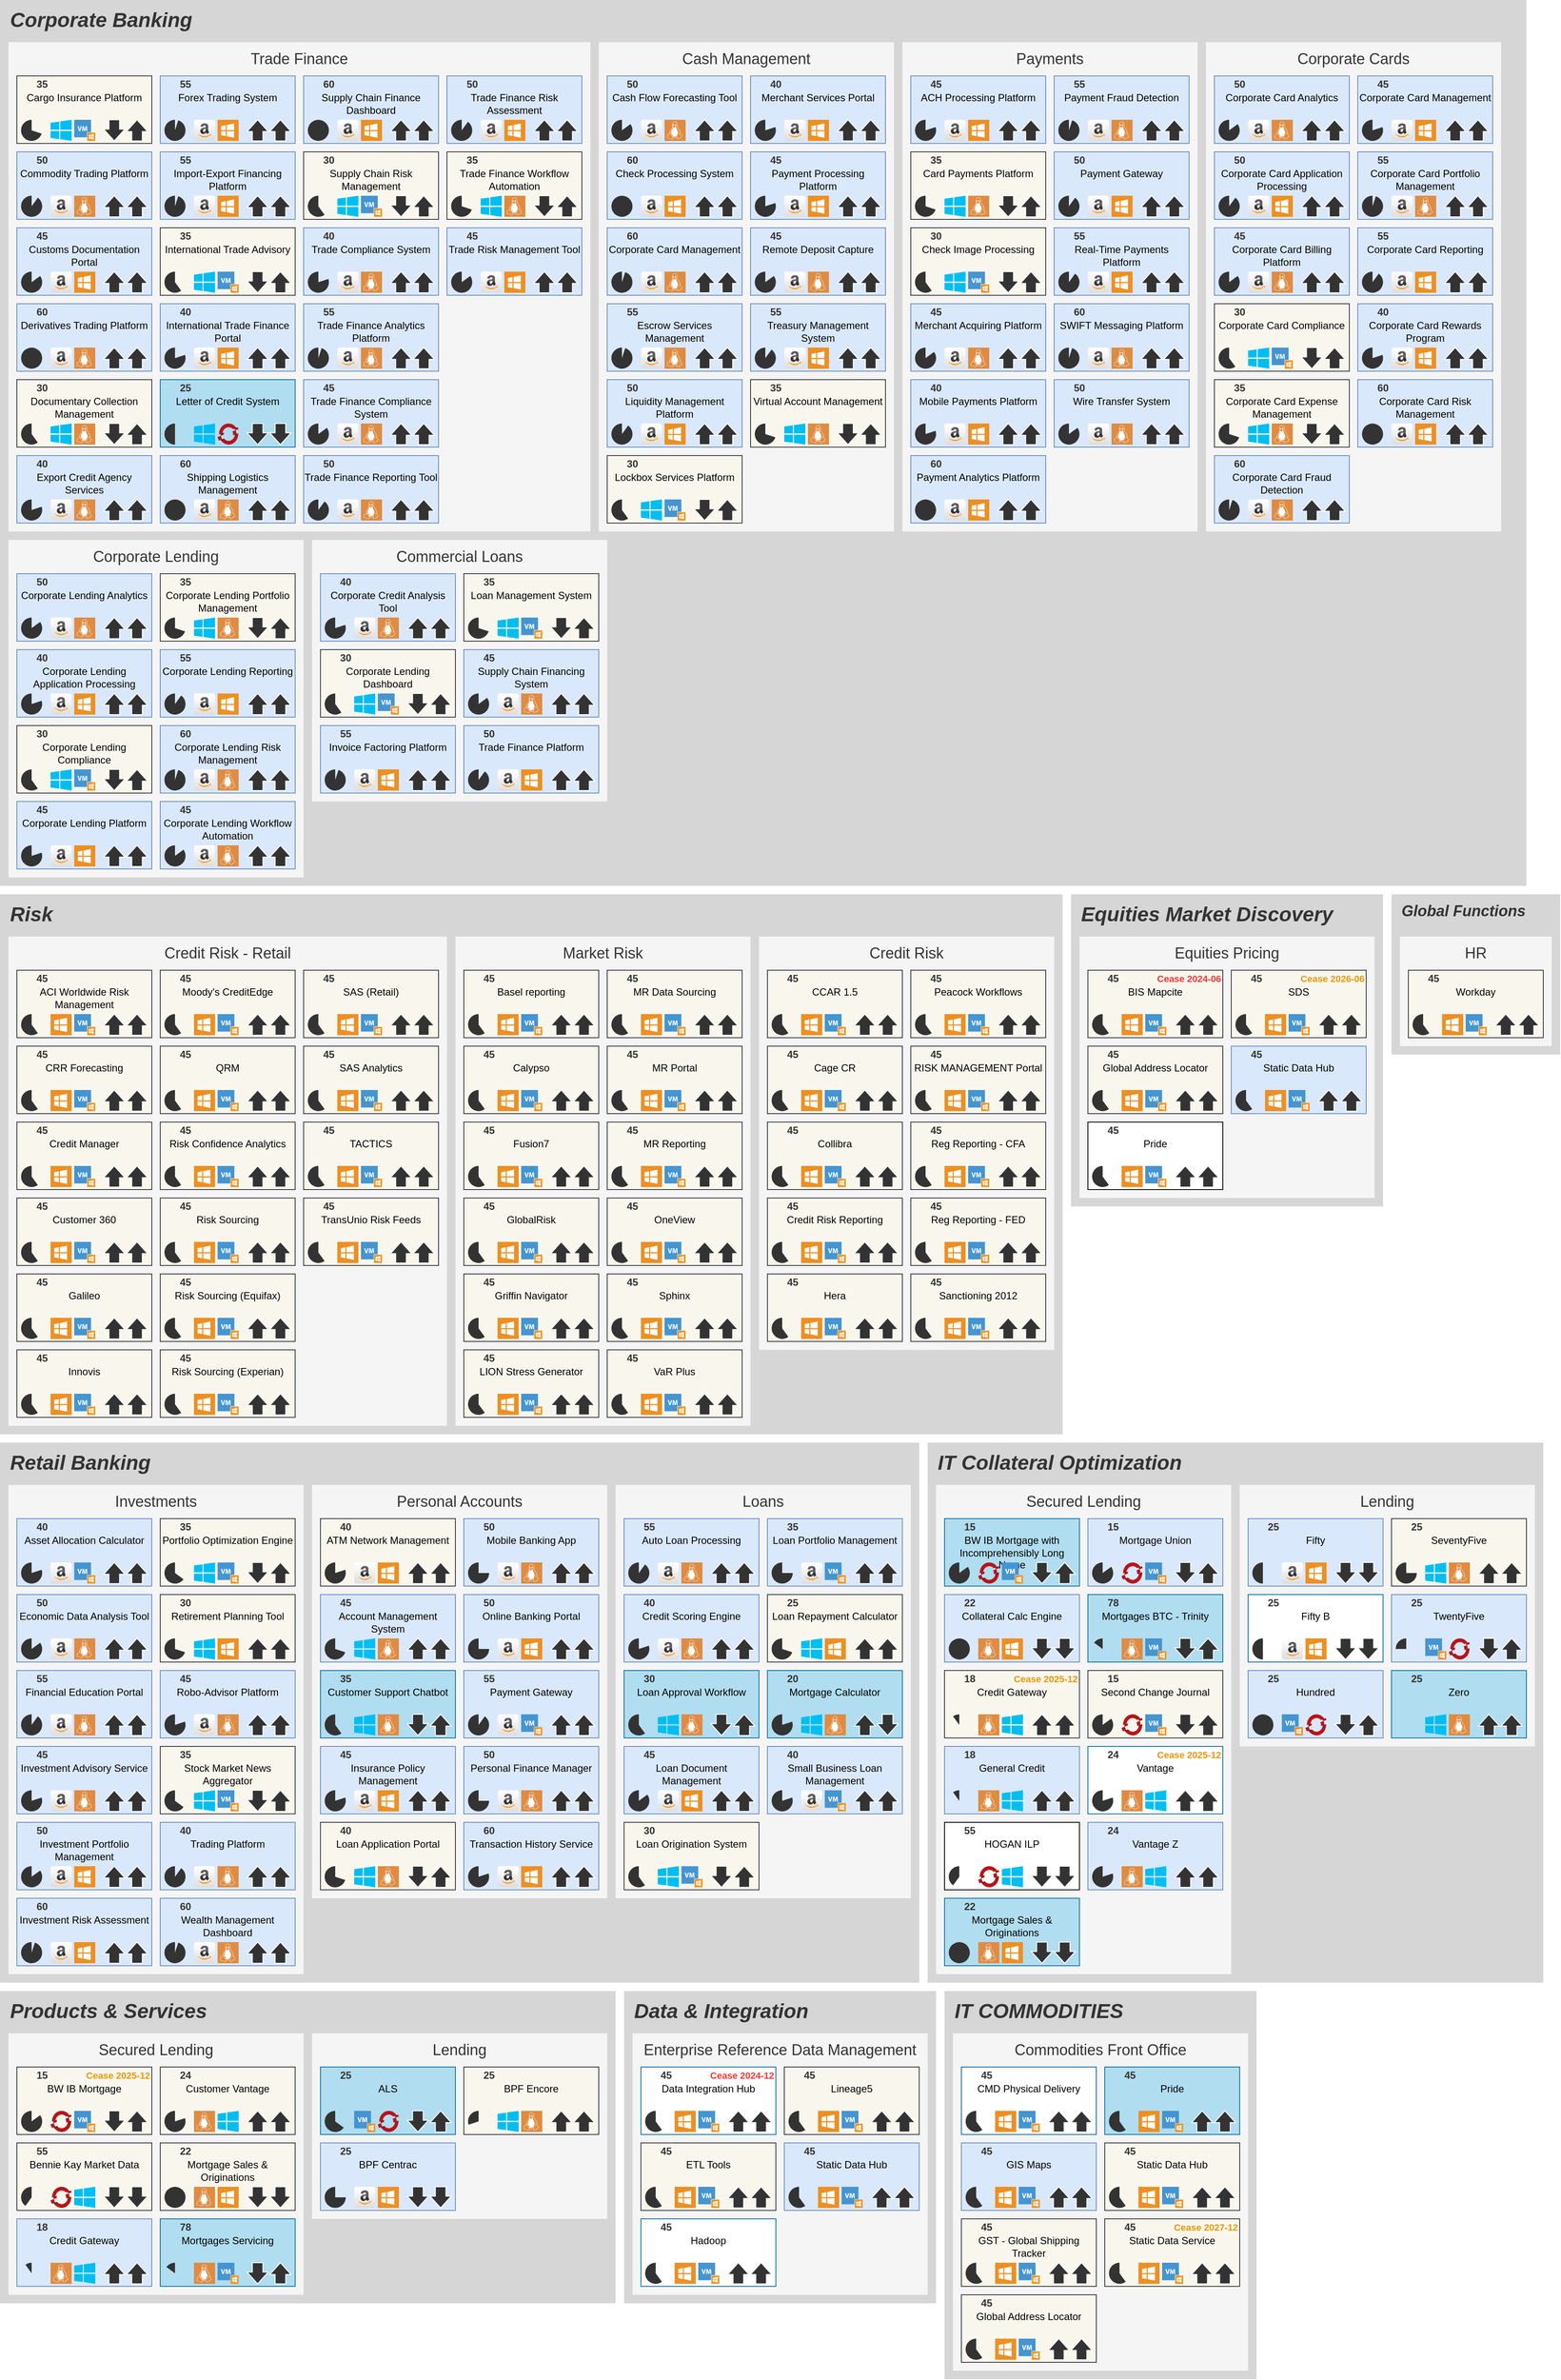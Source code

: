 <mxfile version="14.5.1" type="device"><diagram id="nMbIOyWw1tff--0FTw4Q" name="Page-1"><mxGraphModel dx="981" dy="650" grid="1" gridSize="10" guides="1" tooltips="1" connect="1" arrows="1" fold="1" page="1" pageScale="1" pageWidth="816" pageHeight="1056" math="0" shadow="0"><root><mxCell id="0"/><mxCell id="1" style="locked=1" parent="0" visible="0"/><mxCell id="_08Pt1qx9FIbolRutLGeVY" value="L0" style="locked=1" parent="0"/><mxCell id="R60kYtupkr-WgAqwCWh0z6" value="Containers" style="locked=1" parent="0"/><mxCell id="79-4Jb75ZPqfP9XQGUsylb" value="Applications" style="locked=1" parent="0"/><mxCell id="vQzl8O5pcUEtHSVYyrproX" value="Strategy" style="locked=1" parent="0"/><mxCell id="4KZEZ0u-vBm8IBRCbiCg2a" value="Controls" style="locked=1" parent="0"/><mxCell id="2UDu9sAvY9ErLg8lyKy1c4" value="Resilience" style="locked=1" parent="0"/><mxCell id="7xGxzt0CF7FAxZCmdA4Yef" value="Hosting" style="locked=1" parent="0"/><mxCell id="ywCA5uTjr-50KzSBZ-_PKp" value="Metrics" style="locked=1" parent="0"/><mxCell id="J8Li6QERbiEPbT1SXeutuk" value="TransactionCycle" style="locked=1" parent="0"/><mxCell id="CrajdhiU95lFJlBF8ZUQ6i" value="LinkOverlay" style="locked=1" parent="0"/><mxCell id="FD-BI8bGlTibQ3eio3vlsI" value="Corporate Banking" style="fontFamily=Helvetica;fontSize=24;fontColor=#333333;strokeColor=none;fillColor=#D6D6D6;verticalAlign=top;align=left;spacingTop=3;spacingLeft=10;fontStyle=3;whiteSpace=wrap" parent="R60kYtupkr-WgAqwCWh0z6" vertex="1"><mxGeometry x="0" y="0" width="1810" height="1050" as="geometry"/></mxCell><UserObject id="y7vfh_B7JrqgWS4ugB-0K8" link="/Corporate+Banking+Detail" label=""><mxCell id="mveWCO0jfBYBHpcyvt6gN-" style="fillColor=none;strokeColor=none;" parent="CrajdhiU95lFJlBF8ZUQ6i" vertex="1"><mxGeometry x="0" y="0" width="1810" height="1050" as="geometry"/></mxCell></UserObject><mxCell id="Rd3fgXfRr-Hj6AZHRUH2XO" value="Trade Finance" style="rounded=0;whiteSpace=wrap;html=1;fillColor=#f5f5f5;fontColor=#333333;strokeColor=none;verticalAlign=top;spacing=5;fontStyle=0;fontSize=18;fontFamily=Helvetica;whiteSpace=wrap;" parent="R60kYtupkr-WgAqwCWh0z6" vertex="1"><mxGeometry x="10" y="50" width="690" height="580" as="geometry"/></mxCell><UserObject id="NLjuTLcQPrud5-uAtH9jlN" link="http://www.bank.com/cargo-insurance" label="&lt;br&gt;Cargo Insurance Platform"><mxCell id="AVChNvlWxBw8dX1mp9itjT" value="&lt;br&gt;Cargo Insurance Platform" style="style=rounded=1;whiteSpace=wrap;html=1;fontFamily=Helvetica;fontStyle=0;verticalAlign=top;spacing=0;arcSize=4;spacingLeft=2;spacingRight=2;fontSize=12" parent="79-4Jb75ZPqfP9XQGUsylb" vertex="1"><mxGeometry x="20" y="90" width="160" height="80" as="geometry"/></mxCell></UserObject><UserObject id="poK1v28Ryf1nugtUjCQHUG" link="http://www.bank.com/security" label="&lt;br&gt;Cargo Insurance Platform"><mxCell id="kqGnwWLtpu3WmegbZNQYUw" style="style=rounded=1;whiteSpace=wrap;html=1;fontFamily=Helvetica;fontStyle=0;verticalAlign=top;spacing=0;arcSize=4;spacingLeft=2;spacingRight=2;fontSize=12;fillColor=#f9f7ed;strokeColor=#36393d;" parent="4KZEZ0u-vBm8IBRCbiCg2a" vertex="1"><mxGeometry x="20" y="90" width="160" height="80" as="geometry"/></mxCell></UserObject><UserObject id="9CZfAkDwGXd1POSjSIysez" link="http://www.bank.com/security" label="CON"><mxCell id="0rETDq3FTtkQ6KuXgpxDPM" style="pointerEvents=1;shadow=0;dashed=0;strokeColor=none;fillColor=#505050;labelPosition=right;verticalLabelPosition=middle;verticalAlign=middle;outlineConnect=0;align=left;shape=mxgraph.office.security.lock_with_key_security_blue;aspect=fixed;fontFamily=Expert Sans Regular;fontSize=16;fontStyle=1" parent="4KZEZ0u-vBm8IBRCbiCg2a" vertex="1"><mxGeometry x="120" y="142" width="22.69" height="28" as="geometry"/></mxCell></UserObject><mxCell id="uFwTyhb_SEjxKFpSFdQS5k" value="&lt;br&gt;Cargo Insurance Platform" style="style=rounded=1;whiteSpace=wrap;html=1;fontFamily=Helvetica;fontStyle=0;verticalAlign=top;spacing=0;arcSize=4;spacingLeft=2;spacingRight=2;fontSize=12;fillColor=#FFF2CC;strokeColor=#D6B656" parent="vQzl8O5pcUEtHSVYyrproX" vertex="1"><mxGeometry x="20" y="90" width="160" height="80" as="geometry"/></mxCell><mxCell id="8lkhk-D_ncjlbhhKh9-IWp" value="&lt;br&gt;Cargo Insurance Platform" style="style=rounded=1;whiteSpace=wrap;html=1;fontFamily=Helvetica;fontStyle=0;verticalAlign=top;spacing=0;arcSize=4;spacingLeft=2;spacingRight=2;fontSize=12;fillColor=#f9f7ed;strokeColor=#36393d" parent="2UDu9sAvY9ErLg8lyKy1c4" vertex="1"><mxGeometry x="20" y="90" width="160" height="80" as="geometry"/></mxCell><mxCell id="dSFsZ82-ERJ6B64vvZmEtz" value="35" style="text;html=1;strokeColor=none;fillColor=none;align=center;verticalAlign=middle;whiteSpace=wrap;rounded=0;labelBackgroundColor=none;fontFamily=Helvetica;fontStyle=1;fontSize=12;fontColor=#333333;" parent="J8Li6QERbiEPbT1SXeutuk" vertex="1"><mxGeometry x="20" y="90" width="60" height="20" as="geometry"/></mxCell><mxCell id="MZtH53ABK6-rTEbizmDcTy" value="" style="verticalLabelPosition=bottom;verticalAlign=top;html=1;shape=mxgraph.basic.pie;startAngle=0.3;endAngle=1;strokeWidth=5;strokeColor=none;aspect=fixed;direction=east;fillColor=#333333;" parent="7xGxzt0CF7FAxZCmdA4Yef" vertex="1"><mxGeometry x="25" y="142" width="25" height="25" as="geometry"/></mxCell><mxCell id="Rs3G9mYcQTZUBc5mC1r6eY" value="" style="verticalLabelPosition=bottom;html=1;verticalAlign=top;align=center;strokeColor=none;fillColor=#00BEF2;shape=mxgraph.azure.azure_instance;fontFamily=Expert Sans Regular;aspect=fixed;" parent="7xGxzt0CF7FAxZCmdA4Yef" vertex="1"><mxGeometry x="60" y="142" width="25" height="25" as="geometry"/></mxCell><mxCell id="kQwF_J9Jj8DVzBuAx7IuVO" value="" style="shadow=0;dashed=0;html=1;strokeColor=none;fillColor=#4495D1;labelPosition=center;verticalLabelPosition=bottom;verticalAlign=top;align=center;outlineConnect=0;shape=mxgraph.veeam.vm_windows;fontFamily=Expert Sans Regular;aspect=fixed;" parent="7xGxzt0CF7FAxZCmdA4Yef" vertex="1"><mxGeometry x="88" y="142" width="25" height="25" as="geometry"/></mxCell><mxCell id="BVX1hlZVER8oosfcdlBPAu" value="" style="html=1;shadow=0;dashed=0;align=center;verticalAlign=middle;shape=mxgraph.arrows2.arrow;dy=0.5;dx=13.86;direction=south;notch=0;strokeColor=#FFFFFF;strokeWidth=1;fillColor=#333333;fontFamily=Expert Sans Regular;" parent="ywCA5uTjr-50KzSBZ-_PKp" vertex="1"><mxGeometry x="123" y="142" width="25" height="25" as="geometry"/></mxCell><mxCell id="w5iwfrkN4kJ15rypV4S-yw" value="" style="html=1;shadow=0;dashed=0;align=center;verticalAlign=middle;shape=mxgraph.arrows2.arrow;dy=0.5;dx=13.86;direction=north;notch=0;strokeColor=#FFFFFF;strokeWidth=1;fillColor=#333333;fontFamily=Expert Sans Regular;" parent="ywCA5uTjr-50KzSBZ-_PKp" vertex="1"><mxGeometry x="150" y="142" width="25" height="25" as="geometry"/></mxCell><mxCell id="Ot5ZweyKbJXPfunFhjyWWo" value="" style="html=1;shadow=0;dashed=0;align=center;verticalAlign=middle;shape=mxgraph.arrows2.arrow;dy=0.5;dx=13.86;direction=north;notch=0;strokeColor=#FFFFFF;strokeWidth=1;fillColor=#333333;fontFamily=Expert Sans Regular;" parent="ywCA5uTjr-50KzSBZ-_PKp" vertex="1"><mxGeometry x="150" y="142" width="25" height="25" as="geometry"/></mxCell><UserObject id="gMt0WSWrtYl-pX6VMDXWV_" link="http://www.bank.com/commodity-trading" label="&lt;br&gt;Commodity Trading Platform"><mxCell id="hwQT51jWYLJkqEMznXIkSK" value="&lt;br&gt;Commodity Trading Platform" style="style=rounded=1;whiteSpace=wrap;html=1;fontFamily=Helvetica;fontStyle=0;verticalAlign=top;spacing=0;arcSize=4;spacingLeft=2;spacingRight=2;fontSize=12" parent="79-4Jb75ZPqfP9XQGUsylb" vertex="1"><mxGeometry x="20" y="180" width="160" height="80" as="geometry"/></mxCell></UserObject><UserObject id="kODU7ajcvHK7VMj42UjC-J" link="http://www.bank.com/security" label="&lt;br&gt;Commodity Trading Platform"><mxCell id="2xBysYjhmlEdQB1PvLvoK5" style="style=rounded=1;whiteSpace=wrap;html=1;fontFamily=Helvetica;fontStyle=0;verticalAlign=top;spacing=0;arcSize=4;spacingLeft=2;spacingRight=2;fontSize=12;fillColor=#f9f7ed;strokeColor=#36393d;" parent="4KZEZ0u-vBm8IBRCbiCg2a" vertex="1"><mxGeometry x="20" y="180" width="160" height="80" as="geometry"/></mxCell></UserObject><UserObject id="haqHDUvb8N2QGQingW2jWH" link="http://www.bank.com/security" label="CON"><mxCell id="6zB-k3czrW1s4Ij0ln6aXB" style="pointerEvents=1;shadow=0;dashed=0;strokeColor=none;fillColor=#505050;labelPosition=right;verticalLabelPosition=middle;verticalAlign=middle;outlineConnect=0;align=left;shape=mxgraph.office.security.lock_with_key_security_blue;aspect=fixed;fontFamily=Expert Sans Regular;fontSize=16;fontStyle=1" parent="4KZEZ0u-vBm8IBRCbiCg2a" vertex="1"><mxGeometry x="120" y="232" width="22.69" height="28" as="geometry"/></mxCell></UserObject><mxCell id="XZ8uY3XFC8KwedftlOyMzE" value="&lt;br&gt;Commodity Trading Platform" style="style=rounded=1;whiteSpace=wrap;html=1;fontFamily=Helvetica;fontStyle=0;verticalAlign=top;spacing=0;arcSize=4;spacingLeft=2;spacingRight=2;fontSize=12;fillColor=#D5E8D4;strokeColor=#82B366" parent="vQzl8O5pcUEtHSVYyrproX" vertex="1"><mxGeometry x="20" y="180" width="160" height="80" as="geometry"/></mxCell><mxCell id="Ci2VPnubbf2fMwfgeSo0R4" value="&lt;br&gt;Commodity Trading Platform" style="style=rounded=1;whiteSpace=wrap;html=1;fontFamily=Helvetica;fontStyle=0;verticalAlign=top;spacing=0;arcSize=4;spacingLeft=2;spacingRight=2;fontSize=12;fillColor=#dae8fc;strokeColor=#6c8ebf" parent="2UDu9sAvY9ErLg8lyKy1c4" vertex="1"><mxGeometry x="20" y="180" width="160" height="80" as="geometry"/></mxCell><mxCell id="vEaNr5V7uIULq9BGScLMvi" value="50" style="text;html=1;strokeColor=none;fillColor=none;align=center;verticalAlign=middle;whiteSpace=wrap;rounded=0;labelBackgroundColor=none;fontFamily=Helvetica;fontStyle=1;fontSize=12;fontColor=#333333;" parent="J8Li6QERbiEPbT1SXeutuk" vertex="1"><mxGeometry x="20" y="180" width="60" height="20" as="geometry"/></mxCell><mxCell id="E06fkhfUJVtdwua5IGKACG" value="" style="verticalLabelPosition=bottom;verticalAlign=top;html=1;shape=mxgraph.basic.pie;startAngle=0.1;endAngle=1;strokeWidth=5;strokeColor=none;aspect=fixed;direction=east;fillColor=#333333;" parent="7xGxzt0CF7FAxZCmdA4Yef" vertex="1"><mxGeometry x="25" y="232" width="25" height="25" as="geometry"/></mxCell><mxCell id="OnObCwp7-OJkHK3_kdN6WD" value="" style="dashed=0;outlineConnect=0;html=1;align=center;labelPosition=center;verticalLabelPosition=bottom;verticalAlign=top;shape=mxgraph.webicons.amazon;gradientColor=#DFDEDE;strokeColor=#FFFFFF;strokeWidth=1;fontFamily=Expert Sans Regular;aspect=fixed;" parent="7xGxzt0CF7FAxZCmdA4Yef" vertex="1"><mxGeometry x="60" y="232" width="25" height="25" as="geometry"/></mxCell><mxCell id="xAi76PO9bNVE8pW2rwavi2" value="" style="pointerEvents=1;shadow=0;dashed=0;html=1;strokeColor=none;fillColor=#DF8C42;labelPosition=center;verticalLabelPosition=bottom;verticalAlign=top;align=center;outlineConnect=0;shape=mxgraph.veeam2.linux;fontFamily=Expert Sans Regular;aspect=fixed;" parent="7xGxzt0CF7FAxZCmdA4Yef" vertex="1"><mxGeometry x="88" y="232" width="25" height="25" as="geometry"/></mxCell><mxCell id="ICTeinZGcB1OEO_I8duBKI" value="" style="html=1;shadow=0;dashed=0;align=center;verticalAlign=middle;shape=mxgraph.arrows2.arrow;dy=0.5;dx=13.86;direction=north;notch=0;strokeColor=#FFFFFF;strokeWidth=1;fillColor=#333333;fontFamily=Expert Sans Regular;" parent="ywCA5uTjr-50KzSBZ-_PKp" vertex="1"><mxGeometry x="123" y="232" width="25" height="25" as="geometry"/></mxCell><mxCell id="N_O3ntHDpfttYjMh4M93u1" value="" style="html=1;shadow=0;dashed=0;align=center;verticalAlign=middle;shape=mxgraph.arrows2.arrow;dy=0.5;dx=13.86;direction=north;notch=0;strokeColor=#FFFFFF;strokeWidth=1;fillColor=#333333;fontFamily=Expert Sans Regular;" parent="ywCA5uTjr-50KzSBZ-_PKp" vertex="1"><mxGeometry x="150" y="232" width="25" height="25" as="geometry"/></mxCell><mxCell id="hnXSctdJnT2RBTxei6DjXu" value="" style="html=1;shadow=0;dashed=0;align=center;verticalAlign=middle;shape=mxgraph.arrows2.arrow;dy=0.5;dx=13.86;direction=north;notch=0;strokeColor=#FFFFFF;strokeWidth=1;fillColor=#333333;fontFamily=Expert Sans Regular;" parent="ywCA5uTjr-50KzSBZ-_PKp" vertex="1"><mxGeometry x="150" y="232" width="25" height="25" as="geometry"/></mxCell><UserObject id="MzVyfeVMddZYkPGpRDNjIs" link="http://www.bank.com/customs-docs" label="&lt;br&gt;Customs Documentation Portal"><mxCell id="MrBDG7HzY_Dcsvt0UntQyE" value="&lt;br&gt;Customs Documentation Portal" style="style=rounded=1;whiteSpace=wrap;html=1;fontFamily=Helvetica;fontStyle=0;verticalAlign=top;spacing=0;arcSize=4;spacingLeft=2;spacingRight=2;fontSize=12" parent="79-4Jb75ZPqfP9XQGUsylb" vertex="1"><mxGeometry x="20" y="270" width="160" height="80" as="geometry"/></mxCell></UserObject><UserObject id="npBR0AzmWFKbz0QlqVpgwc" link="http://www.bank.com/security" label="&lt;br&gt;Customs Documentation Portal"><mxCell id="NU6qaJei01sRIRD-sq7_Ct" style="style=rounded=1;whiteSpace=wrap;html=1;fontFamily=Helvetica;fontStyle=0;verticalAlign=top;spacing=0;arcSize=4;spacingLeft=2;spacingRight=2;fontSize=12;fillColor=#f9f7ed;strokeColor=#36393d;" parent="4KZEZ0u-vBm8IBRCbiCg2a" vertex="1"><mxGeometry x="20" y="270" width="160" height="80" as="geometry"/></mxCell></UserObject><UserObject id="fI0onBOpSA46v8Wj5uiS6U" link="http://www.bank.com/security" label="CON"><mxCell id="vZkPAT-GTGMa_Mv93r3s2E" style="pointerEvents=1;shadow=0;dashed=0;strokeColor=none;fillColor=#505050;labelPosition=right;verticalLabelPosition=middle;verticalAlign=middle;outlineConnect=0;align=left;shape=mxgraph.office.security.lock_with_key_security_blue;aspect=fixed;fontFamily=Expert Sans Regular;fontSize=16;fontStyle=1" parent="4KZEZ0u-vBm8IBRCbiCg2a" vertex="1"><mxGeometry x="120" y="322" width="22.69" height="28" as="geometry"/></mxCell></UserObject><mxCell id="9lfyVXPLCSqZzCtBmu12Mi" value="&lt;br&gt;Customs Documentation Portal" style="style=rounded=1;whiteSpace=wrap;html=1;fontFamily=Helvetica;fontStyle=0;verticalAlign=top;spacing=0;arcSize=4;spacingLeft=2;spacingRight=2;fontSize=12;fillColor=#D5E8D4;strokeColor=#82B366" parent="vQzl8O5pcUEtHSVYyrproX" vertex="1"><mxGeometry x="20" y="270" width="160" height="80" as="geometry"/></mxCell><mxCell id="375AAYiazX8ZN8k_ilxFda" value="&lt;br&gt;Customs Documentation Portal" style="style=rounded=1;whiteSpace=wrap;html=1;fontFamily=Helvetica;fontStyle=0;verticalAlign=top;spacing=0;arcSize=4;spacingLeft=2;spacingRight=2;fontSize=12;fillColor=#dae8fc;strokeColor=#6c8ebf" parent="2UDu9sAvY9ErLg8lyKy1c4" vertex="1"><mxGeometry x="20" y="270" width="160" height="80" as="geometry"/></mxCell><mxCell id="W97y658LlcZzb7thtedMWm" value="45" style="text;html=1;strokeColor=none;fillColor=none;align=center;verticalAlign=middle;whiteSpace=wrap;rounded=0;labelBackgroundColor=none;fontFamily=Helvetica;fontStyle=1;fontSize=12;fontColor=#333333;" parent="J8Li6QERbiEPbT1SXeutuk" vertex="1"><mxGeometry x="20" y="270" width="60" height="20" as="geometry"/></mxCell><mxCell id="waDhrDi4jlmm2GreoiSXrK" value="" style="verticalLabelPosition=bottom;verticalAlign=top;html=1;shape=mxgraph.basic.pie;startAngle=0.15;endAngle=1;strokeWidth=5;strokeColor=none;aspect=fixed;direction=east;fillColor=#333333;" parent="7xGxzt0CF7FAxZCmdA4Yef" vertex="1"><mxGeometry x="25" y="322" width="25" height="25" as="geometry"/></mxCell><mxCell id="9Zu3d8vdJV-8TbyR4Bn16g" value="" style="dashed=0;outlineConnect=0;html=1;align=center;labelPosition=center;verticalLabelPosition=bottom;verticalAlign=top;shape=mxgraph.webicons.amazon;gradientColor=#DFDEDE;strokeColor=#FFFFFF;strokeWidth=1;fontFamily=Expert Sans Regular;aspect=fixed;" parent="7xGxzt0CF7FAxZCmdA4Yef" vertex="1"><mxGeometry x="60" y="322" width="25" height="25" as="geometry"/></mxCell><mxCell id="BaFp5tXhc8Vb-Hi3g_EUJU" value="" style="shadow=0;dashed=0;html=1;strokeColor=none;fillColor=#EF8F21;labelPosition=center;verticalLabelPosition=bottom;verticalAlign=top;align=center;outlineConnect=0;shape=mxgraph.veeam.ms_windows;fontFamily=Expert Sans Regular;" parent="7xGxzt0CF7FAxZCmdA4Yef" vertex="1"><mxGeometry x="88" y="322" width="25" height="25" as="geometry"/></mxCell><mxCell id="g2SnEGtSQL8dEXzfRoMqF7" value="" style="html=1;shadow=0;dashed=0;align=center;verticalAlign=middle;shape=mxgraph.arrows2.arrow;dy=0.5;dx=13.86;direction=north;notch=0;strokeColor=#FFFFFF;strokeWidth=1;fillColor=#333333;fontFamily=Expert Sans Regular;" parent="ywCA5uTjr-50KzSBZ-_PKp" vertex="1"><mxGeometry x="123" y="322" width="25" height="25" as="geometry"/></mxCell><mxCell id="7q-1Va_qWM7gm9OBTlmc0W" value="" style="html=1;shadow=0;dashed=0;align=center;verticalAlign=middle;shape=mxgraph.arrows2.arrow;dy=0.5;dx=13.86;direction=north;notch=0;strokeColor=#FFFFFF;strokeWidth=1;fillColor=#333333;fontFamily=Expert Sans Regular;" parent="ywCA5uTjr-50KzSBZ-_PKp" vertex="1"><mxGeometry x="150" y="322" width="25" height="25" as="geometry"/></mxCell><mxCell id="qXe5BCf-Bi3SKi_ChLLzf1" value="" style="html=1;shadow=0;dashed=0;align=center;verticalAlign=middle;shape=mxgraph.arrows2.arrow;dy=0.5;dx=13.86;direction=north;notch=0;strokeColor=#FFFFFF;strokeWidth=1;fillColor=#333333;fontFamily=Expert Sans Regular;" parent="ywCA5uTjr-50KzSBZ-_PKp" vertex="1"><mxGeometry x="150" y="322" width="25" height="25" as="geometry"/></mxCell><UserObject id="A0ocdTP_mTzpyEhDJqEHie" link="http://www.bank.com/derivatives-trading" label="&lt;br&gt;Derivatives Trading Platform"><mxCell id="xM4pf35YR_tp6gzOG6YR4G" value="&lt;br&gt;Derivatives Trading Platform" style="style=rounded=1;whiteSpace=wrap;html=1;fontFamily=Helvetica;fontStyle=0;verticalAlign=top;spacing=0;arcSize=4;spacingLeft=2;spacingRight=2;fontSize=12" parent="79-4Jb75ZPqfP9XQGUsylb" vertex="1"><mxGeometry x="20" y="360" width="160" height="80" as="geometry"/></mxCell></UserObject><UserObject id="gXs5M3jZku0X2AiuK2GwOQ" link="http://www.bank.com/security" label="&lt;br&gt;Derivatives Trading Platform"><mxCell id="LRSwmfeBLLX1NgMwpnT7xQ" style="style=rounded=1;whiteSpace=wrap;html=1;fontFamily=Helvetica;fontStyle=0;verticalAlign=top;spacing=0;arcSize=4;spacingLeft=2;spacingRight=2;fontSize=12;fillColor=#f9f7ed;strokeColor=#36393d;" parent="4KZEZ0u-vBm8IBRCbiCg2a" vertex="1"><mxGeometry x="20" y="360" width="160" height="80" as="geometry"/></mxCell></UserObject><UserObject id="ticD9RFcL5sGXcwfeQ1gVF" link="http://www.bank.com/security" label="CON"><mxCell id="TqbIocyLmmJaC24_Xcpzo7" style="pointerEvents=1;shadow=0;dashed=0;strokeColor=none;fillColor=#505050;labelPosition=right;verticalLabelPosition=middle;verticalAlign=middle;outlineConnect=0;align=left;shape=mxgraph.office.security.lock_with_key_security_blue;aspect=fixed;fontFamily=Expert Sans Regular;fontSize=16;fontStyle=1" parent="4KZEZ0u-vBm8IBRCbiCg2a" vertex="1"><mxGeometry x="120" y="412" width="22.69" height="28" as="geometry"/></mxCell></UserObject><mxCell id="sBS9nmhE1uFHPu8vS4xObU" value="&lt;br&gt;Derivatives Trading Platform" style="style=rounded=1;whiteSpace=wrap;html=1;fontFamily=Helvetica;fontStyle=0;verticalAlign=top;spacing=0;arcSize=4;spacingLeft=2;spacingRight=2;fontSize=12;fillColor=#D5E8D4;strokeColor=#82B366" parent="vQzl8O5pcUEtHSVYyrproX" vertex="1"><mxGeometry x="20" y="360" width="160" height="80" as="geometry"/></mxCell><mxCell id="leo0zDzCQsUsFYl8iWcVSy" value="&lt;br&gt;Derivatives Trading Platform" style="style=rounded=1;whiteSpace=wrap;html=1;fontFamily=Helvetica;fontStyle=0;verticalAlign=top;spacing=0;arcSize=4;spacingLeft=2;spacingRight=2;fontSize=12;fillColor=#dae8fc;strokeColor=#6c8ebf" parent="2UDu9sAvY9ErLg8lyKy1c4" vertex="1"><mxGeometry x="20" y="360" width="160" height="80" as="geometry"/></mxCell><mxCell id="JEncTybBmCMQCV5e6N0ePr" value="60" style="text;html=1;strokeColor=none;fillColor=none;align=center;verticalAlign=middle;whiteSpace=wrap;rounded=0;labelBackgroundColor=none;fontFamily=Helvetica;fontStyle=1;fontSize=12;fontColor=#333333;" parent="J8Li6QERbiEPbT1SXeutuk" vertex="1"><mxGeometry x="20" y="360" width="60" height="20" as="geometry"/></mxCell><mxCell id="SVOYmXrjkHkPcnse6ivh5-" value="" style="ellipse;whiteSpace=wrap;html=1;aspect=fixed;strokeColor=none;fillColor=#333333;" parent="7xGxzt0CF7FAxZCmdA4Yef" vertex="1"><mxGeometry x="25" y="412" width="25" height="25" as="geometry"/></mxCell><mxCell id="EqCS3XGjTr7nS2ARrig3Ly" value="" style="dashed=0;outlineConnect=0;html=1;align=center;labelPosition=center;verticalLabelPosition=bottom;verticalAlign=top;shape=mxgraph.webicons.amazon;gradientColor=#DFDEDE;strokeColor=#FFFFFF;strokeWidth=1;fontFamily=Expert Sans Regular;aspect=fixed;" parent="7xGxzt0CF7FAxZCmdA4Yef" vertex="1"><mxGeometry x="60" y="412" width="25" height="25" as="geometry"/></mxCell><mxCell id="d6rNpXJI3LOUwcU7zTCAXF" value="" style="pointerEvents=1;shadow=0;dashed=0;html=1;strokeColor=none;fillColor=#DF8C42;labelPosition=center;verticalLabelPosition=bottom;verticalAlign=top;align=center;outlineConnect=0;shape=mxgraph.veeam2.linux;fontFamily=Expert Sans Regular;aspect=fixed;" parent="7xGxzt0CF7FAxZCmdA4Yef" vertex="1"><mxGeometry x="88" y="412" width="25" height="25" as="geometry"/></mxCell><mxCell id="upvz64CGC60IQEpuqFAG35" value="" style="html=1;shadow=0;dashed=0;align=center;verticalAlign=middle;shape=mxgraph.arrows2.arrow;dy=0.5;dx=13.86;direction=north;notch=0;strokeColor=#FFFFFF;strokeWidth=1;fillColor=#333333;fontFamily=Expert Sans Regular;" parent="ywCA5uTjr-50KzSBZ-_PKp" vertex="1"><mxGeometry x="123" y="412" width="25" height="25" as="geometry"/></mxCell><mxCell id="6DVuh9RzowRfigbv3OJDqp" value="" style="html=1;shadow=0;dashed=0;align=center;verticalAlign=middle;shape=mxgraph.arrows2.arrow;dy=0.5;dx=13.86;direction=north;notch=0;strokeColor=#FFFFFF;strokeWidth=1;fillColor=#333333;fontFamily=Expert Sans Regular;" parent="ywCA5uTjr-50KzSBZ-_PKp" vertex="1"><mxGeometry x="150" y="412" width="25" height="25" as="geometry"/></mxCell><mxCell id="AyMkOoNJfRFgIpuMWSA-2g" value="" style="html=1;shadow=0;dashed=0;align=center;verticalAlign=middle;shape=mxgraph.arrows2.arrow;dy=0.5;dx=13.86;direction=north;notch=0;strokeColor=#FFFFFF;strokeWidth=1;fillColor=#333333;fontFamily=Expert Sans Regular;" parent="ywCA5uTjr-50KzSBZ-_PKp" vertex="1"><mxGeometry x="150" y="412" width="25" height="25" as="geometry"/></mxCell><UserObject id="i67PhHbTkMjWP5N1Qx0zgn" link="http://www.bank.com/documentary-collection" label="&lt;br&gt;Documentary Collection Management"><mxCell id="1uMXCRO8b3FTz5vQprEe9k" value="&lt;br&gt;Documentary Collection Management" style="style=rounded=1;whiteSpace=wrap;html=1;fontFamily=Helvetica;fontStyle=0;verticalAlign=top;spacing=0;arcSize=4;spacingLeft=2;spacingRight=2;fontSize=12" parent="79-4Jb75ZPqfP9XQGUsylb" vertex="1"><mxGeometry x="20" y="450" width="160" height="80" as="geometry"/></mxCell></UserObject><UserObject id="R4uzs-mHDv4hhlyoFFtlPo" link="http://www.bank.com/security" label="&lt;br&gt;Documentary Collection Management"><mxCell id="Sy5tI49qmXXv501XvdLEof" style="style=rounded=1;whiteSpace=wrap;html=1;fontFamily=Helvetica;fontStyle=0;verticalAlign=top;spacing=0;arcSize=4;spacingLeft=2;spacingRight=2;fontSize=12;fillColor=#f9f7ed;strokeColor=#36393d;" parent="4KZEZ0u-vBm8IBRCbiCg2a" vertex="1"><mxGeometry x="20" y="450" width="160" height="80" as="geometry"/></mxCell></UserObject><UserObject id="vU4-_p7r20nO8mWw2wZObq" link="http://www.bank.com/security" label="CON"><mxCell id="4KGPgaNjW52XQd2hQR5-k8" style="pointerEvents=1;shadow=0;dashed=0;strokeColor=none;fillColor=#505050;labelPosition=right;verticalLabelPosition=middle;verticalAlign=middle;outlineConnect=0;align=left;shape=mxgraph.office.security.lock_with_key_security_blue;aspect=fixed;fontFamily=Expert Sans Regular;fontSize=16;fontStyle=1" parent="4KZEZ0u-vBm8IBRCbiCg2a" vertex="1"><mxGeometry x="120" y="502" width="22.69" height="28" as="geometry"/></mxCell></UserObject><mxCell id="v1HIaL_6FRXYuzgUz6StyP" value="&lt;br&gt;Documentary Collection Management" style="style=rounded=1;whiteSpace=wrap;html=1;fontFamily=Helvetica;fontStyle=0;verticalAlign=top;spacing=0;arcSize=4;spacingLeft=2;spacingRight=2;fontSize=12;fillColor=#FFF2CC;strokeColor=#D6B656" parent="vQzl8O5pcUEtHSVYyrproX" vertex="1"><mxGeometry x="20" y="450" width="160" height="80" as="geometry"/></mxCell><mxCell id="5_CJDVtNUZiUVHm8dp0qCj" value="&lt;br&gt;Documentary Collection Management" style="style=rounded=1;whiteSpace=wrap;html=1;fontFamily=Helvetica;fontStyle=0;verticalAlign=top;spacing=0;arcSize=4;spacingLeft=2;spacingRight=2;fontSize=12;fillColor=#f9f7ed;strokeColor=#36393d" parent="2UDu9sAvY9ErLg8lyKy1c4" vertex="1"><mxGeometry x="20" y="450" width="160" height="80" as="geometry"/></mxCell><mxCell id="5WkUBNZfTDPSieSEySLBS0" value="30" style="text;html=1;strokeColor=none;fillColor=none;align=center;verticalAlign=middle;whiteSpace=wrap;rounded=0;labelBackgroundColor=none;fontFamily=Helvetica;fontStyle=1;fontSize=12;fontColor=#333333;" parent="J8Li6QERbiEPbT1SXeutuk" vertex="1"><mxGeometry x="20" y="450" width="60" height="20" as="geometry"/></mxCell><mxCell id="2FTt241WNz9-mkRzoeDzCB" value="" style="verticalLabelPosition=bottom;verticalAlign=top;html=1;shape=mxgraph.basic.pie;startAngle=0.4;endAngle=1;strokeWidth=5;strokeColor=none;aspect=fixed;direction=east;fillColor=#333333;" parent="7xGxzt0CF7FAxZCmdA4Yef" vertex="1"><mxGeometry x="25" y="502" width="25" height="25" as="geometry"/></mxCell><mxCell id="rRW731zn3GYmxwGGWyODs_" value="" style="verticalLabelPosition=bottom;html=1;verticalAlign=top;align=center;strokeColor=none;fillColor=#00BEF2;shape=mxgraph.azure.azure_instance;fontFamily=Expert Sans Regular;aspect=fixed;" parent="7xGxzt0CF7FAxZCmdA4Yef" vertex="1"><mxGeometry x="60" y="502" width="25" height="25" as="geometry"/></mxCell><mxCell id="4RNwk3bc6eK_96o0lS9nMr" value="" style="pointerEvents=1;shadow=0;dashed=0;html=1;strokeColor=none;fillColor=#DF8C42;labelPosition=center;verticalLabelPosition=bottom;verticalAlign=top;align=center;outlineConnect=0;shape=mxgraph.veeam2.linux;fontFamily=Expert Sans Regular;aspect=fixed;" parent="7xGxzt0CF7FAxZCmdA4Yef" vertex="1"><mxGeometry x="88" y="502" width="25" height="25" as="geometry"/></mxCell><mxCell id="HXFMkJygtX3OoXERNssVXY" value="" style="html=1;shadow=0;dashed=0;align=center;verticalAlign=middle;shape=mxgraph.arrows2.arrow;dy=0.5;dx=13.86;direction=south;notch=0;strokeColor=#FFFFFF;strokeWidth=1;fillColor=#333333;fontFamily=Expert Sans Regular;" parent="ywCA5uTjr-50KzSBZ-_PKp" vertex="1"><mxGeometry x="123" y="502" width="25" height="25" as="geometry"/></mxCell><mxCell id="Pr2qCIR1aoBCELTcwTBi9v" value="" style="html=1;shadow=0;dashed=0;align=center;verticalAlign=middle;shape=mxgraph.arrows2.arrow;dy=0.5;dx=13.86;direction=north;notch=0;strokeColor=#FFFFFF;strokeWidth=1;fillColor=#333333;fontFamily=Expert Sans Regular;" parent="ywCA5uTjr-50KzSBZ-_PKp" vertex="1"><mxGeometry x="150" y="502" width="25" height="25" as="geometry"/></mxCell><mxCell id="k6kRuz8mQFIBP3PypRPlTa" value="" style="html=1;shadow=0;dashed=0;align=center;verticalAlign=middle;shape=mxgraph.arrows2.arrow;dy=0.5;dx=13.86;direction=north;notch=0;strokeColor=#FFFFFF;strokeWidth=1;fillColor=#333333;fontFamily=Expert Sans Regular;" parent="ywCA5uTjr-50KzSBZ-_PKp" vertex="1"><mxGeometry x="150" y="502" width="25" height="25" as="geometry"/></mxCell><UserObject id="KmDI-dmXI1jpwku5HW9H9d" link="http://www.bank.com/export-credit-agency" label="&lt;br&gt;Export Credit Agency Services"><mxCell id="KQXUkRFyw2RRW65mFtb_Cw" value="&lt;br&gt;Export Credit Agency Services" style="style=rounded=1;whiteSpace=wrap;html=1;fontFamily=Helvetica;fontStyle=0;verticalAlign=top;spacing=0;arcSize=4;spacingLeft=2;spacingRight=2;fontSize=12" parent="79-4Jb75ZPqfP9XQGUsylb" vertex="1"><mxGeometry x="20" y="540" width="160" height="80" as="geometry"/></mxCell></UserObject><UserObject id="3xZfOTv9Dx-gL24Wt9dXZJ" link="http://www.bank.com/security" label="&lt;br&gt;Export Credit Agency Services"><mxCell id="8Uj5hkANTx8FizTB_T85I4" style="style=rounded=1;whiteSpace=wrap;html=1;fontFamily=Helvetica;fontStyle=0;verticalAlign=top;spacing=0;arcSize=4;spacingLeft=2;spacingRight=2;fontSize=12;fillColor=#f9f7ed;strokeColor=#36393d;" parent="4KZEZ0u-vBm8IBRCbiCg2a" vertex="1"><mxGeometry x="20" y="540" width="160" height="80" as="geometry"/></mxCell></UserObject><UserObject id="Y66sQWOZqRTjpoBfP2tJ3D" link="http://www.bank.com/security" label="CON"><mxCell id="JHG83XZUAVOrU5e9-nLLF8" style="pointerEvents=1;shadow=0;dashed=0;strokeColor=none;fillColor=#505050;labelPosition=right;verticalLabelPosition=middle;verticalAlign=middle;outlineConnect=0;align=left;shape=mxgraph.office.security.lock_with_key_security_blue;aspect=fixed;fontFamily=Expert Sans Regular;fontSize=16;fontStyle=1" parent="4KZEZ0u-vBm8IBRCbiCg2a" vertex="1"><mxGeometry x="120" y="592" width="22.69" height="28" as="geometry"/></mxCell></UserObject><mxCell id="pO_fKGkZzPer5AdiBu7Pbr" value="&lt;br&gt;Export Credit Agency Services" style="style=rounded=1;whiteSpace=wrap;html=1;fontFamily=Helvetica;fontStyle=0;verticalAlign=top;spacing=0;arcSize=4;spacingLeft=2;spacingRight=2;fontSize=12;fillColor=#D5E8D4;strokeColor=#82B366" parent="vQzl8O5pcUEtHSVYyrproX" vertex="1"><mxGeometry x="20" y="540" width="160" height="80" as="geometry"/></mxCell><mxCell id="EG0D9_wMsObJ2xgO9vEK0b" value="&lt;br&gt;Export Credit Agency Services" style="style=rounded=1;whiteSpace=wrap;html=1;fontFamily=Helvetica;fontStyle=0;verticalAlign=top;spacing=0;arcSize=4;spacingLeft=2;spacingRight=2;fontSize=12;fillColor=#dae8fc;strokeColor=#6c8ebf" parent="2UDu9sAvY9ErLg8lyKy1c4" vertex="1"><mxGeometry x="20" y="540" width="160" height="80" as="geometry"/></mxCell><mxCell id="MGgHjVkK1j4EJZ-_jqmquH" value="40" style="text;html=1;strokeColor=none;fillColor=none;align=center;verticalAlign=middle;whiteSpace=wrap;rounded=0;labelBackgroundColor=none;fontFamily=Helvetica;fontStyle=1;fontSize=12;fontColor=#333333;" parent="J8Li6QERbiEPbT1SXeutuk" vertex="1"><mxGeometry x="20" y="540" width="60" height="20" as="geometry"/></mxCell><mxCell id="n1QlPrixXlAMup80mXhdro" value="" style="verticalLabelPosition=bottom;verticalAlign=top;html=1;shape=mxgraph.basic.pie;startAngle=0.2;endAngle=1;strokeWidth=5;strokeColor=none;aspect=fixed;direction=east;fillColor=#333333;" parent="7xGxzt0CF7FAxZCmdA4Yef" vertex="1"><mxGeometry x="25" y="592" width="25" height="25" as="geometry"/></mxCell><mxCell id="Crf5mWYqe9SKE6rkyD8oqi" value="" style="dashed=0;outlineConnect=0;html=1;align=center;labelPosition=center;verticalLabelPosition=bottom;verticalAlign=top;shape=mxgraph.webicons.amazon;gradientColor=#DFDEDE;strokeColor=#FFFFFF;strokeWidth=1;fontFamily=Expert Sans Regular;aspect=fixed;" parent="7xGxzt0CF7FAxZCmdA4Yef" vertex="1"><mxGeometry x="60" y="592" width="25" height="25" as="geometry"/></mxCell><mxCell id="klz_LzoHZ2gMdW93xZcb9U" value="" style="pointerEvents=1;shadow=0;dashed=0;html=1;strokeColor=none;fillColor=#DF8C42;labelPosition=center;verticalLabelPosition=bottom;verticalAlign=top;align=center;outlineConnect=0;shape=mxgraph.veeam2.linux;fontFamily=Expert Sans Regular;aspect=fixed;" parent="7xGxzt0CF7FAxZCmdA4Yef" vertex="1"><mxGeometry x="88" y="592" width="25" height="25" as="geometry"/></mxCell><mxCell id="OvXzXIw3JDaEBOrjMKXuK4" value="" style="html=1;shadow=0;dashed=0;align=center;verticalAlign=middle;shape=mxgraph.arrows2.arrow;dy=0.5;dx=13.86;direction=north;notch=0;strokeColor=#FFFFFF;strokeWidth=1;fillColor=#333333;fontFamily=Expert Sans Regular;" parent="ywCA5uTjr-50KzSBZ-_PKp" vertex="1"><mxGeometry x="123" y="592" width="25" height="25" as="geometry"/></mxCell><mxCell id="zISQvg61g-KiqSG_iuZlMQ" value="" style="html=1;shadow=0;dashed=0;align=center;verticalAlign=middle;shape=mxgraph.arrows2.arrow;dy=0.5;dx=13.86;direction=north;notch=0;strokeColor=#FFFFFF;strokeWidth=1;fillColor=#333333;fontFamily=Expert Sans Regular;" parent="ywCA5uTjr-50KzSBZ-_PKp" vertex="1"><mxGeometry x="150" y="592" width="25" height="25" as="geometry"/></mxCell><mxCell id="PXpNVuP7riAOCwKn_bToMi" value="" style="html=1;shadow=0;dashed=0;align=center;verticalAlign=middle;shape=mxgraph.arrows2.arrow;dy=0.5;dx=13.86;direction=north;notch=0;strokeColor=#FFFFFF;strokeWidth=1;fillColor=#333333;fontFamily=Expert Sans Regular;" parent="ywCA5uTjr-50KzSBZ-_PKp" vertex="1"><mxGeometry x="150" y="592" width="25" height="25" as="geometry"/></mxCell><UserObject id="pCgzkRMbLuUISetzep2WUR" link="http://www.bank.com/forex-trading" label="&lt;br&gt;Forex Trading System"><mxCell id="-jA0FslXiOh6syts1IR1qY" value="&lt;br&gt;Forex Trading System" style="style=rounded=1;whiteSpace=wrap;html=1;fontFamily=Helvetica;fontStyle=0;verticalAlign=top;spacing=0;arcSize=4;spacingLeft=2;spacingRight=2;fontSize=12" parent="79-4Jb75ZPqfP9XQGUsylb" vertex="1"><mxGeometry x="190" y="90" width="160" height="80" as="geometry"/></mxCell></UserObject><UserObject id="cGQaJkFQfccPMHKJ3Mx-gf" link="http://www.bank.com/security" label="&lt;br&gt;Forex Trading System"><mxCell id="34z5JJ9nVzoJN8Gv7YhytQ" style="style=rounded=1;whiteSpace=wrap;html=1;fontFamily=Helvetica;fontStyle=0;verticalAlign=top;spacing=0;arcSize=4;spacingLeft=2;spacingRight=2;fontSize=12;fillColor=#f9f7ed;strokeColor=#36393d;" parent="4KZEZ0u-vBm8IBRCbiCg2a" vertex="1"><mxGeometry x="190" y="90" width="160" height="80" as="geometry"/></mxCell></UserObject><UserObject id="9R1IlyEjVAQzl0EvNZw-xt" link="http://www.bank.com/security" label="CON"><mxCell id="1HabnteZ87Niawmp2O1Yvh" style="pointerEvents=1;shadow=0;dashed=0;strokeColor=none;fillColor=#505050;labelPosition=right;verticalLabelPosition=middle;verticalAlign=middle;outlineConnect=0;align=left;shape=mxgraph.office.security.lock_with_key_security_blue;aspect=fixed;fontFamily=Expert Sans Regular;fontSize=16;fontStyle=1" parent="4KZEZ0u-vBm8IBRCbiCg2a" vertex="1"><mxGeometry x="290" y="142" width="22.69" height="28" as="geometry"/></mxCell></UserObject><mxCell id="pF9-Mutkn7VYgZTremIHpN" value="&lt;br&gt;Forex Trading System" style="style=rounded=1;whiteSpace=wrap;html=1;fontFamily=Helvetica;fontStyle=0;verticalAlign=top;spacing=0;arcSize=4;spacingLeft=2;spacingRight=2;fontSize=12;fillColor=#D5E8D4;strokeColor=#82B366" parent="vQzl8O5pcUEtHSVYyrproX" vertex="1"><mxGeometry x="190" y="90" width="160" height="80" as="geometry"/></mxCell><mxCell id="Fr72Q096ECd3mNiMK3h3Ed" value="&lt;br&gt;Forex Trading System" style="style=rounded=1;whiteSpace=wrap;html=1;fontFamily=Helvetica;fontStyle=0;verticalAlign=top;spacing=0;arcSize=4;spacingLeft=2;spacingRight=2;fontSize=12;fillColor=#dae8fc;strokeColor=#6c8ebf" parent="2UDu9sAvY9ErLg8lyKy1c4" vertex="1"><mxGeometry x="190" y="90" width="160" height="80" as="geometry"/></mxCell><mxCell id="elTtvHcbWZWZbDQOfuym_g" value="55" style="text;html=1;strokeColor=none;fillColor=none;align=center;verticalAlign=middle;whiteSpace=wrap;rounded=0;labelBackgroundColor=none;fontFamily=Helvetica;fontStyle=1;fontSize=12;fontColor=#333333;" parent="J8Li6QERbiEPbT1SXeutuk" vertex="1"><mxGeometry x="190" y="90" width="60" height="20" as="geometry"/></mxCell><mxCell id="2jgSNpR7_bS0nOix9nWxZK" value="" style="verticalLabelPosition=bottom;verticalAlign=top;html=1;shape=mxgraph.basic.pie;startAngle=0.05;endAngle=1;strokeWidth=5;strokeColor=none;aspect=fixed;direction=east;fillColor=#333333;" parent="7xGxzt0CF7FAxZCmdA4Yef" vertex="1"><mxGeometry x="195" y="142" width="25" height="25" as="geometry"/></mxCell><mxCell id="7z1o5NY8MfcnKID01OAyRc" value="" style="dashed=0;outlineConnect=0;html=1;align=center;labelPosition=center;verticalLabelPosition=bottom;verticalAlign=top;shape=mxgraph.webicons.amazon;gradientColor=#DFDEDE;strokeColor=#FFFFFF;strokeWidth=1;fontFamily=Expert Sans Regular;aspect=fixed;" parent="7xGxzt0CF7FAxZCmdA4Yef" vertex="1"><mxGeometry x="230" y="142" width="25" height="25" as="geometry"/></mxCell><mxCell id="jmnzbWP9IutZ-uenjekSbb" value="" style="shadow=0;dashed=0;html=1;strokeColor=none;fillColor=#EF8F21;labelPosition=center;verticalLabelPosition=bottom;verticalAlign=top;align=center;outlineConnect=0;shape=mxgraph.veeam.ms_windows;fontFamily=Expert Sans Regular;" parent="7xGxzt0CF7FAxZCmdA4Yef" vertex="1"><mxGeometry x="258" y="142" width="25" height="25" as="geometry"/></mxCell><mxCell id="rlQguAlntuMeD6OsoPW0t6" value="" style="html=1;shadow=0;dashed=0;align=center;verticalAlign=middle;shape=mxgraph.arrows2.arrow;dy=0.5;dx=13.86;direction=north;notch=0;strokeColor=#FFFFFF;strokeWidth=1;fillColor=#333333;fontFamily=Expert Sans Regular;" parent="ywCA5uTjr-50KzSBZ-_PKp" vertex="1"><mxGeometry x="293" y="142" width="25" height="25" as="geometry"/></mxCell><mxCell id="k_ljcHPZPZ3PPuEq_6hOtd" value="" style="html=1;shadow=0;dashed=0;align=center;verticalAlign=middle;shape=mxgraph.arrows2.arrow;dy=0.5;dx=13.86;direction=north;notch=0;strokeColor=#FFFFFF;strokeWidth=1;fillColor=#333333;fontFamily=Expert Sans Regular;" parent="ywCA5uTjr-50KzSBZ-_PKp" vertex="1"><mxGeometry x="320" y="142" width="25" height="25" as="geometry"/></mxCell><mxCell id="awtHXSWyW6QS-JRLGekljt" value="" style="html=1;shadow=0;dashed=0;align=center;verticalAlign=middle;shape=mxgraph.arrows2.arrow;dy=0.5;dx=13.86;direction=north;notch=0;strokeColor=#FFFFFF;strokeWidth=1;fillColor=#333333;fontFamily=Expert Sans Regular;" parent="ywCA5uTjr-50KzSBZ-_PKp" vertex="1"><mxGeometry x="320" y="142" width="25" height="25" as="geometry"/></mxCell><UserObject id="Ih_JZ-Ln-nFznTZVnIrBt8" link="http://www.bank.com/import-export-financing" label="&lt;br&gt;Import-Export Financing Platform"><mxCell id="btacW7-hEoaz2xUjGceyY4" value="&lt;br&gt;Import-Export Financing Platform" style="style=rounded=1;whiteSpace=wrap;html=1;fontFamily=Helvetica;fontStyle=0;verticalAlign=top;spacing=0;arcSize=4;spacingLeft=2;spacingRight=2;fontSize=12" parent="79-4Jb75ZPqfP9XQGUsylb" vertex="1"><mxGeometry x="190" y="180" width="160" height="80" as="geometry"/></mxCell></UserObject><UserObject id="j1NpKxYPm6hfE1GRYVCbGr" link="http://www.bank.com/security" label="&lt;br&gt;Import-Export Financing Platform"><mxCell id="GyIFO4SevMobhfv4GTHEKj" style="style=rounded=1;whiteSpace=wrap;html=1;fontFamily=Helvetica;fontStyle=0;verticalAlign=top;spacing=0;arcSize=4;spacingLeft=2;spacingRight=2;fontSize=12;fillColor=#f9f7ed;strokeColor=#36393d;" parent="4KZEZ0u-vBm8IBRCbiCg2a" vertex="1"><mxGeometry x="190" y="180" width="160" height="80" as="geometry"/></mxCell></UserObject><UserObject id="HjLoKpkwqSDeQid5hrFjTD" link="http://www.bank.com/security" label="CON"><mxCell id="ri1Tg1RZb2OUKTU4pcXOcu" style="pointerEvents=1;shadow=0;dashed=0;strokeColor=none;fillColor=#505050;labelPosition=right;verticalLabelPosition=middle;verticalAlign=middle;outlineConnect=0;align=left;shape=mxgraph.office.security.lock_with_key_security_blue;aspect=fixed;fontFamily=Expert Sans Regular;fontSize=16;fontStyle=1" parent="4KZEZ0u-vBm8IBRCbiCg2a" vertex="1"><mxGeometry x="290" y="232" width="22.69" height="28" as="geometry"/></mxCell></UserObject><mxCell id="x5gANRSPAj2GBwsWMOmnSu" value="&lt;br&gt;Import-Export Financing Platform" style="style=rounded=1;whiteSpace=wrap;html=1;fontFamily=Helvetica;fontStyle=0;verticalAlign=top;spacing=0;arcSize=4;spacingLeft=2;spacingRight=2;fontSize=12;fillColor=#D5E8D4;strokeColor=#82B366" parent="vQzl8O5pcUEtHSVYyrproX" vertex="1"><mxGeometry x="190" y="180" width="160" height="80" as="geometry"/></mxCell><mxCell id="vTck1KodiyvhUYBJSLsX6-" value="&lt;br&gt;Import-Export Financing Platform" style="style=rounded=1;whiteSpace=wrap;html=1;fontFamily=Helvetica;fontStyle=0;verticalAlign=top;spacing=0;arcSize=4;spacingLeft=2;spacingRight=2;fontSize=12;fillColor=#dae8fc;strokeColor=#6c8ebf" parent="2UDu9sAvY9ErLg8lyKy1c4" vertex="1"><mxGeometry x="190" y="180" width="160" height="80" as="geometry"/></mxCell><mxCell id="x0vp330uUXvFS9cBIyYArp" value="55" style="text;html=1;strokeColor=none;fillColor=none;align=center;verticalAlign=middle;whiteSpace=wrap;rounded=0;labelBackgroundColor=none;fontFamily=Helvetica;fontStyle=1;fontSize=12;fontColor=#333333;" parent="J8Li6QERbiEPbT1SXeutuk" vertex="1"><mxGeometry x="190" y="180" width="60" height="20" as="geometry"/></mxCell><mxCell id="8CuQUxZ3nU3mU_1h-rCilu" value="" style="verticalLabelPosition=bottom;verticalAlign=top;html=1;shape=mxgraph.basic.pie;startAngle=0.05;endAngle=1;strokeWidth=5;strokeColor=none;aspect=fixed;direction=east;fillColor=#333333;" parent="7xGxzt0CF7FAxZCmdA4Yef" vertex="1"><mxGeometry x="195" y="232" width="25" height="25" as="geometry"/></mxCell><mxCell id="xDxHyYEhN50r8L6bUTq43s" value="" style="dashed=0;outlineConnect=0;html=1;align=center;labelPosition=center;verticalLabelPosition=bottom;verticalAlign=top;shape=mxgraph.webicons.amazon;gradientColor=#DFDEDE;strokeColor=#FFFFFF;strokeWidth=1;fontFamily=Expert Sans Regular;aspect=fixed;" parent="7xGxzt0CF7FAxZCmdA4Yef" vertex="1"><mxGeometry x="230" y="232" width="25" height="25" as="geometry"/></mxCell><mxCell id="1d860Sg3Q703a7SxU2O6F4" value="" style="shadow=0;dashed=0;html=1;strokeColor=none;fillColor=#EF8F21;labelPosition=center;verticalLabelPosition=bottom;verticalAlign=top;align=center;outlineConnect=0;shape=mxgraph.veeam.ms_windows;fontFamily=Expert Sans Regular;" parent="7xGxzt0CF7FAxZCmdA4Yef" vertex="1"><mxGeometry x="258" y="232" width="25" height="25" as="geometry"/></mxCell><mxCell id="5kvvuWC-60RBi_l2DsMkch" value="" style="html=1;shadow=0;dashed=0;align=center;verticalAlign=middle;shape=mxgraph.arrows2.arrow;dy=0.5;dx=13.86;direction=north;notch=0;strokeColor=#FFFFFF;strokeWidth=1;fillColor=#333333;fontFamily=Expert Sans Regular;" parent="ywCA5uTjr-50KzSBZ-_PKp" vertex="1"><mxGeometry x="293" y="232" width="25" height="25" as="geometry"/></mxCell><mxCell id="lGi7DEOPNSSDfmeur_3-HA" value="" style="html=1;shadow=0;dashed=0;align=center;verticalAlign=middle;shape=mxgraph.arrows2.arrow;dy=0.5;dx=13.86;direction=north;notch=0;strokeColor=#FFFFFF;strokeWidth=1;fillColor=#333333;fontFamily=Expert Sans Regular;" parent="ywCA5uTjr-50KzSBZ-_PKp" vertex="1"><mxGeometry x="320" y="232" width="25" height="25" as="geometry"/></mxCell><mxCell id="P3ootNlKeAIvd4BLMSR6bc" value="" style="html=1;shadow=0;dashed=0;align=center;verticalAlign=middle;shape=mxgraph.arrows2.arrow;dy=0.5;dx=13.86;direction=north;notch=0;strokeColor=#FFFFFF;strokeWidth=1;fillColor=#333333;fontFamily=Expert Sans Regular;" parent="ywCA5uTjr-50KzSBZ-_PKp" vertex="1"><mxGeometry x="320" y="232" width="25" height="25" as="geometry"/></mxCell><UserObject id="_FL2cmBNyNyT9P8EtaPqB6" link="http://www.bank.com/international-trade-advisory" label="&lt;br&gt;International Trade Advisory"><mxCell id="njc4gsjZtnzCsxaWeSABp9" value="&lt;br&gt;International Trade Advisory" style="style=rounded=1;whiteSpace=wrap;html=1;fontFamily=Helvetica;fontStyle=0;verticalAlign=top;spacing=0;arcSize=4;spacingLeft=2;spacingRight=2;fontSize=12" parent="79-4Jb75ZPqfP9XQGUsylb" vertex="1"><mxGeometry x="190" y="270" width="160" height="80" as="geometry"/></mxCell></UserObject><UserObject id="n5TPkkTQMlb3MojxSWPkZk" link="http://www.bank.com/security" label="&lt;br&gt;International Trade Advisory"><mxCell id="TlmhGZYuLtmeUL7BImtrOn" style="style=rounded=1;whiteSpace=wrap;html=1;fontFamily=Helvetica;fontStyle=0;verticalAlign=top;spacing=0;arcSize=4;spacingLeft=2;spacingRight=2;fontSize=12;fillColor=#f9f7ed;strokeColor=#36393d;" parent="4KZEZ0u-vBm8IBRCbiCg2a" vertex="1"><mxGeometry x="190" y="270" width="160" height="80" as="geometry"/></mxCell></UserObject><UserObject id="_2LB4vjHrda4baPYQ5bmgn" link="http://www.bank.com/security" label="CON"><mxCell id="2ZAInmikcUmZYzStVNT1He" style="pointerEvents=1;shadow=0;dashed=0;strokeColor=none;fillColor=#505050;labelPosition=right;verticalLabelPosition=middle;verticalAlign=middle;outlineConnect=0;align=left;shape=mxgraph.office.security.lock_with_key_security_blue;aspect=fixed;fontFamily=Expert Sans Regular;fontSize=16;fontStyle=1" parent="4KZEZ0u-vBm8IBRCbiCg2a" vertex="1"><mxGeometry x="290" y="322" width="22.69" height="28" as="geometry"/></mxCell></UserObject><mxCell id="ZEgKfYxxy9OVYfm5tvd4i_" value="&lt;br&gt;International Trade Advisory" style="style=rounded=1;whiteSpace=wrap;html=1;fontFamily=Helvetica;fontStyle=0;verticalAlign=top;spacing=0;arcSize=4;spacingLeft=2;spacingRight=2;fontSize=12;fillColor=#FFF2CC;strokeColor=#D6B656" parent="vQzl8O5pcUEtHSVYyrproX" vertex="1"><mxGeometry x="190" y="270" width="160" height="80" as="geometry"/></mxCell><mxCell id="xvh4_QJD_v1mLCzO26DZeJ" value="&lt;br&gt;International Trade Advisory" style="style=rounded=1;whiteSpace=wrap;html=1;fontFamily=Helvetica;fontStyle=0;verticalAlign=top;spacing=0;arcSize=4;spacingLeft=2;spacingRight=2;fontSize=12;fillColor=#f9f7ed;strokeColor=#36393d" parent="2UDu9sAvY9ErLg8lyKy1c4" vertex="1"><mxGeometry x="190" y="270" width="160" height="80" as="geometry"/></mxCell><mxCell id="4O1lM8yZRr-TY-DfQ4WlWB" value="35" style="text;html=1;strokeColor=none;fillColor=none;align=center;verticalAlign=middle;whiteSpace=wrap;rounded=0;labelBackgroundColor=none;fontFamily=Helvetica;fontStyle=1;fontSize=12;fontColor=#333333;" parent="J8Li6QERbiEPbT1SXeutuk" vertex="1"><mxGeometry x="190" y="270" width="60" height="20" as="geometry"/></mxCell><mxCell id="JrCZU3wP9Gi7T_5oIfyR0l" value="" style="verticalLabelPosition=bottom;verticalAlign=top;html=1;shape=mxgraph.basic.pie;startAngle=0.4;endAngle=1;strokeWidth=5;strokeColor=none;aspect=fixed;direction=east;fillColor=#333333;" parent="7xGxzt0CF7FAxZCmdA4Yef" vertex="1"><mxGeometry x="195" y="322" width="25" height="25" as="geometry"/></mxCell><mxCell id="4v7I3BZYVOkJv3ZMbrgiET" value="" style="verticalLabelPosition=bottom;html=1;verticalAlign=top;align=center;strokeColor=none;fillColor=#00BEF2;shape=mxgraph.azure.azure_instance;fontFamily=Expert Sans Regular;aspect=fixed;" parent="7xGxzt0CF7FAxZCmdA4Yef" vertex="1"><mxGeometry x="230" y="322" width="25" height="25" as="geometry"/></mxCell><mxCell id="ES_KUC9wb3rjIgfNIx5snh" value="" style="shadow=0;dashed=0;html=1;strokeColor=none;fillColor=#4495D1;labelPosition=center;verticalLabelPosition=bottom;verticalAlign=top;align=center;outlineConnect=0;shape=mxgraph.veeam.vm_windows;fontFamily=Expert Sans Regular;aspect=fixed;" parent="7xGxzt0CF7FAxZCmdA4Yef" vertex="1"><mxGeometry x="258" y="322" width="25" height="25" as="geometry"/></mxCell><mxCell id="e8Nwg8R94k8PuJmytQxvva" value="" style="html=1;shadow=0;dashed=0;align=center;verticalAlign=middle;shape=mxgraph.arrows2.arrow;dy=0.5;dx=13.86;direction=south;notch=0;strokeColor=#FFFFFF;strokeWidth=1;fillColor=#333333;fontFamily=Expert Sans Regular;" parent="ywCA5uTjr-50KzSBZ-_PKp" vertex="1"><mxGeometry x="293" y="322" width="25" height="25" as="geometry"/></mxCell><mxCell id="iI1WbBV7k1-d2scJzBmYxa" value="" style="html=1;shadow=0;dashed=0;align=center;verticalAlign=middle;shape=mxgraph.arrows2.arrow;dy=0.5;dx=13.86;direction=north;notch=0;strokeColor=#FFFFFF;strokeWidth=1;fillColor=#333333;fontFamily=Expert Sans Regular;" parent="ywCA5uTjr-50KzSBZ-_PKp" vertex="1"><mxGeometry x="320" y="322" width="25" height="25" as="geometry"/></mxCell><mxCell id="K4K13gBH9JAcv282L4IoSl" value="" style="html=1;shadow=0;dashed=0;align=center;verticalAlign=middle;shape=mxgraph.arrows2.arrow;dy=0.5;dx=13.86;direction=north;notch=0;strokeColor=#FFFFFF;strokeWidth=1;fillColor=#333333;fontFamily=Expert Sans Regular;" parent="ywCA5uTjr-50KzSBZ-_PKp" vertex="1"><mxGeometry x="320" y="322" width="25" height="25" as="geometry"/></mxCell><UserObject id="StPp1sk5mhwCDHOJZHYGNh" link="http://www.bank.com/international-trade-finance" label="&lt;br&gt;International Trade Finance Portal"><mxCell id="rR7KMuKL1HGYI7CM0T-up7" value="&lt;br&gt;International Trade Finance Portal" style="style=rounded=1;whiteSpace=wrap;html=1;fontFamily=Helvetica;fontStyle=0;verticalAlign=top;spacing=0;arcSize=4;spacingLeft=2;spacingRight=2;fontSize=12" parent="79-4Jb75ZPqfP9XQGUsylb" vertex="1"><mxGeometry x="190" y="360" width="160" height="80" as="geometry"/></mxCell></UserObject><UserObject id="NU5fG04I25u3h7upaSFoVf" link="http://www.bank.com/security" label="&lt;br&gt;International Trade Finance Portal"><mxCell id="my_pvJJlhHPKXaZAybsGfs" style="style=rounded=1;whiteSpace=wrap;html=1;fontFamily=Helvetica;fontStyle=0;verticalAlign=top;spacing=0;arcSize=4;spacingLeft=2;spacingRight=2;fontSize=12;fillColor=#f9f7ed;strokeColor=#36393d;" parent="4KZEZ0u-vBm8IBRCbiCg2a" vertex="1"><mxGeometry x="190" y="360" width="160" height="80" as="geometry"/></mxCell></UserObject><UserObject id="1VdhtNAO51ihbXBR9DVtJX" link="http://www.bank.com/security" label="CON"><mxCell id="PzLYVwSJ_vJby5zaUocoxV" style="pointerEvents=1;shadow=0;dashed=0;strokeColor=none;fillColor=#505050;labelPosition=right;verticalLabelPosition=middle;verticalAlign=middle;outlineConnect=0;align=left;shape=mxgraph.office.security.lock_with_key_security_blue;aspect=fixed;fontFamily=Expert Sans Regular;fontSize=16;fontStyle=1" parent="4KZEZ0u-vBm8IBRCbiCg2a" vertex="1"><mxGeometry x="290" y="412" width="22.69" height="28" as="geometry"/></mxCell></UserObject><mxCell id="P4_6H91eyud7IcBra3MAf3" value="&lt;br&gt;International Trade Finance Portal" style="style=rounded=1;whiteSpace=wrap;html=1;fontFamily=Helvetica;fontStyle=0;verticalAlign=top;spacing=0;arcSize=4;spacingLeft=2;spacingRight=2;fontSize=12;fillColor=#D5E8D4;strokeColor=#82B366" parent="vQzl8O5pcUEtHSVYyrproX" vertex="1"><mxGeometry x="190" y="360" width="160" height="80" as="geometry"/></mxCell><mxCell id="ZKnfrJGcDoG7c_2KLc-fKk" value="&lt;br&gt;International Trade Finance Portal" style="style=rounded=1;whiteSpace=wrap;html=1;fontFamily=Helvetica;fontStyle=0;verticalAlign=top;spacing=0;arcSize=4;spacingLeft=2;spacingRight=2;fontSize=12;fillColor=#dae8fc;strokeColor=#6c8ebf" parent="2UDu9sAvY9ErLg8lyKy1c4" vertex="1"><mxGeometry x="190" y="360" width="160" height="80" as="geometry"/></mxCell><mxCell id="clWfvDHLL8z1AgFUpBhbSy" value="40" style="text;html=1;strokeColor=none;fillColor=none;align=center;verticalAlign=middle;whiteSpace=wrap;rounded=0;labelBackgroundColor=none;fontFamily=Helvetica;fontStyle=1;fontSize=12;fontColor=#333333;" parent="J8Li6QERbiEPbT1SXeutuk" vertex="1"><mxGeometry x="190" y="360" width="60" height="20" as="geometry"/></mxCell><mxCell id="qQrxAloZ83r9dd3yvblD0_" value="" style="verticalLabelPosition=bottom;verticalAlign=top;html=1;shape=mxgraph.basic.pie;startAngle=0.2;endAngle=1;strokeWidth=5;strokeColor=none;aspect=fixed;direction=east;fillColor=#333333;" parent="7xGxzt0CF7FAxZCmdA4Yef" vertex="1"><mxGeometry x="195" y="412" width="25" height="25" as="geometry"/></mxCell><mxCell id="sRQSel5nhnw956B67XxrxC" value="" style="dashed=0;outlineConnect=0;html=1;align=center;labelPosition=center;verticalLabelPosition=bottom;verticalAlign=top;shape=mxgraph.webicons.amazon;gradientColor=#DFDEDE;strokeColor=#FFFFFF;strokeWidth=1;fontFamily=Expert Sans Regular;aspect=fixed;" parent="7xGxzt0CF7FAxZCmdA4Yef" vertex="1"><mxGeometry x="230" y="412" width="25" height="25" as="geometry"/></mxCell><mxCell id="f7Bx4y8b2WoyOfHNpnGlb5" value="" style="shadow=0;dashed=0;html=1;strokeColor=none;fillColor=#EF8F21;labelPosition=center;verticalLabelPosition=bottom;verticalAlign=top;align=center;outlineConnect=0;shape=mxgraph.veeam.ms_windows;fontFamily=Expert Sans Regular;" parent="7xGxzt0CF7FAxZCmdA4Yef" vertex="1"><mxGeometry x="258" y="412" width="25" height="25" as="geometry"/></mxCell><mxCell id="8WHqqUiXdNssRqwnDs67OJ" value="" style="html=1;shadow=0;dashed=0;align=center;verticalAlign=middle;shape=mxgraph.arrows2.arrow;dy=0.5;dx=13.86;direction=north;notch=0;strokeColor=#FFFFFF;strokeWidth=1;fillColor=#333333;fontFamily=Expert Sans Regular;" parent="ywCA5uTjr-50KzSBZ-_PKp" vertex="1"><mxGeometry x="293" y="412" width="25" height="25" as="geometry"/></mxCell><mxCell id="PKeeRYPFrazN6UZaMduyh0" value="" style="html=1;shadow=0;dashed=0;align=center;verticalAlign=middle;shape=mxgraph.arrows2.arrow;dy=0.5;dx=13.86;direction=north;notch=0;strokeColor=#FFFFFF;strokeWidth=1;fillColor=#333333;fontFamily=Expert Sans Regular;" parent="ywCA5uTjr-50KzSBZ-_PKp" vertex="1"><mxGeometry x="320" y="412" width="25" height="25" as="geometry"/></mxCell><mxCell id="FScNsKWEqBfwGPfThB47Rf" value="" style="html=1;shadow=0;dashed=0;align=center;verticalAlign=middle;shape=mxgraph.arrows2.arrow;dy=0.5;dx=13.86;direction=north;notch=0;strokeColor=#FFFFFF;strokeWidth=1;fillColor=#333333;fontFamily=Expert Sans Regular;" parent="ywCA5uTjr-50KzSBZ-_PKp" vertex="1"><mxGeometry x="320" y="412" width="25" height="25" as="geometry"/></mxCell><UserObject id="wX2utU9szFO4Dn9s40mml1" link="http://www.bank.com/trade-finance" label="&lt;br&gt;Letter of Credit System"><mxCell id="ZMfN8YmW3xE0_gZ4leE9wS" value="&lt;br&gt;Letter of Credit System" style="style=rounded=1;whiteSpace=wrap;html=1;fontFamily=Helvetica;fontStyle=0;verticalAlign=top;spacing=0;arcSize=4;spacingLeft=2;spacingRight=2;fontSize=12" parent="79-4Jb75ZPqfP9XQGUsylb" vertex="1"><mxGeometry x="190" y="450" width="160" height="80" as="geometry"/></mxCell></UserObject><UserObject id="M48QKtDh4cdt0nNMB90L5E" link="http://www.bank.com/security" label="&lt;br&gt;Letter of Credit System"><mxCell id="CtIJRdsJL1YXYn5p4uhb8E" style="style=rounded=1;whiteSpace=wrap;html=1;fontFamily=Helvetica;fontStyle=0;verticalAlign=top;spacing=0;arcSize=4;spacingLeft=2;spacingRight=2;fontSize=12;fillColor=#f9f7ed;strokeColor=#36393d;" parent="4KZEZ0u-vBm8IBRCbiCg2a" vertex="1"><mxGeometry x="190" y="450" width="160" height="80" as="geometry"/></mxCell></UserObject><UserObject id="UYLtkctQQGVvaNOXqWy4rl" link="http://www.bank.com/security" label="CON"><mxCell id="8sn51gTZHn0rzQB473nLr5" style="pointerEvents=1;shadow=0;dashed=0;strokeColor=none;fillColor=#505050;labelPosition=right;verticalLabelPosition=middle;verticalAlign=middle;outlineConnect=0;align=left;shape=mxgraph.office.security.lock_with_key_security_blue;aspect=fixed;fontFamily=Expert Sans Regular;fontSize=16;fontStyle=1" parent="4KZEZ0u-vBm8IBRCbiCg2a" vertex="1"><mxGeometry x="290" y="502" width="22.69" height="28" as="geometry"/></mxCell></UserObject><mxCell id="pVb24VXYQ9wphalh-i0QrV" value="&lt;br&gt;Letter of Credit System" style="style=rounded=1;whiteSpace=wrap;html=1;fontFamily=Helvetica;fontStyle=0;verticalAlign=top;spacing=0;arcSize=4;spacingLeft=2;spacingRight=2;fontSize=12;fillColor=#F8CECC;strokeColor=#b85450" parent="vQzl8O5pcUEtHSVYyrproX" vertex="1"><mxGeometry x="190" y="450" width="160" height="80" as="geometry"/></mxCell><mxCell id="PatKrttH5QegDMqfxLZrr-" value="&lt;br&gt;Letter of Credit System" style="style=rounded=1;whiteSpace=wrap;html=1;fontFamily=Helvetica;fontStyle=0;verticalAlign=top;spacing=0;arcSize=4;spacingLeft=2;spacingRight=2;fontSize=12;fillColor=#b1ddf0;strokeColor=#10739e" parent="2UDu9sAvY9ErLg8lyKy1c4" vertex="1"><mxGeometry x="190" y="450" width="160" height="80" as="geometry"/></mxCell><mxCell id="hDoZ-s1MFeZFMYJS-84Ail" value="25" style="text;html=1;strokeColor=none;fillColor=none;align=center;verticalAlign=middle;whiteSpace=wrap;rounded=0;labelBackgroundColor=none;fontFamily=Helvetica;fontStyle=1;fontSize=12;fontColor=#333333;" parent="J8Li6QERbiEPbT1SXeutuk" vertex="1"><mxGeometry x="190" y="450" width="60" height="20" as="geometry"/></mxCell><mxCell id="xi5148xU0tPCFIMANCWxE-" value="" style="verticalLabelPosition=bottom;verticalAlign=top;html=1;shape=mxgraph.basic.pie;startAngle=0.5;endAngle=1;strokeWidth=5;strokeColor=none;aspect=fixed;direction=east;fillColor=#333333;" parent="7xGxzt0CF7FAxZCmdA4Yef" vertex="1"><mxGeometry x="195" y="502" width="25" height="25" as="geometry"/></mxCell><mxCell id="pAGpco8iDU_WjossETASZk" value="" style="verticalLabelPosition=bottom;html=1;verticalAlign=top;align=center;strokeColor=none;fillColor=#00BEF2;shape=mxgraph.azure.azure_instance;fontFamily=Expert Sans Regular;aspect=fixed;" parent="7xGxzt0CF7FAxZCmdA4Yef" vertex="1"><mxGeometry x="230" y="502" width="25" height="25" as="geometry"/></mxCell><mxCell id="PD3bW-eFb3OI62iAiUEHzB" value="" style="aspect=fixed;html=1;points=[];align=center;image;fontSize=12;image=img/lib/mscae/OpenShift.svg;strokeColor=#FFFFFF;strokeWidth=1;fillColor=#333333;" parent="7xGxzt0CF7FAxZCmdA4Yef" vertex="1"><mxGeometry x="258" y="502" width="25" height="25" as="geometry"/></mxCell><mxCell id="66dhkEcYdbnRQROfhdedH7" value="" style="html=1;shadow=0;dashed=0;align=center;verticalAlign=middle;shape=mxgraph.arrows2.arrow;dy=0.5;dx=13.86;direction=south;notch=0;strokeColor=#FFFFFF;strokeWidth=1;fillColor=#333333;fontFamily=Expert Sans Regular;" parent="ywCA5uTjr-50KzSBZ-_PKp" vertex="1"><mxGeometry x="293" y="502" width="25" height="25" as="geometry"/></mxCell><mxCell id="OVTITG2eZJtqb9XHUtTeuA" value="" style="html=1;shadow=0;dashed=0;align=center;verticalAlign=middle;shape=mxgraph.arrows2.arrow;dy=0.5;dx=13.86;direction=south;notch=0;strokeColor=#FFFFFF;strokeWidth=1;fillColor=#333333;fontFamily=Expert Sans Regular;" parent="ywCA5uTjr-50KzSBZ-_PKp" vertex="1"><mxGeometry x="320" y="502" width="25" height="25" as="geometry"/></mxCell><mxCell id="VSbqBz0vXiWiEDtySGEySI" value="" style="html=1;shadow=0;dashed=0;align=center;verticalAlign=middle;shape=mxgraph.arrows2.arrow;dy=0.5;dx=13.86;direction=south;notch=0;strokeColor=#FFFFFF;strokeWidth=1;fillColor=#333333;fontFamily=Expert Sans Regular;" parent="ywCA5uTjr-50KzSBZ-_PKp" vertex="1"><mxGeometry x="320" y="502" width="25" height="25" as="geometry"/></mxCell><UserObject id="Y78PoBj2Z46lN2IRL9Mx5n" link="http://www.bank.com/shipping-logistics" label="&lt;br&gt;Shipping Logistics Management"><mxCell id="Do77OeZARvhGKOl0wmYzgw" value="&lt;br&gt;Shipping Logistics Management" style="style=rounded=1;whiteSpace=wrap;html=1;fontFamily=Helvetica;fontStyle=0;verticalAlign=top;spacing=0;arcSize=4;spacingLeft=2;spacingRight=2;fontSize=12" parent="79-4Jb75ZPqfP9XQGUsylb" vertex="1"><mxGeometry x="190" y="540" width="160" height="80" as="geometry"/></mxCell></UserObject><UserObject id="xIp4RYAarEKCzNU3AAB-Fv" link="http://www.bank.com/security" label="&lt;br&gt;Shipping Logistics Management"><mxCell id="H0zYpQ_PhEfPRgwI5gSq2_" style="style=rounded=1;whiteSpace=wrap;html=1;fontFamily=Helvetica;fontStyle=0;verticalAlign=top;spacing=0;arcSize=4;spacingLeft=2;spacingRight=2;fontSize=12;fillColor=#f9f7ed;strokeColor=#36393d;" parent="4KZEZ0u-vBm8IBRCbiCg2a" vertex="1"><mxGeometry x="190" y="540" width="160" height="80" as="geometry"/></mxCell></UserObject><UserObject id="Si2nl0o-S43Z8LQnXLRNoD" link="http://www.bank.com/security" label="CON"><mxCell id="HAJORbeWw-YS_UEDkxIOA-" style="pointerEvents=1;shadow=0;dashed=0;strokeColor=none;fillColor=#505050;labelPosition=right;verticalLabelPosition=middle;verticalAlign=middle;outlineConnect=0;align=left;shape=mxgraph.office.security.lock_with_key_security_blue;aspect=fixed;fontFamily=Expert Sans Regular;fontSize=16;fontStyle=1" parent="4KZEZ0u-vBm8IBRCbiCg2a" vertex="1"><mxGeometry x="290" y="592" width="22.69" height="28" as="geometry"/></mxCell></UserObject><mxCell id="RxUbNs9RHvEM4dO46egt-3" value="&lt;br&gt;Shipping Logistics Management" style="style=rounded=1;whiteSpace=wrap;html=1;fontFamily=Helvetica;fontStyle=0;verticalAlign=top;spacing=0;arcSize=4;spacingLeft=2;spacingRight=2;fontSize=12;fillColor=#D5E8D4;strokeColor=#82B366" parent="vQzl8O5pcUEtHSVYyrproX" vertex="1"><mxGeometry x="190" y="540" width="160" height="80" as="geometry"/></mxCell><mxCell id="ZHR2Zv8Vxt8OgPv1dDHLM2" value="&lt;br&gt;Shipping Logistics Management" style="style=rounded=1;whiteSpace=wrap;html=1;fontFamily=Helvetica;fontStyle=0;verticalAlign=top;spacing=0;arcSize=4;spacingLeft=2;spacingRight=2;fontSize=12;fillColor=#dae8fc;strokeColor=#6c8ebf" parent="2UDu9sAvY9ErLg8lyKy1c4" vertex="1"><mxGeometry x="190" y="540" width="160" height="80" as="geometry"/></mxCell><mxCell id="wfRx-wTybmoBMMB8FmUsjy" value="60" style="text;html=1;strokeColor=none;fillColor=none;align=center;verticalAlign=middle;whiteSpace=wrap;rounded=0;labelBackgroundColor=none;fontFamily=Helvetica;fontStyle=1;fontSize=12;fontColor=#333333;" parent="J8Li6QERbiEPbT1SXeutuk" vertex="1"><mxGeometry x="190" y="540" width="60" height="20" as="geometry"/></mxCell><mxCell id="5zwKk1x1G9xUa9-Ze-yKh2" value="" style="ellipse;whiteSpace=wrap;html=1;aspect=fixed;strokeColor=none;fillColor=#333333;" parent="7xGxzt0CF7FAxZCmdA4Yef" vertex="1"><mxGeometry x="195" y="592" width="25" height="25" as="geometry"/></mxCell><mxCell id="sRN-ZaLNUIbjH70CLstlpq" value="" style="dashed=0;outlineConnect=0;html=1;align=center;labelPosition=center;verticalLabelPosition=bottom;verticalAlign=top;shape=mxgraph.webicons.amazon;gradientColor=#DFDEDE;strokeColor=#FFFFFF;strokeWidth=1;fontFamily=Expert Sans Regular;aspect=fixed;" parent="7xGxzt0CF7FAxZCmdA4Yef" vertex="1"><mxGeometry x="230" y="592" width="25" height="25" as="geometry"/></mxCell><mxCell id="roPH2mlpk_shrpZMK96DuF" value="" style="pointerEvents=1;shadow=0;dashed=0;html=1;strokeColor=none;fillColor=#DF8C42;labelPosition=center;verticalLabelPosition=bottom;verticalAlign=top;align=center;outlineConnect=0;shape=mxgraph.veeam2.linux;fontFamily=Expert Sans Regular;aspect=fixed;" parent="7xGxzt0CF7FAxZCmdA4Yef" vertex="1"><mxGeometry x="258" y="592" width="25" height="25" as="geometry"/></mxCell><mxCell id="eWqx-vRoj3dt5-YtEmUQQf" value="" style="html=1;shadow=0;dashed=0;align=center;verticalAlign=middle;shape=mxgraph.arrows2.arrow;dy=0.5;dx=13.86;direction=north;notch=0;strokeColor=#FFFFFF;strokeWidth=1;fillColor=#333333;fontFamily=Expert Sans Regular;" parent="ywCA5uTjr-50KzSBZ-_PKp" vertex="1"><mxGeometry x="293" y="592" width="25" height="25" as="geometry"/></mxCell><mxCell id="JRnzKPPzx7-AvByXHhGnwJ" value="" style="html=1;shadow=0;dashed=0;align=center;verticalAlign=middle;shape=mxgraph.arrows2.arrow;dy=0.5;dx=13.86;direction=north;notch=0;strokeColor=#FFFFFF;strokeWidth=1;fillColor=#333333;fontFamily=Expert Sans Regular;" parent="ywCA5uTjr-50KzSBZ-_PKp" vertex="1"><mxGeometry x="320" y="592" width="25" height="25" as="geometry"/></mxCell><mxCell id="A-aeIusee3cPZTbfui-A5O" value="" style="html=1;shadow=0;dashed=0;align=center;verticalAlign=middle;shape=mxgraph.arrows2.arrow;dy=0.5;dx=13.86;direction=north;notch=0;strokeColor=#FFFFFF;strokeWidth=1;fillColor=#333333;fontFamily=Expert Sans Regular;" parent="ywCA5uTjr-50KzSBZ-_PKp" vertex="1"><mxGeometry x="320" y="592" width="25" height="25" as="geometry"/></mxCell><UserObject id="O-LF24c1NVFkYTCvxtn3vU" link="http://www.bank.com/supply-chain-finance" label="&lt;br&gt;Supply Chain Finance Dashboard"><mxCell id="2RIh0WcqFEIYrV-tfdjstA" value="&lt;br&gt;Supply Chain Finance Dashboard" style="style=rounded=1;whiteSpace=wrap;html=1;fontFamily=Helvetica;fontStyle=0;verticalAlign=top;spacing=0;arcSize=4;spacingLeft=2;spacingRight=2;fontSize=12" parent="79-4Jb75ZPqfP9XQGUsylb" vertex="1"><mxGeometry x="360" y="90" width="160" height="80" as="geometry"/></mxCell></UserObject><UserObject id="Ii1BkrTU6GAs210DF2peMX" link="http://www.bank.com/security" label="&lt;br&gt;Supply Chain Finance Dashboard"><mxCell id="rLr1N7Yk-VEHFDphqGlJjh" style="style=rounded=1;whiteSpace=wrap;html=1;fontFamily=Helvetica;fontStyle=0;verticalAlign=top;spacing=0;arcSize=4;spacingLeft=2;spacingRight=2;fontSize=12;fillColor=#f9f7ed;strokeColor=#36393d;" parent="4KZEZ0u-vBm8IBRCbiCg2a" vertex="1"><mxGeometry x="360" y="90" width="160" height="80" as="geometry"/></mxCell></UserObject><UserObject id="-Zv9K6jPXMTJTCRbiKHV4o" link="http://www.bank.com/security" label="CON"><mxCell id="SWeHl8UoQ3n7uwVQR7GaS1" style="pointerEvents=1;shadow=0;dashed=0;strokeColor=none;fillColor=#505050;labelPosition=right;verticalLabelPosition=middle;verticalAlign=middle;outlineConnect=0;align=left;shape=mxgraph.office.security.lock_with_key_security_blue;aspect=fixed;fontFamily=Expert Sans Regular;fontSize=16;fontStyle=1" parent="4KZEZ0u-vBm8IBRCbiCg2a" vertex="1"><mxGeometry x="460" y="142" width="22.69" height="28" as="geometry"/></mxCell></UserObject><mxCell id="KyrPaNNNPZN2peZBkl1zYK" value="&lt;br&gt;Supply Chain Finance Dashboard" style="style=rounded=1;whiteSpace=wrap;html=1;fontFamily=Helvetica;fontStyle=0;verticalAlign=top;spacing=0;arcSize=4;spacingLeft=2;spacingRight=2;fontSize=12;fillColor=#D5E8D4;strokeColor=#82B366" parent="vQzl8O5pcUEtHSVYyrproX" vertex="1"><mxGeometry x="360" y="90" width="160" height="80" as="geometry"/></mxCell><mxCell id="W3O7D6YljTK3wBX7CokK3i" value="&lt;br&gt;Supply Chain Finance Dashboard" style="style=rounded=1;whiteSpace=wrap;html=1;fontFamily=Helvetica;fontStyle=0;verticalAlign=top;spacing=0;arcSize=4;spacingLeft=2;spacingRight=2;fontSize=12;fillColor=#dae8fc;strokeColor=#6c8ebf" parent="2UDu9sAvY9ErLg8lyKy1c4" vertex="1"><mxGeometry x="360" y="90" width="160" height="80" as="geometry"/></mxCell><mxCell id="vFHri_BMEAC6zcKRffimTI" value="60" style="text;html=1;strokeColor=none;fillColor=none;align=center;verticalAlign=middle;whiteSpace=wrap;rounded=0;labelBackgroundColor=none;fontFamily=Helvetica;fontStyle=1;fontSize=12;fontColor=#333333;" parent="J8Li6QERbiEPbT1SXeutuk" vertex="1"><mxGeometry x="360" y="90" width="60" height="20" as="geometry"/></mxCell><mxCell id="HadBdsu-qQFLbZbqN4IM8N" value="" style="ellipse;whiteSpace=wrap;html=1;aspect=fixed;strokeColor=none;fillColor=#333333;" parent="7xGxzt0CF7FAxZCmdA4Yef" vertex="1"><mxGeometry x="365" y="142" width="25" height="25" as="geometry"/></mxCell><mxCell id="CFU_Oo3P0KYyBrBz8Bmgt0" value="" style="dashed=0;outlineConnect=0;html=1;align=center;labelPosition=center;verticalLabelPosition=bottom;verticalAlign=top;shape=mxgraph.webicons.amazon;gradientColor=#DFDEDE;strokeColor=#FFFFFF;strokeWidth=1;fontFamily=Expert Sans Regular;aspect=fixed;" parent="7xGxzt0CF7FAxZCmdA4Yef" vertex="1"><mxGeometry x="400" y="142" width="25" height="25" as="geometry"/></mxCell><mxCell id="IZV-ZCuF2UBhuuCMRm8dex" value="" style="shadow=0;dashed=0;html=1;strokeColor=none;fillColor=#EF8F21;labelPosition=center;verticalLabelPosition=bottom;verticalAlign=top;align=center;outlineConnect=0;shape=mxgraph.veeam.ms_windows;fontFamily=Expert Sans Regular;" parent="7xGxzt0CF7FAxZCmdA4Yef" vertex="1"><mxGeometry x="428" y="142" width="25" height="25" as="geometry"/></mxCell><mxCell id="zjvA68NRJXQ-vyx1FtlUk1" value="" style="html=1;shadow=0;dashed=0;align=center;verticalAlign=middle;shape=mxgraph.arrows2.arrow;dy=0.5;dx=13.86;direction=north;notch=0;strokeColor=#FFFFFF;strokeWidth=1;fillColor=#333333;fontFamily=Expert Sans Regular;" parent="ywCA5uTjr-50KzSBZ-_PKp" vertex="1"><mxGeometry x="463" y="142" width="25" height="25" as="geometry"/></mxCell><mxCell id="vGXtpqgVziZiqvsyzzF2EQ" value="" style="html=1;shadow=0;dashed=0;align=center;verticalAlign=middle;shape=mxgraph.arrows2.arrow;dy=0.5;dx=13.86;direction=north;notch=0;strokeColor=#FFFFFF;strokeWidth=1;fillColor=#333333;fontFamily=Expert Sans Regular;" parent="ywCA5uTjr-50KzSBZ-_PKp" vertex="1"><mxGeometry x="490" y="142" width="25" height="25" as="geometry"/></mxCell><mxCell id="lX0XNyD6uy_7dS5IpPXYDo" value="" style="html=1;shadow=0;dashed=0;align=center;verticalAlign=middle;shape=mxgraph.arrows2.arrow;dy=0.5;dx=13.86;direction=north;notch=0;strokeColor=#FFFFFF;strokeWidth=1;fillColor=#333333;fontFamily=Expert Sans Regular;" parent="ywCA5uTjr-50KzSBZ-_PKp" vertex="1"><mxGeometry x="490" y="142" width="25" height="25" as="geometry"/></mxCell><UserObject id="BEzGI29IseXA4QqzojkAN4" link="http://www.bank.com/supply-chain-risk" label="&lt;br&gt;Supply Chain Risk Management"><mxCell id="8ppLnkjipDqOvFJ55CTViX" value="&lt;br&gt;Supply Chain Risk Management" style="style=rounded=1;whiteSpace=wrap;html=1;fontFamily=Helvetica;fontStyle=0;verticalAlign=top;spacing=0;arcSize=4;spacingLeft=2;spacingRight=2;fontSize=12" parent="79-4Jb75ZPqfP9XQGUsylb" vertex="1"><mxGeometry x="360" y="180" width="160" height="80" as="geometry"/></mxCell></UserObject><UserObject id="3-NGkACmpgRX7W6cCEUEee" link="http://www.bank.com/security" label="&lt;br&gt;Supply Chain Risk Management"><mxCell id="pmHGcsJz4jRYYHjpXF1ssK" style="style=rounded=1;whiteSpace=wrap;html=1;fontFamily=Helvetica;fontStyle=0;verticalAlign=top;spacing=0;arcSize=4;spacingLeft=2;spacingRight=2;fontSize=12;fillColor=#f9f7ed;strokeColor=#36393d;" parent="4KZEZ0u-vBm8IBRCbiCg2a" vertex="1"><mxGeometry x="360" y="180" width="160" height="80" as="geometry"/></mxCell></UserObject><UserObject id="UApMPXO08j_L_zkCtdNgo4" link="http://www.bank.com/security" label="CON"><mxCell id="NKBUMlQ1DYjSqE9bTMi6U6" style="pointerEvents=1;shadow=0;dashed=0;strokeColor=none;fillColor=#505050;labelPosition=right;verticalLabelPosition=middle;verticalAlign=middle;outlineConnect=0;align=left;shape=mxgraph.office.security.lock_with_key_security_blue;aspect=fixed;fontFamily=Expert Sans Regular;fontSize=16;fontStyle=1" parent="4KZEZ0u-vBm8IBRCbiCg2a" vertex="1"><mxGeometry x="460" y="232" width="22.69" height="28" as="geometry"/></mxCell></UserObject><mxCell id="QzB6i9PzrtCNcrwd9ImM_d" value="&lt;br&gt;Supply Chain Risk Management" style="style=rounded=1;whiteSpace=wrap;html=1;fontFamily=Helvetica;fontStyle=0;verticalAlign=top;spacing=0;arcSize=4;spacingLeft=2;spacingRight=2;fontSize=12;fillColor=#FFF2CC;strokeColor=#D6B656" parent="vQzl8O5pcUEtHSVYyrproX" vertex="1"><mxGeometry x="360" y="180" width="160" height="80" as="geometry"/></mxCell><mxCell id="eKYnrTavw4WEW9tIO7n7UO" value="&lt;br&gt;Supply Chain Risk Management" style="style=rounded=1;whiteSpace=wrap;html=1;fontFamily=Helvetica;fontStyle=0;verticalAlign=top;spacing=0;arcSize=4;spacingLeft=2;spacingRight=2;fontSize=12;fillColor=#f9f7ed;strokeColor=#36393d" parent="2UDu9sAvY9ErLg8lyKy1c4" vertex="1"><mxGeometry x="360" y="180" width="160" height="80" as="geometry"/></mxCell><mxCell id="4lJWwUVUuZE4TSCP7Q6sqe" value="30" style="text;html=1;strokeColor=none;fillColor=none;align=center;verticalAlign=middle;whiteSpace=wrap;rounded=0;labelBackgroundColor=none;fontFamily=Helvetica;fontStyle=1;fontSize=12;fontColor=#333333;" parent="J8Li6QERbiEPbT1SXeutuk" vertex="1"><mxGeometry x="360" y="180" width="60" height="20" as="geometry"/></mxCell><mxCell id="QoD1NB_FYFeZi864gbqM5M" value="" style="verticalLabelPosition=bottom;verticalAlign=top;html=1;shape=mxgraph.basic.pie;startAngle=0.4;endAngle=1;strokeWidth=5;strokeColor=none;aspect=fixed;direction=east;fillColor=#333333;" parent="7xGxzt0CF7FAxZCmdA4Yef" vertex="1"><mxGeometry x="365" y="232" width="25" height="25" as="geometry"/></mxCell><mxCell id="vvncOWN7G890elo8rlE91H" value="" style="verticalLabelPosition=bottom;html=1;verticalAlign=top;align=center;strokeColor=none;fillColor=#00BEF2;shape=mxgraph.azure.azure_instance;fontFamily=Expert Sans Regular;aspect=fixed;" parent="7xGxzt0CF7FAxZCmdA4Yef" vertex="1"><mxGeometry x="400" y="232" width="25" height="25" as="geometry"/></mxCell><mxCell id="SbBL1bUCYj392wK_MT4QDi" value="" style="shadow=0;dashed=0;html=1;strokeColor=none;fillColor=#4495D1;labelPosition=center;verticalLabelPosition=bottom;verticalAlign=top;align=center;outlineConnect=0;shape=mxgraph.veeam.vm_windows;fontFamily=Expert Sans Regular;aspect=fixed;" parent="7xGxzt0CF7FAxZCmdA4Yef" vertex="1"><mxGeometry x="428" y="232" width="25" height="25" as="geometry"/></mxCell><mxCell id="LRJIdVCcMv_PxIa2ixEWNm" value="" style="html=1;shadow=0;dashed=0;align=center;verticalAlign=middle;shape=mxgraph.arrows2.arrow;dy=0.5;dx=13.86;direction=south;notch=0;strokeColor=#FFFFFF;strokeWidth=1;fillColor=#333333;fontFamily=Expert Sans Regular;" parent="ywCA5uTjr-50KzSBZ-_PKp" vertex="1"><mxGeometry x="463" y="232" width="25" height="25" as="geometry"/></mxCell><mxCell id="yuwmf8zGBcA0Xk1gppgSvi" value="" style="html=1;shadow=0;dashed=0;align=center;verticalAlign=middle;shape=mxgraph.arrows2.arrow;dy=0.5;dx=13.86;direction=north;notch=0;strokeColor=#FFFFFF;strokeWidth=1;fillColor=#333333;fontFamily=Expert Sans Regular;" parent="ywCA5uTjr-50KzSBZ-_PKp" vertex="1"><mxGeometry x="490" y="232" width="25" height="25" as="geometry"/></mxCell><mxCell id="CLCw5HSCT5KhrbK2WP9Ff2" value="" style="html=1;shadow=0;dashed=0;align=center;verticalAlign=middle;shape=mxgraph.arrows2.arrow;dy=0.5;dx=13.86;direction=north;notch=0;strokeColor=#FFFFFF;strokeWidth=1;fillColor=#333333;fontFamily=Expert Sans Regular;" parent="ywCA5uTjr-50KzSBZ-_PKp" vertex="1"><mxGeometry x="490" y="232" width="25" height="25" as="geometry"/></mxCell><UserObject id="TXkE5EsN2BTpXU-k1Gqee8" link="http://www.bank.com/trade-compliance" label="&lt;br&gt;Trade Compliance System"><mxCell id="V5x8JR24n8yFDfpOTBgJg6" value="&lt;br&gt;Trade Compliance System" style="style=rounded=1;whiteSpace=wrap;html=1;fontFamily=Helvetica;fontStyle=0;verticalAlign=top;spacing=0;arcSize=4;spacingLeft=2;spacingRight=2;fontSize=12" parent="79-4Jb75ZPqfP9XQGUsylb" vertex="1"><mxGeometry x="360" y="270" width="160" height="80" as="geometry"/></mxCell></UserObject><UserObject id="crX1kUmYJXzqK6tJNrGLku" link="http://www.bank.com/security" label="&lt;br&gt;Trade Compliance System"><mxCell id="yF83DRuWykj05gkFRF61a1" style="style=rounded=1;whiteSpace=wrap;html=1;fontFamily=Helvetica;fontStyle=0;verticalAlign=top;spacing=0;arcSize=4;spacingLeft=2;spacingRight=2;fontSize=12;fillColor=#f9f7ed;strokeColor=#36393d;" parent="4KZEZ0u-vBm8IBRCbiCg2a" vertex="1"><mxGeometry x="360" y="270" width="160" height="80" as="geometry"/></mxCell></UserObject><UserObject id="S5WAs_8p9l-TLUol660TWS" link="http://www.bank.com/security" label="CON"><mxCell id="AEDdp1HT8r54UnhtOZwf26" style="pointerEvents=1;shadow=0;dashed=0;strokeColor=none;fillColor=#505050;labelPosition=right;verticalLabelPosition=middle;verticalAlign=middle;outlineConnect=0;align=left;shape=mxgraph.office.security.lock_with_key_security_blue;aspect=fixed;fontFamily=Expert Sans Regular;fontSize=16;fontStyle=1" parent="4KZEZ0u-vBm8IBRCbiCg2a" vertex="1"><mxGeometry x="460" y="322" width="22.69" height="28" as="geometry"/></mxCell></UserObject><mxCell id="XjXzegh1r9M1IkkBDDKEMI" value="&lt;br&gt;Trade Compliance System" style="style=rounded=1;whiteSpace=wrap;html=1;fontFamily=Helvetica;fontStyle=0;verticalAlign=top;spacing=0;arcSize=4;spacingLeft=2;spacingRight=2;fontSize=12;fillColor=#D5E8D4;strokeColor=#82B366" parent="vQzl8O5pcUEtHSVYyrproX" vertex="1"><mxGeometry x="360" y="270" width="160" height="80" as="geometry"/></mxCell><mxCell id="SWb7IuXdZF2p_kKteWJejc" value="&lt;br&gt;Trade Compliance System" style="style=rounded=1;whiteSpace=wrap;html=1;fontFamily=Helvetica;fontStyle=0;verticalAlign=top;spacing=0;arcSize=4;spacingLeft=2;spacingRight=2;fontSize=12;fillColor=#dae8fc;strokeColor=#6c8ebf" parent="2UDu9sAvY9ErLg8lyKy1c4" vertex="1"><mxGeometry x="360" y="270" width="160" height="80" as="geometry"/></mxCell><mxCell id="au-lhdcVmIk-WU8TrsITcw" value="40" style="text;html=1;strokeColor=none;fillColor=none;align=center;verticalAlign=middle;whiteSpace=wrap;rounded=0;labelBackgroundColor=none;fontFamily=Helvetica;fontStyle=1;fontSize=12;fontColor=#333333;" parent="J8Li6QERbiEPbT1SXeutuk" vertex="1"><mxGeometry x="360" y="270" width="60" height="20" as="geometry"/></mxCell><mxCell id="hU3P09ZJnUicajS0rlOgzx" value="" style="verticalLabelPosition=bottom;verticalAlign=top;html=1;shape=mxgraph.basic.pie;startAngle=0.2;endAngle=1;strokeWidth=5;strokeColor=none;aspect=fixed;direction=east;fillColor=#333333;" parent="7xGxzt0CF7FAxZCmdA4Yef" vertex="1"><mxGeometry x="365" y="322" width="25" height="25" as="geometry"/></mxCell><mxCell id="JuKUgFjGTK8g2x83xxtMPQ" value="" style="dashed=0;outlineConnect=0;html=1;align=center;labelPosition=center;verticalLabelPosition=bottom;verticalAlign=top;shape=mxgraph.webicons.amazon;gradientColor=#DFDEDE;strokeColor=#FFFFFF;strokeWidth=1;fontFamily=Expert Sans Regular;aspect=fixed;" parent="7xGxzt0CF7FAxZCmdA4Yef" vertex="1"><mxGeometry x="400" y="322" width="25" height="25" as="geometry"/></mxCell><mxCell id="xmpofqVxSAiRLnXi9KK96K" value="" style="pointerEvents=1;shadow=0;dashed=0;html=1;strokeColor=none;fillColor=#DF8C42;labelPosition=center;verticalLabelPosition=bottom;verticalAlign=top;align=center;outlineConnect=0;shape=mxgraph.veeam2.linux;fontFamily=Expert Sans Regular;aspect=fixed;" parent="7xGxzt0CF7FAxZCmdA4Yef" vertex="1"><mxGeometry x="428" y="322" width="25" height="25" as="geometry"/></mxCell><mxCell id="g9Dzi-WW0KmyQK6eCCV8zY" value="" style="html=1;shadow=0;dashed=0;align=center;verticalAlign=middle;shape=mxgraph.arrows2.arrow;dy=0.5;dx=13.86;direction=north;notch=0;strokeColor=#FFFFFF;strokeWidth=1;fillColor=#333333;fontFamily=Expert Sans Regular;" parent="ywCA5uTjr-50KzSBZ-_PKp" vertex="1"><mxGeometry x="463" y="322" width="25" height="25" as="geometry"/></mxCell><mxCell id="R4ca2HH3LdgLVCf6SHGBuS" value="" style="html=1;shadow=0;dashed=0;align=center;verticalAlign=middle;shape=mxgraph.arrows2.arrow;dy=0.5;dx=13.86;direction=north;notch=0;strokeColor=#FFFFFF;strokeWidth=1;fillColor=#333333;fontFamily=Expert Sans Regular;" parent="ywCA5uTjr-50KzSBZ-_PKp" vertex="1"><mxGeometry x="490" y="322" width="25" height="25" as="geometry"/></mxCell><mxCell id="8bAS1QsyiqsxW0ZUaas0z3" value="" style="html=1;shadow=0;dashed=0;align=center;verticalAlign=middle;shape=mxgraph.arrows2.arrow;dy=0.5;dx=13.86;direction=north;notch=0;strokeColor=#FFFFFF;strokeWidth=1;fillColor=#333333;fontFamily=Expert Sans Regular;" parent="ywCA5uTjr-50KzSBZ-_PKp" vertex="1"><mxGeometry x="490" y="322" width="25" height="25" as="geometry"/></mxCell><UserObject id="GSOV5ky0jMgOqiTD3jWS62" link="http://www.bank.com/trade-finance-analytics" label="&lt;br&gt;Trade Finance Analytics Platform"><mxCell id="A5nZAvUxUEfaXJOaab7NtQ" value="&lt;br&gt;Trade Finance Analytics Platform" style="style=rounded=1;whiteSpace=wrap;html=1;fontFamily=Helvetica;fontStyle=0;verticalAlign=top;spacing=0;arcSize=4;spacingLeft=2;spacingRight=2;fontSize=12" parent="79-4Jb75ZPqfP9XQGUsylb" vertex="1"><mxGeometry x="360" y="360" width="160" height="80" as="geometry"/></mxCell></UserObject><UserObject id="-RTzLp3x0G2m5_H7nF4D0E" link="http://www.bank.com/security" label="&lt;br&gt;Trade Finance Analytics Platform"><mxCell id="FN6KEfds2ef2n0JHcmOTjm" style="style=rounded=1;whiteSpace=wrap;html=1;fontFamily=Helvetica;fontStyle=0;verticalAlign=top;spacing=0;arcSize=4;spacingLeft=2;spacingRight=2;fontSize=12;fillColor=#f9f7ed;strokeColor=#36393d;" parent="4KZEZ0u-vBm8IBRCbiCg2a" vertex="1"><mxGeometry x="360" y="360" width="160" height="80" as="geometry"/></mxCell></UserObject><UserObject id="eilxrXl2mbYu2qakowu2NC" link="http://www.bank.com/security" label="CON"><mxCell id="DCpYn1vFM-Cuhb7BPtJ-ZR" style="pointerEvents=1;shadow=0;dashed=0;strokeColor=none;fillColor=#505050;labelPosition=right;verticalLabelPosition=middle;verticalAlign=middle;outlineConnect=0;align=left;shape=mxgraph.office.security.lock_with_key_security_blue;aspect=fixed;fontFamily=Expert Sans Regular;fontSize=16;fontStyle=1" parent="4KZEZ0u-vBm8IBRCbiCg2a" vertex="1"><mxGeometry x="460" y="412" width="22.69" height="28" as="geometry"/></mxCell></UserObject><mxCell id="4WwtFE4VppeKAjPYZWMxDz" value="&lt;br&gt;Trade Finance Analytics Platform" style="style=rounded=1;whiteSpace=wrap;html=1;fontFamily=Helvetica;fontStyle=0;verticalAlign=top;spacing=0;arcSize=4;spacingLeft=2;spacingRight=2;fontSize=12;fillColor=#D5E8D4;strokeColor=#82B366" parent="vQzl8O5pcUEtHSVYyrproX" vertex="1"><mxGeometry x="360" y="360" width="160" height="80" as="geometry"/></mxCell><mxCell id="RP_j8KHu75zCJehj49zr_a" value="&lt;br&gt;Trade Finance Analytics Platform" style="style=rounded=1;whiteSpace=wrap;html=1;fontFamily=Helvetica;fontStyle=0;verticalAlign=top;spacing=0;arcSize=4;spacingLeft=2;spacingRight=2;fontSize=12;fillColor=#dae8fc;strokeColor=#6c8ebf" parent="2UDu9sAvY9ErLg8lyKy1c4" vertex="1"><mxGeometry x="360" y="360" width="160" height="80" as="geometry"/></mxCell><mxCell id="6OlaSdsZyKSB1YJQ74g_Ib" value="55" style="text;html=1;strokeColor=none;fillColor=none;align=center;verticalAlign=middle;whiteSpace=wrap;rounded=0;labelBackgroundColor=none;fontFamily=Helvetica;fontStyle=1;fontSize=12;fontColor=#333333;" parent="J8Li6QERbiEPbT1SXeutuk" vertex="1"><mxGeometry x="360" y="360" width="60" height="20" as="geometry"/></mxCell><mxCell id="EViWbPzg-7lTSvFdEJaLHx" value="" style="verticalLabelPosition=bottom;verticalAlign=top;html=1;shape=mxgraph.basic.pie;startAngle=0.05;endAngle=1;strokeWidth=5;strokeColor=none;aspect=fixed;direction=east;fillColor=#333333;" parent="7xGxzt0CF7FAxZCmdA4Yef" vertex="1"><mxGeometry x="365" y="412" width="25" height="25" as="geometry"/></mxCell><mxCell id="lNuw34J1-GcRgzBQ07VW3K" value="" style="dashed=0;outlineConnect=0;html=1;align=center;labelPosition=center;verticalLabelPosition=bottom;verticalAlign=top;shape=mxgraph.webicons.amazon;gradientColor=#DFDEDE;strokeColor=#FFFFFF;strokeWidth=1;fontFamily=Expert Sans Regular;aspect=fixed;" parent="7xGxzt0CF7FAxZCmdA4Yef" vertex="1"><mxGeometry x="400" y="412" width="25" height="25" as="geometry"/></mxCell><mxCell id="tEOdueaM1TjAhxC3nlb02P" value="" style="pointerEvents=1;shadow=0;dashed=0;html=1;strokeColor=none;fillColor=#DF8C42;labelPosition=center;verticalLabelPosition=bottom;verticalAlign=top;align=center;outlineConnect=0;shape=mxgraph.veeam2.linux;fontFamily=Expert Sans Regular;aspect=fixed;" parent="7xGxzt0CF7FAxZCmdA4Yef" vertex="1"><mxGeometry x="428" y="412" width="25" height="25" as="geometry"/></mxCell><mxCell id="tqBr1W2-ZO8jC1PsidLFZ_" value="" style="html=1;shadow=0;dashed=0;align=center;verticalAlign=middle;shape=mxgraph.arrows2.arrow;dy=0.5;dx=13.86;direction=north;notch=0;strokeColor=#FFFFFF;strokeWidth=1;fillColor=#333333;fontFamily=Expert Sans Regular;" parent="ywCA5uTjr-50KzSBZ-_PKp" vertex="1"><mxGeometry x="463" y="412" width="25" height="25" as="geometry"/></mxCell><mxCell id="HGb__hQ8fLxxu5M73g0mGY" value="" style="html=1;shadow=0;dashed=0;align=center;verticalAlign=middle;shape=mxgraph.arrows2.arrow;dy=0.5;dx=13.86;direction=north;notch=0;strokeColor=#FFFFFF;strokeWidth=1;fillColor=#333333;fontFamily=Expert Sans Regular;" parent="ywCA5uTjr-50KzSBZ-_PKp" vertex="1"><mxGeometry x="490" y="412" width="25" height="25" as="geometry"/></mxCell><mxCell id="HqNVLib2Ti4xa4e76gxmLd" value="" style="html=1;shadow=0;dashed=0;align=center;verticalAlign=middle;shape=mxgraph.arrows2.arrow;dy=0.5;dx=13.86;direction=north;notch=0;strokeColor=#FFFFFF;strokeWidth=1;fillColor=#333333;fontFamily=Expert Sans Regular;" parent="ywCA5uTjr-50KzSBZ-_PKp" vertex="1"><mxGeometry x="490" y="412" width="25" height="25" as="geometry"/></mxCell><UserObject id="_oazMqofmgDFXjcA4Q8w0x" link="http://www.bank.com/trade-finance-compliance" label="&lt;br&gt;Trade Finance Compliance System"><mxCell id="ls16YWznsJl9ZvMkpfRMK9" value="&lt;br&gt;Trade Finance Compliance System" style="style=rounded=1;whiteSpace=wrap;html=1;fontFamily=Helvetica;fontStyle=0;verticalAlign=top;spacing=0;arcSize=4;spacingLeft=2;spacingRight=2;fontSize=12" parent="79-4Jb75ZPqfP9XQGUsylb" vertex="1"><mxGeometry x="360" y="450" width="160" height="80" as="geometry"/></mxCell></UserObject><UserObject id="riZty_l7c2o0aM7dlJXNRG" link="http://www.bank.com/security" label="&lt;br&gt;Trade Finance Compliance System"><mxCell id="EWVggQtjheay_G_vqrURJx" style="style=rounded=1;whiteSpace=wrap;html=1;fontFamily=Helvetica;fontStyle=0;verticalAlign=top;spacing=0;arcSize=4;spacingLeft=2;spacingRight=2;fontSize=12;fillColor=#f9f7ed;strokeColor=#36393d;" parent="4KZEZ0u-vBm8IBRCbiCg2a" vertex="1"><mxGeometry x="360" y="450" width="160" height="80" as="geometry"/></mxCell></UserObject><UserObject id="XPkLDPEKqNsBGdlpfOWZcm" link="http://www.bank.com/security" label="CON"><mxCell id="-q1QP8Jn6ALQyznghaMklk" style="pointerEvents=1;shadow=0;dashed=0;strokeColor=none;fillColor=#505050;labelPosition=right;verticalLabelPosition=middle;verticalAlign=middle;outlineConnect=0;align=left;shape=mxgraph.office.security.lock_with_key_security_blue;aspect=fixed;fontFamily=Expert Sans Regular;fontSize=16;fontStyle=1" parent="4KZEZ0u-vBm8IBRCbiCg2a" vertex="1"><mxGeometry x="460" y="502" width="22.69" height="28" as="geometry"/></mxCell></UserObject><mxCell id="Me67T7TciUlcVbKsdudGnj" value="&lt;br&gt;Trade Finance Compliance System" style="style=rounded=1;whiteSpace=wrap;html=1;fontFamily=Helvetica;fontStyle=0;verticalAlign=top;spacing=0;arcSize=4;spacingLeft=2;spacingRight=2;fontSize=12;fillColor=#D5E8D4;strokeColor=#82B366" parent="vQzl8O5pcUEtHSVYyrproX" vertex="1"><mxGeometry x="360" y="450" width="160" height="80" as="geometry"/></mxCell><mxCell id="f4Shxoe5QmOCJ7TWyKA-ph" value="&lt;br&gt;Trade Finance Compliance System" style="style=rounded=1;whiteSpace=wrap;html=1;fontFamily=Helvetica;fontStyle=0;verticalAlign=top;spacing=0;arcSize=4;spacingLeft=2;spacingRight=2;fontSize=12;fillColor=#dae8fc;strokeColor=#6c8ebf" parent="2UDu9sAvY9ErLg8lyKy1c4" vertex="1"><mxGeometry x="360" y="450" width="160" height="80" as="geometry"/></mxCell><mxCell id="dzCP1dr7BAW-9anVTP_kKw" value="45" style="text;html=1;strokeColor=none;fillColor=none;align=center;verticalAlign=middle;whiteSpace=wrap;rounded=0;labelBackgroundColor=none;fontFamily=Helvetica;fontStyle=1;fontSize=12;fontColor=#333333;" parent="J8Li6QERbiEPbT1SXeutuk" vertex="1"><mxGeometry x="360" y="450" width="60" height="20" as="geometry"/></mxCell><mxCell id="OuorXdVnlcyt_HQOLlJsuL" value="" style="verticalLabelPosition=bottom;verticalAlign=top;html=1;shape=mxgraph.basic.pie;startAngle=0.15;endAngle=1;strokeWidth=5;strokeColor=none;aspect=fixed;direction=east;fillColor=#333333;" parent="7xGxzt0CF7FAxZCmdA4Yef" vertex="1"><mxGeometry x="365" y="502" width="25" height="25" as="geometry"/></mxCell><mxCell id="wJBlorcsXBufSn6Ciw3t2S" value="" style="dashed=0;outlineConnect=0;html=1;align=center;labelPosition=center;verticalLabelPosition=bottom;verticalAlign=top;shape=mxgraph.webicons.amazon;gradientColor=#DFDEDE;strokeColor=#FFFFFF;strokeWidth=1;fontFamily=Expert Sans Regular;aspect=fixed;" parent="7xGxzt0CF7FAxZCmdA4Yef" vertex="1"><mxGeometry x="400" y="502" width="25" height="25" as="geometry"/></mxCell><mxCell id="i24wT-dufKbQbM3ni5qZGg" value="" style="pointerEvents=1;shadow=0;dashed=0;html=1;strokeColor=none;fillColor=#DF8C42;labelPosition=center;verticalLabelPosition=bottom;verticalAlign=top;align=center;outlineConnect=0;shape=mxgraph.veeam2.linux;fontFamily=Expert Sans Regular;aspect=fixed;" parent="7xGxzt0CF7FAxZCmdA4Yef" vertex="1"><mxGeometry x="428" y="502" width="25" height="25" as="geometry"/></mxCell><mxCell id="uPTJpLxPITUSSeuDSslbcv" value="" style="html=1;shadow=0;dashed=0;align=center;verticalAlign=middle;shape=mxgraph.arrows2.arrow;dy=0.5;dx=13.86;direction=north;notch=0;strokeColor=#FFFFFF;strokeWidth=1;fillColor=#333333;fontFamily=Expert Sans Regular;" parent="ywCA5uTjr-50KzSBZ-_PKp" vertex="1"><mxGeometry x="463" y="502" width="25" height="25" as="geometry"/></mxCell><mxCell id="_9No9lyDRONZD1wLRqBpFY" value="" style="html=1;shadow=0;dashed=0;align=center;verticalAlign=middle;shape=mxgraph.arrows2.arrow;dy=0.5;dx=13.86;direction=north;notch=0;strokeColor=#FFFFFF;strokeWidth=1;fillColor=#333333;fontFamily=Expert Sans Regular;" parent="ywCA5uTjr-50KzSBZ-_PKp" vertex="1"><mxGeometry x="490" y="502" width="25" height="25" as="geometry"/></mxCell><mxCell id="BpIK-tAbmtVkqGrR3yTqUa" value="" style="html=1;shadow=0;dashed=0;align=center;verticalAlign=middle;shape=mxgraph.arrows2.arrow;dy=0.5;dx=13.86;direction=north;notch=0;strokeColor=#FFFFFF;strokeWidth=1;fillColor=#333333;fontFamily=Expert Sans Regular;" parent="ywCA5uTjr-50KzSBZ-_PKp" vertex="1"><mxGeometry x="490" y="502" width="25" height="25" as="geometry"/></mxCell><UserObject id="YPke04pLrVx0HfKA0AcaBW" link="http://www.bank.com/trade-finance-reporting" label="&lt;br&gt;Trade Finance Reporting Tool"><mxCell id="xGUGqKWkusYz4aalfNKpt6" value="&lt;br&gt;Trade Finance Reporting Tool" style="style=rounded=1;whiteSpace=wrap;html=1;fontFamily=Helvetica;fontStyle=0;verticalAlign=top;spacing=0;arcSize=4;spacingLeft=2;spacingRight=2;fontSize=12" parent="79-4Jb75ZPqfP9XQGUsylb" vertex="1"><mxGeometry x="360" y="540" width="160" height="80" as="geometry"/></mxCell></UserObject><UserObject id="mo92HkVGhuwFaiUNzioDWY" link="http://www.bank.com/security" label="&lt;br&gt;Trade Finance Reporting Tool"><mxCell id="AAT95Ysmz9HlsxVMeexi8L" style="style=rounded=1;whiteSpace=wrap;html=1;fontFamily=Helvetica;fontStyle=0;verticalAlign=top;spacing=0;arcSize=4;spacingLeft=2;spacingRight=2;fontSize=12;fillColor=#f9f7ed;strokeColor=#36393d;" parent="4KZEZ0u-vBm8IBRCbiCg2a" vertex="1"><mxGeometry x="360" y="540" width="160" height="80" as="geometry"/></mxCell></UserObject><UserObject id="KjOd45Yf_CmGbkio3yEKVO" link="http://www.bank.com/security" label="CON"><mxCell id="CwK_A2lsO4Y-zEWChH3JkG" style="pointerEvents=1;shadow=0;dashed=0;strokeColor=none;fillColor=#505050;labelPosition=right;verticalLabelPosition=middle;verticalAlign=middle;outlineConnect=0;align=left;shape=mxgraph.office.security.lock_with_key_security_blue;aspect=fixed;fontFamily=Expert Sans Regular;fontSize=16;fontStyle=1" parent="4KZEZ0u-vBm8IBRCbiCg2a" vertex="1"><mxGeometry x="460" y="592" width="22.69" height="28" as="geometry"/></mxCell></UserObject><mxCell id="mwToKs0aS1BoYN1RTFvC3Q" value="&lt;br&gt;Trade Finance Reporting Tool" style="style=rounded=1;whiteSpace=wrap;html=1;fontFamily=Helvetica;fontStyle=0;verticalAlign=top;spacing=0;arcSize=4;spacingLeft=2;spacingRight=2;fontSize=12;fillColor=#D5E8D4;strokeColor=#82B366" parent="vQzl8O5pcUEtHSVYyrproX" vertex="1"><mxGeometry x="360" y="540" width="160" height="80" as="geometry"/></mxCell><mxCell id="GDlTadXufkiRqw-Bzf2reo" value="&lt;br&gt;Trade Finance Reporting Tool" style="style=rounded=1;whiteSpace=wrap;html=1;fontFamily=Helvetica;fontStyle=0;verticalAlign=top;spacing=0;arcSize=4;spacingLeft=2;spacingRight=2;fontSize=12;fillColor=#dae8fc;strokeColor=#6c8ebf" parent="2UDu9sAvY9ErLg8lyKy1c4" vertex="1"><mxGeometry x="360" y="540" width="160" height="80" as="geometry"/></mxCell><mxCell id="YjXmRcDlaMsksbWSNT3STv" value="50" style="text;html=1;strokeColor=none;fillColor=none;align=center;verticalAlign=middle;whiteSpace=wrap;rounded=0;labelBackgroundColor=none;fontFamily=Helvetica;fontStyle=1;fontSize=12;fontColor=#333333;" parent="J8Li6QERbiEPbT1SXeutuk" vertex="1"><mxGeometry x="360" y="540" width="60" height="20" as="geometry"/></mxCell><mxCell id="8QLzp3YhrlLeb9gaTa8hU_" value="" style="verticalLabelPosition=bottom;verticalAlign=top;html=1;shape=mxgraph.basic.pie;startAngle=0.1;endAngle=1;strokeWidth=5;strokeColor=none;aspect=fixed;direction=east;fillColor=#333333;" parent="7xGxzt0CF7FAxZCmdA4Yef" vertex="1"><mxGeometry x="365" y="592" width="25" height="25" as="geometry"/></mxCell><mxCell id="zwSh_4tHM0ZHxIUCRchD8M" value="" style="dashed=0;outlineConnect=0;html=1;align=center;labelPosition=center;verticalLabelPosition=bottom;verticalAlign=top;shape=mxgraph.webicons.amazon;gradientColor=#DFDEDE;strokeColor=#FFFFFF;strokeWidth=1;fontFamily=Expert Sans Regular;aspect=fixed;" parent="7xGxzt0CF7FAxZCmdA4Yef" vertex="1"><mxGeometry x="400" y="592" width="25" height="25" as="geometry"/></mxCell><mxCell id="1j1KrfYI_-BRp-NJOBUav5" value="" style="pointerEvents=1;shadow=0;dashed=0;html=1;strokeColor=none;fillColor=#DF8C42;labelPosition=center;verticalLabelPosition=bottom;verticalAlign=top;align=center;outlineConnect=0;shape=mxgraph.veeam2.linux;fontFamily=Expert Sans Regular;aspect=fixed;" parent="7xGxzt0CF7FAxZCmdA4Yef" vertex="1"><mxGeometry x="428" y="592" width="25" height="25" as="geometry"/></mxCell><mxCell id="b0Z0Y-vMrWmVruxj1o9KPQ" value="" style="html=1;shadow=0;dashed=0;align=center;verticalAlign=middle;shape=mxgraph.arrows2.arrow;dy=0.5;dx=13.86;direction=north;notch=0;strokeColor=#FFFFFF;strokeWidth=1;fillColor=#333333;fontFamily=Expert Sans Regular;" parent="ywCA5uTjr-50KzSBZ-_PKp" vertex="1"><mxGeometry x="463" y="592" width="25" height="25" as="geometry"/></mxCell><mxCell id="hclFw7V8tX4HNLb_i7H1uC" value="" style="html=1;shadow=0;dashed=0;align=center;verticalAlign=middle;shape=mxgraph.arrows2.arrow;dy=0.5;dx=13.86;direction=north;notch=0;strokeColor=#FFFFFF;strokeWidth=1;fillColor=#333333;fontFamily=Expert Sans Regular;" parent="ywCA5uTjr-50KzSBZ-_PKp" vertex="1"><mxGeometry x="490" y="592" width="25" height="25" as="geometry"/></mxCell><mxCell id="_zSW4ebxJBP0Qvo696M5nE" value="" style="html=1;shadow=0;dashed=0;align=center;verticalAlign=middle;shape=mxgraph.arrows2.arrow;dy=0.5;dx=13.86;direction=north;notch=0;strokeColor=#FFFFFF;strokeWidth=1;fillColor=#333333;fontFamily=Expert Sans Regular;" parent="ywCA5uTjr-50KzSBZ-_PKp" vertex="1"><mxGeometry x="490" y="592" width="25" height="25" as="geometry"/></mxCell><UserObject id="vLKKli7DrX2X560Kce1FMU" link="http://www.bank.com/trade-finance-risk" label="&lt;br&gt;Trade Finance Risk Assessment"><mxCell id="EsPV-1e_ZSU8ZCJQtBhzG6" value="&lt;br&gt;Trade Finance Risk Assessment" style="style=rounded=1;whiteSpace=wrap;html=1;fontFamily=Helvetica;fontStyle=0;verticalAlign=top;spacing=0;arcSize=4;spacingLeft=2;spacingRight=2;fontSize=12" parent="79-4Jb75ZPqfP9XQGUsylb" vertex="1"><mxGeometry x="530" y="90" width="160" height="80" as="geometry"/></mxCell></UserObject><UserObject id="sYNK1TU1sgQ80ZHRuSKov-" link="http://www.bank.com/security" label="&lt;br&gt;Trade Finance Risk Assessment"><mxCell id="oCXKMcEoE58aRRgJAr_IO3" style="style=rounded=1;whiteSpace=wrap;html=1;fontFamily=Helvetica;fontStyle=0;verticalAlign=top;spacing=0;arcSize=4;spacingLeft=2;spacingRight=2;fontSize=12;fillColor=#f9f7ed;strokeColor=#36393d;" parent="4KZEZ0u-vBm8IBRCbiCg2a" vertex="1"><mxGeometry x="530" y="90" width="160" height="80" as="geometry"/></mxCell></UserObject><UserObject id="YFbib1Vt1IjI0dIQrlEK94" link="http://www.bank.com/security" label="CON"><mxCell id="3ihKqcgVLemTRgUGNsdtau" style="pointerEvents=1;shadow=0;dashed=0;strokeColor=none;fillColor=#505050;labelPosition=right;verticalLabelPosition=middle;verticalAlign=middle;outlineConnect=0;align=left;shape=mxgraph.office.security.lock_with_key_security_blue;aspect=fixed;fontFamily=Expert Sans Regular;fontSize=16;fontStyle=1" parent="4KZEZ0u-vBm8IBRCbiCg2a" vertex="1"><mxGeometry x="630" y="142" width="22.69" height="28" as="geometry"/></mxCell></UserObject><mxCell id="q8yuo35SuOaBKuke6c5UHH" value="&lt;br&gt;Trade Finance Risk Assessment" style="style=rounded=1;whiteSpace=wrap;html=1;fontFamily=Helvetica;fontStyle=0;verticalAlign=top;spacing=0;arcSize=4;spacingLeft=2;spacingRight=2;fontSize=12;fillColor=#D5E8D4;strokeColor=#82B366" parent="vQzl8O5pcUEtHSVYyrproX" vertex="1"><mxGeometry x="530" y="90" width="160" height="80" as="geometry"/></mxCell><mxCell id="6-4RKpcXlXJzYCfF7Ed67H" value="&lt;br&gt;Trade Finance Risk Assessment" style="style=rounded=1;whiteSpace=wrap;html=1;fontFamily=Helvetica;fontStyle=0;verticalAlign=top;spacing=0;arcSize=4;spacingLeft=2;spacingRight=2;fontSize=12;fillColor=#dae8fc;strokeColor=#6c8ebf" parent="2UDu9sAvY9ErLg8lyKy1c4" vertex="1"><mxGeometry x="530" y="90" width="160" height="80" as="geometry"/></mxCell><mxCell id="DuZuFjJtwfNFLfeBMflZC3" value="50" style="text;html=1;strokeColor=none;fillColor=none;align=center;verticalAlign=middle;whiteSpace=wrap;rounded=0;labelBackgroundColor=none;fontFamily=Helvetica;fontStyle=1;fontSize=12;fontColor=#333333;" parent="J8Li6QERbiEPbT1SXeutuk" vertex="1"><mxGeometry x="530" y="90" width="60" height="20" as="geometry"/></mxCell><mxCell id="SkOugGqRqYX-Ed-M1x0ylz" value="" style="verticalLabelPosition=bottom;verticalAlign=top;html=1;shape=mxgraph.basic.pie;startAngle=0.1;endAngle=1;strokeWidth=5;strokeColor=none;aspect=fixed;direction=east;fillColor=#333333;" parent="7xGxzt0CF7FAxZCmdA4Yef" vertex="1"><mxGeometry x="535" y="142" width="25" height="25" as="geometry"/></mxCell><mxCell id="nAPg8Fhixpi03odPz5fZ2n" value="" style="dashed=0;outlineConnect=0;html=1;align=center;labelPosition=center;verticalLabelPosition=bottom;verticalAlign=top;shape=mxgraph.webicons.amazon;gradientColor=#DFDEDE;strokeColor=#FFFFFF;strokeWidth=1;fontFamily=Expert Sans Regular;aspect=fixed;" parent="7xGxzt0CF7FAxZCmdA4Yef" vertex="1"><mxGeometry x="570" y="142" width="25" height="25" as="geometry"/></mxCell><mxCell id="wfJdcUG00aSk6a6IOgdYHN" value="" style="shadow=0;dashed=0;html=1;strokeColor=none;fillColor=#EF8F21;labelPosition=center;verticalLabelPosition=bottom;verticalAlign=top;align=center;outlineConnect=0;shape=mxgraph.veeam.ms_windows;fontFamily=Expert Sans Regular;" parent="7xGxzt0CF7FAxZCmdA4Yef" vertex="1"><mxGeometry x="598" y="142" width="25" height="25" as="geometry"/></mxCell><mxCell id="aV_qgxiFFiM85vnezhbEp9" value="" style="html=1;shadow=0;dashed=0;align=center;verticalAlign=middle;shape=mxgraph.arrows2.arrow;dy=0.5;dx=13.86;direction=north;notch=0;strokeColor=#FFFFFF;strokeWidth=1;fillColor=#333333;fontFamily=Expert Sans Regular;" parent="ywCA5uTjr-50KzSBZ-_PKp" vertex="1"><mxGeometry x="633" y="142" width="25" height="25" as="geometry"/></mxCell><mxCell id="r-J0nxdscVAdNgWoVoqLck" value="" style="html=1;shadow=0;dashed=0;align=center;verticalAlign=middle;shape=mxgraph.arrows2.arrow;dy=0.5;dx=13.86;direction=north;notch=0;strokeColor=#FFFFFF;strokeWidth=1;fillColor=#333333;fontFamily=Expert Sans Regular;" parent="ywCA5uTjr-50KzSBZ-_PKp" vertex="1"><mxGeometry x="660" y="142" width="25" height="25" as="geometry"/></mxCell><mxCell id="geCLnwLROHP85rMR65C5D-" value="" style="html=1;shadow=0;dashed=0;align=center;verticalAlign=middle;shape=mxgraph.arrows2.arrow;dy=0.5;dx=13.86;direction=north;notch=0;strokeColor=#FFFFFF;strokeWidth=1;fillColor=#333333;fontFamily=Expert Sans Regular;" parent="ywCA5uTjr-50KzSBZ-_PKp" vertex="1"><mxGeometry x="660" y="142" width="25" height="25" as="geometry"/></mxCell><UserObject id="DngGmWBp4XVXEmHoEm_1ao" link="http://www.bank.com/trade-finance-automation" label="&lt;br&gt;Trade Finance Workflow Automation"><mxCell id="G0z6nHirYfCe4bWzw4r59K" value="&lt;br&gt;Trade Finance Workflow Automation" style="style=rounded=1;whiteSpace=wrap;html=1;fontFamily=Helvetica;fontStyle=0;verticalAlign=top;spacing=0;arcSize=4;spacingLeft=2;spacingRight=2;fontSize=12" parent="79-4Jb75ZPqfP9XQGUsylb" vertex="1"><mxGeometry x="530" y="180" width="160" height="80" as="geometry"/></mxCell></UserObject><UserObject id="lBeo5X--KAd0PNNY67sBix" link="http://www.bank.com/security" label="&lt;br&gt;Trade Finance Workflow Automation"><mxCell id="bsRC1k-qeuwjSEygUUhhUf" style="style=rounded=1;whiteSpace=wrap;html=1;fontFamily=Helvetica;fontStyle=0;verticalAlign=top;spacing=0;arcSize=4;spacingLeft=2;spacingRight=2;fontSize=12;fillColor=#f9f7ed;strokeColor=#36393d;" parent="4KZEZ0u-vBm8IBRCbiCg2a" vertex="1"><mxGeometry x="530" y="180" width="160" height="80" as="geometry"/></mxCell></UserObject><UserObject id="W2J5gkHuGvhQz9reRKz9jw" link="http://www.bank.com/security" label="CON"><mxCell id="Gn7KrBaQKZfVF528eR33sF" style="pointerEvents=1;shadow=0;dashed=0;strokeColor=none;fillColor=#505050;labelPosition=right;verticalLabelPosition=middle;verticalAlign=middle;outlineConnect=0;align=left;shape=mxgraph.office.security.lock_with_key_security_blue;aspect=fixed;fontFamily=Expert Sans Regular;fontSize=16;fontStyle=1" parent="4KZEZ0u-vBm8IBRCbiCg2a" vertex="1"><mxGeometry x="630" y="232" width="22.69" height="28" as="geometry"/></mxCell></UserObject><mxCell id="tQe1fh3rAsnEvAeu9iVKOY" value="&lt;br&gt;Trade Finance Workflow Automation" style="style=rounded=1;whiteSpace=wrap;html=1;fontFamily=Helvetica;fontStyle=0;verticalAlign=top;spacing=0;arcSize=4;spacingLeft=2;spacingRight=2;fontSize=12;fillColor=#FFF2CC;strokeColor=#D6B656" parent="vQzl8O5pcUEtHSVYyrproX" vertex="1"><mxGeometry x="530" y="180" width="160" height="80" as="geometry"/></mxCell><mxCell id="NJKNOm4LuZfKe89e6_rD9L" value="&lt;br&gt;Trade Finance Workflow Automation" style="style=rounded=1;whiteSpace=wrap;html=1;fontFamily=Helvetica;fontStyle=0;verticalAlign=top;spacing=0;arcSize=4;spacingLeft=2;spacingRight=2;fontSize=12;fillColor=#f9f7ed;strokeColor=#36393d" parent="2UDu9sAvY9ErLg8lyKy1c4" vertex="1"><mxGeometry x="530" y="180" width="160" height="80" as="geometry"/></mxCell><mxCell id="LryoJREspdaWb4Os6XHCDC" value="35" style="text;html=1;strokeColor=none;fillColor=none;align=center;verticalAlign=middle;whiteSpace=wrap;rounded=0;labelBackgroundColor=none;fontFamily=Helvetica;fontStyle=1;fontSize=12;fontColor=#333333;" parent="J8Li6QERbiEPbT1SXeutuk" vertex="1"><mxGeometry x="530" y="180" width="60" height="20" as="geometry"/></mxCell><mxCell id="scYXpAkUUYWBoNyKXj9Dzy" value="" style="verticalLabelPosition=bottom;verticalAlign=top;html=1;shape=mxgraph.basic.pie;startAngle=0.3;endAngle=1;strokeWidth=5;strokeColor=none;aspect=fixed;direction=east;fillColor=#333333;" parent="7xGxzt0CF7FAxZCmdA4Yef" vertex="1"><mxGeometry x="535" y="232" width="25" height="25" as="geometry"/></mxCell><mxCell id="N-6aGczHuHP37DqkuDHJfm" value="" style="verticalLabelPosition=bottom;html=1;verticalAlign=top;align=center;strokeColor=none;fillColor=#00BEF2;shape=mxgraph.azure.azure_instance;fontFamily=Expert Sans Regular;aspect=fixed;" parent="7xGxzt0CF7FAxZCmdA4Yef" vertex="1"><mxGeometry x="570" y="232" width="25" height="25" as="geometry"/></mxCell><mxCell id="KguId9BFWHRwN2c0bfHqyH" value="" style="pointerEvents=1;shadow=0;dashed=0;html=1;strokeColor=none;fillColor=#DF8C42;labelPosition=center;verticalLabelPosition=bottom;verticalAlign=top;align=center;outlineConnect=0;shape=mxgraph.veeam2.linux;fontFamily=Expert Sans Regular;aspect=fixed;" parent="7xGxzt0CF7FAxZCmdA4Yef" vertex="1"><mxGeometry x="598" y="232" width="25" height="25" as="geometry"/></mxCell><mxCell id="k1qe0RVZxO530JGIOUcjNm" value="" style="html=1;shadow=0;dashed=0;align=center;verticalAlign=middle;shape=mxgraph.arrows2.arrow;dy=0.5;dx=13.86;direction=south;notch=0;strokeColor=#FFFFFF;strokeWidth=1;fillColor=#333333;fontFamily=Expert Sans Regular;" parent="ywCA5uTjr-50KzSBZ-_PKp" vertex="1"><mxGeometry x="633" y="232" width="25" height="25" as="geometry"/></mxCell><mxCell id="xTdfxlFWdgvMCTK-y-sAB2" value="" style="html=1;shadow=0;dashed=0;align=center;verticalAlign=middle;shape=mxgraph.arrows2.arrow;dy=0.5;dx=13.86;direction=north;notch=0;strokeColor=#FFFFFF;strokeWidth=1;fillColor=#333333;fontFamily=Expert Sans Regular;" parent="ywCA5uTjr-50KzSBZ-_PKp" vertex="1"><mxGeometry x="660" y="232" width="25" height="25" as="geometry"/></mxCell><mxCell id="DBSLt2yh5lSwz7C1TovgdH" value="" style="html=1;shadow=0;dashed=0;align=center;verticalAlign=middle;shape=mxgraph.arrows2.arrow;dy=0.5;dx=13.86;direction=north;notch=0;strokeColor=#FFFFFF;strokeWidth=1;fillColor=#333333;fontFamily=Expert Sans Regular;" parent="ywCA5uTjr-50KzSBZ-_PKp" vertex="1"><mxGeometry x="660" y="232" width="25" height="25" as="geometry"/></mxCell><UserObject id="OCA4p6RHV7MxFriJ4E3v4i" link="http://www.bank.com/trade-risk-management" label="&lt;br&gt;Trade Risk Management Tool"><mxCell id="ytKX-1UEkKyS2K8SoVNGn0" value="&lt;br&gt;Trade Risk Management Tool" style="style=rounded=1;whiteSpace=wrap;html=1;fontFamily=Helvetica;fontStyle=0;verticalAlign=top;spacing=0;arcSize=4;spacingLeft=2;spacingRight=2;fontSize=12" parent="79-4Jb75ZPqfP9XQGUsylb" vertex="1"><mxGeometry x="530" y="270" width="160" height="80" as="geometry"/></mxCell></UserObject><UserObject id="TCD4UZilgEKmiImDUeoypl" link="http://www.bank.com/security" label="&lt;br&gt;Trade Risk Management Tool"><mxCell id="a_ud5Ra_QasjFUq4jd5sz_" style="style=rounded=1;whiteSpace=wrap;html=1;fontFamily=Helvetica;fontStyle=0;verticalAlign=top;spacing=0;arcSize=4;spacingLeft=2;spacingRight=2;fontSize=12;fillColor=#f9f7ed;strokeColor=#36393d;" parent="4KZEZ0u-vBm8IBRCbiCg2a" vertex="1"><mxGeometry x="530" y="270" width="160" height="80" as="geometry"/></mxCell></UserObject><UserObject id="xZ5_hqnZw0g9-zZpkv3FhM" link="http://www.bank.com/security" label="CON"><mxCell id="dBfZ8FPWk49Wewp1nU2cPA" style="pointerEvents=1;shadow=0;dashed=0;strokeColor=none;fillColor=#505050;labelPosition=right;verticalLabelPosition=middle;verticalAlign=middle;outlineConnect=0;align=left;shape=mxgraph.office.security.lock_with_key_security_blue;aspect=fixed;fontFamily=Expert Sans Regular;fontSize=16;fontStyle=1" parent="4KZEZ0u-vBm8IBRCbiCg2a" vertex="1"><mxGeometry x="630" y="322" width="22.69" height="28" as="geometry"/></mxCell></UserObject><mxCell id="hE5AQIudbtayqTT7u3gm-s" value="&lt;br&gt;Trade Risk Management Tool" style="style=rounded=1;whiteSpace=wrap;html=1;fontFamily=Helvetica;fontStyle=0;verticalAlign=top;spacing=0;arcSize=4;spacingLeft=2;spacingRight=2;fontSize=12;fillColor=#D5E8D4;strokeColor=#82B366" parent="vQzl8O5pcUEtHSVYyrproX" vertex="1"><mxGeometry x="530" y="270" width="160" height="80" as="geometry"/></mxCell><mxCell id="Amvnf3HsjEDYOa-zEN9Jdj" value="&lt;br&gt;Trade Risk Management Tool" style="style=rounded=1;whiteSpace=wrap;html=1;fontFamily=Helvetica;fontStyle=0;verticalAlign=top;spacing=0;arcSize=4;spacingLeft=2;spacingRight=2;fontSize=12;fillColor=#dae8fc;strokeColor=#6c8ebf" parent="2UDu9sAvY9ErLg8lyKy1c4" vertex="1"><mxGeometry x="530" y="270" width="160" height="80" as="geometry"/></mxCell><mxCell id="guT7Xb81wbiPWwEsU9RAWJ" value="45" style="text;html=1;strokeColor=none;fillColor=none;align=center;verticalAlign=middle;whiteSpace=wrap;rounded=0;labelBackgroundColor=none;fontFamily=Helvetica;fontStyle=1;fontSize=12;fontColor=#333333;" parent="J8Li6QERbiEPbT1SXeutuk" vertex="1"><mxGeometry x="530" y="270" width="60" height="20" as="geometry"/></mxCell><mxCell id="zTyKvTVVyanwwf4liO97Fg" value="" style="verticalLabelPosition=bottom;verticalAlign=top;html=1;shape=mxgraph.basic.pie;startAngle=0.15;endAngle=1;strokeWidth=5;strokeColor=none;aspect=fixed;direction=east;fillColor=#333333;" parent="7xGxzt0CF7FAxZCmdA4Yef" vertex="1"><mxGeometry x="535" y="322" width="25" height="25" as="geometry"/></mxCell><mxCell id="IWoeWXEA7VKjn2GWryBEKO" value="" style="dashed=0;outlineConnect=0;html=1;align=center;labelPosition=center;verticalLabelPosition=bottom;verticalAlign=top;shape=mxgraph.webicons.amazon;gradientColor=#DFDEDE;strokeColor=#FFFFFF;strokeWidth=1;fontFamily=Expert Sans Regular;aspect=fixed;" parent="7xGxzt0CF7FAxZCmdA4Yef" vertex="1"><mxGeometry x="570" y="322" width="25" height="25" as="geometry"/></mxCell><mxCell id="JFa4HPqz_7tFwRReVpNAFF" value="" style="shadow=0;dashed=0;html=1;strokeColor=none;fillColor=#EF8F21;labelPosition=center;verticalLabelPosition=bottom;verticalAlign=top;align=center;outlineConnect=0;shape=mxgraph.veeam.ms_windows;fontFamily=Expert Sans Regular;" parent="7xGxzt0CF7FAxZCmdA4Yef" vertex="1"><mxGeometry x="598" y="322" width="25" height="25" as="geometry"/></mxCell><mxCell id="CkNExM9eqxpd4-1xkG-qcM" value="" style="html=1;shadow=0;dashed=0;align=center;verticalAlign=middle;shape=mxgraph.arrows2.arrow;dy=0.5;dx=13.86;direction=north;notch=0;strokeColor=#FFFFFF;strokeWidth=1;fillColor=#333333;fontFamily=Expert Sans Regular;" parent="ywCA5uTjr-50KzSBZ-_PKp" vertex="1"><mxGeometry x="633" y="322" width="25" height="25" as="geometry"/></mxCell><mxCell id="8zCGcxKY6PuVwmLZeEsbbX" value="" style="html=1;shadow=0;dashed=0;align=center;verticalAlign=middle;shape=mxgraph.arrows2.arrow;dy=0.5;dx=13.86;direction=north;notch=0;strokeColor=#FFFFFF;strokeWidth=1;fillColor=#333333;fontFamily=Expert Sans Regular;" parent="ywCA5uTjr-50KzSBZ-_PKp" vertex="1"><mxGeometry x="660" y="322" width="25" height="25" as="geometry"/></mxCell><mxCell id="NZ8d8JtlygcHinhACCHvzL" value="" style="html=1;shadow=0;dashed=0;align=center;verticalAlign=middle;shape=mxgraph.arrows2.arrow;dy=0.5;dx=13.86;direction=north;notch=0;strokeColor=#FFFFFF;strokeWidth=1;fillColor=#333333;fontFamily=Expert Sans Regular;" parent="ywCA5uTjr-50KzSBZ-_PKp" vertex="1"><mxGeometry x="660" y="322" width="25" height="25" as="geometry"/></mxCell><mxCell id="d5VC4MYcHYuk_DajGFD9zc" value="Cash Management" style="rounded=0;whiteSpace=wrap;html=1;fillColor=#f5f5f5;fontColor=#333333;strokeColor=none;verticalAlign=top;spacing=5;fontStyle=0;fontSize=18;fontFamily=Helvetica;whiteSpace=wrap;" parent="R60kYtupkr-WgAqwCWh0z6" vertex="1"><mxGeometry x="710" y="50" width="350" height="580" as="geometry"/></mxCell><UserObject id="_z5ovPSNvUrJVGfFM3mx9Q" link="http://www.bank.com/cash-flow-forecasting" label="&lt;br&gt;Cash Flow Forecasting Tool"><mxCell id="bgI_494SwxKnouo9errRPC" value="&lt;br&gt;Cash Flow Forecasting Tool" style="style=rounded=1;whiteSpace=wrap;html=1;fontFamily=Helvetica;fontStyle=0;verticalAlign=top;spacing=0;arcSize=4;spacingLeft=2;spacingRight=2;fontSize=12" parent="79-4Jb75ZPqfP9XQGUsylb" vertex="1"><mxGeometry x="720" y="90" width="160" height="80" as="geometry"/></mxCell></UserObject><UserObject id="OVrT5qnq1cseAxzh-gjR8F" link="http://www.bank.com/security" label="&lt;br&gt;Cash Flow Forecasting Tool"><mxCell id="vxM7P-hJd7V37ORbSbwDVz" style="style=rounded=1;whiteSpace=wrap;html=1;fontFamily=Helvetica;fontStyle=0;verticalAlign=top;spacing=0;arcSize=4;spacingLeft=2;spacingRight=2;fontSize=12;fillColor=#f9f7ed;strokeColor=#36393d;" parent="4KZEZ0u-vBm8IBRCbiCg2a" vertex="1"><mxGeometry x="720" y="90" width="160" height="80" as="geometry"/></mxCell></UserObject><UserObject id="fT101w89hKXRo6htREX9FB" link="http://www.bank.com/security" label="CON"><mxCell id="dy_SajXE4gH6Qz_RaDGG9b" style="pointerEvents=1;shadow=0;dashed=0;strokeColor=none;fillColor=#505050;labelPosition=right;verticalLabelPosition=middle;verticalAlign=middle;outlineConnect=0;align=left;shape=mxgraph.office.security.lock_with_key_security_blue;aspect=fixed;fontFamily=Expert Sans Regular;fontSize=16;fontStyle=1" parent="4KZEZ0u-vBm8IBRCbiCg2a" vertex="1"><mxGeometry x="820" y="142" width="22.69" height="28" as="geometry"/></mxCell></UserObject><mxCell id="TrVCsv4oe613o4j4xD8qcP" value="&lt;br&gt;Cash Flow Forecasting Tool" style="style=rounded=1;whiteSpace=wrap;html=1;fontFamily=Helvetica;fontStyle=0;verticalAlign=top;spacing=0;arcSize=4;spacingLeft=2;spacingRight=2;fontSize=12;fillColor=#D5E8D4;strokeColor=#82B366" parent="vQzl8O5pcUEtHSVYyrproX" vertex="1"><mxGeometry x="720" y="90" width="160" height="80" as="geometry"/></mxCell><mxCell id="Jc4aI86IseZyhDpYrpD09g" value="&lt;br&gt;Cash Flow Forecasting Tool" style="style=rounded=1;whiteSpace=wrap;html=1;fontFamily=Helvetica;fontStyle=0;verticalAlign=top;spacing=0;arcSize=4;spacingLeft=2;spacingRight=2;fontSize=12;fillColor=#dae8fc;strokeColor=#6c8ebf" parent="2UDu9sAvY9ErLg8lyKy1c4" vertex="1"><mxGeometry x="720" y="90" width="160" height="80" as="geometry"/></mxCell><mxCell id="wmxIwNECFXHB0KKecs9QUs" value="50" style="text;html=1;strokeColor=none;fillColor=none;align=center;verticalAlign=middle;whiteSpace=wrap;rounded=0;labelBackgroundColor=none;fontFamily=Helvetica;fontStyle=1;fontSize=12;fontColor=#333333;" parent="J8Li6QERbiEPbT1SXeutuk" vertex="1"><mxGeometry x="720" y="90" width="60" height="20" as="geometry"/></mxCell><mxCell id="smH9pRmFYu2mv459Ld259T" value="" style="verticalLabelPosition=bottom;verticalAlign=top;html=1;shape=mxgraph.basic.pie;startAngle=0.15;endAngle=1;strokeWidth=5;strokeColor=none;aspect=fixed;direction=east;fillColor=#333333;" parent="7xGxzt0CF7FAxZCmdA4Yef" vertex="1"><mxGeometry x="725" y="142" width="25" height="25" as="geometry"/></mxCell><mxCell id="YEb0AV4SrM5utXf3zy3FE7" value="" style="dashed=0;outlineConnect=0;html=1;align=center;labelPosition=center;verticalLabelPosition=bottom;verticalAlign=top;shape=mxgraph.webicons.amazon;gradientColor=#DFDEDE;strokeColor=#FFFFFF;strokeWidth=1;fontFamily=Expert Sans Regular;aspect=fixed;" parent="7xGxzt0CF7FAxZCmdA4Yef" vertex="1"><mxGeometry x="760" y="142" width="25" height="25" as="geometry"/></mxCell><mxCell id="wygGo2gasvUcQ7OT2wGnGp" value="" style="pointerEvents=1;shadow=0;dashed=0;html=1;strokeColor=none;fillColor=#DF8C42;labelPosition=center;verticalLabelPosition=bottom;verticalAlign=top;align=center;outlineConnect=0;shape=mxgraph.veeam2.linux;fontFamily=Expert Sans Regular;aspect=fixed;" parent="7xGxzt0CF7FAxZCmdA4Yef" vertex="1"><mxGeometry x="788" y="142" width="25" height="25" as="geometry"/></mxCell><mxCell id="S0Z1BhOsCS4RgLMZNe3mkx" value="" style="html=1;shadow=0;dashed=0;align=center;verticalAlign=middle;shape=mxgraph.arrows2.arrow;dy=0.5;dx=13.86;direction=north;notch=0;strokeColor=#FFFFFF;strokeWidth=1;fillColor=#333333;fontFamily=Expert Sans Regular;" parent="ywCA5uTjr-50KzSBZ-_PKp" vertex="1"><mxGeometry x="823" y="142" width="25" height="25" as="geometry"/></mxCell><mxCell id="d3QjEcZbqEgA_xxC7k0RX0" value="" style="html=1;shadow=0;dashed=0;align=center;verticalAlign=middle;shape=mxgraph.arrows2.arrow;dy=0.5;dx=13.86;direction=north;notch=0;strokeColor=#FFFFFF;strokeWidth=1;fillColor=#333333;fontFamily=Expert Sans Regular;" parent="ywCA5uTjr-50KzSBZ-_PKp" vertex="1"><mxGeometry x="850" y="142" width="25" height="25" as="geometry"/></mxCell><mxCell id="eDihaGNRX5jtvXEt5bDluz" value="" style="html=1;shadow=0;dashed=0;align=center;verticalAlign=middle;shape=mxgraph.arrows2.arrow;dy=0.5;dx=13.86;direction=north;notch=0;strokeColor=#FFFFFF;strokeWidth=1;fillColor=#333333;fontFamily=Expert Sans Regular;" parent="ywCA5uTjr-50KzSBZ-_PKp" vertex="1"><mxGeometry x="850" y="142" width="25" height="25" as="geometry"/></mxCell><UserObject id="hD8JYePKLIG0bo7qxFa1YK" link="http://www.bank.com/check-processing" label="&lt;br&gt;Check Processing System"><mxCell id="HE9kE78rs9_yAkRuXMWLVw" value="&lt;br&gt;Check Processing System" style="style=rounded=1;whiteSpace=wrap;html=1;fontFamily=Helvetica;fontStyle=0;verticalAlign=top;spacing=0;arcSize=4;spacingLeft=2;spacingRight=2;fontSize=12" parent="79-4Jb75ZPqfP9XQGUsylb" vertex="1"><mxGeometry x="720" y="180" width="160" height="80" as="geometry"/></mxCell></UserObject><UserObject id="a3--j3tA1ZTdhrDWerUvIw" link="http://www.bank.com/security" label="&lt;br&gt;Check Processing System"><mxCell id="mIcKxG5gn6RDqL9_-7Gtpq" style="style=rounded=1;whiteSpace=wrap;html=1;fontFamily=Helvetica;fontStyle=0;verticalAlign=top;spacing=0;arcSize=4;spacingLeft=2;spacingRight=2;fontSize=12;fillColor=#f9f7ed;strokeColor=#36393d;" parent="4KZEZ0u-vBm8IBRCbiCg2a" vertex="1"><mxGeometry x="720" y="180" width="160" height="80" as="geometry"/></mxCell></UserObject><UserObject id="ZwZo0BZ4bUpzQxZZuS66rS" link="http://www.bank.com/security" label="CON"><mxCell id="5yVnl5i_qtq8e3aZZXgR75" style="pointerEvents=1;shadow=0;dashed=0;strokeColor=none;fillColor=#505050;labelPosition=right;verticalLabelPosition=middle;verticalAlign=middle;outlineConnect=0;align=left;shape=mxgraph.office.security.lock_with_key_security_blue;aspect=fixed;fontFamily=Expert Sans Regular;fontSize=16;fontStyle=1" parent="4KZEZ0u-vBm8IBRCbiCg2a" vertex="1"><mxGeometry x="820" y="232" width="22.69" height="28" as="geometry"/></mxCell></UserObject><mxCell id="i6QPkiB6S7haxOFe-kbD6D" value="&lt;br&gt;Check Processing System" style="style=rounded=1;whiteSpace=wrap;html=1;fontFamily=Helvetica;fontStyle=0;verticalAlign=top;spacing=0;arcSize=4;spacingLeft=2;spacingRight=2;fontSize=12;fillColor=#D5E8D4;strokeColor=#82B366" parent="vQzl8O5pcUEtHSVYyrproX" vertex="1"><mxGeometry x="720" y="180" width="160" height="80" as="geometry"/></mxCell><mxCell id="vP_K0k-3497PjJ6K-3en_u" value="&lt;br&gt;Check Processing System" style="style=rounded=1;whiteSpace=wrap;html=1;fontFamily=Helvetica;fontStyle=0;verticalAlign=top;spacing=0;arcSize=4;spacingLeft=2;spacingRight=2;fontSize=12;fillColor=#dae8fc;strokeColor=#6c8ebf" parent="2UDu9sAvY9ErLg8lyKy1c4" vertex="1"><mxGeometry x="720" y="180" width="160" height="80" as="geometry"/></mxCell><mxCell id="BNMi78EvqlnpNdPn3DOZl6" value="60" style="text;html=1;strokeColor=none;fillColor=none;align=center;verticalAlign=middle;whiteSpace=wrap;rounded=0;labelBackgroundColor=none;fontFamily=Helvetica;fontStyle=1;fontSize=12;fontColor=#333333;" parent="J8Li6QERbiEPbT1SXeutuk" vertex="1"><mxGeometry x="720" y="180" width="60" height="20" as="geometry"/></mxCell><mxCell id="6xNeCeLW5qPPf9egeYleSH" value="" style="ellipse;whiteSpace=wrap;html=1;aspect=fixed;strokeColor=none;fillColor=#333333;" parent="7xGxzt0CF7FAxZCmdA4Yef" vertex="1"><mxGeometry x="725" y="232" width="25" height="25" as="geometry"/></mxCell><mxCell id="YkOpQrybULJk0ntq8JexDS" value="" style="dashed=0;outlineConnect=0;html=1;align=center;labelPosition=center;verticalLabelPosition=bottom;verticalAlign=top;shape=mxgraph.webicons.amazon;gradientColor=#DFDEDE;strokeColor=#FFFFFF;strokeWidth=1;fontFamily=Expert Sans Regular;aspect=fixed;" parent="7xGxzt0CF7FAxZCmdA4Yef" vertex="1"><mxGeometry x="760" y="232" width="25" height="25" as="geometry"/></mxCell><mxCell id="vfBh4LLgNQ2oSrgt2L12aG" value="" style="shadow=0;dashed=0;html=1;strokeColor=none;fillColor=#EF8F21;labelPosition=center;verticalLabelPosition=bottom;verticalAlign=top;align=center;outlineConnect=0;shape=mxgraph.veeam.ms_windows;fontFamily=Expert Sans Regular;" parent="7xGxzt0CF7FAxZCmdA4Yef" vertex="1"><mxGeometry x="788" y="232" width="25" height="25" as="geometry"/></mxCell><mxCell id="-u2HXY6JhQ8LsrG0KMpQx9" value="" style="html=1;shadow=0;dashed=0;align=center;verticalAlign=middle;shape=mxgraph.arrows2.arrow;dy=0.5;dx=13.86;direction=north;notch=0;strokeColor=#FFFFFF;strokeWidth=1;fillColor=#333333;fontFamily=Expert Sans Regular;" parent="ywCA5uTjr-50KzSBZ-_PKp" vertex="1"><mxGeometry x="823" y="232" width="25" height="25" as="geometry"/></mxCell><mxCell id="c-PWWakx8k0pfUDNKe0m6L" value="" style="html=1;shadow=0;dashed=0;align=center;verticalAlign=middle;shape=mxgraph.arrows2.arrow;dy=0.5;dx=13.86;direction=north;notch=0;strokeColor=#FFFFFF;strokeWidth=1;fillColor=#333333;fontFamily=Expert Sans Regular;" parent="ywCA5uTjr-50KzSBZ-_PKp" vertex="1"><mxGeometry x="850" y="232" width="25" height="25" as="geometry"/></mxCell><mxCell id="dthotjDSscnDCGh7xhSTdR" value="" style="html=1;shadow=0;dashed=0;align=center;verticalAlign=middle;shape=mxgraph.arrows2.arrow;dy=0.5;dx=13.86;direction=north;notch=0;strokeColor=#FFFFFF;strokeWidth=1;fillColor=#333333;fontFamily=Expert Sans Regular;" parent="ywCA5uTjr-50KzSBZ-_PKp" vertex="1"><mxGeometry x="850" y="232" width="25" height="25" as="geometry"/></mxCell><UserObject id="_YCpGraGdDtVmWNCkIkK7g" link="http://www.bank.com/corporate-cards" label="&lt;br&gt;Corporate Card Management"><mxCell id="E28laV-eFS7tY7s5BEa51Y" value="&lt;br&gt;Corporate Card Management" style="style=rounded=1;whiteSpace=wrap;html=1;fontFamily=Helvetica;fontStyle=0;verticalAlign=top;spacing=0;arcSize=4;spacingLeft=2;spacingRight=2;fontSize=12" parent="79-4Jb75ZPqfP9XQGUsylb" vertex="1"><mxGeometry x="720" y="270" width="160" height="80" as="geometry"/></mxCell></UserObject><UserObject id="w1W_Vx6ouGjJg95Nt6DpZG" link="http://www.bank.com/security" label="&lt;br&gt;Corporate Card Management"><mxCell id="jdEPqIkwBvR8_CFn_tbIUN" style="style=rounded=1;whiteSpace=wrap;html=1;fontFamily=Helvetica;fontStyle=0;verticalAlign=top;spacing=0;arcSize=4;spacingLeft=2;spacingRight=2;fontSize=12;fillColor=#f9f7ed;strokeColor=#36393d;" parent="4KZEZ0u-vBm8IBRCbiCg2a" vertex="1"><mxGeometry x="720" y="270" width="160" height="80" as="geometry"/></mxCell></UserObject><UserObject id="LJ_AaP9TEmuSQXTPWFB2zt" link="http://www.bank.com/security" label="CON"><mxCell id="82CMPD6hm15aqp12yVXwNE" style="pointerEvents=1;shadow=0;dashed=0;strokeColor=none;fillColor=#505050;labelPosition=right;verticalLabelPosition=middle;verticalAlign=middle;outlineConnect=0;align=left;shape=mxgraph.office.security.lock_with_key_security_blue;aspect=fixed;fontFamily=Expert Sans Regular;fontSize=16;fontStyle=1" parent="4KZEZ0u-vBm8IBRCbiCg2a" vertex="1"><mxGeometry x="820" y="322" width="22.69" height="28" as="geometry"/></mxCell></UserObject><mxCell id="d1gyskoD6gFTwZsGmjuRgU" value="&lt;br&gt;Corporate Card Management" style="style=rounded=1;whiteSpace=wrap;html=1;fontFamily=Helvetica;fontStyle=0;verticalAlign=top;spacing=0;arcSize=4;spacingLeft=2;spacingRight=2;fontSize=12;fillColor=#D5E8D4;strokeColor=#82B366" parent="vQzl8O5pcUEtHSVYyrproX" vertex="1"><mxGeometry x="720" y="270" width="160" height="80" as="geometry"/></mxCell><mxCell id="1MgDLiPZvaJeHxQ_JukTap" value="&lt;br&gt;Corporate Card Management" style="style=rounded=1;whiteSpace=wrap;html=1;fontFamily=Helvetica;fontStyle=0;verticalAlign=top;spacing=0;arcSize=4;spacingLeft=2;spacingRight=2;fontSize=12;fillColor=#dae8fc;strokeColor=#6c8ebf" parent="2UDu9sAvY9ErLg8lyKy1c4" vertex="1"><mxGeometry x="720" y="270" width="160" height="80" as="geometry"/></mxCell><mxCell id="UOU7E7GYRx8DXyR31wdjgA" value="60" style="text;html=1;strokeColor=none;fillColor=none;align=center;verticalAlign=middle;whiteSpace=wrap;rounded=0;labelBackgroundColor=none;fontFamily=Helvetica;fontStyle=1;fontSize=12;fontColor=#333333;" parent="J8Li6QERbiEPbT1SXeutuk" vertex="1"><mxGeometry x="720" y="270" width="60" height="20" as="geometry"/></mxCell><mxCell id="dltxp0uasLr3I3gMXoPXdj" value="" style="verticalLabelPosition=bottom;verticalAlign=top;html=1;shape=mxgraph.basic.pie;startAngle=0.05;endAngle=1;strokeWidth=5;strokeColor=none;aspect=fixed;direction=east;fillColor=#333333;" parent="7xGxzt0CF7FAxZCmdA4Yef" vertex="1"><mxGeometry x="725" y="322" width="25" height="25" as="geometry"/></mxCell><mxCell id="d7B9YseomTKOuAij62gWeO" value="" style="dashed=0;outlineConnect=0;html=1;align=center;labelPosition=center;verticalLabelPosition=bottom;verticalAlign=top;shape=mxgraph.webicons.amazon;gradientColor=#DFDEDE;strokeColor=#FFFFFF;strokeWidth=1;fontFamily=Expert Sans Regular;aspect=fixed;" parent="7xGxzt0CF7FAxZCmdA4Yef" vertex="1"><mxGeometry x="760" y="322" width="25" height="25" as="geometry"/></mxCell><mxCell id="YmkGJ32QPRfIYqmrrPcImR" value="" style="pointerEvents=1;shadow=0;dashed=0;html=1;strokeColor=none;fillColor=#DF8C42;labelPosition=center;verticalLabelPosition=bottom;verticalAlign=top;align=center;outlineConnect=0;shape=mxgraph.veeam2.linux;fontFamily=Expert Sans Regular;aspect=fixed;" parent="7xGxzt0CF7FAxZCmdA4Yef" vertex="1"><mxGeometry x="788" y="322" width="25" height="25" as="geometry"/></mxCell><mxCell id="AR_nDFNPPYgiO7YZ_Z4vqk" value="" style="html=1;shadow=0;dashed=0;align=center;verticalAlign=middle;shape=mxgraph.arrows2.arrow;dy=0.5;dx=13.86;direction=north;notch=0;strokeColor=#FFFFFF;strokeWidth=1;fillColor=#333333;fontFamily=Expert Sans Regular;" parent="ywCA5uTjr-50KzSBZ-_PKp" vertex="1"><mxGeometry x="823" y="322" width="25" height="25" as="geometry"/></mxCell><mxCell id="1LzisEU6i8AbedWNjYiYvN" value="" style="html=1;shadow=0;dashed=0;align=center;verticalAlign=middle;shape=mxgraph.arrows2.arrow;dy=0.5;dx=13.86;direction=north;notch=0;strokeColor=#FFFFFF;strokeWidth=1;fillColor=#333333;fontFamily=Expert Sans Regular;" parent="ywCA5uTjr-50KzSBZ-_PKp" vertex="1"><mxGeometry x="850" y="322" width="25" height="25" as="geometry"/></mxCell><mxCell id="GU83v7Q0mjItFg7orQysxX" value="" style="html=1;shadow=0;dashed=0;align=center;verticalAlign=middle;shape=mxgraph.arrows2.arrow;dy=0.5;dx=13.86;direction=north;notch=0;strokeColor=#FFFFFF;strokeWidth=1;fillColor=#333333;fontFamily=Expert Sans Regular;" parent="ywCA5uTjr-50KzSBZ-_PKp" vertex="1"><mxGeometry x="850" y="322" width="25" height="25" as="geometry"/></mxCell><UserObject id="-71_7PMWZt_2fzeTjKclu_" link="http://www.bank.com/escrow-services" label="&lt;br&gt;Escrow Services Management"><mxCell id="gvcpkWEy9ZR1oGvmAmH7Dp" value="&lt;br&gt;Escrow Services Management" style="style=rounded=1;whiteSpace=wrap;html=1;fontFamily=Helvetica;fontStyle=0;verticalAlign=top;spacing=0;arcSize=4;spacingLeft=2;spacingRight=2;fontSize=12" parent="79-4Jb75ZPqfP9XQGUsylb" vertex="1"><mxGeometry x="720" y="360" width="160" height="80" as="geometry"/></mxCell></UserObject><UserObject id="-tRwJ1Gj0QRm4WGTGILmXJ" link="http://www.bank.com/security" label="&lt;br&gt;Escrow Services Management"><mxCell id="TAWdAGZe_pa2-N_nvqOKpD" style="style=rounded=1;whiteSpace=wrap;html=1;fontFamily=Helvetica;fontStyle=0;verticalAlign=top;spacing=0;arcSize=4;spacingLeft=2;spacingRight=2;fontSize=12;fillColor=#f9f7ed;strokeColor=#36393d;" parent="4KZEZ0u-vBm8IBRCbiCg2a" vertex="1"><mxGeometry x="720" y="360" width="160" height="80" as="geometry"/></mxCell></UserObject><UserObject id="oq4yv10Ro0zwtwoqSIolfo" link="http://www.bank.com/security" label="CON"><mxCell id="9XBAxzT6O_hUh8xTJfTy84" style="pointerEvents=1;shadow=0;dashed=0;strokeColor=none;fillColor=#505050;labelPosition=right;verticalLabelPosition=middle;verticalAlign=middle;outlineConnect=0;align=left;shape=mxgraph.office.security.lock_with_key_security_blue;aspect=fixed;fontFamily=Expert Sans Regular;fontSize=16;fontStyle=1" parent="4KZEZ0u-vBm8IBRCbiCg2a" vertex="1"><mxGeometry x="820" y="412" width="22.69" height="28" as="geometry"/></mxCell></UserObject><mxCell id="7h04jOwzkgo1BRQPDdr8X1" value="&lt;br&gt;Escrow Services Management" style="style=rounded=1;whiteSpace=wrap;html=1;fontFamily=Helvetica;fontStyle=0;verticalAlign=top;spacing=0;arcSize=4;spacingLeft=2;spacingRight=2;fontSize=12;fillColor=#D5E8D4;strokeColor=#82B366" parent="vQzl8O5pcUEtHSVYyrproX" vertex="1"><mxGeometry x="720" y="360" width="160" height="80" as="geometry"/></mxCell><mxCell id="878236tvTYYR6v-X9ZbjxV" value="&lt;br&gt;Escrow Services Management" style="style=rounded=1;whiteSpace=wrap;html=1;fontFamily=Helvetica;fontStyle=0;verticalAlign=top;spacing=0;arcSize=4;spacingLeft=2;spacingRight=2;fontSize=12;fillColor=#dae8fc;strokeColor=#6c8ebf" parent="2UDu9sAvY9ErLg8lyKy1c4" vertex="1"><mxGeometry x="720" y="360" width="160" height="80" as="geometry"/></mxCell><mxCell id="Z8F8MpRt4kv_fxUgi0dRD0" value="55" style="text;html=1;strokeColor=none;fillColor=none;align=center;verticalAlign=middle;whiteSpace=wrap;rounded=0;labelBackgroundColor=none;fontFamily=Helvetica;fontStyle=1;fontSize=12;fontColor=#333333;" parent="J8Li6QERbiEPbT1SXeutuk" vertex="1"><mxGeometry x="720" y="360" width="60" height="20" as="geometry"/></mxCell><mxCell id="ZkAAS4fMXTZ7EzvqlW5FBk" value="" style="verticalLabelPosition=bottom;verticalAlign=top;html=1;shape=mxgraph.basic.pie;startAngle=0.05;endAngle=1;strokeWidth=5;strokeColor=none;aspect=fixed;direction=east;fillColor=#333333;" parent="7xGxzt0CF7FAxZCmdA4Yef" vertex="1"><mxGeometry x="725" y="412" width="25" height="25" as="geometry"/></mxCell><mxCell id="56DiuJEpP_rGI-C1U_mxwe" value="" style="dashed=0;outlineConnect=0;html=1;align=center;labelPosition=center;verticalLabelPosition=bottom;verticalAlign=top;shape=mxgraph.webicons.amazon;gradientColor=#DFDEDE;strokeColor=#FFFFFF;strokeWidth=1;fontFamily=Expert Sans Regular;aspect=fixed;" parent="7xGxzt0CF7FAxZCmdA4Yef" vertex="1"><mxGeometry x="760" y="412" width="25" height="25" as="geometry"/></mxCell><mxCell id="8FUyH6fD8tG1Z4mVbHzSbF" value="" style="pointerEvents=1;shadow=0;dashed=0;html=1;strokeColor=none;fillColor=#DF8C42;labelPosition=center;verticalLabelPosition=bottom;verticalAlign=top;align=center;outlineConnect=0;shape=mxgraph.veeam2.linux;fontFamily=Expert Sans Regular;aspect=fixed;" parent="7xGxzt0CF7FAxZCmdA4Yef" vertex="1"><mxGeometry x="788" y="412" width="25" height="25" as="geometry"/></mxCell><mxCell id="DJ7tXdgsJgJXIT602PPgMd" value="" style="html=1;shadow=0;dashed=0;align=center;verticalAlign=middle;shape=mxgraph.arrows2.arrow;dy=0.5;dx=13.86;direction=north;notch=0;strokeColor=#FFFFFF;strokeWidth=1;fillColor=#333333;fontFamily=Expert Sans Regular;" parent="ywCA5uTjr-50KzSBZ-_PKp" vertex="1"><mxGeometry x="823" y="412" width="25" height="25" as="geometry"/></mxCell><mxCell id="OZpBeobtQObtnqtxzuP9Ut" value="" style="html=1;shadow=0;dashed=0;align=center;verticalAlign=middle;shape=mxgraph.arrows2.arrow;dy=0.5;dx=13.86;direction=north;notch=0;strokeColor=#FFFFFF;strokeWidth=1;fillColor=#333333;fontFamily=Expert Sans Regular;" parent="ywCA5uTjr-50KzSBZ-_PKp" vertex="1"><mxGeometry x="850" y="412" width="25" height="25" as="geometry"/></mxCell><mxCell id="36kyP1WfzvP98Zlm9WJNMs" value="" style="html=1;shadow=0;dashed=0;align=center;verticalAlign=middle;shape=mxgraph.arrows2.arrow;dy=0.5;dx=13.86;direction=north;notch=0;strokeColor=#FFFFFF;strokeWidth=1;fillColor=#333333;fontFamily=Expert Sans Regular;" parent="ywCA5uTjr-50KzSBZ-_PKp" vertex="1"><mxGeometry x="850" y="412" width="25" height="25" as="geometry"/></mxCell><UserObject id="Sok7MGV_3OjTaAxma7funG" link="http://www.bank.com/liquidity-management" label="&lt;br&gt;Liquidity Management Platform"><mxCell id="q0kJOaA9CbQRJS7lnwFBXp" value="&lt;br&gt;Liquidity Management Platform" style="style=rounded=1;whiteSpace=wrap;html=1;fontFamily=Helvetica;fontStyle=0;verticalAlign=top;spacing=0;arcSize=4;spacingLeft=2;spacingRight=2;fontSize=12" parent="79-4Jb75ZPqfP9XQGUsylb" vertex="1"><mxGeometry x="720" y="450" width="160" height="80" as="geometry"/></mxCell></UserObject><UserObject id="dty-cf-FgqBq_ZEgirDppy" link="http://www.bank.com/security" label="&lt;br&gt;Liquidity Management Platform"><mxCell id="EU1mO9MhD38zQ6JZOh14ji" style="style=rounded=1;whiteSpace=wrap;html=1;fontFamily=Helvetica;fontStyle=0;verticalAlign=top;spacing=0;arcSize=4;spacingLeft=2;spacingRight=2;fontSize=12;fillColor=#f9f7ed;strokeColor=#36393d;" parent="4KZEZ0u-vBm8IBRCbiCg2a" vertex="1"><mxGeometry x="720" y="450" width="160" height="80" as="geometry"/></mxCell></UserObject><UserObject id="U4PRxJ2KGS5VoAdBPTRbli" link="http://www.bank.com/security" label="CON"><mxCell id="V5l6YVvkmZlIbAaDdoJ3sI" style="pointerEvents=1;shadow=0;dashed=0;strokeColor=none;fillColor=#505050;labelPosition=right;verticalLabelPosition=middle;verticalAlign=middle;outlineConnect=0;align=left;shape=mxgraph.office.security.lock_with_key_security_blue;aspect=fixed;fontFamily=Expert Sans Regular;fontSize=16;fontStyle=1" parent="4KZEZ0u-vBm8IBRCbiCg2a" vertex="1"><mxGeometry x="820" y="502" width="22.69" height="28" as="geometry"/></mxCell></UserObject><mxCell id="rRlMpt0GKYzNJAE_27khvo" value="&lt;br&gt;Liquidity Management Platform" style="style=rounded=1;whiteSpace=wrap;html=1;fontFamily=Helvetica;fontStyle=0;verticalAlign=top;spacing=0;arcSize=4;spacingLeft=2;spacingRight=2;fontSize=12;fillColor=#D5E8D4;strokeColor=#82B366" parent="vQzl8O5pcUEtHSVYyrproX" vertex="1"><mxGeometry x="720" y="450" width="160" height="80" as="geometry"/></mxCell><mxCell id="_UaemhgLxP2p0Ta0b-jO5X" value="&lt;br&gt;Liquidity Management Platform" style="style=rounded=1;whiteSpace=wrap;html=1;fontFamily=Helvetica;fontStyle=0;verticalAlign=top;spacing=0;arcSize=4;spacingLeft=2;spacingRight=2;fontSize=12;fillColor=#dae8fc;strokeColor=#6c8ebf" parent="2UDu9sAvY9ErLg8lyKy1c4" vertex="1"><mxGeometry x="720" y="450" width="160" height="80" as="geometry"/></mxCell><mxCell id="yqokN4s02_tzuCM_ksOBlj" value="50" style="text;html=1;strokeColor=none;fillColor=none;align=center;verticalAlign=middle;whiteSpace=wrap;rounded=0;labelBackgroundColor=none;fontFamily=Helvetica;fontStyle=1;fontSize=12;fontColor=#333333;" parent="J8Li6QERbiEPbT1SXeutuk" vertex="1"><mxGeometry x="720" y="450" width="60" height="20" as="geometry"/></mxCell><mxCell id="DO5gmqFyNVA9zafH69tiga" value="" style="verticalLabelPosition=bottom;verticalAlign=top;html=1;shape=mxgraph.basic.pie;startAngle=0.1;endAngle=1;strokeWidth=5;strokeColor=none;aspect=fixed;direction=east;fillColor=#333333;" parent="7xGxzt0CF7FAxZCmdA4Yef" vertex="1"><mxGeometry x="725" y="502" width="25" height="25" as="geometry"/></mxCell><mxCell id="LQ5Gx9svYSbnEpygWf8t8h" value="" style="dashed=0;outlineConnect=0;html=1;align=center;labelPosition=center;verticalLabelPosition=bottom;verticalAlign=top;shape=mxgraph.webicons.amazon;gradientColor=#DFDEDE;strokeColor=#FFFFFF;strokeWidth=1;fontFamily=Expert Sans Regular;aspect=fixed;" parent="7xGxzt0CF7FAxZCmdA4Yef" vertex="1"><mxGeometry x="760" y="502" width="25" height="25" as="geometry"/></mxCell><mxCell id="u2OkjzAa5_4lSvroN4vEDc" value="" style="shadow=0;dashed=0;html=1;strokeColor=none;fillColor=#EF8F21;labelPosition=center;verticalLabelPosition=bottom;verticalAlign=top;align=center;outlineConnect=0;shape=mxgraph.veeam.ms_windows;fontFamily=Expert Sans Regular;" parent="7xGxzt0CF7FAxZCmdA4Yef" vertex="1"><mxGeometry x="788" y="502" width="25" height="25" as="geometry"/></mxCell><mxCell id="L3yicSGX0shwc3C5GPTzrv" value="" style="html=1;shadow=0;dashed=0;align=center;verticalAlign=middle;shape=mxgraph.arrows2.arrow;dy=0.5;dx=13.86;direction=north;notch=0;strokeColor=#FFFFFF;strokeWidth=1;fillColor=#333333;fontFamily=Expert Sans Regular;" parent="ywCA5uTjr-50KzSBZ-_PKp" vertex="1"><mxGeometry x="823" y="502" width="25" height="25" as="geometry"/></mxCell><mxCell id="Uv7OfhIxw0zs2v8Gj3eeOj" value="" style="html=1;shadow=0;dashed=0;align=center;verticalAlign=middle;shape=mxgraph.arrows2.arrow;dy=0.5;dx=13.86;direction=north;notch=0;strokeColor=#FFFFFF;strokeWidth=1;fillColor=#333333;fontFamily=Expert Sans Regular;" parent="ywCA5uTjr-50KzSBZ-_PKp" vertex="1"><mxGeometry x="850" y="502" width="25" height="25" as="geometry"/></mxCell><mxCell id="g66aSry7wc_pd-BIZTNHAN" value="" style="html=1;shadow=0;dashed=0;align=center;verticalAlign=middle;shape=mxgraph.arrows2.arrow;dy=0.5;dx=13.86;direction=north;notch=0;strokeColor=#FFFFFF;strokeWidth=1;fillColor=#333333;fontFamily=Expert Sans Regular;" parent="ywCA5uTjr-50KzSBZ-_PKp" vertex="1"><mxGeometry x="850" y="502" width="25" height="25" as="geometry"/></mxCell><UserObject id="GuPrkQaYjjKWPonESy2YvI" link="http://www.bank.com/lockbox-services" label="&lt;br&gt;Lockbox Services Platform"><mxCell id="zTwt40lnhsloP9EI9CKJvy" value="&lt;br&gt;Lockbox Services Platform" style="style=rounded=1;whiteSpace=wrap;html=1;fontFamily=Helvetica;fontStyle=0;verticalAlign=top;spacing=0;arcSize=4;spacingLeft=2;spacingRight=2;fontSize=12" parent="79-4Jb75ZPqfP9XQGUsylb" vertex="1"><mxGeometry x="720" y="540" width="160" height="80" as="geometry"/></mxCell></UserObject><UserObject id="Gi8nZ3ETVbFMVLT8YW5a_v" link="http://www.bank.com/security" label="&lt;br&gt;Lockbox Services Platform"><mxCell id="6jIzbRFr7rxvM-3U4tyEpQ" style="style=rounded=1;whiteSpace=wrap;html=1;fontFamily=Helvetica;fontStyle=0;verticalAlign=top;spacing=0;arcSize=4;spacingLeft=2;spacingRight=2;fontSize=12;fillColor=#f9f7ed;strokeColor=#36393d;" parent="4KZEZ0u-vBm8IBRCbiCg2a" vertex="1"><mxGeometry x="720" y="540" width="160" height="80" as="geometry"/></mxCell></UserObject><UserObject id="YezTn2bb8fpaemfu4wvwO5" link="http://www.bank.com/security" label="CON"><mxCell id="udShvoc6QMQovq9wLi4tZ2" style="pointerEvents=1;shadow=0;dashed=0;strokeColor=none;fillColor=#505050;labelPosition=right;verticalLabelPosition=middle;verticalAlign=middle;outlineConnect=0;align=left;shape=mxgraph.office.security.lock_with_key_security_blue;aspect=fixed;fontFamily=Expert Sans Regular;fontSize=16;fontStyle=1" parent="4KZEZ0u-vBm8IBRCbiCg2a" vertex="1"><mxGeometry x="820" y="592" width="22.69" height="28" as="geometry"/></mxCell></UserObject><mxCell id="kdsCI39_YwVaq9fu0CrKMO" value="&lt;br&gt;Lockbox Services Platform" style="style=rounded=1;whiteSpace=wrap;html=1;fontFamily=Helvetica;fontStyle=0;verticalAlign=top;spacing=0;arcSize=4;spacingLeft=2;spacingRight=2;fontSize=12;fillColor=#FFF2CC;strokeColor=#D6B656" parent="vQzl8O5pcUEtHSVYyrproX" vertex="1"><mxGeometry x="720" y="540" width="160" height="80" as="geometry"/></mxCell><mxCell id="SZJD0f5LMVtZEcz12EjKnv" value="&lt;br&gt;Lockbox Services Platform" style="style=rounded=1;whiteSpace=wrap;html=1;fontFamily=Helvetica;fontStyle=0;verticalAlign=top;spacing=0;arcSize=4;spacingLeft=2;spacingRight=2;fontSize=12;fillColor=#f9f7ed;strokeColor=#36393d" parent="2UDu9sAvY9ErLg8lyKy1c4" vertex="1"><mxGeometry x="720" y="540" width="160" height="80" as="geometry"/></mxCell><mxCell id="0DUnz4fcMnRLme2CMyzoWC" value="30" style="text;html=1;strokeColor=none;fillColor=none;align=center;verticalAlign=middle;whiteSpace=wrap;rounded=0;labelBackgroundColor=none;fontFamily=Helvetica;fontStyle=1;fontSize=12;fontColor=#333333;" parent="J8Li6QERbiEPbT1SXeutuk" vertex="1"><mxGeometry x="720" y="540" width="60" height="20" as="geometry"/></mxCell><mxCell id="m5TkC0la1V1arg1Cw_7J1R" value="" style="verticalLabelPosition=bottom;verticalAlign=top;html=1;shape=mxgraph.basic.pie;startAngle=0.4;endAngle=1;strokeWidth=5;strokeColor=none;aspect=fixed;direction=east;fillColor=#333333;" parent="7xGxzt0CF7FAxZCmdA4Yef" vertex="1"><mxGeometry x="725" y="592" width="25" height="25" as="geometry"/></mxCell><mxCell id="Bl2m8tAGKdE5cBHz5phiwv" value="" style="verticalLabelPosition=bottom;html=1;verticalAlign=top;align=center;strokeColor=none;fillColor=#00BEF2;shape=mxgraph.azure.azure_instance;fontFamily=Expert Sans Regular;aspect=fixed;" parent="7xGxzt0CF7FAxZCmdA4Yef" vertex="1"><mxGeometry x="760" y="592" width="25" height="25" as="geometry"/></mxCell><mxCell id="geCYVbGPwS_jfR5R0WxU8r" value="" style="shadow=0;dashed=0;html=1;strokeColor=none;fillColor=#4495D1;labelPosition=center;verticalLabelPosition=bottom;verticalAlign=top;align=center;outlineConnect=0;shape=mxgraph.veeam.vm_windows;fontFamily=Expert Sans Regular;aspect=fixed;" parent="7xGxzt0CF7FAxZCmdA4Yef" vertex="1"><mxGeometry x="788" y="592" width="25" height="25" as="geometry"/></mxCell><mxCell id="yjuEPiuRt5mkZ6KA1-P942" value="" style="html=1;shadow=0;dashed=0;align=center;verticalAlign=middle;shape=mxgraph.arrows2.arrow;dy=0.5;dx=13.86;direction=south;notch=0;strokeColor=#FFFFFF;strokeWidth=1;fillColor=#333333;fontFamily=Expert Sans Regular;" parent="ywCA5uTjr-50KzSBZ-_PKp" vertex="1"><mxGeometry x="823" y="592" width="25" height="25" as="geometry"/></mxCell><mxCell id="FWQkViGcfDgoBQQ4OTzRMH" value="" style="html=1;shadow=0;dashed=0;align=center;verticalAlign=middle;shape=mxgraph.arrows2.arrow;dy=0.5;dx=13.86;direction=north;notch=0;strokeColor=#FFFFFF;strokeWidth=1;fillColor=#333333;fontFamily=Expert Sans Regular;" parent="ywCA5uTjr-50KzSBZ-_PKp" vertex="1"><mxGeometry x="850" y="592" width="25" height="25" as="geometry"/></mxCell><mxCell id="f4M1mhuQBNqVy68r-X4OdD" value="" style="html=1;shadow=0;dashed=0;align=center;verticalAlign=middle;shape=mxgraph.arrows2.arrow;dy=0.5;dx=13.86;direction=north;notch=0;strokeColor=#FFFFFF;strokeWidth=1;fillColor=#333333;fontFamily=Expert Sans Regular;" parent="ywCA5uTjr-50KzSBZ-_PKp" vertex="1"><mxGeometry x="850" y="592" width="25" height="25" as="geometry"/></mxCell><UserObject id="ZCXoAcvkcZmh9KfR-X6-TS" link="http://www.bank.com/merchant-services" label="&lt;br&gt;Merchant Services Portal"><mxCell id="AsFWMABpg878wehXAFwv2c" value="&lt;br&gt;Merchant Services Portal" style="style=rounded=1;whiteSpace=wrap;html=1;fontFamily=Helvetica;fontStyle=0;verticalAlign=top;spacing=0;arcSize=4;spacingLeft=2;spacingRight=2;fontSize=12" parent="79-4Jb75ZPqfP9XQGUsylb" vertex="1"><mxGeometry x="890" y="90" width="160" height="80" as="geometry"/></mxCell></UserObject><UserObject id="C5PtgX4vGpQqVjD_ztcpC5" link="http://www.bank.com/security" label="&lt;br&gt;Merchant Services Portal"><mxCell id="khxHdTC__JVcG2zvo0V9J6" style="style=rounded=1;whiteSpace=wrap;html=1;fontFamily=Helvetica;fontStyle=0;verticalAlign=top;spacing=0;arcSize=4;spacingLeft=2;spacingRight=2;fontSize=12;fillColor=#f9f7ed;strokeColor=#36393d;" parent="4KZEZ0u-vBm8IBRCbiCg2a" vertex="1"><mxGeometry x="890" y="90" width="160" height="80" as="geometry"/></mxCell></UserObject><UserObject id="Ov-VPNIK6wx4GYHAs0ld3i" link="http://www.bank.com/security" label="CON"><mxCell id="m04lepHU0Z8A7D_zVbulAS" style="pointerEvents=1;shadow=0;dashed=0;strokeColor=none;fillColor=#505050;labelPosition=right;verticalLabelPosition=middle;verticalAlign=middle;outlineConnect=0;align=left;shape=mxgraph.office.security.lock_with_key_security_blue;aspect=fixed;fontFamily=Expert Sans Regular;fontSize=16;fontStyle=1" parent="4KZEZ0u-vBm8IBRCbiCg2a" vertex="1"><mxGeometry x="990" y="142" width="22.69" height="28" as="geometry"/></mxCell></UserObject><mxCell id="MzLUdm5GAiELbzIbm2HwQB" value="&lt;br&gt;Merchant Services Portal" style="style=rounded=1;whiteSpace=wrap;html=1;fontFamily=Helvetica;fontStyle=0;verticalAlign=top;spacing=0;arcSize=4;spacingLeft=2;spacingRight=2;fontSize=12;fillColor=#D5E8D4;strokeColor=#82B366" parent="vQzl8O5pcUEtHSVYyrproX" vertex="1"><mxGeometry x="890" y="90" width="160" height="80" as="geometry"/></mxCell><mxCell id="4deo3GO3O9PRth8rn-RKH9" value="&lt;br&gt;Merchant Services Portal" style="style=rounded=1;whiteSpace=wrap;html=1;fontFamily=Helvetica;fontStyle=0;verticalAlign=top;spacing=0;arcSize=4;spacingLeft=2;spacingRight=2;fontSize=12;fillColor=#dae8fc;strokeColor=#6c8ebf" parent="2UDu9sAvY9ErLg8lyKy1c4" vertex="1"><mxGeometry x="890" y="90" width="160" height="80" as="geometry"/></mxCell><mxCell id="-l_Rc6aB8tisT-Wxja6cPQ" value="40" style="text;html=1;strokeColor=none;fillColor=none;align=center;verticalAlign=middle;whiteSpace=wrap;rounded=0;labelBackgroundColor=none;fontFamily=Helvetica;fontStyle=1;fontSize=12;fontColor=#333333;" parent="J8Li6QERbiEPbT1SXeutuk" vertex="1"><mxGeometry x="890" y="90" width="60" height="20" as="geometry"/></mxCell><mxCell id="aWsnOhJVjDwJ5YmfLpI4cc" value="" style="verticalLabelPosition=bottom;verticalAlign=top;html=1;shape=mxgraph.basic.pie;startAngle=0.2;endAngle=1;strokeWidth=5;strokeColor=none;aspect=fixed;direction=east;fillColor=#333333;" parent="7xGxzt0CF7FAxZCmdA4Yef" vertex="1"><mxGeometry x="895" y="142" width="25" height="25" as="geometry"/></mxCell><mxCell id="us5zh0a4Tny4P4k29NyJrt" value="" style="dashed=0;outlineConnect=0;html=1;align=center;labelPosition=center;verticalLabelPosition=bottom;verticalAlign=top;shape=mxgraph.webicons.amazon;gradientColor=#DFDEDE;strokeColor=#FFFFFF;strokeWidth=1;fontFamily=Expert Sans Regular;aspect=fixed;" parent="7xGxzt0CF7FAxZCmdA4Yef" vertex="1"><mxGeometry x="930" y="142" width="25" height="25" as="geometry"/></mxCell><mxCell id="Jz2aUUbNA8SvESx-r3x4Bz" value="" style="shadow=0;dashed=0;html=1;strokeColor=none;fillColor=#EF8F21;labelPosition=center;verticalLabelPosition=bottom;verticalAlign=top;align=center;outlineConnect=0;shape=mxgraph.veeam.ms_windows;fontFamily=Expert Sans Regular;" parent="7xGxzt0CF7FAxZCmdA4Yef" vertex="1"><mxGeometry x="958" y="142" width="25" height="25" as="geometry"/></mxCell><mxCell id="t_IVtRNBAX6oeox4LgMC-Y" value="" style="html=1;shadow=0;dashed=0;align=center;verticalAlign=middle;shape=mxgraph.arrows2.arrow;dy=0.5;dx=13.86;direction=north;notch=0;strokeColor=#FFFFFF;strokeWidth=1;fillColor=#333333;fontFamily=Expert Sans Regular;" parent="ywCA5uTjr-50KzSBZ-_PKp" vertex="1"><mxGeometry x="993" y="142" width="25" height="25" as="geometry"/></mxCell><mxCell id="tIeknl8NLrAGeX2jDV4VCS" value="" style="html=1;shadow=0;dashed=0;align=center;verticalAlign=middle;shape=mxgraph.arrows2.arrow;dy=0.5;dx=13.86;direction=north;notch=0;strokeColor=#FFFFFF;strokeWidth=1;fillColor=#333333;fontFamily=Expert Sans Regular;" parent="ywCA5uTjr-50KzSBZ-_PKp" vertex="1"><mxGeometry x="1020" y="142" width="25" height="25" as="geometry"/></mxCell><mxCell id="dt0WV9dpaXIGhAOAWGG-fz" value="" style="html=1;shadow=0;dashed=0;align=center;verticalAlign=middle;shape=mxgraph.arrows2.arrow;dy=0.5;dx=13.86;direction=north;notch=0;strokeColor=#FFFFFF;strokeWidth=1;fillColor=#333333;fontFamily=Expert Sans Regular;" parent="ywCA5uTjr-50KzSBZ-_PKp" vertex="1"><mxGeometry x="1020" y="142" width="25" height="25" as="geometry"/></mxCell><UserObject id="-dQiDbPBuR-7OAWBiT7Qiq" link="http://www.bank.com/payments" label="&lt;br&gt;Payment Processing Platform"><mxCell id="hrbHf7ULb_0kCFVyXeRZ20" value="&lt;br&gt;Payment Processing Platform" style="style=rounded=1;whiteSpace=wrap;html=1;fontFamily=Helvetica;fontStyle=0;verticalAlign=top;spacing=0;arcSize=4;spacingLeft=2;spacingRight=2;fontSize=12" parent="79-4Jb75ZPqfP9XQGUsylb" vertex="1"><mxGeometry x="890" y="180" width="160" height="80" as="geometry"/></mxCell></UserObject><UserObject id="TKae_rYVhWZioI82cQRWXV" link="http://www.bank.com/security" label="&lt;br&gt;Payment Processing Platform"><mxCell id="V3eEGWx74FeupNHHZAWkco" style="style=rounded=1;whiteSpace=wrap;html=1;fontFamily=Helvetica;fontStyle=0;verticalAlign=top;spacing=0;arcSize=4;spacingLeft=2;spacingRight=2;fontSize=12;fillColor=#f9f7ed;strokeColor=#36393d;" parent="4KZEZ0u-vBm8IBRCbiCg2a" vertex="1"><mxGeometry x="890" y="180" width="160" height="80" as="geometry"/></mxCell></UserObject><UserObject id="NPZuEWrEyhd0zXu4ruDPHF" link="http://www.bank.com/security" label="CON"><mxCell id="Mv7ln7rvY1hnKV1iafve03" style="pointerEvents=1;shadow=0;dashed=0;strokeColor=none;fillColor=#505050;labelPosition=right;verticalLabelPosition=middle;verticalAlign=middle;outlineConnect=0;align=left;shape=mxgraph.office.security.lock_with_key_security_blue;aspect=fixed;fontFamily=Expert Sans Regular;fontSize=16;fontStyle=1" parent="4KZEZ0u-vBm8IBRCbiCg2a" vertex="1"><mxGeometry x="990" y="232" width="22.69" height="28" as="geometry"/></mxCell></UserObject><mxCell id="SrgMGqgITVJWwZTQ9_r0Dh" value="&lt;br&gt;Payment Processing Platform" style="style=rounded=1;whiteSpace=wrap;html=1;fontFamily=Helvetica;fontStyle=0;verticalAlign=top;spacing=0;arcSize=4;spacingLeft=2;spacingRight=2;fontSize=12;fillColor=#D5E8D4;strokeColor=#82B366" parent="vQzl8O5pcUEtHSVYyrproX" vertex="1"><mxGeometry x="890" y="180" width="160" height="80" as="geometry"/></mxCell><mxCell id="UGXUOVpgyjz2NPUEANJnBH" value="&lt;br&gt;Payment Processing Platform" style="style=rounded=1;whiteSpace=wrap;html=1;fontFamily=Helvetica;fontStyle=0;verticalAlign=top;spacing=0;arcSize=4;spacingLeft=2;spacingRight=2;fontSize=12;fillColor=#dae8fc;strokeColor=#6c8ebf" parent="2UDu9sAvY9ErLg8lyKy1c4" vertex="1"><mxGeometry x="890" y="180" width="160" height="80" as="geometry"/></mxCell><mxCell id="Ym7fboeb2mrhijOhRrxVvb" value="45" style="text;html=1;strokeColor=none;fillColor=none;align=center;verticalAlign=middle;whiteSpace=wrap;rounded=0;labelBackgroundColor=none;fontFamily=Helvetica;fontStyle=1;fontSize=12;fontColor=#333333;" parent="J8Li6QERbiEPbT1SXeutuk" vertex="1"><mxGeometry x="890" y="180" width="60" height="20" as="geometry"/></mxCell><mxCell id="yHk0H_SM-98xlCxG2gR6CJ" value="" style="verticalLabelPosition=bottom;verticalAlign=top;html=1;shape=mxgraph.basic.pie;startAngle=0.2;endAngle=1;strokeWidth=5;strokeColor=none;aspect=fixed;direction=east;fillColor=#333333;" parent="7xGxzt0CF7FAxZCmdA4Yef" vertex="1"><mxGeometry x="895" y="232" width="25" height="25" as="geometry"/></mxCell><mxCell id="s2LF0LN_wdQw5vEvFYYJ3f" value="" style="dashed=0;outlineConnect=0;html=1;align=center;labelPosition=center;verticalLabelPosition=bottom;verticalAlign=top;shape=mxgraph.webicons.amazon;gradientColor=#DFDEDE;strokeColor=#FFFFFF;strokeWidth=1;fontFamily=Expert Sans Regular;aspect=fixed;" parent="7xGxzt0CF7FAxZCmdA4Yef" vertex="1"><mxGeometry x="930" y="232" width="25" height="25" as="geometry"/></mxCell><mxCell id="MdEfBmnxy4z9iGk5LrlH3L" value="" style="shadow=0;dashed=0;html=1;strokeColor=none;fillColor=#EF8F21;labelPosition=center;verticalLabelPosition=bottom;verticalAlign=top;align=center;outlineConnect=0;shape=mxgraph.veeam.ms_windows;fontFamily=Expert Sans Regular;" parent="7xGxzt0CF7FAxZCmdA4Yef" vertex="1"><mxGeometry x="958" y="232" width="25" height="25" as="geometry"/></mxCell><mxCell id="XaPJerg_jdvoOe53MLXhVs" value="" style="html=1;shadow=0;dashed=0;align=center;verticalAlign=middle;shape=mxgraph.arrows2.arrow;dy=0.5;dx=13.86;direction=north;notch=0;strokeColor=#FFFFFF;strokeWidth=1;fillColor=#333333;fontFamily=Expert Sans Regular;" parent="ywCA5uTjr-50KzSBZ-_PKp" vertex="1"><mxGeometry x="993" y="232" width="25" height="25" as="geometry"/></mxCell><mxCell id="leGedZQKGzp-lU0Gn0HC02" value="" style="html=1;shadow=0;dashed=0;align=center;verticalAlign=middle;shape=mxgraph.arrows2.arrow;dy=0.5;dx=13.86;direction=north;notch=0;strokeColor=#FFFFFF;strokeWidth=1;fillColor=#333333;fontFamily=Expert Sans Regular;" parent="ywCA5uTjr-50KzSBZ-_PKp" vertex="1"><mxGeometry x="1020" y="232" width="25" height="25" as="geometry"/></mxCell><mxCell id="a6AcKNOphDbx6QsDtTBLgb" value="" style="html=1;shadow=0;dashed=0;align=center;verticalAlign=middle;shape=mxgraph.arrows2.arrow;dy=0.5;dx=13.86;direction=north;notch=0;strokeColor=#FFFFFF;strokeWidth=1;fillColor=#333333;fontFamily=Expert Sans Regular;" parent="ywCA5uTjr-50KzSBZ-_PKp" vertex="1"><mxGeometry x="1020" y="232" width="25" height="25" as="geometry"/></mxCell><UserObject id="Q1w7e6696ETCjFVx-cFBCZ" link="http://www.bank.com/remote-deposit-capture" label="&lt;br&gt;Remote Deposit Capture"><mxCell id="zNvmuKssoM6p0C62buGlP-" value="&lt;br&gt;Remote Deposit Capture" style="style=rounded=1;whiteSpace=wrap;html=1;fontFamily=Helvetica;fontStyle=0;verticalAlign=top;spacing=0;arcSize=4;spacingLeft=2;spacingRight=2;fontSize=12" parent="79-4Jb75ZPqfP9XQGUsylb" vertex="1"><mxGeometry x="890" y="270" width="160" height="80" as="geometry"/></mxCell></UserObject><UserObject id="u8rD9YcsMm20gyHH_GfY8x" link="http://www.bank.com/security" label="&lt;br&gt;Remote Deposit Capture"><mxCell id="vWpUqsy2g_mE3z8aHP4r2B" style="style=rounded=1;whiteSpace=wrap;html=1;fontFamily=Helvetica;fontStyle=0;verticalAlign=top;spacing=0;arcSize=4;spacingLeft=2;spacingRight=2;fontSize=12;fillColor=#f9f7ed;strokeColor=#36393d;" parent="4KZEZ0u-vBm8IBRCbiCg2a" vertex="1"><mxGeometry x="890" y="270" width="160" height="80" as="geometry"/></mxCell></UserObject><UserObject id="UiELJHU6136vVaOCxT8440" link="http://www.bank.com/security" label="CON"><mxCell id="RMcSLaMSe4Rr4_A91hGJXK" style="pointerEvents=1;shadow=0;dashed=0;strokeColor=none;fillColor=#505050;labelPosition=right;verticalLabelPosition=middle;verticalAlign=middle;outlineConnect=0;align=left;shape=mxgraph.office.security.lock_with_key_security_blue;aspect=fixed;fontFamily=Expert Sans Regular;fontSize=16;fontStyle=1" parent="4KZEZ0u-vBm8IBRCbiCg2a" vertex="1"><mxGeometry x="990" y="322" width="22.69" height="28" as="geometry"/></mxCell></UserObject><mxCell id="M6SjrZAaOlyAIWw-QtWHHx" value="&lt;br&gt;Remote Deposit Capture" style="style=rounded=1;whiteSpace=wrap;html=1;fontFamily=Helvetica;fontStyle=0;verticalAlign=top;spacing=0;arcSize=4;spacingLeft=2;spacingRight=2;fontSize=12;fillColor=#D5E8D4;strokeColor=#82B366" parent="vQzl8O5pcUEtHSVYyrproX" vertex="1"><mxGeometry x="890" y="270" width="160" height="80" as="geometry"/></mxCell><mxCell id="EEWPpYG_gcKaCopVX2POTQ" value="&lt;br&gt;Remote Deposit Capture" style="style=rounded=1;whiteSpace=wrap;html=1;fontFamily=Helvetica;fontStyle=0;verticalAlign=top;spacing=0;arcSize=4;spacingLeft=2;spacingRight=2;fontSize=12;fillColor=#dae8fc;strokeColor=#6c8ebf" parent="2UDu9sAvY9ErLg8lyKy1c4" vertex="1"><mxGeometry x="890" y="270" width="160" height="80" as="geometry"/></mxCell><mxCell id="NF30dDYN-fjwQkwCtPpmH5" value="45" style="text;html=1;strokeColor=none;fillColor=none;align=center;verticalAlign=middle;whiteSpace=wrap;rounded=0;labelBackgroundColor=none;fontFamily=Helvetica;fontStyle=1;fontSize=12;fontColor=#333333;" parent="J8Li6QERbiEPbT1SXeutuk" vertex="1"><mxGeometry x="890" y="270" width="60" height="20" as="geometry"/></mxCell><mxCell id="5TbB4rd_8LyFJoAAzDesWM" value="" style="verticalLabelPosition=bottom;verticalAlign=top;html=1;shape=mxgraph.basic.pie;startAngle=0.15;endAngle=1;strokeWidth=5;strokeColor=none;aspect=fixed;direction=east;fillColor=#333333;" parent="7xGxzt0CF7FAxZCmdA4Yef" vertex="1"><mxGeometry x="895" y="322" width="25" height="25" as="geometry"/></mxCell><mxCell id="iRd0ZZYQHDhJto6vOabLYk" value="" style="dashed=0;outlineConnect=0;html=1;align=center;labelPosition=center;verticalLabelPosition=bottom;verticalAlign=top;shape=mxgraph.webicons.amazon;gradientColor=#DFDEDE;strokeColor=#FFFFFF;strokeWidth=1;fontFamily=Expert Sans Regular;aspect=fixed;" parent="7xGxzt0CF7FAxZCmdA4Yef" vertex="1"><mxGeometry x="930" y="322" width="25" height="25" as="geometry"/></mxCell><mxCell id="RKcxuBxjqz27zU9Iek2Rc0" value="" style="pointerEvents=1;shadow=0;dashed=0;html=1;strokeColor=none;fillColor=#DF8C42;labelPosition=center;verticalLabelPosition=bottom;verticalAlign=top;align=center;outlineConnect=0;shape=mxgraph.veeam2.linux;fontFamily=Expert Sans Regular;aspect=fixed;" parent="7xGxzt0CF7FAxZCmdA4Yef" vertex="1"><mxGeometry x="958" y="322" width="25" height="25" as="geometry"/></mxCell><mxCell id="zR0bZCftZ8gLDnFL86a-w2" value="" style="html=1;shadow=0;dashed=0;align=center;verticalAlign=middle;shape=mxgraph.arrows2.arrow;dy=0.5;dx=13.86;direction=north;notch=0;strokeColor=#FFFFFF;strokeWidth=1;fillColor=#333333;fontFamily=Expert Sans Regular;" parent="ywCA5uTjr-50KzSBZ-_PKp" vertex="1"><mxGeometry x="993" y="322" width="25" height="25" as="geometry"/></mxCell><mxCell id="KOmh4b0Oz4JAyQ6SIPVPLA" value="" style="html=1;shadow=0;dashed=0;align=center;verticalAlign=middle;shape=mxgraph.arrows2.arrow;dy=0.5;dx=13.86;direction=north;notch=0;strokeColor=#FFFFFF;strokeWidth=1;fillColor=#333333;fontFamily=Expert Sans Regular;" parent="ywCA5uTjr-50KzSBZ-_PKp" vertex="1"><mxGeometry x="1020" y="322" width="25" height="25" as="geometry"/></mxCell><mxCell id="KGIMlAV0PH2HiP85jpnekM" value="" style="html=1;shadow=0;dashed=0;align=center;verticalAlign=middle;shape=mxgraph.arrows2.arrow;dy=0.5;dx=13.86;direction=north;notch=0;strokeColor=#FFFFFF;strokeWidth=1;fillColor=#333333;fontFamily=Expert Sans Regular;" parent="ywCA5uTjr-50KzSBZ-_PKp" vertex="1"><mxGeometry x="1020" y="322" width="25" height="25" as="geometry"/></mxCell><UserObject id="qf2mWzdpV0dOPXerBJ6QmA" link="http://www.bank.com/treasury-management" label="&lt;br&gt;Treasury Management System"><mxCell id="4Yb8Kv4DuHuQqU4rKlD6hc" value="&lt;br&gt;Treasury Management System" style="style=rounded=1;whiteSpace=wrap;html=1;fontFamily=Helvetica;fontStyle=0;verticalAlign=top;spacing=0;arcSize=4;spacingLeft=2;spacingRight=2;fontSize=12" parent="79-4Jb75ZPqfP9XQGUsylb" vertex="1"><mxGeometry x="890" y="360" width="160" height="80" as="geometry"/></mxCell></UserObject><UserObject id="4BP5Ugh1wadBRmeMZJNTMJ" link="http://www.bank.com/security" label="&lt;br&gt;Treasury Management System"><mxCell id="ii7bSuv0-ArY4kl0bYZpM9" style="style=rounded=1;whiteSpace=wrap;html=1;fontFamily=Helvetica;fontStyle=0;verticalAlign=top;spacing=0;arcSize=4;spacingLeft=2;spacingRight=2;fontSize=12;fillColor=#f9f7ed;strokeColor=#36393d;" parent="4KZEZ0u-vBm8IBRCbiCg2a" vertex="1"><mxGeometry x="890" y="360" width="160" height="80" as="geometry"/></mxCell></UserObject><UserObject id="3qLQcuQE18QsDEwvnwKSJP" link="http://www.bank.com/security" label="CON"><mxCell id="f-Pdz2NFSpU8vSThQP7X1-" style="pointerEvents=1;shadow=0;dashed=0;strokeColor=none;fillColor=#505050;labelPosition=right;verticalLabelPosition=middle;verticalAlign=middle;outlineConnect=0;align=left;shape=mxgraph.office.security.lock_with_key_security_blue;aspect=fixed;fontFamily=Expert Sans Regular;fontSize=16;fontStyle=1" parent="4KZEZ0u-vBm8IBRCbiCg2a" vertex="1"><mxGeometry x="990" y="412" width="22.69" height="28" as="geometry"/></mxCell></UserObject><mxCell id="IRh84rFPESE7cOwf7EQcw1" value="&lt;br&gt;Treasury Management System" style="style=rounded=1;whiteSpace=wrap;html=1;fontFamily=Helvetica;fontStyle=0;verticalAlign=top;spacing=0;arcSize=4;spacingLeft=2;spacingRight=2;fontSize=12;fillColor=#D5E8D4;strokeColor=#82B366" parent="vQzl8O5pcUEtHSVYyrproX" vertex="1"><mxGeometry x="890" y="360" width="160" height="80" as="geometry"/></mxCell><mxCell id="3tGbAAJ3YUfrabU34JXayA" value="&lt;br&gt;Treasury Management System" style="style=rounded=1;whiteSpace=wrap;html=1;fontFamily=Helvetica;fontStyle=0;verticalAlign=top;spacing=0;arcSize=4;spacingLeft=2;spacingRight=2;fontSize=12;fillColor=#dae8fc;strokeColor=#6c8ebf" parent="2UDu9sAvY9ErLg8lyKy1c4" vertex="1"><mxGeometry x="890" y="360" width="160" height="80" as="geometry"/></mxCell><mxCell id="a0V30gnIvcWkXBMu5B5H1Y" value="55" style="text;html=1;strokeColor=none;fillColor=none;align=center;verticalAlign=middle;whiteSpace=wrap;rounded=0;labelBackgroundColor=none;fontFamily=Helvetica;fontStyle=1;fontSize=12;fontColor=#333333;" parent="J8Li6QERbiEPbT1SXeutuk" vertex="1"><mxGeometry x="890" y="360" width="60" height="20" as="geometry"/></mxCell><mxCell id="CjRmJIQrP5CzJ0vm1Z-QU7" value="" style="verticalLabelPosition=bottom;verticalAlign=top;html=1;shape=mxgraph.basic.pie;startAngle=0.1;endAngle=1;strokeWidth=5;strokeColor=none;aspect=fixed;direction=east;fillColor=#333333;" parent="7xGxzt0CF7FAxZCmdA4Yef" vertex="1"><mxGeometry x="895" y="412" width="25" height="25" as="geometry"/></mxCell><mxCell id="z-GMKTKjaCZF3DGKEW_nWq" value="" style="dashed=0;outlineConnect=0;html=1;align=center;labelPosition=center;verticalLabelPosition=bottom;verticalAlign=top;shape=mxgraph.webicons.amazon;gradientColor=#DFDEDE;strokeColor=#FFFFFF;strokeWidth=1;fontFamily=Expert Sans Regular;aspect=fixed;" parent="7xGxzt0CF7FAxZCmdA4Yef" vertex="1"><mxGeometry x="930" y="412" width="25" height="25" as="geometry"/></mxCell><mxCell id="n-8AdK2Ul-SUCItJKmWjJ1" value="" style="shadow=0;dashed=0;html=1;strokeColor=none;fillColor=#EF8F21;labelPosition=center;verticalLabelPosition=bottom;verticalAlign=top;align=center;outlineConnect=0;shape=mxgraph.veeam.ms_windows;fontFamily=Expert Sans Regular;" parent="7xGxzt0CF7FAxZCmdA4Yef" vertex="1"><mxGeometry x="958" y="412" width="25" height="25" as="geometry"/></mxCell><mxCell id="ywaQMCEkF8-cSx7RMEcYC9" value="" style="html=1;shadow=0;dashed=0;align=center;verticalAlign=middle;shape=mxgraph.arrows2.arrow;dy=0.5;dx=13.86;direction=north;notch=0;strokeColor=#FFFFFF;strokeWidth=1;fillColor=#333333;fontFamily=Expert Sans Regular;" parent="ywCA5uTjr-50KzSBZ-_PKp" vertex="1"><mxGeometry x="993" y="412" width="25" height="25" as="geometry"/></mxCell><mxCell id="qLoPSKfFSHvFAi5DWub8E3" value="" style="html=1;shadow=0;dashed=0;align=center;verticalAlign=middle;shape=mxgraph.arrows2.arrow;dy=0.5;dx=13.86;direction=north;notch=0;strokeColor=#FFFFFF;strokeWidth=1;fillColor=#333333;fontFamily=Expert Sans Regular;" parent="ywCA5uTjr-50KzSBZ-_PKp" vertex="1"><mxGeometry x="1020" y="412" width="25" height="25" as="geometry"/></mxCell><mxCell id="GMkZzk96NV58e05I2MO7AE" value="" style="html=1;shadow=0;dashed=0;align=center;verticalAlign=middle;shape=mxgraph.arrows2.arrow;dy=0.5;dx=13.86;direction=north;notch=0;strokeColor=#FFFFFF;strokeWidth=1;fillColor=#333333;fontFamily=Expert Sans Regular;" parent="ywCA5uTjr-50KzSBZ-_PKp" vertex="1"><mxGeometry x="1020" y="412" width="25" height="25" as="geometry"/></mxCell><UserObject id="pvHDgijYle9p6glKUIKa0D" link="http://www.bank.com/virtual-account-management" label="&lt;br&gt;Virtual Account Management"><mxCell id="u0XdiN1J7ffao8A5NChhcB" value="&lt;br&gt;Virtual Account Management" style="style=rounded=1;whiteSpace=wrap;html=1;fontFamily=Helvetica;fontStyle=0;verticalAlign=top;spacing=0;arcSize=4;spacingLeft=2;spacingRight=2;fontSize=12" parent="79-4Jb75ZPqfP9XQGUsylb" vertex="1"><mxGeometry x="890" y="450" width="160" height="80" as="geometry"/></mxCell></UserObject><UserObject id="nlXJssJAFimaiBUxwiFCE9" link="http://www.bank.com/security" label="&lt;br&gt;Virtual Account Management"><mxCell id="HnW7iShXM4iOssyM6v8BGL" style="style=rounded=1;whiteSpace=wrap;html=1;fontFamily=Helvetica;fontStyle=0;verticalAlign=top;spacing=0;arcSize=4;spacingLeft=2;spacingRight=2;fontSize=12;fillColor=#f9f7ed;strokeColor=#36393d;" parent="4KZEZ0u-vBm8IBRCbiCg2a" vertex="1"><mxGeometry x="890" y="450" width="160" height="80" as="geometry"/></mxCell></UserObject><UserObject id="-v4tD2BVzZ5t_ql5VHHUDY" link="http://www.bank.com/security" label="CON"><mxCell id="13iwOdk8GVXril0GGUUuYj" style="pointerEvents=1;shadow=0;dashed=0;strokeColor=none;fillColor=#505050;labelPosition=right;verticalLabelPosition=middle;verticalAlign=middle;outlineConnect=0;align=left;shape=mxgraph.office.security.lock_with_key_security_blue;aspect=fixed;fontFamily=Expert Sans Regular;fontSize=16;fontStyle=1" parent="4KZEZ0u-vBm8IBRCbiCg2a" vertex="1"><mxGeometry x="990" y="502" width="22.69" height="28" as="geometry"/></mxCell></UserObject><mxCell id="dO4nGR5dliGCxlFfQwyOpZ" value="&lt;br&gt;Virtual Account Management" style="style=rounded=1;whiteSpace=wrap;html=1;fontFamily=Helvetica;fontStyle=0;verticalAlign=top;spacing=0;arcSize=4;spacingLeft=2;spacingRight=2;fontSize=12;fillColor=#FFF2CC;strokeColor=#D6B656" parent="vQzl8O5pcUEtHSVYyrproX" vertex="1"><mxGeometry x="890" y="450" width="160" height="80" as="geometry"/></mxCell><mxCell id="WucJYAtuMJH4OZhV-BWzyO" value="&lt;br&gt;Virtual Account Management" style="style=rounded=1;whiteSpace=wrap;html=1;fontFamily=Helvetica;fontStyle=0;verticalAlign=top;spacing=0;arcSize=4;spacingLeft=2;spacingRight=2;fontSize=12;fillColor=#f9f7ed;strokeColor=#36393d" parent="2UDu9sAvY9ErLg8lyKy1c4" vertex="1"><mxGeometry x="890" y="450" width="160" height="80" as="geometry"/></mxCell><mxCell id="vVyVDU1g3BJSEh2U10CRMj" value="35" style="text;html=1;strokeColor=none;fillColor=none;align=center;verticalAlign=middle;whiteSpace=wrap;rounded=0;labelBackgroundColor=none;fontFamily=Helvetica;fontStyle=1;fontSize=12;fontColor=#333333;" parent="J8Li6QERbiEPbT1SXeutuk" vertex="1"><mxGeometry x="890" y="450" width="60" height="20" as="geometry"/></mxCell><mxCell id="F8WNokomsG1V9kbckEIEXy" value="" style="verticalLabelPosition=bottom;verticalAlign=top;html=1;shape=mxgraph.basic.pie;startAngle=0.3;endAngle=1;strokeWidth=5;strokeColor=none;aspect=fixed;direction=east;fillColor=#333333;" parent="7xGxzt0CF7FAxZCmdA4Yef" vertex="1"><mxGeometry x="895" y="502" width="25" height="25" as="geometry"/></mxCell><mxCell id="yTevaqXfjVIF0bvIqZrhxG" value="" style="verticalLabelPosition=bottom;html=1;verticalAlign=top;align=center;strokeColor=none;fillColor=#00BEF2;shape=mxgraph.azure.azure_instance;fontFamily=Expert Sans Regular;aspect=fixed;" parent="7xGxzt0CF7FAxZCmdA4Yef" vertex="1"><mxGeometry x="930" y="502" width="25" height="25" as="geometry"/></mxCell><mxCell id="0UqDTv-6XOYT0af7yeiXWp" value="" style="pointerEvents=1;shadow=0;dashed=0;html=1;strokeColor=none;fillColor=#DF8C42;labelPosition=center;verticalLabelPosition=bottom;verticalAlign=top;align=center;outlineConnect=0;shape=mxgraph.veeam2.linux;fontFamily=Expert Sans Regular;aspect=fixed;" parent="7xGxzt0CF7FAxZCmdA4Yef" vertex="1"><mxGeometry x="958" y="502" width="25" height="25" as="geometry"/></mxCell><mxCell id="tyuLr60sEKp5FT9SW_5qO1" value="" style="html=1;shadow=0;dashed=0;align=center;verticalAlign=middle;shape=mxgraph.arrows2.arrow;dy=0.5;dx=13.86;direction=south;notch=0;strokeColor=#FFFFFF;strokeWidth=1;fillColor=#333333;fontFamily=Expert Sans Regular;" parent="ywCA5uTjr-50KzSBZ-_PKp" vertex="1"><mxGeometry x="993" y="502" width="25" height="25" as="geometry"/></mxCell><mxCell id="msHTAOi_ZTQUYeqiN8u0Qt" value="" style="html=1;shadow=0;dashed=0;align=center;verticalAlign=middle;shape=mxgraph.arrows2.arrow;dy=0.5;dx=13.86;direction=north;notch=0;strokeColor=#FFFFFF;strokeWidth=1;fillColor=#333333;fontFamily=Expert Sans Regular;" parent="ywCA5uTjr-50KzSBZ-_PKp" vertex="1"><mxGeometry x="1020" y="502" width="25" height="25" as="geometry"/></mxCell><mxCell id="9s4HlGfmCvu4yjU_6F6Yne" value="" style="html=1;shadow=0;dashed=0;align=center;verticalAlign=middle;shape=mxgraph.arrows2.arrow;dy=0.5;dx=13.86;direction=north;notch=0;strokeColor=#FFFFFF;strokeWidth=1;fillColor=#333333;fontFamily=Expert Sans Regular;" parent="ywCA5uTjr-50KzSBZ-_PKp" vertex="1"><mxGeometry x="1020" y="502" width="25" height="25" as="geometry"/></mxCell><mxCell id="wQByl4zfOiiX1TgUhu8Xhx" value="Payments" style="rounded=0;whiteSpace=wrap;html=1;fillColor=#f5f5f5;fontColor=#333333;strokeColor=none;verticalAlign=top;spacing=5;fontStyle=0;fontSize=18;fontFamily=Helvetica;whiteSpace=wrap;" parent="R60kYtupkr-WgAqwCWh0z6" vertex="1"><mxGeometry x="1070" y="50" width="350" height="580" as="geometry"/></mxCell><UserObject id="JW8Bd37ZPpnQZifEfIBJ10" link="http://www.bank.com/ach-processing" label="&lt;br&gt;ACH Processing Platform"><mxCell id="oXdDhg0XMgvI-I-yu5M0mW" value="&lt;br&gt;ACH Processing Platform" style="style=rounded=1;whiteSpace=wrap;html=1;fontFamily=Helvetica;fontStyle=0;verticalAlign=top;spacing=0;arcSize=4;spacingLeft=2;spacingRight=2;fontSize=12" parent="79-4Jb75ZPqfP9XQGUsylb" vertex="1"><mxGeometry x="1080" y="90" width="160" height="80" as="geometry"/></mxCell></UserObject><UserObject id="zL-2ySS7V7tjqtfBMuYgFN" link="http://www.bank.com/security" label="&lt;br&gt;ACH Processing Platform"><mxCell id="PIxBFUUZIsiyIu4z46DhaD" style="style=rounded=1;whiteSpace=wrap;html=1;fontFamily=Helvetica;fontStyle=0;verticalAlign=top;spacing=0;arcSize=4;spacingLeft=2;spacingRight=2;fontSize=12;fillColor=#f9f7ed;strokeColor=#36393d;" parent="4KZEZ0u-vBm8IBRCbiCg2a" vertex="1"><mxGeometry x="1080" y="90" width="160" height="80" as="geometry"/></mxCell></UserObject><UserObject id="n4ejNZ2CqLVk4UreC9qBK2" link="http://www.bank.com/security" label="CON"><mxCell id="o4J7Y5XpFQQKJN3vkViwTb" style="pointerEvents=1;shadow=0;dashed=0;strokeColor=none;fillColor=#505050;labelPosition=right;verticalLabelPosition=middle;verticalAlign=middle;outlineConnect=0;align=left;shape=mxgraph.office.security.lock_with_key_security_blue;aspect=fixed;fontFamily=Expert Sans Regular;fontSize=16;fontStyle=1" parent="4KZEZ0u-vBm8IBRCbiCg2a" vertex="1"><mxGeometry x="1180" y="142" width="22.69" height="28" as="geometry"/></mxCell></UserObject><mxCell id="aokEJJiJJRxD9eISbvFVWH" value="&lt;br&gt;ACH Processing Platform" style="style=rounded=1;whiteSpace=wrap;html=1;fontFamily=Helvetica;fontStyle=0;verticalAlign=top;spacing=0;arcSize=4;spacingLeft=2;spacingRight=2;fontSize=12;fillColor=#D5E8D4;strokeColor=#82B366" parent="vQzl8O5pcUEtHSVYyrproX" vertex="1"><mxGeometry x="1080" y="90" width="160" height="80" as="geometry"/></mxCell><mxCell id="zU6CXjh9eVjLbYmuPUe0zg" value="&lt;br&gt;ACH Processing Platform" style="style=rounded=1;whiteSpace=wrap;html=1;fontFamily=Helvetica;fontStyle=0;verticalAlign=top;spacing=0;arcSize=4;spacingLeft=2;spacingRight=2;fontSize=12;fillColor=#dae8fc;strokeColor=#6c8ebf" parent="2UDu9sAvY9ErLg8lyKy1c4" vertex="1"><mxGeometry x="1080" y="90" width="160" height="80" as="geometry"/></mxCell><mxCell id="pI9SKcTQ_t5ekNqSF23FZS" value="45" style="text;html=1;strokeColor=none;fillColor=none;align=center;verticalAlign=middle;whiteSpace=wrap;rounded=0;labelBackgroundColor=none;fontFamily=Helvetica;fontStyle=1;fontSize=12;fontColor=#333333;" parent="J8Li6QERbiEPbT1SXeutuk" vertex="1"><mxGeometry x="1080" y="90" width="60" height="20" as="geometry"/></mxCell><mxCell id="MxB-ChZFvRUf1-kPrM7v0z" value="" style="verticalLabelPosition=bottom;verticalAlign=top;html=1;shape=mxgraph.basic.pie;startAngle=0.2;endAngle=1;strokeWidth=5;strokeColor=none;aspect=fixed;direction=east;fillColor=#333333;" parent="7xGxzt0CF7FAxZCmdA4Yef" vertex="1"><mxGeometry x="1085" y="142" width="25" height="25" as="geometry"/></mxCell><mxCell id="xAiY8hFz1VObHwvsHLKxkR" value="" style="dashed=0;outlineConnect=0;html=1;align=center;labelPosition=center;verticalLabelPosition=bottom;verticalAlign=top;shape=mxgraph.webicons.amazon;gradientColor=#DFDEDE;strokeColor=#FFFFFF;strokeWidth=1;fontFamily=Expert Sans Regular;aspect=fixed;" parent="7xGxzt0CF7FAxZCmdA4Yef" vertex="1"><mxGeometry x="1120" y="142" width="25" height="25" as="geometry"/></mxCell><mxCell id="yXmU8eNsHpE-4q9lR2xlKJ" value="" style="shadow=0;dashed=0;html=1;strokeColor=none;fillColor=#EF8F21;labelPosition=center;verticalLabelPosition=bottom;verticalAlign=top;align=center;outlineConnect=0;shape=mxgraph.veeam.ms_windows;fontFamily=Expert Sans Regular;" parent="7xGxzt0CF7FAxZCmdA4Yef" vertex="1"><mxGeometry x="1148" y="142" width="25" height="25" as="geometry"/></mxCell><mxCell id="r1hz4rKIHl71hL5oRgM9oL" value="" style="html=1;shadow=0;dashed=0;align=center;verticalAlign=middle;shape=mxgraph.arrows2.arrow;dy=0.5;dx=13.86;direction=north;notch=0;strokeColor=#FFFFFF;strokeWidth=1;fillColor=#333333;fontFamily=Expert Sans Regular;" parent="ywCA5uTjr-50KzSBZ-_PKp" vertex="1"><mxGeometry x="1183" y="142" width="25" height="25" as="geometry"/></mxCell><mxCell id="0In8YCOjEAYY4lkZBXRW0a" value="" style="html=1;shadow=0;dashed=0;align=center;verticalAlign=middle;shape=mxgraph.arrows2.arrow;dy=0.5;dx=13.86;direction=north;notch=0;strokeColor=#FFFFFF;strokeWidth=1;fillColor=#333333;fontFamily=Expert Sans Regular;" parent="ywCA5uTjr-50KzSBZ-_PKp" vertex="1"><mxGeometry x="1210" y="142" width="25" height="25" as="geometry"/></mxCell><mxCell id="3gRrloUsD-_-xFGwSDC3rW" value="" style="html=1;shadow=0;dashed=0;align=center;verticalAlign=middle;shape=mxgraph.arrows2.arrow;dy=0.5;dx=13.86;direction=north;notch=0;strokeColor=#FFFFFF;strokeWidth=1;fillColor=#333333;fontFamily=Expert Sans Regular;" parent="ywCA5uTjr-50KzSBZ-_PKp" vertex="1"><mxGeometry x="1210" y="142" width="25" height="25" as="geometry"/></mxCell><UserObject id="JskPd8vg7h-30tlaEJkJoZ" link="http://www.bank.com/card-payments" label="&lt;br&gt;Card Payments Platform"><mxCell id="IRZFl5LMzFl0zxKls87svC" value="&lt;br&gt;Card Payments Platform" style="style=rounded=1;whiteSpace=wrap;html=1;fontFamily=Helvetica;fontStyle=0;verticalAlign=top;spacing=0;arcSize=4;spacingLeft=2;spacingRight=2;fontSize=12" parent="79-4Jb75ZPqfP9XQGUsylb" vertex="1"><mxGeometry x="1080" y="180" width="160" height="80" as="geometry"/></mxCell></UserObject><UserObject id="lUxqtOVkOPdBGlevuiJOpT" link="http://www.bank.com/security" label="&lt;br&gt;Card Payments Platform"><mxCell id="6eObiFUECmeeCvrO5lbJ7w" style="style=rounded=1;whiteSpace=wrap;html=1;fontFamily=Helvetica;fontStyle=0;verticalAlign=top;spacing=0;arcSize=4;spacingLeft=2;spacingRight=2;fontSize=12;fillColor=#f9f7ed;strokeColor=#36393d;" parent="4KZEZ0u-vBm8IBRCbiCg2a" vertex="1"><mxGeometry x="1080" y="180" width="160" height="80" as="geometry"/></mxCell></UserObject><UserObject id="q7RWDO21T6IamtEAbR8ou6" link="http://www.bank.com/security" label="CON"><mxCell id="usrzg8FT0C6cWzVMhXPK-o" style="pointerEvents=1;shadow=0;dashed=0;strokeColor=none;fillColor=#505050;labelPosition=right;verticalLabelPosition=middle;verticalAlign=middle;outlineConnect=0;align=left;shape=mxgraph.office.security.lock_with_key_security_blue;aspect=fixed;fontFamily=Expert Sans Regular;fontSize=16;fontStyle=1" parent="4KZEZ0u-vBm8IBRCbiCg2a" vertex="1"><mxGeometry x="1180" y="232" width="22.69" height="28" as="geometry"/></mxCell></UserObject><mxCell id="nBTjKGMONGHd1GJTumJxCG" value="&lt;br&gt;Card Payments Platform" style="style=rounded=1;whiteSpace=wrap;html=1;fontFamily=Helvetica;fontStyle=0;verticalAlign=top;spacing=0;arcSize=4;spacingLeft=2;spacingRight=2;fontSize=12;fillColor=#FFF2CC;strokeColor=#D6B656" parent="vQzl8O5pcUEtHSVYyrproX" vertex="1"><mxGeometry x="1080" y="180" width="160" height="80" as="geometry"/></mxCell><mxCell id="ej7NsfgZ8A-8si6-mlk2Wp" value="&lt;br&gt;Card Payments Platform" style="style=rounded=1;whiteSpace=wrap;html=1;fontFamily=Helvetica;fontStyle=0;verticalAlign=top;spacing=0;arcSize=4;spacingLeft=2;spacingRight=2;fontSize=12;fillColor=#f9f7ed;strokeColor=#36393d" parent="2UDu9sAvY9ErLg8lyKy1c4" vertex="1"><mxGeometry x="1080" y="180" width="160" height="80" as="geometry"/></mxCell><mxCell id="gCVZhGPPJKVjiv3RuZGLW8" value="35" style="text;html=1;strokeColor=none;fillColor=none;align=center;verticalAlign=middle;whiteSpace=wrap;rounded=0;labelBackgroundColor=none;fontFamily=Helvetica;fontStyle=1;fontSize=12;fontColor=#333333;" parent="J8Li6QERbiEPbT1SXeutuk" vertex="1"><mxGeometry x="1080" y="180" width="60" height="20" as="geometry"/></mxCell><mxCell id="QglLcnBW4RtHjYirT0JLbg" value="" style="verticalLabelPosition=bottom;verticalAlign=top;html=1;shape=mxgraph.basic.pie;startAngle=0.3;endAngle=1;strokeWidth=5;strokeColor=none;aspect=fixed;direction=east;fillColor=#333333;" parent="7xGxzt0CF7FAxZCmdA4Yef" vertex="1"><mxGeometry x="1085" y="232" width="25" height="25" as="geometry"/></mxCell><mxCell id="ZfdF3aAswgZl7W51apKwYa" value="" style="verticalLabelPosition=bottom;html=1;verticalAlign=top;align=center;strokeColor=none;fillColor=#00BEF2;shape=mxgraph.azure.azure_instance;fontFamily=Expert Sans Regular;aspect=fixed;" parent="7xGxzt0CF7FAxZCmdA4Yef" vertex="1"><mxGeometry x="1120" y="232" width="25" height="25" as="geometry"/></mxCell><mxCell id="Z3gRYXSufs7LSljc4lWurc" value="" style="pointerEvents=1;shadow=0;dashed=0;html=1;strokeColor=none;fillColor=#DF8C42;labelPosition=center;verticalLabelPosition=bottom;verticalAlign=top;align=center;outlineConnect=0;shape=mxgraph.veeam2.linux;fontFamily=Expert Sans Regular;aspect=fixed;" parent="7xGxzt0CF7FAxZCmdA4Yef" vertex="1"><mxGeometry x="1148" y="232" width="25" height="25" as="geometry"/></mxCell><mxCell id="LufKOFr7zkSr_TY6xW3IKW" value="" style="html=1;shadow=0;dashed=0;align=center;verticalAlign=middle;shape=mxgraph.arrows2.arrow;dy=0.5;dx=13.86;direction=south;notch=0;strokeColor=#FFFFFF;strokeWidth=1;fillColor=#333333;fontFamily=Expert Sans Regular;" parent="ywCA5uTjr-50KzSBZ-_PKp" vertex="1"><mxGeometry x="1183" y="232" width="25" height="25" as="geometry"/></mxCell><mxCell id="BGB6hljO-IxXbHTemPbpsb" value="" style="html=1;shadow=0;dashed=0;align=center;verticalAlign=middle;shape=mxgraph.arrows2.arrow;dy=0.5;dx=13.86;direction=north;notch=0;strokeColor=#FFFFFF;strokeWidth=1;fillColor=#333333;fontFamily=Expert Sans Regular;" parent="ywCA5uTjr-50KzSBZ-_PKp" vertex="1"><mxGeometry x="1210" y="232" width="25" height="25" as="geometry"/></mxCell><mxCell id="ilu6cMF58Ykr4zjrQLb-4Q" value="" style="html=1;shadow=0;dashed=0;align=center;verticalAlign=middle;shape=mxgraph.arrows2.arrow;dy=0.5;dx=13.86;direction=north;notch=0;strokeColor=#FFFFFF;strokeWidth=1;fillColor=#333333;fontFamily=Expert Sans Regular;" parent="ywCA5uTjr-50KzSBZ-_PKp" vertex="1"><mxGeometry x="1210" y="232" width="25" height="25" as="geometry"/></mxCell><UserObject id="PVczpYpS2cD8QfEF_sF7AU" link="http://www.bank.com/check-image-processing" label="&lt;br&gt;Check Image Processing"><mxCell id="1skCfDdxn6juO-ED5r6YYU" value="&lt;br&gt;Check Image Processing" style="style=rounded=1;whiteSpace=wrap;html=1;fontFamily=Helvetica;fontStyle=0;verticalAlign=top;spacing=0;arcSize=4;spacingLeft=2;spacingRight=2;fontSize=12" parent="79-4Jb75ZPqfP9XQGUsylb" vertex="1"><mxGeometry x="1080" y="270" width="160" height="80" as="geometry"/></mxCell></UserObject><UserObject id="emQu0QU5JVhVDp-NEe4F3r" link="http://www.bank.com/security" label="&lt;br&gt;Check Image Processing"><mxCell id="vxSEPEBkV8_z0TqKeMS3Yg" style="style=rounded=1;whiteSpace=wrap;html=1;fontFamily=Helvetica;fontStyle=0;verticalAlign=top;spacing=0;arcSize=4;spacingLeft=2;spacingRight=2;fontSize=12;fillColor=#f9f7ed;strokeColor=#36393d;" parent="4KZEZ0u-vBm8IBRCbiCg2a" vertex="1"><mxGeometry x="1080" y="270" width="160" height="80" as="geometry"/></mxCell></UserObject><UserObject id="Vtcrmjkl1iOQLnDRl9ubb6" link="http://www.bank.com/security" label="CON"><mxCell id="r7k6DFeE4AocCjv3B5wt39" style="pointerEvents=1;shadow=0;dashed=0;strokeColor=none;fillColor=#505050;labelPosition=right;verticalLabelPosition=middle;verticalAlign=middle;outlineConnect=0;align=left;shape=mxgraph.office.security.lock_with_key_security_blue;aspect=fixed;fontFamily=Expert Sans Regular;fontSize=16;fontStyle=1" parent="4KZEZ0u-vBm8IBRCbiCg2a" vertex="1"><mxGeometry x="1180" y="322" width="22.69" height="28" as="geometry"/></mxCell></UserObject><mxCell id="9qGg4Xw58GRKmzgmAdcJr0" value="&lt;br&gt;Check Image Processing" style="style=rounded=1;whiteSpace=wrap;html=1;fontFamily=Helvetica;fontStyle=0;verticalAlign=top;spacing=0;arcSize=4;spacingLeft=2;spacingRight=2;fontSize=12;fillColor=#FFF2CC;strokeColor=#D6B656" parent="vQzl8O5pcUEtHSVYyrproX" vertex="1"><mxGeometry x="1080" y="270" width="160" height="80" as="geometry"/></mxCell><mxCell id="Xo9__1toNxyF9gISA-z8AI" value="&lt;br&gt;Check Image Processing" style="style=rounded=1;whiteSpace=wrap;html=1;fontFamily=Helvetica;fontStyle=0;verticalAlign=top;spacing=0;arcSize=4;spacingLeft=2;spacingRight=2;fontSize=12;fillColor=#f9f7ed;strokeColor=#36393d" parent="2UDu9sAvY9ErLg8lyKy1c4" vertex="1"><mxGeometry x="1080" y="270" width="160" height="80" as="geometry"/></mxCell><mxCell id="oB1o-Fm9s05BoIvrIdqTBK" value="30" style="text;html=1;strokeColor=none;fillColor=none;align=center;verticalAlign=middle;whiteSpace=wrap;rounded=0;labelBackgroundColor=none;fontFamily=Helvetica;fontStyle=1;fontSize=12;fontColor=#333333;" parent="J8Li6QERbiEPbT1SXeutuk" vertex="1"><mxGeometry x="1080" y="270" width="60" height="20" as="geometry"/></mxCell><mxCell id="5kBskzAibhwglkdskPk-ho" value="" style="verticalLabelPosition=bottom;verticalAlign=top;html=1;shape=mxgraph.basic.pie;startAngle=0.4;endAngle=1;strokeWidth=5;strokeColor=none;aspect=fixed;direction=east;fillColor=#333333;" parent="7xGxzt0CF7FAxZCmdA4Yef" vertex="1"><mxGeometry x="1085" y="322" width="25" height="25" as="geometry"/></mxCell><mxCell id="wguzRGVvO3v6zNsknXSa7f" value="" style="verticalLabelPosition=bottom;html=1;verticalAlign=top;align=center;strokeColor=none;fillColor=#00BEF2;shape=mxgraph.azure.azure_instance;fontFamily=Expert Sans Regular;aspect=fixed;" parent="7xGxzt0CF7FAxZCmdA4Yef" vertex="1"><mxGeometry x="1120" y="322" width="25" height="25" as="geometry"/></mxCell><mxCell id="a4Onvki_lcgWckdrIwoGKU" value="" style="shadow=0;dashed=0;html=1;strokeColor=none;fillColor=#4495D1;labelPosition=center;verticalLabelPosition=bottom;verticalAlign=top;align=center;outlineConnect=0;shape=mxgraph.veeam.vm_windows;fontFamily=Expert Sans Regular;aspect=fixed;" parent="7xGxzt0CF7FAxZCmdA4Yef" vertex="1"><mxGeometry x="1148" y="322" width="25" height="25" as="geometry"/></mxCell><mxCell id="kO4ZAtrwLcAWWf54EnXnd8" value="" style="html=1;shadow=0;dashed=0;align=center;verticalAlign=middle;shape=mxgraph.arrows2.arrow;dy=0.5;dx=13.86;direction=south;notch=0;strokeColor=#FFFFFF;strokeWidth=1;fillColor=#333333;fontFamily=Expert Sans Regular;" parent="ywCA5uTjr-50KzSBZ-_PKp" vertex="1"><mxGeometry x="1183" y="322" width="25" height="25" as="geometry"/></mxCell><mxCell id="ZOLXNw8nesPcbd1jU3KKdR" value="" style="html=1;shadow=0;dashed=0;align=center;verticalAlign=middle;shape=mxgraph.arrows2.arrow;dy=0.5;dx=13.86;direction=north;notch=0;strokeColor=#FFFFFF;strokeWidth=1;fillColor=#333333;fontFamily=Expert Sans Regular;" parent="ywCA5uTjr-50KzSBZ-_PKp" vertex="1"><mxGeometry x="1210" y="322" width="25" height="25" as="geometry"/></mxCell><mxCell id="2qVO-G2-GhX36qZ61lnSA1" value="" style="html=1;shadow=0;dashed=0;align=center;verticalAlign=middle;shape=mxgraph.arrows2.arrow;dy=0.5;dx=13.86;direction=north;notch=0;strokeColor=#FFFFFF;strokeWidth=1;fillColor=#333333;fontFamily=Expert Sans Regular;" parent="ywCA5uTjr-50KzSBZ-_PKp" vertex="1"><mxGeometry x="1210" y="322" width="25" height="25" as="geometry"/></mxCell><UserObject id="HejIVGbKwZTOPHffbQB_pn" link="http://www.bank.com/merchant-acquiring" label="&lt;br&gt;Merchant Acquiring Platform"><mxCell id="sQ2M94-X7phWSPYgidRjYR" value="&lt;br&gt;Merchant Acquiring Platform" style="style=rounded=1;whiteSpace=wrap;html=1;fontFamily=Helvetica;fontStyle=0;verticalAlign=top;spacing=0;arcSize=4;spacingLeft=2;spacingRight=2;fontSize=12" parent="79-4Jb75ZPqfP9XQGUsylb" vertex="1"><mxGeometry x="1080" y="360" width="160" height="80" as="geometry"/></mxCell></UserObject><UserObject id="pSXWsFaTl7yBKmMsukS_Gc" link="http://www.bank.com/security" label="&lt;br&gt;Merchant Acquiring Platform"><mxCell id="4ReSqCMJ5LBEhtNQ8vu8tP" style="style=rounded=1;whiteSpace=wrap;html=1;fontFamily=Helvetica;fontStyle=0;verticalAlign=top;spacing=0;arcSize=4;spacingLeft=2;spacingRight=2;fontSize=12;fillColor=#f9f7ed;strokeColor=#36393d;" parent="4KZEZ0u-vBm8IBRCbiCg2a" vertex="1"><mxGeometry x="1080" y="360" width="160" height="80" as="geometry"/></mxCell></UserObject><UserObject id="jypXGp7TO6o0IpEC0OMPi5" link="http://www.bank.com/security" label="CON"><mxCell id="88RDTLWtX2M5LzpSJlUtDn" style="pointerEvents=1;shadow=0;dashed=0;strokeColor=none;fillColor=#505050;labelPosition=right;verticalLabelPosition=middle;verticalAlign=middle;outlineConnect=0;align=left;shape=mxgraph.office.security.lock_with_key_security_blue;aspect=fixed;fontFamily=Expert Sans Regular;fontSize=16;fontStyle=1" parent="4KZEZ0u-vBm8IBRCbiCg2a" vertex="1"><mxGeometry x="1180" y="412" width="22.69" height="28" as="geometry"/></mxCell></UserObject><mxCell id="8STDw6hoZfPGMA9ib1Y7ZG" value="&lt;br&gt;Merchant Acquiring Platform" style="style=rounded=1;whiteSpace=wrap;html=1;fontFamily=Helvetica;fontStyle=0;verticalAlign=top;spacing=0;arcSize=4;spacingLeft=2;spacingRight=2;fontSize=12;fillColor=#D5E8D4;strokeColor=#82B366" parent="vQzl8O5pcUEtHSVYyrproX" vertex="1"><mxGeometry x="1080" y="360" width="160" height="80" as="geometry"/></mxCell><mxCell id="iiYV5Cz4pfkhT5VBz-5kin" value="&lt;br&gt;Merchant Acquiring Platform" style="style=rounded=1;whiteSpace=wrap;html=1;fontFamily=Helvetica;fontStyle=0;verticalAlign=top;spacing=0;arcSize=4;spacingLeft=2;spacingRight=2;fontSize=12;fillColor=#dae8fc;strokeColor=#6c8ebf" parent="2UDu9sAvY9ErLg8lyKy1c4" vertex="1"><mxGeometry x="1080" y="360" width="160" height="80" as="geometry"/></mxCell><mxCell id="A26OaRq36pqZcLP3Wf5vPe" value="45" style="text;html=1;strokeColor=none;fillColor=none;align=center;verticalAlign=middle;whiteSpace=wrap;rounded=0;labelBackgroundColor=none;fontFamily=Helvetica;fontStyle=1;fontSize=12;fontColor=#333333;" parent="J8Li6QERbiEPbT1SXeutuk" vertex="1"><mxGeometry x="1080" y="360" width="60" height="20" as="geometry"/></mxCell><mxCell id="tlBpu1F2Xkj9h_RR8LlSQR" value="" style="verticalLabelPosition=bottom;verticalAlign=top;html=1;shape=mxgraph.basic.pie;startAngle=0.15;endAngle=1;strokeWidth=5;strokeColor=none;aspect=fixed;direction=east;fillColor=#333333;" parent="7xGxzt0CF7FAxZCmdA4Yef" vertex="1"><mxGeometry x="1085" y="412" width="25" height="25" as="geometry"/></mxCell><mxCell id="S7uuqBxNwLyNnXjU7Yqj4y" value="" style="dashed=0;outlineConnect=0;html=1;align=center;labelPosition=center;verticalLabelPosition=bottom;verticalAlign=top;shape=mxgraph.webicons.amazon;gradientColor=#DFDEDE;strokeColor=#FFFFFF;strokeWidth=1;fontFamily=Expert Sans Regular;aspect=fixed;" parent="7xGxzt0CF7FAxZCmdA4Yef" vertex="1"><mxGeometry x="1120" y="412" width="25" height="25" as="geometry"/></mxCell><mxCell id="MPDmrQiBTS_n_-HZQC99Lw" value="" style="pointerEvents=1;shadow=0;dashed=0;html=1;strokeColor=none;fillColor=#DF8C42;labelPosition=center;verticalLabelPosition=bottom;verticalAlign=top;align=center;outlineConnect=0;shape=mxgraph.veeam2.linux;fontFamily=Expert Sans Regular;aspect=fixed;" parent="7xGxzt0CF7FAxZCmdA4Yef" vertex="1"><mxGeometry x="1148" y="412" width="25" height="25" as="geometry"/></mxCell><mxCell id="WvBLG-iYqmvGuNwIjVHNo5" value="" style="html=1;shadow=0;dashed=0;align=center;verticalAlign=middle;shape=mxgraph.arrows2.arrow;dy=0.5;dx=13.86;direction=north;notch=0;strokeColor=#FFFFFF;strokeWidth=1;fillColor=#333333;fontFamily=Expert Sans Regular;" parent="ywCA5uTjr-50KzSBZ-_PKp" vertex="1"><mxGeometry x="1183" y="412" width="25" height="25" as="geometry"/></mxCell><mxCell id="XLxG0Xu6TeBtHTeWDCovZC" value="" style="html=1;shadow=0;dashed=0;align=center;verticalAlign=middle;shape=mxgraph.arrows2.arrow;dy=0.5;dx=13.86;direction=north;notch=0;strokeColor=#FFFFFF;strokeWidth=1;fillColor=#333333;fontFamily=Expert Sans Regular;" parent="ywCA5uTjr-50KzSBZ-_PKp" vertex="1"><mxGeometry x="1210" y="412" width="25" height="25" as="geometry"/></mxCell><mxCell id="7B__5P0zcCPGZUqietBbVI" value="" style="html=1;shadow=0;dashed=0;align=center;verticalAlign=middle;shape=mxgraph.arrows2.arrow;dy=0.5;dx=13.86;direction=north;notch=0;strokeColor=#FFFFFF;strokeWidth=1;fillColor=#333333;fontFamily=Expert Sans Regular;" parent="ywCA5uTjr-50KzSBZ-_PKp" vertex="1"><mxGeometry x="1210" y="412" width="25" height="25" as="geometry"/></mxCell><UserObject id="xXz95Dxt6KZEMXNXEn11WX" link="http://www.bank.com/mobile-payments" label="&lt;br&gt;Mobile Payments Platform"><mxCell id="6PpiVnp5nvZCurArQWkjYJ" value="&lt;br&gt;Mobile Payments Platform" style="style=rounded=1;whiteSpace=wrap;html=1;fontFamily=Helvetica;fontStyle=0;verticalAlign=top;spacing=0;arcSize=4;spacingLeft=2;spacingRight=2;fontSize=12" parent="79-4Jb75ZPqfP9XQGUsylb" vertex="1"><mxGeometry x="1080" y="450" width="160" height="80" as="geometry"/></mxCell></UserObject><UserObject id="C2y5oniUAk_cRfVlX4k2SK" link="http://www.bank.com/security" label="&lt;br&gt;Mobile Payments Platform"><mxCell id="3farCeFS7EKPCgKJbW2R6l" style="style=rounded=1;whiteSpace=wrap;html=1;fontFamily=Helvetica;fontStyle=0;verticalAlign=top;spacing=0;arcSize=4;spacingLeft=2;spacingRight=2;fontSize=12;fillColor=#f9f7ed;strokeColor=#36393d;" parent="4KZEZ0u-vBm8IBRCbiCg2a" vertex="1"><mxGeometry x="1080" y="450" width="160" height="80" as="geometry"/></mxCell></UserObject><UserObject id="HPSmULmXFScedqckkRykBQ" link="http://www.bank.com/security" label="CON"><mxCell id="9rTKrqiYCXpMgd8ZMMPYyR" style="pointerEvents=1;shadow=0;dashed=0;strokeColor=none;fillColor=#505050;labelPosition=right;verticalLabelPosition=middle;verticalAlign=middle;outlineConnect=0;align=left;shape=mxgraph.office.security.lock_with_key_security_blue;aspect=fixed;fontFamily=Expert Sans Regular;fontSize=16;fontStyle=1" parent="4KZEZ0u-vBm8IBRCbiCg2a" vertex="1"><mxGeometry x="1180" y="502" width="22.69" height="28" as="geometry"/></mxCell></UserObject><mxCell id="XAgdpxvTIH_brfq7iB_nlc" value="&lt;br&gt;Mobile Payments Platform" style="style=rounded=1;whiteSpace=wrap;html=1;fontFamily=Helvetica;fontStyle=0;verticalAlign=top;spacing=0;arcSize=4;spacingLeft=2;spacingRight=2;fontSize=12;fillColor=#D5E8D4;strokeColor=#82B366" parent="vQzl8O5pcUEtHSVYyrproX" vertex="1"><mxGeometry x="1080" y="450" width="160" height="80" as="geometry"/></mxCell><mxCell id="-cXIaYJ7jtmnkuvk7bKoZE" value="&lt;br&gt;Mobile Payments Platform" style="style=rounded=1;whiteSpace=wrap;html=1;fontFamily=Helvetica;fontStyle=0;verticalAlign=top;spacing=0;arcSize=4;spacingLeft=2;spacingRight=2;fontSize=12;fillColor=#dae8fc;strokeColor=#6c8ebf" parent="2UDu9sAvY9ErLg8lyKy1c4" vertex="1"><mxGeometry x="1080" y="450" width="160" height="80" as="geometry"/></mxCell><mxCell id="HioKAPOGK1wHtQKhlGINvH" value="40" style="text;html=1;strokeColor=none;fillColor=none;align=center;verticalAlign=middle;whiteSpace=wrap;rounded=0;labelBackgroundColor=none;fontFamily=Helvetica;fontStyle=1;fontSize=12;fontColor=#333333;" parent="J8Li6QERbiEPbT1SXeutuk" vertex="1"><mxGeometry x="1080" y="450" width="60" height="20" as="geometry"/></mxCell><mxCell id="1nbWtJGlxjDsOQAuTFnrAe" value="" style="verticalLabelPosition=bottom;verticalAlign=top;html=1;shape=mxgraph.basic.pie;startAngle=0.2;endAngle=1;strokeWidth=5;strokeColor=none;aspect=fixed;direction=east;fillColor=#333333;" parent="7xGxzt0CF7FAxZCmdA4Yef" vertex="1"><mxGeometry x="1085" y="502" width="25" height="25" as="geometry"/></mxCell><mxCell id="NQtgQTFzJCrg3dQ1dpiToB" value="" style="dashed=0;outlineConnect=0;html=1;align=center;labelPosition=center;verticalLabelPosition=bottom;verticalAlign=top;shape=mxgraph.webicons.amazon;gradientColor=#DFDEDE;strokeColor=#FFFFFF;strokeWidth=1;fontFamily=Expert Sans Regular;aspect=fixed;" parent="7xGxzt0CF7FAxZCmdA4Yef" vertex="1"><mxGeometry x="1120" y="502" width="25" height="25" as="geometry"/></mxCell><mxCell id="uCgO2IZpF7GegApnwKU6Ud" value="" style="shadow=0;dashed=0;html=1;strokeColor=none;fillColor=#EF8F21;labelPosition=center;verticalLabelPosition=bottom;verticalAlign=top;align=center;outlineConnect=0;shape=mxgraph.veeam.ms_windows;fontFamily=Expert Sans Regular;" parent="7xGxzt0CF7FAxZCmdA4Yef" vertex="1"><mxGeometry x="1148" y="502" width="25" height="25" as="geometry"/></mxCell><mxCell id="m8MbTKpRJgzVUOD6mcvfKg" value="" style="html=1;shadow=0;dashed=0;align=center;verticalAlign=middle;shape=mxgraph.arrows2.arrow;dy=0.5;dx=13.86;direction=north;notch=0;strokeColor=#FFFFFF;strokeWidth=1;fillColor=#333333;fontFamily=Expert Sans Regular;" parent="ywCA5uTjr-50KzSBZ-_PKp" vertex="1"><mxGeometry x="1183" y="502" width="25" height="25" as="geometry"/></mxCell><mxCell id="D5kZZaCsl0w-ETA96OPrm9" value="" style="html=1;shadow=0;dashed=0;align=center;verticalAlign=middle;shape=mxgraph.arrows2.arrow;dy=0.5;dx=13.86;direction=north;notch=0;strokeColor=#FFFFFF;strokeWidth=1;fillColor=#333333;fontFamily=Expert Sans Regular;" parent="ywCA5uTjr-50KzSBZ-_PKp" vertex="1"><mxGeometry x="1210" y="502" width="25" height="25" as="geometry"/></mxCell><mxCell id="TZVCB290GZEBBDcRkulaV8" value="" style="html=1;shadow=0;dashed=0;align=center;verticalAlign=middle;shape=mxgraph.arrows2.arrow;dy=0.5;dx=13.86;direction=north;notch=0;strokeColor=#FFFFFF;strokeWidth=1;fillColor=#333333;fontFamily=Expert Sans Regular;" parent="ywCA5uTjr-50KzSBZ-_PKp" vertex="1"><mxGeometry x="1210" y="502" width="25" height="25" as="geometry"/></mxCell><UserObject id="UzCE90u-9BZOU2FnHgqHMY" link="http://www.bank.com/payment-analytics" label="&lt;br&gt;Payment Analytics Platform"><mxCell id="aZkRiSEHL64617i5iMP5Xj" value="&lt;br&gt;Payment Analytics Platform" style="style=rounded=1;whiteSpace=wrap;html=1;fontFamily=Helvetica;fontStyle=0;verticalAlign=top;spacing=0;arcSize=4;spacingLeft=2;spacingRight=2;fontSize=12" parent="79-4Jb75ZPqfP9XQGUsylb" vertex="1"><mxGeometry x="1080" y="540" width="160" height="80" as="geometry"/></mxCell></UserObject><UserObject id="SzdZVb2XkRURhy96ENv4pd" link="http://www.bank.com/security" label="&lt;br&gt;Payment Analytics Platform"><mxCell id="0bJ3Evy9mGzdLxVXDOzTA-" style="style=rounded=1;whiteSpace=wrap;html=1;fontFamily=Helvetica;fontStyle=0;verticalAlign=top;spacing=0;arcSize=4;spacingLeft=2;spacingRight=2;fontSize=12;fillColor=#f9f7ed;strokeColor=#36393d;" parent="4KZEZ0u-vBm8IBRCbiCg2a" vertex="1"><mxGeometry x="1080" y="540" width="160" height="80" as="geometry"/></mxCell></UserObject><UserObject id="hzgoH0gD7uIRoiPMqOR70C" link="http://www.bank.com/security" label="CON"><mxCell id="gz8tGZcYGuHqfgd-bqS2gZ" style="pointerEvents=1;shadow=0;dashed=0;strokeColor=none;fillColor=#505050;labelPosition=right;verticalLabelPosition=middle;verticalAlign=middle;outlineConnect=0;align=left;shape=mxgraph.office.security.lock_with_key_security_blue;aspect=fixed;fontFamily=Expert Sans Regular;fontSize=16;fontStyle=1" parent="4KZEZ0u-vBm8IBRCbiCg2a" vertex="1"><mxGeometry x="1180" y="592" width="22.69" height="28" as="geometry"/></mxCell></UserObject><mxCell id="WvIzWFtMtrMRU31dU0cvRX" value="&lt;br&gt;Payment Analytics Platform" style="style=rounded=1;whiteSpace=wrap;html=1;fontFamily=Helvetica;fontStyle=0;verticalAlign=top;spacing=0;arcSize=4;spacingLeft=2;spacingRight=2;fontSize=12;fillColor=#D5E8D4;strokeColor=#82B366" parent="vQzl8O5pcUEtHSVYyrproX" vertex="1"><mxGeometry x="1080" y="540" width="160" height="80" as="geometry"/></mxCell><mxCell id="89pdj3VwunPnHwfhEuDbmY" value="&lt;br&gt;Payment Analytics Platform" style="style=rounded=1;whiteSpace=wrap;html=1;fontFamily=Helvetica;fontStyle=0;verticalAlign=top;spacing=0;arcSize=4;spacingLeft=2;spacingRight=2;fontSize=12;fillColor=#dae8fc;strokeColor=#6c8ebf" parent="2UDu9sAvY9ErLg8lyKy1c4" vertex="1"><mxGeometry x="1080" y="540" width="160" height="80" as="geometry"/></mxCell><mxCell id="Q_s8nP1o12apTStKb8DfPq" value="60" style="text;html=1;strokeColor=none;fillColor=none;align=center;verticalAlign=middle;whiteSpace=wrap;rounded=0;labelBackgroundColor=none;fontFamily=Helvetica;fontStyle=1;fontSize=12;fontColor=#333333;" parent="J8Li6QERbiEPbT1SXeutuk" vertex="1"><mxGeometry x="1080" y="540" width="60" height="20" as="geometry"/></mxCell><mxCell id="s1eZYAcGPihNPx8FiWSY3C" value="" style="ellipse;whiteSpace=wrap;html=1;aspect=fixed;strokeColor=none;fillColor=#333333;" parent="7xGxzt0CF7FAxZCmdA4Yef" vertex="1"><mxGeometry x="1085" y="592" width="25" height="25" as="geometry"/></mxCell><mxCell id="9yTOvhpYH5_tYuBnACje4R" value="" style="dashed=0;outlineConnect=0;html=1;align=center;labelPosition=center;verticalLabelPosition=bottom;verticalAlign=top;shape=mxgraph.webicons.amazon;gradientColor=#DFDEDE;strokeColor=#FFFFFF;strokeWidth=1;fontFamily=Expert Sans Regular;aspect=fixed;" parent="7xGxzt0CF7FAxZCmdA4Yef" vertex="1"><mxGeometry x="1120" y="592" width="25" height="25" as="geometry"/></mxCell><mxCell id="sC26ZrynslBfYcs_yCU654" value="" style="shadow=0;dashed=0;html=1;strokeColor=none;fillColor=#EF8F21;labelPosition=center;verticalLabelPosition=bottom;verticalAlign=top;align=center;outlineConnect=0;shape=mxgraph.veeam.ms_windows;fontFamily=Expert Sans Regular;" parent="7xGxzt0CF7FAxZCmdA4Yef" vertex="1"><mxGeometry x="1148" y="592" width="25" height="25" as="geometry"/></mxCell><mxCell id="yfcSvxtSFWPsRGA2gXCH3k" value="" style="html=1;shadow=0;dashed=0;align=center;verticalAlign=middle;shape=mxgraph.arrows2.arrow;dy=0.5;dx=13.86;direction=north;notch=0;strokeColor=#FFFFFF;strokeWidth=1;fillColor=#333333;fontFamily=Expert Sans Regular;" parent="ywCA5uTjr-50KzSBZ-_PKp" vertex="1"><mxGeometry x="1183" y="592" width="25" height="25" as="geometry"/></mxCell><mxCell id="c8s6fzI-ncyk99hZYI7kf3" value="" style="html=1;shadow=0;dashed=0;align=center;verticalAlign=middle;shape=mxgraph.arrows2.arrow;dy=0.5;dx=13.86;direction=north;notch=0;strokeColor=#FFFFFF;strokeWidth=1;fillColor=#333333;fontFamily=Expert Sans Regular;" parent="ywCA5uTjr-50KzSBZ-_PKp" vertex="1"><mxGeometry x="1210" y="592" width="25" height="25" as="geometry"/></mxCell><mxCell id="kgLgAlQtk9Jh857WQbLgfg" value="" style="html=1;shadow=0;dashed=0;align=center;verticalAlign=middle;shape=mxgraph.arrows2.arrow;dy=0.5;dx=13.86;direction=north;notch=0;strokeColor=#FFFFFF;strokeWidth=1;fillColor=#333333;fontFamily=Expert Sans Regular;" parent="ywCA5uTjr-50KzSBZ-_PKp" vertex="1"><mxGeometry x="1210" y="592" width="25" height="25" as="geometry"/></mxCell><UserObject id="dEIrdT1ylxUQj4QANS_mRR" link="http://www.bank.com/payment-fraud-detection" label="&lt;br&gt;Payment Fraud Detection"><mxCell id="yuOJjRwDJV69Yq74kNVYx7" value="&lt;br&gt;Payment Fraud Detection" style="style=rounded=1;whiteSpace=wrap;html=1;fontFamily=Helvetica;fontStyle=0;verticalAlign=top;spacing=0;arcSize=4;spacingLeft=2;spacingRight=2;fontSize=12" parent="79-4Jb75ZPqfP9XQGUsylb" vertex="1"><mxGeometry x="1250" y="90" width="160" height="80" as="geometry"/></mxCell></UserObject><UserObject id="29Iu_ipOwa9Wf5Sj7795Jv" link="http://www.bank.com/security" label="&lt;br&gt;Payment Fraud Detection"><mxCell id="g5QRORJG9ezlycvaTAvAen" style="style=rounded=1;whiteSpace=wrap;html=1;fontFamily=Helvetica;fontStyle=0;verticalAlign=top;spacing=0;arcSize=4;spacingLeft=2;spacingRight=2;fontSize=12;fillColor=#f9f7ed;strokeColor=#36393d;" parent="4KZEZ0u-vBm8IBRCbiCg2a" vertex="1"><mxGeometry x="1250" y="90" width="160" height="80" as="geometry"/></mxCell></UserObject><UserObject id="-7vBPc2bHNFHMJfou3qc5d" link="http://www.bank.com/security" label="CON"><mxCell id="Nls_9OosVfTAuS0J0MHXMY" style="pointerEvents=1;shadow=0;dashed=0;strokeColor=none;fillColor=#505050;labelPosition=right;verticalLabelPosition=middle;verticalAlign=middle;outlineConnect=0;align=left;shape=mxgraph.office.security.lock_with_key_security_blue;aspect=fixed;fontFamily=Expert Sans Regular;fontSize=16;fontStyle=1" parent="4KZEZ0u-vBm8IBRCbiCg2a" vertex="1"><mxGeometry x="1350" y="142" width="22.69" height="28" as="geometry"/></mxCell></UserObject><mxCell id="tUpzSwHCbypg1sTLMH6IsB" value="&lt;br&gt;Payment Fraud Detection" style="style=rounded=1;whiteSpace=wrap;html=1;fontFamily=Helvetica;fontStyle=0;verticalAlign=top;spacing=0;arcSize=4;spacingLeft=2;spacingRight=2;fontSize=12;fillColor=#D5E8D4;strokeColor=#82B366" parent="vQzl8O5pcUEtHSVYyrproX" vertex="1"><mxGeometry x="1250" y="90" width="160" height="80" as="geometry"/></mxCell><mxCell id="iVPAiFaM8d74WW16IOTLo3" value="&lt;br&gt;Payment Fraud Detection" style="style=rounded=1;whiteSpace=wrap;html=1;fontFamily=Helvetica;fontStyle=0;verticalAlign=top;spacing=0;arcSize=4;spacingLeft=2;spacingRight=2;fontSize=12;fillColor=#dae8fc;strokeColor=#6c8ebf" parent="2UDu9sAvY9ErLg8lyKy1c4" vertex="1"><mxGeometry x="1250" y="90" width="160" height="80" as="geometry"/></mxCell><mxCell id="x-2L2HBWI12851FupWTyaN" value="55" style="text;html=1;strokeColor=none;fillColor=none;align=center;verticalAlign=middle;whiteSpace=wrap;rounded=0;labelBackgroundColor=none;fontFamily=Helvetica;fontStyle=1;fontSize=12;fontColor=#333333;" parent="J8Li6QERbiEPbT1SXeutuk" vertex="1"><mxGeometry x="1250" y="90" width="60" height="20" as="geometry"/></mxCell><mxCell id="59MdQPQBgRf9Z0eLLPeAHh" value="" style="verticalLabelPosition=bottom;verticalAlign=top;html=1;shape=mxgraph.basic.pie;startAngle=0.05;endAngle=1;strokeWidth=5;strokeColor=none;aspect=fixed;direction=east;fillColor=#333333;" parent="7xGxzt0CF7FAxZCmdA4Yef" vertex="1"><mxGeometry x="1255" y="142" width="25" height="25" as="geometry"/></mxCell><mxCell id="W-rM1O48NImD1qGZDL1W_o" value="" style="dashed=0;outlineConnect=0;html=1;align=center;labelPosition=center;verticalLabelPosition=bottom;verticalAlign=top;shape=mxgraph.webicons.amazon;gradientColor=#DFDEDE;strokeColor=#FFFFFF;strokeWidth=1;fontFamily=Expert Sans Regular;aspect=fixed;" parent="7xGxzt0CF7FAxZCmdA4Yef" vertex="1"><mxGeometry x="1290" y="142" width="25" height="25" as="geometry"/></mxCell><mxCell id="0B8ALYolpj6HLBNisBqyqY" value="" style="pointerEvents=1;shadow=0;dashed=0;html=1;strokeColor=none;fillColor=#DF8C42;labelPosition=center;verticalLabelPosition=bottom;verticalAlign=top;align=center;outlineConnect=0;shape=mxgraph.veeam2.linux;fontFamily=Expert Sans Regular;aspect=fixed;" parent="7xGxzt0CF7FAxZCmdA4Yef" vertex="1"><mxGeometry x="1318" y="142" width="25" height="25" as="geometry"/></mxCell><mxCell id="dYHgFFtEoMzglcJSXOnoVG" value="" style="html=1;shadow=0;dashed=0;align=center;verticalAlign=middle;shape=mxgraph.arrows2.arrow;dy=0.5;dx=13.86;direction=north;notch=0;strokeColor=#FFFFFF;strokeWidth=1;fillColor=#333333;fontFamily=Expert Sans Regular;" parent="ywCA5uTjr-50KzSBZ-_PKp" vertex="1"><mxGeometry x="1353" y="142" width="25" height="25" as="geometry"/></mxCell><mxCell id="iq_ZqsNt-Bd7RlFygDP3Xa" value="" style="html=1;shadow=0;dashed=0;align=center;verticalAlign=middle;shape=mxgraph.arrows2.arrow;dy=0.5;dx=13.86;direction=north;notch=0;strokeColor=#FFFFFF;strokeWidth=1;fillColor=#333333;fontFamily=Expert Sans Regular;" parent="ywCA5uTjr-50KzSBZ-_PKp" vertex="1"><mxGeometry x="1380" y="142" width="25" height="25" as="geometry"/></mxCell><mxCell id="9j6yBBSv0NCGw78v1RPC5N" value="" style="html=1;shadow=0;dashed=0;align=center;verticalAlign=middle;shape=mxgraph.arrows2.arrow;dy=0.5;dx=13.86;direction=north;notch=0;strokeColor=#FFFFFF;strokeWidth=1;fillColor=#333333;fontFamily=Expert Sans Regular;" parent="ywCA5uTjr-50KzSBZ-_PKp" vertex="1"><mxGeometry x="1380" y="142" width="25" height="25" as="geometry"/></mxCell><UserObject id="JtlXeUwwfbiSmnOvJB6vBl" link="http://www.bank.com/payment-gateway" label="&lt;br&gt;Payment Gateway"><mxCell id="Mctesh2Nm6W7cVRmVjyVBx" value="&lt;br&gt;Payment Gateway" style="style=rounded=1;whiteSpace=wrap;html=1;fontFamily=Helvetica;fontStyle=0;verticalAlign=top;spacing=0;arcSize=4;spacingLeft=2;spacingRight=2;fontSize=12" parent="79-4Jb75ZPqfP9XQGUsylb" vertex="1"><mxGeometry x="1250" y="180" width="160" height="80" as="geometry"/></mxCell></UserObject><UserObject id="bL5qzsTO-TqMIevAV_KPL8" link="http://www.bank.com/security" label="&lt;br&gt;Payment Gateway"><mxCell id="lotldjvQdypAnG7dkTnfvG" style="style=rounded=1;whiteSpace=wrap;html=1;fontFamily=Helvetica;fontStyle=0;verticalAlign=top;spacing=0;arcSize=4;spacingLeft=2;spacingRight=2;fontSize=12;fillColor=#f9f7ed;strokeColor=#36393d;" parent="4KZEZ0u-vBm8IBRCbiCg2a" vertex="1"><mxGeometry x="1250" y="180" width="160" height="80" as="geometry"/></mxCell></UserObject><UserObject id="h5X3gGuc08rja63h71R8Nl" link="http://www.bank.com/security" label="CON"><mxCell id="pcYlbvQV9XR9wknknHQ9G3" style="pointerEvents=1;shadow=0;dashed=0;strokeColor=none;fillColor=#505050;labelPosition=right;verticalLabelPosition=middle;verticalAlign=middle;outlineConnect=0;align=left;shape=mxgraph.office.security.lock_with_key_security_blue;aspect=fixed;fontFamily=Expert Sans Regular;fontSize=16;fontStyle=1" parent="4KZEZ0u-vBm8IBRCbiCg2a" vertex="1"><mxGeometry x="1350" y="232" width="22.69" height="28" as="geometry"/></mxCell></UserObject><mxCell id="aUX6A4tSAJnRpm4Va37mG9" value="&lt;br&gt;Payment Gateway" style="style=rounded=1;whiteSpace=wrap;html=1;fontFamily=Helvetica;fontStyle=0;verticalAlign=top;spacing=0;arcSize=4;spacingLeft=2;spacingRight=2;fontSize=12;fillColor=#D5E8D4;strokeColor=#82B366" parent="vQzl8O5pcUEtHSVYyrproX" vertex="1"><mxGeometry x="1250" y="180" width="160" height="80" as="geometry"/></mxCell><mxCell id="JTA3HdcWkN_7AvhaMF9ZNW" value="&lt;br&gt;Payment Gateway" style="style=rounded=1;whiteSpace=wrap;html=1;fontFamily=Helvetica;fontStyle=0;verticalAlign=top;spacing=0;arcSize=4;spacingLeft=2;spacingRight=2;fontSize=12;fillColor=#dae8fc;strokeColor=#6c8ebf" parent="2UDu9sAvY9ErLg8lyKy1c4" vertex="1"><mxGeometry x="1250" y="180" width="160" height="80" as="geometry"/></mxCell><mxCell id="-H0-pX0gZQEWNaSLLNDKRV" value="50" style="text;html=1;strokeColor=none;fillColor=none;align=center;verticalAlign=middle;whiteSpace=wrap;rounded=0;labelBackgroundColor=none;fontFamily=Helvetica;fontStyle=1;fontSize=12;fontColor=#333333;" parent="J8Li6QERbiEPbT1SXeutuk" vertex="1"><mxGeometry x="1250" y="180" width="60" height="20" as="geometry"/></mxCell><mxCell id="qpVnN--dSaSx5nuX4QxbVL" value="" style="verticalLabelPosition=bottom;verticalAlign=top;html=1;shape=mxgraph.basic.pie;startAngle=0.1;endAngle=1;strokeWidth=5;strokeColor=none;aspect=fixed;direction=east;fillColor=#333333;" parent="7xGxzt0CF7FAxZCmdA4Yef" vertex="1"><mxGeometry x="1255" y="232" width="25" height="25" as="geometry"/></mxCell><mxCell id="dweyjMk_hLOMNae8I6nFvA" value="" style="dashed=0;outlineConnect=0;html=1;align=center;labelPosition=center;verticalLabelPosition=bottom;verticalAlign=top;shape=mxgraph.webicons.amazon;gradientColor=#DFDEDE;strokeColor=#FFFFFF;strokeWidth=1;fontFamily=Expert Sans Regular;aspect=fixed;" parent="7xGxzt0CF7FAxZCmdA4Yef" vertex="1"><mxGeometry x="1290" y="232" width="25" height="25" as="geometry"/></mxCell><mxCell id="V0rGPDqWsySZ8m8ikRTM30" value="" style="shadow=0;dashed=0;html=1;strokeColor=none;fillColor=#EF8F21;labelPosition=center;verticalLabelPosition=bottom;verticalAlign=top;align=center;outlineConnect=0;shape=mxgraph.veeam.ms_windows;fontFamily=Expert Sans Regular;" parent="7xGxzt0CF7FAxZCmdA4Yef" vertex="1"><mxGeometry x="1318" y="232" width="25" height="25" as="geometry"/></mxCell><mxCell id="pkVUP2tMzRIHW19KOG37CR" value="" style="html=1;shadow=0;dashed=0;align=center;verticalAlign=middle;shape=mxgraph.arrows2.arrow;dy=0.5;dx=13.86;direction=north;notch=0;strokeColor=#FFFFFF;strokeWidth=1;fillColor=#333333;fontFamily=Expert Sans Regular;" parent="ywCA5uTjr-50KzSBZ-_PKp" vertex="1"><mxGeometry x="1353" y="232" width="25" height="25" as="geometry"/></mxCell><mxCell id="VQMR_9Es48NMRe3gs566yz" value="" style="html=1;shadow=0;dashed=0;align=center;verticalAlign=middle;shape=mxgraph.arrows2.arrow;dy=0.5;dx=13.86;direction=north;notch=0;strokeColor=#FFFFFF;strokeWidth=1;fillColor=#333333;fontFamily=Expert Sans Regular;" parent="ywCA5uTjr-50KzSBZ-_PKp" vertex="1"><mxGeometry x="1380" y="232" width="25" height="25" as="geometry"/></mxCell><mxCell id="mqJ1EDbeqVMr5Y5Ly0zIzC" value="" style="html=1;shadow=0;dashed=0;align=center;verticalAlign=middle;shape=mxgraph.arrows2.arrow;dy=0.5;dx=13.86;direction=north;notch=0;strokeColor=#FFFFFF;strokeWidth=1;fillColor=#333333;fontFamily=Expert Sans Regular;" parent="ywCA5uTjr-50KzSBZ-_PKp" vertex="1"><mxGeometry x="1380" y="232" width="25" height="25" as="geometry"/></mxCell><UserObject id="-oaWmr2H1RHncRPXsB93kW" link="http://www.bank.com/real-time-payments" label="&lt;br&gt;Real-Time Payments Platform"><mxCell id="zUoWnXQxUWv1NxeT7P7Ug1" value="&lt;br&gt;Real-Time Payments Platform" style="style=rounded=1;whiteSpace=wrap;html=1;fontFamily=Helvetica;fontStyle=0;verticalAlign=top;spacing=0;arcSize=4;spacingLeft=2;spacingRight=2;fontSize=12" parent="79-4Jb75ZPqfP9XQGUsylb" vertex="1"><mxGeometry x="1250" y="270" width="160" height="80" as="geometry"/></mxCell></UserObject><UserObject id="NJyyMB9IPv6oo-mQslE8wv" link="http://www.bank.com/security" label="&lt;br&gt;Real-Time Payments Platform"><mxCell id="6_zJ6MDY4AQ3spN2deLxOl" style="style=rounded=1;whiteSpace=wrap;html=1;fontFamily=Helvetica;fontStyle=0;verticalAlign=top;spacing=0;arcSize=4;spacingLeft=2;spacingRight=2;fontSize=12;fillColor=#f9f7ed;strokeColor=#36393d;" parent="4KZEZ0u-vBm8IBRCbiCg2a" vertex="1"><mxGeometry x="1250" y="270" width="160" height="80" as="geometry"/></mxCell></UserObject><UserObject id="dOdDAsRxlHZPBU2OtE_xt_" link="http://www.bank.com/security" label="CON"><mxCell id="wIdxK8Ws7FGLIszHUszTEF" style="pointerEvents=1;shadow=0;dashed=0;strokeColor=none;fillColor=#505050;labelPosition=right;verticalLabelPosition=middle;verticalAlign=middle;outlineConnect=0;align=left;shape=mxgraph.office.security.lock_with_key_security_blue;aspect=fixed;fontFamily=Expert Sans Regular;fontSize=16;fontStyle=1" parent="4KZEZ0u-vBm8IBRCbiCg2a" vertex="1"><mxGeometry x="1350" y="322" width="22.69" height="28" as="geometry"/></mxCell></UserObject><mxCell id="e5rPum45pofW_MF31GUZ4M" value="&lt;br&gt;Real-Time Payments Platform" style="style=rounded=1;whiteSpace=wrap;html=1;fontFamily=Helvetica;fontStyle=0;verticalAlign=top;spacing=0;arcSize=4;spacingLeft=2;spacingRight=2;fontSize=12;fillColor=#D5E8D4;strokeColor=#82B366" parent="vQzl8O5pcUEtHSVYyrproX" vertex="1"><mxGeometry x="1250" y="270" width="160" height="80" as="geometry"/></mxCell><mxCell id="zwKlvMByaTEvrRxU0HucgT" value="&lt;br&gt;Real-Time Payments Platform" style="style=rounded=1;whiteSpace=wrap;html=1;fontFamily=Helvetica;fontStyle=0;verticalAlign=top;spacing=0;arcSize=4;spacingLeft=2;spacingRight=2;fontSize=12;fillColor=#dae8fc;strokeColor=#6c8ebf" parent="2UDu9sAvY9ErLg8lyKy1c4" vertex="1"><mxGeometry x="1250" y="270" width="160" height="80" as="geometry"/></mxCell><mxCell id="ETfUo5PHn-Lb_JuKr4cC-E" value="55" style="text;html=1;strokeColor=none;fillColor=none;align=center;verticalAlign=middle;whiteSpace=wrap;rounded=0;labelBackgroundColor=none;fontFamily=Helvetica;fontStyle=1;fontSize=12;fontColor=#333333;" parent="J8Li6QERbiEPbT1SXeutuk" vertex="1"><mxGeometry x="1250" y="270" width="60" height="20" as="geometry"/></mxCell><mxCell id="n4bDIERC-qe7qkwrgQYovJ" value="" style="verticalLabelPosition=bottom;verticalAlign=top;html=1;shape=mxgraph.basic.pie;startAngle=0.1;endAngle=1;strokeWidth=5;strokeColor=none;aspect=fixed;direction=east;fillColor=#333333;" parent="7xGxzt0CF7FAxZCmdA4Yef" vertex="1"><mxGeometry x="1255" y="322" width="25" height="25" as="geometry"/></mxCell><mxCell id="59-mdOUDPdbosSprB8i0i4" value="" style="dashed=0;outlineConnect=0;html=1;align=center;labelPosition=center;verticalLabelPosition=bottom;verticalAlign=top;shape=mxgraph.webicons.amazon;gradientColor=#DFDEDE;strokeColor=#FFFFFF;strokeWidth=1;fontFamily=Expert Sans Regular;aspect=fixed;" parent="7xGxzt0CF7FAxZCmdA4Yef" vertex="1"><mxGeometry x="1290" y="322" width="25" height="25" as="geometry"/></mxCell><mxCell id="qMhuS-IkQaQg10wGgYe0Xs" value="" style="shadow=0;dashed=0;html=1;strokeColor=none;fillColor=#EF8F21;labelPosition=center;verticalLabelPosition=bottom;verticalAlign=top;align=center;outlineConnect=0;shape=mxgraph.veeam.ms_windows;fontFamily=Expert Sans Regular;" parent="7xGxzt0CF7FAxZCmdA4Yef" vertex="1"><mxGeometry x="1318" y="322" width="25" height="25" as="geometry"/></mxCell><mxCell id="q6liIqV45RmtEYhHcJG1yx" value="" style="html=1;shadow=0;dashed=0;align=center;verticalAlign=middle;shape=mxgraph.arrows2.arrow;dy=0.5;dx=13.86;direction=north;notch=0;strokeColor=#FFFFFF;strokeWidth=1;fillColor=#333333;fontFamily=Expert Sans Regular;" parent="ywCA5uTjr-50KzSBZ-_PKp" vertex="1"><mxGeometry x="1353" y="322" width="25" height="25" as="geometry"/></mxCell><mxCell id="iRSeEoQYDfoILvAkU2gs1l" value="" style="html=1;shadow=0;dashed=0;align=center;verticalAlign=middle;shape=mxgraph.arrows2.arrow;dy=0.5;dx=13.86;direction=north;notch=0;strokeColor=#FFFFFF;strokeWidth=1;fillColor=#333333;fontFamily=Expert Sans Regular;" parent="ywCA5uTjr-50KzSBZ-_PKp" vertex="1"><mxGeometry x="1380" y="322" width="25" height="25" as="geometry"/></mxCell><mxCell id="NQz30Y5CrawKbGriKL8KJl" value="" style="html=1;shadow=0;dashed=0;align=center;verticalAlign=middle;shape=mxgraph.arrows2.arrow;dy=0.5;dx=13.86;direction=north;notch=0;strokeColor=#FFFFFF;strokeWidth=1;fillColor=#333333;fontFamily=Expert Sans Regular;" parent="ywCA5uTjr-50KzSBZ-_PKp" vertex="1"><mxGeometry x="1380" y="322" width="25" height="25" as="geometry"/></mxCell><UserObject id="jerD6PVMt9Q6yAsPZXgI2Q" link="http://www.bank.com/swift-messaging" label="&lt;br&gt;SWIFT Messaging Platform"><mxCell id="_HUe1Pvad9zRNAoM2iNFhh" value="&lt;br&gt;SWIFT Messaging Platform" style="style=rounded=1;whiteSpace=wrap;html=1;fontFamily=Helvetica;fontStyle=0;verticalAlign=top;spacing=0;arcSize=4;spacingLeft=2;spacingRight=2;fontSize=12" parent="79-4Jb75ZPqfP9XQGUsylb" vertex="1"><mxGeometry x="1250" y="360" width="160" height="80" as="geometry"/></mxCell></UserObject><UserObject id="O9tyyVy7ZN6pf_ayw89jr_" link="http://www.bank.com/security" label="&lt;br&gt;SWIFT Messaging Platform"><mxCell id="KFSmpPhfkNXFrs1Ny_1zZ5" style="style=rounded=1;whiteSpace=wrap;html=1;fontFamily=Helvetica;fontStyle=0;verticalAlign=top;spacing=0;arcSize=4;spacingLeft=2;spacingRight=2;fontSize=12;fillColor=#f9f7ed;strokeColor=#36393d;" parent="4KZEZ0u-vBm8IBRCbiCg2a" vertex="1"><mxGeometry x="1250" y="360" width="160" height="80" as="geometry"/></mxCell></UserObject><UserObject id="RuMYgWkS2I34HWWie4sdew" link="http://www.bank.com/security" label="CON"><mxCell id="NLdspgcl3HPVL2Pz4-7gP0" style="pointerEvents=1;shadow=0;dashed=0;strokeColor=none;fillColor=#505050;labelPosition=right;verticalLabelPosition=middle;verticalAlign=middle;outlineConnect=0;align=left;shape=mxgraph.office.security.lock_with_key_security_blue;aspect=fixed;fontFamily=Expert Sans Regular;fontSize=16;fontStyle=1" parent="4KZEZ0u-vBm8IBRCbiCg2a" vertex="1"><mxGeometry x="1350" y="412" width="22.69" height="28" as="geometry"/></mxCell></UserObject><mxCell id="oP4mr5wfGOwgYcaIHkSnFA" value="&lt;br&gt;SWIFT Messaging Platform" style="style=rounded=1;whiteSpace=wrap;html=1;fontFamily=Helvetica;fontStyle=0;verticalAlign=top;spacing=0;arcSize=4;spacingLeft=2;spacingRight=2;fontSize=12;fillColor=#D5E8D4;strokeColor=#82B366" parent="vQzl8O5pcUEtHSVYyrproX" vertex="1"><mxGeometry x="1250" y="360" width="160" height="80" as="geometry"/></mxCell><mxCell id="zn3mB_88xRwzpsozsjtBx4" value="&lt;br&gt;SWIFT Messaging Platform" style="style=rounded=1;whiteSpace=wrap;html=1;fontFamily=Helvetica;fontStyle=0;verticalAlign=top;spacing=0;arcSize=4;spacingLeft=2;spacingRight=2;fontSize=12;fillColor=#dae8fc;strokeColor=#6c8ebf" parent="2UDu9sAvY9ErLg8lyKy1c4" vertex="1"><mxGeometry x="1250" y="360" width="160" height="80" as="geometry"/></mxCell><mxCell id="w6hSFEHbXqc__twdpF_pgt" value="60" style="text;html=1;strokeColor=none;fillColor=none;align=center;verticalAlign=middle;whiteSpace=wrap;rounded=0;labelBackgroundColor=none;fontFamily=Helvetica;fontStyle=1;fontSize=12;fontColor=#333333;" parent="J8Li6QERbiEPbT1SXeutuk" vertex="1"><mxGeometry x="1250" y="360" width="60" height="20" as="geometry"/></mxCell><mxCell id="bCCQNsA7xMZf78t2OtULIZ" value="" style="verticalLabelPosition=bottom;verticalAlign=top;html=1;shape=mxgraph.basic.pie;startAngle=0.05;endAngle=1;strokeWidth=5;strokeColor=none;aspect=fixed;direction=east;fillColor=#333333;" parent="7xGxzt0CF7FAxZCmdA4Yef" vertex="1"><mxGeometry x="1255" y="412" width="25" height="25" as="geometry"/></mxCell><mxCell id="hcK40jrHV1do_2dfRvqtBm" value="" style="dashed=0;outlineConnect=0;html=1;align=center;labelPosition=center;verticalLabelPosition=bottom;verticalAlign=top;shape=mxgraph.webicons.amazon;gradientColor=#DFDEDE;strokeColor=#FFFFFF;strokeWidth=1;fontFamily=Expert Sans Regular;aspect=fixed;" parent="7xGxzt0CF7FAxZCmdA4Yef" vertex="1"><mxGeometry x="1290" y="412" width="25" height="25" as="geometry"/></mxCell><mxCell id="DHUz0exuJ_K4ruJwzzwmtV" value="" style="pointerEvents=1;shadow=0;dashed=0;html=1;strokeColor=none;fillColor=#DF8C42;labelPosition=center;verticalLabelPosition=bottom;verticalAlign=top;align=center;outlineConnect=0;shape=mxgraph.veeam2.linux;fontFamily=Expert Sans Regular;aspect=fixed;" parent="7xGxzt0CF7FAxZCmdA4Yef" vertex="1"><mxGeometry x="1318" y="412" width="25" height="25" as="geometry"/></mxCell><mxCell id="orLZTXMHSnHPCoqDunGPIX" value="" style="html=1;shadow=0;dashed=0;align=center;verticalAlign=middle;shape=mxgraph.arrows2.arrow;dy=0.5;dx=13.86;direction=north;notch=0;strokeColor=#FFFFFF;strokeWidth=1;fillColor=#333333;fontFamily=Expert Sans Regular;" parent="ywCA5uTjr-50KzSBZ-_PKp" vertex="1"><mxGeometry x="1353" y="412" width="25" height="25" as="geometry"/></mxCell><mxCell id="w5ooNeWg_Q7cBgStHxcrLT" value="" style="html=1;shadow=0;dashed=0;align=center;verticalAlign=middle;shape=mxgraph.arrows2.arrow;dy=0.5;dx=13.86;direction=north;notch=0;strokeColor=#FFFFFF;strokeWidth=1;fillColor=#333333;fontFamily=Expert Sans Regular;" parent="ywCA5uTjr-50KzSBZ-_PKp" vertex="1"><mxGeometry x="1380" y="412" width="25" height="25" as="geometry"/></mxCell><mxCell id="qLKxB6DV7hgsjtuGbQ1sTI" value="" style="html=1;shadow=0;dashed=0;align=center;verticalAlign=middle;shape=mxgraph.arrows2.arrow;dy=0.5;dx=13.86;direction=north;notch=0;strokeColor=#FFFFFF;strokeWidth=1;fillColor=#333333;fontFamily=Expert Sans Regular;" parent="ywCA5uTjr-50KzSBZ-_PKp" vertex="1"><mxGeometry x="1380" y="412" width="25" height="25" as="geometry"/></mxCell><UserObject id="YTU5MEI3KbPS5nUui5tWSi" link="http://www.bank.com/wire-transfer" label="&lt;br&gt;Wire Transfer System"><mxCell id="jai4WD-qfS1xc1vB5gmb9_" value="&lt;br&gt;Wire Transfer System" style="style=rounded=1;whiteSpace=wrap;html=1;fontFamily=Helvetica;fontStyle=0;verticalAlign=top;spacing=0;arcSize=4;spacingLeft=2;spacingRight=2;fontSize=12" parent="79-4Jb75ZPqfP9XQGUsylb" vertex="1"><mxGeometry x="1250" y="450" width="160" height="80" as="geometry"/></mxCell></UserObject><UserObject id="J4izNiR-imm-aqqCEs03_h" link="http://www.bank.com/security" label="&lt;br&gt;Wire Transfer System"><mxCell id="i_QCV3KeOpvt_17m4nJSTI" style="style=rounded=1;whiteSpace=wrap;html=1;fontFamily=Helvetica;fontStyle=0;verticalAlign=top;spacing=0;arcSize=4;spacingLeft=2;spacingRight=2;fontSize=12;fillColor=#f9f7ed;strokeColor=#36393d;" parent="4KZEZ0u-vBm8IBRCbiCg2a" vertex="1"><mxGeometry x="1250" y="450" width="160" height="80" as="geometry"/></mxCell></UserObject><UserObject id="M1wzPjTzFuCHCmDCaA5MlX" link="http://www.bank.com/security" label="CON"><mxCell id="e_FyT6XHj6CZ8oDISGlHNu" style="pointerEvents=1;shadow=0;dashed=0;strokeColor=none;fillColor=#505050;labelPosition=right;verticalLabelPosition=middle;verticalAlign=middle;outlineConnect=0;align=left;shape=mxgraph.office.security.lock_with_key_security_blue;aspect=fixed;fontFamily=Expert Sans Regular;fontSize=16;fontStyle=1" parent="4KZEZ0u-vBm8IBRCbiCg2a" vertex="1"><mxGeometry x="1350" y="502" width="22.69" height="28" as="geometry"/></mxCell></UserObject><mxCell id="9-24vzJgfDKhmm0YbqOfNO" value="&lt;br&gt;Wire Transfer System" style="style=rounded=1;whiteSpace=wrap;html=1;fontFamily=Helvetica;fontStyle=0;verticalAlign=top;spacing=0;arcSize=4;spacingLeft=2;spacingRight=2;fontSize=12;fillColor=#D5E8D4;strokeColor=#82B366" parent="vQzl8O5pcUEtHSVYyrproX" vertex="1"><mxGeometry x="1250" y="450" width="160" height="80" as="geometry"/></mxCell><mxCell id="uyk-9ybvxEb8SPtIhBR-pS" value="&lt;br&gt;Wire Transfer System" style="style=rounded=1;whiteSpace=wrap;html=1;fontFamily=Helvetica;fontStyle=0;verticalAlign=top;spacing=0;arcSize=4;spacingLeft=2;spacingRight=2;fontSize=12;fillColor=#dae8fc;strokeColor=#6c8ebf" parent="2UDu9sAvY9ErLg8lyKy1c4" vertex="1"><mxGeometry x="1250" y="450" width="160" height="80" as="geometry"/></mxCell><mxCell id="ANmBhgln1NUHUCC_Jy3HkW" value="50" style="text;html=1;strokeColor=none;fillColor=none;align=center;verticalAlign=middle;whiteSpace=wrap;rounded=0;labelBackgroundColor=none;fontFamily=Helvetica;fontStyle=1;fontSize=12;fontColor=#333333;" parent="J8Li6QERbiEPbT1SXeutuk" vertex="1"><mxGeometry x="1250" y="450" width="60" height="20" as="geometry"/></mxCell><mxCell id="-LKrSMRgGSRwmKKyBwQGAh" value="" style="verticalLabelPosition=bottom;verticalAlign=top;html=1;shape=mxgraph.basic.pie;startAngle=0.15;endAngle=1;strokeWidth=5;strokeColor=none;aspect=fixed;direction=east;fillColor=#333333;" parent="7xGxzt0CF7FAxZCmdA4Yef" vertex="1"><mxGeometry x="1255" y="502" width="25" height="25" as="geometry"/></mxCell><mxCell id="yj4AQYrFpeVSufayamWIhV" value="" style="dashed=0;outlineConnect=0;html=1;align=center;labelPosition=center;verticalLabelPosition=bottom;verticalAlign=top;shape=mxgraph.webicons.amazon;gradientColor=#DFDEDE;strokeColor=#FFFFFF;strokeWidth=1;fontFamily=Expert Sans Regular;aspect=fixed;" parent="7xGxzt0CF7FAxZCmdA4Yef" vertex="1"><mxGeometry x="1290" y="502" width="25" height="25" as="geometry"/></mxCell><mxCell id="6TMs81tKwqbgllPQKIpaFd" value="" style="pointerEvents=1;shadow=0;dashed=0;html=1;strokeColor=none;fillColor=#DF8C42;labelPosition=center;verticalLabelPosition=bottom;verticalAlign=top;align=center;outlineConnect=0;shape=mxgraph.veeam2.linux;fontFamily=Expert Sans Regular;aspect=fixed;" parent="7xGxzt0CF7FAxZCmdA4Yef" vertex="1"><mxGeometry x="1318" y="502" width="25" height="25" as="geometry"/></mxCell><mxCell id="Ck1p3hKx0YeoAifYr3kUuK" value="" style="html=1;shadow=0;dashed=0;align=center;verticalAlign=middle;shape=mxgraph.arrows2.arrow;dy=0.5;dx=13.86;direction=north;notch=0;strokeColor=#FFFFFF;strokeWidth=1;fillColor=#333333;fontFamily=Expert Sans Regular;" parent="ywCA5uTjr-50KzSBZ-_PKp" vertex="1"><mxGeometry x="1353" y="502" width="25" height="25" as="geometry"/></mxCell><mxCell id="7avVDZk0SwrvStkCOKsdKh" value="" style="html=1;shadow=0;dashed=0;align=center;verticalAlign=middle;shape=mxgraph.arrows2.arrow;dy=0.5;dx=13.86;direction=north;notch=0;strokeColor=#FFFFFF;strokeWidth=1;fillColor=#333333;fontFamily=Expert Sans Regular;" parent="ywCA5uTjr-50KzSBZ-_PKp" vertex="1"><mxGeometry x="1380" y="502" width="25" height="25" as="geometry"/></mxCell><mxCell id="nJ_Y1LuelC0ESf-bS-rSnw" value="" style="html=1;shadow=0;dashed=0;align=center;verticalAlign=middle;shape=mxgraph.arrows2.arrow;dy=0.5;dx=13.86;direction=north;notch=0;strokeColor=#FFFFFF;strokeWidth=1;fillColor=#333333;fontFamily=Expert Sans Regular;" parent="ywCA5uTjr-50KzSBZ-_PKp" vertex="1"><mxGeometry x="1380" y="502" width="25" height="25" as="geometry"/></mxCell><mxCell id="96tv0KbMQRPVAGFC9JgrgQ" value="Corporate Cards" style="rounded=0;whiteSpace=wrap;html=1;fillColor=#f5f5f5;fontColor=#333333;strokeColor=none;verticalAlign=top;spacing=5;fontStyle=0;fontSize=18;fontFamily=Helvetica;whiteSpace=wrap;" parent="R60kYtupkr-WgAqwCWh0z6" vertex="1"><mxGeometry x="1430" y="50" width="350" height="580" as="geometry"/></mxCell><UserObject id="6jmv4o3XEHphOOSGVmBJeg" link="http://www.bank.com/corporate-card-analytics" label="&lt;br&gt;Corporate Card Analytics"><mxCell id="m6owKlG8gW2FZ6n6xwdc4L" value="&lt;br&gt;Corporate Card Analytics" style="style=rounded=1;whiteSpace=wrap;html=1;fontFamily=Helvetica;fontStyle=0;verticalAlign=top;spacing=0;arcSize=4;spacingLeft=2;spacingRight=2;fontSize=12" parent="79-4Jb75ZPqfP9XQGUsylb" vertex="1"><mxGeometry x="1440" y="90" width="160" height="80" as="geometry"/></mxCell></UserObject><UserObject id="jP4OKZhj9KIpJivxJbqaUC" link="http://www.bank.com/security" label="&lt;br&gt;Corporate Card Analytics"><mxCell id="FO2hKpaoOWOubdtMet75oF" style="style=rounded=1;whiteSpace=wrap;html=1;fontFamily=Helvetica;fontStyle=0;verticalAlign=top;spacing=0;arcSize=4;spacingLeft=2;spacingRight=2;fontSize=12;fillColor=#f9f7ed;strokeColor=#36393d;" parent="4KZEZ0u-vBm8IBRCbiCg2a" vertex="1"><mxGeometry x="1440" y="90" width="160" height="80" as="geometry"/></mxCell></UserObject><UserObject id="cP9XqKZ1XbTAiCmPySOBbV" link="http://www.bank.com/security" label="CON"><mxCell id="U0XXQtKxlUf3oM3oFgwNSw" style="pointerEvents=1;shadow=0;dashed=0;strokeColor=none;fillColor=#505050;labelPosition=right;verticalLabelPosition=middle;verticalAlign=middle;outlineConnect=0;align=left;shape=mxgraph.office.security.lock_with_key_security_blue;aspect=fixed;fontFamily=Expert Sans Regular;fontSize=16;fontStyle=1" parent="4KZEZ0u-vBm8IBRCbiCg2a" vertex="1"><mxGeometry x="1540" y="142" width="22.69" height="28" as="geometry"/></mxCell></UserObject><mxCell id="imOC0vMIOhdjh29BTD6gyK" value="&lt;br&gt;Corporate Card Analytics" style="style=rounded=1;whiteSpace=wrap;html=1;fontFamily=Helvetica;fontStyle=0;verticalAlign=top;spacing=0;arcSize=4;spacingLeft=2;spacingRight=2;fontSize=12;fillColor=#D5E8D4;strokeColor=#82B366" parent="vQzl8O5pcUEtHSVYyrproX" vertex="1"><mxGeometry x="1440" y="90" width="160" height="80" as="geometry"/></mxCell><mxCell id="DkGVzPkmjNskcy9XcvNb-8" value="&lt;br&gt;Corporate Card Analytics" style="style=rounded=1;whiteSpace=wrap;html=1;fontFamily=Helvetica;fontStyle=0;verticalAlign=top;spacing=0;arcSize=4;spacingLeft=2;spacingRight=2;fontSize=12;fillColor=#dae8fc;strokeColor=#6c8ebf" parent="2UDu9sAvY9ErLg8lyKy1c4" vertex="1"><mxGeometry x="1440" y="90" width="160" height="80" as="geometry"/></mxCell><mxCell id="I3r5dZOO-1UftK6MDPMXSa" value="50" style="text;html=1;strokeColor=none;fillColor=none;align=center;verticalAlign=middle;whiteSpace=wrap;rounded=0;labelBackgroundColor=none;fontFamily=Helvetica;fontStyle=1;fontSize=12;fontColor=#333333;" parent="J8Li6QERbiEPbT1SXeutuk" vertex="1"><mxGeometry x="1440" y="90" width="60" height="20" as="geometry"/></mxCell><mxCell id="4VoHszEp5J3CAqOGUc_J3F" value="" style="verticalLabelPosition=bottom;verticalAlign=top;html=1;shape=mxgraph.basic.pie;startAngle=0.15;endAngle=1;strokeWidth=5;strokeColor=none;aspect=fixed;direction=east;fillColor=#333333;" parent="7xGxzt0CF7FAxZCmdA4Yef" vertex="1"><mxGeometry x="1445" y="142" width="25" height="25" as="geometry"/></mxCell><mxCell id="CpMG2acVCx6DIx2Gc-0XFh" value="" style="dashed=0;outlineConnect=0;html=1;align=center;labelPosition=center;verticalLabelPosition=bottom;verticalAlign=top;shape=mxgraph.webicons.amazon;gradientColor=#DFDEDE;strokeColor=#FFFFFF;strokeWidth=1;fontFamily=Expert Sans Regular;aspect=fixed;" parent="7xGxzt0CF7FAxZCmdA4Yef" vertex="1"><mxGeometry x="1480" y="142" width="25" height="25" as="geometry"/></mxCell><mxCell id="Ddawk3AxNQIpdgVP14Zn3P" value="" style="pointerEvents=1;shadow=0;dashed=0;html=1;strokeColor=none;fillColor=#DF8C42;labelPosition=center;verticalLabelPosition=bottom;verticalAlign=top;align=center;outlineConnect=0;shape=mxgraph.veeam2.linux;fontFamily=Expert Sans Regular;aspect=fixed;" parent="7xGxzt0CF7FAxZCmdA4Yef" vertex="1"><mxGeometry x="1508" y="142" width="25" height="25" as="geometry"/></mxCell><mxCell id="J1Ctwm_EKjelL09fo_KyHU" value="" style="html=1;shadow=0;dashed=0;align=center;verticalAlign=middle;shape=mxgraph.arrows2.arrow;dy=0.5;dx=13.86;direction=north;notch=0;strokeColor=#FFFFFF;strokeWidth=1;fillColor=#333333;fontFamily=Expert Sans Regular;" parent="ywCA5uTjr-50KzSBZ-_PKp" vertex="1"><mxGeometry x="1543" y="142" width="25" height="25" as="geometry"/></mxCell><mxCell id="g61XO22a2UgCiOoxY_lOGK" value="" style="html=1;shadow=0;dashed=0;align=center;verticalAlign=middle;shape=mxgraph.arrows2.arrow;dy=0.5;dx=13.86;direction=north;notch=0;strokeColor=#FFFFFF;strokeWidth=1;fillColor=#333333;fontFamily=Expert Sans Regular;" parent="ywCA5uTjr-50KzSBZ-_PKp" vertex="1"><mxGeometry x="1570" y="142" width="25" height="25" as="geometry"/></mxCell><mxCell id="8UYEfp17Qoy3NC-_uX2jln" value="" style="html=1;shadow=0;dashed=0;align=center;verticalAlign=middle;shape=mxgraph.arrows2.arrow;dy=0.5;dx=13.86;direction=north;notch=0;strokeColor=#FFFFFF;strokeWidth=1;fillColor=#333333;fontFamily=Expert Sans Regular;" parent="ywCA5uTjr-50KzSBZ-_PKp" vertex="1"><mxGeometry x="1570" y="142" width="25" height="25" as="geometry"/></mxCell><UserObject id="kYI8R6Uo4v3giR4OElS1_V" link="http://www.bank.com/corporate-card-application" label="&lt;br&gt;Corporate Card Application Processing"><mxCell id="TFVVeN-MzysQ8DXppBdGon" value="&lt;br&gt;Corporate Card Application Processing" style="style=rounded=1;whiteSpace=wrap;html=1;fontFamily=Helvetica;fontStyle=0;verticalAlign=top;spacing=0;arcSize=4;spacingLeft=2;spacingRight=2;fontSize=12" parent="79-4Jb75ZPqfP9XQGUsylb" vertex="1"><mxGeometry x="1440" y="180" width="160" height="80" as="geometry"/></mxCell></UserObject><UserObject id="-1yUPrVLA9zo48-XV5jma2" link="http://www.bank.com/security" label="&lt;br&gt;Corporate Card Application Processing"><mxCell id="lDG_W0WfaOiieYL-1AoyWB" style="style=rounded=1;whiteSpace=wrap;html=1;fontFamily=Helvetica;fontStyle=0;verticalAlign=top;spacing=0;arcSize=4;spacingLeft=2;spacingRight=2;fontSize=12;fillColor=#f9f7ed;strokeColor=#36393d;" parent="4KZEZ0u-vBm8IBRCbiCg2a" vertex="1"><mxGeometry x="1440" y="180" width="160" height="80" as="geometry"/></mxCell></UserObject><UserObject id="QAAlzpqZHDrvYBre-94Lr6" link="http://www.bank.com/security" label="CON"><mxCell id="U5G9v1srXzOa--FSkJTRfV" style="pointerEvents=1;shadow=0;dashed=0;strokeColor=none;fillColor=#505050;labelPosition=right;verticalLabelPosition=middle;verticalAlign=middle;outlineConnect=0;align=left;shape=mxgraph.office.security.lock_with_key_security_blue;aspect=fixed;fontFamily=Expert Sans Regular;fontSize=16;fontStyle=1" parent="4KZEZ0u-vBm8IBRCbiCg2a" vertex="1"><mxGeometry x="1540" y="232" width="22.69" height="28" as="geometry"/></mxCell></UserObject><mxCell id="09pEOORO1pwwg_gxA1lZnO" value="&lt;br&gt;Corporate Card Application Processing" style="style=rounded=1;whiteSpace=wrap;html=1;fontFamily=Helvetica;fontStyle=0;verticalAlign=top;spacing=0;arcSize=4;spacingLeft=2;spacingRight=2;fontSize=12;fillColor=#D5E8D4;strokeColor=#82B366" parent="vQzl8O5pcUEtHSVYyrproX" vertex="1"><mxGeometry x="1440" y="180" width="160" height="80" as="geometry"/></mxCell><mxCell id="YODsc1-SRszVk78-6kxcFP" value="&lt;br&gt;Corporate Card Application Processing" style="style=rounded=1;whiteSpace=wrap;html=1;fontFamily=Helvetica;fontStyle=0;verticalAlign=top;spacing=0;arcSize=4;spacingLeft=2;spacingRight=2;fontSize=12;fillColor=#dae8fc;strokeColor=#6c8ebf" parent="2UDu9sAvY9ErLg8lyKy1c4" vertex="1"><mxGeometry x="1440" y="180" width="160" height="80" as="geometry"/></mxCell><mxCell id="AT815fBxGX3cggiNTgcAc2" value="50" style="text;html=1;strokeColor=none;fillColor=none;align=center;verticalAlign=middle;whiteSpace=wrap;rounded=0;labelBackgroundColor=none;fontFamily=Helvetica;fontStyle=1;fontSize=12;fontColor=#333333;" parent="J8Li6QERbiEPbT1SXeutuk" vertex="1"><mxGeometry x="1440" y="180" width="60" height="20" as="geometry"/></mxCell><mxCell id="bhzc-3fjqXGdNj19ET_C3W" value="" style="verticalLabelPosition=bottom;verticalAlign=top;html=1;shape=mxgraph.basic.pie;startAngle=0.1;endAngle=1;strokeWidth=5;strokeColor=none;aspect=fixed;direction=east;fillColor=#333333;" parent="7xGxzt0CF7FAxZCmdA4Yef" vertex="1"><mxGeometry x="1445" y="232" width="25" height="25" as="geometry"/></mxCell><mxCell id="D0GachfMInPLqf_pUnInoR" value="" style="dashed=0;outlineConnect=0;html=1;align=center;labelPosition=center;verticalLabelPosition=bottom;verticalAlign=top;shape=mxgraph.webicons.amazon;gradientColor=#DFDEDE;strokeColor=#FFFFFF;strokeWidth=1;fontFamily=Expert Sans Regular;aspect=fixed;" parent="7xGxzt0CF7FAxZCmdA4Yef" vertex="1"><mxGeometry x="1480" y="232" width="25" height="25" as="geometry"/></mxCell><mxCell id="Q-jyrbrBywYtVSIAIdSAtA" value="" style="shadow=0;dashed=0;html=1;strokeColor=none;fillColor=#EF8F21;labelPosition=center;verticalLabelPosition=bottom;verticalAlign=top;align=center;outlineConnect=0;shape=mxgraph.veeam.ms_windows;fontFamily=Expert Sans Regular;" parent="7xGxzt0CF7FAxZCmdA4Yef" vertex="1"><mxGeometry x="1508" y="232" width="25" height="25" as="geometry"/></mxCell><mxCell id="yYsordMbUzUWcTZluGW2hs" value="" style="html=1;shadow=0;dashed=0;align=center;verticalAlign=middle;shape=mxgraph.arrows2.arrow;dy=0.5;dx=13.86;direction=north;notch=0;strokeColor=#FFFFFF;strokeWidth=1;fillColor=#333333;fontFamily=Expert Sans Regular;" parent="ywCA5uTjr-50KzSBZ-_PKp" vertex="1"><mxGeometry x="1543" y="232" width="25" height="25" as="geometry"/></mxCell><mxCell id="810aO5lrE8_6YjG37rqPPV" value="" style="html=1;shadow=0;dashed=0;align=center;verticalAlign=middle;shape=mxgraph.arrows2.arrow;dy=0.5;dx=13.86;direction=north;notch=0;strokeColor=#FFFFFF;strokeWidth=1;fillColor=#333333;fontFamily=Expert Sans Regular;" parent="ywCA5uTjr-50KzSBZ-_PKp" vertex="1"><mxGeometry x="1570" y="232" width="25" height="25" as="geometry"/></mxCell><mxCell id="SVy2UuwhznrbJZQ73lpv-S" value="" style="html=1;shadow=0;dashed=0;align=center;verticalAlign=middle;shape=mxgraph.arrows2.arrow;dy=0.5;dx=13.86;direction=north;notch=0;strokeColor=#FFFFFF;strokeWidth=1;fillColor=#333333;fontFamily=Expert Sans Regular;" parent="ywCA5uTjr-50KzSBZ-_PKp" vertex="1"><mxGeometry x="1570" y="232" width="25" height="25" as="geometry"/></mxCell><UserObject id="jClPOe4zoxr41nZganb5dE" link="http://www.bank.com/corporate-card-billing" label="&lt;br&gt;Corporate Card Billing Platform"><mxCell id="EDdXp6rdN3lhA1Vk59vGwz" value="&lt;br&gt;Corporate Card Billing Platform" style="style=rounded=1;whiteSpace=wrap;html=1;fontFamily=Helvetica;fontStyle=0;verticalAlign=top;spacing=0;arcSize=4;spacingLeft=2;spacingRight=2;fontSize=12" parent="79-4Jb75ZPqfP9XQGUsylb" vertex="1"><mxGeometry x="1440" y="270" width="160" height="80" as="geometry"/></mxCell></UserObject><UserObject id="jlgqnFLXvCjZKYH6906ULM" link="http://www.bank.com/security" label="&lt;br&gt;Corporate Card Billing Platform"><mxCell id="jUrHhJmXZVfEwkqUe83luU" style="style=rounded=1;whiteSpace=wrap;html=1;fontFamily=Helvetica;fontStyle=0;verticalAlign=top;spacing=0;arcSize=4;spacingLeft=2;spacingRight=2;fontSize=12;fillColor=#f9f7ed;strokeColor=#36393d;" parent="4KZEZ0u-vBm8IBRCbiCg2a" vertex="1"><mxGeometry x="1440" y="270" width="160" height="80" as="geometry"/></mxCell></UserObject><UserObject id="_F_hh2nGkQlEStJvcgbl6p" link="http://www.bank.com/security" label="CON"><mxCell id="SS9PsTb7C4XoSr5OMmm5eI" style="pointerEvents=1;shadow=0;dashed=0;strokeColor=none;fillColor=#505050;labelPosition=right;verticalLabelPosition=middle;verticalAlign=middle;outlineConnect=0;align=left;shape=mxgraph.office.security.lock_with_key_security_blue;aspect=fixed;fontFamily=Expert Sans Regular;fontSize=16;fontStyle=1" parent="4KZEZ0u-vBm8IBRCbiCg2a" vertex="1"><mxGeometry x="1540" y="322" width="22.69" height="28" as="geometry"/></mxCell></UserObject><mxCell id="cmZFelbT1-btVTLhZg6z3v" value="&lt;br&gt;Corporate Card Billing Platform" style="style=rounded=1;whiteSpace=wrap;html=1;fontFamily=Helvetica;fontStyle=0;verticalAlign=top;spacing=0;arcSize=4;spacingLeft=2;spacingRight=2;fontSize=12;fillColor=#D5E8D4;strokeColor=#82B366" parent="vQzl8O5pcUEtHSVYyrproX" vertex="1"><mxGeometry x="1440" y="270" width="160" height="80" as="geometry"/></mxCell><mxCell id="fB0Os73C4UjWIbl9MGlPvb" value="&lt;br&gt;Corporate Card Billing Platform" style="style=rounded=1;whiteSpace=wrap;html=1;fontFamily=Helvetica;fontStyle=0;verticalAlign=top;spacing=0;arcSize=4;spacingLeft=2;spacingRight=2;fontSize=12;fillColor=#dae8fc;strokeColor=#6c8ebf" parent="2UDu9sAvY9ErLg8lyKy1c4" vertex="1"><mxGeometry x="1440" y="270" width="160" height="80" as="geometry"/></mxCell><mxCell id="uhFFtQ8sa6i3-eqAlZPjBX" value="45" style="text;html=1;strokeColor=none;fillColor=none;align=center;verticalAlign=middle;whiteSpace=wrap;rounded=0;labelBackgroundColor=none;fontFamily=Helvetica;fontStyle=1;fontSize=12;fontColor=#333333;" parent="J8Li6QERbiEPbT1SXeutuk" vertex="1"><mxGeometry x="1440" y="270" width="60" height="20" as="geometry"/></mxCell><mxCell id="K32Qt1btrxXF96c7bWTxUj" value="" style="verticalLabelPosition=bottom;verticalAlign=top;html=1;shape=mxgraph.basic.pie;startAngle=0.15;endAngle=1;strokeWidth=5;strokeColor=none;aspect=fixed;direction=east;fillColor=#333333;" parent="7xGxzt0CF7FAxZCmdA4Yef" vertex="1"><mxGeometry x="1445" y="322" width="25" height="25" as="geometry"/></mxCell><mxCell id="08HyahaKkv2RR93vgLwESl" value="" style="dashed=0;outlineConnect=0;html=1;align=center;labelPosition=center;verticalLabelPosition=bottom;verticalAlign=top;shape=mxgraph.webicons.amazon;gradientColor=#DFDEDE;strokeColor=#FFFFFF;strokeWidth=1;fontFamily=Expert Sans Regular;aspect=fixed;" parent="7xGxzt0CF7FAxZCmdA4Yef" vertex="1"><mxGeometry x="1480" y="322" width="25" height="25" as="geometry"/></mxCell><mxCell id="1c_7RYDrwsie6GliEcF8Ko" value="" style="pointerEvents=1;shadow=0;dashed=0;html=1;strokeColor=none;fillColor=#DF8C42;labelPosition=center;verticalLabelPosition=bottom;verticalAlign=top;align=center;outlineConnect=0;shape=mxgraph.veeam2.linux;fontFamily=Expert Sans Regular;aspect=fixed;" parent="7xGxzt0CF7FAxZCmdA4Yef" vertex="1"><mxGeometry x="1508" y="322" width="25" height="25" as="geometry"/></mxCell><mxCell id="576j8e4L1yUttkO4MmWArw" value="" style="html=1;shadow=0;dashed=0;align=center;verticalAlign=middle;shape=mxgraph.arrows2.arrow;dy=0.5;dx=13.86;direction=north;notch=0;strokeColor=#FFFFFF;strokeWidth=1;fillColor=#333333;fontFamily=Expert Sans Regular;" parent="ywCA5uTjr-50KzSBZ-_PKp" vertex="1"><mxGeometry x="1543" y="322" width="25" height="25" as="geometry"/></mxCell><mxCell id="yRlCblrOrQccdmKdBSMgl8" value="" style="html=1;shadow=0;dashed=0;align=center;verticalAlign=middle;shape=mxgraph.arrows2.arrow;dy=0.5;dx=13.86;direction=north;notch=0;strokeColor=#FFFFFF;strokeWidth=1;fillColor=#333333;fontFamily=Expert Sans Regular;" parent="ywCA5uTjr-50KzSBZ-_PKp" vertex="1"><mxGeometry x="1570" y="322" width="25" height="25" as="geometry"/></mxCell><mxCell id="YgFy6mLJkItkf1Xm4AD0Nh" value="" style="html=1;shadow=0;dashed=0;align=center;verticalAlign=middle;shape=mxgraph.arrows2.arrow;dy=0.5;dx=13.86;direction=north;notch=0;strokeColor=#FFFFFF;strokeWidth=1;fillColor=#333333;fontFamily=Expert Sans Regular;" parent="ywCA5uTjr-50KzSBZ-_PKp" vertex="1"><mxGeometry x="1570" y="322" width="25" height="25" as="geometry"/></mxCell><UserObject id="FNkEPGeQAhwbGUpdne7BAp" link="http://www.bank.com/corporate-card-compliance" label="&lt;br&gt;Corporate Card Compliance"><mxCell id="s5f8QoTtu1-AUJ_sgFeYVA" value="&lt;br&gt;Corporate Card Compliance" style="style=rounded=1;whiteSpace=wrap;html=1;fontFamily=Helvetica;fontStyle=0;verticalAlign=top;spacing=0;arcSize=4;spacingLeft=2;spacingRight=2;fontSize=12" parent="79-4Jb75ZPqfP9XQGUsylb" vertex="1"><mxGeometry x="1440" y="360" width="160" height="80" as="geometry"/></mxCell></UserObject><UserObject id="IaC6bjH0bf_BloTZM_vfWN" link="http://www.bank.com/security" label="&lt;br&gt;Corporate Card Compliance"><mxCell id="z9oiHXgwyU4sl0od6hDyyp" style="style=rounded=1;whiteSpace=wrap;html=1;fontFamily=Helvetica;fontStyle=0;verticalAlign=top;spacing=0;arcSize=4;spacingLeft=2;spacingRight=2;fontSize=12;fillColor=#f9f7ed;strokeColor=#36393d;" parent="4KZEZ0u-vBm8IBRCbiCg2a" vertex="1"><mxGeometry x="1440" y="360" width="160" height="80" as="geometry"/></mxCell></UserObject><UserObject id="u8jRIzqAMsMv_gmkDvfMuM" link="http://www.bank.com/security" label="CON"><mxCell id="yrYfW7vTH3a1m49EycG4G2" style="pointerEvents=1;shadow=0;dashed=0;strokeColor=none;fillColor=#505050;labelPosition=right;verticalLabelPosition=middle;verticalAlign=middle;outlineConnect=0;align=left;shape=mxgraph.office.security.lock_with_key_security_blue;aspect=fixed;fontFamily=Expert Sans Regular;fontSize=16;fontStyle=1" parent="4KZEZ0u-vBm8IBRCbiCg2a" vertex="1"><mxGeometry x="1540" y="412" width="22.69" height="28" as="geometry"/></mxCell></UserObject><mxCell id="pJLqUoPNkTu12A9kWRkTYp" value="&lt;br&gt;Corporate Card Compliance" style="style=rounded=1;whiteSpace=wrap;html=1;fontFamily=Helvetica;fontStyle=0;verticalAlign=top;spacing=0;arcSize=4;spacingLeft=2;spacingRight=2;fontSize=12;fillColor=#FFF2CC;strokeColor=#D6B656" parent="vQzl8O5pcUEtHSVYyrproX" vertex="1"><mxGeometry x="1440" y="360" width="160" height="80" as="geometry"/></mxCell><mxCell id="c_1ljzi-ezQpJ_0YopthVX" value="&lt;br&gt;Corporate Card Compliance" style="style=rounded=1;whiteSpace=wrap;html=1;fontFamily=Helvetica;fontStyle=0;verticalAlign=top;spacing=0;arcSize=4;spacingLeft=2;spacingRight=2;fontSize=12;fillColor=#f9f7ed;strokeColor=#36393d" parent="2UDu9sAvY9ErLg8lyKy1c4" vertex="1"><mxGeometry x="1440" y="360" width="160" height="80" as="geometry"/></mxCell><mxCell id="KrZ3_R4V--0zucNHg_HBry" value="30" style="text;html=1;strokeColor=none;fillColor=none;align=center;verticalAlign=middle;whiteSpace=wrap;rounded=0;labelBackgroundColor=none;fontFamily=Helvetica;fontStyle=1;fontSize=12;fontColor=#333333;" parent="J8Li6QERbiEPbT1SXeutuk" vertex="1"><mxGeometry x="1440" y="360" width="60" height="20" as="geometry"/></mxCell><mxCell id="DvLmr8CFhFcAEqnH6NgfIs" value="" style="verticalLabelPosition=bottom;verticalAlign=top;html=1;shape=mxgraph.basic.pie;startAngle=0.4;endAngle=1;strokeWidth=5;strokeColor=none;aspect=fixed;direction=east;fillColor=#333333;" parent="7xGxzt0CF7FAxZCmdA4Yef" vertex="1"><mxGeometry x="1445" y="412" width="25" height="25" as="geometry"/></mxCell><mxCell id="1NChycphnxH2F-BmSRkM59" value="" style="verticalLabelPosition=bottom;html=1;verticalAlign=top;align=center;strokeColor=none;fillColor=#00BEF2;shape=mxgraph.azure.azure_instance;fontFamily=Expert Sans Regular;aspect=fixed;" parent="7xGxzt0CF7FAxZCmdA4Yef" vertex="1"><mxGeometry x="1480" y="412" width="25" height="25" as="geometry"/></mxCell><mxCell id="5O2sen2UsY_lFPWRlmK8LX" value="" style="shadow=0;dashed=0;html=1;strokeColor=none;fillColor=#4495D1;labelPosition=center;verticalLabelPosition=bottom;verticalAlign=top;align=center;outlineConnect=0;shape=mxgraph.veeam.vm_windows;fontFamily=Expert Sans Regular;aspect=fixed;" parent="7xGxzt0CF7FAxZCmdA4Yef" vertex="1"><mxGeometry x="1508" y="412" width="25" height="25" as="geometry"/></mxCell><mxCell id="eOhFlgqYIJQU7M5M-EZz9-" value="" style="html=1;shadow=0;dashed=0;align=center;verticalAlign=middle;shape=mxgraph.arrows2.arrow;dy=0.5;dx=13.86;direction=south;notch=0;strokeColor=#FFFFFF;strokeWidth=1;fillColor=#333333;fontFamily=Expert Sans Regular;" parent="ywCA5uTjr-50KzSBZ-_PKp" vertex="1"><mxGeometry x="1543" y="412" width="25" height="25" as="geometry"/></mxCell><mxCell id="3eSKN9O1CpSVmw7J-dzQex" value="" style="html=1;shadow=0;dashed=0;align=center;verticalAlign=middle;shape=mxgraph.arrows2.arrow;dy=0.5;dx=13.86;direction=north;notch=0;strokeColor=#FFFFFF;strokeWidth=1;fillColor=#333333;fontFamily=Expert Sans Regular;" parent="ywCA5uTjr-50KzSBZ-_PKp" vertex="1"><mxGeometry x="1570" y="412" width="25" height="25" as="geometry"/></mxCell><mxCell id="uebnmplFUUri2z2gLQhv-P" value="" style="html=1;shadow=0;dashed=0;align=center;verticalAlign=middle;shape=mxgraph.arrows2.arrow;dy=0.5;dx=13.86;direction=north;notch=0;strokeColor=#FFFFFF;strokeWidth=1;fillColor=#333333;fontFamily=Expert Sans Regular;" parent="ywCA5uTjr-50KzSBZ-_PKp" vertex="1"><mxGeometry x="1570" y="412" width="25" height="25" as="geometry"/></mxCell><UserObject id="Da8hMJFziTOnOMTElw48r2" link="http://www.bank.com/corporate-card-expense" label="&lt;br&gt;Corporate Card Expense Management"><mxCell id="GUgrzwEDKTA6-Pwk78prEl" value="&lt;br&gt;Corporate Card Expense Management" style="style=rounded=1;whiteSpace=wrap;html=1;fontFamily=Helvetica;fontStyle=0;verticalAlign=top;spacing=0;arcSize=4;spacingLeft=2;spacingRight=2;fontSize=12" parent="79-4Jb75ZPqfP9XQGUsylb" vertex="1"><mxGeometry x="1440" y="450" width="160" height="80" as="geometry"/></mxCell></UserObject><UserObject id="wl0q3LTEKC7GEvoBCGRLTg" link="http://www.bank.com/security" label="&lt;br&gt;Corporate Card Expense Management"><mxCell id="ygBwrBRvJJ84ojWC16_XBd" style="style=rounded=1;whiteSpace=wrap;html=1;fontFamily=Helvetica;fontStyle=0;verticalAlign=top;spacing=0;arcSize=4;spacingLeft=2;spacingRight=2;fontSize=12;fillColor=#f9f7ed;strokeColor=#36393d;" parent="4KZEZ0u-vBm8IBRCbiCg2a" vertex="1"><mxGeometry x="1440" y="450" width="160" height="80" as="geometry"/></mxCell></UserObject><UserObject id="i01-o6FOdg_MHd3nOZz2IU" link="http://www.bank.com/security" label="CON"><mxCell id="MseMfFXswFzUSqb5VmoK8K" style="pointerEvents=1;shadow=0;dashed=0;strokeColor=none;fillColor=#505050;labelPosition=right;verticalLabelPosition=middle;verticalAlign=middle;outlineConnect=0;align=left;shape=mxgraph.office.security.lock_with_key_security_blue;aspect=fixed;fontFamily=Expert Sans Regular;fontSize=16;fontStyle=1" parent="4KZEZ0u-vBm8IBRCbiCg2a" vertex="1"><mxGeometry x="1540" y="502" width="22.69" height="28" as="geometry"/></mxCell></UserObject><mxCell id="FIs_wkE1G536BiL04J6NNB" value="&lt;br&gt;Corporate Card Expense Management" style="style=rounded=1;whiteSpace=wrap;html=1;fontFamily=Helvetica;fontStyle=0;verticalAlign=top;spacing=0;arcSize=4;spacingLeft=2;spacingRight=2;fontSize=12;fillColor=#FFF2CC;strokeColor=#D6B656" parent="vQzl8O5pcUEtHSVYyrproX" vertex="1"><mxGeometry x="1440" y="450" width="160" height="80" as="geometry"/></mxCell><mxCell id="zVNMB9jPdC4K8fglfbjSX0" value="&lt;br&gt;Corporate Card Expense Management" style="style=rounded=1;whiteSpace=wrap;html=1;fontFamily=Helvetica;fontStyle=0;verticalAlign=top;spacing=0;arcSize=4;spacingLeft=2;spacingRight=2;fontSize=12;fillColor=#f9f7ed;strokeColor=#36393d" parent="2UDu9sAvY9ErLg8lyKy1c4" vertex="1"><mxGeometry x="1440" y="450" width="160" height="80" as="geometry"/></mxCell><mxCell id="7toUAHWqOm46WW-doWVbGT" value="35" style="text;html=1;strokeColor=none;fillColor=none;align=center;verticalAlign=middle;whiteSpace=wrap;rounded=0;labelBackgroundColor=none;fontFamily=Helvetica;fontStyle=1;fontSize=12;fontColor=#333333;" parent="J8Li6QERbiEPbT1SXeutuk" vertex="1"><mxGeometry x="1440" y="450" width="60" height="20" as="geometry"/></mxCell><mxCell id="qRxFWlt9QbjmWInYAbEaUr" value="" style="verticalLabelPosition=bottom;verticalAlign=top;html=1;shape=mxgraph.basic.pie;startAngle=0.3;endAngle=1;strokeWidth=5;strokeColor=none;aspect=fixed;direction=east;fillColor=#333333;" parent="7xGxzt0CF7FAxZCmdA4Yef" vertex="1"><mxGeometry x="1445" y="502" width="25" height="25" as="geometry"/></mxCell><mxCell id="wWX7Goiqasm_vwzp5Qy5wZ" value="" style="verticalLabelPosition=bottom;html=1;verticalAlign=top;align=center;strokeColor=none;fillColor=#00BEF2;shape=mxgraph.azure.azure_instance;fontFamily=Expert Sans Regular;aspect=fixed;" parent="7xGxzt0CF7FAxZCmdA4Yef" vertex="1"><mxGeometry x="1480" y="502" width="25" height="25" as="geometry"/></mxCell><mxCell id="IqKF4x67j-XWKmiVULZ-dB" value="" style="pointerEvents=1;shadow=0;dashed=0;html=1;strokeColor=none;fillColor=#DF8C42;labelPosition=center;verticalLabelPosition=bottom;verticalAlign=top;align=center;outlineConnect=0;shape=mxgraph.veeam2.linux;fontFamily=Expert Sans Regular;aspect=fixed;" parent="7xGxzt0CF7FAxZCmdA4Yef" vertex="1"><mxGeometry x="1508" y="502" width="25" height="25" as="geometry"/></mxCell><mxCell id="xpFxGzABNBJqWzWlv3bKcg" value="" style="html=1;shadow=0;dashed=0;align=center;verticalAlign=middle;shape=mxgraph.arrows2.arrow;dy=0.5;dx=13.86;direction=south;notch=0;strokeColor=#FFFFFF;strokeWidth=1;fillColor=#333333;fontFamily=Expert Sans Regular;" parent="ywCA5uTjr-50KzSBZ-_PKp" vertex="1"><mxGeometry x="1543" y="502" width="25" height="25" as="geometry"/></mxCell><mxCell id="KBocjkF8wsuoyN3xGzJX9t" value="" style="html=1;shadow=0;dashed=0;align=center;verticalAlign=middle;shape=mxgraph.arrows2.arrow;dy=0.5;dx=13.86;direction=north;notch=0;strokeColor=#FFFFFF;strokeWidth=1;fillColor=#333333;fontFamily=Expert Sans Regular;" parent="ywCA5uTjr-50KzSBZ-_PKp" vertex="1"><mxGeometry x="1570" y="502" width="25" height="25" as="geometry"/></mxCell><mxCell id="bqwOX36qnVvhn2T2SRHOpy" value="" style="html=1;shadow=0;dashed=0;align=center;verticalAlign=middle;shape=mxgraph.arrows2.arrow;dy=0.5;dx=13.86;direction=north;notch=0;strokeColor=#FFFFFF;strokeWidth=1;fillColor=#333333;fontFamily=Expert Sans Regular;" parent="ywCA5uTjr-50KzSBZ-_PKp" vertex="1"><mxGeometry x="1570" y="502" width="25" height="25" as="geometry"/></mxCell><UserObject id="F_XXWX6YM0t-ypbsHCr4_m" link="http://www.bank.com/corporate-card-fraud-detection" label="&lt;br&gt;Corporate Card Fraud Detection"><mxCell id="rmxC05pGUtXdXQEc_wHdQx" value="&lt;br&gt;Corporate Card Fraud Detection" style="style=rounded=1;whiteSpace=wrap;html=1;fontFamily=Helvetica;fontStyle=0;verticalAlign=top;spacing=0;arcSize=4;spacingLeft=2;spacingRight=2;fontSize=12" parent="79-4Jb75ZPqfP9XQGUsylb" vertex="1"><mxGeometry x="1440" y="540" width="160" height="80" as="geometry"/></mxCell></UserObject><UserObject id="YwRmJGugi-25CZYgfSZ168" link="http://www.bank.com/security" label="&lt;br&gt;Corporate Card Fraud Detection"><mxCell id="hsipRsUrrm4FaxQ6ouRNPI" style="style=rounded=1;whiteSpace=wrap;html=1;fontFamily=Helvetica;fontStyle=0;verticalAlign=top;spacing=0;arcSize=4;spacingLeft=2;spacingRight=2;fontSize=12;fillColor=#f9f7ed;strokeColor=#36393d;" parent="4KZEZ0u-vBm8IBRCbiCg2a" vertex="1"><mxGeometry x="1440" y="540" width="160" height="80" as="geometry"/></mxCell></UserObject><UserObject id="gxpbVRhNdZSAelmo7DcunT" link="http://www.bank.com/security" label="CON"><mxCell id="4FEQlsJ8HaFUJLciQd15jR" style="pointerEvents=1;shadow=0;dashed=0;strokeColor=none;fillColor=#505050;labelPosition=right;verticalLabelPosition=middle;verticalAlign=middle;outlineConnect=0;align=left;shape=mxgraph.office.security.lock_with_key_security_blue;aspect=fixed;fontFamily=Expert Sans Regular;fontSize=16;fontStyle=1" parent="4KZEZ0u-vBm8IBRCbiCg2a" vertex="1"><mxGeometry x="1540" y="592" width="22.69" height="28" as="geometry"/></mxCell></UserObject><mxCell id="4OhBGiEy0Y-c0KJAgVY4yK" value="&lt;br&gt;Corporate Card Fraud Detection" style="style=rounded=1;whiteSpace=wrap;html=1;fontFamily=Helvetica;fontStyle=0;verticalAlign=top;spacing=0;arcSize=4;spacingLeft=2;spacingRight=2;fontSize=12;fillColor=#D5E8D4;strokeColor=#82B366" parent="vQzl8O5pcUEtHSVYyrproX" vertex="1"><mxGeometry x="1440" y="540" width="160" height="80" as="geometry"/></mxCell><mxCell id="-XgeWdJuRgCYkuWdOfL9zI" value="&lt;br&gt;Corporate Card Fraud Detection" style="style=rounded=1;whiteSpace=wrap;html=1;fontFamily=Helvetica;fontStyle=0;verticalAlign=top;spacing=0;arcSize=4;spacingLeft=2;spacingRight=2;fontSize=12;fillColor=#dae8fc;strokeColor=#6c8ebf" parent="2UDu9sAvY9ErLg8lyKy1c4" vertex="1"><mxGeometry x="1440" y="540" width="160" height="80" as="geometry"/></mxCell><mxCell id="5ohQK_sVnopWlWzaAAZUJk" value="60" style="text;html=1;strokeColor=none;fillColor=none;align=center;verticalAlign=middle;whiteSpace=wrap;rounded=0;labelBackgroundColor=none;fontFamily=Helvetica;fontStyle=1;fontSize=12;fontColor=#333333;" parent="J8Li6QERbiEPbT1SXeutuk" vertex="1"><mxGeometry x="1440" y="540" width="60" height="20" as="geometry"/></mxCell><mxCell id="c_cMbP_-hmlO1hAfQ6AdDR" value="" style="verticalLabelPosition=bottom;verticalAlign=top;html=1;shape=mxgraph.basic.pie;startAngle=0.05;endAngle=1;strokeWidth=5;strokeColor=none;aspect=fixed;direction=east;fillColor=#333333;" parent="7xGxzt0CF7FAxZCmdA4Yef" vertex="1"><mxGeometry x="1445" y="592" width="25" height="25" as="geometry"/></mxCell><mxCell id="iwUD2iwEFV99Gfa_gMxtgb" value="" style="dashed=0;outlineConnect=0;html=1;align=center;labelPosition=center;verticalLabelPosition=bottom;verticalAlign=top;shape=mxgraph.webicons.amazon;gradientColor=#DFDEDE;strokeColor=#FFFFFF;strokeWidth=1;fontFamily=Expert Sans Regular;aspect=fixed;" parent="7xGxzt0CF7FAxZCmdA4Yef" vertex="1"><mxGeometry x="1480" y="592" width="25" height="25" as="geometry"/></mxCell><mxCell id="s9XfviWuEWv6xAt7PvGdjq" value="" style="pointerEvents=1;shadow=0;dashed=0;html=1;strokeColor=none;fillColor=#DF8C42;labelPosition=center;verticalLabelPosition=bottom;verticalAlign=top;align=center;outlineConnect=0;shape=mxgraph.veeam2.linux;fontFamily=Expert Sans Regular;aspect=fixed;" parent="7xGxzt0CF7FAxZCmdA4Yef" vertex="1"><mxGeometry x="1508" y="592" width="25" height="25" as="geometry"/></mxCell><mxCell id="80tjJIZmgb8aZIi1QuOmUB" value="" style="html=1;shadow=0;dashed=0;align=center;verticalAlign=middle;shape=mxgraph.arrows2.arrow;dy=0.5;dx=13.86;direction=north;notch=0;strokeColor=#FFFFFF;strokeWidth=1;fillColor=#333333;fontFamily=Expert Sans Regular;" parent="ywCA5uTjr-50KzSBZ-_PKp" vertex="1"><mxGeometry x="1543" y="592" width="25" height="25" as="geometry"/></mxCell><mxCell id="UKu-Mr-abxhQ8trOAuk0KT" value="" style="html=1;shadow=0;dashed=0;align=center;verticalAlign=middle;shape=mxgraph.arrows2.arrow;dy=0.5;dx=13.86;direction=north;notch=0;strokeColor=#FFFFFF;strokeWidth=1;fillColor=#333333;fontFamily=Expert Sans Regular;" parent="ywCA5uTjr-50KzSBZ-_PKp" vertex="1"><mxGeometry x="1570" y="592" width="25" height="25" as="geometry"/></mxCell><mxCell id="Z2J_pPj-sbzjjbzG5kZuDJ" value="" style="html=1;shadow=0;dashed=0;align=center;verticalAlign=middle;shape=mxgraph.arrows2.arrow;dy=0.5;dx=13.86;direction=north;notch=0;strokeColor=#FFFFFF;strokeWidth=1;fillColor=#333333;fontFamily=Expert Sans Regular;" parent="ywCA5uTjr-50KzSBZ-_PKp" vertex="1"><mxGeometry x="1570" y="592" width="25" height="25" as="geometry"/></mxCell><UserObject id="7nTcJHj4zJ0hKMN1y0J76Q" link="http://www.bank.com/corporate-cards" label="&lt;br&gt;Corporate Card Management"><mxCell id="3opafSvsUcZpKSQ2LC5tk6" value="&lt;br&gt;Corporate Card Management" style="style=rounded=1;whiteSpace=wrap;html=1;fontFamily=Helvetica;fontStyle=0;verticalAlign=top;spacing=0;arcSize=4;spacingLeft=2;spacingRight=2;fontSize=12" parent="79-4Jb75ZPqfP9XQGUsylb" vertex="1"><mxGeometry x="1610" y="90" width="160" height="80" as="geometry"/></mxCell></UserObject><UserObject id="CMsKfIVyqIltq6hqfw69JI" link="http://www.bank.com/security" label="&lt;br&gt;Corporate Card Management"><mxCell id="iHfQ3BPk2D6TG5dG6btCia" style="style=rounded=1;whiteSpace=wrap;html=1;fontFamily=Helvetica;fontStyle=0;verticalAlign=top;spacing=0;arcSize=4;spacingLeft=2;spacingRight=2;fontSize=12;fillColor=#f9f7ed;strokeColor=#36393d;" parent="4KZEZ0u-vBm8IBRCbiCg2a" vertex="1"><mxGeometry x="1610" y="90" width="160" height="80" as="geometry"/></mxCell></UserObject><UserObject id="uQaNOSXy6BsLReh00yqZgK" link="http://www.bank.com/security" label="CON"><mxCell id="Lp5-Cn2cWfyI72iBW_EWei" style="pointerEvents=1;shadow=0;dashed=0;strokeColor=none;fillColor=#505050;labelPosition=right;verticalLabelPosition=middle;verticalAlign=middle;outlineConnect=0;align=left;shape=mxgraph.office.security.lock_with_key_security_blue;aspect=fixed;fontFamily=Expert Sans Regular;fontSize=16;fontStyle=1" parent="4KZEZ0u-vBm8IBRCbiCg2a" vertex="1"><mxGeometry x="1710" y="142" width="22.69" height="28" as="geometry"/></mxCell></UserObject><mxCell id="uu9n0Zhw3inM21LnlLiowr" value="&lt;br&gt;Corporate Card Management" style="style=rounded=1;whiteSpace=wrap;html=1;fontFamily=Helvetica;fontStyle=0;verticalAlign=top;spacing=0;arcSize=4;spacingLeft=2;spacingRight=2;fontSize=12;fillColor=#D5E8D4;strokeColor=#82B366" parent="vQzl8O5pcUEtHSVYyrproX" vertex="1"><mxGeometry x="1610" y="90" width="160" height="80" as="geometry"/></mxCell><mxCell id="suZWMt27RGY-vx3mVhirf3" value="&lt;br&gt;Corporate Card Management" style="style=rounded=1;whiteSpace=wrap;html=1;fontFamily=Helvetica;fontStyle=0;verticalAlign=top;spacing=0;arcSize=4;spacingLeft=2;spacingRight=2;fontSize=12;fillColor=#dae8fc;strokeColor=#6c8ebf" parent="2UDu9sAvY9ErLg8lyKy1c4" vertex="1"><mxGeometry x="1610" y="90" width="160" height="80" as="geometry"/></mxCell><mxCell id="MNk2cO8v0RtIzIh4UwL9tv" value="45" style="text;html=1;strokeColor=none;fillColor=none;align=center;verticalAlign=middle;whiteSpace=wrap;rounded=0;labelBackgroundColor=none;fontFamily=Helvetica;fontStyle=1;fontSize=12;fontColor=#333333;" parent="J8Li6QERbiEPbT1SXeutuk" vertex="1"><mxGeometry x="1610" y="90" width="60" height="20" as="geometry"/></mxCell><mxCell id="a6CSB40-WhMRAOcrr3wwPF" value="" style="verticalLabelPosition=bottom;verticalAlign=top;html=1;shape=mxgraph.basic.pie;startAngle=0.2;endAngle=1;strokeWidth=5;strokeColor=none;aspect=fixed;direction=east;fillColor=#333333;" parent="7xGxzt0CF7FAxZCmdA4Yef" vertex="1"><mxGeometry x="1615" y="142" width="25" height="25" as="geometry"/></mxCell><mxCell id="O-dTeRnFYoC82j2ZOuO4-4" value="" style="dashed=0;outlineConnect=0;html=1;align=center;labelPosition=center;verticalLabelPosition=bottom;verticalAlign=top;shape=mxgraph.webicons.amazon;gradientColor=#DFDEDE;strokeColor=#FFFFFF;strokeWidth=1;fontFamily=Expert Sans Regular;aspect=fixed;" parent="7xGxzt0CF7FAxZCmdA4Yef" vertex="1"><mxGeometry x="1650" y="142" width="25" height="25" as="geometry"/></mxCell><mxCell id="V0oJdRP6rFh6Ua81YDSoJO" value="" style="shadow=0;dashed=0;html=1;strokeColor=none;fillColor=#EF8F21;labelPosition=center;verticalLabelPosition=bottom;verticalAlign=top;align=center;outlineConnect=0;shape=mxgraph.veeam.ms_windows;fontFamily=Expert Sans Regular;" parent="7xGxzt0CF7FAxZCmdA4Yef" vertex="1"><mxGeometry x="1678" y="142" width="25" height="25" as="geometry"/></mxCell><mxCell id="Di8AD82wa4DboPZP-ZvGJe" value="" style="html=1;shadow=0;dashed=0;align=center;verticalAlign=middle;shape=mxgraph.arrows2.arrow;dy=0.5;dx=13.86;direction=north;notch=0;strokeColor=#FFFFFF;strokeWidth=1;fillColor=#333333;fontFamily=Expert Sans Regular;" parent="ywCA5uTjr-50KzSBZ-_PKp" vertex="1"><mxGeometry x="1713" y="142" width="25" height="25" as="geometry"/></mxCell><mxCell id="faMNOvgRmViQaNYYmWxW_i" value="" style="html=1;shadow=0;dashed=0;align=center;verticalAlign=middle;shape=mxgraph.arrows2.arrow;dy=0.5;dx=13.86;direction=north;notch=0;strokeColor=#FFFFFF;strokeWidth=1;fillColor=#333333;fontFamily=Expert Sans Regular;" parent="ywCA5uTjr-50KzSBZ-_PKp" vertex="1"><mxGeometry x="1740" y="142" width="25" height="25" as="geometry"/></mxCell><mxCell id="a-PIb-YPzVnDGwbQoA5ewc" value="" style="html=1;shadow=0;dashed=0;align=center;verticalAlign=middle;shape=mxgraph.arrows2.arrow;dy=0.5;dx=13.86;direction=north;notch=0;strokeColor=#FFFFFF;strokeWidth=1;fillColor=#333333;fontFamily=Expert Sans Regular;" parent="ywCA5uTjr-50KzSBZ-_PKp" vertex="1"><mxGeometry x="1740" y="142" width="25" height="25" as="geometry"/></mxCell><UserObject id="gwiFlp2t2qSvrmUNQv1e5z" link="http://www.bank.com/corporate-card-portfolio" label="&lt;br&gt;Corporate Card Portfolio Management"><mxCell id="aeUTlKGBgss5V0iW8Hqshe" value="&lt;br&gt;Corporate Card Portfolio Management" style="style=rounded=1;whiteSpace=wrap;html=1;fontFamily=Helvetica;fontStyle=0;verticalAlign=top;spacing=0;arcSize=4;spacingLeft=2;spacingRight=2;fontSize=12" parent="79-4Jb75ZPqfP9XQGUsylb" vertex="1"><mxGeometry x="1610" y="180" width="160" height="80" as="geometry"/></mxCell></UserObject><UserObject id="iJZOQqDLq9SyjEsEeVt44q" link="http://www.bank.com/security" label="&lt;br&gt;Corporate Card Portfolio Management"><mxCell id="e3PQSiTfi7-txAuLXLkj1I" style="style=rounded=1;whiteSpace=wrap;html=1;fontFamily=Helvetica;fontStyle=0;verticalAlign=top;spacing=0;arcSize=4;spacingLeft=2;spacingRight=2;fontSize=12;fillColor=#f9f7ed;strokeColor=#36393d;" parent="4KZEZ0u-vBm8IBRCbiCg2a" vertex="1"><mxGeometry x="1610" y="180" width="160" height="80" as="geometry"/></mxCell></UserObject><UserObject id="BB538DjIkLzi4MJKB_86eH" link="http://www.bank.com/security" label="CON"><mxCell id="QjAVeMlbZiBvI7sT2rwC0Z" style="pointerEvents=1;shadow=0;dashed=0;strokeColor=none;fillColor=#505050;labelPosition=right;verticalLabelPosition=middle;verticalAlign=middle;outlineConnect=0;align=left;shape=mxgraph.office.security.lock_with_key_security_blue;aspect=fixed;fontFamily=Expert Sans Regular;fontSize=16;fontStyle=1" parent="4KZEZ0u-vBm8IBRCbiCg2a" vertex="1"><mxGeometry x="1710" y="232" width="22.69" height="28" as="geometry"/></mxCell></UserObject><mxCell id="5V6qj31jIuBDOv5gf4cVBP" value="&lt;br&gt;Corporate Card Portfolio Management" style="style=rounded=1;whiteSpace=wrap;html=1;fontFamily=Helvetica;fontStyle=0;verticalAlign=top;spacing=0;arcSize=4;spacingLeft=2;spacingRight=2;fontSize=12;fillColor=#D5E8D4;strokeColor=#82B366" parent="vQzl8O5pcUEtHSVYyrproX" vertex="1"><mxGeometry x="1610" y="180" width="160" height="80" as="geometry"/></mxCell><mxCell id="oI6SCVYsTOZCBdCBVrNp04" value="&lt;br&gt;Corporate Card Portfolio Management" style="style=rounded=1;whiteSpace=wrap;html=1;fontFamily=Helvetica;fontStyle=0;verticalAlign=top;spacing=0;arcSize=4;spacingLeft=2;spacingRight=2;fontSize=12;fillColor=#dae8fc;strokeColor=#6c8ebf" parent="2UDu9sAvY9ErLg8lyKy1c4" vertex="1"><mxGeometry x="1610" y="180" width="160" height="80" as="geometry"/></mxCell><mxCell id="zcLJ_ovyQE6lWb_ZXdPCyH" value="55" style="text;html=1;strokeColor=none;fillColor=none;align=center;verticalAlign=middle;whiteSpace=wrap;rounded=0;labelBackgroundColor=none;fontFamily=Helvetica;fontStyle=1;fontSize=12;fontColor=#333333;" parent="J8Li6QERbiEPbT1SXeutuk" vertex="1"><mxGeometry x="1610" y="180" width="60" height="20" as="geometry"/></mxCell><mxCell id="DgsmluBce2FSPVkjQElt_s" value="" style="verticalLabelPosition=bottom;verticalAlign=top;html=1;shape=mxgraph.basic.pie;startAngle=0.05;endAngle=1;strokeWidth=5;strokeColor=none;aspect=fixed;direction=east;fillColor=#333333;" parent="7xGxzt0CF7FAxZCmdA4Yef" vertex="1"><mxGeometry x="1615" y="232" width="25" height="25" as="geometry"/></mxCell><mxCell id="IyXx37QBKS2dFJezcNz_g2" value="" style="dashed=0;outlineConnect=0;html=1;align=center;labelPosition=center;verticalLabelPosition=bottom;verticalAlign=top;shape=mxgraph.webicons.amazon;gradientColor=#DFDEDE;strokeColor=#FFFFFF;strokeWidth=1;fontFamily=Expert Sans Regular;aspect=fixed;" parent="7xGxzt0CF7FAxZCmdA4Yef" vertex="1"><mxGeometry x="1650" y="232" width="25" height="25" as="geometry"/></mxCell><mxCell id="hwTiW3DZLnjCucY1rkRjka" value="" style="pointerEvents=1;shadow=0;dashed=0;html=1;strokeColor=none;fillColor=#DF8C42;labelPosition=center;verticalLabelPosition=bottom;verticalAlign=top;align=center;outlineConnect=0;shape=mxgraph.veeam2.linux;fontFamily=Expert Sans Regular;aspect=fixed;" parent="7xGxzt0CF7FAxZCmdA4Yef" vertex="1"><mxGeometry x="1678" y="232" width="25" height="25" as="geometry"/></mxCell><mxCell id="koB94r6tPPgXKWiTDMAILJ" value="" style="html=1;shadow=0;dashed=0;align=center;verticalAlign=middle;shape=mxgraph.arrows2.arrow;dy=0.5;dx=13.86;direction=north;notch=0;strokeColor=#FFFFFF;strokeWidth=1;fillColor=#333333;fontFamily=Expert Sans Regular;" parent="ywCA5uTjr-50KzSBZ-_PKp" vertex="1"><mxGeometry x="1713" y="232" width="25" height="25" as="geometry"/></mxCell><mxCell id="gXbHhmCcpRq-ZetpVDp4jt" value="" style="html=1;shadow=0;dashed=0;align=center;verticalAlign=middle;shape=mxgraph.arrows2.arrow;dy=0.5;dx=13.86;direction=north;notch=0;strokeColor=#FFFFFF;strokeWidth=1;fillColor=#333333;fontFamily=Expert Sans Regular;" parent="ywCA5uTjr-50KzSBZ-_PKp" vertex="1"><mxGeometry x="1740" y="232" width="25" height="25" as="geometry"/></mxCell><mxCell id="VOB4KKfx1Fiz0bDHN_tS0M" value="" style="html=1;shadow=0;dashed=0;align=center;verticalAlign=middle;shape=mxgraph.arrows2.arrow;dy=0.5;dx=13.86;direction=north;notch=0;strokeColor=#FFFFFF;strokeWidth=1;fillColor=#333333;fontFamily=Expert Sans Regular;" parent="ywCA5uTjr-50KzSBZ-_PKp" vertex="1"><mxGeometry x="1740" y="232" width="25" height="25" as="geometry"/></mxCell><UserObject id="JE21bojK2tOnRU7o3iwc_D" link="http://www.bank.com/corporate-card-reporting" label="&lt;br&gt;Corporate Card Reporting"><mxCell id="rA_FJWX6cVVscSQusR_WQd" value="&lt;br&gt;Corporate Card Reporting" style="style=rounded=1;whiteSpace=wrap;html=1;fontFamily=Helvetica;fontStyle=0;verticalAlign=top;spacing=0;arcSize=4;spacingLeft=2;spacingRight=2;fontSize=12" parent="79-4Jb75ZPqfP9XQGUsylb" vertex="1"><mxGeometry x="1610" y="270" width="160" height="80" as="geometry"/></mxCell></UserObject><UserObject id="2WYpHwbai5RTElEw2Iunug" link="http://www.bank.com/security" label="&lt;br&gt;Corporate Card Reporting"><mxCell id="WQC7Fme3ViTJTS7wF0VRw-" style="style=rounded=1;whiteSpace=wrap;html=1;fontFamily=Helvetica;fontStyle=0;verticalAlign=top;spacing=0;arcSize=4;spacingLeft=2;spacingRight=2;fontSize=12;fillColor=#f9f7ed;strokeColor=#36393d;" parent="4KZEZ0u-vBm8IBRCbiCg2a" vertex="1"><mxGeometry x="1610" y="270" width="160" height="80" as="geometry"/></mxCell></UserObject><UserObject id="85TFA-9T_TRYgRU3cU5u6n" link="http://www.bank.com/security" label="CON"><mxCell id="Vz2wjN_XL7J_UzQX9mKKD3" style="pointerEvents=1;shadow=0;dashed=0;strokeColor=none;fillColor=#505050;labelPosition=right;verticalLabelPosition=middle;verticalAlign=middle;outlineConnect=0;align=left;shape=mxgraph.office.security.lock_with_key_security_blue;aspect=fixed;fontFamily=Expert Sans Regular;fontSize=16;fontStyle=1" parent="4KZEZ0u-vBm8IBRCbiCg2a" vertex="1"><mxGeometry x="1710" y="322" width="22.69" height="28" as="geometry"/></mxCell></UserObject><mxCell id="yxUjBmbPhHs1tlAfCVDUQx" value="&lt;br&gt;Corporate Card Reporting" style="style=rounded=1;whiteSpace=wrap;html=1;fontFamily=Helvetica;fontStyle=0;verticalAlign=top;spacing=0;arcSize=4;spacingLeft=2;spacingRight=2;fontSize=12;fillColor=#D5E8D4;strokeColor=#82B366" parent="vQzl8O5pcUEtHSVYyrproX" vertex="1"><mxGeometry x="1610" y="270" width="160" height="80" as="geometry"/></mxCell><mxCell id="3-m9fFWr8T2iuJgxyrnm8P" value="&lt;br&gt;Corporate Card Reporting" style="style=rounded=1;whiteSpace=wrap;html=1;fontFamily=Helvetica;fontStyle=0;verticalAlign=top;spacing=0;arcSize=4;spacingLeft=2;spacingRight=2;fontSize=12;fillColor=#dae8fc;strokeColor=#6c8ebf" parent="2UDu9sAvY9ErLg8lyKy1c4" vertex="1"><mxGeometry x="1610" y="270" width="160" height="80" as="geometry"/></mxCell><mxCell id="FMkrAd_NbXppFw8dTuWbm2" value="55" style="text;html=1;strokeColor=none;fillColor=none;align=center;verticalAlign=middle;whiteSpace=wrap;rounded=0;labelBackgroundColor=none;fontFamily=Helvetica;fontStyle=1;fontSize=12;fontColor=#333333;" parent="J8Li6QERbiEPbT1SXeutuk" vertex="1"><mxGeometry x="1610" y="270" width="60" height="20" as="geometry"/></mxCell><mxCell id="FBZNd1okxAj2DWwjoBAltZ" value="" style="verticalLabelPosition=bottom;verticalAlign=top;html=1;shape=mxgraph.basic.pie;startAngle=0.1;endAngle=1;strokeWidth=5;strokeColor=none;aspect=fixed;direction=east;fillColor=#333333;" parent="7xGxzt0CF7FAxZCmdA4Yef" vertex="1"><mxGeometry x="1615" y="322" width="25" height="25" as="geometry"/></mxCell><mxCell id="FYCW2rLii1dg_cp4eaPX3-" value="" style="dashed=0;outlineConnect=0;html=1;align=center;labelPosition=center;verticalLabelPosition=bottom;verticalAlign=top;shape=mxgraph.webicons.amazon;gradientColor=#DFDEDE;strokeColor=#FFFFFF;strokeWidth=1;fontFamily=Expert Sans Regular;aspect=fixed;" parent="7xGxzt0CF7FAxZCmdA4Yef" vertex="1"><mxGeometry x="1650" y="322" width="25" height="25" as="geometry"/></mxCell><mxCell id="NuFcMmWVWBPfXAySPmUw2a" value="" style="shadow=0;dashed=0;html=1;strokeColor=none;fillColor=#EF8F21;labelPosition=center;verticalLabelPosition=bottom;verticalAlign=top;align=center;outlineConnect=0;shape=mxgraph.veeam.ms_windows;fontFamily=Expert Sans Regular;" parent="7xGxzt0CF7FAxZCmdA4Yef" vertex="1"><mxGeometry x="1678" y="322" width="25" height="25" as="geometry"/></mxCell><mxCell id="H3co0Vu9TcKsCtgL80SYm5" value="" style="html=1;shadow=0;dashed=0;align=center;verticalAlign=middle;shape=mxgraph.arrows2.arrow;dy=0.5;dx=13.86;direction=north;notch=0;strokeColor=#FFFFFF;strokeWidth=1;fillColor=#333333;fontFamily=Expert Sans Regular;" parent="ywCA5uTjr-50KzSBZ-_PKp" vertex="1"><mxGeometry x="1713" y="322" width="25" height="25" as="geometry"/></mxCell><mxCell id="AnGelrjm_t3EUoP-Gm9k2K" value="" style="html=1;shadow=0;dashed=0;align=center;verticalAlign=middle;shape=mxgraph.arrows2.arrow;dy=0.5;dx=13.86;direction=north;notch=0;strokeColor=#FFFFFF;strokeWidth=1;fillColor=#333333;fontFamily=Expert Sans Regular;" parent="ywCA5uTjr-50KzSBZ-_PKp" vertex="1"><mxGeometry x="1740" y="322" width="25" height="25" as="geometry"/></mxCell><mxCell id="rgVcgjppV-rPbRrPPhO7A3" value="" style="html=1;shadow=0;dashed=0;align=center;verticalAlign=middle;shape=mxgraph.arrows2.arrow;dy=0.5;dx=13.86;direction=north;notch=0;strokeColor=#FFFFFF;strokeWidth=1;fillColor=#333333;fontFamily=Expert Sans Regular;" parent="ywCA5uTjr-50KzSBZ-_PKp" vertex="1"><mxGeometry x="1740" y="322" width="25" height="25" as="geometry"/></mxCell><UserObject id="HbWTSQk7DQgKtSKDE8qX_c" link="http://www.bank.com/corporate-card-rewards" label="&lt;br&gt;Corporate Card Rewards Program"><mxCell id="qrlusD5n1BFAGJr_g4DCkd" value="&lt;br&gt;Corporate Card Rewards Program" style="style=rounded=1;whiteSpace=wrap;html=1;fontFamily=Helvetica;fontStyle=0;verticalAlign=top;spacing=0;arcSize=4;spacingLeft=2;spacingRight=2;fontSize=12" parent="79-4Jb75ZPqfP9XQGUsylb" vertex="1"><mxGeometry x="1610" y="360" width="160" height="80" as="geometry"/></mxCell></UserObject><UserObject id="_BcssaidMGEsfRBH38QN2w" link="http://www.bank.com/security" label="&lt;br&gt;Corporate Card Rewards Program"><mxCell id="BK08SRo2MGLzMk8CR6b_-i" style="style=rounded=1;whiteSpace=wrap;html=1;fontFamily=Helvetica;fontStyle=0;verticalAlign=top;spacing=0;arcSize=4;spacingLeft=2;spacingRight=2;fontSize=12;fillColor=#f9f7ed;strokeColor=#36393d;" parent="4KZEZ0u-vBm8IBRCbiCg2a" vertex="1"><mxGeometry x="1610" y="360" width="160" height="80" as="geometry"/></mxCell></UserObject><UserObject id="lT78ZJVKf6uA83p05ptuz7" link="http://www.bank.com/security" label="CON"><mxCell id="qT9lCu5wu1aNHuDBqcj2Nl" style="pointerEvents=1;shadow=0;dashed=0;strokeColor=none;fillColor=#505050;labelPosition=right;verticalLabelPosition=middle;verticalAlign=middle;outlineConnect=0;align=left;shape=mxgraph.office.security.lock_with_key_security_blue;aspect=fixed;fontFamily=Expert Sans Regular;fontSize=16;fontStyle=1" parent="4KZEZ0u-vBm8IBRCbiCg2a" vertex="1"><mxGeometry x="1710" y="412" width="22.69" height="28" as="geometry"/></mxCell></UserObject><mxCell id="UUx0UJhR-qrmN5XB5QgagS" value="&lt;br&gt;Corporate Card Rewards Program" style="style=rounded=1;whiteSpace=wrap;html=1;fontFamily=Helvetica;fontStyle=0;verticalAlign=top;spacing=0;arcSize=4;spacingLeft=2;spacingRight=2;fontSize=12;fillColor=#D5E8D4;strokeColor=#82B366" parent="vQzl8O5pcUEtHSVYyrproX" vertex="1"><mxGeometry x="1610" y="360" width="160" height="80" as="geometry"/></mxCell><mxCell id="nM7LG0--ppv8RBwrFw3QBx" value="&lt;br&gt;Corporate Card Rewards Program" style="style=rounded=1;whiteSpace=wrap;html=1;fontFamily=Helvetica;fontStyle=0;verticalAlign=top;spacing=0;arcSize=4;spacingLeft=2;spacingRight=2;fontSize=12;fillColor=#dae8fc;strokeColor=#6c8ebf" parent="2UDu9sAvY9ErLg8lyKy1c4" vertex="1"><mxGeometry x="1610" y="360" width="160" height="80" as="geometry"/></mxCell><mxCell id="SHD64ttqF-jM4TA86toBU_" value="40" style="text;html=1;strokeColor=none;fillColor=none;align=center;verticalAlign=middle;whiteSpace=wrap;rounded=0;labelBackgroundColor=none;fontFamily=Helvetica;fontStyle=1;fontSize=12;fontColor=#333333;" parent="J8Li6QERbiEPbT1SXeutuk" vertex="1"><mxGeometry x="1610" y="360" width="60" height="20" as="geometry"/></mxCell><mxCell id="PnntCsZ--fmdB7XtYI5xGi" value="" style="verticalLabelPosition=bottom;verticalAlign=top;html=1;shape=mxgraph.basic.pie;startAngle=0.2;endAngle=1;strokeWidth=5;strokeColor=none;aspect=fixed;direction=east;fillColor=#333333;" parent="7xGxzt0CF7FAxZCmdA4Yef" vertex="1"><mxGeometry x="1615" y="412" width="25" height="25" as="geometry"/></mxCell><mxCell id="d1IzFwWiahqkYAI_mnZhrt" value="" style="dashed=0;outlineConnect=0;html=1;align=center;labelPosition=center;verticalLabelPosition=bottom;verticalAlign=top;shape=mxgraph.webicons.amazon;gradientColor=#DFDEDE;strokeColor=#FFFFFF;strokeWidth=1;fontFamily=Expert Sans Regular;aspect=fixed;" parent="7xGxzt0CF7FAxZCmdA4Yef" vertex="1"><mxGeometry x="1650" y="412" width="25" height="25" as="geometry"/></mxCell><mxCell id="sP3e3YyJdFCpf_vUPiS96T" value="" style="shadow=0;dashed=0;html=1;strokeColor=none;fillColor=#EF8F21;labelPosition=center;verticalLabelPosition=bottom;verticalAlign=top;align=center;outlineConnect=0;shape=mxgraph.veeam.ms_windows;fontFamily=Expert Sans Regular;" parent="7xGxzt0CF7FAxZCmdA4Yef" vertex="1"><mxGeometry x="1678" y="412" width="25" height="25" as="geometry"/></mxCell><mxCell id="OlGisPRpYx8qEorLTb5Nvt" value="" style="html=1;shadow=0;dashed=0;align=center;verticalAlign=middle;shape=mxgraph.arrows2.arrow;dy=0.5;dx=13.86;direction=north;notch=0;strokeColor=#FFFFFF;strokeWidth=1;fillColor=#333333;fontFamily=Expert Sans Regular;" parent="ywCA5uTjr-50KzSBZ-_PKp" vertex="1"><mxGeometry x="1713" y="412" width="25" height="25" as="geometry"/></mxCell><mxCell id="yfs9O_hQ6-9fnL81xYo1_m" value="" style="html=1;shadow=0;dashed=0;align=center;verticalAlign=middle;shape=mxgraph.arrows2.arrow;dy=0.5;dx=13.86;direction=north;notch=0;strokeColor=#FFFFFF;strokeWidth=1;fillColor=#333333;fontFamily=Expert Sans Regular;" parent="ywCA5uTjr-50KzSBZ-_PKp" vertex="1"><mxGeometry x="1740" y="412" width="25" height="25" as="geometry"/></mxCell><mxCell id="eH0LEr34JGVkV3YT4Lvuev" value="" style="html=1;shadow=0;dashed=0;align=center;verticalAlign=middle;shape=mxgraph.arrows2.arrow;dy=0.5;dx=13.86;direction=north;notch=0;strokeColor=#FFFFFF;strokeWidth=1;fillColor=#333333;fontFamily=Expert Sans Regular;" parent="ywCA5uTjr-50KzSBZ-_PKp" vertex="1"><mxGeometry x="1740" y="412" width="25" height="25" as="geometry"/></mxCell><UserObject id="zDFxDLH6V405UvNlc6HEG1" link="http://www.bank.com/corporate-card-risk" label="&lt;br&gt;Corporate Card Risk Management"><mxCell id="LcSLA057RMAEyKnuJ1gzQ0" value="&lt;br&gt;Corporate Card Risk Management" style="style=rounded=1;whiteSpace=wrap;html=1;fontFamily=Helvetica;fontStyle=0;verticalAlign=top;spacing=0;arcSize=4;spacingLeft=2;spacingRight=2;fontSize=12" parent="79-4Jb75ZPqfP9XQGUsylb" vertex="1"><mxGeometry x="1610" y="450" width="160" height="80" as="geometry"/></mxCell></UserObject><UserObject id="yTuq2-L8XJ7y5HriGels4l" link="http://www.bank.com/security" label="&lt;br&gt;Corporate Card Risk Management"><mxCell id="q1QWXSnEZB-ZxX3fTPW8Sg" style="style=rounded=1;whiteSpace=wrap;html=1;fontFamily=Helvetica;fontStyle=0;verticalAlign=top;spacing=0;arcSize=4;spacingLeft=2;spacingRight=2;fontSize=12;fillColor=#f9f7ed;strokeColor=#36393d;" parent="4KZEZ0u-vBm8IBRCbiCg2a" vertex="1"><mxGeometry x="1610" y="450" width="160" height="80" as="geometry"/></mxCell></UserObject><UserObject id="8lArlqPhZPcbyFTIzeufa0" link="http://www.bank.com/security" label="CON"><mxCell id="z8e9An9pCh6gqqVa-S9vbB" style="pointerEvents=1;shadow=0;dashed=0;strokeColor=none;fillColor=#505050;labelPosition=right;verticalLabelPosition=middle;verticalAlign=middle;outlineConnect=0;align=left;shape=mxgraph.office.security.lock_with_key_security_blue;aspect=fixed;fontFamily=Expert Sans Regular;fontSize=16;fontStyle=1" parent="4KZEZ0u-vBm8IBRCbiCg2a" vertex="1"><mxGeometry x="1710" y="502" width="22.69" height="28" as="geometry"/></mxCell></UserObject><mxCell id="QCLLfd-heFYm7D47yWuK9M" value="&lt;br&gt;Corporate Card Risk Management" style="style=rounded=1;whiteSpace=wrap;html=1;fontFamily=Helvetica;fontStyle=0;verticalAlign=top;spacing=0;arcSize=4;spacingLeft=2;spacingRight=2;fontSize=12;fillColor=#D5E8D4;strokeColor=#82B366" parent="vQzl8O5pcUEtHSVYyrproX" vertex="1"><mxGeometry x="1610" y="450" width="160" height="80" as="geometry"/></mxCell><mxCell id="JzS-uQf1VA3Sj3G10fw-2C" value="&lt;br&gt;Corporate Card Risk Management" style="style=rounded=1;whiteSpace=wrap;html=1;fontFamily=Helvetica;fontStyle=0;verticalAlign=top;spacing=0;arcSize=4;spacingLeft=2;spacingRight=2;fontSize=12;fillColor=#dae8fc;strokeColor=#6c8ebf" parent="2UDu9sAvY9ErLg8lyKy1c4" vertex="1"><mxGeometry x="1610" y="450" width="160" height="80" as="geometry"/></mxCell><mxCell id="bKXu0FUOF8dIEJqJX08T5-" value="60" style="text;html=1;strokeColor=none;fillColor=none;align=center;verticalAlign=middle;whiteSpace=wrap;rounded=0;labelBackgroundColor=none;fontFamily=Helvetica;fontStyle=1;fontSize=12;fontColor=#333333;" parent="J8Li6QERbiEPbT1SXeutuk" vertex="1"><mxGeometry x="1610" y="450" width="60" height="20" as="geometry"/></mxCell><mxCell id="WUuqRywxLHi05SCpAmMDS_" value="" style="ellipse;whiteSpace=wrap;html=1;aspect=fixed;strokeColor=none;fillColor=#333333;" parent="7xGxzt0CF7FAxZCmdA4Yef" vertex="1"><mxGeometry x="1615" y="502" width="25" height="25" as="geometry"/></mxCell><mxCell id="A3fhxmSntXaHilvKSntegf" value="" style="dashed=0;outlineConnect=0;html=1;align=center;labelPosition=center;verticalLabelPosition=bottom;verticalAlign=top;shape=mxgraph.webicons.amazon;gradientColor=#DFDEDE;strokeColor=#FFFFFF;strokeWidth=1;fontFamily=Expert Sans Regular;aspect=fixed;" parent="7xGxzt0CF7FAxZCmdA4Yef" vertex="1"><mxGeometry x="1650" y="502" width="25" height="25" as="geometry"/></mxCell><mxCell id="6HFPwZnJBj9bGaiZQQI3ln" value="" style="shadow=0;dashed=0;html=1;strokeColor=none;fillColor=#EF8F21;labelPosition=center;verticalLabelPosition=bottom;verticalAlign=top;align=center;outlineConnect=0;shape=mxgraph.veeam.ms_windows;fontFamily=Expert Sans Regular;" parent="7xGxzt0CF7FAxZCmdA4Yef" vertex="1"><mxGeometry x="1678" y="502" width="25" height="25" as="geometry"/></mxCell><mxCell id="dIFbkGkBmB7AUHVKdUu1H9" value="" style="html=1;shadow=0;dashed=0;align=center;verticalAlign=middle;shape=mxgraph.arrows2.arrow;dy=0.5;dx=13.86;direction=north;notch=0;strokeColor=#FFFFFF;strokeWidth=1;fillColor=#333333;fontFamily=Expert Sans Regular;" parent="ywCA5uTjr-50KzSBZ-_PKp" vertex="1"><mxGeometry x="1713" y="502" width="25" height="25" as="geometry"/></mxCell><mxCell id="W8xmw49q1D0aCkR7t4e5mu" value="" style="html=1;shadow=0;dashed=0;align=center;verticalAlign=middle;shape=mxgraph.arrows2.arrow;dy=0.5;dx=13.86;direction=north;notch=0;strokeColor=#FFFFFF;strokeWidth=1;fillColor=#333333;fontFamily=Expert Sans Regular;" parent="ywCA5uTjr-50KzSBZ-_PKp" vertex="1"><mxGeometry x="1740" y="502" width="25" height="25" as="geometry"/></mxCell><mxCell id="phSJNzn-p7zgsHtgdmcaXv" value="" style="html=1;shadow=0;dashed=0;align=center;verticalAlign=middle;shape=mxgraph.arrows2.arrow;dy=0.5;dx=13.86;direction=north;notch=0;strokeColor=#FFFFFF;strokeWidth=1;fillColor=#333333;fontFamily=Expert Sans Regular;" parent="ywCA5uTjr-50KzSBZ-_PKp" vertex="1"><mxGeometry x="1740" y="502" width="25" height="25" as="geometry"/></mxCell><mxCell id="sFgOzVDoiJH0mTB2v81F-U" value="Corporate Lending" style="rounded=0;whiteSpace=wrap;html=1;fillColor=#f5f5f5;fontColor=#333333;strokeColor=none;verticalAlign=top;spacing=5;fontStyle=0;fontSize=18;fontFamily=Helvetica;whiteSpace=wrap;" parent="R60kYtupkr-WgAqwCWh0z6" vertex="1"><mxGeometry x="10" y="640" width="350" height="400" as="geometry"/></mxCell><UserObject id="OcLKHO-Zy7c8Xpr0iSunnm" link="http://www.bank.com/corporate-lending-analytics" label="&lt;br&gt;Corporate Lending Analytics"><mxCell id="VGxVRPq6kZzwlEU3QN4jWB" value="&lt;br&gt;Corporate Lending Analytics" style="style=rounded=1;whiteSpace=wrap;html=1;fontFamily=Helvetica;fontStyle=0;verticalAlign=top;spacing=0;arcSize=4;spacingLeft=2;spacingRight=2;fontSize=12" parent="79-4Jb75ZPqfP9XQGUsylb" vertex="1"><mxGeometry x="20" y="680" width="160" height="80" as="geometry"/></mxCell></UserObject><UserObject id="6k88PVOUuEHKbH6nbphtGp" link="http://www.bank.com/security" label="&lt;br&gt;Corporate Lending Analytics"><mxCell id="2wSz49sC7t_6W29qfqqf3K" style="style=rounded=1;whiteSpace=wrap;html=1;fontFamily=Helvetica;fontStyle=0;verticalAlign=top;spacing=0;arcSize=4;spacingLeft=2;spacingRight=2;fontSize=12;fillColor=#f9f7ed;strokeColor=#36393d;" parent="4KZEZ0u-vBm8IBRCbiCg2a" vertex="1"><mxGeometry x="20" y="680" width="160" height="80" as="geometry"/></mxCell></UserObject><UserObject id="Nwd3JkgHSImfBLV8BLxVWt" link="http://www.bank.com/security" label="CON"><mxCell id="BP-OPtznkq1Dsv-MHAmqOY" style="pointerEvents=1;shadow=0;dashed=0;strokeColor=none;fillColor=#505050;labelPosition=right;verticalLabelPosition=middle;verticalAlign=middle;outlineConnect=0;align=left;shape=mxgraph.office.security.lock_with_key_security_blue;aspect=fixed;fontFamily=Expert Sans Regular;fontSize=16;fontStyle=1" parent="4KZEZ0u-vBm8IBRCbiCg2a" vertex="1"><mxGeometry x="120" y="732" width="22.69" height="28" as="geometry"/></mxCell></UserObject><mxCell id="hnFOCvx0Kd6dDcQKSC4HHX" value="&lt;br&gt;Corporate Lending Analytics" style="style=rounded=1;whiteSpace=wrap;html=1;fontFamily=Helvetica;fontStyle=0;verticalAlign=top;spacing=0;arcSize=4;spacingLeft=2;spacingRight=2;fontSize=12;fillColor=#D5E8D4;strokeColor=#82B366" parent="vQzl8O5pcUEtHSVYyrproX" vertex="1"><mxGeometry x="20" y="680" width="160" height="80" as="geometry"/></mxCell><mxCell id="IFGVZolCkHpa309hzIJL_t" value="&lt;br&gt;Corporate Lending Analytics" style="style=rounded=1;whiteSpace=wrap;html=1;fontFamily=Helvetica;fontStyle=0;verticalAlign=top;spacing=0;arcSize=4;spacingLeft=2;spacingRight=2;fontSize=12;fillColor=#dae8fc;strokeColor=#6c8ebf" parent="2UDu9sAvY9ErLg8lyKy1c4" vertex="1"><mxGeometry x="20" y="680" width="160" height="80" as="geometry"/></mxCell><mxCell id="wCSda7yrltDhBbe59k7Owr" value="50" style="text;html=1;strokeColor=none;fillColor=none;align=center;verticalAlign=middle;whiteSpace=wrap;rounded=0;labelBackgroundColor=none;fontFamily=Helvetica;fontStyle=1;fontSize=12;fontColor=#333333;" parent="J8Li6QERbiEPbT1SXeutuk" vertex="1"><mxGeometry x="20" y="680" width="60" height="20" as="geometry"/></mxCell><mxCell id="kFh_DFXsAkY5XKowax641H" value="" style="verticalLabelPosition=bottom;verticalAlign=top;html=1;shape=mxgraph.basic.pie;startAngle=0.15;endAngle=1;strokeWidth=5;strokeColor=none;aspect=fixed;direction=east;fillColor=#333333;" parent="7xGxzt0CF7FAxZCmdA4Yef" vertex="1"><mxGeometry x="25" y="732" width="25" height="25" as="geometry"/></mxCell><mxCell id="O_AmqhHI18eo5vSS-RVzFJ" value="" style="dashed=0;outlineConnect=0;html=1;align=center;labelPosition=center;verticalLabelPosition=bottom;verticalAlign=top;shape=mxgraph.webicons.amazon;gradientColor=#DFDEDE;strokeColor=#FFFFFF;strokeWidth=1;fontFamily=Expert Sans Regular;aspect=fixed;" parent="7xGxzt0CF7FAxZCmdA4Yef" vertex="1"><mxGeometry x="60" y="732" width="25" height="25" as="geometry"/></mxCell><mxCell id="bQ_0YlOVIcrTnVTyjHN1yw" value="" style="pointerEvents=1;shadow=0;dashed=0;html=1;strokeColor=none;fillColor=#DF8C42;labelPosition=center;verticalLabelPosition=bottom;verticalAlign=top;align=center;outlineConnect=0;shape=mxgraph.veeam2.linux;fontFamily=Expert Sans Regular;aspect=fixed;" parent="7xGxzt0CF7FAxZCmdA4Yef" vertex="1"><mxGeometry x="88" y="732" width="25" height="25" as="geometry"/></mxCell><mxCell id="N2MjZ0_R4XeXwHESp9cRJA" value="" style="html=1;shadow=0;dashed=0;align=center;verticalAlign=middle;shape=mxgraph.arrows2.arrow;dy=0.5;dx=13.86;direction=north;notch=0;strokeColor=#FFFFFF;strokeWidth=1;fillColor=#333333;fontFamily=Expert Sans Regular;" parent="ywCA5uTjr-50KzSBZ-_PKp" vertex="1"><mxGeometry x="123" y="732" width="25" height="25" as="geometry"/></mxCell><mxCell id="L5Da84klqB13SefY3qergq" value="" style="html=1;shadow=0;dashed=0;align=center;verticalAlign=middle;shape=mxgraph.arrows2.arrow;dy=0.5;dx=13.86;direction=north;notch=0;strokeColor=#FFFFFF;strokeWidth=1;fillColor=#333333;fontFamily=Expert Sans Regular;" parent="ywCA5uTjr-50KzSBZ-_PKp" vertex="1"><mxGeometry x="150" y="732" width="25" height="25" as="geometry"/></mxCell><mxCell id="6B2uunBFRThHQMLXLgNWu8" value="" style="html=1;shadow=0;dashed=0;align=center;verticalAlign=middle;shape=mxgraph.arrows2.arrow;dy=0.5;dx=13.86;direction=north;notch=0;strokeColor=#FFFFFF;strokeWidth=1;fillColor=#333333;fontFamily=Expert Sans Regular;" parent="ywCA5uTjr-50KzSBZ-_PKp" vertex="1"><mxGeometry x="150" y="732" width="25" height="25" as="geometry"/></mxCell><UserObject id="T-ehOAc4m1joDCoJBp6OJY" link="http://www.bank.com/corporate-lending-application" label="&lt;br&gt;Corporate Lending Application Processing"><mxCell id="LV0bYXiGf5m-tgpePqcIaX" value="&lt;br&gt;Corporate Lending Application Processing" style="style=rounded=1;whiteSpace=wrap;html=1;fontFamily=Helvetica;fontStyle=0;verticalAlign=top;spacing=0;arcSize=4;spacingLeft=2;spacingRight=2;fontSize=12" parent="79-4Jb75ZPqfP9XQGUsylb" vertex="1"><mxGeometry x="20" y="770" width="160" height="80" as="geometry"/></mxCell></UserObject><UserObject id="vX1wt71sQaFsILf5ioOCMw" link="http://www.bank.com/security" label="&lt;br&gt;Corporate Lending Application Processing"><mxCell id="bWWZ6ua5i-0-S4ZsTusIJa" style="style=rounded=1;whiteSpace=wrap;html=1;fontFamily=Helvetica;fontStyle=0;verticalAlign=top;spacing=0;arcSize=4;spacingLeft=2;spacingRight=2;fontSize=12;fillColor=#f9f7ed;strokeColor=#36393d;" parent="4KZEZ0u-vBm8IBRCbiCg2a" vertex="1"><mxGeometry x="20" y="770" width="160" height="80" as="geometry"/></mxCell></UserObject><UserObject id="F_A83CetkgfpmoJPLqjYWa" link="http://www.bank.com/security" label="CON"><mxCell id="UdzZMBisemBBdwa-PPquWS" style="pointerEvents=1;shadow=0;dashed=0;strokeColor=none;fillColor=#505050;labelPosition=right;verticalLabelPosition=middle;verticalAlign=middle;outlineConnect=0;align=left;shape=mxgraph.office.security.lock_with_key_security_blue;aspect=fixed;fontFamily=Expert Sans Regular;fontSize=16;fontStyle=1" parent="4KZEZ0u-vBm8IBRCbiCg2a" vertex="1"><mxGeometry x="120" y="822" width="22.69" height="28" as="geometry"/></mxCell></UserObject><mxCell id="7iiuPN155591rVGWeeQJr0" value="&lt;br&gt;Corporate Lending Application Processing" style="style=rounded=1;whiteSpace=wrap;html=1;fontFamily=Helvetica;fontStyle=0;verticalAlign=top;spacing=0;arcSize=4;spacingLeft=2;spacingRight=2;fontSize=12;fillColor=#D5E8D4;strokeColor=#82B366" parent="vQzl8O5pcUEtHSVYyrproX" vertex="1"><mxGeometry x="20" y="770" width="160" height="80" as="geometry"/></mxCell><mxCell id="Q8JrZNMvJ69RcxA4INXrkk" value="&lt;br&gt;Corporate Lending Application Processing" style="style=rounded=1;whiteSpace=wrap;html=1;fontFamily=Helvetica;fontStyle=0;verticalAlign=top;spacing=0;arcSize=4;spacingLeft=2;spacingRight=2;fontSize=12;fillColor=#dae8fc;strokeColor=#6c8ebf" parent="2UDu9sAvY9ErLg8lyKy1c4" vertex="1"><mxGeometry x="20" y="770" width="160" height="80" as="geometry"/></mxCell><mxCell id="TqcudM4fK4fJhjVfeJyb5P" value="40" style="text;html=1;strokeColor=none;fillColor=none;align=center;verticalAlign=middle;whiteSpace=wrap;rounded=0;labelBackgroundColor=none;fontFamily=Helvetica;fontStyle=1;fontSize=12;fontColor=#333333;" parent="J8Li6QERbiEPbT1SXeutuk" vertex="1"><mxGeometry x="20" y="770" width="60" height="20" as="geometry"/></mxCell><mxCell id="suGTsc63iU3ohV18srn4n_" value="" style="verticalLabelPosition=bottom;verticalAlign=top;html=1;shape=mxgraph.basic.pie;startAngle=0.2;endAngle=1;strokeWidth=5;strokeColor=none;aspect=fixed;direction=east;fillColor=#333333;" parent="7xGxzt0CF7FAxZCmdA4Yef" vertex="1"><mxGeometry x="25" y="822" width="25" height="25" as="geometry"/></mxCell><mxCell id="bDwSBHJ3-0RMpIgkeyYmpA" value="" style="dashed=0;outlineConnect=0;html=1;align=center;labelPosition=center;verticalLabelPosition=bottom;verticalAlign=top;shape=mxgraph.webicons.amazon;gradientColor=#DFDEDE;strokeColor=#FFFFFF;strokeWidth=1;fontFamily=Expert Sans Regular;aspect=fixed;" parent="7xGxzt0CF7FAxZCmdA4Yef" vertex="1"><mxGeometry x="60" y="822" width="25" height="25" as="geometry"/></mxCell><mxCell id="iK1hgjoNTOWGJPvUVg--ko" value="" style="shadow=0;dashed=0;html=1;strokeColor=none;fillColor=#EF8F21;labelPosition=center;verticalLabelPosition=bottom;verticalAlign=top;align=center;outlineConnect=0;shape=mxgraph.veeam.ms_windows;fontFamily=Expert Sans Regular;" parent="7xGxzt0CF7FAxZCmdA4Yef" vertex="1"><mxGeometry x="88" y="822" width="25" height="25" as="geometry"/></mxCell><mxCell id="mYVostcJRcIWmBpmnunYt1" value="" style="html=1;shadow=0;dashed=0;align=center;verticalAlign=middle;shape=mxgraph.arrows2.arrow;dy=0.5;dx=13.86;direction=north;notch=0;strokeColor=#FFFFFF;strokeWidth=1;fillColor=#333333;fontFamily=Expert Sans Regular;" parent="ywCA5uTjr-50KzSBZ-_PKp" vertex="1"><mxGeometry x="123" y="822" width="25" height="25" as="geometry"/></mxCell><mxCell id="1oESgWGwHNBznmjJeMkh57" value="" style="html=1;shadow=0;dashed=0;align=center;verticalAlign=middle;shape=mxgraph.arrows2.arrow;dy=0.5;dx=13.86;direction=north;notch=0;strokeColor=#FFFFFF;strokeWidth=1;fillColor=#333333;fontFamily=Expert Sans Regular;" parent="ywCA5uTjr-50KzSBZ-_PKp" vertex="1"><mxGeometry x="150" y="822" width="25" height="25" as="geometry"/></mxCell><mxCell id="xhXOaCYJYN3zRntsJfEtDi" value="" style="html=1;shadow=0;dashed=0;align=center;verticalAlign=middle;shape=mxgraph.arrows2.arrow;dy=0.5;dx=13.86;direction=north;notch=0;strokeColor=#FFFFFF;strokeWidth=1;fillColor=#333333;fontFamily=Expert Sans Regular;" parent="ywCA5uTjr-50KzSBZ-_PKp" vertex="1"><mxGeometry x="150" y="822" width="25" height="25" as="geometry"/></mxCell><UserObject id="TSZUUj2PvI0ptEpb7V87s8" link="http://www.bank.com/corporate-lending-compliance" label="&lt;br&gt;Corporate Lending Compliance"><mxCell id="X3x3iTCzisaqJWFiZXZU3L" value="&lt;br&gt;Corporate Lending Compliance" style="style=rounded=1;whiteSpace=wrap;html=1;fontFamily=Helvetica;fontStyle=0;verticalAlign=top;spacing=0;arcSize=4;spacingLeft=2;spacingRight=2;fontSize=12" parent="79-4Jb75ZPqfP9XQGUsylb" vertex="1"><mxGeometry x="20" y="860" width="160" height="80" as="geometry"/></mxCell></UserObject><UserObject id="cC1J64pwRFvMkxcj66i79d" link="http://www.bank.com/security" label="&lt;br&gt;Corporate Lending Compliance"><mxCell id="dzQs2nQjxKzZJXF5nx1Fg7" style="style=rounded=1;whiteSpace=wrap;html=1;fontFamily=Helvetica;fontStyle=0;verticalAlign=top;spacing=0;arcSize=4;spacingLeft=2;spacingRight=2;fontSize=12;fillColor=#f9f7ed;strokeColor=#36393d;" parent="4KZEZ0u-vBm8IBRCbiCg2a" vertex="1"><mxGeometry x="20" y="860" width="160" height="80" as="geometry"/></mxCell></UserObject><UserObject id="WbfGXcCyZAwZRn3qhqpvcB" link="http://www.bank.com/security" label="CON"><mxCell id="QwKT3G5RulNTl7iCk-CZy0" style="pointerEvents=1;shadow=0;dashed=0;strokeColor=none;fillColor=#505050;labelPosition=right;verticalLabelPosition=middle;verticalAlign=middle;outlineConnect=0;align=left;shape=mxgraph.office.security.lock_with_key_security_blue;aspect=fixed;fontFamily=Expert Sans Regular;fontSize=16;fontStyle=1" parent="4KZEZ0u-vBm8IBRCbiCg2a" vertex="1"><mxGeometry x="120" y="912" width="22.69" height="28" as="geometry"/></mxCell></UserObject><mxCell id="Lk_a8T6zxBKrrqslL-PA7V" value="&lt;br&gt;Corporate Lending Compliance" style="style=rounded=1;whiteSpace=wrap;html=1;fontFamily=Helvetica;fontStyle=0;verticalAlign=top;spacing=0;arcSize=4;spacingLeft=2;spacingRight=2;fontSize=12;fillColor=#FFF2CC;strokeColor=#D6B656" parent="vQzl8O5pcUEtHSVYyrproX" vertex="1"><mxGeometry x="20" y="860" width="160" height="80" as="geometry"/></mxCell><mxCell id="ntQHCqHzvgZ_h-PuUDkhCA" value="&lt;br&gt;Corporate Lending Compliance" style="style=rounded=1;whiteSpace=wrap;html=1;fontFamily=Helvetica;fontStyle=0;verticalAlign=top;spacing=0;arcSize=4;spacingLeft=2;spacingRight=2;fontSize=12;fillColor=#f9f7ed;strokeColor=#36393d" parent="2UDu9sAvY9ErLg8lyKy1c4" vertex="1"><mxGeometry x="20" y="860" width="160" height="80" as="geometry"/></mxCell><mxCell id="gtC4DreVbppw6xfRJPQkTA" value="30" style="text;html=1;strokeColor=none;fillColor=none;align=center;verticalAlign=middle;whiteSpace=wrap;rounded=0;labelBackgroundColor=none;fontFamily=Helvetica;fontStyle=1;fontSize=12;fontColor=#333333;" parent="J8Li6QERbiEPbT1SXeutuk" vertex="1"><mxGeometry x="20" y="860" width="60" height="20" as="geometry"/></mxCell><mxCell id="PhtwVTeskKbIaZib9q09J4" value="" style="verticalLabelPosition=bottom;verticalAlign=top;html=1;shape=mxgraph.basic.pie;startAngle=0.4;endAngle=1;strokeWidth=5;strokeColor=none;aspect=fixed;direction=east;fillColor=#333333;" parent="7xGxzt0CF7FAxZCmdA4Yef" vertex="1"><mxGeometry x="25" y="912" width="25" height="25" as="geometry"/></mxCell><mxCell id="fLt1YI9lFWAKOWqx2c-oSC" value="" style="verticalLabelPosition=bottom;html=1;verticalAlign=top;align=center;strokeColor=none;fillColor=#00BEF2;shape=mxgraph.azure.azure_instance;fontFamily=Expert Sans Regular;aspect=fixed;" parent="7xGxzt0CF7FAxZCmdA4Yef" vertex="1"><mxGeometry x="60" y="912" width="25" height="25" as="geometry"/></mxCell><mxCell id="M8ZmWLcIRG1fO8ruf-tvH7" value="" style="shadow=0;dashed=0;html=1;strokeColor=none;fillColor=#4495D1;labelPosition=center;verticalLabelPosition=bottom;verticalAlign=top;align=center;outlineConnect=0;shape=mxgraph.veeam.vm_windows;fontFamily=Expert Sans Regular;aspect=fixed;" parent="7xGxzt0CF7FAxZCmdA4Yef" vertex="1"><mxGeometry x="88" y="912" width="25" height="25" as="geometry"/></mxCell><mxCell id="iC5RdML5AZIY7t95KIO8B6" value="" style="html=1;shadow=0;dashed=0;align=center;verticalAlign=middle;shape=mxgraph.arrows2.arrow;dy=0.5;dx=13.86;direction=south;notch=0;strokeColor=#FFFFFF;strokeWidth=1;fillColor=#333333;fontFamily=Expert Sans Regular;" parent="ywCA5uTjr-50KzSBZ-_PKp" vertex="1"><mxGeometry x="123" y="912" width="25" height="25" as="geometry"/></mxCell><mxCell id="aD-4Io2OMBgkIuwNsQ8X33" value="" style="html=1;shadow=0;dashed=0;align=center;verticalAlign=middle;shape=mxgraph.arrows2.arrow;dy=0.5;dx=13.86;direction=north;notch=0;strokeColor=#FFFFFF;strokeWidth=1;fillColor=#333333;fontFamily=Expert Sans Regular;" parent="ywCA5uTjr-50KzSBZ-_PKp" vertex="1"><mxGeometry x="150" y="912" width="25" height="25" as="geometry"/></mxCell><mxCell id="g2fGlOv3rqhiuy5VLXu1vO" value="" style="html=1;shadow=0;dashed=0;align=center;verticalAlign=middle;shape=mxgraph.arrows2.arrow;dy=0.5;dx=13.86;direction=north;notch=0;strokeColor=#FFFFFF;strokeWidth=1;fillColor=#333333;fontFamily=Expert Sans Regular;" parent="ywCA5uTjr-50KzSBZ-_PKp" vertex="1"><mxGeometry x="150" y="912" width="25" height="25" as="geometry"/></mxCell><UserObject id="Pb3602wLmNrQJj7k2z-JlJ" link="http://www.bank.com/corporate-lending" label="&lt;br&gt;Corporate Lending Platform"><mxCell id="_vUbTyeiWBNNiBR1Vnxebi" value="&lt;br&gt;Corporate Lending Platform" style="style=rounded=1;whiteSpace=wrap;html=1;fontFamily=Helvetica;fontStyle=0;verticalAlign=top;spacing=0;arcSize=4;spacingLeft=2;spacingRight=2;fontSize=12" parent="79-4Jb75ZPqfP9XQGUsylb" vertex="1"><mxGeometry x="20" y="950" width="160" height="80" as="geometry"/></mxCell></UserObject><UserObject id="0FEJj8-VLI5Q3DAjHnHoBr" link="http://www.bank.com/security" label="&lt;br&gt;Corporate Lending Platform"><mxCell id="jiNsoFwDxN8sje3Tycrwow" style="style=rounded=1;whiteSpace=wrap;html=1;fontFamily=Helvetica;fontStyle=0;verticalAlign=top;spacing=0;arcSize=4;spacingLeft=2;spacingRight=2;fontSize=12;fillColor=#f9f7ed;strokeColor=#36393d;" parent="4KZEZ0u-vBm8IBRCbiCg2a" vertex="1"><mxGeometry x="20" y="950" width="160" height="80" as="geometry"/></mxCell></UserObject><UserObject id="CQWBJ7Tf37F5Zm3Ei_ggi8" link="http://www.bank.com/security" label="CON"><mxCell id="w_e_blDX1AMMRmm74owUyF" style="pointerEvents=1;shadow=0;dashed=0;strokeColor=none;fillColor=#505050;labelPosition=right;verticalLabelPosition=middle;verticalAlign=middle;outlineConnect=0;align=left;shape=mxgraph.office.security.lock_with_key_security_blue;aspect=fixed;fontFamily=Expert Sans Regular;fontSize=16;fontStyle=1" parent="4KZEZ0u-vBm8IBRCbiCg2a" vertex="1"><mxGeometry x="120" y="1002" width="22.69" height="28" as="geometry"/></mxCell></UserObject><mxCell id="lgmvUsGQvV-sZO_Alfpy82" value="&lt;br&gt;Corporate Lending Platform" style="style=rounded=1;whiteSpace=wrap;html=1;fontFamily=Helvetica;fontStyle=0;verticalAlign=top;spacing=0;arcSize=4;spacingLeft=2;spacingRight=2;fontSize=12;fillColor=#D5E8D4;strokeColor=#82B366" parent="vQzl8O5pcUEtHSVYyrproX" vertex="1"><mxGeometry x="20" y="950" width="160" height="80" as="geometry"/></mxCell><mxCell id="2dx00b2yN3f4-0H_vb9PnF" value="&lt;br&gt;Corporate Lending Platform" style="style=rounded=1;whiteSpace=wrap;html=1;fontFamily=Helvetica;fontStyle=0;verticalAlign=top;spacing=0;arcSize=4;spacingLeft=2;spacingRight=2;fontSize=12;fillColor=#dae8fc;strokeColor=#6c8ebf" parent="2UDu9sAvY9ErLg8lyKy1c4" vertex="1"><mxGeometry x="20" y="950" width="160" height="80" as="geometry"/></mxCell><mxCell id="r8B-Acrig7m5SBLaDHe54d" value="45" style="text;html=1;strokeColor=none;fillColor=none;align=center;verticalAlign=middle;whiteSpace=wrap;rounded=0;labelBackgroundColor=none;fontFamily=Helvetica;fontStyle=1;fontSize=12;fontColor=#333333;" parent="J8Li6QERbiEPbT1SXeutuk" vertex="1"><mxGeometry x="20" y="950" width="60" height="20" as="geometry"/></mxCell><mxCell id="tj4HEE0K_DclKSji5sk98H" value="" style="verticalLabelPosition=bottom;verticalAlign=top;html=1;shape=mxgraph.basic.pie;startAngle=0.2;endAngle=1;strokeWidth=5;strokeColor=none;aspect=fixed;direction=east;fillColor=#333333;" parent="7xGxzt0CF7FAxZCmdA4Yef" vertex="1"><mxGeometry x="25" y="1002" width="25" height="25" as="geometry"/></mxCell><mxCell id="s756P2bltjpkZdKqXNUs-i" value="" style="dashed=0;outlineConnect=0;html=1;align=center;labelPosition=center;verticalLabelPosition=bottom;verticalAlign=top;shape=mxgraph.webicons.amazon;gradientColor=#DFDEDE;strokeColor=#FFFFFF;strokeWidth=1;fontFamily=Expert Sans Regular;aspect=fixed;" parent="7xGxzt0CF7FAxZCmdA4Yef" vertex="1"><mxGeometry x="60" y="1002" width="25" height="25" as="geometry"/></mxCell><mxCell id="koP5iwaLf25d1czPMbJQPU" value="" style="shadow=0;dashed=0;html=1;strokeColor=none;fillColor=#EF8F21;labelPosition=center;verticalLabelPosition=bottom;verticalAlign=top;align=center;outlineConnect=0;shape=mxgraph.veeam.ms_windows;fontFamily=Expert Sans Regular;" parent="7xGxzt0CF7FAxZCmdA4Yef" vertex="1"><mxGeometry x="88" y="1002" width="25" height="25" as="geometry"/></mxCell><mxCell id="sWeOIGxkUL1nPjJVsmaJ6V" value="" style="html=1;shadow=0;dashed=0;align=center;verticalAlign=middle;shape=mxgraph.arrows2.arrow;dy=0.5;dx=13.86;direction=north;notch=0;strokeColor=#FFFFFF;strokeWidth=1;fillColor=#333333;fontFamily=Expert Sans Regular;" parent="ywCA5uTjr-50KzSBZ-_PKp" vertex="1"><mxGeometry x="123" y="1002" width="25" height="25" as="geometry"/></mxCell><mxCell id="5uaid7GuUVStwZZrGk3B3D" value="" style="html=1;shadow=0;dashed=0;align=center;verticalAlign=middle;shape=mxgraph.arrows2.arrow;dy=0.5;dx=13.86;direction=north;notch=0;strokeColor=#FFFFFF;strokeWidth=1;fillColor=#333333;fontFamily=Expert Sans Regular;" parent="ywCA5uTjr-50KzSBZ-_PKp" vertex="1"><mxGeometry x="150" y="1002" width="25" height="25" as="geometry"/></mxCell><mxCell id="Sm0AiZijeFSNyAJaLhSjkO" value="" style="html=1;shadow=0;dashed=0;align=center;verticalAlign=middle;shape=mxgraph.arrows2.arrow;dy=0.5;dx=13.86;direction=north;notch=0;strokeColor=#FFFFFF;strokeWidth=1;fillColor=#333333;fontFamily=Expert Sans Regular;" parent="ywCA5uTjr-50KzSBZ-_PKp" vertex="1"><mxGeometry x="150" y="1002" width="25" height="25" as="geometry"/></mxCell><UserObject id="rjtdt3KuKwaB7qoMIIot0j" link="http://www.bank.com/corporate-lending-portfolio" label="&lt;br&gt;Corporate Lending Portfolio Management"><mxCell id="X9tpaADosdZmAOUPo6x6Sz" value="&lt;br&gt;Corporate Lending Portfolio Management" style="style=rounded=1;whiteSpace=wrap;html=1;fontFamily=Helvetica;fontStyle=0;verticalAlign=top;spacing=0;arcSize=4;spacingLeft=2;spacingRight=2;fontSize=12" parent="79-4Jb75ZPqfP9XQGUsylb" vertex="1"><mxGeometry x="190" y="680" width="160" height="80" as="geometry"/></mxCell></UserObject><UserObject id="e-5vyIwU1QuhTiqkeNzi5G" link="http://www.bank.com/security" label="&lt;br&gt;Corporate Lending Portfolio Management"><mxCell id="KU7VVCid1dzz879fFFroQ_" style="style=rounded=1;whiteSpace=wrap;html=1;fontFamily=Helvetica;fontStyle=0;verticalAlign=top;spacing=0;arcSize=4;spacingLeft=2;spacingRight=2;fontSize=12;fillColor=#f9f7ed;strokeColor=#36393d;" parent="4KZEZ0u-vBm8IBRCbiCg2a" vertex="1"><mxGeometry x="190" y="680" width="160" height="80" as="geometry"/></mxCell></UserObject><UserObject id="gIzTfy75dq9SyFMENlbww3" link="http://www.bank.com/security" label="CON"><mxCell id="g8riAx7tmWEnYSj7yu4RVx" style="pointerEvents=1;shadow=0;dashed=0;strokeColor=none;fillColor=#505050;labelPosition=right;verticalLabelPosition=middle;verticalAlign=middle;outlineConnect=0;align=left;shape=mxgraph.office.security.lock_with_key_security_blue;aspect=fixed;fontFamily=Expert Sans Regular;fontSize=16;fontStyle=1" parent="4KZEZ0u-vBm8IBRCbiCg2a" vertex="1"><mxGeometry x="290" y="732" width="22.69" height="28" as="geometry"/></mxCell></UserObject><mxCell id="UgIVfWHuY1yIV88aiyCH1q" value="&lt;br&gt;Corporate Lending Portfolio Management" style="style=rounded=1;whiteSpace=wrap;html=1;fontFamily=Helvetica;fontStyle=0;verticalAlign=top;spacing=0;arcSize=4;spacingLeft=2;spacingRight=2;fontSize=12;fillColor=#FFF2CC;strokeColor=#D6B656" parent="vQzl8O5pcUEtHSVYyrproX" vertex="1"><mxGeometry x="190" y="680" width="160" height="80" as="geometry"/></mxCell><mxCell id="MgnHZOMEQXbeKk4xUyPviM" value="&lt;br&gt;Corporate Lending Portfolio Management" style="style=rounded=1;whiteSpace=wrap;html=1;fontFamily=Helvetica;fontStyle=0;verticalAlign=top;spacing=0;arcSize=4;spacingLeft=2;spacingRight=2;fontSize=12;fillColor=#f9f7ed;strokeColor=#36393d" parent="2UDu9sAvY9ErLg8lyKy1c4" vertex="1"><mxGeometry x="190" y="680" width="160" height="80" as="geometry"/></mxCell><mxCell id="nbJTP8hSind7hxmxStdG3i" value="35" style="text;html=1;strokeColor=none;fillColor=none;align=center;verticalAlign=middle;whiteSpace=wrap;rounded=0;labelBackgroundColor=none;fontFamily=Helvetica;fontStyle=1;fontSize=12;fontColor=#333333;" parent="J8Li6QERbiEPbT1SXeutuk" vertex="1"><mxGeometry x="190" y="680" width="60" height="20" as="geometry"/></mxCell><mxCell id="ms2X7znFLDE_UlL6U0q_38" value="" style="verticalLabelPosition=bottom;verticalAlign=top;html=1;shape=mxgraph.basic.pie;startAngle=0.3;endAngle=1;strokeWidth=5;strokeColor=none;aspect=fixed;direction=east;fillColor=#333333;" parent="7xGxzt0CF7FAxZCmdA4Yef" vertex="1"><mxGeometry x="195" y="732" width="25" height="25" as="geometry"/></mxCell><mxCell id="o6nGxuSH2zO2VisSaVPSTu" value="" style="verticalLabelPosition=bottom;html=1;verticalAlign=top;align=center;strokeColor=none;fillColor=#00BEF2;shape=mxgraph.azure.azure_instance;fontFamily=Expert Sans Regular;aspect=fixed;" parent="7xGxzt0CF7FAxZCmdA4Yef" vertex="1"><mxGeometry x="230" y="732" width="25" height="25" as="geometry"/></mxCell><mxCell id="qgvNI9ZeJ3wAtQQd9kbXGp" value="" style="pointerEvents=1;shadow=0;dashed=0;html=1;strokeColor=none;fillColor=#DF8C42;labelPosition=center;verticalLabelPosition=bottom;verticalAlign=top;align=center;outlineConnect=0;shape=mxgraph.veeam2.linux;fontFamily=Expert Sans Regular;aspect=fixed;" parent="7xGxzt0CF7FAxZCmdA4Yef" vertex="1"><mxGeometry x="258" y="732" width="25" height="25" as="geometry"/></mxCell><mxCell id="loxoLPI8SZzpdX7MLvR2B3" value="" style="html=1;shadow=0;dashed=0;align=center;verticalAlign=middle;shape=mxgraph.arrows2.arrow;dy=0.5;dx=13.86;direction=south;notch=0;strokeColor=#FFFFFF;strokeWidth=1;fillColor=#333333;fontFamily=Expert Sans Regular;" parent="ywCA5uTjr-50KzSBZ-_PKp" vertex="1"><mxGeometry x="293" y="732" width="25" height="25" as="geometry"/></mxCell><mxCell id="iRp2-9qNF7XGRhkn0sdwai" value="" style="html=1;shadow=0;dashed=0;align=center;verticalAlign=middle;shape=mxgraph.arrows2.arrow;dy=0.5;dx=13.86;direction=north;notch=0;strokeColor=#FFFFFF;strokeWidth=1;fillColor=#333333;fontFamily=Expert Sans Regular;" parent="ywCA5uTjr-50KzSBZ-_PKp" vertex="1"><mxGeometry x="320" y="732" width="25" height="25" as="geometry"/></mxCell><mxCell id="uJs4uiaHU3wEEO3_dsZqz7" value="" style="html=1;shadow=0;dashed=0;align=center;verticalAlign=middle;shape=mxgraph.arrows2.arrow;dy=0.5;dx=13.86;direction=north;notch=0;strokeColor=#FFFFFF;strokeWidth=1;fillColor=#333333;fontFamily=Expert Sans Regular;" parent="ywCA5uTjr-50KzSBZ-_PKp" vertex="1"><mxGeometry x="320" y="732" width="25" height="25" as="geometry"/></mxCell><UserObject id="xG1WFrPFH0LJK1pGVTBt-u" link="http://www.bank.com/corporate-lending-reporting" label="&lt;br&gt;Corporate Lending Reporting"><mxCell id="MYKCnk2STzZwvkLLnNQYc6" value="&lt;br&gt;Corporate Lending Reporting" style="style=rounded=1;whiteSpace=wrap;html=1;fontFamily=Helvetica;fontStyle=0;verticalAlign=top;spacing=0;arcSize=4;spacingLeft=2;spacingRight=2;fontSize=12" parent="79-4Jb75ZPqfP9XQGUsylb" vertex="1"><mxGeometry x="190" y="770" width="160" height="80" as="geometry"/></mxCell></UserObject><UserObject id="VPyNUolRO1cqFqR1Rga4Ux" link="http://www.bank.com/security" label="&lt;br&gt;Corporate Lending Reporting"><mxCell id="bUrjvkNjCisNdGKWIhSTA5" style="style=rounded=1;whiteSpace=wrap;html=1;fontFamily=Helvetica;fontStyle=0;verticalAlign=top;spacing=0;arcSize=4;spacingLeft=2;spacingRight=2;fontSize=12;fillColor=#f9f7ed;strokeColor=#36393d;" parent="4KZEZ0u-vBm8IBRCbiCg2a" vertex="1"><mxGeometry x="190" y="770" width="160" height="80" as="geometry"/></mxCell></UserObject><UserObject id="jo5zIYC0NtZt4gvdIc0T89" link="http://www.bank.com/security" label="CON"><mxCell id="ONakcG0ybx-yymWkM2JrPL" style="pointerEvents=1;shadow=0;dashed=0;strokeColor=none;fillColor=#505050;labelPosition=right;verticalLabelPosition=middle;verticalAlign=middle;outlineConnect=0;align=left;shape=mxgraph.office.security.lock_with_key_security_blue;aspect=fixed;fontFamily=Expert Sans Regular;fontSize=16;fontStyle=1" parent="4KZEZ0u-vBm8IBRCbiCg2a" vertex="1"><mxGeometry x="290" y="822" width="22.69" height="28" as="geometry"/></mxCell></UserObject><mxCell id="I6pukDMwqx_bhFFao3wIAp" value="&lt;br&gt;Corporate Lending Reporting" style="style=rounded=1;whiteSpace=wrap;html=1;fontFamily=Helvetica;fontStyle=0;verticalAlign=top;spacing=0;arcSize=4;spacingLeft=2;spacingRight=2;fontSize=12;fillColor=#D5E8D4;strokeColor=#82B366" parent="vQzl8O5pcUEtHSVYyrproX" vertex="1"><mxGeometry x="190" y="770" width="160" height="80" as="geometry"/></mxCell><mxCell id="3VviclEjGKYT0TUoUp9o-P" value="&lt;br&gt;Corporate Lending Reporting" style="style=rounded=1;whiteSpace=wrap;html=1;fontFamily=Helvetica;fontStyle=0;verticalAlign=top;spacing=0;arcSize=4;spacingLeft=2;spacingRight=2;fontSize=12;fillColor=#dae8fc;strokeColor=#6c8ebf" parent="2UDu9sAvY9ErLg8lyKy1c4" vertex="1"><mxGeometry x="190" y="770" width="160" height="80" as="geometry"/></mxCell><mxCell id="Iaa5Av5ETWr9q1ZpZjUF0H" value="55" style="text;html=1;strokeColor=none;fillColor=none;align=center;verticalAlign=middle;whiteSpace=wrap;rounded=0;labelBackgroundColor=none;fontFamily=Helvetica;fontStyle=1;fontSize=12;fontColor=#333333;" parent="J8Li6QERbiEPbT1SXeutuk" vertex="1"><mxGeometry x="190" y="770" width="60" height="20" as="geometry"/></mxCell><mxCell id="HdohUwSUJXOCbVgBfPSc57" value="" style="verticalLabelPosition=bottom;verticalAlign=top;html=1;shape=mxgraph.basic.pie;startAngle=0.1;endAngle=1;strokeWidth=5;strokeColor=none;aspect=fixed;direction=east;fillColor=#333333;" parent="7xGxzt0CF7FAxZCmdA4Yef" vertex="1"><mxGeometry x="195" y="822" width="25" height="25" as="geometry"/></mxCell><mxCell id="5tqDiawaLGS7UAXwx24RNL" value="" style="dashed=0;outlineConnect=0;html=1;align=center;labelPosition=center;verticalLabelPosition=bottom;verticalAlign=top;shape=mxgraph.webicons.amazon;gradientColor=#DFDEDE;strokeColor=#FFFFFF;strokeWidth=1;fontFamily=Expert Sans Regular;aspect=fixed;" parent="7xGxzt0CF7FAxZCmdA4Yef" vertex="1"><mxGeometry x="230" y="822" width="25" height="25" as="geometry"/></mxCell><mxCell id="njba3gn1AAdb7yRwXhdqN4" value="" style="shadow=0;dashed=0;html=1;strokeColor=none;fillColor=#EF8F21;labelPosition=center;verticalLabelPosition=bottom;verticalAlign=top;align=center;outlineConnect=0;shape=mxgraph.veeam.ms_windows;fontFamily=Expert Sans Regular;" parent="7xGxzt0CF7FAxZCmdA4Yef" vertex="1"><mxGeometry x="258" y="822" width="25" height="25" as="geometry"/></mxCell><mxCell id="W6NavlHMMj-SSJqljRvo-c" value="" style="html=1;shadow=0;dashed=0;align=center;verticalAlign=middle;shape=mxgraph.arrows2.arrow;dy=0.5;dx=13.86;direction=north;notch=0;strokeColor=#FFFFFF;strokeWidth=1;fillColor=#333333;fontFamily=Expert Sans Regular;" parent="ywCA5uTjr-50KzSBZ-_PKp" vertex="1"><mxGeometry x="293" y="822" width="25" height="25" as="geometry"/></mxCell><mxCell id="6LUVfKENtUGox9JzP-ft3B" value="" style="html=1;shadow=0;dashed=0;align=center;verticalAlign=middle;shape=mxgraph.arrows2.arrow;dy=0.5;dx=13.86;direction=north;notch=0;strokeColor=#FFFFFF;strokeWidth=1;fillColor=#333333;fontFamily=Expert Sans Regular;" parent="ywCA5uTjr-50KzSBZ-_PKp" vertex="1"><mxGeometry x="320" y="822" width="25" height="25" as="geometry"/></mxCell><mxCell id="VuStMtzqHj2VbyrOxf7Nah" value="" style="html=1;shadow=0;dashed=0;align=center;verticalAlign=middle;shape=mxgraph.arrows2.arrow;dy=0.5;dx=13.86;direction=north;notch=0;strokeColor=#FFFFFF;strokeWidth=1;fillColor=#333333;fontFamily=Expert Sans Regular;" parent="ywCA5uTjr-50KzSBZ-_PKp" vertex="1"><mxGeometry x="320" y="822" width="25" height="25" as="geometry"/></mxCell><UserObject id="IM0KT2FWSuzZRYfYJ6vaW7" link="http://www.bank.com/corporate-lending-risk" label="&lt;br&gt;Corporate Lending Risk Management"><mxCell id="BsHbsj5au_xwP7F2tmIC_W" value="&lt;br&gt;Corporate Lending Risk Management" style="style=rounded=1;whiteSpace=wrap;html=1;fontFamily=Helvetica;fontStyle=0;verticalAlign=top;spacing=0;arcSize=4;spacingLeft=2;spacingRight=2;fontSize=12" parent="79-4Jb75ZPqfP9XQGUsylb" vertex="1"><mxGeometry x="190" y="860" width="160" height="80" as="geometry"/></mxCell></UserObject><UserObject id="0gPIlGtYCSmZOTSwsqiSIT" link="http://www.bank.com/security" label="&lt;br&gt;Corporate Lending Risk Management"><mxCell id="b7gS8WPmTUSgrOq9g-llnu" style="style=rounded=1;whiteSpace=wrap;html=1;fontFamily=Helvetica;fontStyle=0;verticalAlign=top;spacing=0;arcSize=4;spacingLeft=2;spacingRight=2;fontSize=12;fillColor=#f9f7ed;strokeColor=#36393d;" parent="4KZEZ0u-vBm8IBRCbiCg2a" vertex="1"><mxGeometry x="190" y="860" width="160" height="80" as="geometry"/></mxCell></UserObject><UserObject id="NkSwoNu5g_oB3PD2-JxGFs" link="http://www.bank.com/security" label="CON"><mxCell id="vNu4cAvgFyCLiOoLble7y5" style="pointerEvents=1;shadow=0;dashed=0;strokeColor=none;fillColor=#505050;labelPosition=right;verticalLabelPosition=middle;verticalAlign=middle;outlineConnect=0;align=left;shape=mxgraph.office.security.lock_with_key_security_blue;aspect=fixed;fontFamily=Expert Sans Regular;fontSize=16;fontStyle=1" parent="4KZEZ0u-vBm8IBRCbiCg2a" vertex="1"><mxGeometry x="290" y="912" width="22.69" height="28" as="geometry"/></mxCell></UserObject><mxCell id="uw99LcMEVUxTAnu4Oe2KUJ" value="&lt;br&gt;Corporate Lending Risk Management" style="style=rounded=1;whiteSpace=wrap;html=1;fontFamily=Helvetica;fontStyle=0;verticalAlign=top;spacing=0;arcSize=4;spacingLeft=2;spacingRight=2;fontSize=12;fillColor=#D5E8D4;strokeColor=#82B366" parent="vQzl8O5pcUEtHSVYyrproX" vertex="1"><mxGeometry x="190" y="860" width="160" height="80" as="geometry"/></mxCell><mxCell id="9FFH1jkT3n9K20OEMUok8H" value="&lt;br&gt;Corporate Lending Risk Management" style="style=rounded=1;whiteSpace=wrap;html=1;fontFamily=Helvetica;fontStyle=0;verticalAlign=top;spacing=0;arcSize=4;spacingLeft=2;spacingRight=2;fontSize=12;fillColor=#dae8fc;strokeColor=#6c8ebf" parent="2UDu9sAvY9ErLg8lyKy1c4" vertex="1"><mxGeometry x="190" y="860" width="160" height="80" as="geometry"/></mxCell><mxCell id="T00wgwH-Rm7JMWmrgnzkA-" value="60" style="text;html=1;strokeColor=none;fillColor=none;align=center;verticalAlign=middle;whiteSpace=wrap;rounded=0;labelBackgroundColor=none;fontFamily=Helvetica;fontStyle=1;fontSize=12;fontColor=#333333;" parent="J8Li6QERbiEPbT1SXeutuk" vertex="1"><mxGeometry x="190" y="860" width="60" height="20" as="geometry"/></mxCell><mxCell id="rGxov_4qsxKQ3V7CxksDLA" value="" style="verticalLabelPosition=bottom;verticalAlign=top;html=1;shape=mxgraph.basic.pie;startAngle=0.05;endAngle=1;strokeWidth=5;strokeColor=none;aspect=fixed;direction=east;fillColor=#333333;" parent="7xGxzt0CF7FAxZCmdA4Yef" vertex="1"><mxGeometry x="195" y="912" width="25" height="25" as="geometry"/></mxCell><mxCell id="tfepiuggs9XaK5JMXhI7zD" value="" style="dashed=0;outlineConnect=0;html=1;align=center;labelPosition=center;verticalLabelPosition=bottom;verticalAlign=top;shape=mxgraph.webicons.amazon;gradientColor=#DFDEDE;strokeColor=#FFFFFF;strokeWidth=1;fontFamily=Expert Sans Regular;aspect=fixed;" parent="7xGxzt0CF7FAxZCmdA4Yef" vertex="1"><mxGeometry x="230" y="912" width="25" height="25" as="geometry"/></mxCell><mxCell id="op-3ZiFx7-icypRTxLDtSY" value="" style="pointerEvents=1;shadow=0;dashed=0;html=1;strokeColor=none;fillColor=#DF8C42;labelPosition=center;verticalLabelPosition=bottom;verticalAlign=top;align=center;outlineConnect=0;shape=mxgraph.veeam2.linux;fontFamily=Expert Sans Regular;aspect=fixed;" parent="7xGxzt0CF7FAxZCmdA4Yef" vertex="1"><mxGeometry x="258" y="912" width="25" height="25" as="geometry"/></mxCell><mxCell id="A6GuCbfXINCdu41AHTTmIQ" value="" style="html=1;shadow=0;dashed=0;align=center;verticalAlign=middle;shape=mxgraph.arrows2.arrow;dy=0.5;dx=13.86;direction=north;notch=0;strokeColor=#FFFFFF;strokeWidth=1;fillColor=#333333;fontFamily=Expert Sans Regular;" parent="ywCA5uTjr-50KzSBZ-_PKp" vertex="1"><mxGeometry x="293" y="912" width="25" height="25" as="geometry"/></mxCell><mxCell id="8iow8NhJaAL-_UJzDXUeAY" value="" style="html=1;shadow=0;dashed=0;align=center;verticalAlign=middle;shape=mxgraph.arrows2.arrow;dy=0.5;dx=13.86;direction=north;notch=0;strokeColor=#FFFFFF;strokeWidth=1;fillColor=#333333;fontFamily=Expert Sans Regular;" parent="ywCA5uTjr-50KzSBZ-_PKp" vertex="1"><mxGeometry x="320" y="912" width="25" height="25" as="geometry"/></mxCell><mxCell id="zdLpOMqHLwepM9GU2k4Oxz" value="" style="html=1;shadow=0;dashed=0;align=center;verticalAlign=middle;shape=mxgraph.arrows2.arrow;dy=0.5;dx=13.86;direction=north;notch=0;strokeColor=#FFFFFF;strokeWidth=1;fillColor=#333333;fontFamily=Expert Sans Regular;" parent="ywCA5uTjr-50KzSBZ-_PKp" vertex="1"><mxGeometry x="320" y="912" width="25" height="25" as="geometry"/></mxCell><UserObject id="qPJ8kW4lkAWkRquMjWkuUl" link="http://www.bank.com/corporate-lending-automation" label="&lt;br&gt;Corporate Lending Workflow Automation"><mxCell id="BbnwP80OLk0cVpDLrdC-w3" value="&lt;br&gt;Corporate Lending Workflow Automation" style="style=rounded=1;whiteSpace=wrap;html=1;fontFamily=Helvetica;fontStyle=0;verticalAlign=top;spacing=0;arcSize=4;spacingLeft=2;spacingRight=2;fontSize=12" parent="79-4Jb75ZPqfP9XQGUsylb" vertex="1"><mxGeometry x="190" y="950" width="160" height="80" as="geometry"/></mxCell></UserObject><UserObject id="4GWS8aZClp22_qYMJWO8Oj" link="http://www.bank.com/security" label="&lt;br&gt;Corporate Lending Workflow Automation"><mxCell id="dBmDZU_XJz7YjATvAwLwLe" style="style=rounded=1;whiteSpace=wrap;html=1;fontFamily=Helvetica;fontStyle=0;verticalAlign=top;spacing=0;arcSize=4;spacingLeft=2;spacingRight=2;fontSize=12;fillColor=#f9f7ed;strokeColor=#36393d;" parent="4KZEZ0u-vBm8IBRCbiCg2a" vertex="1"><mxGeometry x="190" y="950" width="160" height="80" as="geometry"/></mxCell></UserObject><UserObject id="v_UuG4NuuJEn_5XNNIErFR" link="http://www.bank.com/security" label="CON"><mxCell id="q5fMyqtRcU9n3wbwbTZ3Pi" style="pointerEvents=1;shadow=0;dashed=0;strokeColor=none;fillColor=#505050;labelPosition=right;verticalLabelPosition=middle;verticalAlign=middle;outlineConnect=0;align=left;shape=mxgraph.office.security.lock_with_key_security_blue;aspect=fixed;fontFamily=Expert Sans Regular;fontSize=16;fontStyle=1" parent="4KZEZ0u-vBm8IBRCbiCg2a" vertex="1"><mxGeometry x="290" y="1002" width="22.69" height="28" as="geometry"/></mxCell></UserObject><mxCell id="KmMta2ikSSgJqio7g-uIWC" value="&lt;br&gt;Corporate Lending Workflow Automation" style="style=rounded=1;whiteSpace=wrap;html=1;fontFamily=Helvetica;fontStyle=0;verticalAlign=top;spacing=0;arcSize=4;spacingLeft=2;spacingRight=2;fontSize=12;fillColor=#D5E8D4;strokeColor=#82B366" parent="vQzl8O5pcUEtHSVYyrproX" vertex="1"><mxGeometry x="190" y="950" width="160" height="80" as="geometry"/></mxCell><mxCell id="OZEW-2zteNtZWGe2r-iZHg" value="&lt;br&gt;Corporate Lending Workflow Automation" style="style=rounded=1;whiteSpace=wrap;html=1;fontFamily=Helvetica;fontStyle=0;verticalAlign=top;spacing=0;arcSize=4;spacingLeft=2;spacingRight=2;fontSize=12;fillColor=#dae8fc;strokeColor=#6c8ebf" parent="2UDu9sAvY9ErLg8lyKy1c4" vertex="1"><mxGeometry x="190" y="950" width="160" height="80" as="geometry"/></mxCell><mxCell id="B46CSz_7vjCIbHkCaGXDH-" value="45" style="text;html=1;strokeColor=none;fillColor=none;align=center;verticalAlign=middle;whiteSpace=wrap;rounded=0;labelBackgroundColor=none;fontFamily=Helvetica;fontStyle=1;fontSize=12;fontColor=#333333;" parent="J8Li6QERbiEPbT1SXeutuk" vertex="1"><mxGeometry x="190" y="950" width="60" height="20" as="geometry"/></mxCell><mxCell id="vnVL2gHLuJ97qbo1Qto7YX" value="" style="verticalLabelPosition=bottom;verticalAlign=top;html=1;shape=mxgraph.basic.pie;startAngle=0.15;endAngle=1;strokeWidth=5;strokeColor=none;aspect=fixed;direction=east;fillColor=#333333;" parent="7xGxzt0CF7FAxZCmdA4Yef" vertex="1"><mxGeometry x="195" y="1002" width="25" height="25" as="geometry"/></mxCell><mxCell id="LRK7OV6M3FvAylgZmnQzJS" value="" style="dashed=0;outlineConnect=0;html=1;align=center;labelPosition=center;verticalLabelPosition=bottom;verticalAlign=top;shape=mxgraph.webicons.amazon;gradientColor=#DFDEDE;strokeColor=#FFFFFF;strokeWidth=1;fontFamily=Expert Sans Regular;aspect=fixed;" parent="7xGxzt0CF7FAxZCmdA4Yef" vertex="1"><mxGeometry x="230" y="1002" width="25" height="25" as="geometry"/></mxCell><mxCell id="KOrKXNl9j-tFgaeZnsHi4p" value="" style="pointerEvents=1;shadow=0;dashed=0;html=1;strokeColor=none;fillColor=#DF8C42;labelPosition=center;verticalLabelPosition=bottom;verticalAlign=top;align=center;outlineConnect=0;shape=mxgraph.veeam2.linux;fontFamily=Expert Sans Regular;aspect=fixed;" parent="7xGxzt0CF7FAxZCmdA4Yef" vertex="1"><mxGeometry x="258" y="1002" width="25" height="25" as="geometry"/></mxCell><mxCell id="f_eBFB4ZuOWROq9psUVCud" value="" style="html=1;shadow=0;dashed=0;align=center;verticalAlign=middle;shape=mxgraph.arrows2.arrow;dy=0.5;dx=13.86;direction=north;notch=0;strokeColor=#FFFFFF;strokeWidth=1;fillColor=#333333;fontFamily=Expert Sans Regular;" parent="ywCA5uTjr-50KzSBZ-_PKp" vertex="1"><mxGeometry x="293" y="1002" width="25" height="25" as="geometry"/></mxCell><mxCell id="qwjT7TUyoFSEdLogYMOxmF" value="" style="html=1;shadow=0;dashed=0;align=center;verticalAlign=middle;shape=mxgraph.arrows2.arrow;dy=0.5;dx=13.86;direction=north;notch=0;strokeColor=#FFFFFF;strokeWidth=1;fillColor=#333333;fontFamily=Expert Sans Regular;" parent="ywCA5uTjr-50KzSBZ-_PKp" vertex="1"><mxGeometry x="320" y="1002" width="25" height="25" as="geometry"/></mxCell><mxCell id="-bdN3DaBMqMeBLb0nunft4" value="" style="html=1;shadow=0;dashed=0;align=center;verticalAlign=middle;shape=mxgraph.arrows2.arrow;dy=0.5;dx=13.86;direction=north;notch=0;strokeColor=#FFFFFF;strokeWidth=1;fillColor=#333333;fontFamily=Expert Sans Regular;" parent="ywCA5uTjr-50KzSBZ-_PKp" vertex="1"><mxGeometry x="320" y="1002" width="25" height="25" as="geometry"/></mxCell><mxCell id="jo03CLH4vMdWiPRmkDd2fh" value="Commercial Loans" style="rounded=0;whiteSpace=wrap;html=1;fillColor=#f5f5f5;fontColor=#333333;strokeColor=none;verticalAlign=top;spacing=5;fontStyle=0;fontSize=18;fontFamily=Helvetica;whiteSpace=wrap;" parent="R60kYtupkr-WgAqwCWh0z6" vertex="1"><mxGeometry x="370" y="640" width="350" height="310" as="geometry"/></mxCell><UserObject id="tTwB_WV08ygUL-lyZ--2MD" link="http://www.bank.com/corporate-credit-analysis" label="&lt;br&gt;Corporate Credit Analysis Tool"><mxCell id="XOZ7F5RT4_SJ3TShb3rbZz" value="&lt;br&gt;Corporate Credit Analysis Tool" style="style=rounded=1;whiteSpace=wrap;html=1;fontFamily=Helvetica;fontStyle=0;verticalAlign=top;spacing=0;arcSize=4;spacingLeft=2;spacingRight=2;fontSize=12" parent="79-4Jb75ZPqfP9XQGUsylb" vertex="1"><mxGeometry x="380" y="680" width="160" height="80" as="geometry"/></mxCell></UserObject><UserObject id="3fcLsz9r8OLV-uyVpqtHvD" link="http://www.bank.com/security" label="&lt;br&gt;Corporate Credit Analysis Tool"><mxCell id="oQy1VMSkksifalZeRsExL-" style="style=rounded=1;whiteSpace=wrap;html=1;fontFamily=Helvetica;fontStyle=0;verticalAlign=top;spacing=0;arcSize=4;spacingLeft=2;spacingRight=2;fontSize=12;fillColor=#f9f7ed;strokeColor=#36393d;" parent="4KZEZ0u-vBm8IBRCbiCg2a" vertex="1"><mxGeometry x="380" y="680" width="160" height="80" as="geometry"/></mxCell></UserObject><UserObject id="9UDpPq2NN-2JAug-_ELS1u" link="http://www.bank.com/security" label="CON"><mxCell id="_bBywDDzbpLEYuOwm9bUXn" style="pointerEvents=1;shadow=0;dashed=0;strokeColor=none;fillColor=#505050;labelPosition=right;verticalLabelPosition=middle;verticalAlign=middle;outlineConnect=0;align=left;shape=mxgraph.office.security.lock_with_key_security_blue;aspect=fixed;fontFamily=Expert Sans Regular;fontSize=16;fontStyle=1" parent="4KZEZ0u-vBm8IBRCbiCg2a" vertex="1"><mxGeometry x="480" y="732" width="22.69" height="28" as="geometry"/></mxCell></UserObject><mxCell id="eAkA5KTDliDmbMwtOqayEp" value="&lt;br&gt;Corporate Credit Analysis Tool" style="style=rounded=1;whiteSpace=wrap;html=1;fontFamily=Helvetica;fontStyle=0;verticalAlign=top;spacing=0;arcSize=4;spacingLeft=2;spacingRight=2;fontSize=12;fillColor=#D5E8D4;strokeColor=#82B366" parent="vQzl8O5pcUEtHSVYyrproX" vertex="1"><mxGeometry x="380" y="680" width="160" height="80" as="geometry"/></mxCell><mxCell id="aKgB7ZlCkP3DZCR5hPxvcV" value="&lt;br&gt;Corporate Credit Analysis Tool" style="style=rounded=1;whiteSpace=wrap;html=1;fontFamily=Helvetica;fontStyle=0;verticalAlign=top;spacing=0;arcSize=4;spacingLeft=2;spacingRight=2;fontSize=12;fillColor=#dae8fc;strokeColor=#6c8ebf" parent="2UDu9sAvY9ErLg8lyKy1c4" vertex="1"><mxGeometry x="380" y="680" width="160" height="80" as="geometry"/></mxCell><mxCell id="omuhpwDy3hZSLMs70KV86M" value="40" style="text;html=1;strokeColor=none;fillColor=none;align=center;verticalAlign=middle;whiteSpace=wrap;rounded=0;labelBackgroundColor=none;fontFamily=Helvetica;fontStyle=1;fontSize=12;fontColor=#333333;" parent="J8Li6QERbiEPbT1SXeutuk" vertex="1"><mxGeometry x="380" y="680" width="60" height="20" as="geometry"/></mxCell><mxCell id="f56NMGO2caqgFRHHvD1GLS" value="" style="verticalLabelPosition=bottom;verticalAlign=top;html=1;shape=mxgraph.basic.pie;startAngle=0.2;endAngle=1;strokeWidth=5;strokeColor=none;aspect=fixed;direction=east;fillColor=#333333;" parent="7xGxzt0CF7FAxZCmdA4Yef" vertex="1"><mxGeometry x="385" y="732" width="25" height="25" as="geometry"/></mxCell><mxCell id="Bd9LOa9zHWpoFLRvsuxJwO" value="" style="dashed=0;outlineConnect=0;html=1;align=center;labelPosition=center;verticalLabelPosition=bottom;verticalAlign=top;shape=mxgraph.webicons.amazon;gradientColor=#DFDEDE;strokeColor=#FFFFFF;strokeWidth=1;fontFamily=Expert Sans Regular;aspect=fixed;" parent="7xGxzt0CF7FAxZCmdA4Yef" vertex="1"><mxGeometry x="420" y="732" width="25" height="25" as="geometry"/></mxCell><mxCell id="Jby7YQkGMujIs5ls_Z8UjK" value="" style="pointerEvents=1;shadow=0;dashed=0;html=1;strokeColor=none;fillColor=#DF8C42;labelPosition=center;verticalLabelPosition=bottom;verticalAlign=top;align=center;outlineConnect=0;shape=mxgraph.veeam2.linux;fontFamily=Expert Sans Regular;aspect=fixed;" parent="7xGxzt0CF7FAxZCmdA4Yef" vertex="1"><mxGeometry x="448" y="732" width="25" height="25" as="geometry"/></mxCell><mxCell id="YY290NZRbyNOnjcokfmgVb" value="" style="html=1;shadow=0;dashed=0;align=center;verticalAlign=middle;shape=mxgraph.arrows2.arrow;dy=0.5;dx=13.86;direction=north;notch=0;strokeColor=#FFFFFF;strokeWidth=1;fillColor=#333333;fontFamily=Expert Sans Regular;" parent="ywCA5uTjr-50KzSBZ-_PKp" vertex="1"><mxGeometry x="483" y="732" width="25" height="25" as="geometry"/></mxCell><mxCell id="DyWjejBQBwBlT3UZpyHxJ_" value="" style="html=1;shadow=0;dashed=0;align=center;verticalAlign=middle;shape=mxgraph.arrows2.arrow;dy=0.5;dx=13.86;direction=north;notch=0;strokeColor=#FFFFFF;strokeWidth=1;fillColor=#333333;fontFamily=Expert Sans Regular;" parent="ywCA5uTjr-50KzSBZ-_PKp" vertex="1"><mxGeometry x="510" y="732" width="25" height="25" as="geometry"/></mxCell><mxCell id="gsQcDnubi1Rdv3oFkqDYPq" value="" style="html=1;shadow=0;dashed=0;align=center;verticalAlign=middle;shape=mxgraph.arrows2.arrow;dy=0.5;dx=13.86;direction=north;notch=0;strokeColor=#FFFFFF;strokeWidth=1;fillColor=#333333;fontFamily=Expert Sans Regular;" parent="ywCA5uTjr-50KzSBZ-_PKp" vertex="1"><mxGeometry x="510" y="732" width="25" height="25" as="geometry"/></mxCell><UserObject id="CdbP5J1Xj9UasLsk0slrCj" link="http://www.bank.com/corporate-lending" label="&lt;br&gt;Corporate Lending Dashboard"><mxCell id="-S739IoRLf5gaY3dTolp9a" value="&lt;br&gt;Corporate Lending Dashboard" style="style=rounded=1;whiteSpace=wrap;html=1;fontFamily=Helvetica;fontStyle=0;verticalAlign=top;spacing=0;arcSize=4;spacingLeft=2;spacingRight=2;fontSize=12" parent="79-4Jb75ZPqfP9XQGUsylb" vertex="1"><mxGeometry x="380" y="770" width="160" height="80" as="geometry"/></mxCell></UserObject><UserObject id="IX-W0c6nXs_FcyZ26vz48M" link="http://www.bank.com/security" label="&lt;br&gt;Corporate Lending Dashboard"><mxCell id="Vv1AmfLk6sEI5q8gBNgaaN" style="style=rounded=1;whiteSpace=wrap;html=1;fontFamily=Helvetica;fontStyle=0;verticalAlign=top;spacing=0;arcSize=4;spacingLeft=2;spacingRight=2;fontSize=12;fillColor=#f9f7ed;strokeColor=#36393d;" parent="4KZEZ0u-vBm8IBRCbiCg2a" vertex="1"><mxGeometry x="380" y="770" width="160" height="80" as="geometry"/></mxCell></UserObject><UserObject id="nJ7l7yIg3lim_dVmoIPUrm" link="http://www.bank.com/security" label="CON"><mxCell id="zb4e2XdVeSvFNcg7pDIJwl" style="pointerEvents=1;shadow=0;dashed=0;strokeColor=none;fillColor=#505050;labelPosition=right;verticalLabelPosition=middle;verticalAlign=middle;outlineConnect=0;align=left;shape=mxgraph.office.security.lock_with_key_security_blue;aspect=fixed;fontFamily=Expert Sans Regular;fontSize=16;fontStyle=1" parent="4KZEZ0u-vBm8IBRCbiCg2a" vertex="1"><mxGeometry x="480" y="822" width="22.69" height="28" as="geometry"/></mxCell></UserObject><mxCell id="zISfO_NI0HlSWCS_mOOjQE" value="&lt;br&gt;Corporate Lending Dashboard" style="style=rounded=1;whiteSpace=wrap;html=1;fontFamily=Helvetica;fontStyle=0;verticalAlign=top;spacing=0;arcSize=4;spacingLeft=2;spacingRight=2;fontSize=12;fillColor=#FFF2CC;strokeColor=#D6B656" parent="vQzl8O5pcUEtHSVYyrproX" vertex="1"><mxGeometry x="380" y="770" width="160" height="80" as="geometry"/></mxCell><mxCell id="f6xdsNALw4PmvEG_WIXRQ9" value="&lt;br&gt;Corporate Lending Dashboard" style="style=rounded=1;whiteSpace=wrap;html=1;fontFamily=Helvetica;fontStyle=0;verticalAlign=top;spacing=0;arcSize=4;spacingLeft=2;spacingRight=2;fontSize=12;fillColor=#f9f7ed;strokeColor=#36393d" parent="2UDu9sAvY9ErLg8lyKy1c4" vertex="1"><mxGeometry x="380" y="770" width="160" height="80" as="geometry"/></mxCell><mxCell id="OqxSqTiSElYLNPYxtVm5l6" value="30" style="text;html=1;strokeColor=none;fillColor=none;align=center;verticalAlign=middle;whiteSpace=wrap;rounded=0;labelBackgroundColor=none;fontFamily=Helvetica;fontStyle=1;fontSize=12;fontColor=#333333;" parent="J8Li6QERbiEPbT1SXeutuk" vertex="1"><mxGeometry x="380" y="770" width="60" height="20" as="geometry"/></mxCell><mxCell id="vA3n64cLmVPDcvK2Pimion" value="" style="verticalLabelPosition=bottom;verticalAlign=top;html=1;shape=mxgraph.basic.pie;startAngle=0.4;endAngle=1;strokeWidth=5;strokeColor=none;aspect=fixed;direction=east;fillColor=#333333;" parent="7xGxzt0CF7FAxZCmdA4Yef" vertex="1"><mxGeometry x="385" y="822" width="25" height="25" as="geometry"/></mxCell><mxCell id="FV4eJCQ9E_sc3725SGVpZw" value="" style="verticalLabelPosition=bottom;html=1;verticalAlign=top;align=center;strokeColor=none;fillColor=#00BEF2;shape=mxgraph.azure.azure_instance;fontFamily=Expert Sans Regular;aspect=fixed;" parent="7xGxzt0CF7FAxZCmdA4Yef" vertex="1"><mxGeometry x="420" y="822" width="25" height="25" as="geometry"/></mxCell><mxCell id="infkrdMThBJswfBZ9KdcjH" value="" style="shadow=0;dashed=0;html=1;strokeColor=none;fillColor=#4495D1;labelPosition=center;verticalLabelPosition=bottom;verticalAlign=top;align=center;outlineConnect=0;shape=mxgraph.veeam.vm_windows;fontFamily=Expert Sans Regular;aspect=fixed;" parent="7xGxzt0CF7FAxZCmdA4Yef" vertex="1"><mxGeometry x="448" y="822" width="25" height="25" as="geometry"/></mxCell><mxCell id="-nTQ-P9JFJJqOrmLAtaGWU" value="" style="html=1;shadow=0;dashed=0;align=center;verticalAlign=middle;shape=mxgraph.arrows2.arrow;dy=0.5;dx=13.86;direction=south;notch=0;strokeColor=#FFFFFF;strokeWidth=1;fillColor=#333333;fontFamily=Expert Sans Regular;" parent="ywCA5uTjr-50KzSBZ-_PKp" vertex="1"><mxGeometry x="483" y="822" width="25" height="25" as="geometry"/></mxCell><mxCell id="PcunTTXN4aJAF6g_V2v3yE" value="" style="html=1;shadow=0;dashed=0;align=center;verticalAlign=middle;shape=mxgraph.arrows2.arrow;dy=0.5;dx=13.86;direction=north;notch=0;strokeColor=#FFFFFF;strokeWidth=1;fillColor=#333333;fontFamily=Expert Sans Regular;" parent="ywCA5uTjr-50KzSBZ-_PKp" vertex="1"><mxGeometry x="510" y="822" width="25" height="25" as="geometry"/></mxCell><mxCell id="cmGahh58Oadf76jCv_SGYI" value="" style="html=1;shadow=0;dashed=0;align=center;verticalAlign=middle;shape=mxgraph.arrows2.arrow;dy=0.5;dx=13.86;direction=north;notch=0;strokeColor=#FFFFFF;strokeWidth=1;fillColor=#333333;fontFamily=Expert Sans Regular;" parent="ywCA5uTjr-50KzSBZ-_PKp" vertex="1"><mxGeometry x="510" y="822" width="25" height="25" as="geometry"/></mxCell><UserObject id="bd_Bvx1FBKOAkwaXX1PfuF" link="http://www.bank.com/invoice-factoring" label="&lt;br&gt;Invoice Factoring Platform"><mxCell id="mY18XTAKKg2lTR4tgHvive" value="&lt;br&gt;Invoice Factoring Platform" style="style=rounded=1;whiteSpace=wrap;html=1;fontFamily=Helvetica;fontStyle=0;verticalAlign=top;spacing=0;arcSize=4;spacingLeft=2;spacingRight=2;fontSize=12" parent="79-4Jb75ZPqfP9XQGUsylb" vertex="1"><mxGeometry x="380" y="860" width="160" height="80" as="geometry"/></mxCell></UserObject><UserObject id="dUyMqZ54T12v9biha5o1Ai" link="http://www.bank.com/security" label="&lt;br&gt;Invoice Factoring Platform"><mxCell id="ZErPwjpyOyIsprBBwlktZI" style="style=rounded=1;whiteSpace=wrap;html=1;fontFamily=Helvetica;fontStyle=0;verticalAlign=top;spacing=0;arcSize=4;spacingLeft=2;spacingRight=2;fontSize=12;fillColor=#f9f7ed;strokeColor=#36393d;" parent="4KZEZ0u-vBm8IBRCbiCg2a" vertex="1"><mxGeometry x="380" y="860" width="160" height="80" as="geometry"/></mxCell></UserObject><UserObject id="4uXw9zwqSOknI5NN2KCgMi" link="http://www.bank.com/security" label="CON"><mxCell id="E6BsMP8DfZrNBYqEACVKiI" style="pointerEvents=1;shadow=0;dashed=0;strokeColor=none;fillColor=#505050;labelPosition=right;verticalLabelPosition=middle;verticalAlign=middle;outlineConnect=0;align=left;shape=mxgraph.office.security.lock_with_key_security_blue;aspect=fixed;fontFamily=Expert Sans Regular;fontSize=16;fontStyle=1" parent="4KZEZ0u-vBm8IBRCbiCg2a" vertex="1"><mxGeometry x="480" y="912" width="22.69" height="28" as="geometry"/></mxCell></UserObject><mxCell id="8_oYIOw6Djovr3Y1SqkNY4" value="&lt;br&gt;Invoice Factoring Platform" style="style=rounded=1;whiteSpace=wrap;html=1;fontFamily=Helvetica;fontStyle=0;verticalAlign=top;spacing=0;arcSize=4;spacingLeft=2;spacingRight=2;fontSize=12;fillColor=#D5E8D4;strokeColor=#82B366" parent="vQzl8O5pcUEtHSVYyrproX" vertex="1"><mxGeometry x="380" y="860" width="160" height="80" as="geometry"/></mxCell><mxCell id="u9jAkxY8ZYeC2PJClK5YqH" value="&lt;br&gt;Invoice Factoring Platform" style="style=rounded=1;whiteSpace=wrap;html=1;fontFamily=Helvetica;fontStyle=0;verticalAlign=top;spacing=0;arcSize=4;spacingLeft=2;spacingRight=2;fontSize=12;fillColor=#dae8fc;strokeColor=#6c8ebf" parent="2UDu9sAvY9ErLg8lyKy1c4" vertex="1"><mxGeometry x="380" y="860" width="160" height="80" as="geometry"/></mxCell><mxCell id="QqxrcHDPxcYoIN5gyJWLzz" value="55" style="text;html=1;strokeColor=none;fillColor=none;align=center;verticalAlign=middle;whiteSpace=wrap;rounded=0;labelBackgroundColor=none;fontFamily=Helvetica;fontStyle=1;fontSize=12;fontColor=#333333;" parent="J8Li6QERbiEPbT1SXeutuk" vertex="1"><mxGeometry x="380" y="860" width="60" height="20" as="geometry"/></mxCell><mxCell id="PYgQkVoGMOCOvWSaAVgLdw" value="" style="verticalLabelPosition=bottom;verticalAlign=top;html=1;shape=mxgraph.basic.pie;startAngle=0.05;endAngle=1;strokeWidth=5;strokeColor=none;aspect=fixed;direction=east;fillColor=#333333;" parent="7xGxzt0CF7FAxZCmdA4Yef" vertex="1"><mxGeometry x="385" y="912" width="25" height="25" as="geometry"/></mxCell><mxCell id="GwqlKVQWmpS28EkpbqKKl9" value="" style="dashed=0;outlineConnect=0;html=1;align=center;labelPosition=center;verticalLabelPosition=bottom;verticalAlign=top;shape=mxgraph.webicons.amazon;gradientColor=#DFDEDE;strokeColor=#FFFFFF;strokeWidth=1;fontFamily=Expert Sans Regular;aspect=fixed;" parent="7xGxzt0CF7FAxZCmdA4Yef" vertex="1"><mxGeometry x="420" y="912" width="25" height="25" as="geometry"/></mxCell><mxCell id="Bhklzl-xL2oqZ0NRSduSJa" value="" style="shadow=0;dashed=0;html=1;strokeColor=none;fillColor=#EF8F21;labelPosition=center;verticalLabelPosition=bottom;verticalAlign=top;align=center;outlineConnect=0;shape=mxgraph.veeam.ms_windows;fontFamily=Expert Sans Regular;" parent="7xGxzt0CF7FAxZCmdA4Yef" vertex="1"><mxGeometry x="448" y="912" width="25" height="25" as="geometry"/></mxCell><mxCell id="PcNhzyXvBD-CCTSoCzQCle" value="" style="html=1;shadow=0;dashed=0;align=center;verticalAlign=middle;shape=mxgraph.arrows2.arrow;dy=0.5;dx=13.86;direction=north;notch=0;strokeColor=#FFFFFF;strokeWidth=1;fillColor=#333333;fontFamily=Expert Sans Regular;" parent="ywCA5uTjr-50KzSBZ-_PKp" vertex="1"><mxGeometry x="483" y="912" width="25" height="25" as="geometry"/></mxCell><mxCell id="nWHUFY_gXxutzy4CKyqc-5" value="" style="html=1;shadow=0;dashed=0;align=center;verticalAlign=middle;shape=mxgraph.arrows2.arrow;dy=0.5;dx=13.86;direction=north;notch=0;strokeColor=#FFFFFF;strokeWidth=1;fillColor=#333333;fontFamily=Expert Sans Regular;" parent="ywCA5uTjr-50KzSBZ-_PKp" vertex="1"><mxGeometry x="510" y="912" width="25" height="25" as="geometry"/></mxCell><mxCell id="KfN46UV7yMlUEYIgyX7Sja" value="" style="html=1;shadow=0;dashed=0;align=center;verticalAlign=middle;shape=mxgraph.arrows2.arrow;dy=0.5;dx=13.86;direction=north;notch=0;strokeColor=#FFFFFF;strokeWidth=1;fillColor=#333333;fontFamily=Expert Sans Regular;" parent="ywCA5uTjr-50KzSBZ-_PKp" vertex="1"><mxGeometry x="510" y="912" width="25" height="25" as="geometry"/></mxCell><UserObject id="dU-MEYiQR-isSsJlBCqQvF" link="http://www.bank.com/commercial-loans" label="&lt;br&gt;Loan Management System"><mxCell id="DB4HfDnpLrKnEcEWR9e7Le" value="&lt;br&gt;Loan Management System" style="style=rounded=1;whiteSpace=wrap;html=1;fontFamily=Helvetica;fontStyle=0;verticalAlign=top;spacing=0;arcSize=4;spacingLeft=2;spacingRight=2;fontSize=12" parent="79-4Jb75ZPqfP9XQGUsylb" vertex="1"><mxGeometry x="550" y="680" width="160" height="80" as="geometry"/></mxCell></UserObject><UserObject id="63tu441p9f1ziIfEs4PD7w" link="http://www.bank.com/security" label="&lt;br&gt;Loan Management System"><mxCell id="1uCFrPn2iygdK_FTW3wPry" style="style=rounded=1;whiteSpace=wrap;html=1;fontFamily=Helvetica;fontStyle=0;verticalAlign=top;spacing=0;arcSize=4;spacingLeft=2;spacingRight=2;fontSize=12;fillColor=#f9f7ed;strokeColor=#36393d;" parent="4KZEZ0u-vBm8IBRCbiCg2a" vertex="1"><mxGeometry x="550" y="680" width="160" height="80" as="geometry"/></mxCell></UserObject><UserObject id="WBtz0eq35elsyW25zMTDQA" link="http://www.bank.com/security" label="CON"><mxCell id="8spuvaPtNhjJkiB9OGiaLh" style="pointerEvents=1;shadow=0;dashed=0;strokeColor=none;fillColor=#505050;labelPosition=right;verticalLabelPosition=middle;verticalAlign=middle;outlineConnect=0;align=left;shape=mxgraph.office.security.lock_with_key_security_blue;aspect=fixed;fontFamily=Expert Sans Regular;fontSize=16;fontStyle=1" parent="4KZEZ0u-vBm8IBRCbiCg2a" vertex="1"><mxGeometry x="650" y="732" width="22.69" height="28" as="geometry"/></mxCell></UserObject><mxCell id="qQi4M-R8iRdHwMd_sqm6aS" value="&lt;br&gt;Loan Management System" style="style=rounded=1;whiteSpace=wrap;html=1;fontFamily=Helvetica;fontStyle=0;verticalAlign=top;spacing=0;arcSize=4;spacingLeft=2;spacingRight=2;fontSize=12;fillColor=#FFF2CC;strokeColor=#D6B656" parent="vQzl8O5pcUEtHSVYyrproX" vertex="1"><mxGeometry x="550" y="680" width="160" height="80" as="geometry"/></mxCell><mxCell id="FWkZnPGrnSFeDEiDasVgV8" value="&lt;br&gt;Loan Management System" style="style=rounded=1;whiteSpace=wrap;html=1;fontFamily=Helvetica;fontStyle=0;verticalAlign=top;spacing=0;arcSize=4;spacingLeft=2;spacingRight=2;fontSize=12;fillColor=#f9f7ed;strokeColor=#36393d" parent="2UDu9sAvY9ErLg8lyKy1c4" vertex="1"><mxGeometry x="550" y="680" width="160" height="80" as="geometry"/></mxCell><mxCell id="Bj2KwKZgy8aMIK-3_uOGUG" value="35" style="text;html=1;strokeColor=none;fillColor=none;align=center;verticalAlign=middle;whiteSpace=wrap;rounded=0;labelBackgroundColor=none;fontFamily=Helvetica;fontStyle=1;fontSize=12;fontColor=#333333;" parent="J8Li6QERbiEPbT1SXeutuk" vertex="1"><mxGeometry x="550" y="680" width="60" height="20" as="geometry"/></mxCell><mxCell id="eoOuwo76F1dSEuLlz7XeFS" value="" style="verticalLabelPosition=bottom;verticalAlign=top;html=1;shape=mxgraph.basic.pie;startAngle=0.3;endAngle=1;strokeWidth=5;strokeColor=none;aspect=fixed;direction=east;fillColor=#333333;" parent="7xGxzt0CF7FAxZCmdA4Yef" vertex="1"><mxGeometry x="555" y="732" width="25" height="25" as="geometry"/></mxCell><mxCell id="n_bXQo-sWLy1Ue4jUt4C0u" value="" style="verticalLabelPosition=bottom;html=1;verticalAlign=top;align=center;strokeColor=none;fillColor=#00BEF2;shape=mxgraph.azure.azure_instance;fontFamily=Expert Sans Regular;aspect=fixed;" parent="7xGxzt0CF7FAxZCmdA4Yef" vertex="1"><mxGeometry x="590" y="732" width="25" height="25" as="geometry"/></mxCell><mxCell id="cRfcLhraP56KED6Bm6bscB" value="" style="shadow=0;dashed=0;html=1;strokeColor=none;fillColor=#4495D1;labelPosition=center;verticalLabelPosition=bottom;verticalAlign=top;align=center;outlineConnect=0;shape=mxgraph.veeam.vm_windows;fontFamily=Expert Sans Regular;aspect=fixed;" parent="7xGxzt0CF7FAxZCmdA4Yef" vertex="1"><mxGeometry x="618" y="732" width="25" height="25" as="geometry"/></mxCell><mxCell id="1p1NvQq4nJjyPU4oMve8QT" value="" style="html=1;shadow=0;dashed=0;align=center;verticalAlign=middle;shape=mxgraph.arrows2.arrow;dy=0.5;dx=13.86;direction=south;notch=0;strokeColor=#FFFFFF;strokeWidth=1;fillColor=#333333;fontFamily=Expert Sans Regular;" parent="ywCA5uTjr-50KzSBZ-_PKp" vertex="1"><mxGeometry x="653" y="732" width="25" height="25" as="geometry"/></mxCell><mxCell id="CN4AobzJhfjnnsuqoWwpQY" value="" style="html=1;shadow=0;dashed=0;align=center;verticalAlign=middle;shape=mxgraph.arrows2.arrow;dy=0.5;dx=13.86;direction=north;notch=0;strokeColor=#FFFFFF;strokeWidth=1;fillColor=#333333;fontFamily=Expert Sans Regular;" parent="ywCA5uTjr-50KzSBZ-_PKp" vertex="1"><mxGeometry x="680" y="732" width="25" height="25" as="geometry"/></mxCell><mxCell id="k3wA7B8YUjCWsD-WhRDrwy" value="" style="html=1;shadow=0;dashed=0;align=center;verticalAlign=middle;shape=mxgraph.arrows2.arrow;dy=0.5;dx=13.86;direction=north;notch=0;strokeColor=#FFFFFF;strokeWidth=1;fillColor=#333333;fontFamily=Expert Sans Regular;" parent="ywCA5uTjr-50KzSBZ-_PKp" vertex="1"><mxGeometry x="680" y="732" width="25" height="25" as="geometry"/></mxCell><UserObject id="z7EeynsObpKWbWSIjkv_-G" link="http://www.bank.com/supply-chain-financing" label="&lt;br&gt;Supply Chain Financing System"><mxCell id="G_ArNdrVTSIHlVSncTmcO1" value="&lt;br&gt;Supply Chain Financing System" style="style=rounded=1;whiteSpace=wrap;html=1;fontFamily=Helvetica;fontStyle=0;verticalAlign=top;spacing=0;arcSize=4;spacingLeft=2;spacingRight=2;fontSize=12" parent="79-4Jb75ZPqfP9XQGUsylb" vertex="1"><mxGeometry x="550" y="770" width="160" height="80" as="geometry"/></mxCell></UserObject><UserObject id="OPSGutptlOz0e8Vvxa9tkL" link="http://www.bank.com/security" label="&lt;br&gt;Supply Chain Financing System"><mxCell id="QmO39mNjcnZYAfog-JToRy" style="style=rounded=1;whiteSpace=wrap;html=1;fontFamily=Helvetica;fontStyle=0;verticalAlign=top;spacing=0;arcSize=4;spacingLeft=2;spacingRight=2;fontSize=12;fillColor=#f9f7ed;strokeColor=#36393d;" parent="4KZEZ0u-vBm8IBRCbiCg2a" vertex="1"><mxGeometry x="550" y="770" width="160" height="80" as="geometry"/></mxCell></UserObject><UserObject id="kjRI-vgw6DOQtJMKO-IMp_" link="http://www.bank.com/security" label="CON"><mxCell id="0ygYT8VSLkQ33bqZ2gn-2M" style="pointerEvents=1;shadow=0;dashed=0;strokeColor=none;fillColor=#505050;labelPosition=right;verticalLabelPosition=middle;verticalAlign=middle;outlineConnect=0;align=left;shape=mxgraph.office.security.lock_with_key_security_blue;aspect=fixed;fontFamily=Expert Sans Regular;fontSize=16;fontStyle=1" parent="4KZEZ0u-vBm8IBRCbiCg2a" vertex="1"><mxGeometry x="650" y="822" width="22.69" height="28" as="geometry"/></mxCell></UserObject><mxCell id="YFXtvtQP5fRu1uBZg49-71" value="&lt;br&gt;Supply Chain Financing System" style="style=rounded=1;whiteSpace=wrap;html=1;fontFamily=Helvetica;fontStyle=0;verticalAlign=top;spacing=0;arcSize=4;spacingLeft=2;spacingRight=2;fontSize=12;fillColor=#D5E8D4;strokeColor=#82B366" parent="vQzl8O5pcUEtHSVYyrproX" vertex="1"><mxGeometry x="550" y="770" width="160" height="80" as="geometry"/></mxCell><mxCell id="epUQXNCEwZ0ntcQC9RRr3A" value="&lt;br&gt;Supply Chain Financing System" style="style=rounded=1;whiteSpace=wrap;html=1;fontFamily=Helvetica;fontStyle=0;verticalAlign=top;spacing=0;arcSize=4;spacingLeft=2;spacingRight=2;fontSize=12;fillColor=#dae8fc;strokeColor=#6c8ebf" parent="2UDu9sAvY9ErLg8lyKy1c4" vertex="1"><mxGeometry x="550" y="770" width="160" height="80" as="geometry"/></mxCell><mxCell id="dKTIBs3uB1L3Knq23pZt69" value="45" style="text;html=1;strokeColor=none;fillColor=none;align=center;verticalAlign=middle;whiteSpace=wrap;rounded=0;labelBackgroundColor=none;fontFamily=Helvetica;fontStyle=1;fontSize=12;fontColor=#333333;" parent="J8Li6QERbiEPbT1SXeutuk" vertex="1"><mxGeometry x="550" y="770" width="60" height="20" as="geometry"/></mxCell><mxCell id="4OE-eYGd_OjuQRVlLAvDp-" value="" style="verticalLabelPosition=bottom;verticalAlign=top;html=1;shape=mxgraph.basic.pie;startAngle=0.15;endAngle=1;strokeWidth=5;strokeColor=none;aspect=fixed;direction=east;fillColor=#333333;" parent="7xGxzt0CF7FAxZCmdA4Yef" vertex="1"><mxGeometry x="555" y="822" width="25" height="25" as="geometry"/></mxCell><mxCell id="1nh3JYL1rcKX8JgXS0WDHM" value="" style="dashed=0;outlineConnect=0;html=1;align=center;labelPosition=center;verticalLabelPosition=bottom;verticalAlign=top;shape=mxgraph.webicons.amazon;gradientColor=#DFDEDE;strokeColor=#FFFFFF;strokeWidth=1;fontFamily=Expert Sans Regular;aspect=fixed;" parent="7xGxzt0CF7FAxZCmdA4Yef" vertex="1"><mxGeometry x="590" y="822" width="25" height="25" as="geometry"/></mxCell><mxCell id="xDTRmiG_xTlhetLBKUoWYU" value="" style="pointerEvents=1;shadow=0;dashed=0;html=1;strokeColor=none;fillColor=#DF8C42;labelPosition=center;verticalLabelPosition=bottom;verticalAlign=top;align=center;outlineConnect=0;shape=mxgraph.veeam2.linux;fontFamily=Expert Sans Regular;aspect=fixed;" parent="7xGxzt0CF7FAxZCmdA4Yef" vertex="1"><mxGeometry x="618" y="822" width="25" height="25" as="geometry"/></mxCell><mxCell id="cUXbbBm9jVeLh55MtXAJw9" value="" style="html=1;shadow=0;dashed=0;align=center;verticalAlign=middle;shape=mxgraph.arrows2.arrow;dy=0.5;dx=13.86;direction=north;notch=0;strokeColor=#FFFFFF;strokeWidth=1;fillColor=#333333;fontFamily=Expert Sans Regular;" parent="ywCA5uTjr-50KzSBZ-_PKp" vertex="1"><mxGeometry x="653" y="822" width="25" height="25" as="geometry"/></mxCell><mxCell id="xhAm10ioteyvncF9apzyHd" value="" style="html=1;shadow=0;dashed=0;align=center;verticalAlign=middle;shape=mxgraph.arrows2.arrow;dy=0.5;dx=13.86;direction=north;notch=0;strokeColor=#FFFFFF;strokeWidth=1;fillColor=#333333;fontFamily=Expert Sans Regular;" parent="ywCA5uTjr-50KzSBZ-_PKp" vertex="1"><mxGeometry x="680" y="822" width="25" height="25" as="geometry"/></mxCell><mxCell id="KdQPXdPOW3R41WHHvLMTO3" value="" style="html=1;shadow=0;dashed=0;align=center;verticalAlign=middle;shape=mxgraph.arrows2.arrow;dy=0.5;dx=13.86;direction=north;notch=0;strokeColor=#FFFFFF;strokeWidth=1;fillColor=#333333;fontFamily=Expert Sans Regular;" parent="ywCA5uTjr-50KzSBZ-_PKp" vertex="1"><mxGeometry x="680" y="822" width="25" height="25" as="geometry"/></mxCell><UserObject id="f9DtHOrpnV4BkcEOf7AVqL" link="http://www.bank.com/trade-finance" label="&lt;br&gt;Trade Finance Platform"><mxCell id="K40uOV2K-ywcL6Z6oDcffE" value="&lt;br&gt;Trade Finance Platform" style="style=rounded=1;whiteSpace=wrap;html=1;fontFamily=Helvetica;fontStyle=0;verticalAlign=top;spacing=0;arcSize=4;spacingLeft=2;spacingRight=2;fontSize=12" parent="79-4Jb75ZPqfP9XQGUsylb" vertex="1"><mxGeometry x="550" y="860" width="160" height="80" as="geometry"/></mxCell></UserObject><UserObject id="tjjg7NZC1dzLBwbagF3T1B" link="http://www.bank.com/security" label="&lt;br&gt;Trade Finance Platform"><mxCell id="kr9Sdp8FsSGbHiVJgOSMWy" style="style=rounded=1;whiteSpace=wrap;html=1;fontFamily=Helvetica;fontStyle=0;verticalAlign=top;spacing=0;arcSize=4;spacingLeft=2;spacingRight=2;fontSize=12;fillColor=#f9f7ed;strokeColor=#36393d;" parent="4KZEZ0u-vBm8IBRCbiCg2a" vertex="1"><mxGeometry x="550" y="860" width="160" height="80" as="geometry"/></mxCell></UserObject><UserObject id="Erw80KN3E_X7j3pM4C39iI" link="http://www.bank.com/security" label="CON"><mxCell id="UQVfmnv3uQN9QDtKQlR9GZ" style="pointerEvents=1;shadow=0;dashed=0;strokeColor=none;fillColor=#505050;labelPosition=right;verticalLabelPosition=middle;verticalAlign=middle;outlineConnect=0;align=left;shape=mxgraph.office.security.lock_with_key_security_blue;aspect=fixed;fontFamily=Expert Sans Regular;fontSize=16;fontStyle=1" parent="4KZEZ0u-vBm8IBRCbiCg2a" vertex="1"><mxGeometry x="650" y="912" width="22.69" height="28" as="geometry"/></mxCell></UserObject><mxCell id="TBAPMnw5b_5JB_jsAMOXu8" value="&lt;br&gt;Trade Finance Platform" style="style=rounded=1;whiteSpace=wrap;html=1;fontFamily=Helvetica;fontStyle=0;verticalAlign=top;spacing=0;arcSize=4;spacingLeft=2;spacingRight=2;fontSize=12;fillColor=#D5E8D4;strokeColor=#82B366" parent="vQzl8O5pcUEtHSVYyrproX" vertex="1"><mxGeometry x="550" y="860" width="160" height="80" as="geometry"/></mxCell><mxCell id="OLjf-o0AshR_2iyDDt24Tg" value="&lt;br&gt;Trade Finance Platform" style="style=rounded=1;whiteSpace=wrap;html=1;fontFamily=Helvetica;fontStyle=0;verticalAlign=top;spacing=0;arcSize=4;spacingLeft=2;spacingRight=2;fontSize=12;fillColor=#dae8fc;strokeColor=#6c8ebf" parent="2UDu9sAvY9ErLg8lyKy1c4" vertex="1"><mxGeometry x="550" y="860" width="160" height="80" as="geometry"/></mxCell><mxCell id="3HwbO2gFMHV1x6ftOCGyfN" value="50" style="text;html=1;strokeColor=none;fillColor=none;align=center;verticalAlign=middle;whiteSpace=wrap;rounded=0;labelBackgroundColor=none;fontFamily=Helvetica;fontStyle=1;fontSize=12;fontColor=#333333;" parent="J8Li6QERbiEPbT1SXeutuk" vertex="1"><mxGeometry x="550" y="860" width="60" height="20" as="geometry"/></mxCell><mxCell id="0Lzz5r-qhjcYYBNIcflrsV" value="" style="verticalLabelPosition=bottom;verticalAlign=top;html=1;shape=mxgraph.basic.pie;startAngle=0.1;endAngle=1;strokeWidth=5;strokeColor=none;aspect=fixed;direction=east;fillColor=#333333;" parent="7xGxzt0CF7FAxZCmdA4Yef" vertex="1"><mxGeometry x="555" y="912" width="25" height="25" as="geometry"/></mxCell><mxCell id="Ccrdmo84y3Lbh_sAbEtwNv" value="" style="dashed=0;outlineConnect=0;html=1;align=center;labelPosition=center;verticalLabelPosition=bottom;verticalAlign=top;shape=mxgraph.webicons.amazon;gradientColor=#DFDEDE;strokeColor=#FFFFFF;strokeWidth=1;fontFamily=Expert Sans Regular;aspect=fixed;" parent="7xGxzt0CF7FAxZCmdA4Yef" vertex="1"><mxGeometry x="590" y="912" width="25" height="25" as="geometry"/></mxCell><mxCell id="emL4N28XU9cCHdaCBjaWYB" value="" style="shadow=0;dashed=0;html=1;strokeColor=none;fillColor=#EF8F21;labelPosition=center;verticalLabelPosition=bottom;verticalAlign=top;align=center;outlineConnect=0;shape=mxgraph.veeam.ms_windows;fontFamily=Expert Sans Regular;" parent="7xGxzt0CF7FAxZCmdA4Yef" vertex="1"><mxGeometry x="618" y="912" width="25" height="25" as="geometry"/></mxCell><mxCell id="5tI8GFm8-wqTkLpcYyLRiw" value="" style="html=1;shadow=0;dashed=0;align=center;verticalAlign=middle;shape=mxgraph.arrows2.arrow;dy=0.5;dx=13.86;direction=north;notch=0;strokeColor=#FFFFFF;strokeWidth=1;fillColor=#333333;fontFamily=Expert Sans Regular;" parent="ywCA5uTjr-50KzSBZ-_PKp" vertex="1"><mxGeometry x="653" y="912" width="25" height="25" as="geometry"/></mxCell><mxCell id="uZ9nbcMi6GmhEOLwuDasl1" value="" style="html=1;shadow=0;dashed=0;align=center;verticalAlign=middle;shape=mxgraph.arrows2.arrow;dy=0.5;dx=13.86;direction=north;notch=0;strokeColor=#FFFFFF;strokeWidth=1;fillColor=#333333;fontFamily=Expert Sans Regular;" parent="ywCA5uTjr-50KzSBZ-_PKp" vertex="1"><mxGeometry x="680" y="912" width="25" height="25" as="geometry"/></mxCell><mxCell id="8kmscCn6eFJnNSUI8QLsoU" value="" style="html=1;shadow=0;dashed=0;align=center;verticalAlign=middle;shape=mxgraph.arrows2.arrow;dy=0.5;dx=13.86;direction=north;notch=0;strokeColor=#FFFFFF;strokeWidth=1;fillColor=#333333;fontFamily=Expert Sans Regular;" parent="ywCA5uTjr-50KzSBZ-_PKp" vertex="1"><mxGeometry x="680" y="912" width="25" height="25" as="geometry"/></mxCell><mxCell id="6Y7indfzxp3de-q1Twu7jp" value="Risk" style="fontFamily=Helvetica;fontSize=24;fontColor=#333333;strokeColor=none;fillColor=#D6D6D6;verticalAlign=top;align=left;spacingTop=3;spacingLeft=10;fontStyle=3;whiteSpace=wrap" parent="R60kYtupkr-WgAqwCWh0z6" vertex="1"><mxGeometry x="0" y="1060" width="1260" height="640" as="geometry"/></mxCell><UserObject id="hIKaWLLcwoD6gzDN3yVzK-" link="/Risk+Detail" label=""><mxCell id="65n3gsEUpljluRW8UZi-_l" style="fillColor=none;strokeColor=none;" parent="CrajdhiU95lFJlBF8ZUQ6i" vertex="1"><mxGeometry x="0" y="1060" width="1260" height="640" as="geometry"/></mxCell></UserObject><mxCell id="R9zf8OjBlSNuGFSocrO6G1" value="Credit Risk - Retail" style="rounded=0;whiteSpace=wrap;html=1;fillColor=#f5f5f5;fontColor=#333333;strokeColor=none;verticalAlign=top;spacing=5;fontStyle=0;fontSize=18;fontFamily=Helvetica;whiteSpace=wrap;" parent="R60kYtupkr-WgAqwCWh0z6" vertex="1"><mxGeometry x="10" y="1110" width="520" height="580" as="geometry"/></mxCell><UserObject id="Q02NeIO254YzVgnf7Ii3aY" link="http://www.gooogle.com" label="&lt;br&gt;ACI Worldwide Risk Management"><mxCell id="_KzpHSJB81RIqR8WcypNb8" value="&lt;br&gt;ACI Worldwide Risk Management" style="style=rounded=1;whiteSpace=wrap;html=1;fontFamily=Helvetica;fontStyle=0;verticalAlign=top;spacing=0;arcSize=4;spacingLeft=2;spacingRight=2;fontSize=12" parent="79-4Jb75ZPqfP9XQGUsylb" vertex="1"><mxGeometry x="20" y="1150" width="160" height="80" as="geometry"/></mxCell></UserObject><UserObject id="3ARcpuVE4vZH75Qnw7P77L" link="http://www.yahoo.com" label="&lt;br&gt;ACI Worldwide Risk Management"><mxCell id="3-70r3BvnY4xuuNlHEvedu" style="style=rounded=1;whiteSpace=wrap;html=1;fontFamily=Helvetica;fontStyle=0;verticalAlign=top;spacing=0;arcSize=4;spacingLeft=2;spacingRight=2;fontSize=12;fillColor=#f9f7ed;strokeColor=#36393d;" parent="4KZEZ0u-vBm8IBRCbiCg2a" vertex="1"><mxGeometry x="20" y="1150" width="160" height="80" as="geometry"/></mxCell></UserObject><UserObject id="ZlbhIcCQxG2ZjOluVtR-S3" link="http://www.yahoo.com" label="CON"><mxCell id="H5DlvVMBIKUJG7E3jQas3K" style="pointerEvents=1;shadow=0;dashed=0;strokeColor=none;fillColor=#505050;labelPosition=right;verticalLabelPosition=middle;verticalAlign=middle;outlineConnect=0;align=left;shape=mxgraph.office.security.lock_with_key_security_blue;aspect=fixed;fontFamily=Expert Sans Regular;fontSize=16;fontStyle=1" parent="4KZEZ0u-vBm8IBRCbiCg2a" vertex="1"><mxGeometry x="120" y="1202" width="22.69" height="28" as="geometry"/></mxCell></UserObject><mxCell id="b2LwIp_IYI-VMrLGEwxra0" value="&lt;br&gt;ACI Worldwide Risk Management" style="style=rounded=1;whiteSpace=wrap;html=1;fontFamily=Helvetica;fontStyle=0;verticalAlign=top;spacing=0;arcSize=4;spacingLeft=2;spacingRight=2;fontSize=12;fillColor=#D5E8D4;strokeColor=#82B366" parent="vQzl8O5pcUEtHSVYyrproX" vertex="1"><mxGeometry x="20" y="1150" width="160" height="80" as="geometry"/></mxCell><mxCell id="QkaZzz9Qj7jokIlJ3urMH0" value="&lt;br&gt;ACI Worldwide Risk Management" style="style=rounded=1;whiteSpace=wrap;html=1;fontFamily=Helvetica;fontStyle=0;verticalAlign=top;spacing=0;arcSize=4;spacingLeft=2;spacingRight=2;fontSize=12;fillColor=#f9f7ed;strokeColor=#36393d" parent="2UDu9sAvY9ErLg8lyKy1c4" vertex="1"><mxGeometry x="20" y="1150" width="160" height="80" as="geometry"/></mxCell><mxCell id="qjZ_JYjgoPGxnMUzB5ndW8" value="45" style="text;html=1;strokeColor=none;fillColor=none;align=center;verticalAlign=middle;whiteSpace=wrap;rounded=0;labelBackgroundColor=none;fontFamily=Helvetica;fontStyle=1;fontSize=12;fontColor=#333333;" parent="J8Li6QERbiEPbT1SXeutuk" vertex="1"><mxGeometry x="20" y="1150" width="60" height="20" as="geometry"/></mxCell><mxCell id="vSf9LD2_xGSVJEo7_ZF58K" value="" style="verticalLabelPosition=bottom;verticalAlign=top;html=1;shape=mxgraph.basic.pie;startAngle=0.4;endAngle=1;strokeWidth=5;strokeColor=none;aspect=fixed;direction=east;fillColor=#333333;" parent="7xGxzt0CF7FAxZCmdA4Yef" vertex="1"><mxGeometry x="25" y="1202" width="25" height="25" as="geometry"/></mxCell><mxCell id="gdxEqDgOQHoGQ3oZPwkkz2" value="" style="shadow=0;dashed=0;html=1;strokeColor=none;fillColor=#EF8F21;labelPosition=center;verticalLabelPosition=bottom;verticalAlign=top;align=center;outlineConnect=0;shape=mxgraph.veeam.ms_windows;fontFamily=Expert Sans Regular;" parent="7xGxzt0CF7FAxZCmdA4Yef" vertex="1"><mxGeometry x="60" y="1202" width="25" height="25" as="geometry"/></mxCell><mxCell id="Tic3IfpSrmIKyFaek8FsY3" value="" style="shadow=0;dashed=0;html=1;strokeColor=none;fillColor=#4495D1;labelPosition=center;verticalLabelPosition=bottom;verticalAlign=top;align=center;outlineConnect=0;shape=mxgraph.veeam.vm_windows;fontFamily=Expert Sans Regular;aspect=fixed;" parent="7xGxzt0CF7FAxZCmdA4Yef" vertex="1"><mxGeometry x="88" y="1202" width="25" height="25" as="geometry"/></mxCell><mxCell id="c_Fty1fbHOYv0jGimssClc" value="" style="html=1;shadow=0;dashed=0;align=center;verticalAlign=middle;shape=mxgraph.arrows2.arrow;dy=0.5;dx=13.86;direction=north;notch=0;strokeColor=#FFFFFF;strokeWidth=1;fillColor=#333333;fontFamily=Expert Sans Regular;" parent="ywCA5uTjr-50KzSBZ-_PKp" vertex="1"><mxGeometry x="123" y="1202" width="25" height="25" as="geometry"/></mxCell><mxCell id="swhpQSQ_5IGkuE9F6FSGIs" value="" style="html=1;shadow=0;dashed=0;align=center;verticalAlign=middle;shape=mxgraph.arrows2.arrow;dy=0.5;dx=13.86;direction=north;notch=0;strokeColor=#FFFFFF;strokeWidth=1;fillColor=#333333;fontFamily=Expert Sans Regular;" parent="ywCA5uTjr-50KzSBZ-_PKp" vertex="1"><mxGeometry x="150" y="1202" width="25" height="25" as="geometry"/></mxCell><mxCell id="CyRdQDILFbrbk-rT3_JL15" value="" style="html=1;shadow=0;dashed=0;align=center;verticalAlign=middle;shape=mxgraph.arrows2.arrow;dy=0.5;dx=13.86;direction=north;notch=0;strokeColor=#FFFFFF;strokeWidth=1;fillColor=#333333;fontFamily=Expert Sans Regular;" parent="ywCA5uTjr-50KzSBZ-_PKp" vertex="1"><mxGeometry x="150" y="1202" width="25" height="25" as="geometry"/></mxCell><UserObject id="JMbhtjpL-7Bxl6syQORgQ_" link="http://www.gooogle.com" label="&lt;br&gt;CRR Forecasting"><mxCell id="bGWNRk8nSi73Ib6lqHqWR2" value="&lt;br&gt;CRR Forecasting" style="style=rounded=1;whiteSpace=wrap;html=1;fontFamily=Helvetica;fontStyle=0;verticalAlign=top;spacing=0;arcSize=4;spacingLeft=2;spacingRight=2;fontSize=12" parent="79-4Jb75ZPqfP9XQGUsylb" vertex="1"><mxGeometry x="20" y="1240" width="160" height="80" as="geometry"/></mxCell></UserObject><UserObject id="Khc1oW9Gfb5zjqhFNJqNz2" link="http://www.yahoo.com" label="&lt;br&gt;CRR Forecasting"><mxCell id="c854wCz8XC68n7T4tHtIKF" style="style=rounded=1;whiteSpace=wrap;html=1;fontFamily=Helvetica;fontStyle=0;verticalAlign=top;spacing=0;arcSize=4;spacingLeft=2;spacingRight=2;fontSize=12;fillColor=#f9f7ed;strokeColor=#36393d;" parent="4KZEZ0u-vBm8IBRCbiCg2a" vertex="1"><mxGeometry x="20" y="1240" width="160" height="80" as="geometry"/></mxCell></UserObject><UserObject id="9C2qM25vUdF_-6Wjv9E-gN" link="http://www.yahoo.com" label="CON"><mxCell id="cdQgfvxNylmodK99y_Q53K" style="pointerEvents=1;shadow=0;dashed=0;strokeColor=none;fillColor=#505050;labelPosition=right;verticalLabelPosition=middle;verticalAlign=middle;outlineConnect=0;align=left;shape=mxgraph.office.security.lock_with_key_security_blue;aspect=fixed;fontFamily=Expert Sans Regular;fontSize=16;fontStyle=1" parent="4KZEZ0u-vBm8IBRCbiCg2a" vertex="1"><mxGeometry x="120" y="1292" width="22.69" height="28" as="geometry"/></mxCell></UserObject><mxCell id="Vkh8OEabudoo0e3tzv9wmJ" value="&lt;br&gt;CRR Forecasting" style="style=rounded=1;whiteSpace=wrap;html=1;fontFamily=Helvetica;fontStyle=0;verticalAlign=top;spacing=0;arcSize=4;spacingLeft=2;spacingRight=2;fontSize=12;fillColor=#D5E8D4;strokeColor=#82B366" parent="vQzl8O5pcUEtHSVYyrproX" vertex="1"><mxGeometry x="20" y="1240" width="160" height="80" as="geometry"/></mxCell><mxCell id="ggQukNtVu1Mzo1i-JpWyUc" value="&lt;br&gt;CRR Forecasting" style="style=rounded=1;whiteSpace=wrap;html=1;fontFamily=Helvetica;fontStyle=0;verticalAlign=top;spacing=0;arcSize=4;spacingLeft=2;spacingRight=2;fontSize=12;fillColor=#f9f7ed;strokeColor=#36393d" parent="2UDu9sAvY9ErLg8lyKy1c4" vertex="1"><mxGeometry x="20" y="1240" width="160" height="80" as="geometry"/></mxCell><mxCell id="KDmpPTvRoYi_s_Ob79rDzI" value="45" style="text;html=1;strokeColor=none;fillColor=none;align=center;verticalAlign=middle;whiteSpace=wrap;rounded=0;labelBackgroundColor=none;fontFamily=Helvetica;fontStyle=1;fontSize=12;fontColor=#333333;" parent="J8Li6QERbiEPbT1SXeutuk" vertex="1"><mxGeometry x="20" y="1240" width="60" height="20" as="geometry"/></mxCell><mxCell id="YqJBid2hK7HLwZsFh-q7rG" value="" style="verticalLabelPosition=bottom;verticalAlign=top;html=1;shape=mxgraph.basic.pie;startAngle=0.4;endAngle=1;strokeWidth=5;strokeColor=none;aspect=fixed;direction=east;fillColor=#333333;" parent="7xGxzt0CF7FAxZCmdA4Yef" vertex="1"><mxGeometry x="25" y="1292" width="25" height="25" as="geometry"/></mxCell><mxCell id="srlTtqJRYjN8-Qap2pEBOE" value="" style="shadow=0;dashed=0;html=1;strokeColor=none;fillColor=#EF8F21;labelPosition=center;verticalLabelPosition=bottom;verticalAlign=top;align=center;outlineConnect=0;shape=mxgraph.veeam.ms_windows;fontFamily=Expert Sans Regular;" parent="7xGxzt0CF7FAxZCmdA4Yef" vertex="1"><mxGeometry x="60" y="1292" width="25" height="25" as="geometry"/></mxCell><mxCell id="EkI6NUvAXg-DJQdghMPweK" value="" style="shadow=0;dashed=0;html=1;strokeColor=none;fillColor=#4495D1;labelPosition=center;verticalLabelPosition=bottom;verticalAlign=top;align=center;outlineConnect=0;shape=mxgraph.veeam.vm_windows;fontFamily=Expert Sans Regular;aspect=fixed;" parent="7xGxzt0CF7FAxZCmdA4Yef" vertex="1"><mxGeometry x="88" y="1292" width="25" height="25" as="geometry"/></mxCell><mxCell id="8Hd8uSKnw4BDF4gg3183EN" value="" style="html=1;shadow=0;dashed=0;align=center;verticalAlign=middle;shape=mxgraph.arrows2.arrow;dy=0.5;dx=13.86;direction=north;notch=0;strokeColor=#FFFFFF;strokeWidth=1;fillColor=#333333;fontFamily=Expert Sans Regular;" parent="ywCA5uTjr-50KzSBZ-_PKp" vertex="1"><mxGeometry x="123" y="1292" width="25" height="25" as="geometry"/></mxCell><mxCell id="kQd1FT3V3we3OXX_y-8dLi" value="" style="html=1;shadow=0;dashed=0;align=center;verticalAlign=middle;shape=mxgraph.arrows2.arrow;dy=0.5;dx=13.86;direction=north;notch=0;strokeColor=#FFFFFF;strokeWidth=1;fillColor=#333333;fontFamily=Expert Sans Regular;" parent="ywCA5uTjr-50KzSBZ-_PKp" vertex="1"><mxGeometry x="150" y="1292" width="25" height="25" as="geometry"/></mxCell><mxCell id="0Fnu3dmHaCuowsN752q6rS" value="" style="html=1;shadow=0;dashed=0;align=center;verticalAlign=middle;shape=mxgraph.arrows2.arrow;dy=0.5;dx=13.86;direction=north;notch=0;strokeColor=#FFFFFF;strokeWidth=1;fillColor=#333333;fontFamily=Expert Sans Regular;" parent="ywCA5uTjr-50KzSBZ-_PKp" vertex="1"><mxGeometry x="150" y="1292" width="25" height="25" as="geometry"/></mxCell><UserObject id="440JsvSALpq1ptH2iHUe3X" link="http://www.gooogle.com" label="&lt;br&gt;Credit Manager"><mxCell id="pg5ad_q1PIbppq99lk1zJ5" value="&lt;br&gt;Credit Manager" style="style=rounded=1;whiteSpace=wrap;html=1;fontFamily=Helvetica;fontStyle=0;verticalAlign=top;spacing=0;arcSize=4;spacingLeft=2;spacingRight=2;fontSize=12" parent="79-4Jb75ZPqfP9XQGUsylb" vertex="1"><mxGeometry x="20" y="1330" width="160" height="80" as="geometry"/></mxCell></UserObject><UserObject id="LDtONP6b6l5Eua2d1PwKaH" link="http://www.yahoo.com" label="&lt;br&gt;Credit Manager"><mxCell id="_vgH-70nFPyJkgrspnm4Mk" style="style=rounded=1;whiteSpace=wrap;html=1;fontFamily=Helvetica;fontStyle=0;verticalAlign=top;spacing=0;arcSize=4;spacingLeft=2;spacingRight=2;fontSize=12;fillColor=#f9f7ed;strokeColor=#36393d;" parent="4KZEZ0u-vBm8IBRCbiCg2a" vertex="1"><mxGeometry x="20" y="1330" width="160" height="80" as="geometry"/></mxCell></UserObject><UserObject id="0Afi8Ik3qq3-a1goeS1TEG" link="http://www.yahoo.com" label="CON"><mxCell id="FvsWBDXPa3gdTkDiTMgd2w" style="pointerEvents=1;shadow=0;dashed=0;strokeColor=none;fillColor=#505050;labelPosition=right;verticalLabelPosition=middle;verticalAlign=middle;outlineConnect=0;align=left;shape=mxgraph.office.security.lock_with_key_security_blue;aspect=fixed;fontFamily=Expert Sans Regular;fontSize=16;fontStyle=1" parent="4KZEZ0u-vBm8IBRCbiCg2a" vertex="1"><mxGeometry x="120" y="1382" width="22.69" height="28" as="geometry"/></mxCell></UserObject><mxCell id="QoJtGFDvS9v91zWMOaTCfi" value="&lt;br&gt;Credit Manager" style="style=rounded=1;whiteSpace=wrap;html=1;fontFamily=Helvetica;fontStyle=0;verticalAlign=top;spacing=0;arcSize=4;spacingLeft=2;spacingRight=2;fontSize=12;fillColor=#D5E8D4;strokeColor=#82B366" parent="vQzl8O5pcUEtHSVYyrproX" vertex="1"><mxGeometry x="20" y="1330" width="160" height="80" as="geometry"/></mxCell><mxCell id="LcbiaIHo6m4J8AftNpNZad" value="&lt;br&gt;Credit Manager" style="style=rounded=1;whiteSpace=wrap;html=1;fontFamily=Helvetica;fontStyle=0;verticalAlign=top;spacing=0;arcSize=4;spacingLeft=2;spacingRight=2;fontSize=12;fillColor=#f9f7ed;strokeColor=#36393d" parent="2UDu9sAvY9ErLg8lyKy1c4" vertex="1"><mxGeometry x="20" y="1330" width="160" height="80" as="geometry"/></mxCell><mxCell id="MHjmwuKRG5WweHURyT9Aao" value="45" style="text;html=1;strokeColor=none;fillColor=none;align=center;verticalAlign=middle;whiteSpace=wrap;rounded=0;labelBackgroundColor=none;fontFamily=Helvetica;fontStyle=1;fontSize=12;fontColor=#333333;" parent="J8Li6QERbiEPbT1SXeutuk" vertex="1"><mxGeometry x="20" y="1330" width="60" height="20" as="geometry"/></mxCell><mxCell id="7DpFo9gyYNEEr5itC_IU66" value="" style="verticalLabelPosition=bottom;verticalAlign=top;html=1;shape=mxgraph.basic.pie;startAngle=0.4;endAngle=1;strokeWidth=5;strokeColor=none;aspect=fixed;direction=east;fillColor=#333333;" parent="7xGxzt0CF7FAxZCmdA4Yef" vertex="1"><mxGeometry x="25" y="1382" width="25" height="25" as="geometry"/></mxCell><mxCell id="RqopCBu4828o09DtMDyA0Z" value="" style="shadow=0;dashed=0;html=1;strokeColor=none;fillColor=#EF8F21;labelPosition=center;verticalLabelPosition=bottom;verticalAlign=top;align=center;outlineConnect=0;shape=mxgraph.veeam.ms_windows;fontFamily=Expert Sans Regular;" parent="7xGxzt0CF7FAxZCmdA4Yef" vertex="1"><mxGeometry x="60" y="1382" width="25" height="25" as="geometry"/></mxCell><mxCell id="2L-hafGmVroE8NpIF9pT5n" value="" style="shadow=0;dashed=0;html=1;strokeColor=none;fillColor=#4495D1;labelPosition=center;verticalLabelPosition=bottom;verticalAlign=top;align=center;outlineConnect=0;shape=mxgraph.veeam.vm_windows;fontFamily=Expert Sans Regular;aspect=fixed;" parent="7xGxzt0CF7FAxZCmdA4Yef" vertex="1"><mxGeometry x="88" y="1382" width="25" height="25" as="geometry"/></mxCell><mxCell id="ZtX9a_A6d1BVKc-3Ef7EoX" value="" style="html=1;shadow=0;dashed=0;align=center;verticalAlign=middle;shape=mxgraph.arrows2.arrow;dy=0.5;dx=13.86;direction=north;notch=0;strokeColor=#FFFFFF;strokeWidth=1;fillColor=#333333;fontFamily=Expert Sans Regular;" parent="ywCA5uTjr-50KzSBZ-_PKp" vertex="1"><mxGeometry x="123" y="1382" width="25" height="25" as="geometry"/></mxCell><mxCell id="Yv9AaLcsbtZON_sHDHoDJU" value="" style="html=1;shadow=0;dashed=0;align=center;verticalAlign=middle;shape=mxgraph.arrows2.arrow;dy=0.5;dx=13.86;direction=north;notch=0;strokeColor=#FFFFFF;strokeWidth=1;fillColor=#333333;fontFamily=Expert Sans Regular;" parent="ywCA5uTjr-50KzSBZ-_PKp" vertex="1"><mxGeometry x="150" y="1382" width="25" height="25" as="geometry"/></mxCell><mxCell id="gfsGuGuSaJnR_P-NWOP_ki" value="" style="html=1;shadow=0;dashed=0;align=center;verticalAlign=middle;shape=mxgraph.arrows2.arrow;dy=0.5;dx=13.86;direction=north;notch=0;strokeColor=#FFFFFF;strokeWidth=1;fillColor=#333333;fontFamily=Expert Sans Regular;" parent="ywCA5uTjr-50KzSBZ-_PKp" vertex="1"><mxGeometry x="150" y="1382" width="25" height="25" as="geometry"/></mxCell><UserObject id="nPTUSLvStX3ZO7yCUezjue" link="http://www.gooogle.com" label="&lt;br&gt;Customer 360"><mxCell id="8lApCdMjKeImUqsjDeyKnm" value="&lt;br&gt;Customer 360" style="style=rounded=1;whiteSpace=wrap;html=1;fontFamily=Helvetica;fontStyle=0;verticalAlign=top;spacing=0;arcSize=4;spacingLeft=2;spacingRight=2;fontSize=12" parent="79-4Jb75ZPqfP9XQGUsylb" vertex="1"><mxGeometry x="20" y="1420" width="160" height="80" as="geometry"/></mxCell></UserObject><UserObject id="M2t_Ftc9XPVCDXgKJbUDDE" link="http://www.yahoo.com" label="&lt;br&gt;Customer 360"><mxCell id="VOcudsNpNqnM8IJaJEpyF1" style="style=rounded=1;whiteSpace=wrap;html=1;fontFamily=Helvetica;fontStyle=0;verticalAlign=top;spacing=0;arcSize=4;spacingLeft=2;spacingRight=2;fontSize=12;fillColor=#f9f7ed;strokeColor=#36393d;" parent="4KZEZ0u-vBm8IBRCbiCg2a" vertex="1"><mxGeometry x="20" y="1420" width="160" height="80" as="geometry"/></mxCell></UserObject><UserObject id="JDvAPMwZMreGwJOBcjZXZR" link="http://www.yahoo.com" label="CON"><mxCell id="xT5oDCXv0LKX1FjttY9wcn" style="pointerEvents=1;shadow=0;dashed=0;strokeColor=none;fillColor=#505050;labelPosition=right;verticalLabelPosition=middle;verticalAlign=middle;outlineConnect=0;align=left;shape=mxgraph.office.security.lock_with_key_security_blue;aspect=fixed;fontFamily=Expert Sans Regular;fontSize=16;fontStyle=1" parent="4KZEZ0u-vBm8IBRCbiCg2a" vertex="1"><mxGeometry x="120" y="1472" width="22.69" height="28" as="geometry"/></mxCell></UserObject><mxCell id="Uo5I0mwapARkG0RTc1ooJA" value="&lt;br&gt;Customer 360" style="style=rounded=1;whiteSpace=wrap;html=1;fontFamily=Helvetica;fontStyle=0;verticalAlign=top;spacing=0;arcSize=4;spacingLeft=2;spacingRight=2;fontSize=12;fillColor=#D5E8D4;strokeColor=#82B366" parent="vQzl8O5pcUEtHSVYyrproX" vertex="1"><mxGeometry x="20" y="1420" width="160" height="80" as="geometry"/></mxCell><mxCell id="RAhdus9WwAvZi7q_C1w3YQ" value="&lt;br&gt;Customer 360" style="style=rounded=1;whiteSpace=wrap;html=1;fontFamily=Helvetica;fontStyle=0;verticalAlign=top;spacing=0;arcSize=4;spacingLeft=2;spacingRight=2;fontSize=12;fillColor=#f9f7ed;strokeColor=#36393d" parent="2UDu9sAvY9ErLg8lyKy1c4" vertex="1"><mxGeometry x="20" y="1420" width="160" height="80" as="geometry"/></mxCell><mxCell id="7kuiMF4RvZ-xfMjjP6GpOA" value="45" style="text;html=1;strokeColor=none;fillColor=none;align=center;verticalAlign=middle;whiteSpace=wrap;rounded=0;labelBackgroundColor=none;fontFamily=Helvetica;fontStyle=1;fontSize=12;fontColor=#333333;" parent="J8Li6QERbiEPbT1SXeutuk" vertex="1"><mxGeometry x="20" y="1420" width="60" height="20" as="geometry"/></mxCell><mxCell id="5mZ0ytdACgIYxgsshZFZP_" value="" style="verticalLabelPosition=bottom;verticalAlign=top;html=1;shape=mxgraph.basic.pie;startAngle=0.4;endAngle=1;strokeWidth=5;strokeColor=none;aspect=fixed;direction=east;fillColor=#333333;" parent="7xGxzt0CF7FAxZCmdA4Yef" vertex="1"><mxGeometry x="25" y="1472" width="25" height="25" as="geometry"/></mxCell><mxCell id="tcK52xV9tJpwoYIDe2wms5" value="" style="shadow=0;dashed=0;html=1;strokeColor=none;fillColor=#EF8F21;labelPosition=center;verticalLabelPosition=bottom;verticalAlign=top;align=center;outlineConnect=0;shape=mxgraph.veeam.ms_windows;fontFamily=Expert Sans Regular;" parent="7xGxzt0CF7FAxZCmdA4Yef" vertex="1"><mxGeometry x="60" y="1472" width="25" height="25" as="geometry"/></mxCell><mxCell id="APuY1SgimBKnRdXpIgITj4" value="" style="shadow=0;dashed=0;html=1;strokeColor=none;fillColor=#4495D1;labelPosition=center;verticalLabelPosition=bottom;verticalAlign=top;align=center;outlineConnect=0;shape=mxgraph.veeam.vm_windows;fontFamily=Expert Sans Regular;aspect=fixed;" parent="7xGxzt0CF7FAxZCmdA4Yef" vertex="1"><mxGeometry x="88" y="1472" width="25" height="25" as="geometry"/></mxCell><mxCell id="QktIL5fgaLo7XxhuRAymq8" value="" style="html=1;shadow=0;dashed=0;align=center;verticalAlign=middle;shape=mxgraph.arrows2.arrow;dy=0.5;dx=13.86;direction=north;notch=0;strokeColor=#FFFFFF;strokeWidth=1;fillColor=#333333;fontFamily=Expert Sans Regular;" parent="ywCA5uTjr-50KzSBZ-_PKp" vertex="1"><mxGeometry x="123" y="1472" width="25" height="25" as="geometry"/></mxCell><mxCell id="j3UWSVMcjdD0wnaV9PiT27" value="" style="html=1;shadow=0;dashed=0;align=center;verticalAlign=middle;shape=mxgraph.arrows2.arrow;dy=0.5;dx=13.86;direction=north;notch=0;strokeColor=#FFFFFF;strokeWidth=1;fillColor=#333333;fontFamily=Expert Sans Regular;" parent="ywCA5uTjr-50KzSBZ-_PKp" vertex="1"><mxGeometry x="150" y="1472" width="25" height="25" as="geometry"/></mxCell><mxCell id="7v0DRfrTiS2yAlaHhe400V" value="" style="html=1;shadow=0;dashed=0;align=center;verticalAlign=middle;shape=mxgraph.arrows2.arrow;dy=0.5;dx=13.86;direction=north;notch=0;strokeColor=#FFFFFF;strokeWidth=1;fillColor=#333333;fontFamily=Expert Sans Regular;" parent="ywCA5uTjr-50KzSBZ-_PKp" vertex="1"><mxGeometry x="150" y="1472" width="25" height="25" as="geometry"/></mxCell><UserObject id="jcmfE6n-pkycJt-bvFG6PL" link="http://www.gooogle.com" label="&lt;br&gt;Galileo"><mxCell id="ssIj9Ns87YHGY6vZlfM-s7" value="&lt;br&gt;Galileo" style="style=rounded=1;whiteSpace=wrap;html=1;fontFamily=Helvetica;fontStyle=0;verticalAlign=top;spacing=0;arcSize=4;spacingLeft=2;spacingRight=2;fontSize=12" parent="79-4Jb75ZPqfP9XQGUsylb" vertex="1"><mxGeometry x="20" y="1510" width="160" height="80" as="geometry"/></mxCell></UserObject><UserObject id="3XitFdoKdiOG8HFU9ZhwY5" link="http://www.yahoo.com" label="&lt;br&gt;Galileo"><mxCell id="xl2s8FhjUzwJb8ZPlKaUN1" style="style=rounded=1;whiteSpace=wrap;html=1;fontFamily=Helvetica;fontStyle=0;verticalAlign=top;spacing=0;arcSize=4;spacingLeft=2;spacingRight=2;fontSize=12;fillColor=#f9f7ed;strokeColor=#36393d;" parent="4KZEZ0u-vBm8IBRCbiCg2a" vertex="1"><mxGeometry x="20" y="1510" width="160" height="80" as="geometry"/></mxCell></UserObject><UserObject id="M39h3WCKfREUMAPNIbIDpH" link="http://www.yahoo.com" label="CON"><mxCell id="1wNPTFr1lW0ykFgBdxMjvW" style="pointerEvents=1;shadow=0;dashed=0;strokeColor=none;fillColor=#505050;labelPosition=right;verticalLabelPosition=middle;verticalAlign=middle;outlineConnect=0;align=left;shape=mxgraph.office.security.lock_with_key_security_blue;aspect=fixed;fontFamily=Expert Sans Regular;fontSize=16;fontStyle=1" parent="4KZEZ0u-vBm8IBRCbiCg2a" vertex="1"><mxGeometry x="120" y="1562" width="22.69" height="28" as="geometry"/></mxCell></UserObject><mxCell id="lLR_NAWXLPlxZpRjUrSla0" value="&lt;br&gt;Galileo" style="style=rounded=1;whiteSpace=wrap;html=1;fontFamily=Helvetica;fontStyle=0;verticalAlign=top;spacing=0;arcSize=4;spacingLeft=2;spacingRight=2;fontSize=12;fillColor=#D5E8D4;strokeColor=#82B366" parent="vQzl8O5pcUEtHSVYyrproX" vertex="1"><mxGeometry x="20" y="1510" width="160" height="80" as="geometry"/></mxCell><mxCell id="27WRJZc0hnReyQVSXlMwFJ" value="&lt;br&gt;Galileo" style="style=rounded=1;whiteSpace=wrap;html=1;fontFamily=Helvetica;fontStyle=0;verticalAlign=top;spacing=0;arcSize=4;spacingLeft=2;spacingRight=2;fontSize=12;fillColor=#f9f7ed;strokeColor=#36393d" parent="2UDu9sAvY9ErLg8lyKy1c4" vertex="1"><mxGeometry x="20" y="1510" width="160" height="80" as="geometry"/></mxCell><mxCell id="yDHUd2Z9aL8s2CuDOEkK_o" value="45" style="text;html=1;strokeColor=none;fillColor=none;align=center;verticalAlign=middle;whiteSpace=wrap;rounded=0;labelBackgroundColor=none;fontFamily=Helvetica;fontStyle=1;fontSize=12;fontColor=#333333;" parent="J8Li6QERbiEPbT1SXeutuk" vertex="1"><mxGeometry x="20" y="1510" width="60" height="20" as="geometry"/></mxCell><mxCell id="thirP0DePWSLCbfCehIupi" value="" style="verticalLabelPosition=bottom;verticalAlign=top;html=1;shape=mxgraph.basic.pie;startAngle=0.4;endAngle=1;strokeWidth=5;strokeColor=none;aspect=fixed;direction=east;fillColor=#333333;" parent="7xGxzt0CF7FAxZCmdA4Yef" vertex="1"><mxGeometry x="25" y="1562" width="25" height="25" as="geometry"/></mxCell><mxCell id="Skdk6XreoYPPc1yDBE4M0d" value="" style="shadow=0;dashed=0;html=1;strokeColor=none;fillColor=#EF8F21;labelPosition=center;verticalLabelPosition=bottom;verticalAlign=top;align=center;outlineConnect=0;shape=mxgraph.veeam.ms_windows;fontFamily=Expert Sans Regular;" parent="7xGxzt0CF7FAxZCmdA4Yef" vertex="1"><mxGeometry x="60" y="1562" width="25" height="25" as="geometry"/></mxCell><mxCell id="0kyFftRaiEX5F6UwAUf_5A" value="" style="shadow=0;dashed=0;html=1;strokeColor=none;fillColor=#4495D1;labelPosition=center;verticalLabelPosition=bottom;verticalAlign=top;align=center;outlineConnect=0;shape=mxgraph.veeam.vm_windows;fontFamily=Expert Sans Regular;aspect=fixed;" parent="7xGxzt0CF7FAxZCmdA4Yef" vertex="1"><mxGeometry x="88" y="1562" width="25" height="25" as="geometry"/></mxCell><mxCell id="NAZ3YyhYcXOPRxxYGGkylB" value="" style="html=1;shadow=0;dashed=0;align=center;verticalAlign=middle;shape=mxgraph.arrows2.arrow;dy=0.5;dx=13.86;direction=north;notch=0;strokeColor=#FFFFFF;strokeWidth=1;fillColor=#333333;fontFamily=Expert Sans Regular;" parent="ywCA5uTjr-50KzSBZ-_PKp" vertex="1"><mxGeometry x="123" y="1562" width="25" height="25" as="geometry"/></mxCell><mxCell id="_IuMEs3e0sO3tR7wzXzIWU" value="" style="html=1;shadow=0;dashed=0;align=center;verticalAlign=middle;shape=mxgraph.arrows2.arrow;dy=0.5;dx=13.86;direction=north;notch=0;strokeColor=#FFFFFF;strokeWidth=1;fillColor=#333333;fontFamily=Expert Sans Regular;" parent="ywCA5uTjr-50KzSBZ-_PKp" vertex="1"><mxGeometry x="150" y="1562" width="25" height="25" as="geometry"/></mxCell><mxCell id="aY62giRrfoV6F4uqzOqomd" value="" style="html=1;shadow=0;dashed=0;align=center;verticalAlign=middle;shape=mxgraph.arrows2.arrow;dy=0.5;dx=13.86;direction=north;notch=0;strokeColor=#FFFFFF;strokeWidth=1;fillColor=#333333;fontFamily=Expert Sans Regular;" parent="ywCA5uTjr-50KzSBZ-_PKp" vertex="1"><mxGeometry x="150" y="1562" width="25" height="25" as="geometry"/></mxCell><UserObject id="Gp1AkOMnQkeOD55bT31j7N" link="http://www.gooogle.com" label="&lt;br&gt;Innovis"><mxCell id="ArHslJ04fHLnDYE81E2_3v" value="&lt;br&gt;Innovis" style="style=rounded=1;whiteSpace=wrap;html=1;fontFamily=Helvetica;fontStyle=0;verticalAlign=top;spacing=0;arcSize=4;spacingLeft=2;spacingRight=2;fontSize=12" parent="79-4Jb75ZPqfP9XQGUsylb" vertex="1"><mxGeometry x="20" y="1600" width="160" height="80" as="geometry"/></mxCell></UserObject><UserObject id="FHrXzUIPLqRyuQJqHmke3v" link="http://www.yahoo.com" label="&lt;br&gt;Innovis"><mxCell id="K8D45Ro1aMc9z_3hNg5Dsg" style="style=rounded=1;whiteSpace=wrap;html=1;fontFamily=Helvetica;fontStyle=0;verticalAlign=top;spacing=0;arcSize=4;spacingLeft=2;spacingRight=2;fontSize=12;fillColor=#f9f7ed;strokeColor=#36393d;" parent="4KZEZ0u-vBm8IBRCbiCg2a" vertex="1"><mxGeometry x="20" y="1600" width="160" height="80" as="geometry"/></mxCell></UserObject><UserObject id="SQ9s6I88asoK3aOsiXFJ63" link="http://www.yahoo.com" label="CON"><mxCell id="jwquRFSnqIcyXtIntIKe7w" style="pointerEvents=1;shadow=0;dashed=0;strokeColor=none;fillColor=#505050;labelPosition=right;verticalLabelPosition=middle;verticalAlign=middle;outlineConnect=0;align=left;shape=mxgraph.office.security.lock_with_key_security_blue;aspect=fixed;fontFamily=Expert Sans Regular;fontSize=16;fontStyle=1" parent="4KZEZ0u-vBm8IBRCbiCg2a" vertex="1"><mxGeometry x="120" y="1652" width="22.69" height="28" as="geometry"/></mxCell></UserObject><mxCell id="wU0X-v-4My5N0H3lBA-eBL" value="&lt;br&gt;Innovis" style="style=rounded=1;whiteSpace=wrap;html=1;fontFamily=Helvetica;fontStyle=0;verticalAlign=top;spacing=0;arcSize=4;spacingLeft=2;spacingRight=2;fontSize=12;fillColor=#D5E8D4;strokeColor=#82B366" parent="vQzl8O5pcUEtHSVYyrproX" vertex="1"><mxGeometry x="20" y="1600" width="160" height="80" as="geometry"/></mxCell><mxCell id="X-cDujVk8z9qzOfIMQAlkH" value="&lt;br&gt;Innovis" style="style=rounded=1;whiteSpace=wrap;html=1;fontFamily=Helvetica;fontStyle=0;verticalAlign=top;spacing=0;arcSize=4;spacingLeft=2;spacingRight=2;fontSize=12;fillColor=#f9f7ed;strokeColor=#36393d" parent="2UDu9sAvY9ErLg8lyKy1c4" vertex="1"><mxGeometry x="20" y="1600" width="160" height="80" as="geometry"/></mxCell><mxCell id="0I2bH76gNO9a-uenYbJ1YG" value="45" style="text;html=1;strokeColor=none;fillColor=none;align=center;verticalAlign=middle;whiteSpace=wrap;rounded=0;labelBackgroundColor=none;fontFamily=Helvetica;fontStyle=1;fontSize=12;fontColor=#333333;" parent="J8Li6QERbiEPbT1SXeutuk" vertex="1"><mxGeometry x="20" y="1600" width="60" height="20" as="geometry"/></mxCell><mxCell id="Uu8LJueHIsvA3M3DyfaA9T" value="" style="verticalLabelPosition=bottom;verticalAlign=top;html=1;shape=mxgraph.basic.pie;startAngle=0.4;endAngle=1;strokeWidth=5;strokeColor=none;aspect=fixed;direction=east;fillColor=#333333;" parent="7xGxzt0CF7FAxZCmdA4Yef" vertex="1"><mxGeometry x="25" y="1652" width="25" height="25" as="geometry"/></mxCell><mxCell id="q_U1YZnnY8D6QuK-zEg2eS" value="" style="shadow=0;dashed=0;html=1;strokeColor=none;fillColor=#EF8F21;labelPosition=center;verticalLabelPosition=bottom;verticalAlign=top;align=center;outlineConnect=0;shape=mxgraph.veeam.ms_windows;fontFamily=Expert Sans Regular;" parent="7xGxzt0CF7FAxZCmdA4Yef" vertex="1"><mxGeometry x="60" y="1652" width="25" height="25" as="geometry"/></mxCell><mxCell id="7g0VdJ4caaTGcMubRh7N-h" value="" style="shadow=0;dashed=0;html=1;strokeColor=none;fillColor=#4495D1;labelPosition=center;verticalLabelPosition=bottom;verticalAlign=top;align=center;outlineConnect=0;shape=mxgraph.veeam.vm_windows;fontFamily=Expert Sans Regular;aspect=fixed;" parent="7xGxzt0CF7FAxZCmdA4Yef" vertex="1"><mxGeometry x="88" y="1652" width="25" height="25" as="geometry"/></mxCell><mxCell id="sRr03nXd5xx6qp97Mggl1e" value="" style="html=1;shadow=0;dashed=0;align=center;verticalAlign=middle;shape=mxgraph.arrows2.arrow;dy=0.5;dx=13.86;direction=north;notch=0;strokeColor=#FFFFFF;strokeWidth=1;fillColor=#333333;fontFamily=Expert Sans Regular;" parent="ywCA5uTjr-50KzSBZ-_PKp" vertex="1"><mxGeometry x="123" y="1652" width="25" height="25" as="geometry"/></mxCell><mxCell id="6t8oZ5FjkWrFbArGCZVqNa" value="" style="html=1;shadow=0;dashed=0;align=center;verticalAlign=middle;shape=mxgraph.arrows2.arrow;dy=0.5;dx=13.86;direction=north;notch=0;strokeColor=#FFFFFF;strokeWidth=1;fillColor=#333333;fontFamily=Expert Sans Regular;" parent="ywCA5uTjr-50KzSBZ-_PKp" vertex="1"><mxGeometry x="150" y="1652" width="25" height="25" as="geometry"/></mxCell><mxCell id="XZ5xvm17Gf3quXP-5CZbLU" value="" style="html=1;shadow=0;dashed=0;align=center;verticalAlign=middle;shape=mxgraph.arrows2.arrow;dy=0.5;dx=13.86;direction=north;notch=0;strokeColor=#FFFFFF;strokeWidth=1;fillColor=#333333;fontFamily=Expert Sans Regular;" parent="ywCA5uTjr-50KzSBZ-_PKp" vertex="1"><mxGeometry x="150" y="1652" width="25" height="25" as="geometry"/></mxCell><UserObject id="5d8HSlJVRRkpXAM4ozbbhG" link="http://www.gooogle.com" label="&lt;br&gt;Moody's CreditEdge"><mxCell id="9pWS8QG0UHreqAi0C3oKFV" value="&lt;br&gt;Moody's CreditEdge" style="style=rounded=1;whiteSpace=wrap;html=1;fontFamily=Helvetica;fontStyle=0;verticalAlign=top;spacing=0;arcSize=4;spacingLeft=2;spacingRight=2;fontSize=12" parent="79-4Jb75ZPqfP9XQGUsylb" vertex="1"><mxGeometry x="190" y="1150" width="160" height="80" as="geometry"/></mxCell></UserObject><UserObject id="vNL2eR-b8gElDfRx8pIvkq" link="http://www.yahoo.com" label="&lt;br&gt;Moody's CreditEdge"><mxCell id="QL8w066Tnp21ZzHYbOHeUN" style="style=rounded=1;whiteSpace=wrap;html=1;fontFamily=Helvetica;fontStyle=0;verticalAlign=top;spacing=0;arcSize=4;spacingLeft=2;spacingRight=2;fontSize=12;fillColor=#f9f7ed;strokeColor=#36393d;" parent="4KZEZ0u-vBm8IBRCbiCg2a" vertex="1"><mxGeometry x="190" y="1150" width="160" height="80" as="geometry"/></mxCell></UserObject><UserObject id="FJnL-ti8I60YUInFI8RYMs" link="http://www.yahoo.com" label="CON"><mxCell id="UlBxzcUyRGc0TCejCAA4No" style="pointerEvents=1;shadow=0;dashed=0;strokeColor=none;fillColor=#505050;labelPosition=right;verticalLabelPosition=middle;verticalAlign=middle;outlineConnect=0;align=left;shape=mxgraph.office.security.lock_with_key_security_blue;aspect=fixed;fontFamily=Expert Sans Regular;fontSize=16;fontStyle=1" parent="4KZEZ0u-vBm8IBRCbiCg2a" vertex="1"><mxGeometry x="290" y="1202" width="22.69" height="28" as="geometry"/></mxCell></UserObject><mxCell id="eTwSSz_SnVu-wNixPr4AA4" value="&lt;br&gt;Moody's CreditEdge" style="style=rounded=1;whiteSpace=wrap;html=1;fontFamily=Helvetica;fontStyle=0;verticalAlign=top;spacing=0;arcSize=4;spacingLeft=2;spacingRight=2;fontSize=12;fillColor=#D5E8D4;strokeColor=#82B366" parent="vQzl8O5pcUEtHSVYyrproX" vertex="1"><mxGeometry x="190" y="1150" width="160" height="80" as="geometry"/></mxCell><mxCell id="kzE0LmJ8ZZrS1ss1N6Quia" value="&lt;br&gt;Moody's CreditEdge" style="style=rounded=1;whiteSpace=wrap;html=1;fontFamily=Helvetica;fontStyle=0;verticalAlign=top;spacing=0;arcSize=4;spacingLeft=2;spacingRight=2;fontSize=12;fillColor=#f9f7ed;strokeColor=#36393d" parent="2UDu9sAvY9ErLg8lyKy1c4" vertex="1"><mxGeometry x="190" y="1150" width="160" height="80" as="geometry"/></mxCell><mxCell id="xY0lOo2J54fKW-0Qx3Um9p" value="45" style="text;html=1;strokeColor=none;fillColor=none;align=center;verticalAlign=middle;whiteSpace=wrap;rounded=0;labelBackgroundColor=none;fontFamily=Helvetica;fontStyle=1;fontSize=12;fontColor=#333333;" parent="J8Li6QERbiEPbT1SXeutuk" vertex="1"><mxGeometry x="190" y="1150" width="60" height="20" as="geometry"/></mxCell><mxCell id="Nt7hJMv-EswvT8ZRZnTPbH" value="" style="verticalLabelPosition=bottom;verticalAlign=top;html=1;shape=mxgraph.basic.pie;startAngle=0.4;endAngle=1;strokeWidth=5;strokeColor=none;aspect=fixed;direction=east;fillColor=#333333;" parent="7xGxzt0CF7FAxZCmdA4Yef" vertex="1"><mxGeometry x="195" y="1202" width="25" height="25" as="geometry"/></mxCell><mxCell id="nK24tdgvpvQT7-YAYdRkOi" value="" style="shadow=0;dashed=0;html=1;strokeColor=none;fillColor=#EF8F21;labelPosition=center;verticalLabelPosition=bottom;verticalAlign=top;align=center;outlineConnect=0;shape=mxgraph.veeam.ms_windows;fontFamily=Expert Sans Regular;" parent="7xGxzt0CF7FAxZCmdA4Yef" vertex="1"><mxGeometry x="230" y="1202" width="25" height="25" as="geometry"/></mxCell><mxCell id="ligO8cUctSb5LnlSBZfZzy" value="" style="shadow=0;dashed=0;html=1;strokeColor=none;fillColor=#4495D1;labelPosition=center;verticalLabelPosition=bottom;verticalAlign=top;align=center;outlineConnect=0;shape=mxgraph.veeam.vm_windows;fontFamily=Expert Sans Regular;aspect=fixed;" parent="7xGxzt0CF7FAxZCmdA4Yef" vertex="1"><mxGeometry x="258" y="1202" width="25" height="25" as="geometry"/></mxCell><mxCell id="OgzfN3Nn0uHTv8OKKOWA34" value="" style="html=1;shadow=0;dashed=0;align=center;verticalAlign=middle;shape=mxgraph.arrows2.arrow;dy=0.5;dx=13.86;direction=north;notch=0;strokeColor=#FFFFFF;strokeWidth=1;fillColor=#333333;fontFamily=Expert Sans Regular;" parent="ywCA5uTjr-50KzSBZ-_PKp" vertex="1"><mxGeometry x="293" y="1202" width="25" height="25" as="geometry"/></mxCell><mxCell id="sFHMI-Tmh1-tF5UgNZ2HnD" value="" style="html=1;shadow=0;dashed=0;align=center;verticalAlign=middle;shape=mxgraph.arrows2.arrow;dy=0.5;dx=13.86;direction=north;notch=0;strokeColor=#FFFFFF;strokeWidth=1;fillColor=#333333;fontFamily=Expert Sans Regular;" parent="ywCA5uTjr-50KzSBZ-_PKp" vertex="1"><mxGeometry x="320" y="1202" width="25" height="25" as="geometry"/></mxCell><mxCell id="adPuiKBmK8VzjvDUcXQRP-" value="" style="html=1;shadow=0;dashed=0;align=center;verticalAlign=middle;shape=mxgraph.arrows2.arrow;dy=0.5;dx=13.86;direction=north;notch=0;strokeColor=#FFFFFF;strokeWidth=1;fillColor=#333333;fontFamily=Expert Sans Regular;" parent="ywCA5uTjr-50KzSBZ-_PKp" vertex="1"><mxGeometry x="320" y="1202" width="25" height="25" as="geometry"/></mxCell><UserObject id="svcJZP3pArIV8MiYCIyVW9" link="http://www.gooogle.com" label="&lt;br&gt;QRM"><mxCell id="sHtUqjRNakw8zHJ8AogYJR" value="&lt;br&gt;QRM" style="style=rounded=1;whiteSpace=wrap;html=1;fontFamily=Helvetica;fontStyle=0;verticalAlign=top;spacing=0;arcSize=4;spacingLeft=2;spacingRight=2;fontSize=12" parent="79-4Jb75ZPqfP9XQGUsylb" vertex="1"><mxGeometry x="190" y="1240" width="160" height="80" as="geometry"/></mxCell></UserObject><UserObject id="1oFxt-E4gAFtkoNsazEA44" link="http://www.yahoo.com" label="&lt;br&gt;QRM"><mxCell id="hCScoZ6dWRg66T7kjkVaJ_" style="style=rounded=1;whiteSpace=wrap;html=1;fontFamily=Helvetica;fontStyle=0;verticalAlign=top;spacing=0;arcSize=4;spacingLeft=2;spacingRight=2;fontSize=12;fillColor=#f9f7ed;strokeColor=#36393d;" parent="4KZEZ0u-vBm8IBRCbiCg2a" vertex="1"><mxGeometry x="190" y="1240" width="160" height="80" as="geometry"/></mxCell></UserObject><UserObject id="GelbwqhW-brMk6syQHBnWw" link="http://www.yahoo.com" label="CON"><mxCell id="hB4LfqiD2aegkkDgdeZQ3N" style="pointerEvents=1;shadow=0;dashed=0;strokeColor=none;fillColor=#505050;labelPosition=right;verticalLabelPosition=middle;verticalAlign=middle;outlineConnect=0;align=left;shape=mxgraph.office.security.lock_with_key_security_blue;aspect=fixed;fontFamily=Expert Sans Regular;fontSize=16;fontStyle=1" parent="4KZEZ0u-vBm8IBRCbiCg2a" vertex="1"><mxGeometry x="290" y="1292" width="22.69" height="28" as="geometry"/></mxCell></UserObject><mxCell id="2hcj7zDImwpgVGl5TYbW5H" value="&lt;br&gt;QRM" style="style=rounded=1;whiteSpace=wrap;html=1;fontFamily=Helvetica;fontStyle=0;verticalAlign=top;spacing=0;arcSize=4;spacingLeft=2;spacingRight=2;fontSize=12;fillColor=#D5E8D4;strokeColor=#82B366" parent="vQzl8O5pcUEtHSVYyrproX" vertex="1"><mxGeometry x="190" y="1240" width="160" height="80" as="geometry"/></mxCell><mxCell id="AwblJFO7FwxhLOGWtUaiXx" value="&lt;br&gt;QRM" style="style=rounded=1;whiteSpace=wrap;html=1;fontFamily=Helvetica;fontStyle=0;verticalAlign=top;spacing=0;arcSize=4;spacingLeft=2;spacingRight=2;fontSize=12;fillColor=#f9f7ed;strokeColor=#36393d" parent="2UDu9sAvY9ErLg8lyKy1c4" vertex="1"><mxGeometry x="190" y="1240" width="160" height="80" as="geometry"/></mxCell><mxCell id="3G7rjT9h_5HvFLawdzECq7" value="45" style="text;html=1;strokeColor=none;fillColor=none;align=center;verticalAlign=middle;whiteSpace=wrap;rounded=0;labelBackgroundColor=none;fontFamily=Helvetica;fontStyle=1;fontSize=12;fontColor=#333333;" parent="J8Li6QERbiEPbT1SXeutuk" vertex="1"><mxGeometry x="190" y="1240" width="60" height="20" as="geometry"/></mxCell><mxCell id="o6D-ysX85hTBHvKI4DqTFx" value="" style="verticalLabelPosition=bottom;verticalAlign=top;html=1;shape=mxgraph.basic.pie;startAngle=0.4;endAngle=1;strokeWidth=5;strokeColor=none;aspect=fixed;direction=east;fillColor=#333333;" parent="7xGxzt0CF7FAxZCmdA4Yef" vertex="1"><mxGeometry x="195" y="1292" width="25" height="25" as="geometry"/></mxCell><mxCell id="gvzqiwAIn0LVQWEdz4HO7K" value="" style="shadow=0;dashed=0;html=1;strokeColor=none;fillColor=#EF8F21;labelPosition=center;verticalLabelPosition=bottom;verticalAlign=top;align=center;outlineConnect=0;shape=mxgraph.veeam.ms_windows;fontFamily=Expert Sans Regular;" parent="7xGxzt0CF7FAxZCmdA4Yef" vertex="1"><mxGeometry x="230" y="1292" width="25" height="25" as="geometry"/></mxCell><mxCell id="FOdB4iNFEaDLaPWI4PvCyB" value="" style="shadow=0;dashed=0;html=1;strokeColor=none;fillColor=#4495D1;labelPosition=center;verticalLabelPosition=bottom;verticalAlign=top;align=center;outlineConnect=0;shape=mxgraph.veeam.vm_windows;fontFamily=Expert Sans Regular;aspect=fixed;" parent="7xGxzt0CF7FAxZCmdA4Yef" vertex="1"><mxGeometry x="258" y="1292" width="25" height="25" as="geometry"/></mxCell><mxCell id="mnrIXO66zUwotjlwVdizSi" value="" style="html=1;shadow=0;dashed=0;align=center;verticalAlign=middle;shape=mxgraph.arrows2.arrow;dy=0.5;dx=13.86;direction=north;notch=0;strokeColor=#FFFFFF;strokeWidth=1;fillColor=#333333;fontFamily=Expert Sans Regular;" parent="ywCA5uTjr-50KzSBZ-_PKp" vertex="1"><mxGeometry x="293" y="1292" width="25" height="25" as="geometry"/></mxCell><mxCell id="u236pj8jgESfIY2J-UNSC6" value="" style="html=1;shadow=0;dashed=0;align=center;verticalAlign=middle;shape=mxgraph.arrows2.arrow;dy=0.5;dx=13.86;direction=north;notch=0;strokeColor=#FFFFFF;strokeWidth=1;fillColor=#333333;fontFamily=Expert Sans Regular;" parent="ywCA5uTjr-50KzSBZ-_PKp" vertex="1"><mxGeometry x="320" y="1292" width="25" height="25" as="geometry"/></mxCell><mxCell id="x854vPSTwOY3eqGSF4gq7l" value="" style="html=1;shadow=0;dashed=0;align=center;verticalAlign=middle;shape=mxgraph.arrows2.arrow;dy=0.5;dx=13.86;direction=north;notch=0;strokeColor=#FFFFFF;strokeWidth=1;fillColor=#333333;fontFamily=Expert Sans Regular;" parent="ywCA5uTjr-50KzSBZ-_PKp" vertex="1"><mxGeometry x="320" y="1292" width="25" height="25" as="geometry"/></mxCell><UserObject id="zoLWs_IU9A8BT8YkCctSLz" link="http://www.gooogle.com" label="&lt;br&gt;Risk Confidence Analytics"><mxCell id="-nSUKRk9ZeKsejOR8WW5Ok" value="&lt;br&gt;Risk Confidence Analytics" style="style=rounded=1;whiteSpace=wrap;html=1;fontFamily=Helvetica;fontStyle=0;verticalAlign=top;spacing=0;arcSize=4;spacingLeft=2;spacingRight=2;fontSize=12" parent="79-4Jb75ZPqfP9XQGUsylb" vertex="1"><mxGeometry x="190" y="1330" width="160" height="80" as="geometry"/></mxCell></UserObject><UserObject id="jUGet2_7gr6695wPr8dBpW" link="http://www.yahoo.com" label="&lt;br&gt;Risk Confidence Analytics"><mxCell id="KxTPZze7cSBuJuQC_1l7o8" style="style=rounded=1;whiteSpace=wrap;html=1;fontFamily=Helvetica;fontStyle=0;verticalAlign=top;spacing=0;arcSize=4;spacingLeft=2;spacingRight=2;fontSize=12;fillColor=#f9f7ed;strokeColor=#36393d;" parent="4KZEZ0u-vBm8IBRCbiCg2a" vertex="1"><mxGeometry x="190" y="1330" width="160" height="80" as="geometry"/></mxCell></UserObject><UserObject id="xoG_w5mwwJIybWW8b91sWF" link="http://www.yahoo.com" label="CON"><mxCell id="drUqQZtCQJUvQ9W1rCDLxX" style="pointerEvents=1;shadow=0;dashed=0;strokeColor=none;fillColor=#505050;labelPosition=right;verticalLabelPosition=middle;verticalAlign=middle;outlineConnect=0;align=left;shape=mxgraph.office.security.lock_with_key_security_blue;aspect=fixed;fontFamily=Expert Sans Regular;fontSize=16;fontStyle=1" parent="4KZEZ0u-vBm8IBRCbiCg2a" vertex="1"><mxGeometry x="290" y="1382" width="22.69" height="28" as="geometry"/></mxCell></UserObject><mxCell id="L3fmZgNh7fxA-3Dfs4wn_X" value="&lt;br&gt;Risk Confidence Analytics" style="style=rounded=1;whiteSpace=wrap;html=1;fontFamily=Helvetica;fontStyle=0;verticalAlign=top;spacing=0;arcSize=4;spacingLeft=2;spacingRight=2;fontSize=12;fillColor=#D5E8D4;strokeColor=#82B366" parent="vQzl8O5pcUEtHSVYyrproX" vertex="1"><mxGeometry x="190" y="1330" width="160" height="80" as="geometry"/></mxCell><mxCell id="9qJ_Sw9vngjsZA1ykPOXWo" value="&lt;br&gt;Risk Confidence Analytics" style="style=rounded=1;whiteSpace=wrap;html=1;fontFamily=Helvetica;fontStyle=0;verticalAlign=top;spacing=0;arcSize=4;spacingLeft=2;spacingRight=2;fontSize=12;fillColor=#f9f7ed;strokeColor=#36393d" parent="2UDu9sAvY9ErLg8lyKy1c4" vertex="1"><mxGeometry x="190" y="1330" width="160" height="80" as="geometry"/></mxCell><mxCell id="YTi4-rAqB2b7cnWLoQkAZR" value="45" style="text;html=1;strokeColor=none;fillColor=none;align=center;verticalAlign=middle;whiteSpace=wrap;rounded=0;labelBackgroundColor=none;fontFamily=Helvetica;fontStyle=1;fontSize=12;fontColor=#333333;" parent="J8Li6QERbiEPbT1SXeutuk" vertex="1"><mxGeometry x="190" y="1330" width="60" height="20" as="geometry"/></mxCell><mxCell id="I2pZF184twCSAWJZWTJ-iG" value="" style="verticalLabelPosition=bottom;verticalAlign=top;html=1;shape=mxgraph.basic.pie;startAngle=0.4;endAngle=1;strokeWidth=5;strokeColor=none;aspect=fixed;direction=east;fillColor=#333333;" parent="7xGxzt0CF7FAxZCmdA4Yef" vertex="1"><mxGeometry x="195" y="1382" width="25" height="25" as="geometry"/></mxCell><mxCell id="2dnQrAv3V77EzBiLwn5xyK" value="" style="shadow=0;dashed=0;html=1;strokeColor=none;fillColor=#EF8F21;labelPosition=center;verticalLabelPosition=bottom;verticalAlign=top;align=center;outlineConnect=0;shape=mxgraph.veeam.ms_windows;fontFamily=Expert Sans Regular;" parent="7xGxzt0CF7FAxZCmdA4Yef" vertex="1"><mxGeometry x="230" y="1382" width="25" height="25" as="geometry"/></mxCell><mxCell id="RfvFQhVuAVbxHx3-qKE4kf" value="" style="shadow=0;dashed=0;html=1;strokeColor=none;fillColor=#4495D1;labelPosition=center;verticalLabelPosition=bottom;verticalAlign=top;align=center;outlineConnect=0;shape=mxgraph.veeam.vm_windows;fontFamily=Expert Sans Regular;aspect=fixed;" parent="7xGxzt0CF7FAxZCmdA4Yef" vertex="1"><mxGeometry x="258" y="1382" width="25" height="25" as="geometry"/></mxCell><mxCell id="WE-HlYmcufTnoLCqHLXVp0" value="" style="html=1;shadow=0;dashed=0;align=center;verticalAlign=middle;shape=mxgraph.arrows2.arrow;dy=0.5;dx=13.86;direction=north;notch=0;strokeColor=#FFFFFF;strokeWidth=1;fillColor=#333333;fontFamily=Expert Sans Regular;" parent="ywCA5uTjr-50KzSBZ-_PKp" vertex="1"><mxGeometry x="293" y="1382" width="25" height="25" as="geometry"/></mxCell><mxCell id="rkLDL3PoXH3GRBEuqFXpzv" value="" style="html=1;shadow=0;dashed=0;align=center;verticalAlign=middle;shape=mxgraph.arrows2.arrow;dy=0.5;dx=13.86;direction=north;notch=0;strokeColor=#FFFFFF;strokeWidth=1;fillColor=#333333;fontFamily=Expert Sans Regular;" parent="ywCA5uTjr-50KzSBZ-_PKp" vertex="1"><mxGeometry x="320" y="1382" width="25" height="25" as="geometry"/></mxCell><mxCell id="2_dEBmMfYG0r2AT9d7lMAK" value="" style="html=1;shadow=0;dashed=0;align=center;verticalAlign=middle;shape=mxgraph.arrows2.arrow;dy=0.5;dx=13.86;direction=north;notch=0;strokeColor=#FFFFFF;strokeWidth=1;fillColor=#333333;fontFamily=Expert Sans Regular;" parent="ywCA5uTjr-50KzSBZ-_PKp" vertex="1"><mxGeometry x="320" y="1382" width="25" height="25" as="geometry"/></mxCell><UserObject id="H5sMDPOTJYdcGWLeBYva8A" link="http://www.gooogle.com" label="&lt;br&gt;Risk Sourcing"><mxCell id="E_q1WJWePg66Y0Th-UETWC" value="&lt;br&gt;Risk Sourcing" style="style=rounded=1;whiteSpace=wrap;html=1;fontFamily=Helvetica;fontStyle=0;verticalAlign=top;spacing=0;arcSize=4;spacingLeft=2;spacingRight=2;fontSize=12" parent="79-4Jb75ZPqfP9XQGUsylb" vertex="1"><mxGeometry x="190" y="1420" width="160" height="80" as="geometry"/></mxCell></UserObject><UserObject id="qzrIVdLyQoZllEUFkqKQnI" link="http://www.yahoo.com" label="&lt;br&gt;Risk Sourcing"><mxCell id="MQ-72TGtDKMe_9o0JOpyZs" style="style=rounded=1;whiteSpace=wrap;html=1;fontFamily=Helvetica;fontStyle=0;verticalAlign=top;spacing=0;arcSize=4;spacingLeft=2;spacingRight=2;fontSize=12;fillColor=#f9f7ed;strokeColor=#36393d;" parent="4KZEZ0u-vBm8IBRCbiCg2a" vertex="1"><mxGeometry x="190" y="1420" width="160" height="80" as="geometry"/></mxCell></UserObject><UserObject id="GmT2FQFZMtQQzQyzxh9FGz" link="http://www.yahoo.com" label="CON"><mxCell id="1mBopfb5aWNhv__CZ6PjwI" style="pointerEvents=1;shadow=0;dashed=0;strokeColor=none;fillColor=#505050;labelPosition=right;verticalLabelPosition=middle;verticalAlign=middle;outlineConnect=0;align=left;shape=mxgraph.office.security.lock_with_key_security_blue;aspect=fixed;fontFamily=Expert Sans Regular;fontSize=16;fontStyle=1" parent="4KZEZ0u-vBm8IBRCbiCg2a" vertex="1"><mxGeometry x="290" y="1472" width="22.69" height="28" as="geometry"/></mxCell></UserObject><mxCell id="ARx3LX936wF1bxGtW08q5Y" value="&lt;br&gt;Risk Sourcing" style="style=rounded=1;whiteSpace=wrap;html=1;fontFamily=Helvetica;fontStyle=0;verticalAlign=top;spacing=0;arcSize=4;spacingLeft=2;spacingRight=2;fontSize=12;fillColor=#D5E8D4;strokeColor=#82B366" parent="vQzl8O5pcUEtHSVYyrproX" vertex="1"><mxGeometry x="190" y="1420" width="160" height="80" as="geometry"/></mxCell><mxCell id="6NeeFrbly6OLLdWn0-Jh2A" value="&lt;br&gt;Risk Sourcing" style="style=rounded=1;whiteSpace=wrap;html=1;fontFamily=Helvetica;fontStyle=0;verticalAlign=top;spacing=0;arcSize=4;spacingLeft=2;spacingRight=2;fontSize=12;fillColor=#f9f7ed;strokeColor=#36393d" parent="2UDu9sAvY9ErLg8lyKy1c4" vertex="1"><mxGeometry x="190" y="1420" width="160" height="80" as="geometry"/></mxCell><mxCell id="J09_72MUUYQ_5M438JRZXZ" value="45" style="text;html=1;strokeColor=none;fillColor=none;align=center;verticalAlign=middle;whiteSpace=wrap;rounded=0;labelBackgroundColor=none;fontFamily=Helvetica;fontStyle=1;fontSize=12;fontColor=#333333;" parent="J8Li6QERbiEPbT1SXeutuk" vertex="1"><mxGeometry x="190" y="1420" width="60" height="20" as="geometry"/></mxCell><mxCell id="9DWffrSwOELdiMMdbw1MyO" value="" style="verticalLabelPosition=bottom;verticalAlign=top;html=1;shape=mxgraph.basic.pie;startAngle=0.4;endAngle=1;strokeWidth=5;strokeColor=none;aspect=fixed;direction=east;fillColor=#333333;" parent="7xGxzt0CF7FAxZCmdA4Yef" vertex="1"><mxGeometry x="195" y="1472" width="25" height="25" as="geometry"/></mxCell><mxCell id="RxQiRWu0KO3Lwgdv11K_8g" value="" style="shadow=0;dashed=0;html=1;strokeColor=none;fillColor=#EF8F21;labelPosition=center;verticalLabelPosition=bottom;verticalAlign=top;align=center;outlineConnect=0;shape=mxgraph.veeam.ms_windows;fontFamily=Expert Sans Regular;" parent="7xGxzt0CF7FAxZCmdA4Yef" vertex="1"><mxGeometry x="230" y="1472" width="25" height="25" as="geometry"/></mxCell><mxCell id="s4gxNEY1EVNYY9YJkx9s1T" value="" style="shadow=0;dashed=0;html=1;strokeColor=none;fillColor=#4495D1;labelPosition=center;verticalLabelPosition=bottom;verticalAlign=top;align=center;outlineConnect=0;shape=mxgraph.veeam.vm_windows;fontFamily=Expert Sans Regular;aspect=fixed;" parent="7xGxzt0CF7FAxZCmdA4Yef" vertex="1"><mxGeometry x="258" y="1472" width="25" height="25" as="geometry"/></mxCell><mxCell id="_XPUiv8SPwgCt6cNl0WfA4" value="" style="html=1;shadow=0;dashed=0;align=center;verticalAlign=middle;shape=mxgraph.arrows2.arrow;dy=0.5;dx=13.86;direction=north;notch=0;strokeColor=#FFFFFF;strokeWidth=1;fillColor=#333333;fontFamily=Expert Sans Regular;" parent="ywCA5uTjr-50KzSBZ-_PKp" vertex="1"><mxGeometry x="293" y="1472" width="25" height="25" as="geometry"/></mxCell><mxCell id="-F80YzaxF3Sg9EW6Su0_ra" value="" style="html=1;shadow=0;dashed=0;align=center;verticalAlign=middle;shape=mxgraph.arrows2.arrow;dy=0.5;dx=13.86;direction=north;notch=0;strokeColor=#FFFFFF;strokeWidth=1;fillColor=#333333;fontFamily=Expert Sans Regular;" parent="ywCA5uTjr-50KzSBZ-_PKp" vertex="1"><mxGeometry x="320" y="1472" width="25" height="25" as="geometry"/></mxCell><mxCell id="BiiV4rnamlwAvQaoBj7jyo" value="" style="html=1;shadow=0;dashed=0;align=center;verticalAlign=middle;shape=mxgraph.arrows2.arrow;dy=0.5;dx=13.86;direction=north;notch=0;strokeColor=#FFFFFF;strokeWidth=1;fillColor=#333333;fontFamily=Expert Sans Regular;" parent="ywCA5uTjr-50KzSBZ-_PKp" vertex="1"><mxGeometry x="320" y="1472" width="25" height="25" as="geometry"/></mxCell><UserObject id="kAM-WJqGR6jSwTpaGvPLcu" link="http://www.gooogle.com" label="&lt;br&gt;Risk Sourcing (Equifax)"><mxCell id="D1ohQMQBPblHPZuZglwzK5" value="&lt;br&gt;Risk Sourcing (Equifax)" style="style=rounded=1;whiteSpace=wrap;html=1;fontFamily=Helvetica;fontStyle=0;verticalAlign=top;spacing=0;arcSize=4;spacingLeft=2;spacingRight=2;fontSize=12" parent="79-4Jb75ZPqfP9XQGUsylb" vertex="1"><mxGeometry x="190" y="1510" width="160" height="80" as="geometry"/></mxCell></UserObject><UserObject id="_gKlH7XSLyaXT1m69j1E7E" link="http://www.yahoo.com" label="&lt;br&gt;Risk Sourcing (Equifax)"><mxCell id="HWv72RGBMMnGJmcIQgg0eM" style="style=rounded=1;whiteSpace=wrap;html=1;fontFamily=Helvetica;fontStyle=0;verticalAlign=top;spacing=0;arcSize=4;spacingLeft=2;spacingRight=2;fontSize=12;fillColor=#f9f7ed;strokeColor=#36393d;" parent="4KZEZ0u-vBm8IBRCbiCg2a" vertex="1"><mxGeometry x="190" y="1510" width="160" height="80" as="geometry"/></mxCell></UserObject><UserObject id="cCZ8v5nbCJ8VNXRFRwG397" link="http://www.yahoo.com" label="CON"><mxCell id="rEm4CXoXQUlATQcWC9KmtJ" style="pointerEvents=1;shadow=0;dashed=0;strokeColor=none;fillColor=#505050;labelPosition=right;verticalLabelPosition=middle;verticalAlign=middle;outlineConnect=0;align=left;shape=mxgraph.office.security.lock_with_key_security_blue;aspect=fixed;fontFamily=Expert Sans Regular;fontSize=16;fontStyle=1" parent="4KZEZ0u-vBm8IBRCbiCg2a" vertex="1"><mxGeometry x="290" y="1562" width="22.69" height="28" as="geometry"/></mxCell></UserObject><mxCell id="EDU-Bo-zX9SjLqujoKFD-K" value="&lt;br&gt;Risk Sourcing (Equifax)" style="style=rounded=1;whiteSpace=wrap;html=1;fontFamily=Helvetica;fontStyle=0;verticalAlign=top;spacing=0;arcSize=4;spacingLeft=2;spacingRight=2;fontSize=12;fillColor=#D5E8D4;strokeColor=#82B366" parent="vQzl8O5pcUEtHSVYyrproX" vertex="1"><mxGeometry x="190" y="1510" width="160" height="80" as="geometry"/></mxCell><mxCell id="TxNB_oKncJd6JyUc7qImoM" value="&lt;br&gt;Risk Sourcing (Equifax)" style="style=rounded=1;whiteSpace=wrap;html=1;fontFamily=Helvetica;fontStyle=0;verticalAlign=top;spacing=0;arcSize=4;spacingLeft=2;spacingRight=2;fontSize=12;fillColor=#f9f7ed;strokeColor=#36393d" parent="2UDu9sAvY9ErLg8lyKy1c4" vertex="1"><mxGeometry x="190" y="1510" width="160" height="80" as="geometry"/></mxCell><mxCell id="BhARonyYGCTXC3J450RSda" value="45" style="text;html=1;strokeColor=none;fillColor=none;align=center;verticalAlign=middle;whiteSpace=wrap;rounded=0;labelBackgroundColor=none;fontFamily=Helvetica;fontStyle=1;fontSize=12;fontColor=#333333;" parent="J8Li6QERbiEPbT1SXeutuk" vertex="1"><mxGeometry x="190" y="1510" width="60" height="20" as="geometry"/></mxCell><mxCell id="qEaKWWzFIWrXgTusOb529h" value="" style="verticalLabelPosition=bottom;verticalAlign=top;html=1;shape=mxgraph.basic.pie;startAngle=0.4;endAngle=1;strokeWidth=5;strokeColor=none;aspect=fixed;direction=east;fillColor=#333333;" parent="7xGxzt0CF7FAxZCmdA4Yef" vertex="1"><mxGeometry x="195" y="1562" width="25" height="25" as="geometry"/></mxCell><mxCell id="XHozzeZdJhSG73uZdxm1cG" value="" style="shadow=0;dashed=0;html=1;strokeColor=none;fillColor=#EF8F21;labelPosition=center;verticalLabelPosition=bottom;verticalAlign=top;align=center;outlineConnect=0;shape=mxgraph.veeam.ms_windows;fontFamily=Expert Sans Regular;" parent="7xGxzt0CF7FAxZCmdA4Yef" vertex="1"><mxGeometry x="230" y="1562" width="25" height="25" as="geometry"/></mxCell><mxCell id="IIM69Y5KxIqsr3pjno-eeC" value="" style="shadow=0;dashed=0;html=1;strokeColor=none;fillColor=#4495D1;labelPosition=center;verticalLabelPosition=bottom;verticalAlign=top;align=center;outlineConnect=0;shape=mxgraph.veeam.vm_windows;fontFamily=Expert Sans Regular;aspect=fixed;" parent="7xGxzt0CF7FAxZCmdA4Yef" vertex="1"><mxGeometry x="258" y="1562" width="25" height="25" as="geometry"/></mxCell><mxCell id="w29MGAioHTahWHthCVFoyw" value="" style="html=1;shadow=0;dashed=0;align=center;verticalAlign=middle;shape=mxgraph.arrows2.arrow;dy=0.5;dx=13.86;direction=north;notch=0;strokeColor=#FFFFFF;strokeWidth=1;fillColor=#333333;fontFamily=Expert Sans Regular;" parent="ywCA5uTjr-50KzSBZ-_PKp" vertex="1"><mxGeometry x="293" y="1562" width="25" height="25" as="geometry"/></mxCell><mxCell id="ZqJ1S35PRnp77wPYR6fAjY" value="" style="html=1;shadow=0;dashed=0;align=center;verticalAlign=middle;shape=mxgraph.arrows2.arrow;dy=0.5;dx=13.86;direction=north;notch=0;strokeColor=#FFFFFF;strokeWidth=1;fillColor=#333333;fontFamily=Expert Sans Regular;" parent="ywCA5uTjr-50KzSBZ-_PKp" vertex="1"><mxGeometry x="320" y="1562" width="25" height="25" as="geometry"/></mxCell><mxCell id="I1T_tDQ-EgfaVYJj2mEiqL" value="" style="html=1;shadow=0;dashed=0;align=center;verticalAlign=middle;shape=mxgraph.arrows2.arrow;dy=0.5;dx=13.86;direction=north;notch=0;strokeColor=#FFFFFF;strokeWidth=1;fillColor=#333333;fontFamily=Expert Sans Regular;" parent="ywCA5uTjr-50KzSBZ-_PKp" vertex="1"><mxGeometry x="320" y="1562" width="25" height="25" as="geometry"/></mxCell><UserObject id="oihHgjGFgHWexgjd9zb8bv" link="http://www.gooogle.com" label="&lt;br&gt;Risk Sourcing (Experian)"><mxCell id="_04L08Gyak9rxBeP92zRfI" value="&lt;br&gt;Risk Sourcing (Experian)" style="style=rounded=1;whiteSpace=wrap;html=1;fontFamily=Helvetica;fontStyle=0;verticalAlign=top;spacing=0;arcSize=4;spacingLeft=2;spacingRight=2;fontSize=12" parent="79-4Jb75ZPqfP9XQGUsylb" vertex="1"><mxGeometry x="190" y="1600" width="160" height="80" as="geometry"/></mxCell></UserObject><UserObject id="f661dOanQ-klSTAY2Acpuu" link="http://www.yahoo.com" label="&lt;br&gt;Risk Sourcing (Experian)"><mxCell id="uliikU0YrIF8o03YLOprdK" style="style=rounded=1;whiteSpace=wrap;html=1;fontFamily=Helvetica;fontStyle=0;verticalAlign=top;spacing=0;arcSize=4;spacingLeft=2;spacingRight=2;fontSize=12;fillColor=#f9f7ed;strokeColor=#36393d;" parent="4KZEZ0u-vBm8IBRCbiCg2a" vertex="1"><mxGeometry x="190" y="1600" width="160" height="80" as="geometry"/></mxCell></UserObject><UserObject id="_80REKXn-vXJRQjni8dJCD" link="http://www.yahoo.com" label="CON"><mxCell id="xkQFJFy_kTgbgft9ve78Ur" style="pointerEvents=1;shadow=0;dashed=0;strokeColor=none;fillColor=#505050;labelPosition=right;verticalLabelPosition=middle;verticalAlign=middle;outlineConnect=0;align=left;shape=mxgraph.office.security.lock_with_key_security_blue;aspect=fixed;fontFamily=Expert Sans Regular;fontSize=16;fontStyle=1" parent="4KZEZ0u-vBm8IBRCbiCg2a" vertex="1"><mxGeometry x="290" y="1652" width="22.69" height="28" as="geometry"/></mxCell></UserObject><mxCell id="-78N1dLjS1k2O04gOh-t5X" value="&lt;br&gt;Risk Sourcing (Experian)" style="style=rounded=1;whiteSpace=wrap;html=1;fontFamily=Helvetica;fontStyle=0;verticalAlign=top;spacing=0;arcSize=4;spacingLeft=2;spacingRight=2;fontSize=12;fillColor=#D5E8D4;strokeColor=#82B366" parent="vQzl8O5pcUEtHSVYyrproX" vertex="1"><mxGeometry x="190" y="1600" width="160" height="80" as="geometry"/></mxCell><mxCell id="yCVqgQz1nrYz8Bi2rG1Nxg" value="&lt;br&gt;Risk Sourcing (Experian)" style="style=rounded=1;whiteSpace=wrap;html=1;fontFamily=Helvetica;fontStyle=0;verticalAlign=top;spacing=0;arcSize=4;spacingLeft=2;spacingRight=2;fontSize=12;fillColor=#f9f7ed;strokeColor=#36393d" parent="2UDu9sAvY9ErLg8lyKy1c4" vertex="1"><mxGeometry x="190" y="1600" width="160" height="80" as="geometry"/></mxCell><mxCell id="TUHzgHkVOJKfajUyA7vQDR" value="45" style="text;html=1;strokeColor=none;fillColor=none;align=center;verticalAlign=middle;whiteSpace=wrap;rounded=0;labelBackgroundColor=none;fontFamily=Helvetica;fontStyle=1;fontSize=12;fontColor=#333333;" parent="J8Li6QERbiEPbT1SXeutuk" vertex="1"><mxGeometry x="190" y="1600" width="60" height="20" as="geometry"/></mxCell><mxCell id="sjTVokgl87ZJiIg0K2X21x" value="" style="verticalLabelPosition=bottom;verticalAlign=top;html=1;shape=mxgraph.basic.pie;startAngle=0.4;endAngle=1;strokeWidth=5;strokeColor=none;aspect=fixed;direction=east;fillColor=#333333;" parent="7xGxzt0CF7FAxZCmdA4Yef" vertex="1"><mxGeometry x="195" y="1652" width="25" height="25" as="geometry"/></mxCell><mxCell id="Bc5zb9nw9srhYxU76JyQuw" value="" style="shadow=0;dashed=0;html=1;strokeColor=none;fillColor=#EF8F21;labelPosition=center;verticalLabelPosition=bottom;verticalAlign=top;align=center;outlineConnect=0;shape=mxgraph.veeam.ms_windows;fontFamily=Expert Sans Regular;" parent="7xGxzt0CF7FAxZCmdA4Yef" vertex="1"><mxGeometry x="230" y="1652" width="25" height="25" as="geometry"/></mxCell><mxCell id="274T6bxG-CzGPzG8Tw71kR" value="" style="shadow=0;dashed=0;html=1;strokeColor=none;fillColor=#4495D1;labelPosition=center;verticalLabelPosition=bottom;verticalAlign=top;align=center;outlineConnect=0;shape=mxgraph.veeam.vm_windows;fontFamily=Expert Sans Regular;aspect=fixed;" parent="7xGxzt0CF7FAxZCmdA4Yef" vertex="1"><mxGeometry x="258" y="1652" width="25" height="25" as="geometry"/></mxCell><mxCell id="zEEDVLbREVghcgy3azk9s8" value="" style="html=1;shadow=0;dashed=0;align=center;verticalAlign=middle;shape=mxgraph.arrows2.arrow;dy=0.5;dx=13.86;direction=north;notch=0;strokeColor=#FFFFFF;strokeWidth=1;fillColor=#333333;fontFamily=Expert Sans Regular;" parent="ywCA5uTjr-50KzSBZ-_PKp" vertex="1"><mxGeometry x="293" y="1652" width="25" height="25" as="geometry"/></mxCell><mxCell id="HJbuPDgWgiCVBT3ZfN_ABE" value="" style="html=1;shadow=0;dashed=0;align=center;verticalAlign=middle;shape=mxgraph.arrows2.arrow;dy=0.5;dx=13.86;direction=north;notch=0;strokeColor=#FFFFFF;strokeWidth=1;fillColor=#333333;fontFamily=Expert Sans Regular;" parent="ywCA5uTjr-50KzSBZ-_PKp" vertex="1"><mxGeometry x="320" y="1652" width="25" height="25" as="geometry"/></mxCell><mxCell id="WWsciyncq0Lie9Wy7qvNrw" value="" style="html=1;shadow=0;dashed=0;align=center;verticalAlign=middle;shape=mxgraph.arrows2.arrow;dy=0.5;dx=13.86;direction=north;notch=0;strokeColor=#FFFFFF;strokeWidth=1;fillColor=#333333;fontFamily=Expert Sans Regular;" parent="ywCA5uTjr-50KzSBZ-_PKp" vertex="1"><mxGeometry x="320" y="1652" width="25" height="25" as="geometry"/></mxCell><UserObject id="FcsiL1l1OPTrGNIW_Vofdj" link="http://www.gooogle.com" label="&lt;br&gt;SAS (Retail)"><mxCell id="f1Pn00gc9hvxyspVelrtFz" value="&lt;br&gt;SAS (Retail)" style="style=rounded=1;whiteSpace=wrap;html=1;fontFamily=Helvetica;fontStyle=0;verticalAlign=top;spacing=0;arcSize=4;spacingLeft=2;spacingRight=2;fontSize=12" parent="79-4Jb75ZPqfP9XQGUsylb" vertex="1"><mxGeometry x="360" y="1150" width="160" height="80" as="geometry"/></mxCell></UserObject><UserObject id="nDHAnh1ltr6bKfMtHURpxt" link="http://www.yahoo.com" label="&lt;br&gt;SAS (Retail)"><mxCell id="kAe04e7lDB-pTEUvum_b6G" style="style=rounded=1;whiteSpace=wrap;html=1;fontFamily=Helvetica;fontStyle=0;verticalAlign=top;spacing=0;arcSize=4;spacingLeft=2;spacingRight=2;fontSize=12;fillColor=#f9f7ed;strokeColor=#36393d;" parent="4KZEZ0u-vBm8IBRCbiCg2a" vertex="1"><mxGeometry x="360" y="1150" width="160" height="80" as="geometry"/></mxCell></UserObject><UserObject id="UYsdSdNodHCaiuNqoofUE7" link="http://www.yahoo.com" label="CON"><mxCell id="AQUMjOeJJWejKC59AIseaW" style="pointerEvents=1;shadow=0;dashed=0;strokeColor=none;fillColor=#505050;labelPosition=right;verticalLabelPosition=middle;verticalAlign=middle;outlineConnect=0;align=left;shape=mxgraph.office.security.lock_with_key_security_blue;aspect=fixed;fontFamily=Expert Sans Regular;fontSize=16;fontStyle=1" parent="4KZEZ0u-vBm8IBRCbiCg2a" vertex="1"><mxGeometry x="460" y="1202" width="22.69" height="28" as="geometry"/></mxCell></UserObject><mxCell id="7cWbqfc9kvh0zY5y7Vmttw" value="&lt;br&gt;SAS (Retail)" style="style=rounded=1;whiteSpace=wrap;html=1;fontFamily=Helvetica;fontStyle=0;verticalAlign=top;spacing=0;arcSize=4;spacingLeft=2;spacingRight=2;fontSize=12;fillColor=#D5E8D4;strokeColor=#82B366" parent="vQzl8O5pcUEtHSVYyrproX" vertex="1"><mxGeometry x="360" y="1150" width="160" height="80" as="geometry"/></mxCell><mxCell id="ugsFCISD4NSm6_aVDFxOV1" value="&lt;br&gt;SAS (Retail)" style="style=rounded=1;whiteSpace=wrap;html=1;fontFamily=Helvetica;fontStyle=0;verticalAlign=top;spacing=0;arcSize=4;spacingLeft=2;spacingRight=2;fontSize=12;fillColor=#f9f7ed;strokeColor=#36393d" parent="2UDu9sAvY9ErLg8lyKy1c4" vertex="1"><mxGeometry x="360" y="1150" width="160" height="80" as="geometry"/></mxCell><mxCell id="mDgtryLxHuYMh2wez-BaXi" value="45" style="text;html=1;strokeColor=none;fillColor=none;align=center;verticalAlign=middle;whiteSpace=wrap;rounded=0;labelBackgroundColor=none;fontFamily=Helvetica;fontStyle=1;fontSize=12;fontColor=#333333;" parent="J8Li6QERbiEPbT1SXeutuk" vertex="1"><mxGeometry x="360" y="1150" width="60" height="20" as="geometry"/></mxCell><mxCell id="w-hKj6mMJs3B3cajtEhxFD" value="" style="verticalLabelPosition=bottom;verticalAlign=top;html=1;shape=mxgraph.basic.pie;startAngle=0.4;endAngle=1;strokeWidth=5;strokeColor=none;aspect=fixed;direction=east;fillColor=#333333;" parent="7xGxzt0CF7FAxZCmdA4Yef" vertex="1"><mxGeometry x="365" y="1202" width="25" height="25" as="geometry"/></mxCell><mxCell id="4C6CZO5XChey2wx1Ai5pml" value="" style="shadow=0;dashed=0;html=1;strokeColor=none;fillColor=#EF8F21;labelPosition=center;verticalLabelPosition=bottom;verticalAlign=top;align=center;outlineConnect=0;shape=mxgraph.veeam.ms_windows;fontFamily=Expert Sans Regular;" parent="7xGxzt0CF7FAxZCmdA4Yef" vertex="1"><mxGeometry x="400" y="1202" width="25" height="25" as="geometry"/></mxCell><mxCell id="4arf_3UOxXL6UD_24IYG1E" value="" style="shadow=0;dashed=0;html=1;strokeColor=none;fillColor=#4495D1;labelPosition=center;verticalLabelPosition=bottom;verticalAlign=top;align=center;outlineConnect=0;shape=mxgraph.veeam.vm_windows;fontFamily=Expert Sans Regular;aspect=fixed;" parent="7xGxzt0CF7FAxZCmdA4Yef" vertex="1"><mxGeometry x="428" y="1202" width="25" height="25" as="geometry"/></mxCell><mxCell id="c9NO3GcnIVSXYGlDtnm3jh" value="" style="html=1;shadow=0;dashed=0;align=center;verticalAlign=middle;shape=mxgraph.arrows2.arrow;dy=0.5;dx=13.86;direction=north;notch=0;strokeColor=#FFFFFF;strokeWidth=1;fillColor=#333333;fontFamily=Expert Sans Regular;" parent="ywCA5uTjr-50KzSBZ-_PKp" vertex="1"><mxGeometry x="463" y="1202" width="25" height="25" as="geometry"/></mxCell><mxCell id="YPFQJYDAA_yyR6AIOnU_Z2" value="" style="html=1;shadow=0;dashed=0;align=center;verticalAlign=middle;shape=mxgraph.arrows2.arrow;dy=0.5;dx=13.86;direction=north;notch=0;strokeColor=#FFFFFF;strokeWidth=1;fillColor=#333333;fontFamily=Expert Sans Regular;" parent="ywCA5uTjr-50KzSBZ-_PKp" vertex="1"><mxGeometry x="490" y="1202" width="25" height="25" as="geometry"/></mxCell><mxCell id="V5o53DdIuqLhkx0BQOoGls" value="" style="html=1;shadow=0;dashed=0;align=center;verticalAlign=middle;shape=mxgraph.arrows2.arrow;dy=0.5;dx=13.86;direction=north;notch=0;strokeColor=#FFFFFF;strokeWidth=1;fillColor=#333333;fontFamily=Expert Sans Regular;" parent="ywCA5uTjr-50KzSBZ-_PKp" vertex="1"><mxGeometry x="490" y="1202" width="25" height="25" as="geometry"/></mxCell><UserObject id="RGvskkPW2uljG0UJwt6GRp" link="http://www.gooogle.com" label="&lt;br&gt;SAS Analytics"><mxCell id="qI_1ELXXrDCm6HhIZEmYsw" value="&lt;br&gt;SAS Analytics" style="style=rounded=1;whiteSpace=wrap;html=1;fontFamily=Helvetica;fontStyle=0;verticalAlign=top;spacing=0;arcSize=4;spacingLeft=2;spacingRight=2;fontSize=12" parent="79-4Jb75ZPqfP9XQGUsylb" vertex="1"><mxGeometry x="360" y="1240" width="160" height="80" as="geometry"/></mxCell></UserObject><UserObject id="MHGNkVsgbwCmxWfRes5L5x" link="http://www.yahoo.com" label="&lt;br&gt;SAS Analytics"><mxCell id="o3oWvKxRgRKfG9-sK-9P7r" style="style=rounded=1;whiteSpace=wrap;html=1;fontFamily=Helvetica;fontStyle=0;verticalAlign=top;spacing=0;arcSize=4;spacingLeft=2;spacingRight=2;fontSize=12;fillColor=#f9f7ed;strokeColor=#36393d;" parent="4KZEZ0u-vBm8IBRCbiCg2a" vertex="1"><mxGeometry x="360" y="1240" width="160" height="80" as="geometry"/></mxCell></UserObject><UserObject id="OP9mrFkVaPxNxDKKGEPurL" link="http://www.yahoo.com" label="CON"><mxCell id="s_EWTba-zTstdABtkc1whd" style="pointerEvents=1;shadow=0;dashed=0;strokeColor=none;fillColor=#505050;labelPosition=right;verticalLabelPosition=middle;verticalAlign=middle;outlineConnect=0;align=left;shape=mxgraph.office.security.lock_with_key_security_blue;aspect=fixed;fontFamily=Expert Sans Regular;fontSize=16;fontStyle=1" parent="4KZEZ0u-vBm8IBRCbiCg2a" vertex="1"><mxGeometry x="460" y="1292" width="22.69" height="28" as="geometry"/></mxCell></UserObject><mxCell id="goFIAu5yhCGZutepKTBGLM" value="&lt;br&gt;SAS Analytics" style="style=rounded=1;whiteSpace=wrap;html=1;fontFamily=Helvetica;fontStyle=0;verticalAlign=top;spacing=0;arcSize=4;spacingLeft=2;spacingRight=2;fontSize=12;fillColor=#D5E8D4;strokeColor=#82B366" parent="vQzl8O5pcUEtHSVYyrproX" vertex="1"><mxGeometry x="360" y="1240" width="160" height="80" as="geometry"/></mxCell><mxCell id="3p6aT4W-Oq5RuajgPtyamJ" value="&lt;br&gt;SAS Analytics" style="style=rounded=1;whiteSpace=wrap;html=1;fontFamily=Helvetica;fontStyle=0;verticalAlign=top;spacing=0;arcSize=4;spacingLeft=2;spacingRight=2;fontSize=12;fillColor=#f9f7ed;strokeColor=#36393d" parent="2UDu9sAvY9ErLg8lyKy1c4" vertex="1"><mxGeometry x="360" y="1240" width="160" height="80" as="geometry"/></mxCell><mxCell id="EoAFw8Df_dYFN6NdEpAyzl" value="45" style="text;html=1;strokeColor=none;fillColor=none;align=center;verticalAlign=middle;whiteSpace=wrap;rounded=0;labelBackgroundColor=none;fontFamily=Helvetica;fontStyle=1;fontSize=12;fontColor=#333333;" parent="J8Li6QERbiEPbT1SXeutuk" vertex="1"><mxGeometry x="360" y="1240" width="60" height="20" as="geometry"/></mxCell><mxCell id="bGunG2Vp9TGqmpHn_tlTTn" value="" style="verticalLabelPosition=bottom;verticalAlign=top;html=1;shape=mxgraph.basic.pie;startAngle=0.4;endAngle=1;strokeWidth=5;strokeColor=none;aspect=fixed;direction=east;fillColor=#333333;" parent="7xGxzt0CF7FAxZCmdA4Yef" vertex="1"><mxGeometry x="365" y="1292" width="25" height="25" as="geometry"/></mxCell><mxCell id="SMq4CHlQI-L7OHEkRLe2w4" value="" style="shadow=0;dashed=0;html=1;strokeColor=none;fillColor=#EF8F21;labelPosition=center;verticalLabelPosition=bottom;verticalAlign=top;align=center;outlineConnect=0;shape=mxgraph.veeam.ms_windows;fontFamily=Expert Sans Regular;" parent="7xGxzt0CF7FAxZCmdA4Yef" vertex="1"><mxGeometry x="400" y="1292" width="25" height="25" as="geometry"/></mxCell><mxCell id="-4Kgnni-Zz3BcHZO0CbnBP" value="" style="shadow=0;dashed=0;html=1;strokeColor=none;fillColor=#4495D1;labelPosition=center;verticalLabelPosition=bottom;verticalAlign=top;align=center;outlineConnect=0;shape=mxgraph.veeam.vm_windows;fontFamily=Expert Sans Regular;aspect=fixed;" parent="7xGxzt0CF7FAxZCmdA4Yef" vertex="1"><mxGeometry x="428" y="1292" width="25" height="25" as="geometry"/></mxCell><mxCell id="v70HIemYBqzWKtxtMXqg-k" value="" style="html=1;shadow=0;dashed=0;align=center;verticalAlign=middle;shape=mxgraph.arrows2.arrow;dy=0.5;dx=13.86;direction=north;notch=0;strokeColor=#FFFFFF;strokeWidth=1;fillColor=#333333;fontFamily=Expert Sans Regular;" parent="ywCA5uTjr-50KzSBZ-_PKp" vertex="1"><mxGeometry x="463" y="1292" width="25" height="25" as="geometry"/></mxCell><mxCell id="Tzc5o3rYqZcIWQAmUulu_U" value="" style="html=1;shadow=0;dashed=0;align=center;verticalAlign=middle;shape=mxgraph.arrows2.arrow;dy=0.5;dx=13.86;direction=north;notch=0;strokeColor=#FFFFFF;strokeWidth=1;fillColor=#333333;fontFamily=Expert Sans Regular;" parent="ywCA5uTjr-50KzSBZ-_PKp" vertex="1"><mxGeometry x="490" y="1292" width="25" height="25" as="geometry"/></mxCell><mxCell id="6oo9ZgiAS_VadKYuD__5n-" value="" style="html=1;shadow=0;dashed=0;align=center;verticalAlign=middle;shape=mxgraph.arrows2.arrow;dy=0.5;dx=13.86;direction=north;notch=0;strokeColor=#FFFFFF;strokeWidth=1;fillColor=#333333;fontFamily=Expert Sans Regular;" parent="ywCA5uTjr-50KzSBZ-_PKp" vertex="1"><mxGeometry x="490" y="1292" width="25" height="25" as="geometry"/></mxCell><UserObject id="ShrKFyNbdRHl4YdItkC7UO" link="http://www.gooogle.com" label="&lt;br&gt;TACTICS"><mxCell id="qnqz2N13G2cRs6U5tYA0g1" value="&lt;br&gt;TACTICS" style="style=rounded=1;whiteSpace=wrap;html=1;fontFamily=Helvetica;fontStyle=0;verticalAlign=top;spacing=0;arcSize=4;spacingLeft=2;spacingRight=2;fontSize=12" parent="79-4Jb75ZPqfP9XQGUsylb" vertex="1"><mxGeometry x="360" y="1330" width="160" height="80" as="geometry"/></mxCell></UserObject><UserObject id="NovpoceiSpvxGbSuiw4Qtn" link="http://www.yahoo.com" label="&lt;br&gt;TACTICS"><mxCell id="wnVUIsmsE2_SHXYZu7Ep-m" style="style=rounded=1;whiteSpace=wrap;html=1;fontFamily=Helvetica;fontStyle=0;verticalAlign=top;spacing=0;arcSize=4;spacingLeft=2;spacingRight=2;fontSize=12;fillColor=#f9f7ed;strokeColor=#36393d;" parent="4KZEZ0u-vBm8IBRCbiCg2a" vertex="1"><mxGeometry x="360" y="1330" width="160" height="80" as="geometry"/></mxCell></UserObject><UserObject id="NmiNmaIcXT2Wblq0G0Jj1b" link="http://www.yahoo.com" label="CON"><mxCell id="og6q1kokgbFbXN9iTZj4Ip" style="pointerEvents=1;shadow=0;dashed=0;strokeColor=none;fillColor=#505050;labelPosition=right;verticalLabelPosition=middle;verticalAlign=middle;outlineConnect=0;align=left;shape=mxgraph.office.security.lock_with_key_security_blue;aspect=fixed;fontFamily=Expert Sans Regular;fontSize=16;fontStyle=1" parent="4KZEZ0u-vBm8IBRCbiCg2a" vertex="1"><mxGeometry x="460" y="1382" width="22.69" height="28" as="geometry"/></mxCell></UserObject><mxCell id="5yKqM90qhfn3QhtCY-ooAB" value="&lt;br&gt;TACTICS" style="style=rounded=1;whiteSpace=wrap;html=1;fontFamily=Helvetica;fontStyle=0;verticalAlign=top;spacing=0;arcSize=4;spacingLeft=2;spacingRight=2;fontSize=12;fillColor=#D5E8D4;strokeColor=#82B366" parent="vQzl8O5pcUEtHSVYyrproX" vertex="1"><mxGeometry x="360" y="1330" width="160" height="80" as="geometry"/></mxCell><mxCell id="Hoq_qo8TdJqZ_ASkByzP8S" value="&lt;br&gt;TACTICS" style="style=rounded=1;whiteSpace=wrap;html=1;fontFamily=Helvetica;fontStyle=0;verticalAlign=top;spacing=0;arcSize=4;spacingLeft=2;spacingRight=2;fontSize=12;fillColor=#f9f7ed;strokeColor=#36393d" parent="2UDu9sAvY9ErLg8lyKy1c4" vertex="1"><mxGeometry x="360" y="1330" width="160" height="80" as="geometry"/></mxCell><mxCell id="1C_hgZGrRCuIZpemlH8Hpa" value="45" style="text;html=1;strokeColor=none;fillColor=none;align=center;verticalAlign=middle;whiteSpace=wrap;rounded=0;labelBackgroundColor=none;fontFamily=Helvetica;fontStyle=1;fontSize=12;fontColor=#333333;" parent="J8Li6QERbiEPbT1SXeutuk" vertex="1"><mxGeometry x="360" y="1330" width="60" height="20" as="geometry"/></mxCell><mxCell id="bNJve8oQJfa32skp9Nepoi" value="" style="verticalLabelPosition=bottom;verticalAlign=top;html=1;shape=mxgraph.basic.pie;startAngle=0.4;endAngle=1;strokeWidth=5;strokeColor=none;aspect=fixed;direction=east;fillColor=#333333;" parent="7xGxzt0CF7FAxZCmdA4Yef" vertex="1"><mxGeometry x="365" y="1382" width="25" height="25" as="geometry"/></mxCell><mxCell id="kFnE1lkdsh5aNlwsdhbug3" value="" style="shadow=0;dashed=0;html=1;strokeColor=none;fillColor=#EF8F21;labelPosition=center;verticalLabelPosition=bottom;verticalAlign=top;align=center;outlineConnect=0;shape=mxgraph.veeam.ms_windows;fontFamily=Expert Sans Regular;" parent="7xGxzt0CF7FAxZCmdA4Yef" vertex="1"><mxGeometry x="400" y="1382" width="25" height="25" as="geometry"/></mxCell><mxCell id="VnPYhc98hBPALrWs0etalN" value="" style="shadow=0;dashed=0;html=1;strokeColor=none;fillColor=#4495D1;labelPosition=center;verticalLabelPosition=bottom;verticalAlign=top;align=center;outlineConnect=0;shape=mxgraph.veeam.vm_windows;fontFamily=Expert Sans Regular;aspect=fixed;" parent="7xGxzt0CF7FAxZCmdA4Yef" vertex="1"><mxGeometry x="428" y="1382" width="25" height="25" as="geometry"/></mxCell><mxCell id="iBB49pTjuI74cgt9dOmmbl" value="" style="html=1;shadow=0;dashed=0;align=center;verticalAlign=middle;shape=mxgraph.arrows2.arrow;dy=0.5;dx=13.86;direction=north;notch=0;strokeColor=#FFFFFF;strokeWidth=1;fillColor=#333333;fontFamily=Expert Sans Regular;" parent="ywCA5uTjr-50KzSBZ-_PKp" vertex="1"><mxGeometry x="463" y="1382" width="25" height="25" as="geometry"/></mxCell><mxCell id="t66Ik0A83wfC92Ecgs9JvO" value="" style="html=1;shadow=0;dashed=0;align=center;verticalAlign=middle;shape=mxgraph.arrows2.arrow;dy=0.5;dx=13.86;direction=north;notch=0;strokeColor=#FFFFFF;strokeWidth=1;fillColor=#333333;fontFamily=Expert Sans Regular;" parent="ywCA5uTjr-50KzSBZ-_PKp" vertex="1"><mxGeometry x="490" y="1382" width="25" height="25" as="geometry"/></mxCell><mxCell id="nuqHOaMAh6JKyxSK9dlVrk" value="" style="html=1;shadow=0;dashed=0;align=center;verticalAlign=middle;shape=mxgraph.arrows2.arrow;dy=0.5;dx=13.86;direction=north;notch=0;strokeColor=#FFFFFF;strokeWidth=1;fillColor=#333333;fontFamily=Expert Sans Regular;" parent="ywCA5uTjr-50KzSBZ-_PKp" vertex="1"><mxGeometry x="490" y="1382" width="25" height="25" as="geometry"/></mxCell><UserObject id="p5WaL7Z5NRoroCiIsQE_Rn" link="http://www.gooogle.com" label="&lt;br&gt;TransUnio Risk Feeds"><mxCell id="PQzKUOqbGacIQxoC7Q8mU_" value="&lt;br&gt;TransUnio Risk Feeds" style="style=rounded=1;whiteSpace=wrap;html=1;fontFamily=Helvetica;fontStyle=0;verticalAlign=top;spacing=0;arcSize=4;spacingLeft=2;spacingRight=2;fontSize=12" parent="79-4Jb75ZPqfP9XQGUsylb" vertex="1"><mxGeometry x="360" y="1420" width="160" height="80" as="geometry"/></mxCell></UserObject><UserObject id="LDkUKLTcg3DqJU1Y66iC62" link="http://www.yahoo.com" label="&lt;br&gt;TransUnio Risk Feeds"><mxCell id="a1JWBP9CYX8CAWSPZoCyD0" style="style=rounded=1;whiteSpace=wrap;html=1;fontFamily=Helvetica;fontStyle=0;verticalAlign=top;spacing=0;arcSize=4;spacingLeft=2;spacingRight=2;fontSize=12;fillColor=#f9f7ed;strokeColor=#36393d;" parent="4KZEZ0u-vBm8IBRCbiCg2a" vertex="1"><mxGeometry x="360" y="1420" width="160" height="80" as="geometry"/></mxCell></UserObject><UserObject id="RjUd14-wtG4RCojktdA9WB" link="http://www.yahoo.com" label="CON"><mxCell id="XJb63CWB2FViWciIKX7_3O" style="pointerEvents=1;shadow=0;dashed=0;strokeColor=none;fillColor=#505050;labelPosition=right;verticalLabelPosition=middle;verticalAlign=middle;outlineConnect=0;align=left;shape=mxgraph.office.security.lock_with_key_security_blue;aspect=fixed;fontFamily=Expert Sans Regular;fontSize=16;fontStyle=1" parent="4KZEZ0u-vBm8IBRCbiCg2a" vertex="1"><mxGeometry x="460" y="1472" width="22.69" height="28" as="geometry"/></mxCell></UserObject><mxCell id="mQKD6tO60AB6f1GrR8XrHm" value="&lt;br&gt;TransUnio Risk Feeds" style="style=rounded=1;whiteSpace=wrap;html=1;fontFamily=Helvetica;fontStyle=0;verticalAlign=top;spacing=0;arcSize=4;spacingLeft=2;spacingRight=2;fontSize=12;fillColor=#D5E8D4;strokeColor=#82B366" parent="vQzl8O5pcUEtHSVYyrproX" vertex="1"><mxGeometry x="360" y="1420" width="160" height="80" as="geometry"/></mxCell><mxCell id="f4KVM_H1L4rt_rfVn_tzIY" value="&lt;br&gt;TransUnio Risk Feeds" style="style=rounded=1;whiteSpace=wrap;html=1;fontFamily=Helvetica;fontStyle=0;verticalAlign=top;spacing=0;arcSize=4;spacingLeft=2;spacingRight=2;fontSize=12;fillColor=#f9f7ed;strokeColor=#36393d" parent="2UDu9sAvY9ErLg8lyKy1c4" vertex="1"><mxGeometry x="360" y="1420" width="160" height="80" as="geometry"/></mxCell><mxCell id="yuV_08j2kMwsoF-9TBikDb" value="45" style="text;html=1;strokeColor=none;fillColor=none;align=center;verticalAlign=middle;whiteSpace=wrap;rounded=0;labelBackgroundColor=none;fontFamily=Helvetica;fontStyle=1;fontSize=12;fontColor=#333333;" parent="J8Li6QERbiEPbT1SXeutuk" vertex="1"><mxGeometry x="360" y="1420" width="60" height="20" as="geometry"/></mxCell><mxCell id="Pircfg04SIDImK6JjOF3gZ" value="" style="verticalLabelPosition=bottom;verticalAlign=top;html=1;shape=mxgraph.basic.pie;startAngle=0.4;endAngle=1;strokeWidth=5;strokeColor=none;aspect=fixed;direction=east;fillColor=#333333;" parent="7xGxzt0CF7FAxZCmdA4Yef" vertex="1"><mxGeometry x="365" y="1472" width="25" height="25" as="geometry"/></mxCell><mxCell id="pRXTuNPpAVdPZVB3_FtzDx" value="" style="shadow=0;dashed=0;html=1;strokeColor=none;fillColor=#EF8F21;labelPosition=center;verticalLabelPosition=bottom;verticalAlign=top;align=center;outlineConnect=0;shape=mxgraph.veeam.ms_windows;fontFamily=Expert Sans Regular;" parent="7xGxzt0CF7FAxZCmdA4Yef" vertex="1"><mxGeometry x="400" y="1472" width="25" height="25" as="geometry"/></mxCell><mxCell id="vkzwozQLBWm2cIAuF4tr2f" value="" style="shadow=0;dashed=0;html=1;strokeColor=none;fillColor=#4495D1;labelPosition=center;verticalLabelPosition=bottom;verticalAlign=top;align=center;outlineConnect=0;shape=mxgraph.veeam.vm_windows;fontFamily=Expert Sans Regular;aspect=fixed;" parent="7xGxzt0CF7FAxZCmdA4Yef" vertex="1"><mxGeometry x="428" y="1472" width="25" height="25" as="geometry"/></mxCell><mxCell id="4r6mYypgepk133883aK--y" value="" style="html=1;shadow=0;dashed=0;align=center;verticalAlign=middle;shape=mxgraph.arrows2.arrow;dy=0.5;dx=13.86;direction=north;notch=0;strokeColor=#FFFFFF;strokeWidth=1;fillColor=#333333;fontFamily=Expert Sans Regular;" parent="ywCA5uTjr-50KzSBZ-_PKp" vertex="1"><mxGeometry x="463" y="1472" width="25" height="25" as="geometry"/></mxCell><mxCell id="P1XY_NMZ_C22gFzexuVfSd" value="" style="html=1;shadow=0;dashed=0;align=center;verticalAlign=middle;shape=mxgraph.arrows2.arrow;dy=0.5;dx=13.86;direction=north;notch=0;strokeColor=#FFFFFF;strokeWidth=1;fillColor=#333333;fontFamily=Expert Sans Regular;" parent="ywCA5uTjr-50KzSBZ-_PKp" vertex="1"><mxGeometry x="490" y="1472" width="25" height="25" as="geometry"/></mxCell><mxCell id="ylxRTVVIvSxSqFJZfjKPfM" value="" style="html=1;shadow=0;dashed=0;align=center;verticalAlign=middle;shape=mxgraph.arrows2.arrow;dy=0.5;dx=13.86;direction=north;notch=0;strokeColor=#FFFFFF;strokeWidth=1;fillColor=#333333;fontFamily=Expert Sans Regular;" parent="ywCA5uTjr-50KzSBZ-_PKp" vertex="1"><mxGeometry x="490" y="1472" width="25" height="25" as="geometry"/></mxCell><mxCell id="lqVMRk7Ko_oc1CyKi7u5uY" value="Market Risk" style="rounded=0;whiteSpace=wrap;html=1;fillColor=#f5f5f5;fontColor=#333333;strokeColor=none;verticalAlign=top;spacing=5;fontStyle=0;fontSize=18;fontFamily=Helvetica;whiteSpace=wrap;" parent="R60kYtupkr-WgAqwCWh0z6" vertex="1"><mxGeometry x="540" y="1110" width="350" height="580" as="geometry"/></mxCell><UserObject id="RtztZjl0NoN9_PHBU8t_Qy" link="http://www.gooogle.com" label="&lt;br&gt;Basel reporting"><mxCell id="BxpzC9H2nydGDNt6Wy7dag" value="&lt;br&gt;Basel reporting" style="style=rounded=1;whiteSpace=wrap;html=1;fontFamily=Helvetica;fontStyle=0;verticalAlign=top;spacing=0;arcSize=4;spacingLeft=2;spacingRight=2;fontSize=12" parent="79-4Jb75ZPqfP9XQGUsylb" vertex="1"><mxGeometry x="550" y="1150" width="160" height="80" as="geometry"/></mxCell></UserObject><UserObject id="ENVDEPR86QYQ04aYknLD4C" link="http://www.yahoo.com" label="&lt;br&gt;Basel reporting"><mxCell id="2zJZxacVRdK5EWab7trUXa" style="style=rounded=1;whiteSpace=wrap;html=1;fontFamily=Helvetica;fontStyle=0;verticalAlign=top;spacing=0;arcSize=4;spacingLeft=2;spacingRight=2;fontSize=12;fillColor=#f9f7ed;strokeColor=#36393d;" parent="4KZEZ0u-vBm8IBRCbiCg2a" vertex="1"><mxGeometry x="550" y="1150" width="160" height="80" as="geometry"/></mxCell></UserObject><UserObject id="2Bz12IebZo0jBiFHPTAkD_" link="http://www.yahoo.com" label="CON"><mxCell id="JrkD2IB4_oEFdzrTm-K3a1" style="pointerEvents=1;shadow=0;dashed=0;strokeColor=none;fillColor=#505050;labelPosition=right;verticalLabelPosition=middle;verticalAlign=middle;outlineConnect=0;align=left;shape=mxgraph.office.security.lock_with_key_security_blue;aspect=fixed;fontFamily=Expert Sans Regular;fontSize=16;fontStyle=1" parent="4KZEZ0u-vBm8IBRCbiCg2a" vertex="1"><mxGeometry x="650" y="1202" width="22.69" height="28" as="geometry"/></mxCell></UserObject><mxCell id="Md_93_mxIQ6mE71p6Wfj62" value="&lt;br&gt;Basel reporting" style="style=rounded=1;whiteSpace=wrap;html=1;fontFamily=Helvetica;fontStyle=0;verticalAlign=top;spacing=0;arcSize=4;spacingLeft=2;spacingRight=2;fontSize=12;fillColor=#D5E8D4;strokeColor=#82B366" parent="vQzl8O5pcUEtHSVYyrproX" vertex="1"><mxGeometry x="550" y="1150" width="160" height="80" as="geometry"/></mxCell><mxCell id="BstTgNkK9ZmNdLH3Fq9Qdc" value="&lt;br&gt;Basel reporting" style="style=rounded=1;whiteSpace=wrap;html=1;fontFamily=Helvetica;fontStyle=0;verticalAlign=top;spacing=0;arcSize=4;spacingLeft=2;spacingRight=2;fontSize=12;fillColor=#f9f7ed;strokeColor=#36393d" parent="2UDu9sAvY9ErLg8lyKy1c4" vertex="1"><mxGeometry x="550" y="1150" width="160" height="80" as="geometry"/></mxCell><mxCell id="di-NXyrUr26iYD9epOdqXh" value="45" style="text;html=1;strokeColor=none;fillColor=none;align=center;verticalAlign=middle;whiteSpace=wrap;rounded=0;labelBackgroundColor=none;fontFamily=Helvetica;fontStyle=1;fontSize=12;fontColor=#333333;" parent="J8Li6QERbiEPbT1SXeutuk" vertex="1"><mxGeometry x="550" y="1150" width="60" height="20" as="geometry"/></mxCell><mxCell id="jlINKPpq2f_OtcJtDh7-GJ" value="" style="verticalLabelPosition=bottom;verticalAlign=top;html=1;shape=mxgraph.basic.pie;startAngle=0.4;endAngle=1;strokeWidth=5;strokeColor=none;aspect=fixed;direction=east;fillColor=#333333;" parent="7xGxzt0CF7FAxZCmdA4Yef" vertex="1"><mxGeometry x="555" y="1202" width="25" height="25" as="geometry"/></mxCell><mxCell id="-6uLH1NVWA9K3Wnp_G7ScP" value="" style="shadow=0;dashed=0;html=1;strokeColor=none;fillColor=#EF8F21;labelPosition=center;verticalLabelPosition=bottom;verticalAlign=top;align=center;outlineConnect=0;shape=mxgraph.veeam.ms_windows;fontFamily=Expert Sans Regular;" parent="7xGxzt0CF7FAxZCmdA4Yef" vertex="1"><mxGeometry x="590" y="1202" width="25" height="25" as="geometry"/></mxCell><mxCell id="PVUGplRLOvRdt2E3oXWrPX" value="" style="shadow=0;dashed=0;html=1;strokeColor=none;fillColor=#4495D1;labelPosition=center;verticalLabelPosition=bottom;verticalAlign=top;align=center;outlineConnect=0;shape=mxgraph.veeam.vm_windows;fontFamily=Expert Sans Regular;aspect=fixed;" parent="7xGxzt0CF7FAxZCmdA4Yef" vertex="1"><mxGeometry x="618" y="1202" width="25" height="25" as="geometry"/></mxCell><mxCell id="TzMAdCnHrE-ZpWZ1_yFMdA" value="" style="html=1;shadow=0;dashed=0;align=center;verticalAlign=middle;shape=mxgraph.arrows2.arrow;dy=0.5;dx=13.86;direction=north;notch=0;strokeColor=#FFFFFF;strokeWidth=1;fillColor=#333333;fontFamily=Expert Sans Regular;" parent="ywCA5uTjr-50KzSBZ-_PKp" vertex="1"><mxGeometry x="653" y="1202" width="25" height="25" as="geometry"/></mxCell><mxCell id="4_B6p4A9QHOqakssvUb-Os" value="" style="html=1;shadow=0;dashed=0;align=center;verticalAlign=middle;shape=mxgraph.arrows2.arrow;dy=0.5;dx=13.86;direction=north;notch=0;strokeColor=#FFFFFF;strokeWidth=1;fillColor=#333333;fontFamily=Expert Sans Regular;" parent="ywCA5uTjr-50KzSBZ-_PKp" vertex="1"><mxGeometry x="680" y="1202" width="25" height="25" as="geometry"/></mxCell><mxCell id="MYL_xzA5R62S62UKDzlPig" value="" style="html=1;shadow=0;dashed=0;align=center;verticalAlign=middle;shape=mxgraph.arrows2.arrow;dy=0.5;dx=13.86;direction=north;notch=0;strokeColor=#FFFFFF;strokeWidth=1;fillColor=#333333;fontFamily=Expert Sans Regular;" parent="ywCA5uTjr-50KzSBZ-_PKp" vertex="1"><mxGeometry x="680" y="1202" width="25" height="25" as="geometry"/></mxCell><UserObject id="KGhghEby5BeSmDi-df7tjS" link="http://www.gooogle.com" label="&lt;br&gt;Calypso"><mxCell id="iyerReTGMykOpeuxgGoXp3" value="&lt;br&gt;Calypso" style="style=rounded=1;whiteSpace=wrap;html=1;fontFamily=Helvetica;fontStyle=0;verticalAlign=top;spacing=0;arcSize=4;spacingLeft=2;spacingRight=2;fontSize=12" parent="79-4Jb75ZPqfP9XQGUsylb" vertex="1"><mxGeometry x="550" y="1240" width="160" height="80" as="geometry"/></mxCell></UserObject><UserObject id="_viSTHjtGytidgQJBHgN-J" link="http://www.yahoo.com" label="&lt;br&gt;Calypso"><mxCell id="3RssKpdtKRM0L2FsQ4qo5w" style="style=rounded=1;whiteSpace=wrap;html=1;fontFamily=Helvetica;fontStyle=0;verticalAlign=top;spacing=0;arcSize=4;spacingLeft=2;spacingRight=2;fontSize=12;fillColor=#f9f7ed;strokeColor=#36393d;" parent="4KZEZ0u-vBm8IBRCbiCg2a" vertex="1"><mxGeometry x="550" y="1240" width="160" height="80" as="geometry"/></mxCell></UserObject><UserObject id="BvUYk8dxihOLL0gBxmaVMQ" link="http://www.yahoo.com" label="CON"><mxCell id="OYEY7g8CuSN-b0jiJ5JElg" style="pointerEvents=1;shadow=0;dashed=0;strokeColor=none;fillColor=#505050;labelPosition=right;verticalLabelPosition=middle;verticalAlign=middle;outlineConnect=0;align=left;shape=mxgraph.office.security.lock_with_key_security_blue;aspect=fixed;fontFamily=Expert Sans Regular;fontSize=16;fontStyle=1" parent="4KZEZ0u-vBm8IBRCbiCg2a" vertex="1"><mxGeometry x="650" y="1292" width="22.69" height="28" as="geometry"/></mxCell></UserObject><mxCell id="lFrXPmbzzRzUeqatCLCU6h" value="&lt;br&gt;Calypso" style="style=rounded=1;whiteSpace=wrap;html=1;fontFamily=Helvetica;fontStyle=0;verticalAlign=top;spacing=0;arcSize=4;spacingLeft=2;spacingRight=2;fontSize=12;fillColor=#D5E8D4;strokeColor=#82B366" parent="vQzl8O5pcUEtHSVYyrproX" vertex="1"><mxGeometry x="550" y="1240" width="160" height="80" as="geometry"/></mxCell><mxCell id="Dg6RApjvBARrqf8Q7nDOqT" value="&lt;br&gt;Calypso" style="style=rounded=1;whiteSpace=wrap;html=1;fontFamily=Helvetica;fontStyle=0;verticalAlign=top;spacing=0;arcSize=4;spacingLeft=2;spacingRight=2;fontSize=12;fillColor=#f9f7ed;strokeColor=#36393d" parent="2UDu9sAvY9ErLg8lyKy1c4" vertex="1"><mxGeometry x="550" y="1240" width="160" height="80" as="geometry"/></mxCell><mxCell id="rgXHIjfUktmzskL1IFCz96" value="45" style="text;html=1;strokeColor=none;fillColor=none;align=center;verticalAlign=middle;whiteSpace=wrap;rounded=0;labelBackgroundColor=none;fontFamily=Helvetica;fontStyle=1;fontSize=12;fontColor=#333333;" parent="J8Li6QERbiEPbT1SXeutuk" vertex="1"><mxGeometry x="550" y="1240" width="60" height="20" as="geometry"/></mxCell><mxCell id="jnlaPVg2cljh8Uwz315Z7s" value="" style="verticalLabelPosition=bottom;verticalAlign=top;html=1;shape=mxgraph.basic.pie;startAngle=0.4;endAngle=1;strokeWidth=5;strokeColor=none;aspect=fixed;direction=east;fillColor=#333333;" parent="7xGxzt0CF7FAxZCmdA4Yef" vertex="1"><mxGeometry x="555" y="1292" width="25" height="25" as="geometry"/></mxCell><mxCell id="Rkw-irz4wIv8uGbkYXENdf" value="" style="shadow=0;dashed=0;html=1;strokeColor=none;fillColor=#EF8F21;labelPosition=center;verticalLabelPosition=bottom;verticalAlign=top;align=center;outlineConnect=0;shape=mxgraph.veeam.ms_windows;fontFamily=Expert Sans Regular;" parent="7xGxzt0CF7FAxZCmdA4Yef" vertex="1"><mxGeometry x="590" y="1292" width="25" height="25" as="geometry"/></mxCell><mxCell id="ROMNmzW4GBDADK9ibmyZeO" value="" style="shadow=0;dashed=0;html=1;strokeColor=none;fillColor=#4495D1;labelPosition=center;verticalLabelPosition=bottom;verticalAlign=top;align=center;outlineConnect=0;shape=mxgraph.veeam.vm_windows;fontFamily=Expert Sans Regular;aspect=fixed;" parent="7xGxzt0CF7FAxZCmdA4Yef" vertex="1"><mxGeometry x="618" y="1292" width="25" height="25" as="geometry"/></mxCell><mxCell id="HENTwEd_GuZJ9z5_4FYbJk" value="" style="html=1;shadow=0;dashed=0;align=center;verticalAlign=middle;shape=mxgraph.arrows2.arrow;dy=0.5;dx=13.86;direction=north;notch=0;strokeColor=#FFFFFF;strokeWidth=1;fillColor=#333333;fontFamily=Expert Sans Regular;" parent="ywCA5uTjr-50KzSBZ-_PKp" vertex="1"><mxGeometry x="653" y="1292" width="25" height="25" as="geometry"/></mxCell><mxCell id="CWfFzmSa_4fqXH6hAQ-6Ez" value="" style="html=1;shadow=0;dashed=0;align=center;verticalAlign=middle;shape=mxgraph.arrows2.arrow;dy=0.5;dx=13.86;direction=north;notch=0;strokeColor=#FFFFFF;strokeWidth=1;fillColor=#333333;fontFamily=Expert Sans Regular;" parent="ywCA5uTjr-50KzSBZ-_PKp" vertex="1"><mxGeometry x="680" y="1292" width="25" height="25" as="geometry"/></mxCell><mxCell id="hAMIgcyH5Xqa79dIb71Xa4" value="" style="html=1;shadow=0;dashed=0;align=center;verticalAlign=middle;shape=mxgraph.arrows2.arrow;dy=0.5;dx=13.86;direction=north;notch=0;strokeColor=#FFFFFF;strokeWidth=1;fillColor=#333333;fontFamily=Expert Sans Regular;" parent="ywCA5uTjr-50KzSBZ-_PKp" vertex="1"><mxGeometry x="680" y="1292" width="25" height="25" as="geometry"/></mxCell><UserObject id="PRFfvAdVQoR_OY9K4kj_23" link="http://www.gooogle.com" label="&lt;br&gt;Fusion7"><mxCell id="Gw1rD3Yzj_1FrJWWqTTsh2" value="&lt;br&gt;Fusion7" style="style=rounded=1;whiteSpace=wrap;html=1;fontFamily=Helvetica;fontStyle=0;verticalAlign=top;spacing=0;arcSize=4;spacingLeft=2;spacingRight=2;fontSize=12" parent="79-4Jb75ZPqfP9XQGUsylb" vertex="1"><mxGeometry x="550" y="1330" width="160" height="80" as="geometry"/></mxCell></UserObject><UserObject id="UOsz8lv2NHx_99zoQuCAzg" link="http://www.yahoo.com" label="&lt;br&gt;Fusion7"><mxCell id="QUnRxWULDBUIqe4VOFoJaf" style="style=rounded=1;whiteSpace=wrap;html=1;fontFamily=Helvetica;fontStyle=0;verticalAlign=top;spacing=0;arcSize=4;spacingLeft=2;spacingRight=2;fontSize=12;fillColor=#f9f7ed;strokeColor=#36393d;" parent="4KZEZ0u-vBm8IBRCbiCg2a" vertex="1"><mxGeometry x="550" y="1330" width="160" height="80" as="geometry"/></mxCell></UserObject><UserObject id="7bjLLCHzp5eOqY5eLWX6hp" link="http://www.yahoo.com" label="CON"><mxCell id="EKZMey-sQFOxYgQi2UazMx" style="pointerEvents=1;shadow=0;dashed=0;strokeColor=none;fillColor=#505050;labelPosition=right;verticalLabelPosition=middle;verticalAlign=middle;outlineConnect=0;align=left;shape=mxgraph.office.security.lock_with_key_security_blue;aspect=fixed;fontFamily=Expert Sans Regular;fontSize=16;fontStyle=1" parent="4KZEZ0u-vBm8IBRCbiCg2a" vertex="1"><mxGeometry x="650" y="1382" width="22.69" height="28" as="geometry"/></mxCell></UserObject><mxCell id="QDjf4pLXKVMV0aKNW0uFZE" value="&lt;br&gt;Fusion7" style="style=rounded=1;whiteSpace=wrap;html=1;fontFamily=Helvetica;fontStyle=0;verticalAlign=top;spacing=0;arcSize=4;spacingLeft=2;spacingRight=2;fontSize=12;fillColor=#D5E8D4;strokeColor=#82B366" parent="vQzl8O5pcUEtHSVYyrproX" vertex="1"><mxGeometry x="550" y="1330" width="160" height="80" as="geometry"/></mxCell><mxCell id="qYsWuMptQw5PbdmN5GDBVY" value="&lt;br&gt;Fusion7" style="style=rounded=1;whiteSpace=wrap;html=1;fontFamily=Helvetica;fontStyle=0;verticalAlign=top;spacing=0;arcSize=4;spacingLeft=2;spacingRight=2;fontSize=12;fillColor=#f9f7ed;strokeColor=#36393d" parent="2UDu9sAvY9ErLg8lyKy1c4" vertex="1"><mxGeometry x="550" y="1330" width="160" height="80" as="geometry"/></mxCell><mxCell id="LCPtdI5sIuXcWQ5weVAGIo" value="45" style="text;html=1;strokeColor=none;fillColor=none;align=center;verticalAlign=middle;whiteSpace=wrap;rounded=0;labelBackgroundColor=none;fontFamily=Helvetica;fontStyle=1;fontSize=12;fontColor=#333333;" parent="J8Li6QERbiEPbT1SXeutuk" vertex="1"><mxGeometry x="550" y="1330" width="60" height="20" as="geometry"/></mxCell><mxCell id="2Jb7c08ywJwRBmhdS3vZcY" value="" style="verticalLabelPosition=bottom;verticalAlign=top;html=1;shape=mxgraph.basic.pie;startAngle=0.4;endAngle=1;strokeWidth=5;strokeColor=none;aspect=fixed;direction=east;fillColor=#333333;" parent="7xGxzt0CF7FAxZCmdA4Yef" vertex="1"><mxGeometry x="555" y="1382" width="25" height="25" as="geometry"/></mxCell><mxCell id="Ig4rGqjv8HYRC8B--w1Alr" value="" style="shadow=0;dashed=0;html=1;strokeColor=none;fillColor=#EF8F21;labelPosition=center;verticalLabelPosition=bottom;verticalAlign=top;align=center;outlineConnect=0;shape=mxgraph.veeam.ms_windows;fontFamily=Expert Sans Regular;" parent="7xGxzt0CF7FAxZCmdA4Yef" vertex="1"><mxGeometry x="590" y="1382" width="25" height="25" as="geometry"/></mxCell><mxCell id="k_clWPYByVsLr3yUSHEnYS" value="" style="shadow=0;dashed=0;html=1;strokeColor=none;fillColor=#4495D1;labelPosition=center;verticalLabelPosition=bottom;verticalAlign=top;align=center;outlineConnect=0;shape=mxgraph.veeam.vm_windows;fontFamily=Expert Sans Regular;aspect=fixed;" parent="7xGxzt0CF7FAxZCmdA4Yef" vertex="1"><mxGeometry x="618" y="1382" width="25" height="25" as="geometry"/></mxCell><mxCell id="yc7gzqgJ32z8f8EC_tMLid" value="" style="html=1;shadow=0;dashed=0;align=center;verticalAlign=middle;shape=mxgraph.arrows2.arrow;dy=0.5;dx=13.86;direction=north;notch=0;strokeColor=#FFFFFF;strokeWidth=1;fillColor=#333333;fontFamily=Expert Sans Regular;" parent="ywCA5uTjr-50KzSBZ-_PKp" vertex="1"><mxGeometry x="653" y="1382" width="25" height="25" as="geometry"/></mxCell><mxCell id="t9b3lAzY3b-MI6A1sOZXSE" value="" style="html=1;shadow=0;dashed=0;align=center;verticalAlign=middle;shape=mxgraph.arrows2.arrow;dy=0.5;dx=13.86;direction=north;notch=0;strokeColor=#FFFFFF;strokeWidth=1;fillColor=#333333;fontFamily=Expert Sans Regular;" parent="ywCA5uTjr-50KzSBZ-_PKp" vertex="1"><mxGeometry x="680" y="1382" width="25" height="25" as="geometry"/></mxCell><mxCell id="PGd5Vibp7jJ3jJaTO5Io-W" value="" style="html=1;shadow=0;dashed=0;align=center;verticalAlign=middle;shape=mxgraph.arrows2.arrow;dy=0.5;dx=13.86;direction=north;notch=0;strokeColor=#FFFFFF;strokeWidth=1;fillColor=#333333;fontFamily=Expert Sans Regular;" parent="ywCA5uTjr-50KzSBZ-_PKp" vertex="1"><mxGeometry x="680" y="1382" width="25" height="25" as="geometry"/></mxCell><UserObject id="9BbrVEI8shDBMsUGrks2Px" link="http://www.gooogle.com" label="&lt;br&gt;GlobalRisk"><mxCell id="NE11kTUKdf2LgZr4sKVrej" value="&lt;br&gt;GlobalRisk" style="style=rounded=1;whiteSpace=wrap;html=1;fontFamily=Helvetica;fontStyle=0;verticalAlign=top;spacing=0;arcSize=4;spacingLeft=2;spacingRight=2;fontSize=12" parent="79-4Jb75ZPqfP9XQGUsylb" vertex="1"><mxGeometry x="550" y="1420" width="160" height="80" as="geometry"/></mxCell></UserObject><UserObject id="L1CYxBXJiHDcDswcFxtTjN" link="http://www.yahoo.com" label="&lt;br&gt;GlobalRisk"><mxCell id="19TN8dYbzhTYkMYH0LDqfd" style="style=rounded=1;whiteSpace=wrap;html=1;fontFamily=Helvetica;fontStyle=0;verticalAlign=top;spacing=0;arcSize=4;spacingLeft=2;spacingRight=2;fontSize=12;fillColor=#f9f7ed;strokeColor=#36393d;" parent="4KZEZ0u-vBm8IBRCbiCg2a" vertex="1"><mxGeometry x="550" y="1420" width="160" height="80" as="geometry"/></mxCell></UserObject><UserObject id="59A5M04aksvWccvFZVJdfA" link="http://www.yahoo.com" label="CON"><mxCell id="oT30aHBloCPmmqnr68nn6v" style="pointerEvents=1;shadow=0;dashed=0;strokeColor=none;fillColor=#505050;labelPosition=right;verticalLabelPosition=middle;verticalAlign=middle;outlineConnect=0;align=left;shape=mxgraph.office.security.lock_with_key_security_blue;aspect=fixed;fontFamily=Expert Sans Regular;fontSize=16;fontStyle=1" parent="4KZEZ0u-vBm8IBRCbiCg2a" vertex="1"><mxGeometry x="650" y="1472" width="22.69" height="28" as="geometry"/></mxCell></UserObject><mxCell id="cE1NKXq2c7bvRDjOldI_mm" value="&lt;br&gt;GlobalRisk" style="style=rounded=1;whiteSpace=wrap;html=1;fontFamily=Helvetica;fontStyle=0;verticalAlign=top;spacing=0;arcSize=4;spacingLeft=2;spacingRight=2;fontSize=12;fillColor=#D5E8D4;strokeColor=#82B366" parent="vQzl8O5pcUEtHSVYyrproX" vertex="1"><mxGeometry x="550" y="1420" width="160" height="80" as="geometry"/></mxCell><mxCell id="7icKRuCdFSqI6POT9xYSSU" value="&lt;br&gt;GlobalRisk" style="style=rounded=1;whiteSpace=wrap;html=1;fontFamily=Helvetica;fontStyle=0;verticalAlign=top;spacing=0;arcSize=4;spacingLeft=2;spacingRight=2;fontSize=12;fillColor=#f9f7ed;strokeColor=#36393d" parent="2UDu9sAvY9ErLg8lyKy1c4" vertex="1"><mxGeometry x="550" y="1420" width="160" height="80" as="geometry"/></mxCell><mxCell id="pMHDn1C72OJ2jtS5PyjRfu" value="45" style="text;html=1;strokeColor=none;fillColor=none;align=center;verticalAlign=middle;whiteSpace=wrap;rounded=0;labelBackgroundColor=none;fontFamily=Helvetica;fontStyle=1;fontSize=12;fontColor=#333333;" parent="J8Li6QERbiEPbT1SXeutuk" vertex="1"><mxGeometry x="550" y="1420" width="60" height="20" as="geometry"/></mxCell><mxCell id="qHAtS0lUo5DyDk8xV5QhG0" value="" style="verticalLabelPosition=bottom;verticalAlign=top;html=1;shape=mxgraph.basic.pie;startAngle=0.4;endAngle=1;strokeWidth=5;strokeColor=none;aspect=fixed;direction=east;fillColor=#333333;" parent="7xGxzt0CF7FAxZCmdA4Yef" vertex="1"><mxGeometry x="555" y="1472" width="25" height="25" as="geometry"/></mxCell><mxCell id="xQi7NJw-VLWiPmgl0HaU2A" value="" style="shadow=0;dashed=0;html=1;strokeColor=none;fillColor=#EF8F21;labelPosition=center;verticalLabelPosition=bottom;verticalAlign=top;align=center;outlineConnect=0;shape=mxgraph.veeam.ms_windows;fontFamily=Expert Sans Regular;" parent="7xGxzt0CF7FAxZCmdA4Yef" vertex="1"><mxGeometry x="590" y="1472" width="25" height="25" as="geometry"/></mxCell><mxCell id="M5g1m4Dgk8kHuwXspgR-eT" value="" style="shadow=0;dashed=0;html=1;strokeColor=none;fillColor=#4495D1;labelPosition=center;verticalLabelPosition=bottom;verticalAlign=top;align=center;outlineConnect=0;shape=mxgraph.veeam.vm_windows;fontFamily=Expert Sans Regular;aspect=fixed;" parent="7xGxzt0CF7FAxZCmdA4Yef" vertex="1"><mxGeometry x="618" y="1472" width="25" height="25" as="geometry"/></mxCell><mxCell id="dWCeLVunkPM4j_nyw-0kLJ" value="" style="html=1;shadow=0;dashed=0;align=center;verticalAlign=middle;shape=mxgraph.arrows2.arrow;dy=0.5;dx=13.86;direction=north;notch=0;strokeColor=#FFFFFF;strokeWidth=1;fillColor=#333333;fontFamily=Expert Sans Regular;" parent="ywCA5uTjr-50KzSBZ-_PKp" vertex="1"><mxGeometry x="653" y="1472" width="25" height="25" as="geometry"/></mxCell><mxCell id="gRqAGVkCdJQ56Frn0_jpwN" value="" style="html=1;shadow=0;dashed=0;align=center;verticalAlign=middle;shape=mxgraph.arrows2.arrow;dy=0.5;dx=13.86;direction=north;notch=0;strokeColor=#FFFFFF;strokeWidth=1;fillColor=#333333;fontFamily=Expert Sans Regular;" parent="ywCA5uTjr-50KzSBZ-_PKp" vertex="1"><mxGeometry x="680" y="1472" width="25" height="25" as="geometry"/></mxCell><mxCell id="0mWR6XRf0MDxStn_cAOLD2" value="" style="html=1;shadow=0;dashed=0;align=center;verticalAlign=middle;shape=mxgraph.arrows2.arrow;dy=0.5;dx=13.86;direction=north;notch=0;strokeColor=#FFFFFF;strokeWidth=1;fillColor=#333333;fontFamily=Expert Sans Regular;" parent="ywCA5uTjr-50KzSBZ-_PKp" vertex="1"><mxGeometry x="680" y="1472" width="25" height="25" as="geometry"/></mxCell><UserObject id="MCmzFnkzWKXanMdQhd0Fj4" link="http://www.gooogle.com" label="&lt;br&gt;Griffin Navigator"><mxCell id="RTPU3V1IHMPL47z9yLSPBW" value="&lt;br&gt;Griffin Navigator" style="style=rounded=1;whiteSpace=wrap;html=1;fontFamily=Helvetica;fontStyle=0;verticalAlign=top;spacing=0;arcSize=4;spacingLeft=2;spacingRight=2;fontSize=12" parent="79-4Jb75ZPqfP9XQGUsylb" vertex="1"><mxGeometry x="550" y="1510" width="160" height="80" as="geometry"/></mxCell></UserObject><UserObject id="bvyeHDMdeoJQrBj9AJ6IW7" link="http://www.yahoo.com" label="&lt;br&gt;Griffin Navigator"><mxCell id="yt4ws9l-p13oSixv9BvUF0" style="style=rounded=1;whiteSpace=wrap;html=1;fontFamily=Helvetica;fontStyle=0;verticalAlign=top;spacing=0;arcSize=4;spacingLeft=2;spacingRight=2;fontSize=12;fillColor=#f9f7ed;strokeColor=#36393d;" parent="4KZEZ0u-vBm8IBRCbiCg2a" vertex="1"><mxGeometry x="550" y="1510" width="160" height="80" as="geometry"/></mxCell></UserObject><UserObject id="V452q8pK3yWhw4rZJPeFxL" link="http://www.yahoo.com" label="CON"><mxCell id="nGlOXFrwUwVDaQzKmYgfh7" style="pointerEvents=1;shadow=0;dashed=0;strokeColor=none;fillColor=#505050;labelPosition=right;verticalLabelPosition=middle;verticalAlign=middle;outlineConnect=0;align=left;shape=mxgraph.office.security.lock_with_key_security_blue;aspect=fixed;fontFamily=Expert Sans Regular;fontSize=16;fontStyle=1" parent="4KZEZ0u-vBm8IBRCbiCg2a" vertex="1"><mxGeometry x="650" y="1562" width="22.69" height="28" as="geometry"/></mxCell></UserObject><mxCell id="RWKGvWIJkuZtNkQPVkM8Wz" value="&lt;br&gt;Griffin Navigator" style="style=rounded=1;whiteSpace=wrap;html=1;fontFamily=Helvetica;fontStyle=0;verticalAlign=top;spacing=0;arcSize=4;spacingLeft=2;spacingRight=2;fontSize=12;fillColor=#D5E8D4;strokeColor=#82B366" parent="vQzl8O5pcUEtHSVYyrproX" vertex="1"><mxGeometry x="550" y="1510" width="160" height="80" as="geometry"/></mxCell><mxCell id="3mHipCS1gVhMUfcB5W2IXe" value="&lt;br&gt;Griffin Navigator" style="style=rounded=1;whiteSpace=wrap;html=1;fontFamily=Helvetica;fontStyle=0;verticalAlign=top;spacing=0;arcSize=4;spacingLeft=2;spacingRight=2;fontSize=12;fillColor=#f9f7ed;strokeColor=#36393d" parent="2UDu9sAvY9ErLg8lyKy1c4" vertex="1"><mxGeometry x="550" y="1510" width="160" height="80" as="geometry"/></mxCell><mxCell id="GTFefj9vHxws3HAzGEtn71" value="45" style="text;html=1;strokeColor=none;fillColor=none;align=center;verticalAlign=middle;whiteSpace=wrap;rounded=0;labelBackgroundColor=none;fontFamily=Helvetica;fontStyle=1;fontSize=12;fontColor=#333333;" parent="J8Li6QERbiEPbT1SXeutuk" vertex="1"><mxGeometry x="550" y="1510" width="60" height="20" as="geometry"/></mxCell><mxCell id="Pze6diSIey8pKc38BWavwQ" value="" style="verticalLabelPosition=bottom;verticalAlign=top;html=1;shape=mxgraph.basic.pie;startAngle=0.4;endAngle=1;strokeWidth=5;strokeColor=none;aspect=fixed;direction=east;fillColor=#333333;" parent="7xGxzt0CF7FAxZCmdA4Yef" vertex="1"><mxGeometry x="555" y="1562" width="25" height="25" as="geometry"/></mxCell><mxCell id="wF7VihzqxbuooPGJzLuiqd" value="" style="shadow=0;dashed=0;html=1;strokeColor=none;fillColor=#EF8F21;labelPosition=center;verticalLabelPosition=bottom;verticalAlign=top;align=center;outlineConnect=0;shape=mxgraph.veeam.ms_windows;fontFamily=Expert Sans Regular;" parent="7xGxzt0CF7FAxZCmdA4Yef" vertex="1"><mxGeometry x="590" y="1562" width="25" height="25" as="geometry"/></mxCell><mxCell id="fi-l2EAgpLb8sZH6Cl-cJ_" value="" style="shadow=0;dashed=0;html=1;strokeColor=none;fillColor=#4495D1;labelPosition=center;verticalLabelPosition=bottom;verticalAlign=top;align=center;outlineConnect=0;shape=mxgraph.veeam.vm_windows;fontFamily=Expert Sans Regular;aspect=fixed;" parent="7xGxzt0CF7FAxZCmdA4Yef" vertex="1"><mxGeometry x="618" y="1562" width="25" height="25" as="geometry"/></mxCell><mxCell id="Vh4v_VpBFWSkThD-k6uB96" value="" style="html=1;shadow=0;dashed=0;align=center;verticalAlign=middle;shape=mxgraph.arrows2.arrow;dy=0.5;dx=13.86;direction=north;notch=0;strokeColor=#FFFFFF;strokeWidth=1;fillColor=#333333;fontFamily=Expert Sans Regular;" parent="ywCA5uTjr-50KzSBZ-_PKp" vertex="1"><mxGeometry x="653" y="1562" width="25" height="25" as="geometry"/></mxCell><mxCell id="a7YVj_zcH7PKnoYwULpBCw" value="" style="html=1;shadow=0;dashed=0;align=center;verticalAlign=middle;shape=mxgraph.arrows2.arrow;dy=0.5;dx=13.86;direction=north;notch=0;strokeColor=#FFFFFF;strokeWidth=1;fillColor=#333333;fontFamily=Expert Sans Regular;" parent="ywCA5uTjr-50KzSBZ-_PKp" vertex="1"><mxGeometry x="680" y="1562" width="25" height="25" as="geometry"/></mxCell><mxCell id="esGTvDzuFz_x1L1Oqsyx9R" value="" style="html=1;shadow=0;dashed=0;align=center;verticalAlign=middle;shape=mxgraph.arrows2.arrow;dy=0.5;dx=13.86;direction=north;notch=0;strokeColor=#FFFFFF;strokeWidth=1;fillColor=#333333;fontFamily=Expert Sans Regular;" parent="ywCA5uTjr-50KzSBZ-_PKp" vertex="1"><mxGeometry x="680" y="1562" width="25" height="25" as="geometry"/></mxCell><UserObject id="0oTn0udR1gwvLwSj21a3ed" link="http://www.gooogle.com" label="&lt;br&gt;LION Stress Generator"><mxCell id="kipSKditeqyyi-zBM_gfZJ" value="&lt;br&gt;LION Stress Generator" style="style=rounded=1;whiteSpace=wrap;html=1;fontFamily=Helvetica;fontStyle=0;verticalAlign=top;spacing=0;arcSize=4;spacingLeft=2;spacingRight=2;fontSize=12" parent="79-4Jb75ZPqfP9XQGUsylb" vertex="1"><mxGeometry x="550" y="1600" width="160" height="80" as="geometry"/></mxCell></UserObject><UserObject id="enBQSI6hbErylZAn_omvvS" link="http://www.yahoo.com" label="&lt;br&gt;LION Stress Generator"><mxCell id="RFV_wWrxvcyBD_1REspcp3" style="style=rounded=1;whiteSpace=wrap;html=1;fontFamily=Helvetica;fontStyle=0;verticalAlign=top;spacing=0;arcSize=4;spacingLeft=2;spacingRight=2;fontSize=12;fillColor=#f9f7ed;strokeColor=#36393d;" parent="4KZEZ0u-vBm8IBRCbiCg2a" vertex="1"><mxGeometry x="550" y="1600" width="160" height="80" as="geometry"/></mxCell></UserObject><UserObject id="GObTBJzOsZFWvBI61bHfVe" link="http://www.yahoo.com" label="CON"><mxCell id="oRKGLSnAhpfrcklzfPCbRN" style="pointerEvents=1;shadow=0;dashed=0;strokeColor=none;fillColor=#505050;labelPosition=right;verticalLabelPosition=middle;verticalAlign=middle;outlineConnect=0;align=left;shape=mxgraph.office.security.lock_with_key_security_blue;aspect=fixed;fontFamily=Expert Sans Regular;fontSize=16;fontStyle=1" parent="4KZEZ0u-vBm8IBRCbiCg2a" vertex="1"><mxGeometry x="650" y="1652" width="22.69" height="28" as="geometry"/></mxCell></UserObject><mxCell id="jQ7AwrbaKm2U_nOd5iNar5" value="&lt;br&gt;LION Stress Generator" style="style=rounded=1;whiteSpace=wrap;html=1;fontFamily=Helvetica;fontStyle=0;verticalAlign=top;spacing=0;arcSize=4;spacingLeft=2;spacingRight=2;fontSize=12;fillColor=#D5E8D4;strokeColor=#82B366" parent="vQzl8O5pcUEtHSVYyrproX" vertex="1"><mxGeometry x="550" y="1600" width="160" height="80" as="geometry"/></mxCell><mxCell id="b84X0kE5ZOgNKldTXW-H_o" value="&lt;br&gt;LION Stress Generator" style="style=rounded=1;whiteSpace=wrap;html=1;fontFamily=Helvetica;fontStyle=0;verticalAlign=top;spacing=0;arcSize=4;spacingLeft=2;spacingRight=2;fontSize=12;fillColor=#f9f7ed;strokeColor=#36393d" parent="2UDu9sAvY9ErLg8lyKy1c4" vertex="1"><mxGeometry x="550" y="1600" width="160" height="80" as="geometry"/></mxCell><mxCell id="cNJ3kSLLaKt_dHKlA3tuca" value="45" style="text;html=1;strokeColor=none;fillColor=none;align=center;verticalAlign=middle;whiteSpace=wrap;rounded=0;labelBackgroundColor=none;fontFamily=Helvetica;fontStyle=1;fontSize=12;fontColor=#333333;" parent="J8Li6QERbiEPbT1SXeutuk" vertex="1"><mxGeometry x="550" y="1600" width="60" height="20" as="geometry"/></mxCell><mxCell id="li2guZgwj0j_qM-WvtiMLk" value="" style="verticalLabelPosition=bottom;verticalAlign=top;html=1;shape=mxgraph.basic.pie;startAngle=0.4;endAngle=1;strokeWidth=5;strokeColor=none;aspect=fixed;direction=east;fillColor=#333333;" parent="7xGxzt0CF7FAxZCmdA4Yef" vertex="1"><mxGeometry x="555" y="1652" width="25" height="25" as="geometry"/></mxCell><mxCell id="OdM8EZ0nJAflqa6A-FzBtn" value="" style="shadow=0;dashed=0;html=1;strokeColor=none;fillColor=#EF8F21;labelPosition=center;verticalLabelPosition=bottom;verticalAlign=top;align=center;outlineConnect=0;shape=mxgraph.veeam.ms_windows;fontFamily=Expert Sans Regular;" parent="7xGxzt0CF7FAxZCmdA4Yef" vertex="1"><mxGeometry x="590" y="1652" width="25" height="25" as="geometry"/></mxCell><mxCell id="g0U_J95So1gzJWRbkg4rsV" value="" style="shadow=0;dashed=0;html=1;strokeColor=none;fillColor=#4495D1;labelPosition=center;verticalLabelPosition=bottom;verticalAlign=top;align=center;outlineConnect=0;shape=mxgraph.veeam.vm_windows;fontFamily=Expert Sans Regular;aspect=fixed;" parent="7xGxzt0CF7FAxZCmdA4Yef" vertex="1"><mxGeometry x="618" y="1652" width="25" height="25" as="geometry"/></mxCell><mxCell id="qQm1OlrGEHRKMHB8EF4FSw" value="" style="html=1;shadow=0;dashed=0;align=center;verticalAlign=middle;shape=mxgraph.arrows2.arrow;dy=0.5;dx=13.86;direction=north;notch=0;strokeColor=#FFFFFF;strokeWidth=1;fillColor=#333333;fontFamily=Expert Sans Regular;" parent="ywCA5uTjr-50KzSBZ-_PKp" vertex="1"><mxGeometry x="653" y="1652" width="25" height="25" as="geometry"/></mxCell><mxCell id="-1M1rMmEtNRltM8Q2EOygx" value="" style="html=1;shadow=0;dashed=0;align=center;verticalAlign=middle;shape=mxgraph.arrows2.arrow;dy=0.5;dx=13.86;direction=north;notch=0;strokeColor=#FFFFFF;strokeWidth=1;fillColor=#333333;fontFamily=Expert Sans Regular;" parent="ywCA5uTjr-50KzSBZ-_PKp" vertex="1"><mxGeometry x="680" y="1652" width="25" height="25" as="geometry"/></mxCell><mxCell id="onYfNjorFxKJKmp3mvCRGS" value="" style="html=1;shadow=0;dashed=0;align=center;verticalAlign=middle;shape=mxgraph.arrows2.arrow;dy=0.5;dx=13.86;direction=north;notch=0;strokeColor=#FFFFFF;strokeWidth=1;fillColor=#333333;fontFamily=Expert Sans Regular;" parent="ywCA5uTjr-50KzSBZ-_PKp" vertex="1"><mxGeometry x="680" y="1652" width="25" height="25" as="geometry"/></mxCell><UserObject id="NLfgrvX0e08_qw8OXHXXiV" link="http://www.gooogle.com" label="&lt;br&gt;MR Data Sourcing"><mxCell id="6-6gaGq6ZG0gOb0rN2r8Ce" value="&lt;br&gt;MR Data Sourcing" style="style=rounded=1;whiteSpace=wrap;html=1;fontFamily=Helvetica;fontStyle=0;verticalAlign=top;spacing=0;arcSize=4;spacingLeft=2;spacingRight=2;fontSize=12" parent="79-4Jb75ZPqfP9XQGUsylb" vertex="1"><mxGeometry x="720" y="1150" width="160" height="80" as="geometry"/></mxCell></UserObject><UserObject id="zj9SWaiWXpqOmoQOqANffG" link="http://www.yahoo.com" label="&lt;br&gt;MR Data Sourcing"><mxCell id="uQGzB5p0xQRtxmEHQv-tT-" style="style=rounded=1;whiteSpace=wrap;html=1;fontFamily=Helvetica;fontStyle=0;verticalAlign=top;spacing=0;arcSize=4;spacingLeft=2;spacingRight=2;fontSize=12;fillColor=#f9f7ed;strokeColor=#36393d;" parent="4KZEZ0u-vBm8IBRCbiCg2a" vertex="1"><mxGeometry x="720" y="1150" width="160" height="80" as="geometry"/></mxCell></UserObject><UserObject id="XI2dLPTF_h4iuExEn8Q5Su" link="http://www.yahoo.com" label="CON"><mxCell id="BCkFLolmQXHFQ0NtqA0tg0" style="pointerEvents=1;shadow=0;dashed=0;strokeColor=none;fillColor=#505050;labelPosition=right;verticalLabelPosition=middle;verticalAlign=middle;outlineConnect=0;align=left;shape=mxgraph.office.security.lock_with_key_security_blue;aspect=fixed;fontFamily=Expert Sans Regular;fontSize=16;fontStyle=1" parent="4KZEZ0u-vBm8IBRCbiCg2a" vertex="1"><mxGeometry x="820" y="1202" width="22.69" height="28" as="geometry"/></mxCell></UserObject><mxCell id="a1VB8Syf5NJ_zQhfzLhQj6" value="&lt;br&gt;MR Data Sourcing" style="style=rounded=1;whiteSpace=wrap;html=1;fontFamily=Helvetica;fontStyle=0;verticalAlign=top;spacing=0;arcSize=4;spacingLeft=2;spacingRight=2;fontSize=12;fillColor=#D5E8D4;strokeColor=#82B366" parent="vQzl8O5pcUEtHSVYyrproX" vertex="1"><mxGeometry x="720" y="1150" width="160" height="80" as="geometry"/></mxCell><mxCell id="a8Rxtxf4by6IDabzw4Zn1V" value="&lt;br&gt;MR Data Sourcing" style="style=rounded=1;whiteSpace=wrap;html=1;fontFamily=Helvetica;fontStyle=0;verticalAlign=top;spacing=0;arcSize=4;spacingLeft=2;spacingRight=2;fontSize=12;fillColor=#f9f7ed;strokeColor=#36393d" parent="2UDu9sAvY9ErLg8lyKy1c4" vertex="1"><mxGeometry x="720" y="1150" width="160" height="80" as="geometry"/></mxCell><mxCell id="n9L4pvTNrNThXQiA6Nltlz" value="45" style="text;html=1;strokeColor=none;fillColor=none;align=center;verticalAlign=middle;whiteSpace=wrap;rounded=0;labelBackgroundColor=none;fontFamily=Helvetica;fontStyle=1;fontSize=12;fontColor=#333333;" parent="J8Li6QERbiEPbT1SXeutuk" vertex="1"><mxGeometry x="720" y="1150" width="60" height="20" as="geometry"/></mxCell><mxCell id="xVINhSRS-q869-50lAsTFU" value="" style="verticalLabelPosition=bottom;verticalAlign=top;html=1;shape=mxgraph.basic.pie;startAngle=0.4;endAngle=1;strokeWidth=5;strokeColor=none;aspect=fixed;direction=east;fillColor=#333333;" parent="7xGxzt0CF7FAxZCmdA4Yef" vertex="1"><mxGeometry x="725" y="1202" width="25" height="25" as="geometry"/></mxCell><mxCell id="nCgjWZ4-veYc6kF9CcgYrc" value="" style="shadow=0;dashed=0;html=1;strokeColor=none;fillColor=#EF8F21;labelPosition=center;verticalLabelPosition=bottom;verticalAlign=top;align=center;outlineConnect=0;shape=mxgraph.veeam.ms_windows;fontFamily=Expert Sans Regular;" parent="7xGxzt0CF7FAxZCmdA4Yef" vertex="1"><mxGeometry x="760" y="1202" width="25" height="25" as="geometry"/></mxCell><mxCell id="P9hIgVJYmYkaYTll5rERRX" value="" style="shadow=0;dashed=0;html=1;strokeColor=none;fillColor=#4495D1;labelPosition=center;verticalLabelPosition=bottom;verticalAlign=top;align=center;outlineConnect=0;shape=mxgraph.veeam.vm_windows;fontFamily=Expert Sans Regular;aspect=fixed;" parent="7xGxzt0CF7FAxZCmdA4Yef" vertex="1"><mxGeometry x="788" y="1202" width="25" height="25" as="geometry"/></mxCell><mxCell id="Dr78IfoDUfbi64weEMtlRi" value="" style="html=1;shadow=0;dashed=0;align=center;verticalAlign=middle;shape=mxgraph.arrows2.arrow;dy=0.5;dx=13.86;direction=north;notch=0;strokeColor=#FFFFFF;strokeWidth=1;fillColor=#333333;fontFamily=Expert Sans Regular;" parent="ywCA5uTjr-50KzSBZ-_PKp" vertex="1"><mxGeometry x="823" y="1202" width="25" height="25" as="geometry"/></mxCell><mxCell id="rknnY2XUBA-EE6w4L29gsC" value="" style="html=1;shadow=0;dashed=0;align=center;verticalAlign=middle;shape=mxgraph.arrows2.arrow;dy=0.5;dx=13.86;direction=north;notch=0;strokeColor=#FFFFFF;strokeWidth=1;fillColor=#333333;fontFamily=Expert Sans Regular;" parent="ywCA5uTjr-50KzSBZ-_PKp" vertex="1"><mxGeometry x="850" y="1202" width="25" height="25" as="geometry"/></mxCell><mxCell id="G-vos_Syl7HlmuYzByIih-" value="" style="html=1;shadow=0;dashed=0;align=center;verticalAlign=middle;shape=mxgraph.arrows2.arrow;dy=0.5;dx=13.86;direction=north;notch=0;strokeColor=#FFFFFF;strokeWidth=1;fillColor=#333333;fontFamily=Expert Sans Regular;" parent="ywCA5uTjr-50KzSBZ-_PKp" vertex="1"><mxGeometry x="850" y="1202" width="25" height="25" as="geometry"/></mxCell><UserObject id="7AC9QtRlh68VQZedOj3Kr2" link="http://www.gooogle.com" label="&lt;br&gt;MR Portal"><mxCell id="4HI8p2oNjQRqyGIZj0nU5l" value="&lt;br&gt;MR Portal" style="style=rounded=1;whiteSpace=wrap;html=1;fontFamily=Helvetica;fontStyle=0;verticalAlign=top;spacing=0;arcSize=4;spacingLeft=2;spacingRight=2;fontSize=12" parent="79-4Jb75ZPqfP9XQGUsylb" vertex="1"><mxGeometry x="720" y="1240" width="160" height="80" as="geometry"/></mxCell></UserObject><UserObject id="1DY-edmSehaSfKraHbQY6H" link="http://www.yahoo.com" label="&lt;br&gt;MR Portal"><mxCell id="uma7UdOsDLXj3-oTL2vFUJ" style="style=rounded=1;whiteSpace=wrap;html=1;fontFamily=Helvetica;fontStyle=0;verticalAlign=top;spacing=0;arcSize=4;spacingLeft=2;spacingRight=2;fontSize=12;fillColor=#f9f7ed;strokeColor=#36393d;" parent="4KZEZ0u-vBm8IBRCbiCg2a" vertex="1"><mxGeometry x="720" y="1240" width="160" height="80" as="geometry"/></mxCell></UserObject><UserObject id="PqqYtfuwoJhQT8N5y0U6Gp" link="http://www.yahoo.com" label="CON"><mxCell id="vZHWhtYyDz-TBPWQ67dIeI" style="pointerEvents=1;shadow=0;dashed=0;strokeColor=none;fillColor=#505050;labelPosition=right;verticalLabelPosition=middle;verticalAlign=middle;outlineConnect=0;align=left;shape=mxgraph.office.security.lock_with_key_security_blue;aspect=fixed;fontFamily=Expert Sans Regular;fontSize=16;fontStyle=1" parent="4KZEZ0u-vBm8IBRCbiCg2a" vertex="1"><mxGeometry x="820" y="1292" width="22.69" height="28" as="geometry"/></mxCell></UserObject><mxCell id="2QuYFl2461tQ07gKyWlyf3" value="&lt;br&gt;MR Portal" style="style=rounded=1;whiteSpace=wrap;html=1;fontFamily=Helvetica;fontStyle=0;verticalAlign=top;spacing=0;arcSize=4;spacingLeft=2;spacingRight=2;fontSize=12;fillColor=#D5E8D4;strokeColor=#82B366" parent="vQzl8O5pcUEtHSVYyrproX" vertex="1"><mxGeometry x="720" y="1240" width="160" height="80" as="geometry"/></mxCell><mxCell id="vhwOSr3UtFLICfFpIBj_5J" value="&lt;br&gt;MR Portal" style="style=rounded=1;whiteSpace=wrap;html=1;fontFamily=Helvetica;fontStyle=0;verticalAlign=top;spacing=0;arcSize=4;spacingLeft=2;spacingRight=2;fontSize=12;fillColor=#f9f7ed;strokeColor=#36393d" parent="2UDu9sAvY9ErLg8lyKy1c4" vertex="1"><mxGeometry x="720" y="1240" width="160" height="80" as="geometry"/></mxCell><mxCell id="BZgpkJQQYp-EUWq5ulgrzg" value="45" style="text;html=1;strokeColor=none;fillColor=none;align=center;verticalAlign=middle;whiteSpace=wrap;rounded=0;labelBackgroundColor=none;fontFamily=Helvetica;fontStyle=1;fontSize=12;fontColor=#333333;" parent="J8Li6QERbiEPbT1SXeutuk" vertex="1"><mxGeometry x="720" y="1240" width="60" height="20" as="geometry"/></mxCell><mxCell id="BPa1jx9ANAkuhQN-n0QamW" value="" style="verticalLabelPosition=bottom;verticalAlign=top;html=1;shape=mxgraph.basic.pie;startAngle=0.4;endAngle=1;strokeWidth=5;strokeColor=none;aspect=fixed;direction=east;fillColor=#333333;" parent="7xGxzt0CF7FAxZCmdA4Yef" vertex="1"><mxGeometry x="725" y="1292" width="25" height="25" as="geometry"/></mxCell><mxCell id="VV1-aeSgrPOuYhMMibVhme" value="" style="shadow=0;dashed=0;html=1;strokeColor=none;fillColor=#EF8F21;labelPosition=center;verticalLabelPosition=bottom;verticalAlign=top;align=center;outlineConnect=0;shape=mxgraph.veeam.ms_windows;fontFamily=Expert Sans Regular;" parent="7xGxzt0CF7FAxZCmdA4Yef" vertex="1"><mxGeometry x="760" y="1292" width="25" height="25" as="geometry"/></mxCell><mxCell id="WI2xdRkCjVgJPwsesUERHp" value="" style="shadow=0;dashed=0;html=1;strokeColor=none;fillColor=#4495D1;labelPosition=center;verticalLabelPosition=bottom;verticalAlign=top;align=center;outlineConnect=0;shape=mxgraph.veeam.vm_windows;fontFamily=Expert Sans Regular;aspect=fixed;" parent="7xGxzt0CF7FAxZCmdA4Yef" vertex="1"><mxGeometry x="788" y="1292" width="25" height="25" as="geometry"/></mxCell><mxCell id="BI5hl5UTg2Lo-WgjU2_qp6" value="" style="html=1;shadow=0;dashed=0;align=center;verticalAlign=middle;shape=mxgraph.arrows2.arrow;dy=0.5;dx=13.86;direction=north;notch=0;strokeColor=#FFFFFF;strokeWidth=1;fillColor=#333333;fontFamily=Expert Sans Regular;" parent="ywCA5uTjr-50KzSBZ-_PKp" vertex="1"><mxGeometry x="823" y="1292" width="25" height="25" as="geometry"/></mxCell><mxCell id="QstssAxd2pB9HmYOdhCGxB" value="" style="html=1;shadow=0;dashed=0;align=center;verticalAlign=middle;shape=mxgraph.arrows2.arrow;dy=0.5;dx=13.86;direction=north;notch=0;strokeColor=#FFFFFF;strokeWidth=1;fillColor=#333333;fontFamily=Expert Sans Regular;" parent="ywCA5uTjr-50KzSBZ-_PKp" vertex="1"><mxGeometry x="850" y="1292" width="25" height="25" as="geometry"/></mxCell><mxCell id="u-NU2XesX_ErR3vcH8ofB8" value="" style="html=1;shadow=0;dashed=0;align=center;verticalAlign=middle;shape=mxgraph.arrows2.arrow;dy=0.5;dx=13.86;direction=north;notch=0;strokeColor=#FFFFFF;strokeWidth=1;fillColor=#333333;fontFamily=Expert Sans Regular;" parent="ywCA5uTjr-50KzSBZ-_PKp" vertex="1"><mxGeometry x="850" y="1292" width="25" height="25" as="geometry"/></mxCell><UserObject id="vwnoE_uwk1OhJlk9h1nbkQ" link="http://www.gooogle.com" label="&lt;br&gt;MR Reporting"><mxCell id="2pC1w8pwifXebcgRZImurR" value="&lt;br&gt;MR Reporting" style="style=rounded=1;whiteSpace=wrap;html=1;fontFamily=Helvetica;fontStyle=0;verticalAlign=top;spacing=0;arcSize=4;spacingLeft=2;spacingRight=2;fontSize=12" parent="79-4Jb75ZPqfP9XQGUsylb" vertex="1"><mxGeometry x="720" y="1330" width="160" height="80" as="geometry"/></mxCell></UserObject><UserObject id="8SZwz2lmN9eM0CYbRcuQHh" link="http://www.yahoo.com" label="&lt;br&gt;MR Reporting"><mxCell id="gnkH481Y2yfb1xTsi3Gygo" style="style=rounded=1;whiteSpace=wrap;html=1;fontFamily=Helvetica;fontStyle=0;verticalAlign=top;spacing=0;arcSize=4;spacingLeft=2;spacingRight=2;fontSize=12;fillColor=#f9f7ed;strokeColor=#36393d;" parent="4KZEZ0u-vBm8IBRCbiCg2a" vertex="1"><mxGeometry x="720" y="1330" width="160" height="80" as="geometry"/></mxCell></UserObject><UserObject id="r4ZbnTEiprTD9GeWVNe8E8" link="http://www.yahoo.com" label="CON"><mxCell id="Ls1CVjyI4U6y-u30DhbpNN" style="pointerEvents=1;shadow=0;dashed=0;strokeColor=none;fillColor=#505050;labelPosition=right;verticalLabelPosition=middle;verticalAlign=middle;outlineConnect=0;align=left;shape=mxgraph.office.security.lock_with_key_security_blue;aspect=fixed;fontFamily=Expert Sans Regular;fontSize=16;fontStyle=1" parent="4KZEZ0u-vBm8IBRCbiCg2a" vertex="1"><mxGeometry x="820" y="1382" width="22.69" height="28" as="geometry"/></mxCell></UserObject><mxCell id="hkSJz7_4E4xD998V3WhSmO" value="&lt;br&gt;MR Reporting" style="style=rounded=1;whiteSpace=wrap;html=1;fontFamily=Helvetica;fontStyle=0;verticalAlign=top;spacing=0;arcSize=4;spacingLeft=2;spacingRight=2;fontSize=12;fillColor=#D5E8D4;strokeColor=#82B366" parent="vQzl8O5pcUEtHSVYyrproX" vertex="1"><mxGeometry x="720" y="1330" width="160" height="80" as="geometry"/></mxCell><mxCell id="ANa0s3hrvU01Hj4NC0D0l9" value="&lt;br&gt;MR Reporting" style="style=rounded=1;whiteSpace=wrap;html=1;fontFamily=Helvetica;fontStyle=0;verticalAlign=top;spacing=0;arcSize=4;spacingLeft=2;spacingRight=2;fontSize=12;fillColor=#f9f7ed;strokeColor=#36393d" parent="2UDu9sAvY9ErLg8lyKy1c4" vertex="1"><mxGeometry x="720" y="1330" width="160" height="80" as="geometry"/></mxCell><mxCell id="iRy7HbhFyb6yl7yW3MTuc9" value="45" style="text;html=1;strokeColor=none;fillColor=none;align=center;verticalAlign=middle;whiteSpace=wrap;rounded=0;labelBackgroundColor=none;fontFamily=Helvetica;fontStyle=1;fontSize=12;fontColor=#333333;" parent="J8Li6QERbiEPbT1SXeutuk" vertex="1"><mxGeometry x="720" y="1330" width="60" height="20" as="geometry"/></mxCell><mxCell id="DYBC1hUZB7aKJ5Sl5M3pwi" value="" style="verticalLabelPosition=bottom;verticalAlign=top;html=1;shape=mxgraph.basic.pie;startAngle=0.4;endAngle=1;strokeWidth=5;strokeColor=none;aspect=fixed;direction=east;fillColor=#333333;" parent="7xGxzt0CF7FAxZCmdA4Yef" vertex="1"><mxGeometry x="725" y="1382" width="25" height="25" as="geometry"/></mxCell><mxCell id="7u0k79SISD3wa-IZcFj-SJ" value="" style="shadow=0;dashed=0;html=1;strokeColor=none;fillColor=#EF8F21;labelPosition=center;verticalLabelPosition=bottom;verticalAlign=top;align=center;outlineConnect=0;shape=mxgraph.veeam.ms_windows;fontFamily=Expert Sans Regular;" parent="7xGxzt0CF7FAxZCmdA4Yef" vertex="1"><mxGeometry x="760" y="1382" width="25" height="25" as="geometry"/></mxCell><mxCell id="Fc4CYAVIlZPWT6p4LDU7x7" value="" style="shadow=0;dashed=0;html=1;strokeColor=none;fillColor=#4495D1;labelPosition=center;verticalLabelPosition=bottom;verticalAlign=top;align=center;outlineConnect=0;shape=mxgraph.veeam.vm_windows;fontFamily=Expert Sans Regular;aspect=fixed;" parent="7xGxzt0CF7FAxZCmdA4Yef" vertex="1"><mxGeometry x="788" y="1382" width="25" height="25" as="geometry"/></mxCell><mxCell id="irdvAOknmCZkK3EG4xPw55" value="" style="html=1;shadow=0;dashed=0;align=center;verticalAlign=middle;shape=mxgraph.arrows2.arrow;dy=0.5;dx=13.86;direction=north;notch=0;strokeColor=#FFFFFF;strokeWidth=1;fillColor=#333333;fontFamily=Expert Sans Regular;" parent="ywCA5uTjr-50KzSBZ-_PKp" vertex="1"><mxGeometry x="823" y="1382" width="25" height="25" as="geometry"/></mxCell><mxCell id="1UZY9UjzXWkVmhV1fKiVup" value="" style="html=1;shadow=0;dashed=0;align=center;verticalAlign=middle;shape=mxgraph.arrows2.arrow;dy=0.5;dx=13.86;direction=north;notch=0;strokeColor=#FFFFFF;strokeWidth=1;fillColor=#333333;fontFamily=Expert Sans Regular;" parent="ywCA5uTjr-50KzSBZ-_PKp" vertex="1"><mxGeometry x="850" y="1382" width="25" height="25" as="geometry"/></mxCell><mxCell id="--R78FiJH0kSKM1VmMspCv" value="" style="html=1;shadow=0;dashed=0;align=center;verticalAlign=middle;shape=mxgraph.arrows2.arrow;dy=0.5;dx=13.86;direction=north;notch=0;strokeColor=#FFFFFF;strokeWidth=1;fillColor=#333333;fontFamily=Expert Sans Regular;" parent="ywCA5uTjr-50KzSBZ-_PKp" vertex="1"><mxGeometry x="850" y="1382" width="25" height="25" as="geometry"/></mxCell><UserObject id="X3nYU1J8Z3x60SRpp9CwQd" link="http://www.gooogle.com" label="&lt;br&gt;OneView"><mxCell id="DNIfqRAZFGeh63uj3eh3-R" value="&lt;br&gt;OneView" style="style=rounded=1;whiteSpace=wrap;html=1;fontFamily=Helvetica;fontStyle=0;verticalAlign=top;spacing=0;arcSize=4;spacingLeft=2;spacingRight=2;fontSize=12" parent="79-4Jb75ZPqfP9XQGUsylb" vertex="1"><mxGeometry x="720" y="1420" width="160" height="80" as="geometry"/></mxCell></UserObject><UserObject id="YfgVfUnUM5TnS156DFmEMM" link="http://www.yahoo.com" label="&lt;br&gt;OneView"><mxCell id="lt4NXj_JXxuD5INLjfnjhL" style="style=rounded=1;whiteSpace=wrap;html=1;fontFamily=Helvetica;fontStyle=0;verticalAlign=top;spacing=0;arcSize=4;spacingLeft=2;spacingRight=2;fontSize=12;fillColor=#f9f7ed;strokeColor=#36393d;" parent="4KZEZ0u-vBm8IBRCbiCg2a" vertex="1"><mxGeometry x="720" y="1420" width="160" height="80" as="geometry"/></mxCell></UserObject><UserObject id="KfXmQ0zEwXXMVcZ4KX37Z0" link="http://www.yahoo.com" label="CON"><mxCell id="QoGlsgQ9B5pbiH6RUbLKlE" style="pointerEvents=1;shadow=0;dashed=0;strokeColor=none;fillColor=#505050;labelPosition=right;verticalLabelPosition=middle;verticalAlign=middle;outlineConnect=0;align=left;shape=mxgraph.office.security.lock_with_key_security_blue;aspect=fixed;fontFamily=Expert Sans Regular;fontSize=16;fontStyle=1" parent="4KZEZ0u-vBm8IBRCbiCg2a" vertex="1"><mxGeometry x="820" y="1472" width="22.69" height="28" as="geometry"/></mxCell></UserObject><mxCell id="qe84K3SpZV1yGFCCFCXg3K" value="&lt;br&gt;OneView" style="style=rounded=1;whiteSpace=wrap;html=1;fontFamily=Helvetica;fontStyle=0;verticalAlign=top;spacing=0;arcSize=4;spacingLeft=2;spacingRight=2;fontSize=12;fillColor=#D5E8D4;strokeColor=#82B366" parent="vQzl8O5pcUEtHSVYyrproX" vertex="1"><mxGeometry x="720" y="1420" width="160" height="80" as="geometry"/></mxCell><mxCell id="xVFiVk0GB25Q8VD2TrhsGf" value="&lt;br&gt;OneView" style="style=rounded=1;whiteSpace=wrap;html=1;fontFamily=Helvetica;fontStyle=0;verticalAlign=top;spacing=0;arcSize=4;spacingLeft=2;spacingRight=2;fontSize=12;fillColor=#f9f7ed;strokeColor=#36393d" parent="2UDu9sAvY9ErLg8lyKy1c4" vertex="1"><mxGeometry x="720" y="1420" width="160" height="80" as="geometry"/></mxCell><mxCell id="_YxhKpPaYRxE45HMQMZ0Pj" value="45" style="text;html=1;strokeColor=none;fillColor=none;align=center;verticalAlign=middle;whiteSpace=wrap;rounded=0;labelBackgroundColor=none;fontFamily=Helvetica;fontStyle=1;fontSize=12;fontColor=#333333;" parent="J8Li6QERbiEPbT1SXeutuk" vertex="1"><mxGeometry x="720" y="1420" width="60" height="20" as="geometry"/></mxCell><mxCell id="-0873r0DFndT2iFJYoqT8r" value="" style="verticalLabelPosition=bottom;verticalAlign=top;html=1;shape=mxgraph.basic.pie;startAngle=0.4;endAngle=1;strokeWidth=5;strokeColor=none;aspect=fixed;direction=east;fillColor=#333333;" parent="7xGxzt0CF7FAxZCmdA4Yef" vertex="1"><mxGeometry x="725" y="1472" width="25" height="25" as="geometry"/></mxCell><mxCell id="ELJwjRl4S9L5DKbosIAs84" value="" style="shadow=0;dashed=0;html=1;strokeColor=none;fillColor=#EF8F21;labelPosition=center;verticalLabelPosition=bottom;verticalAlign=top;align=center;outlineConnect=0;shape=mxgraph.veeam.ms_windows;fontFamily=Expert Sans Regular;" parent="7xGxzt0CF7FAxZCmdA4Yef" vertex="1"><mxGeometry x="760" y="1472" width="25" height="25" as="geometry"/></mxCell><mxCell id="cWchBRqA0qLYOur3GTZA2Y" value="" style="shadow=0;dashed=0;html=1;strokeColor=none;fillColor=#4495D1;labelPosition=center;verticalLabelPosition=bottom;verticalAlign=top;align=center;outlineConnect=0;shape=mxgraph.veeam.vm_windows;fontFamily=Expert Sans Regular;aspect=fixed;" parent="7xGxzt0CF7FAxZCmdA4Yef" vertex="1"><mxGeometry x="788" y="1472" width="25" height="25" as="geometry"/></mxCell><mxCell id="9jCGq7v3RJix0YWGPAv5O8" value="" style="html=1;shadow=0;dashed=0;align=center;verticalAlign=middle;shape=mxgraph.arrows2.arrow;dy=0.5;dx=13.86;direction=north;notch=0;strokeColor=#FFFFFF;strokeWidth=1;fillColor=#333333;fontFamily=Expert Sans Regular;" parent="ywCA5uTjr-50KzSBZ-_PKp" vertex="1"><mxGeometry x="823" y="1472" width="25" height="25" as="geometry"/></mxCell><mxCell id="W0-A-y9fxn5gRFn1yU1ZyJ" value="" style="html=1;shadow=0;dashed=0;align=center;verticalAlign=middle;shape=mxgraph.arrows2.arrow;dy=0.5;dx=13.86;direction=north;notch=0;strokeColor=#FFFFFF;strokeWidth=1;fillColor=#333333;fontFamily=Expert Sans Regular;" parent="ywCA5uTjr-50KzSBZ-_PKp" vertex="1"><mxGeometry x="850" y="1472" width="25" height="25" as="geometry"/></mxCell><mxCell id="6XALz1XtAVYQBjWywY9sWV" value="" style="html=1;shadow=0;dashed=0;align=center;verticalAlign=middle;shape=mxgraph.arrows2.arrow;dy=0.5;dx=13.86;direction=north;notch=0;strokeColor=#FFFFFF;strokeWidth=1;fillColor=#333333;fontFamily=Expert Sans Regular;" parent="ywCA5uTjr-50KzSBZ-_PKp" vertex="1"><mxGeometry x="850" y="1472" width="25" height="25" as="geometry"/></mxCell><UserObject id="WfNm1gAOawPRVj8pQigmxZ" link="http://www.gooogle.com" label="&lt;br&gt;Sphinx"><mxCell id="qlLK_jXTTFPrz98SC0Y9As" value="&lt;br&gt;Sphinx" style="style=rounded=1;whiteSpace=wrap;html=1;fontFamily=Helvetica;fontStyle=0;verticalAlign=top;spacing=0;arcSize=4;spacingLeft=2;spacingRight=2;fontSize=12" parent="79-4Jb75ZPqfP9XQGUsylb" vertex="1"><mxGeometry x="720" y="1510" width="160" height="80" as="geometry"/></mxCell></UserObject><UserObject id="yIF5INnDODNSw0IMzr0FxH" link="http://www.yahoo.com" label="&lt;br&gt;Sphinx"><mxCell id="KPHOGlOKnzgwEG3pYoBhRf" style="style=rounded=1;whiteSpace=wrap;html=1;fontFamily=Helvetica;fontStyle=0;verticalAlign=top;spacing=0;arcSize=4;spacingLeft=2;spacingRight=2;fontSize=12;fillColor=#f9f7ed;strokeColor=#36393d;" parent="4KZEZ0u-vBm8IBRCbiCg2a" vertex="1"><mxGeometry x="720" y="1510" width="160" height="80" as="geometry"/></mxCell></UserObject><UserObject id="BRi9-HA6C89N-_kwtnQk-D" link="http://www.yahoo.com" label="CON"><mxCell id="r3FE7lfOM_dAefR7US9n70" style="pointerEvents=1;shadow=0;dashed=0;strokeColor=none;fillColor=#505050;labelPosition=right;verticalLabelPosition=middle;verticalAlign=middle;outlineConnect=0;align=left;shape=mxgraph.office.security.lock_with_key_security_blue;aspect=fixed;fontFamily=Expert Sans Regular;fontSize=16;fontStyle=1" parent="4KZEZ0u-vBm8IBRCbiCg2a" vertex="1"><mxGeometry x="820" y="1562" width="22.69" height="28" as="geometry"/></mxCell></UserObject><mxCell id="Epzu6vNbj-HnQ5KE97JHOT" value="&lt;br&gt;Sphinx" style="style=rounded=1;whiteSpace=wrap;html=1;fontFamily=Helvetica;fontStyle=0;verticalAlign=top;spacing=0;arcSize=4;spacingLeft=2;spacingRight=2;fontSize=12;fillColor=#D5E8D4;strokeColor=#82B366" parent="vQzl8O5pcUEtHSVYyrproX" vertex="1"><mxGeometry x="720" y="1510" width="160" height="80" as="geometry"/></mxCell><mxCell id="DuMdxR-Fdsfz_uyhyTFpwv" value="&lt;br&gt;Sphinx" style="style=rounded=1;whiteSpace=wrap;html=1;fontFamily=Helvetica;fontStyle=0;verticalAlign=top;spacing=0;arcSize=4;spacingLeft=2;spacingRight=2;fontSize=12;fillColor=#f9f7ed;strokeColor=#36393d" parent="2UDu9sAvY9ErLg8lyKy1c4" vertex="1"><mxGeometry x="720" y="1510" width="160" height="80" as="geometry"/></mxCell><mxCell id="Bjs6szGUd5u2oA05yJQwQD" value="45" style="text;html=1;strokeColor=none;fillColor=none;align=center;verticalAlign=middle;whiteSpace=wrap;rounded=0;labelBackgroundColor=none;fontFamily=Helvetica;fontStyle=1;fontSize=12;fontColor=#333333;" parent="J8Li6QERbiEPbT1SXeutuk" vertex="1"><mxGeometry x="720" y="1510" width="60" height="20" as="geometry"/></mxCell><mxCell id="5s1f-ymv8dO_leySNffIcY" value="" style="verticalLabelPosition=bottom;verticalAlign=top;html=1;shape=mxgraph.basic.pie;startAngle=0.4;endAngle=1;strokeWidth=5;strokeColor=none;aspect=fixed;direction=east;fillColor=#333333;" parent="7xGxzt0CF7FAxZCmdA4Yef" vertex="1"><mxGeometry x="725" y="1562" width="25" height="25" as="geometry"/></mxCell><mxCell id="OhrW9bv2TTv4kYUbil5gws" value="" style="shadow=0;dashed=0;html=1;strokeColor=none;fillColor=#EF8F21;labelPosition=center;verticalLabelPosition=bottom;verticalAlign=top;align=center;outlineConnect=0;shape=mxgraph.veeam.ms_windows;fontFamily=Expert Sans Regular;" parent="7xGxzt0CF7FAxZCmdA4Yef" vertex="1"><mxGeometry x="760" y="1562" width="25" height="25" as="geometry"/></mxCell><mxCell id="7edMIxWWWeKLlDtZCzxoTv" value="" style="shadow=0;dashed=0;html=1;strokeColor=none;fillColor=#4495D1;labelPosition=center;verticalLabelPosition=bottom;verticalAlign=top;align=center;outlineConnect=0;shape=mxgraph.veeam.vm_windows;fontFamily=Expert Sans Regular;aspect=fixed;" parent="7xGxzt0CF7FAxZCmdA4Yef" vertex="1"><mxGeometry x="788" y="1562" width="25" height="25" as="geometry"/></mxCell><mxCell id="AT1kVAV7jYdTAXOtZYKHGN" value="" style="html=1;shadow=0;dashed=0;align=center;verticalAlign=middle;shape=mxgraph.arrows2.arrow;dy=0.5;dx=13.86;direction=north;notch=0;strokeColor=#FFFFFF;strokeWidth=1;fillColor=#333333;fontFamily=Expert Sans Regular;" parent="ywCA5uTjr-50KzSBZ-_PKp" vertex="1"><mxGeometry x="823" y="1562" width="25" height="25" as="geometry"/></mxCell><mxCell id="PNGx9nKpLGl3rXkFHd5qBT" value="" style="html=1;shadow=0;dashed=0;align=center;verticalAlign=middle;shape=mxgraph.arrows2.arrow;dy=0.5;dx=13.86;direction=north;notch=0;strokeColor=#FFFFFF;strokeWidth=1;fillColor=#333333;fontFamily=Expert Sans Regular;" parent="ywCA5uTjr-50KzSBZ-_PKp" vertex="1"><mxGeometry x="850" y="1562" width="25" height="25" as="geometry"/></mxCell><mxCell id="Kyu8eMsrTPADN6edWcuTSl" value="" style="html=1;shadow=0;dashed=0;align=center;verticalAlign=middle;shape=mxgraph.arrows2.arrow;dy=0.5;dx=13.86;direction=north;notch=0;strokeColor=#FFFFFF;strokeWidth=1;fillColor=#333333;fontFamily=Expert Sans Regular;" parent="ywCA5uTjr-50KzSBZ-_PKp" vertex="1"><mxGeometry x="850" y="1562" width="25" height="25" as="geometry"/></mxCell><UserObject id="2S7fl7q8z-XenCiM_laig2" link="http://www.gooogle.com" label="&lt;br&gt;VaR Plus"><mxCell id="6UZ3YdmCbZWDCMiE2OuDz4" value="&lt;br&gt;VaR Plus" style="style=rounded=1;whiteSpace=wrap;html=1;fontFamily=Helvetica;fontStyle=0;verticalAlign=top;spacing=0;arcSize=4;spacingLeft=2;spacingRight=2;fontSize=12" parent="79-4Jb75ZPqfP9XQGUsylb" vertex="1"><mxGeometry x="720" y="1600" width="160" height="80" as="geometry"/></mxCell></UserObject><UserObject id="aILvb5AF_k36afFKCZMrKS" link="http://www.yahoo.com" label="&lt;br&gt;VaR Plus"><mxCell id="2bALj34lmKfvLa2oEFLGdp" style="style=rounded=1;whiteSpace=wrap;html=1;fontFamily=Helvetica;fontStyle=0;verticalAlign=top;spacing=0;arcSize=4;spacingLeft=2;spacingRight=2;fontSize=12;fillColor=#f9f7ed;strokeColor=#36393d;" parent="4KZEZ0u-vBm8IBRCbiCg2a" vertex="1"><mxGeometry x="720" y="1600" width="160" height="80" as="geometry"/></mxCell></UserObject><UserObject id="a6aN8-b-1kZLadCQpjGxyt" link="http://www.yahoo.com" label="CON"><mxCell id="94GDqmYhsRus12fQ4HEXiU" style="pointerEvents=1;shadow=0;dashed=0;strokeColor=none;fillColor=#505050;labelPosition=right;verticalLabelPosition=middle;verticalAlign=middle;outlineConnect=0;align=left;shape=mxgraph.office.security.lock_with_key_security_blue;aspect=fixed;fontFamily=Expert Sans Regular;fontSize=16;fontStyle=1" parent="4KZEZ0u-vBm8IBRCbiCg2a" vertex="1"><mxGeometry x="820" y="1652" width="22.69" height="28" as="geometry"/></mxCell></UserObject><mxCell id="C0hi1SF1z_mu-ajrQUYPC9" value="&lt;br&gt;VaR Plus" style="style=rounded=1;whiteSpace=wrap;html=1;fontFamily=Helvetica;fontStyle=0;verticalAlign=top;spacing=0;arcSize=4;spacingLeft=2;spacingRight=2;fontSize=12;fillColor=#D5E8D4;strokeColor=#82B366" parent="vQzl8O5pcUEtHSVYyrproX" vertex="1"><mxGeometry x="720" y="1600" width="160" height="80" as="geometry"/></mxCell><mxCell id="JXPgNFjPUru22D00KZFgQk" value="&lt;br&gt;VaR Plus" style="style=rounded=1;whiteSpace=wrap;html=1;fontFamily=Helvetica;fontStyle=0;verticalAlign=top;spacing=0;arcSize=4;spacingLeft=2;spacingRight=2;fontSize=12;fillColor=#f9f7ed;strokeColor=#36393d" parent="2UDu9sAvY9ErLg8lyKy1c4" vertex="1"><mxGeometry x="720" y="1600" width="160" height="80" as="geometry"/></mxCell><mxCell id="TBsomA9jqZFaPlJMs5JhRl" value="45" style="text;html=1;strokeColor=none;fillColor=none;align=center;verticalAlign=middle;whiteSpace=wrap;rounded=0;labelBackgroundColor=none;fontFamily=Helvetica;fontStyle=1;fontSize=12;fontColor=#333333;" parent="J8Li6QERbiEPbT1SXeutuk" vertex="1"><mxGeometry x="720" y="1600" width="60" height="20" as="geometry"/></mxCell><mxCell id="nY7HnGnmsmPlvib7VctExs" value="" style="verticalLabelPosition=bottom;verticalAlign=top;html=1;shape=mxgraph.basic.pie;startAngle=0.4;endAngle=1;strokeWidth=5;strokeColor=none;aspect=fixed;direction=east;fillColor=#333333;" parent="7xGxzt0CF7FAxZCmdA4Yef" vertex="1"><mxGeometry x="725" y="1652" width="25" height="25" as="geometry"/></mxCell><mxCell id="ETZKNGjaMTm87OZj1bBQb2" value="" style="shadow=0;dashed=0;html=1;strokeColor=none;fillColor=#EF8F21;labelPosition=center;verticalLabelPosition=bottom;verticalAlign=top;align=center;outlineConnect=0;shape=mxgraph.veeam.ms_windows;fontFamily=Expert Sans Regular;" parent="7xGxzt0CF7FAxZCmdA4Yef" vertex="1"><mxGeometry x="760" y="1652" width="25" height="25" as="geometry"/></mxCell><mxCell id="K1qRtCsT-H7N56TMt1HZul" value="" style="shadow=0;dashed=0;html=1;strokeColor=none;fillColor=#4495D1;labelPosition=center;verticalLabelPosition=bottom;verticalAlign=top;align=center;outlineConnect=0;shape=mxgraph.veeam.vm_windows;fontFamily=Expert Sans Regular;aspect=fixed;" parent="7xGxzt0CF7FAxZCmdA4Yef" vertex="1"><mxGeometry x="788" y="1652" width="25" height="25" as="geometry"/></mxCell><mxCell id="6XjOGJRbiNfGtNdpLT0hxd" value="" style="html=1;shadow=0;dashed=0;align=center;verticalAlign=middle;shape=mxgraph.arrows2.arrow;dy=0.5;dx=13.86;direction=north;notch=0;strokeColor=#FFFFFF;strokeWidth=1;fillColor=#333333;fontFamily=Expert Sans Regular;" parent="ywCA5uTjr-50KzSBZ-_PKp" vertex="1"><mxGeometry x="823" y="1652" width="25" height="25" as="geometry"/></mxCell><mxCell id="wJfyWyTOd5b7RmEisWiE7Z" value="" style="html=1;shadow=0;dashed=0;align=center;verticalAlign=middle;shape=mxgraph.arrows2.arrow;dy=0.5;dx=13.86;direction=north;notch=0;strokeColor=#FFFFFF;strokeWidth=1;fillColor=#333333;fontFamily=Expert Sans Regular;" parent="ywCA5uTjr-50KzSBZ-_PKp" vertex="1"><mxGeometry x="850" y="1652" width="25" height="25" as="geometry"/></mxCell><mxCell id="PfvYeZxOebbYWp-juP-W58" value="" style="html=1;shadow=0;dashed=0;align=center;verticalAlign=middle;shape=mxgraph.arrows2.arrow;dy=0.5;dx=13.86;direction=north;notch=0;strokeColor=#FFFFFF;strokeWidth=1;fillColor=#333333;fontFamily=Expert Sans Regular;" parent="ywCA5uTjr-50KzSBZ-_PKp" vertex="1"><mxGeometry x="850" y="1652" width="25" height="25" as="geometry"/></mxCell><mxCell id="gRk1XmGt_t_z16vI44gLDO" value="Credit Risk" style="rounded=0;whiteSpace=wrap;html=1;fillColor=#f5f5f5;fontColor=#333333;strokeColor=none;verticalAlign=top;spacing=5;fontStyle=0;fontSize=18;fontFamily=Helvetica;whiteSpace=wrap;" parent="R60kYtupkr-WgAqwCWh0z6" vertex="1"><mxGeometry x="900" y="1110" width="350" height="490" as="geometry"/></mxCell><UserObject id="DlNjt-nxrxpMl_tq1X0o6x" link="http://www.gooogle.com" label="&lt;br&gt;CCAR 1.5"><mxCell id="ujUXa0sLpDkIzvtwTsyeFC" value="&lt;br&gt;CCAR 1.5" style="style=rounded=1;whiteSpace=wrap;html=1;fontFamily=Helvetica;fontStyle=0;verticalAlign=top;spacing=0;arcSize=4;spacingLeft=2;spacingRight=2;fontSize=12" parent="79-4Jb75ZPqfP9XQGUsylb" vertex="1"><mxGeometry x="910" y="1150" width="160" height="80" as="geometry"/></mxCell></UserObject><UserObject id="t8rUG_w9sIp0D6y6zIq_aZ" link="http://www.yahoo.com" label="&lt;br&gt;CCAR 1.5"><mxCell id="xWKchMhBNScBJ8BDrAd6fk" style="style=rounded=1;whiteSpace=wrap;html=1;fontFamily=Helvetica;fontStyle=0;verticalAlign=top;spacing=0;arcSize=4;spacingLeft=2;spacingRight=2;fontSize=12;fillColor=#f9f7ed;strokeColor=#36393d;" parent="4KZEZ0u-vBm8IBRCbiCg2a" vertex="1"><mxGeometry x="910" y="1150" width="160" height="80" as="geometry"/></mxCell></UserObject><UserObject id="MFkEkf7SAu6IyVvtN66jXD" link="http://www.yahoo.com" label="CON"><mxCell id="YJOqYH7lrMB5bxpJHhHxXg" style="pointerEvents=1;shadow=0;dashed=0;strokeColor=none;fillColor=#505050;labelPosition=right;verticalLabelPosition=middle;verticalAlign=middle;outlineConnect=0;align=left;shape=mxgraph.office.security.lock_with_key_security_blue;aspect=fixed;fontFamily=Expert Sans Regular;fontSize=16;fontStyle=1" parent="4KZEZ0u-vBm8IBRCbiCg2a" vertex="1"><mxGeometry x="1010" y="1202" width="22.69" height="28" as="geometry"/></mxCell></UserObject><mxCell id="zDiwYAPpuThpofkvRQj3KQ" value="&lt;br&gt;CCAR 1.5" style="style=rounded=1;whiteSpace=wrap;html=1;fontFamily=Helvetica;fontStyle=0;verticalAlign=top;spacing=0;arcSize=4;spacingLeft=2;spacingRight=2;fontSize=12;fillColor=#D5E8D4;strokeColor=#82B366" parent="vQzl8O5pcUEtHSVYyrproX" vertex="1"><mxGeometry x="910" y="1150" width="160" height="80" as="geometry"/></mxCell><mxCell id="NWiJIKvYaYPpTspC7BtlSA" value="&lt;br&gt;CCAR 1.5" style="style=rounded=1;whiteSpace=wrap;html=1;fontFamily=Helvetica;fontStyle=0;verticalAlign=top;spacing=0;arcSize=4;spacingLeft=2;spacingRight=2;fontSize=12;fillColor=#f9f7ed;strokeColor=#36393d" parent="2UDu9sAvY9ErLg8lyKy1c4" vertex="1"><mxGeometry x="910" y="1150" width="160" height="80" as="geometry"/></mxCell><mxCell id="eM1ReesHJmSrRop9ac0usB" value="45" style="text;html=1;strokeColor=none;fillColor=none;align=center;verticalAlign=middle;whiteSpace=wrap;rounded=0;labelBackgroundColor=none;fontFamily=Helvetica;fontStyle=1;fontSize=12;fontColor=#333333;" parent="J8Li6QERbiEPbT1SXeutuk" vertex="1"><mxGeometry x="910" y="1150" width="60" height="20" as="geometry"/></mxCell><mxCell id="Yp_APJBSKvCOjTFrCRuL3T" value="" style="verticalLabelPosition=bottom;verticalAlign=top;html=1;shape=mxgraph.basic.pie;startAngle=0.4;endAngle=1;strokeWidth=5;strokeColor=none;aspect=fixed;direction=east;fillColor=#333333;" parent="7xGxzt0CF7FAxZCmdA4Yef" vertex="1"><mxGeometry x="915" y="1202" width="25" height="25" as="geometry"/></mxCell><mxCell id="RgZHH4JPG1fkmks0HCzoBp" value="" style="shadow=0;dashed=0;html=1;strokeColor=none;fillColor=#EF8F21;labelPosition=center;verticalLabelPosition=bottom;verticalAlign=top;align=center;outlineConnect=0;shape=mxgraph.veeam.ms_windows;fontFamily=Expert Sans Regular;" parent="7xGxzt0CF7FAxZCmdA4Yef" vertex="1"><mxGeometry x="950" y="1202" width="25" height="25" as="geometry"/></mxCell><mxCell id="Ynibmes2RRoBZas2QiAKRR" value="" style="shadow=0;dashed=0;html=1;strokeColor=none;fillColor=#4495D1;labelPosition=center;verticalLabelPosition=bottom;verticalAlign=top;align=center;outlineConnect=0;shape=mxgraph.veeam.vm_windows;fontFamily=Expert Sans Regular;aspect=fixed;" parent="7xGxzt0CF7FAxZCmdA4Yef" vertex="1"><mxGeometry x="978" y="1202" width="25" height="25" as="geometry"/></mxCell><mxCell id="5gzNHW9rhKpkniNjhIu_xo" value="" style="html=1;shadow=0;dashed=0;align=center;verticalAlign=middle;shape=mxgraph.arrows2.arrow;dy=0.5;dx=13.86;direction=north;notch=0;strokeColor=#FFFFFF;strokeWidth=1;fillColor=#333333;fontFamily=Expert Sans Regular;" parent="ywCA5uTjr-50KzSBZ-_PKp" vertex="1"><mxGeometry x="1013" y="1202" width="25" height="25" as="geometry"/></mxCell><mxCell id="4yZrZc1UfXc9AjbLwt4NQs" value="" style="html=1;shadow=0;dashed=0;align=center;verticalAlign=middle;shape=mxgraph.arrows2.arrow;dy=0.5;dx=13.86;direction=north;notch=0;strokeColor=#FFFFFF;strokeWidth=1;fillColor=#333333;fontFamily=Expert Sans Regular;" parent="ywCA5uTjr-50KzSBZ-_PKp" vertex="1"><mxGeometry x="1040" y="1202" width="25" height="25" as="geometry"/></mxCell><mxCell id="Q3Hdx1itfi0QIN5hK40BRV" value="" style="html=1;shadow=0;dashed=0;align=center;verticalAlign=middle;shape=mxgraph.arrows2.arrow;dy=0.5;dx=13.86;direction=north;notch=0;strokeColor=#FFFFFF;strokeWidth=1;fillColor=#333333;fontFamily=Expert Sans Regular;" parent="ywCA5uTjr-50KzSBZ-_PKp" vertex="1"><mxGeometry x="1040" y="1202" width="25" height="25" as="geometry"/></mxCell><UserObject id="dWbrrpLKYmPHSMEQ_Wt1wy" link="http://www.gooogle.com" label="&lt;br&gt;Cage CR"><mxCell id="U6rSkOSw34e4495Cuj_sYe" value="&lt;br&gt;Cage CR" style="style=rounded=1;whiteSpace=wrap;html=1;fontFamily=Helvetica;fontStyle=0;verticalAlign=top;spacing=0;arcSize=4;spacingLeft=2;spacingRight=2;fontSize=12" parent="79-4Jb75ZPqfP9XQGUsylb" vertex="1"><mxGeometry x="910" y="1240" width="160" height="80" as="geometry"/></mxCell></UserObject><UserObject id="ZBFJ3e_sB_CmsBQITv6Vwo" link="http://www.yahoo.com" label="&lt;br&gt;Cage CR"><mxCell id="SNA48GYdc6NU6J8VUl0yNM" style="style=rounded=1;whiteSpace=wrap;html=1;fontFamily=Helvetica;fontStyle=0;verticalAlign=top;spacing=0;arcSize=4;spacingLeft=2;spacingRight=2;fontSize=12;fillColor=#f9f7ed;strokeColor=#36393d;" parent="4KZEZ0u-vBm8IBRCbiCg2a" vertex="1"><mxGeometry x="910" y="1240" width="160" height="80" as="geometry"/></mxCell></UserObject><UserObject id="4HMlfHJBQ5uPkIR_ot7lBM" link="http://www.yahoo.com" label="CON"><mxCell id="qjtHsfhQRFEAhY0YazDuiX" style="pointerEvents=1;shadow=0;dashed=0;strokeColor=none;fillColor=#505050;labelPosition=right;verticalLabelPosition=middle;verticalAlign=middle;outlineConnect=0;align=left;shape=mxgraph.office.security.lock_with_key_security_blue;aspect=fixed;fontFamily=Expert Sans Regular;fontSize=16;fontStyle=1" parent="4KZEZ0u-vBm8IBRCbiCg2a" vertex="1"><mxGeometry x="1010" y="1292" width="22.69" height="28" as="geometry"/></mxCell></UserObject><mxCell id="yUySj_BIWnCe8s33Jumsnq" value="&lt;br&gt;Cage CR" style="style=rounded=1;whiteSpace=wrap;html=1;fontFamily=Helvetica;fontStyle=0;verticalAlign=top;spacing=0;arcSize=4;spacingLeft=2;spacingRight=2;fontSize=12;fillColor=#D5E8D4;strokeColor=#82B366" parent="vQzl8O5pcUEtHSVYyrproX" vertex="1"><mxGeometry x="910" y="1240" width="160" height="80" as="geometry"/></mxCell><mxCell id="JIbPaCbHKSx4wP7Wnope2o" value="&lt;br&gt;Cage CR" style="style=rounded=1;whiteSpace=wrap;html=1;fontFamily=Helvetica;fontStyle=0;verticalAlign=top;spacing=0;arcSize=4;spacingLeft=2;spacingRight=2;fontSize=12;fillColor=#f9f7ed;strokeColor=#36393d" parent="2UDu9sAvY9ErLg8lyKy1c4" vertex="1"><mxGeometry x="910" y="1240" width="160" height="80" as="geometry"/></mxCell><mxCell id="3FjiLbf0CwTvrffGUU6PAj" value="45" style="text;html=1;strokeColor=none;fillColor=none;align=center;verticalAlign=middle;whiteSpace=wrap;rounded=0;labelBackgroundColor=none;fontFamily=Helvetica;fontStyle=1;fontSize=12;fontColor=#333333;" parent="J8Li6QERbiEPbT1SXeutuk" vertex="1"><mxGeometry x="910" y="1240" width="60" height="20" as="geometry"/></mxCell><mxCell id="ULMgDi1EWXMlKy_2fCPBdO" value="" style="verticalLabelPosition=bottom;verticalAlign=top;html=1;shape=mxgraph.basic.pie;startAngle=0.4;endAngle=1;strokeWidth=5;strokeColor=none;aspect=fixed;direction=east;fillColor=#333333;" parent="7xGxzt0CF7FAxZCmdA4Yef" vertex="1"><mxGeometry x="915" y="1292" width="25" height="25" as="geometry"/></mxCell><mxCell id="aUDCLEnamdfOEvN8_Yyirz" value="" style="shadow=0;dashed=0;html=1;strokeColor=none;fillColor=#EF8F21;labelPosition=center;verticalLabelPosition=bottom;verticalAlign=top;align=center;outlineConnect=0;shape=mxgraph.veeam.ms_windows;fontFamily=Expert Sans Regular;" parent="7xGxzt0CF7FAxZCmdA4Yef" vertex="1"><mxGeometry x="950" y="1292" width="25" height="25" as="geometry"/></mxCell><mxCell id="Ispe68B3slVq-bC6fF6ewF" value="" style="shadow=0;dashed=0;html=1;strokeColor=none;fillColor=#4495D1;labelPosition=center;verticalLabelPosition=bottom;verticalAlign=top;align=center;outlineConnect=0;shape=mxgraph.veeam.vm_windows;fontFamily=Expert Sans Regular;aspect=fixed;" parent="7xGxzt0CF7FAxZCmdA4Yef" vertex="1"><mxGeometry x="978" y="1292" width="25" height="25" as="geometry"/></mxCell><mxCell id="SJNttueRbi2-wft5fWZ1kK" value="" style="html=1;shadow=0;dashed=0;align=center;verticalAlign=middle;shape=mxgraph.arrows2.arrow;dy=0.5;dx=13.86;direction=north;notch=0;strokeColor=#FFFFFF;strokeWidth=1;fillColor=#333333;fontFamily=Expert Sans Regular;" parent="ywCA5uTjr-50KzSBZ-_PKp" vertex="1"><mxGeometry x="1013" y="1292" width="25" height="25" as="geometry"/></mxCell><mxCell id="J7alTRJZywUS1ybBzx3yBn" value="" style="html=1;shadow=0;dashed=0;align=center;verticalAlign=middle;shape=mxgraph.arrows2.arrow;dy=0.5;dx=13.86;direction=north;notch=0;strokeColor=#FFFFFF;strokeWidth=1;fillColor=#333333;fontFamily=Expert Sans Regular;" parent="ywCA5uTjr-50KzSBZ-_PKp" vertex="1"><mxGeometry x="1040" y="1292" width="25" height="25" as="geometry"/></mxCell><mxCell id="44ThVUNzj4Ll9KetalsyeD" value="" style="html=1;shadow=0;dashed=0;align=center;verticalAlign=middle;shape=mxgraph.arrows2.arrow;dy=0.5;dx=13.86;direction=north;notch=0;strokeColor=#FFFFFF;strokeWidth=1;fillColor=#333333;fontFamily=Expert Sans Regular;" parent="ywCA5uTjr-50KzSBZ-_PKp" vertex="1"><mxGeometry x="1040" y="1292" width="25" height="25" as="geometry"/></mxCell><UserObject id="AWQX7WQzzfRk52WjegaXIn" link="http://www.gooogle.com" label="&lt;br&gt;Collibra"><mxCell id="mwDxyoRqrWd3izoLuQKine" value="&lt;br&gt;Collibra" style="style=rounded=1;whiteSpace=wrap;html=1;fontFamily=Helvetica;fontStyle=0;verticalAlign=top;spacing=0;arcSize=4;spacingLeft=2;spacingRight=2;fontSize=12" parent="79-4Jb75ZPqfP9XQGUsylb" vertex="1"><mxGeometry x="910" y="1330" width="160" height="80" as="geometry"/></mxCell></UserObject><UserObject id="nqYN7x1NAfPnSomNXKAMfZ" link="http://www.yahoo.com" label="&lt;br&gt;Collibra"><mxCell id="9xwiGTknW9WwGyg0-J4KlH" style="style=rounded=1;whiteSpace=wrap;html=1;fontFamily=Helvetica;fontStyle=0;verticalAlign=top;spacing=0;arcSize=4;spacingLeft=2;spacingRight=2;fontSize=12;fillColor=#f9f7ed;strokeColor=#36393d;" parent="4KZEZ0u-vBm8IBRCbiCg2a" vertex="1"><mxGeometry x="910" y="1330" width="160" height="80" as="geometry"/></mxCell></UserObject><UserObject id="ursxJeqr_xSmrSh_JB684Q" link="http://www.yahoo.com" label="CON"><mxCell id="IqxSM95sCgJgFsxfoNfhNS" style="pointerEvents=1;shadow=0;dashed=0;strokeColor=none;fillColor=#505050;labelPosition=right;verticalLabelPosition=middle;verticalAlign=middle;outlineConnect=0;align=left;shape=mxgraph.office.security.lock_with_key_security_blue;aspect=fixed;fontFamily=Expert Sans Regular;fontSize=16;fontStyle=1" parent="4KZEZ0u-vBm8IBRCbiCg2a" vertex="1"><mxGeometry x="1010" y="1382" width="22.69" height="28" as="geometry"/></mxCell></UserObject><mxCell id="k14-SLY0XQ4FtLl8zkiajk" value="&lt;br&gt;Collibra" style="style=rounded=1;whiteSpace=wrap;html=1;fontFamily=Helvetica;fontStyle=0;verticalAlign=top;spacing=0;arcSize=4;spacingLeft=2;spacingRight=2;fontSize=12;fillColor=#D5E8D4;strokeColor=#82B366" parent="vQzl8O5pcUEtHSVYyrproX" vertex="1"><mxGeometry x="910" y="1330" width="160" height="80" as="geometry"/></mxCell><mxCell id="f1IjMxvYsRGV-QRnUSPP0_" value="&lt;br&gt;Collibra" style="style=rounded=1;whiteSpace=wrap;html=1;fontFamily=Helvetica;fontStyle=0;verticalAlign=top;spacing=0;arcSize=4;spacingLeft=2;spacingRight=2;fontSize=12;fillColor=#f9f7ed;strokeColor=#36393d" parent="2UDu9sAvY9ErLg8lyKy1c4" vertex="1"><mxGeometry x="910" y="1330" width="160" height="80" as="geometry"/></mxCell><mxCell id="MAywE1B1ZigqxsnFhllXtl" value="45" style="text;html=1;strokeColor=none;fillColor=none;align=center;verticalAlign=middle;whiteSpace=wrap;rounded=0;labelBackgroundColor=none;fontFamily=Helvetica;fontStyle=1;fontSize=12;fontColor=#333333;" parent="J8Li6QERbiEPbT1SXeutuk" vertex="1"><mxGeometry x="910" y="1330" width="60" height="20" as="geometry"/></mxCell><mxCell id="ysW00eE7ZXHHLWGSHbZs5m" value="" style="verticalLabelPosition=bottom;verticalAlign=top;html=1;shape=mxgraph.basic.pie;startAngle=0.4;endAngle=1;strokeWidth=5;strokeColor=none;aspect=fixed;direction=east;fillColor=#333333;" parent="7xGxzt0CF7FAxZCmdA4Yef" vertex="1"><mxGeometry x="915" y="1382" width="25" height="25" as="geometry"/></mxCell><mxCell id="vasgsQPYbLylFCWzlhTwku" value="" style="shadow=0;dashed=0;html=1;strokeColor=none;fillColor=#EF8F21;labelPosition=center;verticalLabelPosition=bottom;verticalAlign=top;align=center;outlineConnect=0;shape=mxgraph.veeam.ms_windows;fontFamily=Expert Sans Regular;" parent="7xGxzt0CF7FAxZCmdA4Yef" vertex="1"><mxGeometry x="950" y="1382" width="25" height="25" as="geometry"/></mxCell><mxCell id="MwnW-a7x0luR_q1Qs-h-YO" value="" style="shadow=0;dashed=0;html=1;strokeColor=none;fillColor=#4495D1;labelPosition=center;verticalLabelPosition=bottom;verticalAlign=top;align=center;outlineConnect=0;shape=mxgraph.veeam.vm_windows;fontFamily=Expert Sans Regular;aspect=fixed;" parent="7xGxzt0CF7FAxZCmdA4Yef" vertex="1"><mxGeometry x="978" y="1382" width="25" height="25" as="geometry"/></mxCell><mxCell id="c8rX8lC3aQT9d_tIdOcVcb" value="" style="html=1;shadow=0;dashed=0;align=center;verticalAlign=middle;shape=mxgraph.arrows2.arrow;dy=0.5;dx=13.86;direction=north;notch=0;strokeColor=#FFFFFF;strokeWidth=1;fillColor=#333333;fontFamily=Expert Sans Regular;" parent="ywCA5uTjr-50KzSBZ-_PKp" vertex="1"><mxGeometry x="1013" y="1382" width="25" height="25" as="geometry"/></mxCell><mxCell id="GSm7C75Wv5Pv5CpaE88M0Y" value="" style="html=1;shadow=0;dashed=0;align=center;verticalAlign=middle;shape=mxgraph.arrows2.arrow;dy=0.5;dx=13.86;direction=north;notch=0;strokeColor=#FFFFFF;strokeWidth=1;fillColor=#333333;fontFamily=Expert Sans Regular;" parent="ywCA5uTjr-50KzSBZ-_PKp" vertex="1"><mxGeometry x="1040" y="1382" width="25" height="25" as="geometry"/></mxCell><mxCell id="dgfi6BRA8UfKzaomxe_lWd" value="" style="html=1;shadow=0;dashed=0;align=center;verticalAlign=middle;shape=mxgraph.arrows2.arrow;dy=0.5;dx=13.86;direction=north;notch=0;strokeColor=#FFFFFF;strokeWidth=1;fillColor=#333333;fontFamily=Expert Sans Regular;" parent="ywCA5uTjr-50KzSBZ-_PKp" vertex="1"><mxGeometry x="1040" y="1382" width="25" height="25" as="geometry"/></mxCell><UserObject id="EPruUOrYDLaU-z7PrPxquZ" link="http://www.gooogle.com" label="&lt;br&gt;Credit Risk Reporting"><mxCell id="wPiWecG8F44QYBRIh1De55" value="&lt;br&gt;Credit Risk Reporting" style="style=rounded=1;whiteSpace=wrap;html=1;fontFamily=Helvetica;fontStyle=0;verticalAlign=top;spacing=0;arcSize=4;spacingLeft=2;spacingRight=2;fontSize=12" parent="79-4Jb75ZPqfP9XQGUsylb" vertex="1"><mxGeometry x="910" y="1420" width="160" height="80" as="geometry"/></mxCell></UserObject><UserObject id="s_gp3-A9NGY5hU5izaJerm" link="http://www.yahoo.com" label="&lt;br&gt;Credit Risk Reporting"><mxCell id="Ln5WTcO73BEhZQeEWsYUEt" style="style=rounded=1;whiteSpace=wrap;html=1;fontFamily=Helvetica;fontStyle=0;verticalAlign=top;spacing=0;arcSize=4;spacingLeft=2;spacingRight=2;fontSize=12;fillColor=#f9f7ed;strokeColor=#36393d;" parent="4KZEZ0u-vBm8IBRCbiCg2a" vertex="1"><mxGeometry x="910" y="1420" width="160" height="80" as="geometry"/></mxCell></UserObject><UserObject id="q-008T0oKlLVySpoTMCVx9" link="http://www.yahoo.com" label="CON"><mxCell id="ZTukPfj4hi7Oi1X3opF9tW" style="pointerEvents=1;shadow=0;dashed=0;strokeColor=none;fillColor=#505050;labelPosition=right;verticalLabelPosition=middle;verticalAlign=middle;outlineConnect=0;align=left;shape=mxgraph.office.security.lock_with_key_security_blue;aspect=fixed;fontFamily=Expert Sans Regular;fontSize=16;fontStyle=1" parent="4KZEZ0u-vBm8IBRCbiCg2a" vertex="1"><mxGeometry x="1010" y="1472" width="22.69" height="28" as="geometry"/></mxCell></UserObject><mxCell id="c9ETBv_IDTXecqP7UzYGgR" value="&lt;br&gt;Credit Risk Reporting" style="style=rounded=1;whiteSpace=wrap;html=1;fontFamily=Helvetica;fontStyle=0;verticalAlign=top;spacing=0;arcSize=4;spacingLeft=2;spacingRight=2;fontSize=12;fillColor=#D5E8D4;strokeColor=#82B366" parent="vQzl8O5pcUEtHSVYyrproX" vertex="1"><mxGeometry x="910" y="1420" width="160" height="80" as="geometry"/></mxCell><mxCell id="EvI7bbFHj14dehI6b7sb3M" value="&lt;br&gt;Credit Risk Reporting" style="style=rounded=1;whiteSpace=wrap;html=1;fontFamily=Helvetica;fontStyle=0;verticalAlign=top;spacing=0;arcSize=4;spacingLeft=2;spacingRight=2;fontSize=12;fillColor=#f9f7ed;strokeColor=#36393d" parent="2UDu9sAvY9ErLg8lyKy1c4" vertex="1"><mxGeometry x="910" y="1420" width="160" height="80" as="geometry"/></mxCell><mxCell id="NKp9y2le6SdX9FY1o536Qw" value="45" style="text;html=1;strokeColor=none;fillColor=none;align=center;verticalAlign=middle;whiteSpace=wrap;rounded=0;labelBackgroundColor=none;fontFamily=Helvetica;fontStyle=1;fontSize=12;fontColor=#333333;" parent="J8Li6QERbiEPbT1SXeutuk" vertex="1"><mxGeometry x="910" y="1420" width="60" height="20" as="geometry"/></mxCell><mxCell id="AU1p1cl_FO9tPfE4MKW1_1" value="" style="verticalLabelPosition=bottom;verticalAlign=top;html=1;shape=mxgraph.basic.pie;startAngle=0.4;endAngle=1;strokeWidth=5;strokeColor=none;aspect=fixed;direction=east;fillColor=#333333;" parent="7xGxzt0CF7FAxZCmdA4Yef" vertex="1"><mxGeometry x="915" y="1472" width="25" height="25" as="geometry"/></mxCell><mxCell id="CBjWAEE5Qm_-of05B10MpV" value="" style="shadow=0;dashed=0;html=1;strokeColor=none;fillColor=#EF8F21;labelPosition=center;verticalLabelPosition=bottom;verticalAlign=top;align=center;outlineConnect=0;shape=mxgraph.veeam.ms_windows;fontFamily=Expert Sans Regular;" parent="7xGxzt0CF7FAxZCmdA4Yef" vertex="1"><mxGeometry x="950" y="1472" width="25" height="25" as="geometry"/></mxCell><mxCell id="yqsfE3o7RGACT9J4FiSHFW" value="" style="shadow=0;dashed=0;html=1;strokeColor=none;fillColor=#4495D1;labelPosition=center;verticalLabelPosition=bottom;verticalAlign=top;align=center;outlineConnect=0;shape=mxgraph.veeam.vm_windows;fontFamily=Expert Sans Regular;aspect=fixed;" parent="7xGxzt0CF7FAxZCmdA4Yef" vertex="1"><mxGeometry x="978" y="1472" width="25" height="25" as="geometry"/></mxCell><mxCell id="Pc7pCsPcRGm0e1GsHihp5r" value="" style="html=1;shadow=0;dashed=0;align=center;verticalAlign=middle;shape=mxgraph.arrows2.arrow;dy=0.5;dx=13.86;direction=north;notch=0;strokeColor=#FFFFFF;strokeWidth=1;fillColor=#333333;fontFamily=Expert Sans Regular;" parent="ywCA5uTjr-50KzSBZ-_PKp" vertex="1"><mxGeometry x="1013" y="1472" width="25" height="25" as="geometry"/></mxCell><mxCell id="uatqiSPHV84LGhX5C_DWsZ" value="" style="html=1;shadow=0;dashed=0;align=center;verticalAlign=middle;shape=mxgraph.arrows2.arrow;dy=0.5;dx=13.86;direction=north;notch=0;strokeColor=#FFFFFF;strokeWidth=1;fillColor=#333333;fontFamily=Expert Sans Regular;" parent="ywCA5uTjr-50KzSBZ-_PKp" vertex="1"><mxGeometry x="1040" y="1472" width="25" height="25" as="geometry"/></mxCell><mxCell id="AelqFy9mtXUykWDdtTHs0R" value="" style="html=1;shadow=0;dashed=0;align=center;verticalAlign=middle;shape=mxgraph.arrows2.arrow;dy=0.5;dx=13.86;direction=north;notch=0;strokeColor=#FFFFFF;strokeWidth=1;fillColor=#333333;fontFamily=Expert Sans Regular;" parent="ywCA5uTjr-50KzSBZ-_PKp" vertex="1"><mxGeometry x="1040" y="1472" width="25" height="25" as="geometry"/></mxCell><UserObject id="50hj--1RkuJwvr3WzpA_lo" link="http://www.gooogle.com" label="&lt;br&gt;Hera"><mxCell id="n-ANfGiD8HtZ2x78A8KqZy" value="&lt;br&gt;Hera" style="style=rounded=1;whiteSpace=wrap;html=1;fontFamily=Helvetica;fontStyle=0;verticalAlign=top;spacing=0;arcSize=4;spacingLeft=2;spacingRight=2;fontSize=12" parent="79-4Jb75ZPqfP9XQGUsylb" vertex="1"><mxGeometry x="910" y="1510" width="160" height="80" as="geometry"/></mxCell></UserObject><UserObject id="2bjAowI0-7CUkTl7gWvCN-" link="http://www.yahoo.com" label="&lt;br&gt;Hera"><mxCell id="IVZcon10bkDatIAMLXQgMO" style="style=rounded=1;whiteSpace=wrap;html=1;fontFamily=Helvetica;fontStyle=0;verticalAlign=top;spacing=0;arcSize=4;spacingLeft=2;spacingRight=2;fontSize=12;fillColor=#f9f7ed;strokeColor=#36393d;" parent="4KZEZ0u-vBm8IBRCbiCg2a" vertex="1"><mxGeometry x="910" y="1510" width="160" height="80" as="geometry"/></mxCell></UserObject><UserObject id="VJh4Ykkv22B6BSCrnpHtE1" link="http://www.yahoo.com" label="CON"><mxCell id="wf64KunTYEmiSavk4S5yaJ" style="pointerEvents=1;shadow=0;dashed=0;strokeColor=none;fillColor=#505050;labelPosition=right;verticalLabelPosition=middle;verticalAlign=middle;outlineConnect=0;align=left;shape=mxgraph.office.security.lock_with_key_security_blue;aspect=fixed;fontFamily=Expert Sans Regular;fontSize=16;fontStyle=1" parent="4KZEZ0u-vBm8IBRCbiCg2a" vertex="1"><mxGeometry x="1010" y="1562" width="22.69" height="28" as="geometry"/></mxCell></UserObject><mxCell id="vhhXNeD9R-yOKLzBaHKf8e" value="&lt;br&gt;Hera" style="style=rounded=1;whiteSpace=wrap;html=1;fontFamily=Helvetica;fontStyle=0;verticalAlign=top;spacing=0;arcSize=4;spacingLeft=2;spacingRight=2;fontSize=12;fillColor=#D5E8D4;strokeColor=#82B366" parent="vQzl8O5pcUEtHSVYyrproX" vertex="1"><mxGeometry x="910" y="1510" width="160" height="80" as="geometry"/></mxCell><mxCell id="hRUHEIKYAO7fvFLKXSg9-H" value="&lt;br&gt;Hera" style="style=rounded=1;whiteSpace=wrap;html=1;fontFamily=Helvetica;fontStyle=0;verticalAlign=top;spacing=0;arcSize=4;spacingLeft=2;spacingRight=2;fontSize=12;fillColor=#f9f7ed;strokeColor=#36393d" parent="2UDu9sAvY9ErLg8lyKy1c4" vertex="1"><mxGeometry x="910" y="1510" width="160" height="80" as="geometry"/></mxCell><mxCell id="jG-dii7BQiCtuXQ9uRxmvz" value="45" style="text;html=1;strokeColor=none;fillColor=none;align=center;verticalAlign=middle;whiteSpace=wrap;rounded=0;labelBackgroundColor=none;fontFamily=Helvetica;fontStyle=1;fontSize=12;fontColor=#333333;" parent="J8Li6QERbiEPbT1SXeutuk" vertex="1"><mxGeometry x="910" y="1510" width="60" height="20" as="geometry"/></mxCell><mxCell id="igO2vD4FabygkC6HLbFkGU" value="" style="verticalLabelPosition=bottom;verticalAlign=top;html=1;shape=mxgraph.basic.pie;startAngle=0.4;endAngle=1;strokeWidth=5;strokeColor=none;aspect=fixed;direction=east;fillColor=#333333;" parent="7xGxzt0CF7FAxZCmdA4Yef" vertex="1"><mxGeometry x="915" y="1562" width="25" height="25" as="geometry"/></mxCell><mxCell id="UYYCadqx2VH4zVx8bU4PtZ" value="" style="shadow=0;dashed=0;html=1;strokeColor=none;fillColor=#EF8F21;labelPosition=center;verticalLabelPosition=bottom;verticalAlign=top;align=center;outlineConnect=0;shape=mxgraph.veeam.ms_windows;fontFamily=Expert Sans Regular;" parent="7xGxzt0CF7FAxZCmdA4Yef" vertex="1"><mxGeometry x="950" y="1562" width="25" height="25" as="geometry"/></mxCell><mxCell id="15wexYiHBNYLLfkHMDVHna" value="" style="shadow=0;dashed=0;html=1;strokeColor=none;fillColor=#4495D1;labelPosition=center;verticalLabelPosition=bottom;verticalAlign=top;align=center;outlineConnect=0;shape=mxgraph.veeam.vm_windows;fontFamily=Expert Sans Regular;aspect=fixed;" parent="7xGxzt0CF7FAxZCmdA4Yef" vertex="1"><mxGeometry x="978" y="1562" width="25" height="25" as="geometry"/></mxCell><mxCell id="44hnkRObSH7tCdVTELxIi0" value="" style="html=1;shadow=0;dashed=0;align=center;verticalAlign=middle;shape=mxgraph.arrows2.arrow;dy=0.5;dx=13.86;direction=north;notch=0;strokeColor=#FFFFFF;strokeWidth=1;fillColor=#333333;fontFamily=Expert Sans Regular;" parent="ywCA5uTjr-50KzSBZ-_PKp" vertex="1"><mxGeometry x="1013" y="1562" width="25" height="25" as="geometry"/></mxCell><mxCell id="OTpXzb31foPIE9hyHaXTKa" value="" style="html=1;shadow=0;dashed=0;align=center;verticalAlign=middle;shape=mxgraph.arrows2.arrow;dy=0.5;dx=13.86;direction=north;notch=0;strokeColor=#FFFFFF;strokeWidth=1;fillColor=#333333;fontFamily=Expert Sans Regular;" parent="ywCA5uTjr-50KzSBZ-_PKp" vertex="1"><mxGeometry x="1040" y="1562" width="25" height="25" as="geometry"/></mxCell><mxCell id="IwkiGulLyWlwaWU-CMDXw1" value="" style="html=1;shadow=0;dashed=0;align=center;verticalAlign=middle;shape=mxgraph.arrows2.arrow;dy=0.5;dx=13.86;direction=north;notch=0;strokeColor=#FFFFFF;strokeWidth=1;fillColor=#333333;fontFamily=Expert Sans Regular;" parent="ywCA5uTjr-50KzSBZ-_PKp" vertex="1"><mxGeometry x="1040" y="1562" width="25" height="25" as="geometry"/></mxCell><UserObject id="gYBzaHUCISwOgub1BKIuXr" link="http://www.gooogle.com" label="&lt;br&gt;Peacock Workflows"><mxCell id="FQHS-4eG249ac-mjz9u8QU" value="&lt;br&gt;Peacock Workflows" style="style=rounded=1;whiteSpace=wrap;html=1;fontFamily=Helvetica;fontStyle=0;verticalAlign=top;spacing=0;arcSize=4;spacingLeft=2;spacingRight=2;fontSize=12" parent="79-4Jb75ZPqfP9XQGUsylb" vertex="1"><mxGeometry x="1080" y="1150" width="160" height="80" as="geometry"/></mxCell></UserObject><UserObject id="BInWfteMvRogsSOG5OgUSG" link="http://www.yahoo.com" label="&lt;br&gt;Peacock Workflows"><mxCell id="NAuFJrWpmXvk820fSCoNVp" style="style=rounded=1;whiteSpace=wrap;html=1;fontFamily=Helvetica;fontStyle=0;verticalAlign=top;spacing=0;arcSize=4;spacingLeft=2;spacingRight=2;fontSize=12;fillColor=#f9f7ed;strokeColor=#36393d;" parent="4KZEZ0u-vBm8IBRCbiCg2a" vertex="1"><mxGeometry x="1080" y="1150" width="160" height="80" as="geometry"/></mxCell></UserObject><UserObject id="DBP4TtP9M2hW9_2yJ3n-9z" link="http://www.yahoo.com" label="CON"><mxCell id="6kQ3tSfSvH2iZJkvXBnLdB" style="pointerEvents=1;shadow=0;dashed=0;strokeColor=none;fillColor=#505050;labelPosition=right;verticalLabelPosition=middle;verticalAlign=middle;outlineConnect=0;align=left;shape=mxgraph.office.security.lock_with_key_security_blue;aspect=fixed;fontFamily=Expert Sans Regular;fontSize=16;fontStyle=1" parent="4KZEZ0u-vBm8IBRCbiCg2a" vertex="1"><mxGeometry x="1180" y="1202" width="22.69" height="28" as="geometry"/></mxCell></UserObject><mxCell id="onpox6mRlKOP5cyQWcqUpS" value="&lt;br&gt;Peacock Workflows" style="style=rounded=1;whiteSpace=wrap;html=1;fontFamily=Helvetica;fontStyle=0;verticalAlign=top;spacing=0;arcSize=4;spacingLeft=2;spacingRight=2;fontSize=12;fillColor=#D5E8D4;strokeColor=#82B366" parent="vQzl8O5pcUEtHSVYyrproX" vertex="1"><mxGeometry x="1080" y="1150" width="160" height="80" as="geometry"/></mxCell><mxCell id="Z8U5dGX__lQgRoXO3cnO-W" value="&lt;br&gt;Peacock Workflows" style="style=rounded=1;whiteSpace=wrap;html=1;fontFamily=Helvetica;fontStyle=0;verticalAlign=top;spacing=0;arcSize=4;spacingLeft=2;spacingRight=2;fontSize=12;fillColor=#f9f7ed;strokeColor=#36393d" parent="2UDu9sAvY9ErLg8lyKy1c4" vertex="1"><mxGeometry x="1080" y="1150" width="160" height="80" as="geometry"/></mxCell><mxCell id="PErgYfBE21KoZajaPlgPiV" value="45" style="text;html=1;strokeColor=none;fillColor=none;align=center;verticalAlign=middle;whiteSpace=wrap;rounded=0;labelBackgroundColor=none;fontFamily=Helvetica;fontStyle=1;fontSize=12;fontColor=#333333;" parent="J8Li6QERbiEPbT1SXeutuk" vertex="1"><mxGeometry x="1080" y="1150" width="60" height="20" as="geometry"/></mxCell><mxCell id="fe0uqUHPf9eDmpWfGlL9xc" value="" style="verticalLabelPosition=bottom;verticalAlign=top;html=1;shape=mxgraph.basic.pie;startAngle=0.4;endAngle=1;strokeWidth=5;strokeColor=none;aspect=fixed;direction=east;fillColor=#333333;" parent="7xGxzt0CF7FAxZCmdA4Yef" vertex="1"><mxGeometry x="1085" y="1202" width="25" height="25" as="geometry"/></mxCell><mxCell id="RCD2gM6ZARg1nZDGap0Qo8" value="" style="shadow=0;dashed=0;html=1;strokeColor=none;fillColor=#EF8F21;labelPosition=center;verticalLabelPosition=bottom;verticalAlign=top;align=center;outlineConnect=0;shape=mxgraph.veeam.ms_windows;fontFamily=Expert Sans Regular;" parent="7xGxzt0CF7FAxZCmdA4Yef" vertex="1"><mxGeometry x="1120" y="1202" width="25" height="25" as="geometry"/></mxCell><mxCell id="kO3xmmA5Ubk3JTdIANL7q6" value="" style="shadow=0;dashed=0;html=1;strokeColor=none;fillColor=#4495D1;labelPosition=center;verticalLabelPosition=bottom;verticalAlign=top;align=center;outlineConnect=0;shape=mxgraph.veeam.vm_windows;fontFamily=Expert Sans Regular;aspect=fixed;" parent="7xGxzt0CF7FAxZCmdA4Yef" vertex="1"><mxGeometry x="1148" y="1202" width="25" height="25" as="geometry"/></mxCell><mxCell id="Ynx34IPJ6hQcH93fyG07fm" value="" style="html=1;shadow=0;dashed=0;align=center;verticalAlign=middle;shape=mxgraph.arrows2.arrow;dy=0.5;dx=13.86;direction=north;notch=0;strokeColor=#FFFFFF;strokeWidth=1;fillColor=#333333;fontFamily=Expert Sans Regular;" parent="ywCA5uTjr-50KzSBZ-_PKp" vertex="1"><mxGeometry x="1183" y="1202" width="25" height="25" as="geometry"/></mxCell><mxCell id="Eq9HFh1oonM69pRKuMMdQr" value="" style="html=1;shadow=0;dashed=0;align=center;verticalAlign=middle;shape=mxgraph.arrows2.arrow;dy=0.5;dx=13.86;direction=north;notch=0;strokeColor=#FFFFFF;strokeWidth=1;fillColor=#333333;fontFamily=Expert Sans Regular;" parent="ywCA5uTjr-50KzSBZ-_PKp" vertex="1"><mxGeometry x="1210" y="1202" width="25" height="25" as="geometry"/></mxCell><mxCell id="BXPaO2xB0nc1O_u1QSrOjD" value="" style="html=1;shadow=0;dashed=0;align=center;verticalAlign=middle;shape=mxgraph.arrows2.arrow;dy=0.5;dx=13.86;direction=north;notch=0;strokeColor=#FFFFFF;strokeWidth=1;fillColor=#333333;fontFamily=Expert Sans Regular;" parent="ywCA5uTjr-50KzSBZ-_PKp" vertex="1"><mxGeometry x="1210" y="1202" width="25" height="25" as="geometry"/></mxCell><UserObject id="Mv9Iys5LMuuHaxTMHPRjLk" link="http://www.gooogle.com" label="&lt;br&gt;RISK MANAGEMENT Portal"><mxCell id="7jqfvFHxjX-ABVCrqiAj9L" value="&lt;br&gt;RISK MANAGEMENT Portal" style="style=rounded=1;whiteSpace=wrap;html=1;fontFamily=Helvetica;fontStyle=0;verticalAlign=top;spacing=0;arcSize=4;spacingLeft=2;spacingRight=2;fontSize=12" parent="79-4Jb75ZPqfP9XQGUsylb" vertex="1"><mxGeometry x="1080" y="1240" width="160" height="80" as="geometry"/></mxCell></UserObject><UserObject id="33COomVPR39--i_agnvtO4" link="http://www.yahoo.com" label="&lt;br&gt;RISK MANAGEMENT Portal"><mxCell id="PNxpFmjWp71621cfj8HLgo" style="style=rounded=1;whiteSpace=wrap;html=1;fontFamily=Helvetica;fontStyle=0;verticalAlign=top;spacing=0;arcSize=4;spacingLeft=2;spacingRight=2;fontSize=12;fillColor=#f9f7ed;strokeColor=#36393d;" parent="4KZEZ0u-vBm8IBRCbiCg2a" vertex="1"><mxGeometry x="1080" y="1240" width="160" height="80" as="geometry"/></mxCell></UserObject><UserObject id="KhH9wjd7we7eEimDoY0kTO" link="http://www.yahoo.com" label="CON"><mxCell id="xsn-Tt4mqwPUci2IgyNDjQ" style="pointerEvents=1;shadow=0;dashed=0;strokeColor=none;fillColor=#505050;labelPosition=right;verticalLabelPosition=middle;verticalAlign=middle;outlineConnect=0;align=left;shape=mxgraph.office.security.lock_with_key_security_blue;aspect=fixed;fontFamily=Expert Sans Regular;fontSize=16;fontStyle=1" parent="4KZEZ0u-vBm8IBRCbiCg2a" vertex="1"><mxGeometry x="1180" y="1292" width="22.69" height="28" as="geometry"/></mxCell></UserObject><mxCell id="rck5qle6Mk2TmHHf1TAcOd" value="&lt;br&gt;RISK MANAGEMENT Portal" style="style=rounded=1;whiteSpace=wrap;html=1;fontFamily=Helvetica;fontStyle=0;verticalAlign=top;spacing=0;arcSize=4;spacingLeft=2;spacingRight=2;fontSize=12;fillColor=#D5E8D4;strokeColor=#82B366" parent="vQzl8O5pcUEtHSVYyrproX" vertex="1"><mxGeometry x="1080" y="1240" width="160" height="80" as="geometry"/></mxCell><mxCell id="zkDV1oAxBUdgT6uKboMgDN" value="&lt;br&gt;RISK MANAGEMENT Portal" style="style=rounded=1;whiteSpace=wrap;html=1;fontFamily=Helvetica;fontStyle=0;verticalAlign=top;spacing=0;arcSize=4;spacingLeft=2;spacingRight=2;fontSize=12;fillColor=#f9f7ed;strokeColor=#36393d" parent="2UDu9sAvY9ErLg8lyKy1c4" vertex="1"><mxGeometry x="1080" y="1240" width="160" height="80" as="geometry"/></mxCell><mxCell id="iteyCKSdhLutTKSLrXxovD" value="45" style="text;html=1;strokeColor=none;fillColor=none;align=center;verticalAlign=middle;whiteSpace=wrap;rounded=0;labelBackgroundColor=none;fontFamily=Helvetica;fontStyle=1;fontSize=12;fontColor=#333333;" parent="J8Li6QERbiEPbT1SXeutuk" vertex="1"><mxGeometry x="1080" y="1240" width="60" height="20" as="geometry"/></mxCell><mxCell id="-b10B01wioI5__6JIf5S7i" value="" style="verticalLabelPosition=bottom;verticalAlign=top;html=1;shape=mxgraph.basic.pie;startAngle=0.4;endAngle=1;strokeWidth=5;strokeColor=none;aspect=fixed;direction=east;fillColor=#333333;" parent="7xGxzt0CF7FAxZCmdA4Yef" vertex="1"><mxGeometry x="1085" y="1292" width="25" height="25" as="geometry"/></mxCell><mxCell id="l1qK0kTFNmTFGau69durIR" value="" style="shadow=0;dashed=0;html=1;strokeColor=none;fillColor=#EF8F21;labelPosition=center;verticalLabelPosition=bottom;verticalAlign=top;align=center;outlineConnect=0;shape=mxgraph.veeam.ms_windows;fontFamily=Expert Sans Regular;" parent="7xGxzt0CF7FAxZCmdA4Yef" vertex="1"><mxGeometry x="1120" y="1292" width="25" height="25" as="geometry"/></mxCell><mxCell id="Y6awQwRu720bK2SbS4FJTO" value="" style="shadow=0;dashed=0;html=1;strokeColor=none;fillColor=#4495D1;labelPosition=center;verticalLabelPosition=bottom;verticalAlign=top;align=center;outlineConnect=0;shape=mxgraph.veeam.vm_windows;fontFamily=Expert Sans Regular;aspect=fixed;" parent="7xGxzt0CF7FAxZCmdA4Yef" vertex="1"><mxGeometry x="1148" y="1292" width="25" height="25" as="geometry"/></mxCell><mxCell id="-l0GxPca4JX9qZv-XzzvQM" value="" style="html=1;shadow=0;dashed=0;align=center;verticalAlign=middle;shape=mxgraph.arrows2.arrow;dy=0.5;dx=13.86;direction=north;notch=0;strokeColor=#FFFFFF;strokeWidth=1;fillColor=#333333;fontFamily=Expert Sans Regular;" parent="ywCA5uTjr-50KzSBZ-_PKp" vertex="1"><mxGeometry x="1183" y="1292" width="25" height="25" as="geometry"/></mxCell><mxCell id="ce3BOoqGMa9N7Vo6Og9bFV" value="" style="html=1;shadow=0;dashed=0;align=center;verticalAlign=middle;shape=mxgraph.arrows2.arrow;dy=0.5;dx=13.86;direction=north;notch=0;strokeColor=#FFFFFF;strokeWidth=1;fillColor=#333333;fontFamily=Expert Sans Regular;" parent="ywCA5uTjr-50KzSBZ-_PKp" vertex="1"><mxGeometry x="1210" y="1292" width="25" height="25" as="geometry"/></mxCell><mxCell id="RE5GC5pFT2JGZLYECfrpgW" value="" style="html=1;shadow=0;dashed=0;align=center;verticalAlign=middle;shape=mxgraph.arrows2.arrow;dy=0.5;dx=13.86;direction=north;notch=0;strokeColor=#FFFFFF;strokeWidth=1;fillColor=#333333;fontFamily=Expert Sans Regular;" parent="ywCA5uTjr-50KzSBZ-_PKp" vertex="1"><mxGeometry x="1210" y="1292" width="25" height="25" as="geometry"/></mxCell><UserObject id="CdEtnmD7OzYG4gDj-O0hx3" link="http://www.gooogle.com" label="&lt;br&gt;Reg Reporting - CFA"><mxCell id="6OKdd9D4ZaqXQ5vxPd4iUI" value="&lt;br&gt;Reg Reporting - CFA" style="style=rounded=1;whiteSpace=wrap;html=1;fontFamily=Helvetica;fontStyle=0;verticalAlign=top;spacing=0;arcSize=4;spacingLeft=2;spacingRight=2;fontSize=12" parent="79-4Jb75ZPqfP9XQGUsylb" vertex="1"><mxGeometry x="1080" y="1330" width="160" height="80" as="geometry"/></mxCell></UserObject><UserObject id="mndMyWCGApAsPbg5K8c43u" link="http://www.yahoo.com" label="&lt;br&gt;Reg Reporting - CFA"><mxCell id="PEBEHfq2rQkesXpp3jyzun" style="style=rounded=1;whiteSpace=wrap;html=1;fontFamily=Helvetica;fontStyle=0;verticalAlign=top;spacing=0;arcSize=4;spacingLeft=2;spacingRight=2;fontSize=12;fillColor=#f9f7ed;strokeColor=#36393d;" parent="4KZEZ0u-vBm8IBRCbiCg2a" vertex="1"><mxGeometry x="1080" y="1330" width="160" height="80" as="geometry"/></mxCell></UserObject><UserObject id="udTP2VWORHCYpM-kZZWVxf" link="http://www.yahoo.com" label="CON"><mxCell id="LBxmSR-qV5O3K8iIaFjGR1" style="pointerEvents=1;shadow=0;dashed=0;strokeColor=none;fillColor=#505050;labelPosition=right;verticalLabelPosition=middle;verticalAlign=middle;outlineConnect=0;align=left;shape=mxgraph.office.security.lock_with_key_security_blue;aspect=fixed;fontFamily=Expert Sans Regular;fontSize=16;fontStyle=1" parent="4KZEZ0u-vBm8IBRCbiCg2a" vertex="1"><mxGeometry x="1180" y="1382" width="22.69" height="28" as="geometry"/></mxCell></UserObject><mxCell id="6YL8sqIBZUrnkUo6G2F8AJ" value="&lt;br&gt;Reg Reporting - CFA" style="style=rounded=1;whiteSpace=wrap;html=1;fontFamily=Helvetica;fontStyle=0;verticalAlign=top;spacing=0;arcSize=4;spacingLeft=2;spacingRight=2;fontSize=12;fillColor=#D5E8D4;strokeColor=#82B366" parent="vQzl8O5pcUEtHSVYyrproX" vertex="1"><mxGeometry x="1080" y="1330" width="160" height="80" as="geometry"/></mxCell><mxCell id="1J35hFJYI8xsvwG2z34tqY" value="&lt;br&gt;Reg Reporting - CFA" style="style=rounded=1;whiteSpace=wrap;html=1;fontFamily=Helvetica;fontStyle=0;verticalAlign=top;spacing=0;arcSize=4;spacingLeft=2;spacingRight=2;fontSize=12;fillColor=#f9f7ed;strokeColor=#36393d" parent="2UDu9sAvY9ErLg8lyKy1c4" vertex="1"><mxGeometry x="1080" y="1330" width="160" height="80" as="geometry"/></mxCell><mxCell id="SCpD8XMeYy-nZZ1gwSYrLU" value="45" style="text;html=1;strokeColor=none;fillColor=none;align=center;verticalAlign=middle;whiteSpace=wrap;rounded=0;labelBackgroundColor=none;fontFamily=Helvetica;fontStyle=1;fontSize=12;fontColor=#333333;" parent="J8Li6QERbiEPbT1SXeutuk" vertex="1"><mxGeometry x="1080" y="1330" width="60" height="20" as="geometry"/></mxCell><mxCell id="eCeB3A3EoAnpCZ1qAC5n9u" value="" style="verticalLabelPosition=bottom;verticalAlign=top;html=1;shape=mxgraph.basic.pie;startAngle=0.4;endAngle=1;strokeWidth=5;strokeColor=none;aspect=fixed;direction=east;fillColor=#333333;" parent="7xGxzt0CF7FAxZCmdA4Yef" vertex="1"><mxGeometry x="1085" y="1382" width="25" height="25" as="geometry"/></mxCell><mxCell id="qF-Kyg2fmxmdmdlrWHVpPz" value="" style="shadow=0;dashed=0;html=1;strokeColor=none;fillColor=#EF8F21;labelPosition=center;verticalLabelPosition=bottom;verticalAlign=top;align=center;outlineConnect=0;shape=mxgraph.veeam.ms_windows;fontFamily=Expert Sans Regular;" parent="7xGxzt0CF7FAxZCmdA4Yef" vertex="1"><mxGeometry x="1120" y="1382" width="25" height="25" as="geometry"/></mxCell><mxCell id="I2Un-lOUUw0U4fldYNgqY2" value="" style="shadow=0;dashed=0;html=1;strokeColor=none;fillColor=#4495D1;labelPosition=center;verticalLabelPosition=bottom;verticalAlign=top;align=center;outlineConnect=0;shape=mxgraph.veeam.vm_windows;fontFamily=Expert Sans Regular;aspect=fixed;" parent="7xGxzt0CF7FAxZCmdA4Yef" vertex="1"><mxGeometry x="1148" y="1382" width="25" height="25" as="geometry"/></mxCell><mxCell id="qRcLfjWVGLpJn4TJW0y_ED" value="" style="html=1;shadow=0;dashed=0;align=center;verticalAlign=middle;shape=mxgraph.arrows2.arrow;dy=0.5;dx=13.86;direction=north;notch=0;strokeColor=#FFFFFF;strokeWidth=1;fillColor=#333333;fontFamily=Expert Sans Regular;" parent="ywCA5uTjr-50KzSBZ-_PKp" vertex="1"><mxGeometry x="1183" y="1382" width="25" height="25" as="geometry"/></mxCell><mxCell id="7_ShMfd7O3uSTdJ6J6aAt5" value="" style="html=1;shadow=0;dashed=0;align=center;verticalAlign=middle;shape=mxgraph.arrows2.arrow;dy=0.5;dx=13.86;direction=north;notch=0;strokeColor=#FFFFFF;strokeWidth=1;fillColor=#333333;fontFamily=Expert Sans Regular;" parent="ywCA5uTjr-50KzSBZ-_PKp" vertex="1"><mxGeometry x="1210" y="1382" width="25" height="25" as="geometry"/></mxCell><mxCell id="bMFmEI0-L4mQiYwXZDsx7Z" value="" style="html=1;shadow=0;dashed=0;align=center;verticalAlign=middle;shape=mxgraph.arrows2.arrow;dy=0.5;dx=13.86;direction=north;notch=0;strokeColor=#FFFFFF;strokeWidth=1;fillColor=#333333;fontFamily=Expert Sans Regular;" parent="ywCA5uTjr-50KzSBZ-_PKp" vertex="1"><mxGeometry x="1210" y="1382" width="25" height="25" as="geometry"/></mxCell><UserObject id="1lIerkwOHRnBamGUJKbDT8" link="http://www.gooogle.com" label="&lt;br&gt;Reg Reporting - FED"><mxCell id="j8ljx64W0Khe3_tqL5lpra" value="&lt;br&gt;Reg Reporting - FED" style="style=rounded=1;whiteSpace=wrap;html=1;fontFamily=Helvetica;fontStyle=0;verticalAlign=top;spacing=0;arcSize=4;spacingLeft=2;spacingRight=2;fontSize=12" parent="79-4Jb75ZPqfP9XQGUsylb" vertex="1"><mxGeometry x="1080" y="1420" width="160" height="80" as="geometry"/></mxCell></UserObject><UserObject id="-mGHtRIlOaXHgqgc2xtilP" link="http://www.yahoo.com" label="&lt;br&gt;Reg Reporting - FED"><mxCell id="KxvIFRa1f_Vk_QaaW2bSiT" style="style=rounded=1;whiteSpace=wrap;html=1;fontFamily=Helvetica;fontStyle=0;verticalAlign=top;spacing=0;arcSize=4;spacingLeft=2;spacingRight=2;fontSize=12;fillColor=#f9f7ed;strokeColor=#36393d;" parent="4KZEZ0u-vBm8IBRCbiCg2a" vertex="1"><mxGeometry x="1080" y="1420" width="160" height="80" as="geometry"/></mxCell></UserObject><UserObject id="wJyV_FChFyOmVMzNHvnO2f" link="http://www.yahoo.com" label="CON"><mxCell id="RB-IAq4XTwqStHFK-9HoVv" style="pointerEvents=1;shadow=0;dashed=0;strokeColor=none;fillColor=#505050;labelPosition=right;verticalLabelPosition=middle;verticalAlign=middle;outlineConnect=0;align=left;shape=mxgraph.office.security.lock_with_key_security_blue;aspect=fixed;fontFamily=Expert Sans Regular;fontSize=16;fontStyle=1" parent="4KZEZ0u-vBm8IBRCbiCg2a" vertex="1"><mxGeometry x="1180" y="1472" width="22.69" height="28" as="geometry"/></mxCell></UserObject><mxCell id="szsSOP1ABj1MIFe65ZB3kc" value="&lt;br&gt;Reg Reporting - FED" style="style=rounded=1;whiteSpace=wrap;html=1;fontFamily=Helvetica;fontStyle=0;verticalAlign=top;spacing=0;arcSize=4;spacingLeft=2;spacingRight=2;fontSize=12;fillColor=#D5E8D4;strokeColor=#82B366" parent="vQzl8O5pcUEtHSVYyrproX" vertex="1"><mxGeometry x="1080" y="1420" width="160" height="80" as="geometry"/></mxCell><mxCell id="P10AkTBoRAdFbbRSe1sQxb" value="&lt;br&gt;Reg Reporting - FED" style="style=rounded=1;whiteSpace=wrap;html=1;fontFamily=Helvetica;fontStyle=0;verticalAlign=top;spacing=0;arcSize=4;spacingLeft=2;spacingRight=2;fontSize=12;fillColor=#f9f7ed;strokeColor=#36393d" parent="2UDu9sAvY9ErLg8lyKy1c4" vertex="1"><mxGeometry x="1080" y="1420" width="160" height="80" as="geometry"/></mxCell><mxCell id="wHBZA3vKfsfg6wd2MS4rDA" value="45" style="text;html=1;strokeColor=none;fillColor=none;align=center;verticalAlign=middle;whiteSpace=wrap;rounded=0;labelBackgroundColor=none;fontFamily=Helvetica;fontStyle=1;fontSize=12;fontColor=#333333;" parent="J8Li6QERbiEPbT1SXeutuk" vertex="1"><mxGeometry x="1080" y="1420" width="60" height="20" as="geometry"/></mxCell><mxCell id="lA3PCG071FOjiLDc8MX_x6" value="" style="verticalLabelPosition=bottom;verticalAlign=top;html=1;shape=mxgraph.basic.pie;startAngle=0.4;endAngle=1;strokeWidth=5;strokeColor=none;aspect=fixed;direction=east;fillColor=#333333;" parent="7xGxzt0CF7FAxZCmdA4Yef" vertex="1"><mxGeometry x="1085" y="1472" width="25" height="25" as="geometry"/></mxCell><mxCell id="4fG3yrQ1ZkuEzdDoioVOHL" value="" style="shadow=0;dashed=0;html=1;strokeColor=none;fillColor=#EF8F21;labelPosition=center;verticalLabelPosition=bottom;verticalAlign=top;align=center;outlineConnect=0;shape=mxgraph.veeam.ms_windows;fontFamily=Expert Sans Regular;" parent="7xGxzt0CF7FAxZCmdA4Yef" vertex="1"><mxGeometry x="1120" y="1472" width="25" height="25" as="geometry"/></mxCell><mxCell id="EaCpMc6NbBb58iimmDNXbu" value="" style="shadow=0;dashed=0;html=1;strokeColor=none;fillColor=#4495D1;labelPosition=center;verticalLabelPosition=bottom;verticalAlign=top;align=center;outlineConnect=0;shape=mxgraph.veeam.vm_windows;fontFamily=Expert Sans Regular;aspect=fixed;" parent="7xGxzt0CF7FAxZCmdA4Yef" vertex="1"><mxGeometry x="1148" y="1472" width="25" height="25" as="geometry"/></mxCell><mxCell id="4p0C6bCqvaRnk0Gkp0IlDo" value="" style="html=1;shadow=0;dashed=0;align=center;verticalAlign=middle;shape=mxgraph.arrows2.arrow;dy=0.5;dx=13.86;direction=north;notch=0;strokeColor=#FFFFFF;strokeWidth=1;fillColor=#333333;fontFamily=Expert Sans Regular;" parent="ywCA5uTjr-50KzSBZ-_PKp" vertex="1"><mxGeometry x="1183" y="1472" width="25" height="25" as="geometry"/></mxCell><mxCell id="kSpOeOwBegT47qMMgMgCX0" value="" style="html=1;shadow=0;dashed=0;align=center;verticalAlign=middle;shape=mxgraph.arrows2.arrow;dy=0.5;dx=13.86;direction=north;notch=0;strokeColor=#FFFFFF;strokeWidth=1;fillColor=#333333;fontFamily=Expert Sans Regular;" parent="ywCA5uTjr-50KzSBZ-_PKp" vertex="1"><mxGeometry x="1210" y="1472" width="25" height="25" as="geometry"/></mxCell><mxCell id="4OC-26-8Vpb2Hf4cdZgf-p" value="" style="html=1;shadow=0;dashed=0;align=center;verticalAlign=middle;shape=mxgraph.arrows2.arrow;dy=0.5;dx=13.86;direction=north;notch=0;strokeColor=#FFFFFF;strokeWidth=1;fillColor=#333333;fontFamily=Expert Sans Regular;" parent="ywCA5uTjr-50KzSBZ-_PKp" vertex="1"><mxGeometry x="1210" y="1472" width="25" height="25" as="geometry"/></mxCell><UserObject id="bqsc4fo-UEdpBbyPGFASxR" link="http://www.gooogle.com" label="&lt;br&gt;Sanctioning 2012"><mxCell id="y2RDQXjrVyYR96uKt-iGlB" value="&lt;br&gt;Sanctioning 2012" style="style=rounded=1;whiteSpace=wrap;html=1;fontFamily=Helvetica;fontStyle=0;verticalAlign=top;spacing=0;arcSize=4;spacingLeft=2;spacingRight=2;fontSize=12" parent="79-4Jb75ZPqfP9XQGUsylb" vertex="1"><mxGeometry x="1080" y="1510" width="160" height="80" as="geometry"/></mxCell></UserObject><UserObject id="Le3zfGDYSCZqb8_sM1agzW" link="http://www.yahoo.com" label="&lt;br&gt;Sanctioning 2012"><mxCell id="g6fkCL73XA1EolFFkTDi49" style="style=rounded=1;whiteSpace=wrap;html=1;fontFamily=Helvetica;fontStyle=0;verticalAlign=top;spacing=0;arcSize=4;spacingLeft=2;spacingRight=2;fontSize=12;fillColor=#f9f7ed;strokeColor=#36393d;" parent="4KZEZ0u-vBm8IBRCbiCg2a" vertex="1"><mxGeometry x="1080" y="1510" width="160" height="80" as="geometry"/></mxCell></UserObject><UserObject id="K8J-Ik9gJjvu78RQMfNaNe" link="http://www.yahoo.com" label="CON"><mxCell id="0KygMwQIy5e62gMhNYAtr4" style="pointerEvents=1;shadow=0;dashed=0;strokeColor=none;fillColor=#505050;labelPosition=right;verticalLabelPosition=middle;verticalAlign=middle;outlineConnect=0;align=left;shape=mxgraph.office.security.lock_with_key_security_blue;aspect=fixed;fontFamily=Expert Sans Regular;fontSize=16;fontStyle=1" parent="4KZEZ0u-vBm8IBRCbiCg2a" vertex="1"><mxGeometry x="1180" y="1562" width="22.69" height="28" as="geometry"/></mxCell></UserObject><mxCell id="gQ4Udi-nVqV-uhSTAd_wOJ" value="&lt;br&gt;Sanctioning 2012" style="style=rounded=1;whiteSpace=wrap;html=1;fontFamily=Helvetica;fontStyle=0;verticalAlign=top;spacing=0;arcSize=4;spacingLeft=2;spacingRight=2;fontSize=12;fillColor=#D5E8D4;strokeColor=#82B366" parent="vQzl8O5pcUEtHSVYyrproX" vertex="1"><mxGeometry x="1080" y="1510" width="160" height="80" as="geometry"/></mxCell><mxCell id="dMl_47LlbF-vHtrbpCof7Z" value="&lt;br&gt;Sanctioning 2012" style="style=rounded=1;whiteSpace=wrap;html=1;fontFamily=Helvetica;fontStyle=0;verticalAlign=top;spacing=0;arcSize=4;spacingLeft=2;spacingRight=2;fontSize=12;fillColor=#f9f7ed;strokeColor=#36393d" parent="2UDu9sAvY9ErLg8lyKy1c4" vertex="1"><mxGeometry x="1080" y="1510" width="160" height="80" as="geometry"/></mxCell><mxCell id="DyAUxBzQDbas2AO-DHEHOx" value="45" style="text;html=1;strokeColor=none;fillColor=none;align=center;verticalAlign=middle;whiteSpace=wrap;rounded=0;labelBackgroundColor=none;fontFamily=Helvetica;fontStyle=1;fontSize=12;fontColor=#333333;" parent="J8Li6QERbiEPbT1SXeutuk" vertex="1"><mxGeometry x="1080" y="1510" width="60" height="20" as="geometry"/></mxCell><mxCell id="VVlgXAipaZ-spby3l7MZY5" value="" style="verticalLabelPosition=bottom;verticalAlign=top;html=1;shape=mxgraph.basic.pie;startAngle=0.4;endAngle=1;strokeWidth=5;strokeColor=none;aspect=fixed;direction=east;fillColor=#333333;" parent="7xGxzt0CF7FAxZCmdA4Yef" vertex="1"><mxGeometry x="1085" y="1562" width="25" height="25" as="geometry"/></mxCell><mxCell id="G4cvHLZVwxNw1x1QrrtLf9" value="" style="shadow=0;dashed=0;html=1;strokeColor=none;fillColor=#EF8F21;labelPosition=center;verticalLabelPosition=bottom;verticalAlign=top;align=center;outlineConnect=0;shape=mxgraph.veeam.ms_windows;fontFamily=Expert Sans Regular;" parent="7xGxzt0CF7FAxZCmdA4Yef" vertex="1"><mxGeometry x="1120" y="1562" width="25" height="25" as="geometry"/></mxCell><mxCell id="MMOoEoxhVhaoW3iQy40lCO" value="" style="shadow=0;dashed=0;html=1;strokeColor=none;fillColor=#4495D1;labelPosition=center;verticalLabelPosition=bottom;verticalAlign=top;align=center;outlineConnect=0;shape=mxgraph.veeam.vm_windows;fontFamily=Expert Sans Regular;aspect=fixed;" parent="7xGxzt0CF7FAxZCmdA4Yef" vertex="1"><mxGeometry x="1148" y="1562" width="25" height="25" as="geometry"/></mxCell><mxCell id="3MeLU4BiT9hCQ5x66LghQZ" value="" style="html=1;shadow=0;dashed=0;align=center;verticalAlign=middle;shape=mxgraph.arrows2.arrow;dy=0.5;dx=13.86;direction=north;notch=0;strokeColor=#FFFFFF;strokeWidth=1;fillColor=#333333;fontFamily=Expert Sans Regular;" parent="ywCA5uTjr-50KzSBZ-_PKp" vertex="1"><mxGeometry x="1183" y="1562" width="25" height="25" as="geometry"/></mxCell><mxCell id="gyub3ZdNje5N6-QVWZggGh" value="" style="html=1;shadow=0;dashed=0;align=center;verticalAlign=middle;shape=mxgraph.arrows2.arrow;dy=0.5;dx=13.86;direction=north;notch=0;strokeColor=#FFFFFF;strokeWidth=1;fillColor=#333333;fontFamily=Expert Sans Regular;" parent="ywCA5uTjr-50KzSBZ-_PKp" vertex="1"><mxGeometry x="1210" y="1562" width="25" height="25" as="geometry"/></mxCell><mxCell id="cuNwgSG-6ie_RPaBICWVnz" value="" style="html=1;shadow=0;dashed=0;align=center;verticalAlign=middle;shape=mxgraph.arrows2.arrow;dy=0.5;dx=13.86;direction=north;notch=0;strokeColor=#FFFFFF;strokeWidth=1;fillColor=#333333;fontFamily=Expert Sans Regular;" parent="ywCA5uTjr-50KzSBZ-_PKp" vertex="1"><mxGeometry x="1210" y="1562" width="25" height="25" as="geometry"/></mxCell><mxCell id="HbEssNWht5Y4S8czRZB8AH" value="Equities Market Discovery" style="fontFamily=Helvetica;fontSize=24;fontColor=#333333;strokeColor=none;fillColor=#D6D6D6;verticalAlign=top;align=left;spacingTop=3;spacingLeft=10;fontStyle=3;whiteSpace=wrap" parent="R60kYtupkr-WgAqwCWh0z6" vertex="1"><mxGeometry x="1270" y="1060" width="370" height="370" as="geometry"/></mxCell><UserObject id="NzbJ-3bjq5_P-mM0VOTT3E" link="/Equities+Market+Discovery+Detail" label=""><mxCell id="TxEswVGIUplG6WcYd2NL19" style="fillColor=none;strokeColor=none;" parent="CrajdhiU95lFJlBF8ZUQ6i" vertex="1"><mxGeometry x="1270" y="1060" width="370" height="370" as="geometry"/></mxCell></UserObject><mxCell id="hnhX4xEd64CGQ6vE8ianbu" value="Equities Pricing" style="rounded=0;whiteSpace=wrap;html=1;fillColor=#f5f5f5;fontColor=#333333;strokeColor=none;verticalAlign=top;spacing=5;fontStyle=0;fontSize=18;fontFamily=Helvetica;whiteSpace=wrap;" parent="R60kYtupkr-WgAqwCWh0z6" vertex="1"><mxGeometry x="1280" y="1110" width="350" height="310" as="geometry"/></mxCell><UserObject id="yeS2-gr2I0KhqBPh_9KGPF" link="http://www.gooogle.com" label="&lt;br&gt;BIS Mapcite"><mxCell id="YDhGRV7WeA0C4LftEGj4vr" value="&lt;br&gt;BIS Mapcite" style="style=rounded=1;whiteSpace=wrap;html=1;fontFamily=Helvetica;fontStyle=0;verticalAlign=top;spacing=0;arcSize=4;spacingLeft=2;spacingRight=2;fontSize=12" parent="79-4Jb75ZPqfP9XQGUsylb" vertex="1"><mxGeometry x="1290" y="1150" width="160" height="80" as="geometry"/></mxCell></UserObject><UserObject id="mhiNyClcoY9XYND11ViG7m" link="http://www.yahoo.com" label="&lt;br&gt;BIS Mapcite"><mxCell id="iBry_5ye25oLcQvUrML-A4" style="style=rounded=1;whiteSpace=wrap;html=1;fontFamily=Helvetica;fontStyle=0;verticalAlign=top;spacing=0;arcSize=4;spacingLeft=2;spacingRight=2;fontSize=12;fillColor=#f9f7ed;strokeColor=#36393d;" parent="4KZEZ0u-vBm8IBRCbiCg2a" vertex="1"><mxGeometry x="1290" y="1150" width="160" height="80" as="geometry"/></mxCell></UserObject><UserObject id="zxUGIjtO45Bf6chz3semMc" link="http://www.yahoo.com" label="CON"><mxCell id="k8PHTG0NGHcOblxlcfFIkV" style="pointerEvents=1;shadow=0;dashed=0;strokeColor=none;fillColor=#505050;labelPosition=right;verticalLabelPosition=middle;verticalAlign=middle;outlineConnect=0;align=left;shape=mxgraph.office.security.lock_with_key_security_blue;aspect=fixed;fontFamily=Expert Sans Regular;fontSize=16;fontStyle=1" parent="4KZEZ0u-vBm8IBRCbiCg2a" vertex="1"><mxGeometry x="1390" y="1202" width="22.69" height="28" as="geometry"/></mxCell></UserObject><mxCell id="YTTqpI4pXi84rJEnhqLr0V" value="&lt;br&gt;BIS Mapcite" style="style=rounded=1;whiteSpace=wrap;html=1;fontFamily=Helvetica;fontStyle=0;verticalAlign=top;spacing=0;arcSize=4;spacingLeft=2;spacingRight=2;fontSize=12;fillColor=#D5E8D4;strokeColor=#82B366" parent="vQzl8O5pcUEtHSVYyrproX" vertex="1"><mxGeometry x="1290" y="1150" width="160" height="80" as="geometry"/></mxCell><mxCell id="DfxyjEodGiKaTVATQKlw0s" value="&lt;br&gt;BIS Mapcite" style="style=rounded=1;whiteSpace=wrap;html=1;fontFamily=Helvetica;fontStyle=0;verticalAlign=top;spacing=0;arcSize=4;spacingLeft=2;spacingRight=2;fontSize=12;fillColor=#f9f7ed;strokeColor=#36393d" parent="2UDu9sAvY9ErLg8lyKy1c4" vertex="1"><mxGeometry x="1290" y="1150" width="160" height="80" as="geometry"/></mxCell><mxCell id="IRIlWy2qZ3NGKoNY__YhRF" value="45" style="text;html=1;strokeColor=none;fillColor=none;align=center;verticalAlign=middle;whiteSpace=wrap;rounded=0;labelBackgroundColor=none;fontFamily=Helvetica;fontStyle=1;fontSize=12;fontColor=#333333;" parent="J8Li6QERbiEPbT1SXeutuk" vertex="1"><mxGeometry x="1290" y="1150" width="60" height="20" as="geometry"/></mxCell><mxCell id="LhGTVt6YabCTKsvYROZR9c" value="Cease 2024-06" style="text;html=1;strokeColor=none;fillColor=none;align=right;verticalAlign=middle;whiteSpace=wrap;rounded=0;labelBackgroundColor=none;fontFamily=Helvetica;fontStyle=1;fontSize=11;fontColor=#FF3333;" parent="J8Li6QERbiEPbT1SXeutuk" vertex="1"><mxGeometry x="1370" y="1150" width="80" height="20" as="geometry"/></mxCell><mxCell id="XFFuHfveZX-hRRFq-OC-c5" value="" style="verticalLabelPosition=bottom;verticalAlign=top;html=1;shape=mxgraph.basic.pie;startAngle=0.4;endAngle=1;strokeWidth=5;strokeColor=none;aspect=fixed;direction=east;fillColor=#333333;" parent="7xGxzt0CF7FAxZCmdA4Yef" vertex="1"><mxGeometry x="1295" y="1202" width="25" height="25" as="geometry"/></mxCell><mxCell id="s6JUiXQG2SLAu3STAenm41" value="" style="shadow=0;dashed=0;html=1;strokeColor=none;fillColor=#EF8F21;labelPosition=center;verticalLabelPosition=bottom;verticalAlign=top;align=center;outlineConnect=0;shape=mxgraph.veeam.ms_windows;fontFamily=Expert Sans Regular;" parent="7xGxzt0CF7FAxZCmdA4Yef" vertex="1"><mxGeometry x="1330" y="1202" width="25" height="25" as="geometry"/></mxCell><mxCell id="fwsNiNL2OZVHuurF89Dl84" value="" style="shadow=0;dashed=0;html=1;strokeColor=none;fillColor=#4495D1;labelPosition=center;verticalLabelPosition=bottom;verticalAlign=top;align=center;outlineConnect=0;shape=mxgraph.veeam.vm_windows;fontFamily=Expert Sans Regular;aspect=fixed;" parent="7xGxzt0CF7FAxZCmdA4Yef" vertex="1"><mxGeometry x="1358" y="1202" width="25" height="25" as="geometry"/></mxCell><mxCell id="74F1t00kJV9Zh2THNTcDl4" value="" style="html=1;shadow=0;dashed=0;align=center;verticalAlign=middle;shape=mxgraph.arrows2.arrow;dy=0.5;dx=13.86;direction=north;notch=0;strokeColor=#FFFFFF;strokeWidth=1;fillColor=#333333;fontFamily=Expert Sans Regular;" parent="ywCA5uTjr-50KzSBZ-_PKp" vertex="1"><mxGeometry x="1393" y="1202" width="25" height="25" as="geometry"/></mxCell><mxCell id="FoOMoYcILTqjMV83AS6xbn" value="" style="html=1;shadow=0;dashed=0;align=center;verticalAlign=middle;shape=mxgraph.arrows2.arrow;dy=0.5;dx=13.86;direction=north;notch=0;strokeColor=#FFFFFF;strokeWidth=1;fillColor=#333333;fontFamily=Expert Sans Regular;" parent="ywCA5uTjr-50KzSBZ-_PKp" vertex="1"><mxGeometry x="1420" y="1202" width="25" height="25" as="geometry"/></mxCell><mxCell id="5uei5a37bANifbVfq_ucFa" value="" style="html=1;shadow=0;dashed=0;align=center;verticalAlign=middle;shape=mxgraph.arrows2.arrow;dy=0.5;dx=13.86;direction=north;notch=0;strokeColor=#FFFFFF;strokeWidth=1;fillColor=#333333;fontFamily=Expert Sans Regular;" parent="ywCA5uTjr-50KzSBZ-_PKp" vertex="1"><mxGeometry x="1420" y="1202" width="25" height="25" as="geometry"/></mxCell><UserObject id="GmWl6B4AWVrCxZhud7Z83N" link="http://www.gooogle.com" label="&lt;br&gt;Global Address Locator"><mxCell id="vnagbVOQjtIi8GNlsP1CO1" value="&lt;br&gt;Global Address Locator" style="style=rounded=1;whiteSpace=wrap;html=1;fontFamily=Helvetica;fontStyle=0;verticalAlign=top;spacing=0;arcSize=4;spacingLeft=2;spacingRight=2;fontSize=12" parent="79-4Jb75ZPqfP9XQGUsylb" vertex="1"><mxGeometry x="1290" y="1240" width="160" height="80" as="geometry"/></mxCell></UserObject><UserObject id="ok-zn9kNWk-6OfFeqAjOy8" link="http://www.yahoo.com" label="&lt;br&gt;Global Address Locator"><mxCell id="llIETCh8tIUvjA-2DCkb9i" style="style=rounded=1;whiteSpace=wrap;html=1;fontFamily=Helvetica;fontStyle=0;verticalAlign=top;spacing=0;arcSize=4;spacingLeft=2;spacingRight=2;fontSize=12;fillColor=#f9f7ed;strokeColor=#36393d;" parent="4KZEZ0u-vBm8IBRCbiCg2a" vertex="1"><mxGeometry x="1290" y="1240" width="160" height="80" as="geometry"/></mxCell></UserObject><UserObject id="gv_tc4ftzwo2pE-Iz8pn06" link="http://www.yahoo.com" label="CON"><mxCell id="nTB79xp4v7PpkZO9A6mGdi" style="pointerEvents=1;shadow=0;dashed=0;strokeColor=none;fillColor=#505050;labelPosition=right;verticalLabelPosition=middle;verticalAlign=middle;outlineConnect=0;align=left;shape=mxgraph.office.security.lock_with_key_security_blue;aspect=fixed;fontFamily=Expert Sans Regular;fontSize=16;fontStyle=1" parent="4KZEZ0u-vBm8IBRCbiCg2a" vertex="1"><mxGeometry x="1390" y="1292" width="22.69" height="28" as="geometry"/></mxCell></UserObject><mxCell id="_xDYW7e6antoy355qOPcqE" value="&lt;br&gt;Global Address Locator" style="style=rounded=1;whiteSpace=wrap;html=1;fontFamily=Helvetica;fontStyle=0;verticalAlign=top;spacing=0;arcSize=4;spacingLeft=2;spacingRight=2;fontSize=12;fillColor=#D5E8D4;strokeColor=#82B366" parent="vQzl8O5pcUEtHSVYyrproX" vertex="1"><mxGeometry x="1290" y="1240" width="160" height="80" as="geometry"/></mxCell><mxCell id="VXfI5EGSGezmYbZzQOmTmP" value="&lt;br&gt;Global Address Locator" style="style=rounded=1;whiteSpace=wrap;html=1;fontFamily=Helvetica;fontStyle=0;verticalAlign=top;spacing=0;arcSize=4;spacingLeft=2;spacingRight=2;fontSize=12;fillColor=#f9f7ed;strokeColor=#36393d" parent="2UDu9sAvY9ErLg8lyKy1c4" vertex="1"><mxGeometry x="1290" y="1240" width="160" height="80" as="geometry"/></mxCell><mxCell id="7u3W7WZtoD_b_CLSKJ-zR4" value="45" style="text;html=1;strokeColor=none;fillColor=none;align=center;verticalAlign=middle;whiteSpace=wrap;rounded=0;labelBackgroundColor=none;fontFamily=Helvetica;fontStyle=1;fontSize=12;fontColor=#333333;" parent="J8Li6QERbiEPbT1SXeutuk" vertex="1"><mxGeometry x="1290" y="1240" width="60" height="20" as="geometry"/></mxCell><mxCell id="eJiA324BcPSq3zePjG1o_N" value="" style="verticalLabelPosition=bottom;verticalAlign=top;html=1;shape=mxgraph.basic.pie;startAngle=0.4;endAngle=1;strokeWidth=5;strokeColor=none;aspect=fixed;direction=east;fillColor=#333333;" parent="7xGxzt0CF7FAxZCmdA4Yef" vertex="1"><mxGeometry x="1295" y="1292" width="25" height="25" as="geometry"/></mxCell><mxCell id="Aa6_bqCaUDBxts57yd6Oiq" value="" style="shadow=0;dashed=0;html=1;strokeColor=none;fillColor=#EF8F21;labelPosition=center;verticalLabelPosition=bottom;verticalAlign=top;align=center;outlineConnect=0;shape=mxgraph.veeam.ms_windows;fontFamily=Expert Sans Regular;" parent="7xGxzt0CF7FAxZCmdA4Yef" vertex="1"><mxGeometry x="1330" y="1292" width="25" height="25" as="geometry"/></mxCell><mxCell id="BMOjltHzjGt-8laaKDJV_F" value="" style="shadow=0;dashed=0;html=1;strokeColor=none;fillColor=#4495D1;labelPosition=center;verticalLabelPosition=bottom;verticalAlign=top;align=center;outlineConnect=0;shape=mxgraph.veeam.vm_windows;fontFamily=Expert Sans Regular;aspect=fixed;" parent="7xGxzt0CF7FAxZCmdA4Yef" vertex="1"><mxGeometry x="1358" y="1292" width="25" height="25" as="geometry"/></mxCell><mxCell id="esM7Es_ULEJN6MgzPmXKYc" value="" style="html=1;shadow=0;dashed=0;align=center;verticalAlign=middle;shape=mxgraph.arrows2.arrow;dy=0.5;dx=13.86;direction=north;notch=0;strokeColor=#FFFFFF;strokeWidth=1;fillColor=#333333;fontFamily=Expert Sans Regular;" parent="ywCA5uTjr-50KzSBZ-_PKp" vertex="1"><mxGeometry x="1393" y="1292" width="25" height="25" as="geometry"/></mxCell><mxCell id="BVI56Tf0RgIBRtgRGyUjM3" value="" style="html=1;shadow=0;dashed=0;align=center;verticalAlign=middle;shape=mxgraph.arrows2.arrow;dy=0.5;dx=13.86;direction=north;notch=0;strokeColor=#FFFFFF;strokeWidth=1;fillColor=#333333;fontFamily=Expert Sans Regular;" parent="ywCA5uTjr-50KzSBZ-_PKp" vertex="1"><mxGeometry x="1420" y="1292" width="25" height="25" as="geometry"/></mxCell><mxCell id="JdLMJnjaVlZ9mcD-YtMZI4" value="" style="html=1;shadow=0;dashed=0;align=center;verticalAlign=middle;shape=mxgraph.arrows2.arrow;dy=0.5;dx=13.86;direction=north;notch=0;strokeColor=#FFFFFF;strokeWidth=1;fillColor=#333333;fontFamily=Expert Sans Regular;" parent="ywCA5uTjr-50KzSBZ-_PKp" vertex="1"><mxGeometry x="1420" y="1292" width="25" height="25" as="geometry"/></mxCell><UserObject id="98hKYd0j8LaCHbRe5M5bHa" link="http://www.gooogle.com" label="&lt;br&gt;Pride"><mxCell id="UHb5PpgT1IyniR3ySwsw2r" value="&lt;br&gt;Pride" style="style=rounded=1;whiteSpace=wrap;html=1;fontFamily=Helvetica;fontStyle=0;verticalAlign=top;spacing=0;arcSize=4;spacingLeft=2;spacingRight=2;fontSize=12" parent="79-4Jb75ZPqfP9XQGUsylb" vertex="1"><mxGeometry x="1290" y="1330" width="160" height="80" as="geometry"/></mxCell></UserObject><mxCell id="39G8LM07QPE05Jc5h3pO79" value="&lt;br&gt;Pride" style="style=rounded=1;whiteSpace=wrap;html=1;fontFamily=Helvetica;fontStyle=0;verticalAlign=top;spacing=0;arcSize=4;spacingLeft=2;spacingRight=2;fontSize=12" parent="4KZEZ0u-vBm8IBRCbiCg2a" vertex="1"><mxGeometry x="1290" y="1330" width="160" height="80" as="geometry"/></mxCell><mxCell id="Wn7DXRTtOOvUDdUGSxWc5v" value="&lt;br&gt;Pride" style="style=rounded=1;whiteSpace=wrap;html=1;fontFamily=Helvetica;fontStyle=0;verticalAlign=top;spacing=0;arcSize=4;spacingLeft=2;spacingRight=2;fontSize=12;fillColor=#D5E8D4;strokeColor=#82B366" parent="vQzl8O5pcUEtHSVYyrproX" vertex="1"><mxGeometry x="1290" y="1330" width="160" height="80" as="geometry"/></mxCell><mxCell id="Rb91UFy00Q64sxe9xH6L6B" value="45" style="text;html=1;strokeColor=none;fillColor=none;align=center;verticalAlign=middle;whiteSpace=wrap;rounded=0;labelBackgroundColor=none;fontFamily=Helvetica;fontStyle=1;fontSize=12;fontColor=#333333;" parent="J8Li6QERbiEPbT1SXeutuk" vertex="1"><mxGeometry x="1290" y="1330" width="60" height="20" as="geometry"/></mxCell><mxCell id="COF84NchpEJILmUUfO2ZnP" value="" style="verticalLabelPosition=bottom;verticalAlign=top;html=1;shape=mxgraph.basic.pie;startAngle=0.4;endAngle=1;strokeWidth=5;strokeColor=none;aspect=fixed;direction=east;fillColor=#333333;" parent="7xGxzt0CF7FAxZCmdA4Yef" vertex="1"><mxGeometry x="1295" y="1382" width="25" height="25" as="geometry"/></mxCell><mxCell id="8gyN4mtjyTKTS4fQoA20s7" value="" style="shadow=0;dashed=0;html=1;strokeColor=none;fillColor=#EF8F21;labelPosition=center;verticalLabelPosition=bottom;verticalAlign=top;align=center;outlineConnect=0;shape=mxgraph.veeam.ms_windows;fontFamily=Expert Sans Regular;" parent="7xGxzt0CF7FAxZCmdA4Yef" vertex="1"><mxGeometry x="1330" y="1382" width="25" height="25" as="geometry"/></mxCell><mxCell id="Gdeap1a0uSZOuujIzJCocJ" value="" style="shadow=0;dashed=0;html=1;strokeColor=none;fillColor=#4495D1;labelPosition=center;verticalLabelPosition=bottom;verticalAlign=top;align=center;outlineConnect=0;shape=mxgraph.veeam.vm_windows;fontFamily=Expert Sans Regular;aspect=fixed;" parent="7xGxzt0CF7FAxZCmdA4Yef" vertex="1"><mxGeometry x="1358" y="1382" width="25" height="25" as="geometry"/></mxCell><mxCell id="cTV_EGIiyyx-8N3_YpZbUk" value="" style="html=1;shadow=0;dashed=0;align=center;verticalAlign=middle;shape=mxgraph.arrows2.arrow;dy=0.5;dx=13.86;direction=north;notch=0;strokeColor=#FFFFFF;strokeWidth=1;fillColor=#333333;fontFamily=Expert Sans Regular;" parent="ywCA5uTjr-50KzSBZ-_PKp" vertex="1"><mxGeometry x="1393" y="1382" width="25" height="25" as="geometry"/></mxCell><mxCell id="nDtBNPifSFChxp-IVxeEK8" value="" style="html=1;shadow=0;dashed=0;align=center;verticalAlign=middle;shape=mxgraph.arrows2.arrow;dy=0.5;dx=13.86;direction=north;notch=0;strokeColor=#FFFFFF;strokeWidth=1;fillColor=#333333;fontFamily=Expert Sans Regular;" parent="ywCA5uTjr-50KzSBZ-_PKp" vertex="1"><mxGeometry x="1420" y="1382" width="25" height="25" as="geometry"/></mxCell><mxCell id="Dxy85LcbcMOrPJxZfceDEO" value="" style="html=1;shadow=0;dashed=0;align=center;verticalAlign=middle;shape=mxgraph.arrows2.arrow;dy=0.5;dx=13.86;direction=north;notch=0;strokeColor=#FFFFFF;strokeWidth=1;fillColor=#333333;fontFamily=Expert Sans Regular;" parent="ywCA5uTjr-50KzSBZ-_PKp" vertex="1"><mxGeometry x="1420" y="1382" width="25" height="25" as="geometry"/></mxCell><UserObject id="D6f0WS3BL1S7ukdlX1hL1a" link="http://www.gooogle.com" label="&lt;br&gt;SDS"><mxCell id="MvNWlu2A1f_B_1uHh66zdo" value="&lt;br&gt;SDS" style="style=rounded=1;whiteSpace=wrap;html=1;fontFamily=Helvetica;fontStyle=0;verticalAlign=top;spacing=0;arcSize=4;spacingLeft=2;spacingRight=2;fontSize=12" parent="79-4Jb75ZPqfP9XQGUsylb" vertex="1"><mxGeometry x="1460" y="1150" width="160" height="80" as="geometry"/></mxCell></UserObject><UserObject id="96RIHg156pWwN5cjHXrngb" link="http://www.yahoo.com" label="&lt;br&gt;SDS"><mxCell id="F85ZCTZCVHuH_b_b18VXTz" style="style=rounded=1;whiteSpace=wrap;html=1;fontFamily=Helvetica;fontStyle=0;verticalAlign=top;spacing=0;arcSize=4;spacingLeft=2;spacingRight=2;fontSize=12;fillColor=#f9f7ed;strokeColor=#36393d;" parent="4KZEZ0u-vBm8IBRCbiCg2a" vertex="1"><mxGeometry x="1460" y="1150" width="160" height="80" as="geometry"/></mxCell></UserObject><UserObject id="cHoJJJtTD5f2758yKBf4N9" link="http://www.yahoo.com" label="CON"><mxCell id="VcQVjCu-IngJTPy99Azv9L" style="pointerEvents=1;shadow=0;dashed=0;strokeColor=none;fillColor=#505050;labelPosition=right;verticalLabelPosition=middle;verticalAlign=middle;outlineConnect=0;align=left;shape=mxgraph.office.security.lock_with_key_security_blue;aspect=fixed;fontFamily=Expert Sans Regular;fontSize=16;fontStyle=1" parent="4KZEZ0u-vBm8IBRCbiCg2a" vertex="1"><mxGeometry x="1560" y="1202" width="22.69" height="28" as="geometry"/></mxCell></UserObject><mxCell id="l41TcSpqcalWI2wB0AhQnT" value="&lt;br&gt;SDS" style="style=rounded=1;whiteSpace=wrap;html=1;fontFamily=Helvetica;fontStyle=0;verticalAlign=top;spacing=0;arcSize=4;spacingLeft=2;spacingRight=2;fontSize=12;fillColor=#D5E8D4;strokeColor=#82B366" parent="vQzl8O5pcUEtHSVYyrproX" vertex="1"><mxGeometry x="1460" y="1150" width="160" height="80" as="geometry"/></mxCell><mxCell id="I7iQ79R9MWbVWWrJS1SH39" value="&lt;br&gt;SDS" style="style=rounded=1;whiteSpace=wrap;html=1;fontFamily=Helvetica;fontStyle=0;verticalAlign=top;spacing=0;arcSize=4;spacingLeft=2;spacingRight=2;fontSize=12;fillColor=#f9f7ed;strokeColor=#36393d" parent="2UDu9sAvY9ErLg8lyKy1c4" vertex="1"><mxGeometry x="1460" y="1150" width="160" height="80" as="geometry"/></mxCell><mxCell id="ZB5HYRJUS6Ch5qnb9LEQWs" value="45" style="text;html=1;strokeColor=none;fillColor=none;align=center;verticalAlign=middle;whiteSpace=wrap;rounded=0;labelBackgroundColor=none;fontFamily=Helvetica;fontStyle=1;fontSize=12;fontColor=#333333;" parent="J8Li6QERbiEPbT1SXeutuk" vertex="1"><mxGeometry x="1460" y="1150" width="60" height="20" as="geometry"/></mxCell><mxCell id="3RZVwF4zF3mahOKqBqSlao" value="Cease 2026-06" style="text;html=1;strokeColor=none;fillColor=none;align=right;verticalAlign=middle;whiteSpace=wrap;rounded=0;labelBackgroundColor=none;fontFamily=Helvetica;fontStyle=1;fontSize=11;fontColor=#EC9706;" parent="J8Li6QERbiEPbT1SXeutuk" vertex="1"><mxGeometry x="1540" y="1150" width="80" height="20" as="geometry"/></mxCell><mxCell id="nZ1jnWVNUVpGPMs_5lhKTG" value="" style="verticalLabelPosition=bottom;verticalAlign=top;html=1;shape=mxgraph.basic.pie;startAngle=0.4;endAngle=1;strokeWidth=5;strokeColor=none;aspect=fixed;direction=east;fillColor=#333333;" parent="7xGxzt0CF7FAxZCmdA4Yef" vertex="1"><mxGeometry x="1465" y="1202" width="25" height="25" as="geometry"/></mxCell><mxCell id="ryRkGDhprxyN5Yr4DrO-nw" value="" style="shadow=0;dashed=0;html=1;strokeColor=none;fillColor=#EF8F21;labelPosition=center;verticalLabelPosition=bottom;verticalAlign=top;align=center;outlineConnect=0;shape=mxgraph.veeam.ms_windows;fontFamily=Expert Sans Regular;" parent="7xGxzt0CF7FAxZCmdA4Yef" vertex="1"><mxGeometry x="1500" y="1202" width="25" height="25" as="geometry"/></mxCell><mxCell id="_fbmHsh4kq7QVU9edTsGKr" value="" style="shadow=0;dashed=0;html=1;strokeColor=none;fillColor=#4495D1;labelPosition=center;verticalLabelPosition=bottom;verticalAlign=top;align=center;outlineConnect=0;shape=mxgraph.veeam.vm_windows;fontFamily=Expert Sans Regular;aspect=fixed;" parent="7xGxzt0CF7FAxZCmdA4Yef" vertex="1"><mxGeometry x="1528" y="1202" width="25" height="25" as="geometry"/></mxCell><mxCell id="ZkuYrPrzYc8nbkYAy1VMp7" value="" style="html=1;shadow=0;dashed=0;align=center;verticalAlign=middle;shape=mxgraph.arrows2.arrow;dy=0.5;dx=13.86;direction=north;notch=0;strokeColor=#FFFFFF;strokeWidth=1;fillColor=#333333;fontFamily=Expert Sans Regular;" parent="ywCA5uTjr-50KzSBZ-_PKp" vertex="1"><mxGeometry x="1563" y="1202" width="25" height="25" as="geometry"/></mxCell><mxCell id="rrq-Zu3NkWjRuR5H0bs85e" value="" style="html=1;shadow=0;dashed=0;align=center;verticalAlign=middle;shape=mxgraph.arrows2.arrow;dy=0.5;dx=13.86;direction=north;notch=0;strokeColor=#FFFFFF;strokeWidth=1;fillColor=#333333;fontFamily=Expert Sans Regular;" parent="ywCA5uTjr-50KzSBZ-_PKp" vertex="1"><mxGeometry x="1590" y="1202" width="25" height="25" as="geometry"/></mxCell><mxCell id="abguMIwVslEghbDdfmUGeY" value="" style="html=1;shadow=0;dashed=0;align=center;verticalAlign=middle;shape=mxgraph.arrows2.arrow;dy=0.5;dx=13.86;direction=north;notch=0;strokeColor=#FFFFFF;strokeWidth=1;fillColor=#333333;fontFamily=Expert Sans Regular;" parent="ywCA5uTjr-50KzSBZ-_PKp" vertex="1"><mxGeometry x="1590" y="1202" width="25" height="25" as="geometry"/></mxCell><UserObject id="p_nXCkfYFYrFkRFhYuWW2w" link="http://www.gooogle.com" label="&lt;br&gt;Static Data Hub"><mxCell id="q5DO_8o_IKKacs0PfBgsQs" value="&lt;br&gt;Static Data Hub" style="style=rounded=1;whiteSpace=wrap;html=1;fontFamily=Helvetica;fontStyle=0;verticalAlign=top;spacing=0;arcSize=4;spacingLeft=2;spacingRight=2;fontSize=12" parent="79-4Jb75ZPqfP9XQGUsylb" vertex="1"><mxGeometry x="1460" y="1240" width="160" height="80" as="geometry"/></mxCell></UserObject><UserObject id="v0RVJH8ELHfHz1RV6YUNpN" link="http://www.yahoo.com" label="&lt;br&gt;Static Data Hub"><mxCell id="UYC8-DdrlROPpmYQKHrSS0" style="style=rounded=1;whiteSpace=wrap;html=1;fontFamily=Helvetica;fontStyle=0;verticalAlign=top;spacing=0;arcSize=4;spacingLeft=2;spacingRight=2;fontSize=12;fillColor=#f9f7ed;strokeColor=#36393d;" parent="4KZEZ0u-vBm8IBRCbiCg2a" vertex="1"><mxGeometry x="1460" y="1240" width="160" height="80" as="geometry"/></mxCell></UserObject><UserObject id="HpZ7Z98RoOjYamUOXMUdhM" link="http://www.yahoo.com" label="CON"><mxCell id="vIspuo_SBvRxhyQ2vNHSyB" style="pointerEvents=1;shadow=0;dashed=0;strokeColor=none;fillColor=#505050;labelPosition=right;verticalLabelPosition=middle;verticalAlign=middle;outlineConnect=0;align=left;shape=mxgraph.office.security.lock_with_key_security_blue;aspect=fixed;fontFamily=Expert Sans Regular;fontSize=16;fontStyle=1" parent="4KZEZ0u-vBm8IBRCbiCg2a" vertex="1"><mxGeometry x="1560" y="1292" width="22.69" height="28" as="geometry"/></mxCell></UserObject><mxCell id="m85UDhrZTySMMk9-zsDRlA" value="&lt;br&gt;Static Data Hub" style="style=rounded=1;whiteSpace=wrap;html=1;fontFamily=Helvetica;fontStyle=0;verticalAlign=top;spacing=0;arcSize=4;spacingLeft=2;spacingRight=2;fontSize=12;fillColor=#D5E8D4;strokeColor=#82B366" parent="vQzl8O5pcUEtHSVYyrproX" vertex="1"><mxGeometry x="1460" y="1240" width="160" height="80" as="geometry"/></mxCell><mxCell id="2gSqqF2ZSrgzh0rqDueijb" value="&lt;br&gt;Static Data Hub" style="style=rounded=1;whiteSpace=wrap;html=1;fontFamily=Helvetica;fontStyle=0;verticalAlign=top;spacing=0;arcSize=4;spacingLeft=2;spacingRight=2;fontSize=12;fillColor=#dae8fc;strokeColor=#6c8ebf" parent="2UDu9sAvY9ErLg8lyKy1c4" vertex="1"><mxGeometry x="1460" y="1240" width="160" height="80" as="geometry"/></mxCell><mxCell id="x_Aq1U2q5p_OtuyD6-CflA" value="45" style="text;html=1;strokeColor=none;fillColor=none;align=center;verticalAlign=middle;whiteSpace=wrap;rounded=0;labelBackgroundColor=none;fontFamily=Helvetica;fontStyle=1;fontSize=12;fontColor=#333333;" parent="J8Li6QERbiEPbT1SXeutuk" vertex="1"><mxGeometry x="1460" y="1240" width="60" height="20" as="geometry"/></mxCell><mxCell id="OaU6YKIbCmPh81gxqn7OPw" value="" style="verticalLabelPosition=bottom;verticalAlign=top;html=1;shape=mxgraph.basic.pie;startAngle=0.4;endAngle=1;strokeWidth=5;strokeColor=none;aspect=fixed;direction=east;fillColor=#333333;" parent="7xGxzt0CF7FAxZCmdA4Yef" vertex="1"><mxGeometry x="1465" y="1292" width="25" height="25" as="geometry"/></mxCell><mxCell id="HhAPtnqfdnApZbCLnbQErC" value="" style="shadow=0;dashed=0;html=1;strokeColor=none;fillColor=#EF8F21;labelPosition=center;verticalLabelPosition=bottom;verticalAlign=top;align=center;outlineConnect=0;shape=mxgraph.veeam.ms_windows;fontFamily=Expert Sans Regular;" parent="7xGxzt0CF7FAxZCmdA4Yef" vertex="1"><mxGeometry x="1500" y="1292" width="25" height="25" as="geometry"/></mxCell><mxCell id="-ENKpZ1jN-X8XBk9bkGbpj" value="" style="shadow=0;dashed=0;html=1;strokeColor=none;fillColor=#4495D1;labelPosition=center;verticalLabelPosition=bottom;verticalAlign=top;align=center;outlineConnect=0;shape=mxgraph.veeam.vm_windows;fontFamily=Expert Sans Regular;aspect=fixed;" parent="7xGxzt0CF7FAxZCmdA4Yef" vertex="1"><mxGeometry x="1528" y="1292" width="25" height="25" as="geometry"/></mxCell><mxCell id="vu7oA1DwrJBcSZYsAyCy9l" value="" style="html=1;shadow=0;dashed=0;align=center;verticalAlign=middle;shape=mxgraph.arrows2.arrow;dy=0.5;dx=13.86;direction=north;notch=0;strokeColor=#FFFFFF;strokeWidth=1;fillColor=#333333;fontFamily=Expert Sans Regular;" parent="ywCA5uTjr-50KzSBZ-_PKp" vertex="1"><mxGeometry x="1563" y="1292" width="25" height="25" as="geometry"/></mxCell><mxCell id="KS3UbZuVmXO10vQPUY55AE" value="" style="html=1;shadow=0;dashed=0;align=center;verticalAlign=middle;shape=mxgraph.arrows2.arrow;dy=0.5;dx=13.86;direction=north;notch=0;strokeColor=#FFFFFF;strokeWidth=1;fillColor=#333333;fontFamily=Expert Sans Regular;" parent="ywCA5uTjr-50KzSBZ-_PKp" vertex="1"><mxGeometry x="1590" y="1292" width="25" height="25" as="geometry"/></mxCell><mxCell id="htdULU-TcJn5ARxNAq6Psp" value="" style="html=1;shadow=0;dashed=0;align=center;verticalAlign=middle;shape=mxgraph.arrows2.arrow;dy=0.5;dx=13.86;direction=north;notch=0;strokeColor=#FFFFFF;strokeWidth=1;fillColor=#333333;fontFamily=Expert Sans Regular;" parent="ywCA5uTjr-50KzSBZ-_PKp" vertex="1"><mxGeometry x="1590" y="1292" width="25" height="25" as="geometry"/></mxCell><mxCell id="QoPjQVrFkyMPUe7kcWwjfX" value="Global Functions" style="fontFamily=Helvetica;fontSize=18;fontColor=#333333;strokeColor=none;fillColor=#D6D6D6;verticalAlign=top;align=left;spacingTop=3;spacingLeft=10;fontStyle=3;whiteSpace=wrap" parent="R60kYtupkr-WgAqwCWh0z6" vertex="1"><mxGeometry x="1650" y="1060" width="200" height="190" as="geometry"/></mxCell><UserObject id="Vbxy2NUIEix0L9nk_Mjz1L" link="/Global+Functions+Detail" label=""><mxCell id="-JtlS-rw9J2rOHXqdeWxsn" style="fillColor=none;strokeColor=none;" parent="CrajdhiU95lFJlBF8ZUQ6i" vertex="1"><mxGeometry x="1650" y="1060" width="200" height="190" as="geometry"/></mxCell></UserObject><mxCell id="oBBIwO2HaAyOKGpDYeQJ46" value=" HR" style="rounded=0;whiteSpace=wrap;html=1;fillColor=#f5f5f5;fontColor=#333333;strokeColor=none;verticalAlign=top;spacing=5;fontStyle=0;fontSize=18;fontFamily=Helvetica;whiteSpace=wrap;" parent="R60kYtupkr-WgAqwCWh0z6" vertex="1"><mxGeometry x="1660" y="1110" width="180" height="130" as="geometry"/></mxCell><UserObject id="46tuXbwfjQJRHRSfks2-Bz" link="http://www.gooogle.com" label="&lt;br&gt; Workday"><mxCell id="kgPQ54q_upsc-OPohhkNWm" value="&lt;br&gt; Workday" style="style=rounded=1;whiteSpace=wrap;html=1;fontFamily=Helvetica;fontStyle=0;verticalAlign=top;spacing=0;arcSize=4;spacingLeft=2;spacingRight=2;fontSize=12" parent="79-4Jb75ZPqfP9XQGUsylb" vertex="1"><mxGeometry x="1670" y="1150" width="160" height="80" as="geometry"/></mxCell></UserObject><UserObject id="IrG58a65857c4XDF8zmvE3" link="http://www.yahoo.com" label="&lt;br&gt; Workday"><mxCell id="7NZVz5iS4GuWThY-wTCxpR" style="style=rounded=1;whiteSpace=wrap;html=1;fontFamily=Helvetica;fontStyle=0;verticalAlign=top;spacing=0;arcSize=4;spacingLeft=2;spacingRight=2;fontSize=12;fillColor=#f9f7ed;strokeColor=#36393d;" parent="4KZEZ0u-vBm8IBRCbiCg2a" vertex="1"><mxGeometry x="1670" y="1150" width="160" height="80" as="geometry"/></mxCell></UserObject><UserObject id="vAxLtimiD_vDeHxj2QN78K" link="http://www.yahoo.com" label="CON"><mxCell id="oltekhkhAlTvLCOllXm-5J" style="pointerEvents=1;shadow=0;dashed=0;strokeColor=none;fillColor=#505050;labelPosition=right;verticalLabelPosition=middle;verticalAlign=middle;outlineConnect=0;align=left;shape=mxgraph.office.security.lock_with_key_security_blue;aspect=fixed;fontFamily=Expert Sans Regular;fontSize=16;fontStyle=1" parent="4KZEZ0u-vBm8IBRCbiCg2a" vertex="1"><mxGeometry x="1770" y="1202" width="22.69" height="28" as="geometry"/></mxCell></UserObject><mxCell id="wxuNCk-H69PHCk2WHza7tO" value="&lt;br&gt; Workday" style="style=rounded=1;whiteSpace=wrap;html=1;fontFamily=Helvetica;fontStyle=0;verticalAlign=top;spacing=0;arcSize=4;spacingLeft=2;spacingRight=2;fontSize=12;fillColor=#D5E8D4;strokeColor=#82B366" parent="vQzl8O5pcUEtHSVYyrproX" vertex="1"><mxGeometry x="1670" y="1150" width="160" height="80" as="geometry"/></mxCell><mxCell id="FS_keFjWzZ0oOJVNMh_wDB" value="&lt;br&gt; Workday" style="style=rounded=1;whiteSpace=wrap;html=1;fontFamily=Helvetica;fontStyle=0;verticalAlign=top;spacing=0;arcSize=4;spacingLeft=2;spacingRight=2;fontSize=12;fillColor=#f9f7ed;strokeColor=#36393d" parent="2UDu9sAvY9ErLg8lyKy1c4" vertex="1"><mxGeometry x="1670" y="1150" width="160" height="80" as="geometry"/></mxCell><mxCell id="2PRiyUrvmVwLpSUz_efqWl" value="45" style="text;html=1;strokeColor=none;fillColor=none;align=center;verticalAlign=middle;whiteSpace=wrap;rounded=0;labelBackgroundColor=none;fontFamily=Helvetica;fontStyle=1;fontSize=12;fontColor=#333333;" parent="J8Li6QERbiEPbT1SXeutuk" vertex="1"><mxGeometry x="1670" y="1150" width="60" height="20" as="geometry"/></mxCell><mxCell id="-sq7bhLpy8Ymr3ONAB6qhC" value="" style="verticalLabelPosition=bottom;verticalAlign=top;html=1;shape=mxgraph.basic.pie;startAngle=0.4;endAngle=1;strokeWidth=5;strokeColor=none;aspect=fixed;direction=east;fillColor=#333333;" parent="7xGxzt0CF7FAxZCmdA4Yef" vertex="1"><mxGeometry x="1675" y="1202" width="25" height="25" as="geometry"/></mxCell><mxCell id="6xby_18iXNh2LNZVHNmQBL" value="" style="shadow=0;dashed=0;html=1;strokeColor=none;fillColor=#EF8F21;labelPosition=center;verticalLabelPosition=bottom;verticalAlign=top;align=center;outlineConnect=0;shape=mxgraph.veeam.ms_windows;fontFamily=Expert Sans Regular;" parent="7xGxzt0CF7FAxZCmdA4Yef" vertex="1"><mxGeometry x="1710" y="1202" width="25" height="25" as="geometry"/></mxCell><mxCell id="PdaG4bSfbfqqb6Iipnfay6" value="" style="shadow=0;dashed=0;html=1;strokeColor=none;fillColor=#4495D1;labelPosition=center;verticalLabelPosition=bottom;verticalAlign=top;align=center;outlineConnect=0;shape=mxgraph.veeam.vm_windows;fontFamily=Expert Sans Regular;aspect=fixed;" parent="7xGxzt0CF7FAxZCmdA4Yef" vertex="1"><mxGeometry x="1738" y="1202" width="25" height="25" as="geometry"/></mxCell><mxCell id="3fF_Q6RTZphQxbkhOCLW3_" value="" style="html=1;shadow=0;dashed=0;align=center;verticalAlign=middle;shape=mxgraph.arrows2.arrow;dy=0.5;dx=13.86;direction=north;notch=0;strokeColor=#FFFFFF;strokeWidth=1;fillColor=#333333;fontFamily=Expert Sans Regular;" parent="ywCA5uTjr-50KzSBZ-_PKp" vertex="1"><mxGeometry x="1773" y="1202" width="25" height="25" as="geometry"/></mxCell><mxCell id="PWyQLSI7nYeqOiI3gBhGXW" value="" style="html=1;shadow=0;dashed=0;align=center;verticalAlign=middle;shape=mxgraph.arrows2.arrow;dy=0.5;dx=13.86;direction=north;notch=0;strokeColor=#FFFFFF;strokeWidth=1;fillColor=#333333;fontFamily=Expert Sans Regular;" parent="ywCA5uTjr-50KzSBZ-_PKp" vertex="1"><mxGeometry x="1800" y="1202" width="25" height="25" as="geometry"/></mxCell><mxCell id="vRe5li59D_pzA3L5PFZssd" value="" style="html=1;shadow=0;dashed=0;align=center;verticalAlign=middle;shape=mxgraph.arrows2.arrow;dy=0.5;dx=13.86;direction=north;notch=0;strokeColor=#FFFFFF;strokeWidth=1;fillColor=#333333;fontFamily=Expert Sans Regular;" parent="ywCA5uTjr-50KzSBZ-_PKp" vertex="1"><mxGeometry x="1800" y="1202" width="25" height="25" as="geometry"/></mxCell><mxCell id="71wS5YvoNp78Y9AwDaZJZ3" value="Retail Banking" style="fontFamily=Helvetica;fontSize=24;fontColor=#333333;strokeColor=none;fillColor=#D6D6D6;verticalAlign=top;align=left;spacingTop=3;spacingLeft=10;fontStyle=3;whiteSpace=wrap" parent="R60kYtupkr-WgAqwCWh0z6" vertex="1"><mxGeometry x="0" y="1710" width="1090" height="640" as="geometry"/></mxCell><UserObject id="1Vu_w38xp9B2KZZ2XAfi0n" link="/Retail+Banking+Detail" label=""><mxCell id="63U5JClEjyz9_agJsaGMZk" style="fillColor=none;strokeColor=none;" parent="CrajdhiU95lFJlBF8ZUQ6i" vertex="1"><mxGeometry x="0" y="1710" width="1090" height="640" as="geometry"/></mxCell></UserObject><mxCell id="rT_oeC_sTv1k6KmvC9FM9e" value="Investments" style="rounded=0;whiteSpace=wrap;html=1;fillColor=#f5f5f5;fontColor=#333333;strokeColor=none;verticalAlign=top;spacing=5;fontStyle=0;fontSize=18;fontFamily=Helvetica;whiteSpace=wrap;" parent="R60kYtupkr-WgAqwCWh0z6" vertex="1"><mxGeometry x="10" y="1760" width="350" height="580" as="geometry"/></mxCell><UserObject id="B5MIoPlSEknFauJ3tuUGOZ" link="http://www.bank.com/asset-allocation" label="&lt;br&gt;Asset Allocation Calculator"><mxCell id="XHfXPpC5b43DbamGi2DPzO" value="&lt;br&gt;Asset Allocation Calculator" style="style=rounded=1;whiteSpace=wrap;html=1;fontFamily=Helvetica;fontStyle=0;verticalAlign=top;spacing=0;arcSize=4;spacingLeft=2;spacingRight=2;fontSize=12" parent="79-4Jb75ZPqfP9XQGUsylb" vertex="1"><mxGeometry x="20" y="1800" width="160" height="80" as="geometry"/></mxCell></UserObject><UserObject id="s8dFQPcnKFb2CIkzJCk0qm" link="http://www.bank.com/security" label="&lt;br&gt;Asset Allocation Calculator"><mxCell id="c33cwCtgYGo77MQ9yx_v2J" style="style=rounded=1;whiteSpace=wrap;html=1;fontFamily=Helvetica;fontStyle=0;verticalAlign=top;spacing=0;arcSize=4;spacingLeft=2;spacingRight=2;fontSize=12;fillColor=#f9f7ed;strokeColor=#36393d;" parent="4KZEZ0u-vBm8IBRCbiCg2a" vertex="1"><mxGeometry x="20" y="1800" width="160" height="80" as="geometry"/></mxCell></UserObject><UserObject id="io8FbDVss3Z4mvMhe3fx0g" link="http://www.bank.com/security" label="CON"><mxCell id="eLZMBCEY7m8-UPZzL9Gly-" style="pointerEvents=1;shadow=0;dashed=0;strokeColor=none;fillColor=#505050;labelPosition=right;verticalLabelPosition=middle;verticalAlign=middle;outlineConnect=0;align=left;shape=mxgraph.office.security.lock_with_key_security_blue;aspect=fixed;fontFamily=Expert Sans Regular;fontSize=16;fontStyle=1" parent="4KZEZ0u-vBm8IBRCbiCg2a" vertex="1"><mxGeometry x="120" y="1852" width="22.69" height="28" as="geometry"/></mxCell></UserObject><mxCell id="imqpNBD8BLQEkIiwCslc6H" value="&lt;br&gt;Asset Allocation Calculator" style="style=rounded=1;whiteSpace=wrap;html=1;fontFamily=Helvetica;fontStyle=0;verticalAlign=top;spacing=0;arcSize=4;spacingLeft=2;spacingRight=2;fontSize=12;fillColor=#D5E8D4;strokeColor=#82B366" parent="vQzl8O5pcUEtHSVYyrproX" vertex="1"><mxGeometry x="20" y="1800" width="160" height="80" as="geometry"/></mxCell><mxCell id="4pm46sPN1o89y9mI7b4ZTs" value="&lt;br&gt;Asset Allocation Calculator" style="style=rounded=1;whiteSpace=wrap;html=1;fontFamily=Helvetica;fontStyle=0;verticalAlign=top;spacing=0;arcSize=4;spacingLeft=2;spacingRight=2;fontSize=12;fillColor=#dae8fc;strokeColor=#6c8ebf" parent="2UDu9sAvY9ErLg8lyKy1c4" vertex="1"><mxGeometry x="20" y="1800" width="160" height="80" as="geometry"/></mxCell><mxCell id="mD6at4eqVxZB8qcKM25O_b" value="40" style="text;html=1;strokeColor=none;fillColor=none;align=center;verticalAlign=middle;whiteSpace=wrap;rounded=0;labelBackgroundColor=none;fontFamily=Helvetica;fontStyle=1;fontSize=12;fontColor=#333333;" parent="J8Li6QERbiEPbT1SXeutuk" vertex="1"><mxGeometry x="20" y="1800" width="60" height="20" as="geometry"/></mxCell><mxCell id="Tfl8Nj_ZrtE39bH9eBlPiB" value="" style="verticalLabelPosition=bottom;verticalAlign=top;html=1;shape=mxgraph.basic.pie;startAngle=0.2;endAngle=1;strokeWidth=5;strokeColor=none;aspect=fixed;direction=east;fillColor=#333333;" parent="7xGxzt0CF7FAxZCmdA4Yef" vertex="1"><mxGeometry x="25" y="1852" width="25" height="25" as="geometry"/></mxCell><mxCell id="U2GpOVfsSc9X_KVWcaM9zW" value="" style="dashed=0;outlineConnect=0;html=1;align=center;labelPosition=center;verticalLabelPosition=bottom;verticalAlign=top;shape=mxgraph.webicons.amazon;gradientColor=#DFDEDE;strokeColor=#FFFFFF;strokeWidth=1;fontFamily=Expert Sans Regular;aspect=fixed;" parent="7xGxzt0CF7FAxZCmdA4Yef" vertex="1"><mxGeometry x="60" y="1852" width="25" height="25" as="geometry"/></mxCell><mxCell id="mYYvPoaI3m_sQX7KMasP9O" value="" style="shadow=0;dashed=0;html=1;strokeColor=none;fillColor=#4495D1;labelPosition=center;verticalLabelPosition=bottom;verticalAlign=top;align=center;outlineConnect=0;shape=mxgraph.veeam.vm_windows;fontFamily=Expert Sans Regular;aspect=fixed;" parent="7xGxzt0CF7FAxZCmdA4Yef" vertex="1"><mxGeometry x="88" y="1852" width="25" height="25" as="geometry"/></mxCell><mxCell id="pieb1Xtd-1nNVKh8C5aW1Y" value="" style="html=1;shadow=0;dashed=0;align=center;verticalAlign=middle;shape=mxgraph.arrows2.arrow;dy=0.5;dx=13.86;direction=north;notch=0;strokeColor=#FFFFFF;strokeWidth=1;fillColor=#333333;fontFamily=Expert Sans Regular;" parent="ywCA5uTjr-50KzSBZ-_PKp" vertex="1"><mxGeometry x="123" y="1852" width="25" height="25" as="geometry"/></mxCell><mxCell id="y_IEHTW_dKyTIXXePWWIFM" value="" style="html=1;shadow=0;dashed=0;align=center;verticalAlign=middle;shape=mxgraph.arrows2.arrow;dy=0.5;dx=13.86;direction=north;notch=0;strokeColor=#FFFFFF;strokeWidth=1;fillColor=#333333;fontFamily=Expert Sans Regular;" parent="ywCA5uTjr-50KzSBZ-_PKp" vertex="1"><mxGeometry x="150" y="1852" width="25" height="25" as="geometry"/></mxCell><mxCell id="NfmB9jH-AMuoz2tzcbBraN" value="" style="html=1;shadow=0;dashed=0;align=center;verticalAlign=middle;shape=mxgraph.arrows2.arrow;dy=0.5;dx=13.86;direction=north;notch=0;strokeColor=#FFFFFF;strokeWidth=1;fillColor=#333333;fontFamily=Expert Sans Regular;" parent="ywCA5uTjr-50KzSBZ-_PKp" vertex="1"><mxGeometry x="150" y="1852" width="25" height="25" as="geometry"/></mxCell><UserObject id="cLBwY9wcNxo4iUm--9GaLa" link="http://www.bank.com/economic-analysis" label="&lt;br&gt;Economic Data Analysis Tool"><mxCell id="OcFRX6UFWUtBrOzErqPCaV" value="&lt;br&gt;Economic Data Analysis Tool" style="style=rounded=1;whiteSpace=wrap;html=1;fontFamily=Helvetica;fontStyle=0;verticalAlign=top;spacing=0;arcSize=4;spacingLeft=2;spacingRight=2;fontSize=12" parent="79-4Jb75ZPqfP9XQGUsylb" vertex="1"><mxGeometry x="20" y="1890" width="160" height="80" as="geometry"/></mxCell></UserObject><UserObject id="Wop2DSV4bsbOTZ1SGqAtM7" link="http://www.bank.com/security" label="&lt;br&gt;Economic Data Analysis Tool"><mxCell id="Vu3w1L8bIOxA7ZtL_gvfqZ" style="style=rounded=1;whiteSpace=wrap;html=1;fontFamily=Helvetica;fontStyle=0;verticalAlign=top;spacing=0;arcSize=4;spacingLeft=2;spacingRight=2;fontSize=12;fillColor=#f9f7ed;strokeColor=#36393d;" parent="4KZEZ0u-vBm8IBRCbiCg2a" vertex="1"><mxGeometry x="20" y="1890" width="160" height="80" as="geometry"/></mxCell></UserObject><UserObject id="do5omOOQISvNg-Zm3to_iK" link="http://www.bank.com/security" label="CON"><mxCell id="prQVaW8802g3CTKiDKTNHl" style="pointerEvents=1;shadow=0;dashed=0;strokeColor=none;fillColor=#505050;labelPosition=right;verticalLabelPosition=middle;verticalAlign=middle;outlineConnect=0;align=left;shape=mxgraph.office.security.lock_with_key_security_blue;aspect=fixed;fontFamily=Expert Sans Regular;fontSize=16;fontStyle=1" parent="4KZEZ0u-vBm8IBRCbiCg2a" vertex="1"><mxGeometry x="120" y="1942" width="22.69" height="28" as="geometry"/></mxCell></UserObject><mxCell id="dW1i7f63LWf4PsU2KS2Nct" value="&lt;br&gt;Economic Data Analysis Tool" style="style=rounded=1;whiteSpace=wrap;html=1;fontFamily=Helvetica;fontStyle=0;verticalAlign=top;spacing=0;arcSize=4;spacingLeft=2;spacingRight=2;fontSize=12;fillColor=#D5E8D4;strokeColor=#82B366" parent="vQzl8O5pcUEtHSVYyrproX" vertex="1"><mxGeometry x="20" y="1890" width="160" height="80" as="geometry"/></mxCell><mxCell id="naoiNIvQsYbkKqR_F3osAs" value="&lt;br&gt;Economic Data Analysis Tool" style="style=rounded=1;whiteSpace=wrap;html=1;fontFamily=Helvetica;fontStyle=0;verticalAlign=top;spacing=0;arcSize=4;spacingLeft=2;spacingRight=2;fontSize=12;fillColor=#dae8fc;strokeColor=#6c8ebf" parent="2UDu9sAvY9ErLg8lyKy1c4" vertex="1"><mxGeometry x="20" y="1890" width="160" height="80" as="geometry"/></mxCell><mxCell id="mQZwxxZY8h2bIOLa5c9vr4" value="50" style="text;html=1;strokeColor=none;fillColor=none;align=center;verticalAlign=middle;whiteSpace=wrap;rounded=0;labelBackgroundColor=none;fontFamily=Helvetica;fontStyle=1;fontSize=12;fontColor=#333333;" parent="J8Li6QERbiEPbT1SXeutuk" vertex="1"><mxGeometry x="20" y="1890" width="60" height="20" as="geometry"/></mxCell><mxCell id="eYdqekIRGOp0sLnO4X9Ixw" value="" style="verticalLabelPosition=bottom;verticalAlign=top;html=1;shape=mxgraph.basic.pie;startAngle=0.15;endAngle=1;strokeWidth=5;strokeColor=none;aspect=fixed;direction=east;fillColor=#333333;" parent="7xGxzt0CF7FAxZCmdA4Yef" vertex="1"><mxGeometry x="25" y="1942" width="25" height="25" as="geometry"/></mxCell><mxCell id="ifasJ2CPWSeJ9gwb8p8T2n" value="" style="dashed=0;outlineConnect=0;html=1;align=center;labelPosition=center;verticalLabelPosition=bottom;verticalAlign=top;shape=mxgraph.webicons.amazon;gradientColor=#DFDEDE;strokeColor=#FFFFFF;strokeWidth=1;fontFamily=Expert Sans Regular;aspect=fixed;" parent="7xGxzt0CF7FAxZCmdA4Yef" vertex="1"><mxGeometry x="60" y="1942" width="25" height="25" as="geometry"/></mxCell><mxCell id="tsOpp3RNcKzNc1wPrvAk_p" value="" style="pointerEvents=1;shadow=0;dashed=0;html=1;strokeColor=none;fillColor=#DF8C42;labelPosition=center;verticalLabelPosition=bottom;verticalAlign=top;align=center;outlineConnect=0;shape=mxgraph.veeam2.linux;fontFamily=Expert Sans Regular;aspect=fixed;" parent="7xGxzt0CF7FAxZCmdA4Yef" vertex="1"><mxGeometry x="88" y="1942" width="25" height="25" as="geometry"/></mxCell><mxCell id="89lUqQLgUpF9nUMuVUAZGj" value="" style="html=1;shadow=0;dashed=0;align=center;verticalAlign=middle;shape=mxgraph.arrows2.arrow;dy=0.5;dx=13.86;direction=north;notch=0;strokeColor=#FFFFFF;strokeWidth=1;fillColor=#333333;fontFamily=Expert Sans Regular;" parent="ywCA5uTjr-50KzSBZ-_PKp" vertex="1"><mxGeometry x="123" y="1942" width="25" height="25" as="geometry"/></mxCell><mxCell id="3sflYPBwwrxxEONhgpdXgA" value="" style="html=1;shadow=0;dashed=0;align=center;verticalAlign=middle;shape=mxgraph.arrows2.arrow;dy=0.5;dx=13.86;direction=north;notch=0;strokeColor=#FFFFFF;strokeWidth=1;fillColor=#333333;fontFamily=Expert Sans Regular;" parent="ywCA5uTjr-50KzSBZ-_PKp" vertex="1"><mxGeometry x="150" y="1942" width="25" height="25" as="geometry"/></mxCell><mxCell id="21vJmmHidzSf-joBS5B3Qz" value="" style="html=1;shadow=0;dashed=0;align=center;verticalAlign=middle;shape=mxgraph.arrows2.arrow;dy=0.5;dx=13.86;direction=north;notch=0;strokeColor=#FFFFFF;strokeWidth=1;fillColor=#333333;fontFamily=Expert Sans Regular;" parent="ywCA5uTjr-50KzSBZ-_PKp" vertex="1"><mxGeometry x="150" y="1942" width="25" height="25" as="geometry"/></mxCell><UserObject id="MxfYBJ6useyOtrvPVo9HRh" link="http://www.bank.com/financial-education" label="&lt;br&gt;Financial Education Portal"><mxCell id="f3qM_c3dssiFP72vABYf-b" value="&lt;br&gt;Financial Education Portal" style="style=rounded=1;whiteSpace=wrap;html=1;fontFamily=Helvetica;fontStyle=0;verticalAlign=top;spacing=0;arcSize=4;spacingLeft=2;spacingRight=2;fontSize=12" parent="79-4Jb75ZPqfP9XQGUsylb" vertex="1"><mxGeometry x="20" y="1980" width="160" height="80" as="geometry"/></mxCell></UserObject><UserObject id="IP_EscFIl9SkKTc_eeJPUd" link="http://www.bank.com/security" label="&lt;br&gt;Financial Education Portal"><mxCell id="gYIj0eV8chsmh113I4eZ1Y" style="style=rounded=1;whiteSpace=wrap;html=1;fontFamily=Helvetica;fontStyle=0;verticalAlign=top;spacing=0;arcSize=4;spacingLeft=2;spacingRight=2;fontSize=12;fillColor=#f9f7ed;strokeColor=#36393d;" parent="4KZEZ0u-vBm8IBRCbiCg2a" vertex="1"><mxGeometry x="20" y="1980" width="160" height="80" as="geometry"/></mxCell></UserObject><UserObject id="EZfBPCDRB090CobVoiDv9a" link="http://www.bank.com/security" label="CON"><mxCell id="HD9mBqBrzHqwDTCbjMjLSW" style="pointerEvents=1;shadow=0;dashed=0;strokeColor=none;fillColor=#505050;labelPosition=right;verticalLabelPosition=middle;verticalAlign=middle;outlineConnect=0;align=left;shape=mxgraph.office.security.lock_with_key_security_blue;aspect=fixed;fontFamily=Expert Sans Regular;fontSize=16;fontStyle=1" parent="4KZEZ0u-vBm8IBRCbiCg2a" vertex="1"><mxGeometry x="120" y="2032" width="22.69" height="28" as="geometry"/></mxCell></UserObject><mxCell id="-aykATp50IQq7NdzWq2SuE" value="&lt;br&gt;Financial Education Portal" style="style=rounded=1;whiteSpace=wrap;html=1;fontFamily=Helvetica;fontStyle=0;verticalAlign=top;spacing=0;arcSize=4;spacingLeft=2;spacingRight=2;fontSize=12;fillColor=#D5E8D4;strokeColor=#82B366" parent="vQzl8O5pcUEtHSVYyrproX" vertex="1"><mxGeometry x="20" y="1980" width="160" height="80" as="geometry"/></mxCell><mxCell id="UmI6ez8YHK50FM8hQN7_NX" value="&lt;br&gt;Financial Education Portal" style="style=rounded=1;whiteSpace=wrap;html=1;fontFamily=Helvetica;fontStyle=0;verticalAlign=top;spacing=0;arcSize=4;spacingLeft=2;spacingRight=2;fontSize=12;fillColor=#dae8fc;strokeColor=#6c8ebf" parent="2UDu9sAvY9ErLg8lyKy1c4" vertex="1"><mxGeometry x="20" y="1980" width="160" height="80" as="geometry"/></mxCell><mxCell id="GaNT9S8DXSzbZY7tLF55SY" value="55" style="text;html=1;strokeColor=none;fillColor=none;align=center;verticalAlign=middle;whiteSpace=wrap;rounded=0;labelBackgroundColor=none;fontFamily=Helvetica;fontStyle=1;fontSize=12;fontColor=#333333;" parent="J8Li6QERbiEPbT1SXeutuk" vertex="1"><mxGeometry x="20" y="1980" width="60" height="20" as="geometry"/></mxCell><mxCell id="qdQ72fZJvu7vD-gwKnQJBG" value="" style="verticalLabelPosition=bottom;verticalAlign=top;html=1;shape=mxgraph.basic.pie;startAngle=0.1;endAngle=1;strokeWidth=5;strokeColor=none;aspect=fixed;direction=east;fillColor=#333333;" parent="7xGxzt0CF7FAxZCmdA4Yef" vertex="1"><mxGeometry x="25" y="2032" width="25" height="25" as="geometry"/></mxCell><mxCell id="YSLLQ2oLVNF6NES1E84XPq" value="" style="dashed=0;outlineConnect=0;html=1;align=center;labelPosition=center;verticalLabelPosition=bottom;verticalAlign=top;shape=mxgraph.webicons.amazon;gradientColor=#DFDEDE;strokeColor=#FFFFFF;strokeWidth=1;fontFamily=Expert Sans Regular;aspect=fixed;" parent="7xGxzt0CF7FAxZCmdA4Yef" vertex="1"><mxGeometry x="60" y="2032" width="25" height="25" as="geometry"/></mxCell><mxCell id="vUT3hNDlUgIWV9WkrObLLf" value="" style="pointerEvents=1;shadow=0;dashed=0;html=1;strokeColor=none;fillColor=#DF8C42;labelPosition=center;verticalLabelPosition=bottom;verticalAlign=top;align=center;outlineConnect=0;shape=mxgraph.veeam2.linux;fontFamily=Expert Sans Regular;aspect=fixed;" parent="7xGxzt0CF7FAxZCmdA4Yef" vertex="1"><mxGeometry x="88" y="2032" width="25" height="25" as="geometry"/></mxCell><mxCell id="aDGeF5x46T4WeLqjCzyEex" value="" style="html=1;shadow=0;dashed=0;align=center;verticalAlign=middle;shape=mxgraph.arrows2.arrow;dy=0.5;dx=13.86;direction=north;notch=0;strokeColor=#FFFFFF;strokeWidth=1;fillColor=#333333;fontFamily=Expert Sans Regular;" parent="ywCA5uTjr-50KzSBZ-_PKp" vertex="1"><mxGeometry x="123" y="2032" width="25" height="25" as="geometry"/></mxCell><mxCell id="nqsk16-idKufYcyRPNj9Xo" value="" style="html=1;shadow=0;dashed=0;align=center;verticalAlign=middle;shape=mxgraph.arrows2.arrow;dy=0.5;dx=13.86;direction=north;notch=0;strokeColor=#FFFFFF;strokeWidth=1;fillColor=#333333;fontFamily=Expert Sans Regular;" parent="ywCA5uTjr-50KzSBZ-_PKp" vertex="1"><mxGeometry x="150" y="2032" width="25" height="25" as="geometry"/></mxCell><mxCell id="q36pDbqAlHbxEfIq302qyq" value="" style="html=1;shadow=0;dashed=0;align=center;verticalAlign=middle;shape=mxgraph.arrows2.arrow;dy=0.5;dx=13.86;direction=north;notch=0;strokeColor=#FFFFFF;strokeWidth=1;fillColor=#333333;fontFamily=Expert Sans Regular;" parent="ywCA5uTjr-50KzSBZ-_PKp" vertex="1"><mxGeometry x="150" y="2032" width="25" height="25" as="geometry"/></mxCell><UserObject id="i7lYDWNE70Kfae1rZFD_Ye" link="http://www.bank.com/investment-advisory" label="&lt;br&gt;Investment Advisory Service"><mxCell id="9DLiLGBPSkIFJy_-gPbucy" value="&lt;br&gt;Investment Advisory Service" style="style=rounded=1;whiteSpace=wrap;html=1;fontFamily=Helvetica;fontStyle=0;verticalAlign=top;spacing=0;arcSize=4;spacingLeft=2;spacingRight=2;fontSize=12" parent="79-4Jb75ZPqfP9XQGUsylb" vertex="1"><mxGeometry x="20" y="2070" width="160" height="80" as="geometry"/></mxCell></UserObject><UserObject id="PZmP-DmPvOwNLl7w2rYoms" link="http://www.bank.com/security" label="&lt;br&gt;Investment Advisory Service"><mxCell id="-MQuiKZeRIaVLUr5Q5s7pv" style="style=rounded=1;whiteSpace=wrap;html=1;fontFamily=Helvetica;fontStyle=0;verticalAlign=top;spacing=0;arcSize=4;spacingLeft=2;spacingRight=2;fontSize=12;fillColor=#f9f7ed;strokeColor=#36393d;" parent="4KZEZ0u-vBm8IBRCbiCg2a" vertex="1"><mxGeometry x="20" y="2070" width="160" height="80" as="geometry"/></mxCell></UserObject><UserObject id="Awh7hoOf-Xtp9GlfXOQ0s6" link="http://www.bank.com/security" label="CON"><mxCell id="xLKzM8Nq7L9Wu4o2Mq_Kbm" style="pointerEvents=1;shadow=0;dashed=0;strokeColor=none;fillColor=#505050;labelPosition=right;verticalLabelPosition=middle;verticalAlign=middle;outlineConnect=0;align=left;shape=mxgraph.office.security.lock_with_key_security_blue;aspect=fixed;fontFamily=Expert Sans Regular;fontSize=16;fontStyle=1" parent="4KZEZ0u-vBm8IBRCbiCg2a" vertex="1"><mxGeometry x="120" y="2122" width="22.69" height="28" as="geometry"/></mxCell></UserObject><mxCell id="6mw-JQEa14NBXhwgfuPixJ" value="&lt;br&gt;Investment Advisory Service" style="style=rounded=1;whiteSpace=wrap;html=1;fontFamily=Helvetica;fontStyle=0;verticalAlign=top;spacing=0;arcSize=4;spacingLeft=2;spacingRight=2;fontSize=12;fillColor=#D5E8D4;strokeColor=#82B366" parent="vQzl8O5pcUEtHSVYyrproX" vertex="1"><mxGeometry x="20" y="2070" width="160" height="80" as="geometry"/></mxCell><mxCell id="2UGAu9rFOeWhsVCKOj-1Nq" value="&lt;br&gt;Investment Advisory Service" style="style=rounded=1;whiteSpace=wrap;html=1;fontFamily=Helvetica;fontStyle=0;verticalAlign=top;spacing=0;arcSize=4;spacingLeft=2;spacingRight=2;fontSize=12;fillColor=#dae8fc;strokeColor=#6c8ebf" parent="2UDu9sAvY9ErLg8lyKy1c4" vertex="1"><mxGeometry x="20" y="2070" width="160" height="80" as="geometry"/></mxCell><mxCell id="QAaTY_fnfNE_Tva-1HewSd" value="45" style="text;html=1;strokeColor=none;fillColor=none;align=center;verticalAlign=middle;whiteSpace=wrap;rounded=0;labelBackgroundColor=none;fontFamily=Helvetica;fontStyle=1;fontSize=12;fontColor=#333333;" parent="J8Li6QERbiEPbT1SXeutuk" vertex="1"><mxGeometry x="20" y="2070" width="60" height="20" as="geometry"/></mxCell><mxCell id="yyXoanvLYe9rKLbXdwp7lw" value="" style="verticalLabelPosition=bottom;verticalAlign=top;html=1;shape=mxgraph.basic.pie;startAngle=0.2;endAngle=1;strokeWidth=5;strokeColor=none;aspect=fixed;direction=east;fillColor=#333333;" parent="7xGxzt0CF7FAxZCmdA4Yef" vertex="1"><mxGeometry x="25" y="2122" width="25" height="25" as="geometry"/></mxCell><mxCell id="M2-bCbXHPrVACu0_6222fX" value="" style="dashed=0;outlineConnect=0;html=1;align=center;labelPosition=center;verticalLabelPosition=bottom;verticalAlign=top;shape=mxgraph.webicons.amazon;gradientColor=#DFDEDE;strokeColor=#FFFFFF;strokeWidth=1;fontFamily=Expert Sans Regular;aspect=fixed;" parent="7xGxzt0CF7FAxZCmdA4Yef" vertex="1"><mxGeometry x="60" y="2122" width="25" height="25" as="geometry"/></mxCell><mxCell id="iS0kKcPFI5jIf80y_jHjE6" value="" style="pointerEvents=1;shadow=0;dashed=0;html=1;strokeColor=none;fillColor=#DF8C42;labelPosition=center;verticalLabelPosition=bottom;verticalAlign=top;align=center;outlineConnect=0;shape=mxgraph.veeam2.linux;fontFamily=Expert Sans Regular;aspect=fixed;" parent="7xGxzt0CF7FAxZCmdA4Yef" vertex="1"><mxGeometry x="88" y="2122" width="25" height="25" as="geometry"/></mxCell><mxCell id="9alUMLUThLxefupnyA_xM6" value="" style="html=1;shadow=0;dashed=0;align=center;verticalAlign=middle;shape=mxgraph.arrows2.arrow;dy=0.5;dx=13.86;direction=north;notch=0;strokeColor=#FFFFFF;strokeWidth=1;fillColor=#333333;fontFamily=Expert Sans Regular;" parent="ywCA5uTjr-50KzSBZ-_PKp" vertex="1"><mxGeometry x="123" y="2122" width="25" height="25" as="geometry"/></mxCell><mxCell id="3L2pUM8HYMkL5cR49eK6WO" value="" style="html=1;shadow=0;dashed=0;align=center;verticalAlign=middle;shape=mxgraph.arrows2.arrow;dy=0.5;dx=13.86;direction=north;notch=0;strokeColor=#FFFFFF;strokeWidth=1;fillColor=#333333;fontFamily=Expert Sans Regular;" parent="ywCA5uTjr-50KzSBZ-_PKp" vertex="1"><mxGeometry x="150" y="2122" width="25" height="25" as="geometry"/></mxCell><mxCell id="pcJGxAqocdY8VikfbwsUCA" value="" style="html=1;shadow=0;dashed=0;align=center;verticalAlign=middle;shape=mxgraph.arrows2.arrow;dy=0.5;dx=13.86;direction=north;notch=0;strokeColor=#FFFFFF;strokeWidth=1;fillColor=#333333;fontFamily=Expert Sans Regular;" parent="ywCA5uTjr-50KzSBZ-_PKp" vertex="1"><mxGeometry x="150" y="2122" width="25" height="25" as="geometry"/></mxCell><UserObject id="-tJ83s4vYmhwdiP4Cpeq69" link="http://www.bank.com/investment-portfolio" label="&lt;br&gt;Investment Portfolio Management"><mxCell id="STfgohZNc7qwGNq_BO7ke-" value="&lt;br&gt;Investment Portfolio Management" style="style=rounded=1;whiteSpace=wrap;html=1;fontFamily=Helvetica;fontStyle=0;verticalAlign=top;spacing=0;arcSize=4;spacingLeft=2;spacingRight=2;fontSize=12" parent="79-4Jb75ZPqfP9XQGUsylb" vertex="1"><mxGeometry x="20" y="2160" width="160" height="80" as="geometry"/></mxCell></UserObject><UserObject id="HliU5IL2rWyrxFI1zRoBMP" link="http://www.bank.com/security" label="&lt;br&gt;Investment Portfolio Management"><mxCell id="53k1WnUypAR7sVRpQfIf2m" style="style=rounded=1;whiteSpace=wrap;html=1;fontFamily=Helvetica;fontStyle=0;verticalAlign=top;spacing=0;arcSize=4;spacingLeft=2;spacingRight=2;fontSize=12;fillColor=#f9f7ed;strokeColor=#36393d;" parent="4KZEZ0u-vBm8IBRCbiCg2a" vertex="1"><mxGeometry x="20" y="2160" width="160" height="80" as="geometry"/></mxCell></UserObject><UserObject id="EOxZNiW4vYocYfzSaNJSuv" link="http://www.bank.com/security" label="CON"><mxCell id="xSRZjliY_deeYDZgUP5Vy3" style="pointerEvents=1;shadow=0;dashed=0;strokeColor=none;fillColor=#505050;labelPosition=right;verticalLabelPosition=middle;verticalAlign=middle;outlineConnect=0;align=left;shape=mxgraph.office.security.lock_with_key_security_blue;aspect=fixed;fontFamily=Expert Sans Regular;fontSize=16;fontStyle=1" parent="4KZEZ0u-vBm8IBRCbiCg2a" vertex="1"><mxGeometry x="120" y="2212" width="22.69" height="28" as="geometry"/></mxCell></UserObject><mxCell id="FMxvcupVDO3nSpBpEcWrak" value="&lt;br&gt;Investment Portfolio Management" style="style=rounded=1;whiteSpace=wrap;html=1;fontFamily=Helvetica;fontStyle=0;verticalAlign=top;spacing=0;arcSize=4;spacingLeft=2;spacingRight=2;fontSize=12;fillColor=#D5E8D4;strokeColor=#82B366" parent="vQzl8O5pcUEtHSVYyrproX" vertex="1"><mxGeometry x="20" y="2160" width="160" height="80" as="geometry"/></mxCell><mxCell id="Vpe3y-uRFc-D4o4coCwxGo" value="&lt;br&gt;Investment Portfolio Management" style="style=rounded=1;whiteSpace=wrap;html=1;fontFamily=Helvetica;fontStyle=0;verticalAlign=top;spacing=0;arcSize=4;spacingLeft=2;spacingRight=2;fontSize=12;fillColor=#dae8fc;strokeColor=#6c8ebf" parent="2UDu9sAvY9ErLg8lyKy1c4" vertex="1"><mxGeometry x="20" y="2160" width="160" height="80" as="geometry"/></mxCell><mxCell id="rxpLhte0sC-7piLg6Ba8Lh" value="50" style="text;html=1;strokeColor=none;fillColor=none;align=center;verticalAlign=middle;whiteSpace=wrap;rounded=0;labelBackgroundColor=none;fontFamily=Helvetica;fontStyle=1;fontSize=12;fontColor=#333333;" parent="J8Li6QERbiEPbT1SXeutuk" vertex="1"><mxGeometry x="20" y="2160" width="60" height="20" as="geometry"/></mxCell><mxCell id="K3TjKNkIu8cAWGoWBKfezU" value="" style="verticalLabelPosition=bottom;verticalAlign=top;html=1;shape=mxgraph.basic.pie;startAngle=0.15;endAngle=1;strokeWidth=5;strokeColor=none;aspect=fixed;direction=east;fillColor=#333333;" parent="7xGxzt0CF7FAxZCmdA4Yef" vertex="1"><mxGeometry x="25" y="2212" width="25" height="25" as="geometry"/></mxCell><mxCell id="1sjySeWN8Nb0XxYYvPOHOs" value="" style="dashed=0;outlineConnect=0;html=1;align=center;labelPosition=center;verticalLabelPosition=bottom;verticalAlign=top;shape=mxgraph.webicons.amazon;gradientColor=#DFDEDE;strokeColor=#FFFFFF;strokeWidth=1;fontFamily=Expert Sans Regular;aspect=fixed;" parent="7xGxzt0CF7FAxZCmdA4Yef" vertex="1"><mxGeometry x="60" y="2212" width="25" height="25" as="geometry"/></mxCell><mxCell id="_xLmXmQC43ZwIMBhdYdj7c" value="" style="shadow=0;dashed=0;html=1;strokeColor=none;fillColor=#EF8F21;labelPosition=center;verticalLabelPosition=bottom;verticalAlign=top;align=center;outlineConnect=0;shape=mxgraph.veeam.ms_windows;fontFamily=Expert Sans Regular;" parent="7xGxzt0CF7FAxZCmdA4Yef" vertex="1"><mxGeometry x="88" y="2212" width="25" height="25" as="geometry"/></mxCell><mxCell id="GK_Fa5j5oe_VIPk3QhGC1_" value="" style="html=1;shadow=0;dashed=0;align=center;verticalAlign=middle;shape=mxgraph.arrows2.arrow;dy=0.5;dx=13.86;direction=north;notch=0;strokeColor=#FFFFFF;strokeWidth=1;fillColor=#333333;fontFamily=Expert Sans Regular;" parent="ywCA5uTjr-50KzSBZ-_PKp" vertex="1"><mxGeometry x="123" y="2212" width="25" height="25" as="geometry"/></mxCell><mxCell id="7qmR6VfTJKSEvFrS7kxgKs" value="" style="html=1;shadow=0;dashed=0;align=center;verticalAlign=middle;shape=mxgraph.arrows2.arrow;dy=0.5;dx=13.86;direction=north;notch=0;strokeColor=#FFFFFF;strokeWidth=1;fillColor=#333333;fontFamily=Expert Sans Regular;" parent="ywCA5uTjr-50KzSBZ-_PKp" vertex="1"><mxGeometry x="150" y="2212" width="25" height="25" as="geometry"/></mxCell><mxCell id="gKqRhVIwCH6GPJWBPDiTw2" value="" style="html=1;shadow=0;dashed=0;align=center;verticalAlign=middle;shape=mxgraph.arrows2.arrow;dy=0.5;dx=13.86;direction=north;notch=0;strokeColor=#FFFFFF;strokeWidth=1;fillColor=#333333;fontFamily=Expert Sans Regular;" parent="ywCA5uTjr-50KzSBZ-_PKp" vertex="1"><mxGeometry x="150" y="2212" width="25" height="25" as="geometry"/></mxCell><UserObject id="NE2niOIi6yWqY0cbS9npnJ" link="http://www.bank.com/investment-risk" label="&lt;br&gt;Investment Risk Assessment"><mxCell id="fY_CXZhfDRoQq2jfSdSatu" value="&lt;br&gt;Investment Risk Assessment" style="style=rounded=1;whiteSpace=wrap;html=1;fontFamily=Helvetica;fontStyle=0;verticalAlign=top;spacing=0;arcSize=4;spacingLeft=2;spacingRight=2;fontSize=12" parent="79-4Jb75ZPqfP9XQGUsylb" vertex="1"><mxGeometry x="20" y="2250" width="160" height="80" as="geometry"/></mxCell></UserObject><UserObject id="fPqPJg48TwMmg1Iu2WaIRo" link="http://www.bank.com/security" label="&lt;br&gt;Investment Risk Assessment"><mxCell id="saRo5xsD8ONaNL6JWwiCjT" style="style=rounded=1;whiteSpace=wrap;html=1;fontFamily=Helvetica;fontStyle=0;verticalAlign=top;spacing=0;arcSize=4;spacingLeft=2;spacingRight=2;fontSize=12;fillColor=#f9f7ed;strokeColor=#36393d;" parent="4KZEZ0u-vBm8IBRCbiCg2a" vertex="1"><mxGeometry x="20" y="2250" width="160" height="80" as="geometry"/></mxCell></UserObject><UserObject id="mmIgwKw6KRoLY7SZCs0Ook" link="http://www.bank.com/security" label="CON"><mxCell id="2wECGZDOiXdQ6GgYsXGKUL" style="pointerEvents=1;shadow=0;dashed=0;strokeColor=none;fillColor=#505050;labelPosition=right;verticalLabelPosition=middle;verticalAlign=middle;outlineConnect=0;align=left;shape=mxgraph.office.security.lock_with_key_security_blue;aspect=fixed;fontFamily=Expert Sans Regular;fontSize=16;fontStyle=1" parent="4KZEZ0u-vBm8IBRCbiCg2a" vertex="1"><mxGeometry x="120" y="2302" width="22.69" height="28" as="geometry"/></mxCell></UserObject><mxCell id="7LdHNMuBGfrh-QCP7FSgef" value="&lt;br&gt;Investment Risk Assessment" style="style=rounded=1;whiteSpace=wrap;html=1;fontFamily=Helvetica;fontStyle=0;verticalAlign=top;spacing=0;arcSize=4;spacingLeft=2;spacingRight=2;fontSize=12;fillColor=#D5E8D4;strokeColor=#82B366" parent="vQzl8O5pcUEtHSVYyrproX" vertex="1"><mxGeometry x="20" y="2250" width="160" height="80" as="geometry"/></mxCell><mxCell id="1kMeYfkLOmrlXJroEoS7Bd" value="&lt;br&gt;Investment Risk Assessment" style="style=rounded=1;whiteSpace=wrap;html=1;fontFamily=Helvetica;fontStyle=0;verticalAlign=top;spacing=0;arcSize=4;spacingLeft=2;spacingRight=2;fontSize=12;fillColor=#dae8fc;strokeColor=#6c8ebf" parent="2UDu9sAvY9ErLg8lyKy1c4" vertex="1"><mxGeometry x="20" y="2250" width="160" height="80" as="geometry"/></mxCell><mxCell id="YDibrWUqh9CgS1Eo9sebBY" value="60" style="text;html=1;strokeColor=none;fillColor=none;align=center;verticalAlign=middle;whiteSpace=wrap;rounded=0;labelBackgroundColor=none;fontFamily=Helvetica;fontStyle=1;fontSize=12;fontColor=#333333;" parent="J8Li6QERbiEPbT1SXeutuk" vertex="1"><mxGeometry x="20" y="2250" width="60" height="20" as="geometry"/></mxCell><mxCell id="Qp4sg9qlnsn8TfHDzJgzUX" value="" style="verticalLabelPosition=bottom;verticalAlign=top;html=1;shape=mxgraph.basic.pie;startAngle=0.05;endAngle=1;strokeWidth=5;strokeColor=none;aspect=fixed;direction=east;fillColor=#333333;" parent="7xGxzt0CF7FAxZCmdA4Yef" vertex="1"><mxGeometry x="25" y="2302" width="25" height="25" as="geometry"/></mxCell><mxCell id="_1OLfUt_PD2qkXjXafjQKr" value="" style="dashed=0;outlineConnect=0;html=1;align=center;labelPosition=center;verticalLabelPosition=bottom;verticalAlign=top;shape=mxgraph.webicons.amazon;gradientColor=#DFDEDE;strokeColor=#FFFFFF;strokeWidth=1;fontFamily=Expert Sans Regular;aspect=fixed;" parent="7xGxzt0CF7FAxZCmdA4Yef" vertex="1"><mxGeometry x="60" y="2302" width="25" height="25" as="geometry"/></mxCell><mxCell id="LiYG1k8t9JDsXKn37nfrcb" value="" style="shadow=0;dashed=0;html=1;strokeColor=none;fillColor=#EF8F21;labelPosition=center;verticalLabelPosition=bottom;verticalAlign=top;align=center;outlineConnect=0;shape=mxgraph.veeam.ms_windows;fontFamily=Expert Sans Regular;" parent="7xGxzt0CF7FAxZCmdA4Yef" vertex="1"><mxGeometry x="88" y="2302" width="25" height="25" as="geometry"/></mxCell><mxCell id="zKjPWe-CMVSHuCXYlJbqM6" value="" style="html=1;shadow=0;dashed=0;align=center;verticalAlign=middle;shape=mxgraph.arrows2.arrow;dy=0.5;dx=13.86;direction=north;notch=0;strokeColor=#FFFFFF;strokeWidth=1;fillColor=#333333;fontFamily=Expert Sans Regular;" parent="ywCA5uTjr-50KzSBZ-_PKp" vertex="1"><mxGeometry x="123" y="2302" width="25" height="25" as="geometry"/></mxCell><mxCell id="ZLB1H8iidtOpfnLWBCi-RZ" value="" style="html=1;shadow=0;dashed=0;align=center;verticalAlign=middle;shape=mxgraph.arrows2.arrow;dy=0.5;dx=13.86;direction=north;notch=0;strokeColor=#FFFFFF;strokeWidth=1;fillColor=#333333;fontFamily=Expert Sans Regular;" parent="ywCA5uTjr-50KzSBZ-_PKp" vertex="1"><mxGeometry x="150" y="2302" width="25" height="25" as="geometry"/></mxCell><mxCell id="ue6LffS9jJaHLhBpWF0MHC" value="" style="html=1;shadow=0;dashed=0;align=center;verticalAlign=middle;shape=mxgraph.arrows2.arrow;dy=0.5;dx=13.86;direction=north;notch=0;strokeColor=#FFFFFF;strokeWidth=1;fillColor=#333333;fontFamily=Expert Sans Regular;" parent="ywCA5uTjr-50KzSBZ-_PKp" vertex="1"><mxGeometry x="150" y="2302" width="25" height="25" as="geometry"/></mxCell><UserObject id="le2p6Mxyfb_foCPUnFHhJu" link="http://www.bank.com/portfolio-optimization" label="&lt;br&gt;Portfolio Optimization Engine"><mxCell id="2sWG0iu3jHOB9nT0D2jtWN" value="&lt;br&gt;Portfolio Optimization Engine" style="style=rounded=1;whiteSpace=wrap;html=1;fontFamily=Helvetica;fontStyle=0;verticalAlign=top;spacing=0;arcSize=4;spacingLeft=2;spacingRight=2;fontSize=12" parent="79-4Jb75ZPqfP9XQGUsylb" vertex="1"><mxGeometry x="190" y="1800" width="160" height="80" as="geometry"/></mxCell></UserObject><UserObject id="sE-Lm63CZHK-_3yM8_Brug" link="http://www.bank.com/security" label="&lt;br&gt;Portfolio Optimization Engine"><mxCell id="cVRbcNRmFBJDWrynOkpuGM" style="style=rounded=1;whiteSpace=wrap;html=1;fontFamily=Helvetica;fontStyle=0;verticalAlign=top;spacing=0;arcSize=4;spacingLeft=2;spacingRight=2;fontSize=12;fillColor=#f9f7ed;strokeColor=#36393d;" parent="4KZEZ0u-vBm8IBRCbiCg2a" vertex="1"><mxGeometry x="190" y="1800" width="160" height="80" as="geometry"/></mxCell></UserObject><UserObject id="ndIxdm7mt14MoVaVXpki-Q" link="http://www.bank.com/security" label="CON"><mxCell id="gpBlk1GmRaGkGUI389rpkJ" style="pointerEvents=1;shadow=0;dashed=0;strokeColor=none;fillColor=#505050;labelPosition=right;verticalLabelPosition=middle;verticalAlign=middle;outlineConnect=0;align=left;shape=mxgraph.office.security.lock_with_key_security_blue;aspect=fixed;fontFamily=Expert Sans Regular;fontSize=16;fontStyle=1" parent="4KZEZ0u-vBm8IBRCbiCg2a" vertex="1"><mxGeometry x="290" y="1852" width="22.69" height="28" as="geometry"/></mxCell></UserObject><mxCell id="QfVug1NmCPyS94nTdM98hC" value="&lt;br&gt;Portfolio Optimization Engine" style="style=rounded=1;whiteSpace=wrap;html=1;fontFamily=Helvetica;fontStyle=0;verticalAlign=top;spacing=0;arcSize=4;spacingLeft=2;spacingRight=2;fontSize=12;fillColor=#FFF2CC;strokeColor=#D6B656" parent="vQzl8O5pcUEtHSVYyrproX" vertex="1"><mxGeometry x="190" y="1800" width="160" height="80" as="geometry"/></mxCell><mxCell id="DO23N2LhGPM1YeaM4CewJs" value="&lt;br&gt;Portfolio Optimization Engine" style="style=rounded=1;whiteSpace=wrap;html=1;fontFamily=Helvetica;fontStyle=0;verticalAlign=top;spacing=0;arcSize=4;spacingLeft=2;spacingRight=2;fontSize=12;fillColor=#f9f7ed;strokeColor=#36393d" parent="2UDu9sAvY9ErLg8lyKy1c4" vertex="1"><mxGeometry x="190" y="1800" width="160" height="80" as="geometry"/></mxCell><mxCell id="vPe5Jytr_6i4JCrVPllACU" value="35" style="text;html=1;strokeColor=none;fillColor=none;align=center;verticalAlign=middle;whiteSpace=wrap;rounded=0;labelBackgroundColor=none;fontFamily=Helvetica;fontStyle=1;fontSize=12;fontColor=#333333;" parent="J8Li6QERbiEPbT1SXeutuk" vertex="1"><mxGeometry x="190" y="1800" width="60" height="20" as="geometry"/></mxCell><mxCell id="YA50eXSNfgzZez99nJ1fVl" value="" style="verticalLabelPosition=bottom;verticalAlign=top;html=1;shape=mxgraph.basic.pie;startAngle=0.35;endAngle=1;strokeWidth=5;strokeColor=none;aspect=fixed;direction=east;fillColor=#333333;" parent="7xGxzt0CF7FAxZCmdA4Yef" vertex="1"><mxGeometry x="195" y="1852" width="25" height="25" as="geometry"/></mxCell><mxCell id="SXP_zeFG_vrmw-6edwvZBZ" value="" style="verticalLabelPosition=bottom;html=1;verticalAlign=top;align=center;strokeColor=none;fillColor=#00BEF2;shape=mxgraph.azure.azure_instance;fontFamily=Expert Sans Regular;aspect=fixed;" parent="7xGxzt0CF7FAxZCmdA4Yef" vertex="1"><mxGeometry x="230" y="1852" width="25" height="25" as="geometry"/></mxCell><mxCell id="2BQ68ebkWr0AA6IqxC-p0z" value="" style="shadow=0;dashed=0;html=1;strokeColor=none;fillColor=#4495D1;labelPosition=center;verticalLabelPosition=bottom;verticalAlign=top;align=center;outlineConnect=0;shape=mxgraph.veeam.vm_windows;fontFamily=Expert Sans Regular;aspect=fixed;" parent="7xGxzt0CF7FAxZCmdA4Yef" vertex="1"><mxGeometry x="258" y="1852" width="25" height="25" as="geometry"/></mxCell><mxCell id="ohzkkDFJ2gmUs4pKG_nfkC" value="" style="html=1;shadow=0;dashed=0;align=center;verticalAlign=middle;shape=mxgraph.arrows2.arrow;dy=0.5;dx=13.86;direction=south;notch=0;strokeColor=#FFFFFF;strokeWidth=1;fillColor=#333333;fontFamily=Expert Sans Regular;" parent="ywCA5uTjr-50KzSBZ-_PKp" vertex="1"><mxGeometry x="293" y="1852" width="25" height="25" as="geometry"/></mxCell><mxCell id="75WdvyPQ4adxpXcph-O3rv" value="" style="html=1;shadow=0;dashed=0;align=center;verticalAlign=middle;shape=mxgraph.arrows2.arrow;dy=0.5;dx=13.86;direction=north;notch=0;strokeColor=#FFFFFF;strokeWidth=1;fillColor=#333333;fontFamily=Expert Sans Regular;" parent="ywCA5uTjr-50KzSBZ-_PKp" vertex="1"><mxGeometry x="320" y="1852" width="25" height="25" as="geometry"/></mxCell><mxCell id="futtMc6Fb_ucVDhaAQS-dd" value="" style="html=1;shadow=0;dashed=0;align=center;verticalAlign=middle;shape=mxgraph.arrows2.arrow;dy=0.5;dx=13.86;direction=north;notch=0;strokeColor=#FFFFFF;strokeWidth=1;fillColor=#333333;fontFamily=Expert Sans Regular;" parent="ywCA5uTjr-50KzSBZ-_PKp" vertex="1"><mxGeometry x="320" y="1852" width="25" height="25" as="geometry"/></mxCell><UserObject id="O6Rt0colL7toLTp7DlaoST" link="http://www.bank.com/retirement-planning" label="&lt;br&gt;Retirement Planning Tool"><mxCell id="Y6zSVG9-vn0fadzzhKHQGz" value="&lt;br&gt;Retirement Planning Tool" style="style=rounded=1;whiteSpace=wrap;html=1;fontFamily=Helvetica;fontStyle=0;verticalAlign=top;spacing=0;arcSize=4;spacingLeft=2;spacingRight=2;fontSize=12" parent="79-4Jb75ZPqfP9XQGUsylb" vertex="1"><mxGeometry x="190" y="1890" width="160" height="80" as="geometry"/></mxCell></UserObject><UserObject id="AosiXql313Cp8GpLJf7Zt5" link="http://www.bank.com/security" label="&lt;br&gt;Retirement Planning Tool"><mxCell id="n_4DA2y-VfQ21q9iYKMvFT" style="style=rounded=1;whiteSpace=wrap;html=1;fontFamily=Helvetica;fontStyle=0;verticalAlign=top;spacing=0;arcSize=4;spacingLeft=2;spacingRight=2;fontSize=12;fillColor=#f9f7ed;strokeColor=#36393d;" parent="4KZEZ0u-vBm8IBRCbiCg2a" vertex="1"><mxGeometry x="190" y="1890" width="160" height="80" as="geometry"/></mxCell></UserObject><UserObject id="eTNVfXSpaOmRHsCdSn-I8_" link="http://www.bank.com/security" label="CON"><mxCell id="YuaMc5E-YEqCh5ceEmJmT_" style="pointerEvents=1;shadow=0;dashed=0;strokeColor=none;fillColor=#505050;labelPosition=right;verticalLabelPosition=middle;verticalAlign=middle;outlineConnect=0;align=left;shape=mxgraph.office.security.lock_with_key_security_blue;aspect=fixed;fontFamily=Expert Sans Regular;fontSize=16;fontStyle=1" parent="4KZEZ0u-vBm8IBRCbiCg2a" vertex="1"><mxGeometry x="290" y="1942" width="22.69" height="28" as="geometry"/></mxCell></UserObject><mxCell id="Siu7oGJHISxFxUo-i8efm7" value="&lt;br&gt;Retirement Planning Tool" style="style=rounded=1;whiteSpace=wrap;html=1;fontFamily=Helvetica;fontStyle=0;verticalAlign=top;spacing=0;arcSize=4;spacingLeft=2;spacingRight=2;fontSize=12;fillColor=#D5E8D4;strokeColor=#82B366" parent="vQzl8O5pcUEtHSVYyrproX" vertex="1"><mxGeometry x="190" y="1890" width="160" height="80" as="geometry"/></mxCell><mxCell id="vRnCNfOJiU8GFkWaPAfldX" value="&lt;br&gt;Retirement Planning Tool" style="style=rounded=1;whiteSpace=wrap;html=1;fontFamily=Helvetica;fontStyle=0;verticalAlign=top;spacing=0;arcSize=4;spacingLeft=2;spacingRight=2;fontSize=12;fillColor=#f9f7ed;strokeColor=#36393d" parent="2UDu9sAvY9ErLg8lyKy1c4" vertex="1"><mxGeometry x="190" y="1890" width="160" height="80" as="geometry"/></mxCell><mxCell id="QqSTfNCIVFPmAfYFv_Hyib" value="30" style="text;html=1;strokeColor=none;fillColor=none;align=center;verticalAlign=middle;whiteSpace=wrap;rounded=0;labelBackgroundColor=none;fontFamily=Helvetica;fontStyle=1;fontSize=12;fontColor=#333333;" parent="J8Li6QERbiEPbT1SXeutuk" vertex="1"><mxGeometry x="190" y="1890" width="60" height="20" as="geometry"/></mxCell><mxCell id="vMZLYo6W5oXieoNQ30Kfk5" value="" style="verticalLabelPosition=bottom;verticalAlign=top;html=1;shape=mxgraph.basic.pie;startAngle=0.3;endAngle=1;strokeWidth=5;strokeColor=none;aspect=fixed;direction=east;fillColor=#333333;" parent="7xGxzt0CF7FAxZCmdA4Yef" vertex="1"><mxGeometry x="195" y="1942" width="25" height="25" as="geometry"/></mxCell><mxCell id="P6elEF0c_6RBCMCmEjmKTZ" value="" style="verticalLabelPosition=bottom;html=1;verticalAlign=top;align=center;strokeColor=none;fillColor=#00BEF2;shape=mxgraph.azure.azure_instance;fontFamily=Expert Sans Regular;aspect=fixed;" parent="7xGxzt0CF7FAxZCmdA4Yef" vertex="1"><mxGeometry x="230" y="1942" width="25" height="25" as="geometry"/></mxCell><mxCell id="37boelWCZGx7dWjk51gmQ8" value="" style="shadow=0;dashed=0;html=1;strokeColor=none;fillColor=#EF8F21;labelPosition=center;verticalLabelPosition=bottom;verticalAlign=top;align=center;outlineConnect=0;shape=mxgraph.veeam.ms_windows;fontFamily=Expert Sans Regular;" parent="7xGxzt0CF7FAxZCmdA4Yef" vertex="1"><mxGeometry x="258" y="1942" width="25" height="25" as="geometry"/></mxCell><mxCell id="K3Vqs4318fPVCnv0utof7Y" value="" style="html=1;shadow=0;dashed=0;align=center;verticalAlign=middle;shape=mxgraph.arrows2.arrow;dy=0.5;dx=13.86;direction=north;notch=0;strokeColor=#FFFFFF;strokeWidth=1;fillColor=#333333;fontFamily=Expert Sans Regular;" parent="ywCA5uTjr-50KzSBZ-_PKp" vertex="1"><mxGeometry x="293" y="1942" width="25" height="25" as="geometry"/></mxCell><mxCell id="cNIrxWBwfsUTMjkz_Wg8zV" value="" style="html=1;shadow=0;dashed=0;align=center;verticalAlign=middle;shape=mxgraph.arrows2.arrow;dy=0.5;dx=13.86;direction=north;notch=0;strokeColor=#FFFFFF;strokeWidth=1;fillColor=#333333;fontFamily=Expert Sans Regular;" parent="ywCA5uTjr-50KzSBZ-_PKp" vertex="1"><mxGeometry x="320" y="1942" width="25" height="25" as="geometry"/></mxCell><mxCell id="hoA2ehcYQgH4tyWRv24-FL" value="" style="html=1;shadow=0;dashed=0;align=center;verticalAlign=middle;shape=mxgraph.arrows2.arrow;dy=0.5;dx=13.86;direction=north;notch=0;strokeColor=#FFFFFF;strokeWidth=1;fillColor=#333333;fontFamily=Expert Sans Regular;" parent="ywCA5uTjr-50KzSBZ-_PKp" vertex="1"><mxGeometry x="320" y="1942" width="25" height="25" as="geometry"/></mxCell><UserObject id="WDpenyxbby_oqoHvmY-HbM" link="http://www.bank.com/robo-advisor" label="&lt;br&gt;Robo-Advisor Platform"><mxCell id="HONlT0f0_eZxDan5fA36Ke" value="&lt;br&gt;Robo-Advisor Platform" style="style=rounded=1;whiteSpace=wrap;html=1;fontFamily=Helvetica;fontStyle=0;verticalAlign=top;spacing=0;arcSize=4;spacingLeft=2;spacingRight=2;fontSize=12" parent="79-4Jb75ZPqfP9XQGUsylb" vertex="1"><mxGeometry x="190" y="1980" width="160" height="80" as="geometry"/></mxCell></UserObject><UserObject id="9xhBeWEc2BW1YTELtyGtnu" link="http://www.bank.com/security" label="&lt;br&gt;Robo-Advisor Platform"><mxCell id="kpGnHFz1fNj95VKsNL7nBK" style="style=rounded=1;whiteSpace=wrap;html=1;fontFamily=Helvetica;fontStyle=0;verticalAlign=top;spacing=0;arcSize=4;spacingLeft=2;spacingRight=2;fontSize=12;fillColor=#f9f7ed;strokeColor=#36393d;" parent="4KZEZ0u-vBm8IBRCbiCg2a" vertex="1"><mxGeometry x="190" y="1980" width="160" height="80" as="geometry"/></mxCell></UserObject><UserObject id="1o-ber8BCGNCEnHQ4W5Jvi" link="http://www.bank.com/security" label="CON"><mxCell id="9Rn8Y-T3iGv0Y15U497M21" style="pointerEvents=1;shadow=0;dashed=0;strokeColor=none;fillColor=#505050;labelPosition=right;verticalLabelPosition=middle;verticalAlign=middle;outlineConnect=0;align=left;shape=mxgraph.office.security.lock_with_key_security_blue;aspect=fixed;fontFamily=Expert Sans Regular;fontSize=16;fontStyle=1" parent="4KZEZ0u-vBm8IBRCbiCg2a" vertex="1"><mxGeometry x="290" y="2032" width="22.69" height="28" as="geometry"/></mxCell></UserObject><mxCell id="cgwoBfzy97RqPoFHnCUdYP" value="&lt;br&gt;Robo-Advisor Platform" style="style=rounded=1;whiteSpace=wrap;html=1;fontFamily=Helvetica;fontStyle=0;verticalAlign=top;spacing=0;arcSize=4;spacingLeft=2;spacingRight=2;fontSize=12;fillColor=#D5E8D4;strokeColor=#82B366" parent="vQzl8O5pcUEtHSVYyrproX" vertex="1"><mxGeometry x="190" y="1980" width="160" height="80" as="geometry"/></mxCell><mxCell id="r7YYgvHKPKHsCgGITTnpch" value="&lt;br&gt;Robo-Advisor Platform" style="style=rounded=1;whiteSpace=wrap;html=1;fontFamily=Helvetica;fontStyle=0;verticalAlign=top;spacing=0;arcSize=4;spacingLeft=2;spacingRight=2;fontSize=12;fillColor=#dae8fc;strokeColor=#6c8ebf" parent="2UDu9sAvY9ErLg8lyKy1c4" vertex="1"><mxGeometry x="190" y="1980" width="160" height="80" as="geometry"/></mxCell><mxCell id="l0d-aZAVClJvAChx_BUdJI" value="45" style="text;html=1;strokeColor=none;fillColor=none;align=center;verticalAlign=middle;whiteSpace=wrap;rounded=0;labelBackgroundColor=none;fontFamily=Helvetica;fontStyle=1;fontSize=12;fontColor=#333333;" parent="J8Li6QERbiEPbT1SXeutuk" vertex="1"><mxGeometry x="190" y="1980" width="60" height="20" as="geometry"/></mxCell><mxCell id="tUweUI-WZesJk2flHqMRlS" value="" style="verticalLabelPosition=bottom;verticalAlign=top;html=1;shape=mxgraph.basic.pie;startAngle=0.2;endAngle=1;strokeWidth=5;strokeColor=none;aspect=fixed;direction=east;fillColor=#333333;" parent="7xGxzt0CF7FAxZCmdA4Yef" vertex="1"><mxGeometry x="195" y="2032" width="25" height="25" as="geometry"/></mxCell><mxCell id="1RgLhLlWAU2WKQlREnhSF3" value="" style="dashed=0;outlineConnect=0;html=1;align=center;labelPosition=center;verticalLabelPosition=bottom;verticalAlign=top;shape=mxgraph.webicons.amazon;gradientColor=#DFDEDE;strokeColor=#FFFFFF;strokeWidth=1;fontFamily=Expert Sans Regular;aspect=fixed;" parent="7xGxzt0CF7FAxZCmdA4Yef" vertex="1"><mxGeometry x="230" y="2032" width="25" height="25" as="geometry"/></mxCell><mxCell id="0uP45u9EFhzvOFtQwJFz7z" value="" style="pointerEvents=1;shadow=0;dashed=0;html=1;strokeColor=none;fillColor=#DF8C42;labelPosition=center;verticalLabelPosition=bottom;verticalAlign=top;align=center;outlineConnect=0;shape=mxgraph.veeam2.linux;fontFamily=Expert Sans Regular;aspect=fixed;" parent="7xGxzt0CF7FAxZCmdA4Yef" vertex="1"><mxGeometry x="258" y="2032" width="25" height="25" as="geometry"/></mxCell><mxCell id="YuMvQv2cymyOo1yr3wlvGZ" value="" style="html=1;shadow=0;dashed=0;align=center;verticalAlign=middle;shape=mxgraph.arrows2.arrow;dy=0.5;dx=13.86;direction=north;notch=0;strokeColor=#FFFFFF;strokeWidth=1;fillColor=#333333;fontFamily=Expert Sans Regular;" parent="ywCA5uTjr-50KzSBZ-_PKp" vertex="1"><mxGeometry x="293" y="2032" width="25" height="25" as="geometry"/></mxCell><mxCell id="Ci4Qt-l0agcW54jX94_UkH" value="" style="html=1;shadow=0;dashed=0;align=center;verticalAlign=middle;shape=mxgraph.arrows2.arrow;dy=0.5;dx=13.86;direction=north;notch=0;strokeColor=#FFFFFF;strokeWidth=1;fillColor=#333333;fontFamily=Expert Sans Regular;" parent="ywCA5uTjr-50KzSBZ-_PKp" vertex="1"><mxGeometry x="320" y="2032" width="25" height="25" as="geometry"/></mxCell><mxCell id="Jt5F0shgxzET-wMvznwdZj" value="" style="html=1;shadow=0;dashed=0;align=center;verticalAlign=middle;shape=mxgraph.arrows2.arrow;dy=0.5;dx=13.86;direction=north;notch=0;strokeColor=#FFFFFF;strokeWidth=1;fillColor=#333333;fontFamily=Expert Sans Regular;" parent="ywCA5uTjr-50KzSBZ-_PKp" vertex="1"><mxGeometry x="320" y="2032" width="25" height="25" as="geometry"/></mxCell><UserObject id="VWoEaT-QbTJzz1GVxHEOa0" link="http://www.bank.com/market-news" label="&lt;br&gt;Stock Market News Aggregator"><mxCell id="2gyBwmh0Y_RTauD32V6mbs" value="&lt;br&gt;Stock Market News Aggregator" style="style=rounded=1;whiteSpace=wrap;html=1;fontFamily=Helvetica;fontStyle=0;verticalAlign=top;spacing=0;arcSize=4;spacingLeft=2;spacingRight=2;fontSize=12" parent="79-4Jb75ZPqfP9XQGUsylb" vertex="1"><mxGeometry x="190" y="2070" width="160" height="80" as="geometry"/></mxCell></UserObject><UserObject id="kHsry673TC7DqclLrVXqhp" link="http://www.bank.com/security" label="&lt;br&gt;Stock Market News Aggregator"><mxCell id="gBwjZameq1IxmOj0pubdby" style="style=rounded=1;whiteSpace=wrap;html=1;fontFamily=Helvetica;fontStyle=0;verticalAlign=top;spacing=0;arcSize=4;spacingLeft=2;spacingRight=2;fontSize=12;fillColor=#f9f7ed;strokeColor=#36393d;" parent="4KZEZ0u-vBm8IBRCbiCg2a" vertex="1"><mxGeometry x="190" y="2070" width="160" height="80" as="geometry"/></mxCell></UserObject><UserObject id="a-hkP1I0AS-YhLWsTPFv-2" link="http://www.bank.com/security" label="CON"><mxCell id="87iqa3UAWJ94zSkEyfF7ni" style="pointerEvents=1;shadow=0;dashed=0;strokeColor=none;fillColor=#505050;labelPosition=right;verticalLabelPosition=middle;verticalAlign=middle;outlineConnect=0;align=left;shape=mxgraph.office.security.lock_with_key_security_blue;aspect=fixed;fontFamily=Expert Sans Regular;fontSize=16;fontStyle=1" parent="4KZEZ0u-vBm8IBRCbiCg2a" vertex="1"><mxGeometry x="290" y="2122" width="22.69" height="28" as="geometry"/></mxCell></UserObject><mxCell id="g93FzOaAAt2DxRdV5TB7X9" value="&lt;br&gt;Stock Market News Aggregator" style="style=rounded=1;whiteSpace=wrap;html=1;fontFamily=Helvetica;fontStyle=0;verticalAlign=top;spacing=0;arcSize=4;spacingLeft=2;spacingRight=2;fontSize=12;fillColor=#FFF2CC;strokeColor=#D6B656" parent="vQzl8O5pcUEtHSVYyrproX" vertex="1"><mxGeometry x="190" y="2070" width="160" height="80" as="geometry"/></mxCell><mxCell id="3tRk7Ap1CkTNtGjvfL0BUv" value="&lt;br&gt;Stock Market News Aggregator" style="style=rounded=1;whiteSpace=wrap;html=1;fontFamily=Helvetica;fontStyle=0;verticalAlign=top;spacing=0;arcSize=4;spacingLeft=2;spacingRight=2;fontSize=12;fillColor=#f9f7ed;strokeColor=#36393d" parent="2UDu9sAvY9ErLg8lyKy1c4" vertex="1"><mxGeometry x="190" y="2070" width="160" height="80" as="geometry"/></mxCell><mxCell id="CFFUT9u5xZWT_HfcIhq4zz" value="35" style="text;html=1;strokeColor=none;fillColor=none;align=center;verticalAlign=middle;whiteSpace=wrap;rounded=0;labelBackgroundColor=none;fontFamily=Helvetica;fontStyle=1;fontSize=12;fontColor=#333333;" parent="J8Li6QERbiEPbT1SXeutuk" vertex="1"><mxGeometry x="190" y="2070" width="60" height="20" as="geometry"/></mxCell><mxCell id="_xXurMtywH6dA2CxRdEtbn" value="" style="verticalLabelPosition=bottom;verticalAlign=top;html=1;shape=mxgraph.basic.pie;startAngle=0.35;endAngle=1;strokeWidth=5;strokeColor=none;aspect=fixed;direction=east;fillColor=#333333;" parent="7xGxzt0CF7FAxZCmdA4Yef" vertex="1"><mxGeometry x="195" y="2122" width="25" height="25" as="geometry"/></mxCell><mxCell id="3jBgJotbt3eweINyOo1kRm" value="" style="verticalLabelPosition=bottom;html=1;verticalAlign=top;align=center;strokeColor=none;fillColor=#00BEF2;shape=mxgraph.azure.azure_instance;fontFamily=Expert Sans Regular;aspect=fixed;" parent="7xGxzt0CF7FAxZCmdA4Yef" vertex="1"><mxGeometry x="230" y="2122" width="25" height="25" as="geometry"/></mxCell><mxCell id="5LuYIsvROpveHeL_5G_wfs" value="" style="shadow=0;dashed=0;html=1;strokeColor=none;fillColor=#4495D1;labelPosition=center;verticalLabelPosition=bottom;verticalAlign=top;align=center;outlineConnect=0;shape=mxgraph.veeam.vm_windows;fontFamily=Expert Sans Regular;aspect=fixed;" parent="7xGxzt0CF7FAxZCmdA4Yef" vertex="1"><mxGeometry x="258" y="2122" width="25" height="25" as="geometry"/></mxCell><mxCell id="_gFzeg2xNNJkH435kEuz3n" value="" style="html=1;shadow=0;dashed=0;align=center;verticalAlign=middle;shape=mxgraph.arrows2.arrow;dy=0.5;dx=13.86;direction=south;notch=0;strokeColor=#FFFFFF;strokeWidth=1;fillColor=#333333;fontFamily=Expert Sans Regular;" parent="ywCA5uTjr-50KzSBZ-_PKp" vertex="1"><mxGeometry x="293" y="2122" width="25" height="25" as="geometry"/></mxCell><mxCell id="kfJufiYHki5WdsNxOv0EZw" value="" style="html=1;shadow=0;dashed=0;align=center;verticalAlign=middle;shape=mxgraph.arrows2.arrow;dy=0.5;dx=13.86;direction=north;notch=0;strokeColor=#FFFFFF;strokeWidth=1;fillColor=#333333;fontFamily=Expert Sans Regular;" parent="ywCA5uTjr-50KzSBZ-_PKp" vertex="1"><mxGeometry x="320" y="2122" width="25" height="25" as="geometry"/></mxCell><mxCell id="GkXJTc4qgcFXm3h20Z8-3_" value="" style="html=1;shadow=0;dashed=0;align=center;verticalAlign=middle;shape=mxgraph.arrows2.arrow;dy=0.5;dx=13.86;direction=north;notch=0;strokeColor=#FFFFFF;strokeWidth=1;fillColor=#333333;fontFamily=Expert Sans Regular;" parent="ywCA5uTjr-50KzSBZ-_PKp" vertex="1"><mxGeometry x="320" y="2122" width="25" height="25" as="geometry"/></mxCell><UserObject id="z_GXJojoDR8809vydZf1Ye" link="http://www.bank.com/trading" label="&lt;br&gt;Trading Platform"><mxCell id="RBn7KlVbCZKK9cnGWG1NtM" value="&lt;br&gt;Trading Platform" style="style=rounded=1;whiteSpace=wrap;html=1;fontFamily=Helvetica;fontStyle=0;verticalAlign=top;spacing=0;arcSize=4;spacingLeft=2;spacingRight=2;fontSize=12" parent="79-4Jb75ZPqfP9XQGUsylb" vertex="1"><mxGeometry x="190" y="2160" width="160" height="80" as="geometry"/></mxCell></UserObject><UserObject id="wWZbyFoSU4YnQujLvsAjOc" link="http://www.bank.com/security" label="&lt;br&gt;Trading Platform"><mxCell id="-2N9UXEas9766lT9P1-e93" style="style=rounded=1;whiteSpace=wrap;html=1;fontFamily=Helvetica;fontStyle=0;verticalAlign=top;spacing=0;arcSize=4;spacingLeft=2;spacingRight=2;fontSize=12;fillColor=#f9f7ed;strokeColor=#36393d;" parent="4KZEZ0u-vBm8IBRCbiCg2a" vertex="1"><mxGeometry x="190" y="2160" width="160" height="80" as="geometry"/></mxCell></UserObject><UserObject id="G63aWXYgI5SRhhndflvjZv" link="http://www.bank.com/security" label="CON"><mxCell id="L1N_1eKYGnqaXJn9jiAhPA" style="pointerEvents=1;shadow=0;dashed=0;strokeColor=none;fillColor=#505050;labelPosition=right;verticalLabelPosition=middle;verticalAlign=middle;outlineConnect=0;align=left;shape=mxgraph.office.security.lock_with_key_security_blue;aspect=fixed;fontFamily=Expert Sans Regular;fontSize=16;fontStyle=1" parent="4KZEZ0u-vBm8IBRCbiCg2a" vertex="1"><mxGeometry x="290" y="2212" width="22.69" height="28" as="geometry"/></mxCell></UserObject><mxCell id="P7usZ_1ZfIJPRMMsNWKGJm" value="&lt;br&gt;Trading Platform" style="style=rounded=1;whiteSpace=wrap;html=1;fontFamily=Helvetica;fontStyle=0;verticalAlign=top;spacing=0;arcSize=4;spacingLeft=2;spacingRight=2;fontSize=12;fillColor=#D5E8D4;strokeColor=#82B366" parent="vQzl8O5pcUEtHSVYyrproX" vertex="1"><mxGeometry x="190" y="2160" width="160" height="80" as="geometry"/></mxCell><mxCell id="2swI5UftUjbMjQXCm6EBkG" value="&lt;br&gt;Trading Platform" style="style=rounded=1;whiteSpace=wrap;html=1;fontFamily=Helvetica;fontStyle=0;verticalAlign=top;spacing=0;arcSize=4;spacingLeft=2;spacingRight=2;fontSize=12;fillColor=#dae8fc;strokeColor=#6c8ebf" parent="2UDu9sAvY9ErLg8lyKy1c4" vertex="1"><mxGeometry x="190" y="2160" width="160" height="80" as="geometry"/></mxCell><mxCell id="OU3qN7uqFgIcqFBApjiyZ7" value="40" style="text;html=1;strokeColor=none;fillColor=none;align=center;verticalAlign=middle;whiteSpace=wrap;rounded=0;labelBackgroundColor=none;fontFamily=Helvetica;fontStyle=1;fontSize=12;fontColor=#333333;" parent="J8Li6QERbiEPbT1SXeutuk" vertex="1"><mxGeometry x="190" y="2160" width="60" height="20" as="geometry"/></mxCell><mxCell id="Z-bt9d2KaVQghcNwzufjwo" value="" style="verticalLabelPosition=bottom;verticalAlign=top;html=1;shape=mxgraph.basic.pie;startAngle=0.1;endAngle=1;strokeWidth=5;strokeColor=none;aspect=fixed;direction=east;fillColor=#333333;" parent="7xGxzt0CF7FAxZCmdA4Yef" vertex="1"><mxGeometry x="195" y="2212" width="25" height="25" as="geometry"/></mxCell><mxCell id="RiBPvPt68mpjrpmUWAO9Ky" value="" style="dashed=0;outlineConnect=0;html=1;align=center;labelPosition=center;verticalLabelPosition=bottom;verticalAlign=top;shape=mxgraph.webicons.amazon;gradientColor=#DFDEDE;strokeColor=#FFFFFF;strokeWidth=1;fontFamily=Expert Sans Regular;aspect=fixed;" parent="7xGxzt0CF7FAxZCmdA4Yef" vertex="1"><mxGeometry x="230" y="2212" width="25" height="25" as="geometry"/></mxCell><mxCell id="SdckXe21Q9XGaEDLXIoSzI" value="" style="pointerEvents=1;shadow=0;dashed=0;html=1;strokeColor=none;fillColor=#DF8C42;labelPosition=center;verticalLabelPosition=bottom;verticalAlign=top;align=center;outlineConnect=0;shape=mxgraph.veeam2.linux;fontFamily=Expert Sans Regular;aspect=fixed;" parent="7xGxzt0CF7FAxZCmdA4Yef" vertex="1"><mxGeometry x="258" y="2212" width="25" height="25" as="geometry"/></mxCell><mxCell id="MLTuQUjNNhFx-rsGzzzfaI" value="" style="html=1;shadow=0;dashed=0;align=center;verticalAlign=middle;shape=mxgraph.arrows2.arrow;dy=0.5;dx=13.86;direction=north;notch=0;strokeColor=#FFFFFF;strokeWidth=1;fillColor=#333333;fontFamily=Expert Sans Regular;" parent="ywCA5uTjr-50KzSBZ-_PKp" vertex="1"><mxGeometry x="293" y="2212" width="25" height="25" as="geometry"/></mxCell><mxCell id="oaF0GYN3GnV5Gi1-gkEAx8" value="" style="html=1;shadow=0;dashed=0;align=center;verticalAlign=middle;shape=mxgraph.arrows2.arrow;dy=0.5;dx=13.86;direction=north;notch=0;strokeColor=#FFFFFF;strokeWidth=1;fillColor=#333333;fontFamily=Expert Sans Regular;" parent="ywCA5uTjr-50KzSBZ-_PKp" vertex="1"><mxGeometry x="320" y="2212" width="25" height="25" as="geometry"/></mxCell><mxCell id="fsOsFPkFoxbXxM7LHDF-U9" value="" style="html=1;shadow=0;dashed=0;align=center;verticalAlign=middle;shape=mxgraph.arrows2.arrow;dy=0.5;dx=13.86;direction=north;notch=0;strokeColor=#FFFFFF;strokeWidth=1;fillColor=#333333;fontFamily=Expert Sans Regular;" parent="ywCA5uTjr-50KzSBZ-_PKp" vertex="1"><mxGeometry x="320" y="2212" width="25" height="25" as="geometry"/></mxCell><UserObject id="lfrlNwc-O24MDyoG-h8PxY" link="http://www.bank.com/wealth-dashboard" label="&lt;br&gt;Wealth Management Dashboard"><mxCell id="liCfPIryCbknh8SxWOBP_g" value="&lt;br&gt;Wealth Management Dashboard" style="style=rounded=1;whiteSpace=wrap;html=1;fontFamily=Helvetica;fontStyle=0;verticalAlign=top;spacing=0;arcSize=4;spacingLeft=2;spacingRight=2;fontSize=12" parent="79-4Jb75ZPqfP9XQGUsylb" vertex="1"><mxGeometry x="190" y="2250" width="160" height="80" as="geometry"/></mxCell></UserObject><UserObject id="nAYZMJak2A9P28d3EwWHJZ" link="http://www.bank.com/security" label="&lt;br&gt;Wealth Management Dashboard"><mxCell id="FOPKGlSvN2KFOQb9HmNonW" style="style=rounded=1;whiteSpace=wrap;html=1;fontFamily=Helvetica;fontStyle=0;verticalAlign=top;spacing=0;arcSize=4;spacingLeft=2;spacingRight=2;fontSize=12;fillColor=#f9f7ed;strokeColor=#36393d;" parent="4KZEZ0u-vBm8IBRCbiCg2a" vertex="1"><mxGeometry x="190" y="2250" width="160" height="80" as="geometry"/></mxCell></UserObject><UserObject id="fXZO4AMnMsZiH3MfLo15kh" link="http://www.bank.com/security" label="CON"><mxCell id="VLrhtShF_OSr7K0-2ei6o3" style="pointerEvents=1;shadow=0;dashed=0;strokeColor=none;fillColor=#505050;labelPosition=right;verticalLabelPosition=middle;verticalAlign=middle;outlineConnect=0;align=left;shape=mxgraph.office.security.lock_with_key_security_blue;aspect=fixed;fontFamily=Expert Sans Regular;fontSize=16;fontStyle=1" parent="4KZEZ0u-vBm8IBRCbiCg2a" vertex="1"><mxGeometry x="290" y="2302" width="22.69" height="28" as="geometry"/></mxCell></UserObject><mxCell id="bfGziGGp0MXva-z9cLlcYf" value="&lt;br&gt;Wealth Management Dashboard" style="style=rounded=1;whiteSpace=wrap;html=1;fontFamily=Helvetica;fontStyle=0;verticalAlign=top;spacing=0;arcSize=4;spacingLeft=2;spacingRight=2;fontSize=12;fillColor=#D5E8D4;strokeColor=#82B366" parent="vQzl8O5pcUEtHSVYyrproX" vertex="1"><mxGeometry x="190" y="2250" width="160" height="80" as="geometry"/></mxCell><mxCell id="YhJI8KeJuvx9tjaaCQzQc1" value="&lt;br&gt;Wealth Management Dashboard" style="style=rounded=1;whiteSpace=wrap;html=1;fontFamily=Helvetica;fontStyle=0;verticalAlign=top;spacing=0;arcSize=4;spacingLeft=2;spacingRight=2;fontSize=12;fillColor=#dae8fc;strokeColor=#6c8ebf" parent="2UDu9sAvY9ErLg8lyKy1c4" vertex="1"><mxGeometry x="190" y="2250" width="160" height="80" as="geometry"/></mxCell><mxCell id="ImgVX_w65bHgcWbmeNgvJ4" value="60" style="text;html=1;strokeColor=none;fillColor=none;align=center;verticalAlign=middle;whiteSpace=wrap;rounded=0;labelBackgroundColor=none;fontFamily=Helvetica;fontStyle=1;fontSize=12;fontColor=#333333;" parent="J8Li6QERbiEPbT1SXeutuk" vertex="1"><mxGeometry x="190" y="2250" width="60" height="20" as="geometry"/></mxCell><mxCell id="JDKppeaoB2WgWH8-bSE8ql" value="" style="verticalLabelPosition=bottom;verticalAlign=top;html=1;shape=mxgraph.basic.pie;startAngle=0.05;endAngle=1;strokeWidth=5;strokeColor=none;aspect=fixed;direction=east;fillColor=#333333;" parent="7xGxzt0CF7FAxZCmdA4Yef" vertex="1"><mxGeometry x="195" y="2302" width="25" height="25" as="geometry"/></mxCell><mxCell id="FzzVbAMR0rMnCwm-EvopVy" value="" style="dashed=0;outlineConnect=0;html=1;align=center;labelPosition=center;verticalLabelPosition=bottom;verticalAlign=top;shape=mxgraph.webicons.amazon;gradientColor=#DFDEDE;strokeColor=#FFFFFF;strokeWidth=1;fontFamily=Expert Sans Regular;aspect=fixed;" parent="7xGxzt0CF7FAxZCmdA4Yef" vertex="1"><mxGeometry x="230" y="2302" width="25" height="25" as="geometry"/></mxCell><mxCell id="FdyYzbHWmx3OX8p4_X_jjy" value="" style="pointerEvents=1;shadow=0;dashed=0;html=1;strokeColor=none;fillColor=#DF8C42;labelPosition=center;verticalLabelPosition=bottom;verticalAlign=top;align=center;outlineConnect=0;shape=mxgraph.veeam2.linux;fontFamily=Expert Sans Regular;aspect=fixed;" parent="7xGxzt0CF7FAxZCmdA4Yef" vertex="1"><mxGeometry x="258" y="2302" width="25" height="25" as="geometry"/></mxCell><mxCell id="urV1DofA0-Vw34NdJqDmGO" value="" style="html=1;shadow=0;dashed=0;align=center;verticalAlign=middle;shape=mxgraph.arrows2.arrow;dy=0.5;dx=13.86;direction=north;notch=0;strokeColor=#FFFFFF;strokeWidth=1;fillColor=#333333;fontFamily=Expert Sans Regular;" parent="ywCA5uTjr-50KzSBZ-_PKp" vertex="1"><mxGeometry x="293" y="2302" width="25" height="25" as="geometry"/></mxCell><mxCell id="xaQdLipXl_ppAkEORdH-md" value="" style="html=1;shadow=0;dashed=0;align=center;verticalAlign=middle;shape=mxgraph.arrows2.arrow;dy=0.5;dx=13.86;direction=north;notch=0;strokeColor=#FFFFFF;strokeWidth=1;fillColor=#333333;fontFamily=Expert Sans Regular;" parent="ywCA5uTjr-50KzSBZ-_PKp" vertex="1"><mxGeometry x="320" y="2302" width="25" height="25" as="geometry"/></mxCell><mxCell id="-cuYvfHWd79QbxDA3zxaaR" value="" style="html=1;shadow=0;dashed=0;align=center;verticalAlign=middle;shape=mxgraph.arrows2.arrow;dy=0.5;dx=13.86;direction=north;notch=0;strokeColor=#FFFFFF;strokeWidth=1;fillColor=#333333;fontFamily=Expert Sans Regular;" parent="ywCA5uTjr-50KzSBZ-_PKp" vertex="1"><mxGeometry x="320" y="2302" width="25" height="25" as="geometry"/></mxCell><mxCell id="9FbXcuj8ta03vJq2h11sff" value="Personal Accounts" style="rounded=0;whiteSpace=wrap;html=1;fillColor=#f5f5f5;fontColor=#333333;strokeColor=none;verticalAlign=top;spacing=5;fontStyle=0;fontSize=18;fontFamily=Helvetica;whiteSpace=wrap;" parent="R60kYtupkr-WgAqwCWh0z6" vertex="1"><mxGeometry x="370" y="1760" width="350" height="490" as="geometry"/></mxCell><UserObject id="r8J_Y-huQIcLAT0gqv96zn" link="http://www.bank.com/atm-management" label="&lt;br&gt;ATM Network Management"><mxCell id="w1TGwhpDZqoPwj9FY-zYMQ" value="&lt;br&gt;ATM Network Management" style="style=rounded=1;whiteSpace=wrap;html=1;fontFamily=Helvetica;fontStyle=0;verticalAlign=top;spacing=0;arcSize=4;spacingLeft=2;spacingRight=2;fontSize=12" parent="79-4Jb75ZPqfP9XQGUsylb" vertex="1"><mxGeometry x="380" y="1800" width="160" height="80" as="geometry"/></mxCell></UserObject><UserObject id="2E7uAmSBOc_qgX0FfcjkBn" link="http://www.bank.com/security" label="&lt;br&gt;ATM Network Management"><mxCell id="Z1vhGXCgx-bRXPEG-0Cod0" style="style=rounded=1;whiteSpace=wrap;html=1;fontFamily=Helvetica;fontStyle=0;verticalAlign=top;spacing=0;arcSize=4;spacingLeft=2;spacingRight=2;fontSize=12;fillColor=#f9f7ed;strokeColor=#36393d;" parent="4KZEZ0u-vBm8IBRCbiCg2a" vertex="1"><mxGeometry x="380" y="1800" width="160" height="80" as="geometry"/></mxCell></UserObject><UserObject id="XUrp-da7pO0GvoWy7M5PjG" link="http://www.bank.com/security" label="CON"><mxCell id="pxWcUAoDuQmfU_dRvVmSfV" style="pointerEvents=1;shadow=0;dashed=0;strokeColor=none;fillColor=#505050;labelPosition=right;verticalLabelPosition=middle;verticalAlign=middle;outlineConnect=0;align=left;shape=mxgraph.office.security.lock_with_key_security_blue;aspect=fixed;fontFamily=Expert Sans Regular;fontSize=16;fontStyle=1" parent="4KZEZ0u-vBm8IBRCbiCg2a" vertex="1"><mxGeometry x="480" y="1852" width="22.69" height="28" as="geometry"/></mxCell></UserObject><mxCell id="tQL8kUbgytn8iHzoT6oTdy" value="&lt;br&gt;ATM Network Management" style="style=rounded=1;whiteSpace=wrap;html=1;fontFamily=Helvetica;fontStyle=0;verticalAlign=top;spacing=0;arcSize=4;spacingLeft=2;spacingRight=2;fontSize=12;fillColor=#D5E8D4;strokeColor=#82B366" parent="vQzl8O5pcUEtHSVYyrproX" vertex="1"><mxGeometry x="380" y="1800" width="160" height="80" as="geometry"/></mxCell><mxCell id="CXztQj_OjGPCtyj85f6hwe" value="&lt;br&gt;ATM Network Management" style="style=rounded=1;whiteSpace=wrap;html=1;fontFamily=Helvetica;fontStyle=0;verticalAlign=top;spacing=0;arcSize=4;spacingLeft=2;spacingRight=2;fontSize=12;fillColor=#f9f7ed;strokeColor=#36393d" parent="2UDu9sAvY9ErLg8lyKy1c4" vertex="1"><mxGeometry x="380" y="1800" width="160" height="80" as="geometry"/></mxCell><mxCell id="FGhvfpYZwYCkqeYs7FH8f_" value="40" style="text;html=1;strokeColor=none;fillColor=none;align=center;verticalAlign=middle;whiteSpace=wrap;rounded=0;labelBackgroundColor=none;fontFamily=Helvetica;fontStyle=1;fontSize=12;fontColor=#333333;" parent="J8Li6QERbiEPbT1SXeutuk" vertex="1"><mxGeometry x="380" y="1800" width="60" height="20" as="geometry"/></mxCell><mxCell id="Txll_JEwy2S9zui7Qeoh4X" value="" style="verticalLabelPosition=bottom;verticalAlign=top;html=1;shape=mxgraph.basic.pie;startAngle=0.2;endAngle=1;strokeWidth=5;strokeColor=none;aspect=fixed;direction=east;fillColor=#333333;" parent="7xGxzt0CF7FAxZCmdA4Yef" vertex="1"><mxGeometry x="385" y="1852" width="25" height="25" as="geometry"/></mxCell><mxCell id="4_GWQJfXsUfvMRt1lDaawN" value="" style="dashed=0;outlineConnect=0;html=1;align=center;labelPosition=center;verticalLabelPosition=bottom;verticalAlign=top;shape=mxgraph.webicons.amazon;gradientColor=#DFDEDE;strokeColor=#FFFFFF;strokeWidth=1;fontFamily=Expert Sans Regular;aspect=fixed;" parent="7xGxzt0CF7FAxZCmdA4Yef" vertex="1"><mxGeometry x="420" y="1852" width="25" height="25" as="geometry"/></mxCell><mxCell id="dp3z2wWIu0bYIcwrwMOALH" value="" style="shadow=0;dashed=0;html=1;strokeColor=none;fillColor=#EF8F21;labelPosition=center;verticalLabelPosition=bottom;verticalAlign=top;align=center;outlineConnect=0;shape=mxgraph.veeam.ms_windows;fontFamily=Expert Sans Regular;" parent="7xGxzt0CF7FAxZCmdA4Yef" vertex="1"><mxGeometry x="448" y="1852" width="25" height="25" as="geometry"/></mxCell><mxCell id="qxAPjF3_i8ZlcCHmQZ8F0D" value="" style="html=1;shadow=0;dashed=0;align=center;verticalAlign=middle;shape=mxgraph.arrows2.arrow;dy=0.5;dx=13.86;direction=north;notch=0;strokeColor=#FFFFFF;strokeWidth=1;fillColor=#333333;fontFamily=Expert Sans Regular;" parent="ywCA5uTjr-50KzSBZ-_PKp" vertex="1"><mxGeometry x="483" y="1852" width="25" height="25" as="geometry"/></mxCell><mxCell id="poW3RRaXhowApvUwyrdp0M" value="" style="html=1;shadow=0;dashed=0;align=center;verticalAlign=middle;shape=mxgraph.arrows2.arrow;dy=0.5;dx=13.86;direction=north;notch=0;strokeColor=#FFFFFF;strokeWidth=1;fillColor=#333333;fontFamily=Expert Sans Regular;" parent="ywCA5uTjr-50KzSBZ-_PKp" vertex="1"><mxGeometry x="510" y="1852" width="25" height="25" as="geometry"/></mxCell><mxCell id="-FGOn9xECDXmNHZZwMlXhY" value="" style="html=1;shadow=0;dashed=0;align=center;verticalAlign=middle;shape=mxgraph.arrows2.arrow;dy=0.5;dx=13.86;direction=north;notch=0;strokeColor=#FFFFFF;strokeWidth=1;fillColor=#333333;fontFamily=Expert Sans Regular;" parent="ywCA5uTjr-50KzSBZ-_PKp" vertex="1"><mxGeometry x="510" y="1852" width="25" height="25" as="geometry"/></mxCell><UserObject id="yeAOJGGoHndmJoNs5qcv1E" link="http://www.bank.com/account-management" label="&lt;br&gt;Account Management System"><mxCell id="zS_3WZs5nNPGj7NutJ3fwy" value="&lt;br&gt;Account Management System" style="style=rounded=1;whiteSpace=wrap;html=1;fontFamily=Helvetica;fontStyle=0;verticalAlign=top;spacing=0;arcSize=4;spacingLeft=2;spacingRight=2;fontSize=12" parent="79-4Jb75ZPqfP9XQGUsylb" vertex="1"><mxGeometry x="380" y="1890" width="160" height="80" as="geometry"/></mxCell></UserObject><UserObject id="Od8onouKIH8KyMCGB4fxM0" link="http://www.bank.com/security" label="&lt;br&gt;Account Management System"><mxCell id="e8jwqw90-X_HWOpdgwh9cb" style="style=rounded=1;whiteSpace=wrap;html=1;fontFamily=Helvetica;fontStyle=0;verticalAlign=top;spacing=0;arcSize=4;spacingLeft=2;spacingRight=2;fontSize=12;fillColor=#f9f7ed;strokeColor=#36393d;" parent="4KZEZ0u-vBm8IBRCbiCg2a" vertex="1"><mxGeometry x="380" y="1890" width="160" height="80" as="geometry"/></mxCell></UserObject><UserObject id="Rb5eYyJXJri3MRgCOpk7OR" link="http://www.bank.com/security" label="CON"><mxCell id="xgUzcBewmTpG_dbeYYjpcY" style="pointerEvents=1;shadow=0;dashed=0;strokeColor=none;fillColor=#505050;labelPosition=right;verticalLabelPosition=middle;verticalAlign=middle;outlineConnect=0;align=left;shape=mxgraph.office.security.lock_with_key_security_blue;aspect=fixed;fontFamily=Expert Sans Regular;fontSize=16;fontStyle=1" parent="4KZEZ0u-vBm8IBRCbiCg2a" vertex="1"><mxGeometry x="480" y="1942" width="22.69" height="28" as="geometry"/></mxCell></UserObject><mxCell id="Q1OJxktwfYrqTG2RTlMOa5" value="&lt;br&gt;Account Management System" style="style=rounded=1;whiteSpace=wrap;html=1;fontFamily=Helvetica;fontStyle=0;verticalAlign=top;spacing=0;arcSize=4;spacingLeft=2;spacingRight=2;fontSize=12;fillColor=#D5E8D4;strokeColor=#82B366" parent="vQzl8O5pcUEtHSVYyrproX" vertex="1"><mxGeometry x="380" y="1890" width="160" height="80" as="geometry"/></mxCell><mxCell id="-NgPhfn107lQRjuMk3oi5F" value="&lt;br&gt;Account Management System" style="style=rounded=1;whiteSpace=wrap;html=1;fontFamily=Helvetica;fontStyle=0;verticalAlign=top;spacing=0;arcSize=4;spacingLeft=2;spacingRight=2;fontSize=12;fillColor=#dae8fc;strokeColor=#6c8ebf" parent="2UDu9sAvY9ErLg8lyKy1c4" vertex="1"><mxGeometry x="380" y="1890" width="160" height="80" as="geometry"/></mxCell><mxCell id="rf-hH2wRyyiI2Ix-VqUcIo" value="45" style="text;html=1;strokeColor=none;fillColor=none;align=center;verticalAlign=middle;whiteSpace=wrap;rounded=0;labelBackgroundColor=none;fontFamily=Helvetica;fontStyle=1;fontSize=12;fontColor=#333333;" parent="J8Li6QERbiEPbT1SXeutuk" vertex="1"><mxGeometry x="380" y="1890" width="60" height="20" as="geometry"/></mxCell><mxCell id="yzzNLxYeywCr1IQmLTd1mH" value="" style="verticalLabelPosition=bottom;verticalAlign=top;html=1;shape=mxgraph.basic.pie;startAngle=0.3;endAngle=1;strokeWidth=5;strokeColor=none;aspect=fixed;direction=east;fillColor=#333333;" parent="7xGxzt0CF7FAxZCmdA4Yef" vertex="1"><mxGeometry x="385" y="1942" width="25" height="25" as="geometry"/></mxCell><mxCell id="-cVgJp7h3vV-ESYsUsGnf_" value="" style="verticalLabelPosition=bottom;html=1;verticalAlign=top;align=center;strokeColor=none;fillColor=#00BEF2;shape=mxgraph.azure.azure_instance;fontFamily=Expert Sans Regular;aspect=fixed;" parent="7xGxzt0CF7FAxZCmdA4Yef" vertex="1"><mxGeometry x="420" y="1942" width="25" height="25" as="geometry"/></mxCell><mxCell id="pGv2kRVz2B73q1LY9wHxbJ" value="" style="pointerEvents=1;shadow=0;dashed=0;html=1;strokeColor=none;fillColor=#DF8C42;labelPosition=center;verticalLabelPosition=bottom;verticalAlign=top;align=center;outlineConnect=0;shape=mxgraph.veeam2.linux;fontFamily=Expert Sans Regular;aspect=fixed;" parent="7xGxzt0CF7FAxZCmdA4Yef" vertex="1"><mxGeometry x="448" y="1942" width="25" height="25" as="geometry"/></mxCell><mxCell id="QJSfq3aOMT4Oz0nHXV9FEr" value="" style="html=1;shadow=0;dashed=0;align=center;verticalAlign=middle;shape=mxgraph.arrows2.arrow;dy=0.5;dx=13.86;direction=north;notch=0;strokeColor=#FFFFFF;strokeWidth=1;fillColor=#333333;fontFamily=Expert Sans Regular;" parent="ywCA5uTjr-50KzSBZ-_PKp" vertex="1"><mxGeometry x="483" y="1942" width="25" height="25" as="geometry"/></mxCell><mxCell id="EYaL8dAzwucZCZKaXnsGbE" value="" style="html=1;shadow=0;dashed=0;align=center;verticalAlign=middle;shape=mxgraph.arrows2.arrow;dy=0.5;dx=13.86;direction=north;notch=0;strokeColor=#FFFFFF;strokeWidth=1;fillColor=#333333;fontFamily=Expert Sans Regular;" parent="ywCA5uTjr-50KzSBZ-_PKp" vertex="1"><mxGeometry x="510" y="1942" width="25" height="25" as="geometry"/></mxCell><mxCell id="74eO8ZPWwkaGiDvTeOIuAo" value="" style="html=1;shadow=0;dashed=0;align=center;verticalAlign=middle;shape=mxgraph.arrows2.arrow;dy=0.5;dx=13.86;direction=north;notch=0;strokeColor=#FFFFFF;strokeWidth=1;fillColor=#333333;fontFamily=Expert Sans Regular;" parent="ywCA5uTjr-50KzSBZ-_PKp" vertex="1"><mxGeometry x="510" y="1942" width="25" height="25" as="geometry"/></mxCell><UserObject id="ZYirxRH8Q8ZWYCNq6Qf9Uc" link="http://www.bank.com/chatbot" label="&lt;br&gt;Customer Support Chatbot"><mxCell id="tMN73K-aDOU7BoOrSgZYKe" value="&lt;br&gt;Customer Support Chatbot" style="style=rounded=1;whiteSpace=wrap;html=1;fontFamily=Helvetica;fontStyle=0;verticalAlign=top;spacing=0;arcSize=4;spacingLeft=2;spacingRight=2;fontSize=12" parent="79-4Jb75ZPqfP9XQGUsylb" vertex="1"><mxGeometry x="380" y="1980" width="160" height="80" as="geometry"/></mxCell></UserObject><UserObject id="blg8CFSTPhsy1rAB5PxmOz" link="http://www.bank.com/security" label="&lt;br&gt;Customer Support Chatbot"><mxCell id="JujVd21j3fq7bXdDNP0fSC" style="style=rounded=1;whiteSpace=wrap;html=1;fontFamily=Helvetica;fontStyle=0;verticalAlign=top;spacing=0;arcSize=4;spacingLeft=2;spacingRight=2;fontSize=12;fillColor=#f9f7ed;strokeColor=#36393d;" parent="4KZEZ0u-vBm8IBRCbiCg2a" vertex="1"><mxGeometry x="380" y="1980" width="160" height="80" as="geometry"/></mxCell></UserObject><UserObject id="-nqAJSQiM2AYSygIPN-qqs" link="http://www.bank.com/security" label="CON"><mxCell id="4J8JbXNQP5S9OkVJa4t44n" style="pointerEvents=1;shadow=0;dashed=0;strokeColor=none;fillColor=#505050;labelPosition=right;verticalLabelPosition=middle;verticalAlign=middle;outlineConnect=0;align=left;shape=mxgraph.office.security.lock_with_key_security_blue;aspect=fixed;fontFamily=Expert Sans Regular;fontSize=16;fontStyle=1" parent="4KZEZ0u-vBm8IBRCbiCg2a" vertex="1"><mxGeometry x="480" y="2032" width="22.69" height="28" as="geometry"/></mxCell></UserObject><mxCell id="aGSYOtdHVlBY-WYbKul25n" value="&lt;br&gt;Customer Support Chatbot" style="style=rounded=1;whiteSpace=wrap;html=1;fontFamily=Helvetica;fontStyle=0;verticalAlign=top;spacing=0;arcSize=4;spacingLeft=2;spacingRight=2;fontSize=12;fillColor=#FFF2CC;strokeColor=#D6B656" parent="vQzl8O5pcUEtHSVYyrproX" vertex="1"><mxGeometry x="380" y="1980" width="160" height="80" as="geometry"/></mxCell><mxCell id="vwqbGeGOC90ZT05IDT2sv6" value="&lt;br&gt;Customer Support Chatbot" style="style=rounded=1;whiteSpace=wrap;html=1;fontFamily=Helvetica;fontStyle=0;verticalAlign=top;spacing=0;arcSize=4;spacingLeft=2;spacingRight=2;fontSize=12;fillColor=#b1ddf0;strokeColor=#10739e" parent="2UDu9sAvY9ErLg8lyKy1c4" vertex="1"><mxGeometry x="380" y="1980" width="160" height="80" as="geometry"/></mxCell><mxCell id="Nf0gCWEJo5ShW_gSMEcohA" value="35" style="text;html=1;strokeColor=none;fillColor=none;align=center;verticalAlign=middle;whiteSpace=wrap;rounded=0;labelBackgroundColor=none;fontFamily=Helvetica;fontStyle=1;fontSize=12;fontColor=#333333;" parent="J8Li6QERbiEPbT1SXeutuk" vertex="1"><mxGeometry x="380" y="1980" width="60" height="20" as="geometry"/></mxCell><mxCell id="CIT7xU0Ex7rLDl_8_V5qS0" value="" style="verticalLabelPosition=bottom;verticalAlign=top;html=1;shape=mxgraph.basic.pie;startAngle=0.4;endAngle=1;strokeWidth=5;strokeColor=none;aspect=fixed;direction=east;fillColor=#333333;" parent="7xGxzt0CF7FAxZCmdA4Yef" vertex="1"><mxGeometry x="385" y="2032" width="25" height="25" as="geometry"/></mxCell><mxCell id="PZSyP8THPXXCezAsXan4Xi" value="" style="verticalLabelPosition=bottom;html=1;verticalAlign=top;align=center;strokeColor=none;fillColor=#00BEF2;shape=mxgraph.azure.azure_instance;fontFamily=Expert Sans Regular;aspect=fixed;" parent="7xGxzt0CF7FAxZCmdA4Yef" vertex="1"><mxGeometry x="420" y="2032" width="25" height="25" as="geometry"/></mxCell><mxCell id="s3V0Rhh5dWh3qwzbL7mWWL" value="" style="pointerEvents=1;shadow=0;dashed=0;html=1;strokeColor=none;fillColor=#DF8C42;labelPosition=center;verticalLabelPosition=bottom;verticalAlign=top;align=center;outlineConnect=0;shape=mxgraph.veeam2.linux;fontFamily=Expert Sans Regular;aspect=fixed;" parent="7xGxzt0CF7FAxZCmdA4Yef" vertex="1"><mxGeometry x="448" y="2032" width="25" height="25" as="geometry"/></mxCell><mxCell id="h3pvZJzRUozXEAzxyGbtbd" value="" style="html=1;shadow=0;dashed=0;align=center;verticalAlign=middle;shape=mxgraph.arrows2.arrow;dy=0.5;dx=13.86;direction=south;notch=0;strokeColor=#FFFFFF;strokeWidth=1;fillColor=#333333;fontFamily=Expert Sans Regular;" parent="ywCA5uTjr-50KzSBZ-_PKp" vertex="1"><mxGeometry x="483" y="2032" width="25" height="25" as="geometry"/></mxCell><mxCell id="81o-6aRvYZPjVGiDPe0gXU" value="" style="html=1;shadow=0;dashed=0;align=center;verticalAlign=middle;shape=mxgraph.arrows2.arrow;dy=0.5;dx=13.86;direction=north;notch=0;strokeColor=#FFFFFF;strokeWidth=1;fillColor=#333333;fontFamily=Expert Sans Regular;" parent="ywCA5uTjr-50KzSBZ-_PKp" vertex="1"><mxGeometry x="510" y="2032" width="25" height="25" as="geometry"/></mxCell><mxCell id="Jkb--C7rROonHjsLvOpgKv" value="" style="html=1;shadow=0;dashed=0;align=center;verticalAlign=middle;shape=mxgraph.arrows2.arrow;dy=0.5;dx=13.86;direction=north;notch=0;strokeColor=#FFFFFF;strokeWidth=1;fillColor=#333333;fontFamily=Expert Sans Regular;" parent="ywCA5uTjr-50KzSBZ-_PKp" vertex="1"><mxGeometry x="510" y="2032" width="25" height="25" as="geometry"/></mxCell><UserObject id="yMsEUxUbetawKR3gHe_46n" link="http://www.bank.com/insurance-management" label="&lt;br&gt;Insurance Policy Management"><mxCell id="9FvQ3vdHKLhnVRQJjzdGfP" value="&lt;br&gt;Insurance Policy Management" style="style=rounded=1;whiteSpace=wrap;html=1;fontFamily=Helvetica;fontStyle=0;verticalAlign=top;spacing=0;arcSize=4;spacingLeft=2;spacingRight=2;fontSize=12" parent="79-4Jb75ZPqfP9XQGUsylb" vertex="1"><mxGeometry x="380" y="2070" width="160" height="80" as="geometry"/></mxCell></UserObject><UserObject id="ZdBhMS8dZ9YJOzLxsSYsrh" link="http://www.bank.com/security" label="&lt;br&gt;Insurance Policy Management"><mxCell id="6BC9sRciLuZz8u8KTJuc4K" style="style=rounded=1;whiteSpace=wrap;html=1;fontFamily=Helvetica;fontStyle=0;verticalAlign=top;spacing=0;arcSize=4;spacingLeft=2;spacingRight=2;fontSize=12;fillColor=#f9f7ed;strokeColor=#36393d;" parent="4KZEZ0u-vBm8IBRCbiCg2a" vertex="1"><mxGeometry x="380" y="2070" width="160" height="80" as="geometry"/></mxCell></UserObject><UserObject id="xExq-C2MvdTBKZ56NUDsnn" link="http://www.bank.com/security" label="CON"><mxCell id="6q1oddTdvPB8Z4nEpTKZKd" style="pointerEvents=1;shadow=0;dashed=0;strokeColor=none;fillColor=#505050;labelPosition=right;verticalLabelPosition=middle;verticalAlign=middle;outlineConnect=0;align=left;shape=mxgraph.office.security.lock_with_key_security_blue;aspect=fixed;fontFamily=Expert Sans Regular;fontSize=16;fontStyle=1" parent="4KZEZ0u-vBm8IBRCbiCg2a" vertex="1"><mxGeometry x="480" y="2122" width="22.69" height="28" as="geometry"/></mxCell></UserObject><mxCell id="NGTabdBouAtO8XF0TDE_J-" value="&lt;br&gt;Insurance Policy Management" style="style=rounded=1;whiteSpace=wrap;html=1;fontFamily=Helvetica;fontStyle=0;verticalAlign=top;spacing=0;arcSize=4;spacingLeft=2;spacingRight=2;fontSize=12;fillColor=#D5E8D4;strokeColor=#82B366" parent="vQzl8O5pcUEtHSVYyrproX" vertex="1"><mxGeometry x="380" y="2070" width="160" height="80" as="geometry"/></mxCell><mxCell id="M9aIzCkIzsS1nrR1aAPtXb" value="&lt;br&gt;Insurance Policy Management" style="style=rounded=1;whiteSpace=wrap;html=1;fontFamily=Helvetica;fontStyle=0;verticalAlign=top;spacing=0;arcSize=4;spacingLeft=2;spacingRight=2;fontSize=12;fillColor=#dae8fc;strokeColor=#6c8ebf" parent="2UDu9sAvY9ErLg8lyKy1c4" vertex="1"><mxGeometry x="380" y="2070" width="160" height="80" as="geometry"/></mxCell><mxCell id="64mUoRDFJjxqut_jwSQKOh" value="45" style="text;html=1;strokeColor=none;fillColor=none;align=center;verticalAlign=middle;whiteSpace=wrap;rounded=0;labelBackgroundColor=none;fontFamily=Helvetica;fontStyle=1;fontSize=12;fontColor=#333333;" parent="J8Li6QERbiEPbT1SXeutuk" vertex="1"><mxGeometry x="380" y="2070" width="60" height="20" as="geometry"/></mxCell><mxCell id="tB2nfQpHzCGx_yCB_na1B4" value="" style="verticalLabelPosition=bottom;verticalAlign=top;html=1;shape=mxgraph.basic.pie;startAngle=0.2;endAngle=1;strokeWidth=5;strokeColor=none;aspect=fixed;direction=east;fillColor=#333333;" parent="7xGxzt0CF7FAxZCmdA4Yef" vertex="1"><mxGeometry x="385" y="2122" width="25" height="25" as="geometry"/></mxCell><mxCell id="mSDxN1bRsOT23RE3Apd1_F" value="" style="dashed=0;outlineConnect=0;html=1;align=center;labelPosition=center;verticalLabelPosition=bottom;verticalAlign=top;shape=mxgraph.webicons.amazon;gradientColor=#DFDEDE;strokeColor=#FFFFFF;strokeWidth=1;fontFamily=Expert Sans Regular;aspect=fixed;" parent="7xGxzt0CF7FAxZCmdA4Yef" vertex="1"><mxGeometry x="420" y="2122" width="25" height="25" as="geometry"/></mxCell><mxCell id="kHr43D8cLRx9sLzkRb6LoB" value="" style="shadow=0;dashed=0;html=1;strokeColor=none;fillColor=#EF8F21;labelPosition=center;verticalLabelPosition=bottom;verticalAlign=top;align=center;outlineConnect=0;shape=mxgraph.veeam.ms_windows;fontFamily=Expert Sans Regular;" parent="7xGxzt0CF7FAxZCmdA4Yef" vertex="1"><mxGeometry x="448" y="2122" width="25" height="25" as="geometry"/></mxCell><mxCell id="cbNzY_f2vEltsnhQijt_eL" value="" style="html=1;shadow=0;dashed=0;align=center;verticalAlign=middle;shape=mxgraph.arrows2.arrow;dy=0.5;dx=13.86;direction=north;notch=0;strokeColor=#FFFFFF;strokeWidth=1;fillColor=#333333;fontFamily=Expert Sans Regular;" parent="ywCA5uTjr-50KzSBZ-_PKp" vertex="1"><mxGeometry x="483" y="2122" width="25" height="25" as="geometry"/></mxCell><mxCell id="EEEYuYj2XVCzyg3GnJnBqG" value="" style="html=1;shadow=0;dashed=0;align=center;verticalAlign=middle;shape=mxgraph.arrows2.arrow;dy=0.5;dx=13.86;direction=north;notch=0;strokeColor=#FFFFFF;strokeWidth=1;fillColor=#333333;fontFamily=Expert Sans Regular;" parent="ywCA5uTjr-50KzSBZ-_PKp" vertex="1"><mxGeometry x="510" y="2122" width="25" height="25" as="geometry"/></mxCell><mxCell id="sq5HgAwD2UhdQW7cukA2XQ" value="" style="html=1;shadow=0;dashed=0;align=center;verticalAlign=middle;shape=mxgraph.arrows2.arrow;dy=0.5;dx=13.86;direction=north;notch=0;strokeColor=#FFFFFF;strokeWidth=1;fillColor=#333333;fontFamily=Expert Sans Regular;" parent="ywCA5uTjr-50KzSBZ-_PKp" vertex="1"><mxGeometry x="510" y="2122" width="25" height="25" as="geometry"/></mxCell><UserObject id="O4_1kfaLccDSXtF3djMXwU" link="http://www.bank.com/loan-application" label="&lt;br&gt;Loan Application Portal"><mxCell id="n6gV9a-_xvuhQl1ZeqOwjT" value="&lt;br&gt;Loan Application Portal" style="style=rounded=1;whiteSpace=wrap;html=1;fontFamily=Helvetica;fontStyle=0;verticalAlign=top;spacing=0;arcSize=4;spacingLeft=2;spacingRight=2;fontSize=12" parent="79-4Jb75ZPqfP9XQGUsylb" vertex="1"><mxGeometry x="380" y="2160" width="160" height="80" as="geometry"/></mxCell></UserObject><UserObject id="SdbrhFR3UvxL6s34nYKBt1" link="http://www.bank.com/security" label="&lt;br&gt;Loan Application Portal"><mxCell id="qK95jyWb6RqtqGCtPKzqqq" style="style=rounded=1;whiteSpace=wrap;html=1;fontFamily=Helvetica;fontStyle=0;verticalAlign=top;spacing=0;arcSize=4;spacingLeft=2;spacingRight=2;fontSize=12;fillColor=#f9f7ed;strokeColor=#36393d;" parent="4KZEZ0u-vBm8IBRCbiCg2a" vertex="1"><mxGeometry x="380" y="2160" width="160" height="80" as="geometry"/></mxCell></UserObject><UserObject id="ywtFxbVUPeRmOFcpJBa6g-" link="http://www.bank.com/security" label="CON"><mxCell id="mzcZ86HDXyfDqdMNynWe1H" style="pointerEvents=1;shadow=0;dashed=0;strokeColor=none;fillColor=#505050;labelPosition=right;verticalLabelPosition=middle;verticalAlign=middle;outlineConnect=0;align=left;shape=mxgraph.office.security.lock_with_key_security_blue;aspect=fixed;fontFamily=Expert Sans Regular;fontSize=16;fontStyle=1" parent="4KZEZ0u-vBm8IBRCbiCg2a" vertex="1"><mxGeometry x="480" y="2212" width="22.69" height="28" as="geometry"/></mxCell></UserObject><mxCell id="enhLEcIUIv1skuPKj1Iw2y" value="&lt;br&gt;Loan Application Portal" style="style=rounded=1;whiteSpace=wrap;html=1;fontFamily=Helvetica;fontStyle=0;verticalAlign=top;spacing=0;arcSize=4;spacingLeft=2;spacingRight=2;fontSize=12;fillColor=#FFF2CC;strokeColor=#D6B656" parent="vQzl8O5pcUEtHSVYyrproX" vertex="1"><mxGeometry x="380" y="2160" width="160" height="80" as="geometry"/></mxCell><mxCell id="EfkZJxo-B4Eh5_pyBZ17TJ" value="&lt;br&gt;Loan Application Portal" style="style=rounded=1;whiteSpace=wrap;html=1;fontFamily=Helvetica;fontStyle=0;verticalAlign=top;spacing=0;arcSize=4;spacingLeft=2;spacingRight=2;fontSize=12;fillColor=#f9f7ed;strokeColor=#36393d" parent="2UDu9sAvY9ErLg8lyKy1c4" vertex="1"><mxGeometry x="380" y="2160" width="160" height="80" as="geometry"/></mxCell><mxCell id="1e6Cw89uK-ar9V2V7tcD5t" value="40" style="text;html=1;strokeColor=none;fillColor=none;align=center;verticalAlign=middle;whiteSpace=wrap;rounded=0;labelBackgroundColor=none;fontFamily=Helvetica;fontStyle=1;fontSize=12;fontColor=#333333;" parent="J8Li6QERbiEPbT1SXeutuk" vertex="1"><mxGeometry x="380" y="2160" width="60" height="20" as="geometry"/></mxCell><mxCell id="QHdjBzyAX4Sx8HtJNtDc2J" value="" style="verticalLabelPosition=bottom;verticalAlign=top;html=1;shape=mxgraph.basic.pie;startAngle=0.3;endAngle=1;strokeWidth=5;strokeColor=none;aspect=fixed;direction=east;fillColor=#333333;" parent="7xGxzt0CF7FAxZCmdA4Yef" vertex="1"><mxGeometry x="385" y="2212" width="25" height="25" as="geometry"/></mxCell><mxCell id="VjSDU-BWlQYts3JCDBWbAF" value="" style="verticalLabelPosition=bottom;html=1;verticalAlign=top;align=center;strokeColor=none;fillColor=#00BEF2;shape=mxgraph.azure.azure_instance;fontFamily=Expert Sans Regular;aspect=fixed;" parent="7xGxzt0CF7FAxZCmdA4Yef" vertex="1"><mxGeometry x="420" y="2212" width="25" height="25" as="geometry"/></mxCell><mxCell id="0FZrg19tfG0nV_l_rIEvnO" value="" style="pointerEvents=1;shadow=0;dashed=0;html=1;strokeColor=none;fillColor=#DF8C42;labelPosition=center;verticalLabelPosition=bottom;verticalAlign=top;align=center;outlineConnect=0;shape=mxgraph.veeam2.linux;fontFamily=Expert Sans Regular;aspect=fixed;" parent="7xGxzt0CF7FAxZCmdA4Yef" vertex="1"><mxGeometry x="448" y="2212" width="25" height="25" as="geometry"/></mxCell><mxCell id="gd72stj8qeK7GlLKdm29BK" value="" style="html=1;shadow=0;dashed=0;align=center;verticalAlign=middle;shape=mxgraph.arrows2.arrow;dy=0.5;dx=13.86;direction=south;notch=0;strokeColor=#FFFFFF;strokeWidth=1;fillColor=#333333;fontFamily=Expert Sans Regular;" parent="ywCA5uTjr-50KzSBZ-_PKp" vertex="1"><mxGeometry x="483" y="2212" width="25" height="25" as="geometry"/></mxCell><mxCell id="ip8R_zCOdKr1OXvQsnSi1R" value="" style="html=1;shadow=0;dashed=0;align=center;verticalAlign=middle;shape=mxgraph.arrows2.arrow;dy=0.5;dx=13.86;direction=north;notch=0;strokeColor=#FFFFFF;strokeWidth=1;fillColor=#333333;fontFamily=Expert Sans Regular;" parent="ywCA5uTjr-50KzSBZ-_PKp" vertex="1"><mxGeometry x="510" y="2212" width="25" height="25" as="geometry"/></mxCell><mxCell id="kZA0O7AxRlyx4VqRlJFM_0" value="" style="html=1;shadow=0;dashed=0;align=center;verticalAlign=middle;shape=mxgraph.arrows2.arrow;dy=0.5;dx=13.86;direction=north;notch=0;strokeColor=#FFFFFF;strokeWidth=1;fillColor=#333333;fontFamily=Expert Sans Regular;" parent="ywCA5uTjr-50KzSBZ-_PKp" vertex="1"><mxGeometry x="510" y="2212" width="25" height="25" as="geometry"/></mxCell><UserObject id="_BdlwkX_iADMvvYsHiOj0I" link="http://www.bank.com/mobile" label="&lt;br&gt;Mobile Banking App"><mxCell id="MdMLFISKQLY5oB-0XS4D4_" value="&lt;br&gt;Mobile Banking App" style="style=rounded=1;whiteSpace=wrap;html=1;fontFamily=Helvetica;fontStyle=0;verticalAlign=top;spacing=0;arcSize=4;spacingLeft=2;spacingRight=2;fontSize=12" parent="79-4Jb75ZPqfP9XQGUsylb" vertex="1"><mxGeometry x="550" y="1800" width="160" height="80" as="geometry"/></mxCell></UserObject><UserObject id="QNzvDvWjHS4u8ya-1BDWRH" link="http://www.bank.com/security" label="&lt;br&gt;Mobile Banking App"><mxCell id="a_P5TTbqslA4ovSh1_pWfC" style="style=rounded=1;whiteSpace=wrap;html=1;fontFamily=Helvetica;fontStyle=0;verticalAlign=top;spacing=0;arcSize=4;spacingLeft=2;spacingRight=2;fontSize=12;fillColor=#f9f7ed;strokeColor=#36393d;" parent="4KZEZ0u-vBm8IBRCbiCg2a" vertex="1"><mxGeometry x="550" y="1800" width="160" height="80" as="geometry"/></mxCell></UserObject><UserObject id="Hiw2grjI0RPCv6Uhi3m-OS" link="http://www.bank.com/security" label="CON"><mxCell id="2hmTXsNn4pH_jOVvfV4_-Q" style="pointerEvents=1;shadow=0;dashed=0;strokeColor=none;fillColor=#505050;labelPosition=right;verticalLabelPosition=middle;verticalAlign=middle;outlineConnect=0;align=left;shape=mxgraph.office.security.lock_with_key_security_blue;aspect=fixed;fontFamily=Expert Sans Regular;fontSize=16;fontStyle=1" parent="4KZEZ0u-vBm8IBRCbiCg2a" vertex="1"><mxGeometry x="650" y="1852" width="22.69" height="28" as="geometry"/></mxCell></UserObject><mxCell id="2Y5Lsk_cfFY-iYZG3iWuYe" value="&lt;br&gt;Mobile Banking App" style="style=rounded=1;whiteSpace=wrap;html=1;fontFamily=Helvetica;fontStyle=0;verticalAlign=top;spacing=0;arcSize=4;spacingLeft=2;spacingRight=2;fontSize=12;fillColor=#D5E8D4;strokeColor=#82B366" parent="vQzl8O5pcUEtHSVYyrproX" vertex="1"><mxGeometry x="550" y="1800" width="160" height="80" as="geometry"/></mxCell><mxCell id="3IW_K2y_2XPRaEOYN4SZC1" value="&lt;br&gt;Mobile Banking App" style="style=rounded=1;whiteSpace=wrap;html=1;fontFamily=Helvetica;fontStyle=0;verticalAlign=top;spacing=0;arcSize=4;spacingLeft=2;spacingRight=2;fontSize=12;fillColor=#dae8fc;strokeColor=#6c8ebf" parent="2UDu9sAvY9ErLg8lyKy1c4" vertex="1"><mxGeometry x="550" y="1800" width="160" height="80" as="geometry"/></mxCell><mxCell id="-zUh7iL3zovU23WhKkUfmf" value="50" style="text;html=1;strokeColor=none;fillColor=none;align=center;verticalAlign=middle;whiteSpace=wrap;rounded=0;labelBackgroundColor=none;fontFamily=Helvetica;fontStyle=1;fontSize=12;fontColor=#333333;" parent="J8Li6QERbiEPbT1SXeutuk" vertex="1"><mxGeometry x="550" y="1800" width="60" height="20" as="geometry"/></mxCell><mxCell id="VLOva45HTkDD2-DGD14wHd" value="" style="verticalLabelPosition=bottom;verticalAlign=top;html=1;shape=mxgraph.basic.pie;startAngle=0.25;endAngle=1;strokeWidth=5;strokeColor=none;aspect=fixed;direction=east;fillColor=#333333;" parent="7xGxzt0CF7FAxZCmdA4Yef" vertex="1"><mxGeometry x="555" y="1852" width="25" height="25" as="geometry"/></mxCell><mxCell id="pWJPFF36dW2RlBnI18Cmvr" value="" style="dashed=0;outlineConnect=0;html=1;align=center;labelPosition=center;verticalLabelPosition=bottom;verticalAlign=top;shape=mxgraph.webicons.amazon;gradientColor=#DFDEDE;strokeColor=#FFFFFF;strokeWidth=1;fontFamily=Expert Sans Regular;aspect=fixed;" parent="7xGxzt0CF7FAxZCmdA4Yef" vertex="1"><mxGeometry x="590" y="1852" width="25" height="25" as="geometry"/></mxCell><mxCell id="X1uibRMDId4jq4qLoMgZTC" value="" style="pointerEvents=1;shadow=0;dashed=0;html=1;strokeColor=none;fillColor=#DF8C42;labelPosition=center;verticalLabelPosition=bottom;verticalAlign=top;align=center;outlineConnect=0;shape=mxgraph.veeam2.linux;fontFamily=Expert Sans Regular;aspect=fixed;" parent="7xGxzt0CF7FAxZCmdA4Yef" vertex="1"><mxGeometry x="618" y="1852" width="25" height="25" as="geometry"/></mxCell><mxCell id="3jg5FNbs68y8Jcsz1LWcIB" value="" style="html=1;shadow=0;dashed=0;align=center;verticalAlign=middle;shape=mxgraph.arrows2.arrow;dy=0.5;dx=13.86;direction=north;notch=0;strokeColor=#FFFFFF;strokeWidth=1;fillColor=#333333;fontFamily=Expert Sans Regular;" parent="ywCA5uTjr-50KzSBZ-_PKp" vertex="1"><mxGeometry x="653" y="1852" width="25" height="25" as="geometry"/></mxCell><mxCell id="sCJzAwFOslvMFs4cSorapz" value="" style="html=1;shadow=0;dashed=0;align=center;verticalAlign=middle;shape=mxgraph.arrows2.arrow;dy=0.5;dx=13.86;direction=north;notch=0;strokeColor=#FFFFFF;strokeWidth=1;fillColor=#333333;fontFamily=Expert Sans Regular;" parent="ywCA5uTjr-50KzSBZ-_PKp" vertex="1"><mxGeometry x="680" y="1852" width="25" height="25" as="geometry"/></mxCell><mxCell id="eBlP8g2HUuvoiYCA5anUVe" value="" style="html=1;shadow=0;dashed=0;align=center;verticalAlign=middle;shape=mxgraph.arrows2.arrow;dy=0.5;dx=13.86;direction=north;notch=0;strokeColor=#FFFFFF;strokeWidth=1;fillColor=#333333;fontFamily=Expert Sans Regular;" parent="ywCA5uTjr-50KzSBZ-_PKp" vertex="1"><mxGeometry x="680" y="1852" width="25" height="25" as="geometry"/></mxCell><UserObject id="Rrx3ZzFKTb0IdQKxraJKCA" link="http://www.bank.com/online" label="&lt;br&gt;Online Banking Portal"><mxCell id="0E3ZANRP7D74h0fbL9wzyq" value="&lt;br&gt;Online Banking Portal" style="style=rounded=1;whiteSpace=wrap;html=1;fontFamily=Helvetica;fontStyle=0;verticalAlign=top;spacing=0;arcSize=4;spacingLeft=2;spacingRight=2;fontSize=12" parent="79-4Jb75ZPqfP9XQGUsylb" vertex="1"><mxGeometry x="550" y="1890" width="160" height="80" as="geometry"/></mxCell></UserObject><UserObject id="F0FP8kYfNylmm3r8mJHcY8" link="http://www.bank.com/security" label="&lt;br&gt;Online Banking Portal"><mxCell id="CH5w3klnBFveuIP0yUbyUV" style="style=rounded=1;whiteSpace=wrap;html=1;fontFamily=Helvetica;fontStyle=0;verticalAlign=top;spacing=0;arcSize=4;spacingLeft=2;spacingRight=2;fontSize=12;fillColor=#f9f7ed;strokeColor=#36393d;" parent="4KZEZ0u-vBm8IBRCbiCg2a" vertex="1"><mxGeometry x="550" y="1890" width="160" height="80" as="geometry"/></mxCell></UserObject><UserObject id="zAIl_B1T4tUnM_875SArHV" link="http://www.bank.com/security" label="CON"><mxCell id="0LGNGlOaQizQN_zDWGdRgC" style="pointerEvents=1;shadow=0;dashed=0;strokeColor=none;fillColor=#505050;labelPosition=right;verticalLabelPosition=middle;verticalAlign=middle;outlineConnect=0;align=left;shape=mxgraph.office.security.lock_with_key_security_blue;aspect=fixed;fontFamily=Expert Sans Regular;fontSize=16;fontStyle=1" parent="4KZEZ0u-vBm8IBRCbiCg2a" vertex="1"><mxGeometry x="650" y="1942" width="22.69" height="28" as="geometry"/></mxCell></UserObject><mxCell id="S6x8tIgLKt02L2PMah5Yxj" value="&lt;br&gt;Online Banking Portal" style="style=rounded=1;whiteSpace=wrap;html=1;fontFamily=Helvetica;fontStyle=0;verticalAlign=top;spacing=0;arcSize=4;spacingLeft=2;spacingRight=2;fontSize=12;fillColor=#D5E8D4;strokeColor=#82B366" parent="vQzl8O5pcUEtHSVYyrproX" vertex="1"><mxGeometry x="550" y="1890" width="160" height="80" as="geometry"/></mxCell><mxCell id="q36jTK-g5YKxeOwdxGjpdb" value="&lt;br&gt;Online Banking Portal" style="style=rounded=1;whiteSpace=wrap;html=1;fontFamily=Helvetica;fontStyle=0;verticalAlign=top;spacing=0;arcSize=4;spacingLeft=2;spacingRight=2;fontSize=12;fillColor=#dae8fc;strokeColor=#6c8ebf" parent="2UDu9sAvY9ErLg8lyKy1c4" vertex="1"><mxGeometry x="550" y="1890" width="160" height="80" as="geometry"/></mxCell><mxCell id="xD_aXJrZWurN9rDd4jXCHp" value="50" style="text;html=1;strokeColor=none;fillColor=none;align=center;verticalAlign=middle;whiteSpace=wrap;rounded=0;labelBackgroundColor=none;fontFamily=Helvetica;fontStyle=1;fontSize=12;fontColor=#333333;" parent="J8Li6QERbiEPbT1SXeutuk" vertex="1"><mxGeometry x="550" y="1890" width="60" height="20" as="geometry"/></mxCell><mxCell id="0fB109EslepnDfvLukFeIy" value="" style="verticalLabelPosition=bottom;verticalAlign=top;html=1;shape=mxgraph.basic.pie;startAngle=0.25;endAngle=1;strokeWidth=5;strokeColor=none;aspect=fixed;direction=east;fillColor=#333333;" parent="7xGxzt0CF7FAxZCmdA4Yef" vertex="1"><mxGeometry x="555" y="1942" width="25" height="25" as="geometry"/></mxCell><mxCell id="sPBqMDTn0GwDKwfztfjr6q" value="" style="dashed=0;outlineConnect=0;html=1;align=center;labelPosition=center;verticalLabelPosition=bottom;verticalAlign=top;shape=mxgraph.webicons.amazon;gradientColor=#DFDEDE;strokeColor=#FFFFFF;strokeWidth=1;fontFamily=Expert Sans Regular;aspect=fixed;" parent="7xGxzt0CF7FAxZCmdA4Yef" vertex="1"><mxGeometry x="590" y="1942" width="25" height="25" as="geometry"/></mxCell><mxCell id="rSyhQS2lfmUhiJMj7b7dk_" value="" style="shadow=0;dashed=0;html=1;strokeColor=none;fillColor=#EF8F21;labelPosition=center;verticalLabelPosition=bottom;verticalAlign=top;align=center;outlineConnect=0;shape=mxgraph.veeam.ms_windows;fontFamily=Expert Sans Regular;" parent="7xGxzt0CF7FAxZCmdA4Yef" vertex="1"><mxGeometry x="618" y="1942" width="25" height="25" as="geometry"/></mxCell><mxCell id="Aevl-aL6aq_SeSwpyU_Y8d" value="" style="html=1;shadow=0;dashed=0;align=center;verticalAlign=middle;shape=mxgraph.arrows2.arrow;dy=0.5;dx=13.86;direction=north;notch=0;strokeColor=#FFFFFF;strokeWidth=1;fillColor=#333333;fontFamily=Expert Sans Regular;" parent="ywCA5uTjr-50KzSBZ-_PKp" vertex="1"><mxGeometry x="653" y="1942" width="25" height="25" as="geometry"/></mxCell><mxCell id="1rBgMIuMEQ-OC5cMtWTNC6" value="" style="html=1;shadow=0;dashed=0;align=center;verticalAlign=middle;shape=mxgraph.arrows2.arrow;dy=0.5;dx=13.86;direction=north;notch=0;strokeColor=#FFFFFF;strokeWidth=1;fillColor=#333333;fontFamily=Expert Sans Regular;" parent="ywCA5uTjr-50KzSBZ-_PKp" vertex="1"><mxGeometry x="680" y="1942" width="25" height="25" as="geometry"/></mxCell><mxCell id="jHiUhVb7bqvZw_aiM9gdFI" value="" style="html=1;shadow=0;dashed=0;align=center;verticalAlign=middle;shape=mxgraph.arrows2.arrow;dy=0.5;dx=13.86;direction=north;notch=0;strokeColor=#FFFFFF;strokeWidth=1;fillColor=#333333;fontFamily=Expert Sans Regular;" parent="ywCA5uTjr-50KzSBZ-_PKp" vertex="1"><mxGeometry x="680" y="1942" width="25" height="25" as="geometry"/></mxCell><UserObject id="aGODYL8zCyzFgOC_-WZDMy" link="http://www.bank.com/payment-gateway" label="&lt;br&gt;Payment Gateway"><mxCell id="AFL9wc_R6uhREvxiBB51f_" value="&lt;br&gt;Payment Gateway" style="style=rounded=1;whiteSpace=wrap;html=1;fontFamily=Helvetica;fontStyle=0;verticalAlign=top;spacing=0;arcSize=4;spacingLeft=2;spacingRight=2;fontSize=12" parent="79-4Jb75ZPqfP9XQGUsylb" vertex="1"><mxGeometry x="550" y="1980" width="160" height="80" as="geometry"/></mxCell></UserObject><UserObject id="mUtSHribk1q9q2M24-01aw" link="http://www.bank.com/security" label="&lt;br&gt;Payment Gateway"><mxCell id="4MnyELhaKlo2MSvfD6rB78" style="style=rounded=1;whiteSpace=wrap;html=1;fontFamily=Helvetica;fontStyle=0;verticalAlign=top;spacing=0;arcSize=4;spacingLeft=2;spacingRight=2;fontSize=12;fillColor=#f9f7ed;strokeColor=#36393d;" parent="4KZEZ0u-vBm8IBRCbiCg2a" vertex="1"><mxGeometry x="550" y="1980" width="160" height="80" as="geometry"/></mxCell></UserObject><UserObject id="XtQd-LrjEW1xvHUj_3YFi4" link="http://www.bank.com/security" label="CON"><mxCell id="WSOUurVYlRmZT20LC1KYAd" style="pointerEvents=1;shadow=0;dashed=0;strokeColor=none;fillColor=#505050;labelPosition=right;verticalLabelPosition=middle;verticalAlign=middle;outlineConnect=0;align=left;shape=mxgraph.office.security.lock_with_key_security_blue;aspect=fixed;fontFamily=Expert Sans Regular;fontSize=16;fontStyle=1" parent="4KZEZ0u-vBm8IBRCbiCg2a" vertex="1"><mxGeometry x="650" y="2032" width="22.69" height="28" as="geometry"/></mxCell></UserObject><mxCell id="3Fyi1EAUYxDy_E41d4fLdx" value="&lt;br&gt;Payment Gateway" style="style=rounded=1;whiteSpace=wrap;html=1;fontFamily=Helvetica;fontStyle=0;verticalAlign=top;spacing=0;arcSize=4;spacingLeft=2;spacingRight=2;fontSize=12;fillColor=#D5E8D4;strokeColor=#82B366" parent="vQzl8O5pcUEtHSVYyrproX" vertex="1"><mxGeometry x="550" y="1980" width="160" height="80" as="geometry"/></mxCell><mxCell id="ydJiIwacyakHIbfEXtLx82" value="&lt;br&gt;Payment Gateway" style="style=rounded=1;whiteSpace=wrap;html=1;fontFamily=Helvetica;fontStyle=0;verticalAlign=top;spacing=0;arcSize=4;spacingLeft=2;spacingRight=2;fontSize=12;fillColor=#dae8fc;strokeColor=#6c8ebf" parent="2UDu9sAvY9ErLg8lyKy1c4" vertex="1"><mxGeometry x="550" y="1980" width="160" height="80" as="geometry"/></mxCell><mxCell id="8WKpeIC-oZiRLS6DvXfyYT" value="55" style="text;html=1;strokeColor=none;fillColor=none;align=center;verticalAlign=middle;whiteSpace=wrap;rounded=0;labelBackgroundColor=none;fontFamily=Helvetica;fontStyle=1;fontSize=12;fontColor=#333333;" parent="J8Li6QERbiEPbT1SXeutuk" vertex="1"><mxGeometry x="550" y="1980" width="60" height="20" as="geometry"/></mxCell><mxCell id="D7nOSnHnVU7V-brmesyl-t" value="" style="verticalLabelPosition=bottom;verticalAlign=top;html=1;shape=mxgraph.basic.pie;startAngle=0.1;endAngle=1;strokeWidth=5;strokeColor=none;aspect=fixed;direction=east;fillColor=#333333;" parent="7xGxzt0CF7FAxZCmdA4Yef" vertex="1"><mxGeometry x="555" y="2032" width="25" height="25" as="geometry"/></mxCell><mxCell id="D_bEkLGV6bbnaBihGxi8UI" value="" style="dashed=0;outlineConnect=0;html=1;align=center;labelPosition=center;verticalLabelPosition=bottom;verticalAlign=top;shape=mxgraph.webicons.amazon;gradientColor=#DFDEDE;strokeColor=#FFFFFF;strokeWidth=1;fontFamily=Expert Sans Regular;aspect=fixed;" parent="7xGxzt0CF7FAxZCmdA4Yef" vertex="1"><mxGeometry x="590" y="2032" width="25" height="25" as="geometry"/></mxCell><mxCell id="ICkg7m3g_H62yqtlTBP6Sy" value="" style="shadow=0;dashed=0;html=1;strokeColor=none;fillColor=#4495D1;labelPosition=center;verticalLabelPosition=bottom;verticalAlign=top;align=center;outlineConnect=0;shape=mxgraph.veeam.vm_windows;fontFamily=Expert Sans Regular;aspect=fixed;" parent="7xGxzt0CF7FAxZCmdA4Yef" vertex="1"><mxGeometry x="618" y="2032" width="25" height="25" as="geometry"/></mxCell><mxCell id="PcIcxgYUrEwq15iUNSe1Dx" value="" style="html=1;shadow=0;dashed=0;align=center;verticalAlign=middle;shape=mxgraph.arrows2.arrow;dy=0.5;dx=13.86;direction=north;notch=0;strokeColor=#FFFFFF;strokeWidth=1;fillColor=#333333;fontFamily=Expert Sans Regular;" parent="ywCA5uTjr-50KzSBZ-_PKp" vertex="1"><mxGeometry x="653" y="2032" width="25" height="25" as="geometry"/></mxCell><mxCell id="6jwxJcGPIPnt9vpuA0XSsB" value="" style="html=1;shadow=0;dashed=0;align=center;verticalAlign=middle;shape=mxgraph.arrows2.arrow;dy=0.5;dx=13.86;direction=north;notch=0;strokeColor=#FFFFFF;strokeWidth=1;fillColor=#333333;fontFamily=Expert Sans Regular;" parent="ywCA5uTjr-50KzSBZ-_PKp" vertex="1"><mxGeometry x="680" y="2032" width="25" height="25" as="geometry"/></mxCell><mxCell id="fREQ1hM7jNFqKE5R1kA-wH" value="" style="html=1;shadow=0;dashed=0;align=center;verticalAlign=middle;shape=mxgraph.arrows2.arrow;dy=0.5;dx=13.86;direction=north;notch=0;strokeColor=#FFFFFF;strokeWidth=1;fillColor=#333333;fontFamily=Expert Sans Regular;" parent="ywCA5uTjr-50KzSBZ-_PKp" vertex="1"><mxGeometry x="680" y="2032" width="25" height="25" as="geometry"/></mxCell><UserObject id="wN1PZpJ97axnXyMdutWokI" link="http://www.bank.com/personal-finance" label="&lt;br&gt;Personal Finance Manager"><mxCell id="99HBFgBc6B9Zumx82SAZzS" value="&lt;br&gt;Personal Finance Manager" style="style=rounded=1;whiteSpace=wrap;html=1;fontFamily=Helvetica;fontStyle=0;verticalAlign=top;spacing=0;arcSize=4;spacingLeft=2;spacingRight=2;fontSize=12" parent="79-4Jb75ZPqfP9XQGUsylb" vertex="1"><mxGeometry x="550" y="2070" width="160" height="80" as="geometry"/></mxCell></UserObject><UserObject id="A3xfEgJjksjFKiLdYL9dDD" link="http://www.bank.com/security" label="&lt;br&gt;Personal Finance Manager"><mxCell id="qc6rABc3kObpzm5hHtkZhM" style="style=rounded=1;whiteSpace=wrap;html=1;fontFamily=Helvetica;fontStyle=0;verticalAlign=top;spacing=0;arcSize=4;spacingLeft=2;spacingRight=2;fontSize=12;fillColor=#f9f7ed;strokeColor=#36393d;" parent="4KZEZ0u-vBm8IBRCbiCg2a" vertex="1"><mxGeometry x="550" y="2070" width="160" height="80" as="geometry"/></mxCell></UserObject><UserObject id="zc4Aq4haclncYksNOvQvHn" link="http://www.bank.com/security" label="CON"><mxCell id="fKGazGQnre6SSKFqyFyeck" style="pointerEvents=1;shadow=0;dashed=0;strokeColor=none;fillColor=#505050;labelPosition=right;verticalLabelPosition=middle;verticalAlign=middle;outlineConnect=0;align=left;shape=mxgraph.office.security.lock_with_key_security_blue;aspect=fixed;fontFamily=Expert Sans Regular;fontSize=16;fontStyle=1" parent="4KZEZ0u-vBm8IBRCbiCg2a" vertex="1"><mxGeometry x="650" y="2122" width="22.69" height="28" as="geometry"/></mxCell></UserObject><mxCell id="jz6SFWvhJfMSVeQ1XZHYLk" value="&lt;br&gt;Personal Finance Manager" style="style=rounded=1;whiteSpace=wrap;html=1;fontFamily=Helvetica;fontStyle=0;verticalAlign=top;spacing=0;arcSize=4;spacingLeft=2;spacingRight=2;fontSize=12;fillColor=#D5E8D4;strokeColor=#82B366" parent="vQzl8O5pcUEtHSVYyrproX" vertex="1"><mxGeometry x="550" y="2070" width="160" height="80" as="geometry"/></mxCell><mxCell id="dQOkC_GUdP-POcdCHMuLpi" value="&lt;br&gt;Personal Finance Manager" style="style=rounded=1;whiteSpace=wrap;html=1;fontFamily=Helvetica;fontStyle=0;verticalAlign=top;spacing=0;arcSize=4;spacingLeft=2;spacingRight=2;fontSize=12;fillColor=#dae8fc;strokeColor=#6c8ebf" parent="2UDu9sAvY9ErLg8lyKy1c4" vertex="1"><mxGeometry x="550" y="2070" width="160" height="80" as="geometry"/></mxCell><mxCell id="ADpdzW39h_ECSAp57h9RCQ" value="50" style="text;html=1;strokeColor=none;fillColor=none;align=center;verticalAlign=middle;whiteSpace=wrap;rounded=0;labelBackgroundColor=none;fontFamily=Helvetica;fontStyle=1;fontSize=12;fontColor=#333333;" parent="J8Li6QERbiEPbT1SXeutuk" vertex="1"><mxGeometry x="550" y="2070" width="60" height="20" as="geometry"/></mxCell><mxCell id="APykCS40enXD1nHKpeuWEp" value="" style="verticalLabelPosition=bottom;verticalAlign=top;html=1;shape=mxgraph.basic.pie;startAngle=0.25;endAngle=1;strokeWidth=5;strokeColor=none;aspect=fixed;direction=east;fillColor=#333333;" parent="7xGxzt0CF7FAxZCmdA4Yef" vertex="1"><mxGeometry x="555" y="2122" width="25" height="25" as="geometry"/></mxCell><mxCell id="sYH5pGGHuL5qLaRtk_xtig" value="" style="dashed=0;outlineConnect=0;html=1;align=center;labelPosition=center;verticalLabelPosition=bottom;verticalAlign=top;shape=mxgraph.webicons.amazon;gradientColor=#DFDEDE;strokeColor=#FFFFFF;strokeWidth=1;fontFamily=Expert Sans Regular;aspect=fixed;" parent="7xGxzt0CF7FAxZCmdA4Yef" vertex="1"><mxGeometry x="590" y="2122" width="25" height="25" as="geometry"/></mxCell><mxCell id="VakJJTe1ej7A86zhqDj9Qe" value="" style="pointerEvents=1;shadow=0;dashed=0;html=1;strokeColor=none;fillColor=#DF8C42;labelPosition=center;verticalLabelPosition=bottom;verticalAlign=top;align=center;outlineConnect=0;shape=mxgraph.veeam2.linux;fontFamily=Expert Sans Regular;aspect=fixed;" parent="7xGxzt0CF7FAxZCmdA4Yef" vertex="1"><mxGeometry x="618" y="2122" width="25" height="25" as="geometry"/></mxCell><mxCell id="bWyDWIjilmTN4MLQVf7E0t" value="" style="html=1;shadow=0;dashed=0;align=center;verticalAlign=middle;shape=mxgraph.arrows2.arrow;dy=0.5;dx=13.86;direction=north;notch=0;strokeColor=#FFFFFF;strokeWidth=1;fillColor=#333333;fontFamily=Expert Sans Regular;" parent="ywCA5uTjr-50KzSBZ-_PKp" vertex="1"><mxGeometry x="653" y="2122" width="25" height="25" as="geometry"/></mxCell><mxCell id="6U9IpA6dJax_T7jH1fMDGy" value="" style="html=1;shadow=0;dashed=0;align=center;verticalAlign=middle;shape=mxgraph.arrows2.arrow;dy=0.5;dx=13.86;direction=north;notch=0;strokeColor=#FFFFFF;strokeWidth=1;fillColor=#333333;fontFamily=Expert Sans Regular;" parent="ywCA5uTjr-50KzSBZ-_PKp" vertex="1"><mxGeometry x="680" y="2122" width="25" height="25" as="geometry"/></mxCell><mxCell id="1_GdFWdTVAA6mvhN6A7RE8" value="" style="html=1;shadow=0;dashed=0;align=center;verticalAlign=middle;shape=mxgraph.arrows2.arrow;dy=0.5;dx=13.86;direction=north;notch=0;strokeColor=#FFFFFF;strokeWidth=1;fillColor=#333333;fontFamily=Expert Sans Regular;" parent="ywCA5uTjr-50KzSBZ-_PKp" vertex="1"><mxGeometry x="680" y="2122" width="25" height="25" as="geometry"/></mxCell><UserObject id="Fb-vMddjPk1MoxvHp9AvKB" link="http://www.bank.com/transaction-history" label="&lt;br&gt;Transaction History Service"><mxCell id="RTtnY1ncOHe8cF_KnPgmjQ" value="&lt;br&gt;Transaction History Service" style="style=rounded=1;whiteSpace=wrap;html=1;fontFamily=Helvetica;fontStyle=0;verticalAlign=top;spacing=0;arcSize=4;spacingLeft=2;spacingRight=2;fontSize=12" parent="79-4Jb75ZPqfP9XQGUsylb" vertex="1"><mxGeometry x="550" y="2160" width="160" height="80" as="geometry"/></mxCell></UserObject><UserObject id="bi2nufRkcl7zDLp5nrTXn0" link="http://www.bank.com/security" label="&lt;br&gt;Transaction History Service"><mxCell id="ZtnCqs3xI9MfUW6NC7wBSs" style="style=rounded=1;whiteSpace=wrap;html=1;fontFamily=Helvetica;fontStyle=0;verticalAlign=top;spacing=0;arcSize=4;spacingLeft=2;spacingRight=2;fontSize=12;fillColor=#f9f7ed;strokeColor=#36393d;" parent="4KZEZ0u-vBm8IBRCbiCg2a" vertex="1"><mxGeometry x="550" y="2160" width="160" height="80" as="geometry"/></mxCell></UserObject><UserObject id="TrqXowcyvvyL0vr2bng7MV" link="http://www.bank.com/security" label="CON"><mxCell id="6RYaKRNkrfGco89vQqdEca" style="pointerEvents=1;shadow=0;dashed=0;strokeColor=none;fillColor=#505050;labelPosition=right;verticalLabelPosition=middle;verticalAlign=middle;outlineConnect=0;align=left;shape=mxgraph.office.security.lock_with_key_security_blue;aspect=fixed;fontFamily=Expert Sans Regular;fontSize=16;fontStyle=1" parent="4KZEZ0u-vBm8IBRCbiCg2a" vertex="1"><mxGeometry x="650" y="2212" width="22.69" height="28" as="geometry"/></mxCell></UserObject><mxCell id="f28ZlaPIbylhsv2w_WVg-6" value="&lt;br&gt;Transaction History Service" style="style=rounded=1;whiteSpace=wrap;html=1;fontFamily=Helvetica;fontStyle=0;verticalAlign=top;spacing=0;arcSize=4;spacingLeft=2;spacingRight=2;fontSize=12;fillColor=#D5E8D4;strokeColor=#82B366" parent="vQzl8O5pcUEtHSVYyrproX" vertex="1"><mxGeometry x="550" y="2160" width="160" height="80" as="geometry"/></mxCell><mxCell id="v9mbbzYYz70YJqlxwL6PUs" value="&lt;br&gt;Transaction History Service" style="style=rounded=1;whiteSpace=wrap;html=1;fontFamily=Helvetica;fontStyle=0;verticalAlign=top;spacing=0;arcSize=4;spacingLeft=2;spacingRight=2;fontSize=12;fillColor=#dae8fc;strokeColor=#6c8ebf" parent="2UDu9sAvY9ErLg8lyKy1c4" vertex="1"><mxGeometry x="550" y="2160" width="160" height="80" as="geometry"/></mxCell><mxCell id="LyoYdfIRV3kfruoh02xm9B" value="60" style="text;html=1;strokeColor=none;fillColor=none;align=center;verticalAlign=middle;whiteSpace=wrap;rounded=0;labelBackgroundColor=none;fontFamily=Helvetica;fontStyle=1;fontSize=12;fontColor=#333333;" parent="J8Li6QERbiEPbT1SXeutuk" vertex="1"><mxGeometry x="550" y="2160" width="60" height="20" as="geometry"/></mxCell><mxCell id="la5-4y9fS-n6X176Kd5cd3" value="" style="verticalLabelPosition=bottom;verticalAlign=top;html=1;shape=mxgraph.basic.pie;startAngle=0.2;endAngle=1;strokeWidth=5;strokeColor=none;aspect=fixed;direction=east;fillColor=#333333;" parent="7xGxzt0CF7FAxZCmdA4Yef" vertex="1"><mxGeometry x="555" y="2212" width="25" height="25" as="geometry"/></mxCell><mxCell id="oLeYpvP3IK_fuYA1_-BG5B" value="" style="dashed=0;outlineConnect=0;html=1;align=center;labelPosition=center;verticalLabelPosition=bottom;verticalAlign=top;shape=mxgraph.webicons.amazon;gradientColor=#DFDEDE;strokeColor=#FFFFFF;strokeWidth=1;fontFamily=Expert Sans Regular;aspect=fixed;" parent="7xGxzt0CF7FAxZCmdA4Yef" vertex="1"><mxGeometry x="590" y="2212" width="25" height="25" as="geometry"/></mxCell><mxCell id="3ZGLnESvrZHMkbZQdNkf_E" value="" style="shadow=0;dashed=0;html=1;strokeColor=none;fillColor=#EF8F21;labelPosition=center;verticalLabelPosition=bottom;verticalAlign=top;align=center;outlineConnect=0;shape=mxgraph.veeam.ms_windows;fontFamily=Expert Sans Regular;" parent="7xGxzt0CF7FAxZCmdA4Yef" vertex="1"><mxGeometry x="618" y="2212" width="25" height="25" as="geometry"/></mxCell><mxCell id="38XDK9mCv6vQyh4reonwJA" value="" style="html=1;shadow=0;dashed=0;align=center;verticalAlign=middle;shape=mxgraph.arrows2.arrow;dy=0.5;dx=13.86;direction=north;notch=0;strokeColor=#FFFFFF;strokeWidth=1;fillColor=#333333;fontFamily=Expert Sans Regular;" parent="ywCA5uTjr-50KzSBZ-_PKp" vertex="1"><mxGeometry x="653" y="2212" width="25" height="25" as="geometry"/></mxCell><mxCell id="VvN1vlsb0rqR8SoT-hVsN4" value="" style="html=1;shadow=0;dashed=0;align=center;verticalAlign=middle;shape=mxgraph.arrows2.arrow;dy=0.5;dx=13.86;direction=north;notch=0;strokeColor=#FFFFFF;strokeWidth=1;fillColor=#333333;fontFamily=Expert Sans Regular;" parent="ywCA5uTjr-50KzSBZ-_PKp" vertex="1"><mxGeometry x="680" y="2212" width="25" height="25" as="geometry"/></mxCell><mxCell id="0q4U8vRwy-1dy209eNbYsx" value="" style="html=1;shadow=0;dashed=0;align=center;verticalAlign=middle;shape=mxgraph.arrows2.arrow;dy=0.5;dx=13.86;direction=north;notch=0;strokeColor=#FFFFFF;strokeWidth=1;fillColor=#333333;fontFamily=Expert Sans Regular;" parent="ywCA5uTjr-50KzSBZ-_PKp" vertex="1"><mxGeometry x="680" y="2212" width="25" height="25" as="geometry"/></mxCell><mxCell id="7ZHMzlDd1wo9hytwTSrG21" value="Loans" style="rounded=0;whiteSpace=wrap;html=1;fillColor=#f5f5f5;fontColor=#333333;strokeColor=none;verticalAlign=top;spacing=5;fontStyle=0;fontSize=18;fontFamily=Helvetica;whiteSpace=wrap;" parent="R60kYtupkr-WgAqwCWh0z6" vertex="1"><mxGeometry x="730" y="1760" width="350" height="490" as="geometry"/></mxCell><UserObject id="ZVwdfGXg_WpS9Xr87s5OOp" link="http://www.bank.com/auto-loans" label="&lt;br&gt;Auto Loan Processing"><mxCell id="H9AqiTitODZdkfjmavFbLG" value="&lt;br&gt;Auto Loan Processing" style="style=rounded=1;whiteSpace=wrap;html=1;fontFamily=Helvetica;fontStyle=0;verticalAlign=top;spacing=0;arcSize=4;spacingLeft=2;spacingRight=2;fontSize=12" parent="79-4Jb75ZPqfP9XQGUsylb" vertex="1"><mxGeometry x="740" y="1800" width="160" height="80" as="geometry"/></mxCell></UserObject><UserObject id="kAexs_BCx3mbDF3qUUk0xF" link="http://www.bank.com/security" label="&lt;br&gt;Auto Loan Processing"><mxCell id="c5P_bwfm4faJXQl3kvvYSB" style="style=rounded=1;whiteSpace=wrap;html=1;fontFamily=Helvetica;fontStyle=0;verticalAlign=top;spacing=0;arcSize=4;spacingLeft=2;spacingRight=2;fontSize=12;fillColor=#f9f7ed;strokeColor=#36393d;" parent="4KZEZ0u-vBm8IBRCbiCg2a" vertex="1"><mxGeometry x="740" y="1800" width="160" height="80" as="geometry"/></mxCell></UserObject><UserObject id="wm-pQiBQJwkhCiJJla252h" link="http://www.bank.com/security" label="CON"><mxCell id="oJBntXCrBxCIbQQFmHKEsl" style="pointerEvents=1;shadow=0;dashed=0;strokeColor=none;fillColor=#505050;labelPosition=right;verticalLabelPosition=middle;verticalAlign=middle;outlineConnect=0;align=left;shape=mxgraph.office.security.lock_with_key_security_blue;aspect=fixed;fontFamily=Expert Sans Regular;fontSize=16;fontStyle=1" parent="4KZEZ0u-vBm8IBRCbiCg2a" vertex="1"><mxGeometry x="840" y="1852" width="22.69" height="28" as="geometry"/></mxCell></UserObject><mxCell id="qL6XEDMWLlTY_ma1JK7z-r" value="&lt;br&gt;Auto Loan Processing" style="style=rounded=1;whiteSpace=wrap;html=1;fontFamily=Helvetica;fontStyle=0;verticalAlign=top;spacing=0;arcSize=4;spacingLeft=2;spacingRight=2;fontSize=12;fillColor=#D5E8D4;strokeColor=#82B366" parent="vQzl8O5pcUEtHSVYyrproX" vertex="1"><mxGeometry x="740" y="1800" width="160" height="80" as="geometry"/></mxCell><mxCell id="EpW0o8tbQcs1wH9q_-RWFf" value="&lt;br&gt;Auto Loan Processing" style="style=rounded=1;whiteSpace=wrap;html=1;fontFamily=Helvetica;fontStyle=0;verticalAlign=top;spacing=0;arcSize=4;spacingLeft=2;spacingRight=2;fontSize=12;fillColor=#dae8fc;strokeColor=#6c8ebf" parent="2UDu9sAvY9ErLg8lyKy1c4" vertex="1"><mxGeometry x="740" y="1800" width="160" height="80" as="geometry"/></mxCell><mxCell id="TrKd5pfnDtMO7Upcq2UPfX" value="55" style="text;html=1;strokeColor=none;fillColor=none;align=center;verticalAlign=middle;whiteSpace=wrap;rounded=0;labelBackgroundColor=none;fontFamily=Helvetica;fontStyle=1;fontSize=12;fontColor=#333333;" parent="J8Li6QERbiEPbT1SXeutuk" vertex="1"><mxGeometry x="740" y="1800" width="60" height="20" as="geometry"/></mxCell><mxCell id="eZZLZD0fLo355TvFPumomb" value="" style="verticalLabelPosition=bottom;verticalAlign=top;html=1;shape=mxgraph.basic.pie;startAngle=0.1;endAngle=1;strokeWidth=5;strokeColor=none;aspect=fixed;direction=east;fillColor=#333333;" parent="7xGxzt0CF7FAxZCmdA4Yef" vertex="1"><mxGeometry x="745" y="1852" width="25" height="25" as="geometry"/></mxCell><mxCell id="R8faVfpyxWHNPz0zW_koyM" value="" style="dashed=0;outlineConnect=0;html=1;align=center;labelPosition=center;verticalLabelPosition=bottom;verticalAlign=top;shape=mxgraph.webicons.amazon;gradientColor=#DFDEDE;strokeColor=#FFFFFF;strokeWidth=1;fontFamily=Expert Sans Regular;aspect=fixed;" parent="7xGxzt0CF7FAxZCmdA4Yef" vertex="1"><mxGeometry x="780" y="1852" width="25" height="25" as="geometry"/></mxCell><mxCell id="C4FgIU8MsaRfhnqXbpQMhz" value="" style="pointerEvents=1;shadow=0;dashed=0;html=1;strokeColor=none;fillColor=#DF8C42;labelPosition=center;verticalLabelPosition=bottom;verticalAlign=top;align=center;outlineConnect=0;shape=mxgraph.veeam2.linux;fontFamily=Expert Sans Regular;aspect=fixed;" parent="7xGxzt0CF7FAxZCmdA4Yef" vertex="1"><mxGeometry x="808" y="1852" width="25" height="25" as="geometry"/></mxCell><mxCell id="iKub5jhk_0MYARIr7jvmV2" value="" style="html=1;shadow=0;dashed=0;align=center;verticalAlign=middle;shape=mxgraph.arrows2.arrow;dy=0.5;dx=13.86;direction=north;notch=0;strokeColor=#FFFFFF;strokeWidth=1;fillColor=#333333;fontFamily=Expert Sans Regular;" parent="ywCA5uTjr-50KzSBZ-_PKp" vertex="1"><mxGeometry x="843" y="1852" width="25" height="25" as="geometry"/></mxCell><mxCell id="aYLWHDbLXTV7SU8_EATZwZ" value="" style="html=1;shadow=0;dashed=0;align=center;verticalAlign=middle;shape=mxgraph.arrows2.arrow;dy=0.5;dx=13.86;direction=north;notch=0;strokeColor=#FFFFFF;strokeWidth=1;fillColor=#333333;fontFamily=Expert Sans Regular;" parent="ywCA5uTjr-50KzSBZ-_PKp" vertex="1"><mxGeometry x="870" y="1852" width="25" height="25" as="geometry"/></mxCell><mxCell id="2PJwhcP91BvERqr2OgRi-7" value="" style="html=1;shadow=0;dashed=0;align=center;verticalAlign=middle;shape=mxgraph.arrows2.arrow;dy=0.5;dx=13.86;direction=north;notch=0;strokeColor=#FFFFFF;strokeWidth=1;fillColor=#333333;fontFamily=Expert Sans Regular;" parent="ywCA5uTjr-50KzSBZ-_PKp" vertex="1"><mxGeometry x="870" y="1852" width="25" height="25" as="geometry"/></mxCell><UserObject id="X1eDqwbvb1XHsDU0C4vsqw" link="http://www.bank.com/credit-scoring" label="&lt;br&gt;Credit Scoring Engine"><mxCell id="DgaUh8_dRgZlYE9KK3lRnh" value="&lt;br&gt;Credit Scoring Engine" style="style=rounded=1;whiteSpace=wrap;html=1;fontFamily=Helvetica;fontStyle=0;verticalAlign=top;spacing=0;arcSize=4;spacingLeft=2;spacingRight=2;fontSize=12" parent="79-4Jb75ZPqfP9XQGUsylb" vertex="1"><mxGeometry x="740" y="1890" width="160" height="80" as="geometry"/></mxCell></UserObject><UserObject id="TPQPbOb9JEEnuBY2VSTxhN" link="http://www.bank.com/security" label="&lt;br&gt;Credit Scoring Engine"><mxCell id="1du9em4RQMVyJaUKcU8hg4" style="style=rounded=1;whiteSpace=wrap;html=1;fontFamily=Helvetica;fontStyle=0;verticalAlign=top;spacing=0;arcSize=4;spacingLeft=2;spacingRight=2;fontSize=12;fillColor=#f9f7ed;strokeColor=#36393d;" parent="4KZEZ0u-vBm8IBRCbiCg2a" vertex="1"><mxGeometry x="740" y="1890" width="160" height="80" as="geometry"/></mxCell></UserObject><UserObject id="WBXYOKsQndopgfQHlQ1fo3" link="http://www.bank.com/security" label="CON"><mxCell id="MNcHDKdjJvkBxawqJx9wi1" style="pointerEvents=1;shadow=0;dashed=0;strokeColor=none;fillColor=#505050;labelPosition=right;verticalLabelPosition=middle;verticalAlign=middle;outlineConnect=0;align=left;shape=mxgraph.office.security.lock_with_key_security_blue;aspect=fixed;fontFamily=Expert Sans Regular;fontSize=16;fontStyle=1" parent="4KZEZ0u-vBm8IBRCbiCg2a" vertex="1"><mxGeometry x="840" y="1942" width="22.69" height="28" as="geometry"/></mxCell></UserObject><mxCell id="HICWINHt6TPg73XvQ9Ihaw" value="&lt;br&gt;Credit Scoring Engine" style="style=rounded=1;whiteSpace=wrap;html=1;fontFamily=Helvetica;fontStyle=0;verticalAlign=top;spacing=0;arcSize=4;spacingLeft=2;spacingRight=2;fontSize=12;fillColor=#D5E8D4;strokeColor=#82B366" parent="vQzl8O5pcUEtHSVYyrproX" vertex="1"><mxGeometry x="740" y="1890" width="160" height="80" as="geometry"/></mxCell><mxCell id="gmOQzjt4420La26SsyJckz" value="&lt;br&gt;Credit Scoring Engine" style="style=rounded=1;whiteSpace=wrap;html=1;fontFamily=Helvetica;fontStyle=0;verticalAlign=top;spacing=0;arcSize=4;spacingLeft=2;spacingRight=2;fontSize=12;fillColor=#dae8fc;strokeColor=#6c8ebf" parent="2UDu9sAvY9ErLg8lyKy1c4" vertex="1"><mxGeometry x="740" y="1890" width="160" height="80" as="geometry"/></mxCell><mxCell id="IRrURogf9HQYuOD9yMpui6" value="40" style="text;html=1;strokeColor=none;fillColor=none;align=center;verticalAlign=middle;whiteSpace=wrap;rounded=0;labelBackgroundColor=none;fontFamily=Helvetica;fontStyle=1;fontSize=12;fontColor=#333333;" parent="J8Li6QERbiEPbT1SXeutuk" vertex="1"><mxGeometry x="740" y="1890" width="60" height="20" as="geometry"/></mxCell><mxCell id="iJ7WLA-wmA2YsoIFr_JjFG" value="" style="verticalLabelPosition=bottom;verticalAlign=top;html=1;shape=mxgraph.basic.pie;startAngle=0.2;endAngle=1;strokeWidth=5;strokeColor=none;aspect=fixed;direction=east;fillColor=#333333;" parent="7xGxzt0CF7FAxZCmdA4Yef" vertex="1"><mxGeometry x="745" y="1942" width="25" height="25" as="geometry"/></mxCell><mxCell id="xWcpE6VW-XRdCg6ChpG9aV" value="" style="dashed=0;outlineConnect=0;html=1;align=center;labelPosition=center;verticalLabelPosition=bottom;verticalAlign=top;shape=mxgraph.webicons.amazon;gradientColor=#DFDEDE;strokeColor=#FFFFFF;strokeWidth=1;fontFamily=Expert Sans Regular;aspect=fixed;" parent="7xGxzt0CF7FAxZCmdA4Yef" vertex="1"><mxGeometry x="780" y="1942" width="25" height="25" as="geometry"/></mxCell><mxCell id="uKlNza9R7-pDiYPeTWI13S" value="" style="pointerEvents=1;shadow=0;dashed=0;html=1;strokeColor=none;fillColor=#DF8C42;labelPosition=center;verticalLabelPosition=bottom;verticalAlign=top;align=center;outlineConnect=0;shape=mxgraph.veeam2.linux;fontFamily=Expert Sans Regular;aspect=fixed;" parent="7xGxzt0CF7FAxZCmdA4Yef" vertex="1"><mxGeometry x="808" y="1942" width="25" height="25" as="geometry"/></mxCell><mxCell id="Q2Nje5T9Tr4al0sPNXRWgf" value="" style="html=1;shadow=0;dashed=0;align=center;verticalAlign=middle;shape=mxgraph.arrows2.arrow;dy=0.5;dx=13.86;direction=north;notch=0;strokeColor=#FFFFFF;strokeWidth=1;fillColor=#333333;fontFamily=Expert Sans Regular;" parent="ywCA5uTjr-50KzSBZ-_PKp" vertex="1"><mxGeometry x="843" y="1942" width="25" height="25" as="geometry"/></mxCell><mxCell id="eu30zjBNbcB4iQUjbZN2zq" value="" style="html=1;shadow=0;dashed=0;align=center;verticalAlign=middle;shape=mxgraph.arrows2.arrow;dy=0.5;dx=13.86;direction=north;notch=0;strokeColor=#FFFFFF;strokeWidth=1;fillColor=#333333;fontFamily=Expert Sans Regular;" parent="ywCA5uTjr-50KzSBZ-_PKp" vertex="1"><mxGeometry x="870" y="1942" width="25" height="25" as="geometry"/></mxCell><mxCell id="tJ2Fc7HRAmlikKb-NadFYC" value="" style="html=1;shadow=0;dashed=0;align=center;verticalAlign=middle;shape=mxgraph.arrows2.arrow;dy=0.5;dx=13.86;direction=north;notch=0;strokeColor=#FFFFFF;strokeWidth=1;fillColor=#333333;fontFamily=Expert Sans Regular;" parent="ywCA5uTjr-50KzSBZ-_PKp" vertex="1"><mxGeometry x="870" y="1942" width="25" height="25" as="geometry"/></mxCell><UserObject id="055ae3URdFGUBIDtqSuhSw" link="http://www.bank.com/loan-approval" label="&lt;br&gt;Loan Approval Workflow"><mxCell id="ZCI1XYnbAGOgwUVmq6l0Um" value="&lt;br&gt;Loan Approval Workflow" style="style=rounded=1;whiteSpace=wrap;html=1;fontFamily=Helvetica;fontStyle=0;verticalAlign=top;spacing=0;arcSize=4;spacingLeft=2;spacingRight=2;fontSize=12" parent="79-4Jb75ZPqfP9XQGUsylb" vertex="1"><mxGeometry x="740" y="1980" width="160" height="80" as="geometry"/></mxCell></UserObject><UserObject id="5uu5zIlmKfpLwEmW0otmCf" link="http://www.bank.com/security" label="&lt;br&gt;Loan Approval Workflow"><mxCell id="RfwtRQMP5h7Asj6BhRZwhB" style="style=rounded=1;whiteSpace=wrap;html=1;fontFamily=Helvetica;fontStyle=0;verticalAlign=top;spacing=0;arcSize=4;spacingLeft=2;spacingRight=2;fontSize=12;fillColor=#f9f7ed;strokeColor=#36393d;" parent="4KZEZ0u-vBm8IBRCbiCg2a" vertex="1"><mxGeometry x="740" y="1980" width="160" height="80" as="geometry"/></mxCell></UserObject><UserObject id="pQpLiylyYNXYRoSrC1dg23" link="http://www.bank.com/security" label="CON"><mxCell id="WbtIQ_L-p2Q9VeyXCL0-i-" style="pointerEvents=1;shadow=0;dashed=0;strokeColor=none;fillColor=#505050;labelPosition=right;verticalLabelPosition=middle;verticalAlign=middle;outlineConnect=0;align=left;shape=mxgraph.office.security.lock_with_key_security_blue;aspect=fixed;fontFamily=Expert Sans Regular;fontSize=16;fontStyle=1" parent="4KZEZ0u-vBm8IBRCbiCg2a" vertex="1"><mxGeometry x="840" y="2032" width="22.69" height="28" as="geometry"/></mxCell></UserObject><mxCell id="bnRQOIqlDReMX9JTlCYdNA" value="&lt;br&gt;Loan Approval Workflow" style="style=rounded=1;whiteSpace=wrap;html=1;fontFamily=Helvetica;fontStyle=0;verticalAlign=top;spacing=0;arcSize=4;spacingLeft=2;spacingRight=2;fontSize=12;fillColor=#FFF2CC;strokeColor=#D6B656" parent="vQzl8O5pcUEtHSVYyrproX" vertex="1"><mxGeometry x="740" y="1980" width="160" height="80" as="geometry"/></mxCell><mxCell id="JB2Iwsn4sM5hGH-lPfucta" value="&lt;br&gt;Loan Approval Workflow" style="style=rounded=1;whiteSpace=wrap;html=1;fontFamily=Helvetica;fontStyle=0;verticalAlign=top;spacing=0;arcSize=4;spacingLeft=2;spacingRight=2;fontSize=12;fillColor=#b1ddf0;strokeColor=#10739e" parent="2UDu9sAvY9ErLg8lyKy1c4" vertex="1"><mxGeometry x="740" y="1980" width="160" height="80" as="geometry"/></mxCell><mxCell id="yfeQwC0mfXMFkBYJ9ZLKuL" value="30" style="text;html=1;strokeColor=none;fillColor=none;align=center;verticalAlign=middle;whiteSpace=wrap;rounded=0;labelBackgroundColor=none;fontFamily=Helvetica;fontStyle=1;fontSize=12;fontColor=#333333;" parent="J8Li6QERbiEPbT1SXeutuk" vertex="1"><mxGeometry x="740" y="1980" width="60" height="20" as="geometry"/></mxCell><mxCell id="IFDpHBR2XnbL1o-IbLzRrX" value="" style="verticalLabelPosition=bottom;verticalAlign=top;html=1;shape=mxgraph.basic.pie;startAngle=0.4;endAngle=1;strokeWidth=5;strokeColor=none;aspect=fixed;direction=east;fillColor=#333333;" parent="7xGxzt0CF7FAxZCmdA4Yef" vertex="1"><mxGeometry x="745" y="2032" width="25" height="25" as="geometry"/></mxCell><mxCell id="TKBeNW77eme-XaQSaIseIH" value="" style="verticalLabelPosition=bottom;html=1;verticalAlign=top;align=center;strokeColor=none;fillColor=#00BEF2;shape=mxgraph.azure.azure_instance;fontFamily=Expert Sans Regular;aspect=fixed;" parent="7xGxzt0CF7FAxZCmdA4Yef" vertex="1"><mxGeometry x="780" y="2032" width="25" height="25" as="geometry"/></mxCell><mxCell id="GX6nTaO-l6eiiOmOdoDhwo" value="" style="pointerEvents=1;shadow=0;dashed=0;html=1;strokeColor=none;fillColor=#DF8C42;labelPosition=center;verticalLabelPosition=bottom;verticalAlign=top;align=center;outlineConnect=0;shape=mxgraph.veeam2.linux;fontFamily=Expert Sans Regular;aspect=fixed;" parent="7xGxzt0CF7FAxZCmdA4Yef" vertex="1"><mxGeometry x="808" y="2032" width="25" height="25" as="geometry"/></mxCell><mxCell id="rFvf_qDprcupSR_1L3nb8Q" value="" style="html=1;shadow=0;dashed=0;align=center;verticalAlign=middle;shape=mxgraph.arrows2.arrow;dy=0.5;dx=13.86;direction=south;notch=0;strokeColor=#FFFFFF;strokeWidth=1;fillColor=#333333;fontFamily=Expert Sans Regular;" parent="ywCA5uTjr-50KzSBZ-_PKp" vertex="1"><mxGeometry x="843" y="2032" width="25" height="25" as="geometry"/></mxCell><mxCell id="pv1a2brkAHHVzXqNUaKPIO" value="" style="html=1;shadow=0;dashed=0;align=center;verticalAlign=middle;shape=mxgraph.arrows2.arrow;dy=0.5;dx=13.86;direction=north;notch=0;strokeColor=#FFFFFF;strokeWidth=1;fillColor=#333333;fontFamily=Expert Sans Regular;" parent="ywCA5uTjr-50KzSBZ-_PKp" vertex="1"><mxGeometry x="870" y="2032" width="25" height="25" as="geometry"/></mxCell><mxCell id="Cu9OsDstNPkY6ApR0D4tSY" value="" style="html=1;shadow=0;dashed=0;align=center;verticalAlign=middle;shape=mxgraph.arrows2.arrow;dy=0.5;dx=13.86;direction=north;notch=0;strokeColor=#FFFFFF;strokeWidth=1;fillColor=#333333;fontFamily=Expert Sans Regular;" parent="ywCA5uTjr-50KzSBZ-_PKp" vertex="1"><mxGeometry x="870" y="2032" width="25" height="25" as="geometry"/></mxCell><UserObject id="IEK8-Q91l3LiZEB3U6jcOk" link="http://www.bank.com/loan-docs" label="&lt;br&gt;Loan Document Management"><mxCell id="dLgxWrMMnUP0YqVZ6Lury2" value="&lt;br&gt;Loan Document Management" style="style=rounded=1;whiteSpace=wrap;html=1;fontFamily=Helvetica;fontStyle=0;verticalAlign=top;spacing=0;arcSize=4;spacingLeft=2;spacingRight=2;fontSize=12" parent="79-4Jb75ZPqfP9XQGUsylb" vertex="1"><mxGeometry x="740" y="2070" width="160" height="80" as="geometry"/></mxCell></UserObject><UserObject id="YufI_cinVRSvUqPyMDxaMG" link="http://www.bank.com/security" label="&lt;br&gt;Loan Document Management"><mxCell id="Jk5lPsV3VgOUbSNMb7MBLB" style="style=rounded=1;whiteSpace=wrap;html=1;fontFamily=Helvetica;fontStyle=0;verticalAlign=top;spacing=0;arcSize=4;spacingLeft=2;spacingRight=2;fontSize=12;fillColor=#f9f7ed;strokeColor=#36393d;" parent="4KZEZ0u-vBm8IBRCbiCg2a" vertex="1"><mxGeometry x="740" y="2070" width="160" height="80" as="geometry"/></mxCell></UserObject><UserObject id="6WhP967JLDDy5kuB2aDlqA" link="http://www.bank.com/security" label="CON"><mxCell id="vv7a4D0cHRs_bkz7gUKUs3" style="pointerEvents=1;shadow=0;dashed=0;strokeColor=none;fillColor=#505050;labelPosition=right;verticalLabelPosition=middle;verticalAlign=middle;outlineConnect=0;align=left;shape=mxgraph.office.security.lock_with_key_security_blue;aspect=fixed;fontFamily=Expert Sans Regular;fontSize=16;fontStyle=1" parent="4KZEZ0u-vBm8IBRCbiCg2a" vertex="1"><mxGeometry x="840" y="2122" width="22.69" height="28" as="geometry"/></mxCell></UserObject><mxCell id="NRA-My8os8391Mnkj2JHle" value="&lt;br&gt;Loan Document Management" style="style=rounded=1;whiteSpace=wrap;html=1;fontFamily=Helvetica;fontStyle=0;verticalAlign=top;spacing=0;arcSize=4;spacingLeft=2;spacingRight=2;fontSize=12;fillColor=#D5E8D4;strokeColor=#82B366" parent="vQzl8O5pcUEtHSVYyrproX" vertex="1"><mxGeometry x="740" y="2070" width="160" height="80" as="geometry"/></mxCell><mxCell id="7bpy8Ya6EuAmU1JsBhKtiF" value="&lt;br&gt;Loan Document Management" style="style=rounded=1;whiteSpace=wrap;html=1;fontFamily=Helvetica;fontStyle=0;verticalAlign=top;spacing=0;arcSize=4;spacingLeft=2;spacingRight=2;fontSize=12;fillColor=#dae8fc;strokeColor=#6c8ebf" parent="2UDu9sAvY9ErLg8lyKy1c4" vertex="1"><mxGeometry x="740" y="2070" width="160" height="80" as="geometry"/></mxCell><mxCell id="VvjETiLej5kwy_DztHXdat" value="45" style="text;html=1;strokeColor=none;fillColor=none;align=center;verticalAlign=middle;whiteSpace=wrap;rounded=0;labelBackgroundColor=none;fontFamily=Helvetica;fontStyle=1;fontSize=12;fontColor=#333333;" parent="J8Li6QERbiEPbT1SXeutuk" vertex="1"><mxGeometry x="740" y="2070" width="60" height="20" as="geometry"/></mxCell><mxCell id="RgWYsBdvk9KDXUrjjlE379" value="" style="verticalLabelPosition=bottom;verticalAlign=top;html=1;shape=mxgraph.basic.pie;startAngle=0.15;endAngle=1;strokeWidth=5;strokeColor=none;aspect=fixed;direction=east;fillColor=#333333;" parent="7xGxzt0CF7FAxZCmdA4Yef" vertex="1"><mxGeometry x="745" y="2122" width="25" height="25" as="geometry"/></mxCell><mxCell id="BJi4vD2Fs9io2ezqhUaru9" value="" style="dashed=0;outlineConnect=0;html=1;align=center;labelPosition=center;verticalLabelPosition=bottom;verticalAlign=top;shape=mxgraph.webicons.amazon;gradientColor=#DFDEDE;strokeColor=#FFFFFF;strokeWidth=1;fontFamily=Expert Sans Regular;aspect=fixed;" parent="7xGxzt0CF7FAxZCmdA4Yef" vertex="1"><mxGeometry x="780" y="2122" width="25" height="25" as="geometry"/></mxCell><mxCell id="uG36JZAIunBZqNqEpO2Avj" value="" style="shadow=0;dashed=0;html=1;strokeColor=none;fillColor=#EF8F21;labelPosition=center;verticalLabelPosition=bottom;verticalAlign=top;align=center;outlineConnect=0;shape=mxgraph.veeam.ms_windows;fontFamily=Expert Sans Regular;" parent="7xGxzt0CF7FAxZCmdA4Yef" vertex="1"><mxGeometry x="808" y="2122" width="25" height="25" as="geometry"/></mxCell><mxCell id="63jRFoM9mNpOM5txF24uGH" value="" style="html=1;shadow=0;dashed=0;align=center;verticalAlign=middle;shape=mxgraph.arrows2.arrow;dy=0.5;dx=13.86;direction=north;notch=0;strokeColor=#FFFFFF;strokeWidth=1;fillColor=#333333;fontFamily=Expert Sans Regular;" parent="ywCA5uTjr-50KzSBZ-_PKp" vertex="1"><mxGeometry x="843" y="2122" width="25" height="25" as="geometry"/></mxCell><mxCell id="r1zmAnkHq8MUJsv6B2GEGO" value="" style="html=1;shadow=0;dashed=0;align=center;verticalAlign=middle;shape=mxgraph.arrows2.arrow;dy=0.5;dx=13.86;direction=north;notch=0;strokeColor=#FFFFFF;strokeWidth=1;fillColor=#333333;fontFamily=Expert Sans Regular;" parent="ywCA5uTjr-50KzSBZ-_PKp" vertex="1"><mxGeometry x="870" y="2122" width="25" height="25" as="geometry"/></mxCell><mxCell id="kgyi0ku5Yk6ldQecJcF-qr" value="" style="html=1;shadow=0;dashed=0;align=center;verticalAlign=middle;shape=mxgraph.arrows2.arrow;dy=0.5;dx=13.86;direction=north;notch=0;strokeColor=#FFFFFF;strokeWidth=1;fillColor=#333333;fontFamily=Expert Sans Regular;" parent="ywCA5uTjr-50KzSBZ-_PKp" vertex="1"><mxGeometry x="870" y="2122" width="25" height="25" as="geometry"/></mxCell><UserObject id="iUrp6DTRBpwnkFpPtRNmYH" link="http://www.bank.com/loans" label="&lt;br&gt;Loan Origination System"><mxCell id="MGlNwi7WnAhrTfvkPcv306" value="&lt;br&gt;Loan Origination System" style="style=rounded=1;whiteSpace=wrap;html=1;fontFamily=Helvetica;fontStyle=0;verticalAlign=top;spacing=0;arcSize=4;spacingLeft=2;spacingRight=2;fontSize=12" parent="79-4Jb75ZPqfP9XQGUsylb" vertex="1"><mxGeometry x="740" y="2160" width="160" height="80" as="geometry"/></mxCell></UserObject><UserObject id="gCaGCvoKxKpf11QL_xmdn8" link="http://www.bank.com/security" label="&lt;br&gt;Loan Origination System"><mxCell id="6r2CjJwjHmraF1ynsPGiUc" style="style=rounded=1;whiteSpace=wrap;html=1;fontFamily=Helvetica;fontStyle=0;verticalAlign=top;spacing=0;arcSize=4;spacingLeft=2;spacingRight=2;fontSize=12;fillColor=#f9f7ed;strokeColor=#36393d;" parent="4KZEZ0u-vBm8IBRCbiCg2a" vertex="1"><mxGeometry x="740" y="2160" width="160" height="80" as="geometry"/></mxCell></UserObject><UserObject id="nrhJIdnr_xvk4zZ1yqrB38" link="http://www.bank.com/security" label="CON"><mxCell id="T9hDV9Y2lTJgDK7943YKl3" style="pointerEvents=1;shadow=0;dashed=0;strokeColor=none;fillColor=#505050;labelPosition=right;verticalLabelPosition=middle;verticalAlign=middle;outlineConnect=0;align=left;shape=mxgraph.office.security.lock_with_key_security_blue;aspect=fixed;fontFamily=Expert Sans Regular;fontSize=16;fontStyle=1" parent="4KZEZ0u-vBm8IBRCbiCg2a" vertex="1"><mxGeometry x="840" y="2212" width="22.69" height="28" as="geometry"/></mxCell></UserObject><mxCell id="k3HmARczlXePnh7eMIYlzI" value="&lt;br&gt;Loan Origination System" style="style=rounded=1;whiteSpace=wrap;html=1;fontFamily=Helvetica;fontStyle=0;verticalAlign=top;spacing=0;arcSize=4;spacingLeft=2;spacingRight=2;fontSize=12;fillColor=#FFF2CC;strokeColor=#D6B656" parent="vQzl8O5pcUEtHSVYyrproX" vertex="1"><mxGeometry x="740" y="2160" width="160" height="80" as="geometry"/></mxCell><mxCell id="x9wuW6yyd-Eh0l7zMHm3EE" value="&lt;br&gt;Loan Origination System" style="style=rounded=1;whiteSpace=wrap;html=1;fontFamily=Helvetica;fontStyle=0;verticalAlign=top;spacing=0;arcSize=4;spacingLeft=2;spacingRight=2;fontSize=12;fillColor=#f9f7ed;strokeColor=#36393d" parent="2UDu9sAvY9ErLg8lyKy1c4" vertex="1"><mxGeometry x="740" y="2160" width="160" height="80" as="geometry"/></mxCell><mxCell id="x0NYqXfHNQvg5fGsPpVGeW" value="30" style="text;html=1;strokeColor=none;fillColor=none;align=center;verticalAlign=middle;whiteSpace=wrap;rounded=0;labelBackgroundColor=none;fontFamily=Helvetica;fontStyle=1;fontSize=12;fontColor=#333333;" parent="J8Li6QERbiEPbT1SXeutuk" vertex="1"><mxGeometry x="740" y="2160" width="60" height="20" as="geometry"/></mxCell><mxCell id="7HjxEGuLnbyc4nOlAIvXMu" value="" style="verticalLabelPosition=bottom;verticalAlign=top;html=1;shape=mxgraph.basic.pie;startAngle=0.4;endAngle=1;strokeWidth=5;strokeColor=none;aspect=fixed;direction=east;fillColor=#333333;" parent="7xGxzt0CF7FAxZCmdA4Yef" vertex="1"><mxGeometry x="745" y="2212" width="25" height="25" as="geometry"/></mxCell><mxCell id="MeszbIme4DoB84wtNsBbxO" value="" style="verticalLabelPosition=bottom;html=1;verticalAlign=top;align=center;strokeColor=none;fillColor=#00BEF2;shape=mxgraph.azure.azure_instance;fontFamily=Expert Sans Regular;aspect=fixed;" parent="7xGxzt0CF7FAxZCmdA4Yef" vertex="1"><mxGeometry x="780" y="2212" width="25" height="25" as="geometry"/></mxCell><mxCell id="Um6tz-hY7gjxE1Wb1kR9NP" value="" style="shadow=0;dashed=0;html=1;strokeColor=none;fillColor=#4495D1;labelPosition=center;verticalLabelPosition=bottom;verticalAlign=top;align=center;outlineConnect=0;shape=mxgraph.veeam.vm_windows;fontFamily=Expert Sans Regular;aspect=fixed;" parent="7xGxzt0CF7FAxZCmdA4Yef" vertex="1"><mxGeometry x="808" y="2212" width="25" height="25" as="geometry"/></mxCell><mxCell id="lO8tJT5l8d1DLPATyjrirM" value="" style="html=1;shadow=0;dashed=0;align=center;verticalAlign=middle;shape=mxgraph.arrows2.arrow;dy=0.5;dx=13.86;direction=south;notch=0;strokeColor=#FFFFFF;strokeWidth=1;fillColor=#333333;fontFamily=Expert Sans Regular;" parent="ywCA5uTjr-50KzSBZ-_PKp" vertex="1"><mxGeometry x="843" y="2212" width="25" height="25" as="geometry"/></mxCell><mxCell id="OwQmhw_8dAZQNgULDHyaj6" value="" style="html=1;shadow=0;dashed=0;align=center;verticalAlign=middle;shape=mxgraph.arrows2.arrow;dy=0.5;dx=13.86;direction=north;notch=0;strokeColor=#FFFFFF;strokeWidth=1;fillColor=#333333;fontFamily=Expert Sans Regular;" parent="ywCA5uTjr-50KzSBZ-_PKp" vertex="1"><mxGeometry x="870" y="2212" width="25" height="25" as="geometry"/></mxCell><mxCell id="vIU9PZb7V6thfsIEcPhg4F" value="" style="html=1;shadow=0;dashed=0;align=center;verticalAlign=middle;shape=mxgraph.arrows2.arrow;dy=0.5;dx=13.86;direction=north;notch=0;strokeColor=#FFFFFF;strokeWidth=1;fillColor=#333333;fontFamily=Expert Sans Regular;" parent="ywCA5uTjr-50KzSBZ-_PKp" vertex="1"><mxGeometry x="870" y="2212" width="25" height="25" as="geometry"/></mxCell><UserObject id="kjezGujayeF1NuendyAymc" link="http://www.bank.com/loan-portfolio" label="&lt;br&gt;Loan Portfolio Management"><mxCell id="wCP5_aM0dDQtx81kpIBkd1" value="&lt;br&gt;Loan Portfolio Management" style="style=rounded=1;whiteSpace=wrap;html=1;fontFamily=Helvetica;fontStyle=0;verticalAlign=top;spacing=0;arcSize=4;spacingLeft=2;spacingRight=2;fontSize=12" parent="79-4Jb75ZPqfP9XQGUsylb" vertex="1"><mxGeometry x="910" y="1800" width="160" height="80" as="geometry"/></mxCell></UserObject><UserObject id="BWFHlWd5uIVmgxaEvV-ci9" link="http://www.bank.com/security" label="&lt;br&gt;Loan Portfolio Management"><mxCell id="_8wReqTqgrG4_HVwevB7qG" style="style=rounded=1;whiteSpace=wrap;html=1;fontFamily=Helvetica;fontStyle=0;verticalAlign=top;spacing=0;arcSize=4;spacingLeft=2;spacingRight=2;fontSize=12;fillColor=#f9f7ed;strokeColor=#36393d;" parent="4KZEZ0u-vBm8IBRCbiCg2a" vertex="1"><mxGeometry x="910" y="1800" width="160" height="80" as="geometry"/></mxCell></UserObject><UserObject id="m0QvZj3gMLOmu77MLeCDBr" link="http://www.bank.com/security" label="CON"><mxCell id="RH0wzClyGuxAKIjNGN9IpL" style="pointerEvents=1;shadow=0;dashed=0;strokeColor=none;fillColor=#505050;labelPosition=right;verticalLabelPosition=middle;verticalAlign=middle;outlineConnect=0;align=left;shape=mxgraph.office.security.lock_with_key_security_blue;aspect=fixed;fontFamily=Expert Sans Regular;fontSize=16;fontStyle=1" parent="4KZEZ0u-vBm8IBRCbiCg2a" vertex="1"><mxGeometry x="1010" y="1852" width="22.69" height="28" as="geometry"/></mxCell></UserObject><mxCell id="oS_WlXQw3Gw_4vnsvXSu5B" value="&lt;br&gt;Loan Portfolio Management" style="style=rounded=1;whiteSpace=wrap;html=1;fontFamily=Helvetica;fontStyle=0;verticalAlign=top;spacing=0;arcSize=4;spacingLeft=2;spacingRight=2;fontSize=12;fillColor=#D5E8D4;strokeColor=#82B366" parent="vQzl8O5pcUEtHSVYyrproX" vertex="1"><mxGeometry x="910" y="1800" width="160" height="80" as="geometry"/></mxCell><mxCell id="tYu-Tl_-nN2hzIxU56NN7G" value="&lt;br&gt;Loan Portfolio Management" style="style=rounded=1;whiteSpace=wrap;html=1;fontFamily=Helvetica;fontStyle=0;verticalAlign=top;spacing=0;arcSize=4;spacingLeft=2;spacingRight=2;fontSize=12;fillColor=#dae8fc;strokeColor=#6c8ebf" parent="2UDu9sAvY9ErLg8lyKy1c4" vertex="1"><mxGeometry x="910" y="1800" width="160" height="80" as="geometry"/></mxCell><mxCell id="hHTVnYp-dpzS8L611X7cdi" value="35" style="text;html=1;strokeColor=none;fillColor=none;align=center;verticalAlign=middle;whiteSpace=wrap;rounded=0;labelBackgroundColor=none;fontFamily=Helvetica;fontStyle=1;fontSize=12;fontColor=#333333;" parent="J8Li6QERbiEPbT1SXeutuk" vertex="1"><mxGeometry x="910" y="1800" width="60" height="20" as="geometry"/></mxCell><mxCell id="3XJbcZ3hrtd5HL_0a9B0PK" value="" style="verticalLabelPosition=bottom;verticalAlign=top;html=1;shape=mxgraph.basic.pie;startAngle=0.25;endAngle=1;strokeWidth=5;strokeColor=none;aspect=fixed;direction=east;fillColor=#333333;" parent="7xGxzt0CF7FAxZCmdA4Yef" vertex="1"><mxGeometry x="915" y="1852" width="25" height="25" as="geometry"/></mxCell><mxCell id="JOJUcmXamnDvX8D8fVAEu4" value="" style="dashed=0;outlineConnect=0;html=1;align=center;labelPosition=center;verticalLabelPosition=bottom;verticalAlign=top;shape=mxgraph.webicons.amazon;gradientColor=#DFDEDE;strokeColor=#FFFFFF;strokeWidth=1;fontFamily=Expert Sans Regular;aspect=fixed;" parent="7xGxzt0CF7FAxZCmdA4Yef" vertex="1"><mxGeometry x="950" y="1852" width="25" height="25" as="geometry"/></mxCell><mxCell id="PVYLFrkST7LTOz67wG6gCr" value="" style="shadow=0;dashed=0;html=1;strokeColor=none;fillColor=#4495D1;labelPosition=center;verticalLabelPosition=bottom;verticalAlign=top;align=center;outlineConnect=0;shape=mxgraph.veeam.vm_windows;fontFamily=Expert Sans Regular;aspect=fixed;" parent="7xGxzt0CF7FAxZCmdA4Yef" vertex="1"><mxGeometry x="978" y="1852" width="25" height="25" as="geometry"/></mxCell><mxCell id="HhZuKYGGIofVA1Ho1h840P" value="" style="html=1;shadow=0;dashed=0;align=center;verticalAlign=middle;shape=mxgraph.arrows2.arrow;dy=0.5;dx=13.86;direction=north;notch=0;strokeColor=#FFFFFF;strokeWidth=1;fillColor=#333333;fontFamily=Expert Sans Regular;" parent="ywCA5uTjr-50KzSBZ-_PKp" vertex="1"><mxGeometry x="1013" y="1852" width="25" height="25" as="geometry"/></mxCell><mxCell id="V77lzIPlgDFTPHJ_crkMCJ" value="" style="html=1;shadow=0;dashed=0;align=center;verticalAlign=middle;shape=mxgraph.arrows2.arrow;dy=0.5;dx=13.86;direction=north;notch=0;strokeColor=#FFFFFF;strokeWidth=1;fillColor=#333333;fontFamily=Expert Sans Regular;" parent="ywCA5uTjr-50KzSBZ-_PKp" vertex="1"><mxGeometry x="1040" y="1852" width="25" height="25" as="geometry"/></mxCell><mxCell id="mPoXZfdzqcEfn5IHKNeWNz" value="" style="html=1;shadow=0;dashed=0;align=center;verticalAlign=middle;shape=mxgraph.arrows2.arrow;dy=0.5;dx=13.86;direction=north;notch=0;strokeColor=#FFFFFF;strokeWidth=1;fillColor=#333333;fontFamily=Expert Sans Regular;" parent="ywCA5uTjr-50KzSBZ-_PKp" vertex="1"><mxGeometry x="1040" y="1852" width="25" height="25" as="geometry"/></mxCell><UserObject id="xlcyRvk1thidNjBZIpCeU6" link="http://www.bank.com/loan-repayment" label="&lt;br&gt;Loan Repayment Calculator"><mxCell id="aNrPKKqaSpaiY2k4WNJkxO" value="&lt;br&gt;Loan Repayment Calculator" style="style=rounded=1;whiteSpace=wrap;html=1;fontFamily=Helvetica;fontStyle=0;verticalAlign=top;spacing=0;arcSize=4;spacingLeft=2;spacingRight=2;fontSize=12" parent="79-4Jb75ZPqfP9XQGUsylb" vertex="1"><mxGeometry x="910" y="1890" width="160" height="80" as="geometry"/></mxCell></UserObject><UserObject id="70zQ7bWR-tePv7c-B0nHGi" link="http://www.bank.com/security" label="&lt;br&gt;Loan Repayment Calculator"><mxCell id="_4L5u0HR8S0o687i1uLKfj" style="style=rounded=1;whiteSpace=wrap;html=1;fontFamily=Helvetica;fontStyle=0;verticalAlign=top;spacing=0;arcSize=4;spacingLeft=2;spacingRight=2;fontSize=12;fillColor=#f9f7ed;strokeColor=#36393d;" parent="4KZEZ0u-vBm8IBRCbiCg2a" vertex="1"><mxGeometry x="910" y="1890" width="160" height="80" as="geometry"/></mxCell></UserObject><UserObject id="d2rTLbi57dOkklTbYEhv1R" link="http://www.bank.com/security" label="CON"><mxCell id="cl0BEEselhrKBbyd7rO_r0" style="pointerEvents=1;shadow=0;dashed=0;strokeColor=none;fillColor=#505050;labelPosition=right;verticalLabelPosition=middle;verticalAlign=middle;outlineConnect=0;align=left;shape=mxgraph.office.security.lock_with_key_security_blue;aspect=fixed;fontFamily=Expert Sans Regular;fontSize=16;fontStyle=1" parent="4KZEZ0u-vBm8IBRCbiCg2a" vertex="1"><mxGeometry x="1010" y="1942" width="22.69" height="28" as="geometry"/></mxCell></UserObject><mxCell id="5el9KAKXmHIxgrEM5xpGPF" value="&lt;br&gt;Loan Repayment Calculator" style="style=rounded=1;whiteSpace=wrap;html=1;fontFamily=Helvetica;fontStyle=0;verticalAlign=top;spacing=0;arcSize=4;spacingLeft=2;spacingRight=2;fontSize=12;fillColor=#D5E8D4;strokeColor=#82B366" parent="vQzl8O5pcUEtHSVYyrproX" vertex="1"><mxGeometry x="910" y="1890" width="160" height="80" as="geometry"/></mxCell><mxCell id="1dpIAQFrCAVVWTGlQ_7ITo" value="&lt;br&gt;Loan Repayment Calculator" style="style=rounded=1;whiteSpace=wrap;html=1;fontFamily=Helvetica;fontStyle=0;verticalAlign=top;spacing=0;arcSize=4;spacingLeft=2;spacingRight=2;fontSize=12;fillColor=#f9f7ed;strokeColor=#36393d" parent="2UDu9sAvY9ErLg8lyKy1c4" vertex="1"><mxGeometry x="910" y="1890" width="160" height="80" as="geometry"/></mxCell><mxCell id="wiNyPRbeJPDoNX3LkwQSh8" value="25" style="text;html=1;strokeColor=none;fillColor=none;align=center;verticalAlign=middle;whiteSpace=wrap;rounded=0;labelBackgroundColor=none;fontFamily=Helvetica;fontStyle=1;fontSize=12;fontColor=#333333;" parent="J8Li6QERbiEPbT1SXeutuk" vertex="1"><mxGeometry x="910" y="1890" width="60" height="20" as="geometry"/></mxCell><mxCell id="736Pezd7vRzgdEViEJ3s8a" value="" style="verticalLabelPosition=bottom;verticalAlign=top;html=1;shape=mxgraph.basic.pie;startAngle=0.3;endAngle=1;strokeWidth=5;strokeColor=none;aspect=fixed;direction=east;fillColor=#333333;" parent="7xGxzt0CF7FAxZCmdA4Yef" vertex="1"><mxGeometry x="915" y="1942" width="25" height="25" as="geometry"/></mxCell><mxCell id="ibtJh-erOk6zwdU7-jn0lT" value="" style="verticalLabelPosition=bottom;html=1;verticalAlign=top;align=center;strokeColor=none;fillColor=#00BEF2;shape=mxgraph.azure.azure_instance;fontFamily=Expert Sans Regular;aspect=fixed;" parent="7xGxzt0CF7FAxZCmdA4Yef" vertex="1"><mxGeometry x="950" y="1942" width="25" height="25" as="geometry"/></mxCell><mxCell id="xbCL13NPgeo_PX9pflME-1" value="" style="shadow=0;dashed=0;html=1;strokeColor=none;fillColor=#EF8F21;labelPosition=center;verticalLabelPosition=bottom;verticalAlign=top;align=center;outlineConnect=0;shape=mxgraph.veeam.ms_windows;fontFamily=Expert Sans Regular;" parent="7xGxzt0CF7FAxZCmdA4Yef" vertex="1"><mxGeometry x="978" y="1942" width="25" height="25" as="geometry"/></mxCell><mxCell id="YFsiNGUZtvw9RGRhfy2GYU" value="" style="html=1;shadow=0;dashed=0;align=center;verticalAlign=middle;shape=mxgraph.arrows2.arrow;dy=0.5;dx=13.86;direction=north;notch=0;strokeColor=#FFFFFF;strokeWidth=1;fillColor=#333333;fontFamily=Expert Sans Regular;" parent="ywCA5uTjr-50KzSBZ-_PKp" vertex="1"><mxGeometry x="1013" y="1942" width="25" height="25" as="geometry"/></mxCell><mxCell id="Pfe2fDg7p5aZDnleVVWf9C" value="" style="html=1;shadow=0;dashed=0;align=center;verticalAlign=middle;shape=mxgraph.arrows2.arrow;dy=0.5;dx=13.86;direction=north;notch=0;strokeColor=#FFFFFF;strokeWidth=1;fillColor=#333333;fontFamily=Expert Sans Regular;" parent="ywCA5uTjr-50KzSBZ-_PKp" vertex="1"><mxGeometry x="1040" y="1942" width="25" height="25" as="geometry"/></mxCell><mxCell id="wP_cf3oH6rO6ozyFhNa6Es" value="" style="html=1;shadow=0;dashed=0;align=center;verticalAlign=middle;shape=mxgraph.arrows2.arrow;dy=0.5;dx=13.86;direction=north;notch=0;strokeColor=#FFFFFF;strokeWidth=1;fillColor=#333333;fontFamily=Expert Sans Regular;" parent="ywCA5uTjr-50KzSBZ-_PKp" vertex="1"><mxGeometry x="1040" y="1942" width="25" height="25" as="geometry"/></mxCell><UserObject id="tP9CfWfBn9HzsUO78gg6GF" link="http://www.bank.com/mortgage" label="&lt;br&gt;Mortgage Calculator"><mxCell id="UH6nxRJqNbmFxtXTYfs0rL" value="&lt;br&gt;Mortgage Calculator" style="style=rounded=1;whiteSpace=wrap;html=1;fontFamily=Helvetica;fontStyle=0;verticalAlign=top;spacing=0;arcSize=4;spacingLeft=2;spacingRight=2;fontSize=12" parent="79-4Jb75ZPqfP9XQGUsylb" vertex="1"><mxGeometry x="910" y="1980" width="160" height="80" as="geometry"/></mxCell></UserObject><UserObject id="y7eA3X9TGJrOdKaZAFP6Ih" link="http://www.bank.com/security" label="&lt;br&gt;Mortgage Calculator"><mxCell id="0_TlHP9BN2sSSJMprji4Mb" style="style=rounded=1;whiteSpace=wrap;html=1;fontFamily=Helvetica;fontStyle=0;verticalAlign=top;spacing=0;arcSize=4;spacingLeft=2;spacingRight=2;fontSize=12;fillColor=#f9f7ed;strokeColor=#36393d;" parent="4KZEZ0u-vBm8IBRCbiCg2a" vertex="1"><mxGeometry x="910" y="1980" width="160" height="80" as="geometry"/></mxCell></UserObject><UserObject id="srKhq6foyfn4N1pPP1scfY" link="http://www.bank.com/security" label="CON"><mxCell id="Er8uLBIe2lQmdkOkFlwy9d" style="pointerEvents=1;shadow=0;dashed=0;strokeColor=none;fillColor=#505050;labelPosition=right;verticalLabelPosition=middle;verticalAlign=middle;outlineConnect=0;align=left;shape=mxgraph.office.security.lock_with_key_security_blue;aspect=fixed;fontFamily=Expert Sans Regular;fontSize=16;fontStyle=1" parent="4KZEZ0u-vBm8IBRCbiCg2a" vertex="1"><mxGeometry x="1010" y="2032" width="22.69" height="28" as="geometry"/></mxCell></UserObject><mxCell id="ZTKN9L2jzVweVbz9YK8FdE" value="&lt;br&gt;Mortgage Calculator" style="style=rounded=1;whiteSpace=wrap;html=1;fontFamily=Helvetica;fontStyle=0;verticalAlign=top;spacing=0;arcSize=4;spacingLeft=2;spacingRight=2;fontSize=12;fillColor=#D5E8D4;strokeColor=#82B366" parent="vQzl8O5pcUEtHSVYyrproX" vertex="1"><mxGeometry x="910" y="1980" width="160" height="80" as="geometry"/></mxCell><mxCell id="zbw-HtIwFbQ8RvoAUu62_R" value="&lt;br&gt;Mortgage Calculator" style="style=rounded=1;whiteSpace=wrap;html=1;fontFamily=Helvetica;fontStyle=0;verticalAlign=top;spacing=0;arcSize=4;spacingLeft=2;spacingRight=2;fontSize=12;fillColor=#b1ddf0;strokeColor=#10739e" parent="2UDu9sAvY9ErLg8lyKy1c4" vertex="1"><mxGeometry x="910" y="1980" width="160" height="80" as="geometry"/></mxCell><mxCell id="kd2Rg-J7BIZglFAS3g-H40" value="20" style="text;html=1;strokeColor=none;fillColor=none;align=center;verticalAlign=middle;whiteSpace=wrap;rounded=0;labelBackgroundColor=none;fontFamily=Helvetica;fontStyle=1;fontSize=12;fontColor=#333333;" parent="J8Li6QERbiEPbT1SXeutuk" vertex="1"><mxGeometry x="910" y="1980" width="60" height="20" as="geometry"/></mxCell><mxCell id="G06JcYXbR7EZztWR8MoiMZ" value="" style="verticalLabelPosition=bottom;verticalAlign=top;html=1;shape=mxgraph.basic.pie;startAngle=0.2;endAngle=1;strokeWidth=5;strokeColor=none;aspect=fixed;direction=east;fillColor=#333333;" parent="7xGxzt0CF7FAxZCmdA4Yef" vertex="1"><mxGeometry x="915" y="2032" width="25" height="25" as="geometry"/></mxCell><mxCell id="Rs6b_lEj7oXoHGaTBDRU8a" value="" style="verticalLabelPosition=bottom;html=1;verticalAlign=top;align=center;strokeColor=none;fillColor=#00BEF2;shape=mxgraph.azure.azure_instance;fontFamily=Expert Sans Regular;aspect=fixed;" parent="7xGxzt0CF7FAxZCmdA4Yef" vertex="1"><mxGeometry x="950" y="2032" width="25" height="25" as="geometry"/></mxCell><mxCell id="A9kaRWFQNpCjnljcuC_He8" value="" style="pointerEvents=1;shadow=0;dashed=0;html=1;strokeColor=none;fillColor=#DF8C42;labelPosition=center;verticalLabelPosition=bottom;verticalAlign=top;align=center;outlineConnect=0;shape=mxgraph.veeam2.linux;fontFamily=Expert Sans Regular;aspect=fixed;" parent="7xGxzt0CF7FAxZCmdA4Yef" vertex="1"><mxGeometry x="978" y="2032" width="25" height="25" as="geometry"/></mxCell><mxCell id="skSmk5NJWoxW3RpF0JNJf_" value="" style="html=1;shadow=0;dashed=0;align=center;verticalAlign=middle;shape=mxgraph.arrows2.arrow;dy=0.5;dx=13.86;direction=north;notch=0;strokeColor=#FFFFFF;strokeWidth=1;fillColor=#333333;fontFamily=Expert Sans Regular;" parent="ywCA5uTjr-50KzSBZ-_PKp" vertex="1"><mxGeometry x="1013" y="2032" width="25" height="25" as="geometry"/></mxCell><mxCell id="Bf2K9B3xkJroxv9Foy-Nrs" value="" style="html=1;shadow=0;dashed=0;align=center;verticalAlign=middle;shape=mxgraph.arrows2.arrow;dy=0.5;dx=13.86;direction=south;notch=0;strokeColor=#FFFFFF;strokeWidth=1;fillColor=#333333;fontFamily=Expert Sans Regular;" parent="ywCA5uTjr-50KzSBZ-_PKp" vertex="1"><mxGeometry x="1040" y="2032" width="25" height="25" as="geometry"/></mxCell><mxCell id="VJhjj93WYwbWwAdi05YQWw" value="" style="html=1;shadow=0;dashed=0;align=center;verticalAlign=middle;shape=mxgraph.arrows2.arrow;dy=0.5;dx=13.86;direction=south;notch=0;strokeColor=#FFFFFF;strokeWidth=1;fillColor=#333333;fontFamily=Expert Sans Regular;" parent="ywCA5uTjr-50KzSBZ-_PKp" vertex="1"><mxGeometry x="1040" y="2032" width="25" height="25" as="geometry"/></mxCell><UserObject id="_niGNnRP9BsVJ-GQosJL6y" link="http://www.bank.com/business-loans" label="&lt;br&gt;Small Business Loan Management"><mxCell id="exuJ3DLXHxkRA8Qu-70rAO" value="&lt;br&gt;Small Business Loan Management" style="style=rounded=1;whiteSpace=wrap;html=1;fontFamily=Helvetica;fontStyle=0;verticalAlign=top;spacing=0;arcSize=4;spacingLeft=2;spacingRight=2;fontSize=12" parent="79-4Jb75ZPqfP9XQGUsylb" vertex="1"><mxGeometry x="910" y="2070" width="160" height="80" as="geometry"/></mxCell></UserObject><UserObject id="ds47aXtGKfO__akYmsl5aA" link="http://www.bank.com/security" label="&lt;br&gt;Small Business Loan Management"><mxCell id="XAq69D9fpjLsdR4kCRyUxB" style="style=rounded=1;whiteSpace=wrap;html=1;fontFamily=Helvetica;fontStyle=0;verticalAlign=top;spacing=0;arcSize=4;spacingLeft=2;spacingRight=2;fontSize=12;fillColor=#f9f7ed;strokeColor=#36393d;" parent="4KZEZ0u-vBm8IBRCbiCg2a" vertex="1"><mxGeometry x="910" y="2070" width="160" height="80" as="geometry"/></mxCell></UserObject><UserObject id="O-evRBIrYdcyqD3FoAzH_i" link="http://www.bank.com/security" label="CON"><mxCell id="3HGmx6TzFFP9qWRcfDNE6Q" style="pointerEvents=1;shadow=0;dashed=0;strokeColor=none;fillColor=#505050;labelPosition=right;verticalLabelPosition=middle;verticalAlign=middle;outlineConnect=0;align=left;shape=mxgraph.office.security.lock_with_key_security_blue;aspect=fixed;fontFamily=Expert Sans Regular;fontSize=16;fontStyle=1" parent="4KZEZ0u-vBm8IBRCbiCg2a" vertex="1"><mxGeometry x="1010" y="2122" width="22.69" height="28" as="geometry"/></mxCell></UserObject><mxCell id="kuStcQ3jJlU7wcV1c3FEo9" value="&lt;br&gt;Small Business Loan Management" style="style=rounded=1;whiteSpace=wrap;html=1;fontFamily=Helvetica;fontStyle=0;verticalAlign=top;spacing=0;arcSize=4;spacingLeft=2;spacingRight=2;fontSize=12;fillColor=#D5E8D4;strokeColor=#82B366" parent="vQzl8O5pcUEtHSVYyrproX" vertex="1"><mxGeometry x="910" y="2070" width="160" height="80" as="geometry"/></mxCell><mxCell id="VeAxy-xT0nSbrbYqdSdIwB" value="&lt;br&gt;Small Business Loan Management" style="style=rounded=1;whiteSpace=wrap;html=1;fontFamily=Helvetica;fontStyle=0;verticalAlign=top;spacing=0;arcSize=4;spacingLeft=2;spacingRight=2;fontSize=12;fillColor=#dae8fc;strokeColor=#6c8ebf" parent="2UDu9sAvY9ErLg8lyKy1c4" vertex="1"><mxGeometry x="910" y="2070" width="160" height="80" as="geometry"/></mxCell><mxCell id="A-0e8-uQ08Ry_KVJas7XoP" value="40" style="text;html=1;strokeColor=none;fillColor=none;align=center;verticalAlign=middle;whiteSpace=wrap;rounded=0;labelBackgroundColor=none;fontFamily=Helvetica;fontStyle=1;fontSize=12;fontColor=#333333;" parent="J8Li6QERbiEPbT1SXeutuk" vertex="1"><mxGeometry x="910" y="2070" width="60" height="20" as="geometry"/></mxCell><mxCell id="pxy3yx2X_mt24cSP-vaoJZ" value="" style="verticalLabelPosition=bottom;verticalAlign=top;html=1;shape=mxgraph.basic.pie;startAngle=0.2;endAngle=1;strokeWidth=5;strokeColor=none;aspect=fixed;direction=east;fillColor=#333333;" parent="7xGxzt0CF7FAxZCmdA4Yef" vertex="1"><mxGeometry x="915" y="2122" width="25" height="25" as="geometry"/></mxCell><mxCell id="TD0DbKJY54mJPqB0udp3FA" value="" style="dashed=0;outlineConnect=0;html=1;align=center;labelPosition=center;verticalLabelPosition=bottom;verticalAlign=top;shape=mxgraph.webicons.amazon;gradientColor=#DFDEDE;strokeColor=#FFFFFF;strokeWidth=1;fontFamily=Expert Sans Regular;aspect=fixed;" parent="7xGxzt0CF7FAxZCmdA4Yef" vertex="1"><mxGeometry x="950" y="2122" width="25" height="25" as="geometry"/></mxCell><mxCell id="hyREAL0MxdX0JFJUx53LB0" value="" style="shadow=0;dashed=0;html=1;strokeColor=none;fillColor=#4495D1;labelPosition=center;verticalLabelPosition=bottom;verticalAlign=top;align=center;outlineConnect=0;shape=mxgraph.veeam.vm_windows;fontFamily=Expert Sans Regular;aspect=fixed;" parent="7xGxzt0CF7FAxZCmdA4Yef" vertex="1"><mxGeometry x="978" y="2122" width="25" height="25" as="geometry"/></mxCell><mxCell id="Gm1heN7La2T4aGvOxO_zNc" value="" style="html=1;shadow=0;dashed=0;align=center;verticalAlign=middle;shape=mxgraph.arrows2.arrow;dy=0.5;dx=13.86;direction=north;notch=0;strokeColor=#FFFFFF;strokeWidth=1;fillColor=#333333;fontFamily=Expert Sans Regular;" parent="ywCA5uTjr-50KzSBZ-_PKp" vertex="1"><mxGeometry x="1013" y="2122" width="25" height="25" as="geometry"/></mxCell><mxCell id="Z4dD9ubGgwsNVJgn3olwdn" value="" style="html=1;shadow=0;dashed=0;align=center;verticalAlign=middle;shape=mxgraph.arrows2.arrow;dy=0.5;dx=13.86;direction=north;notch=0;strokeColor=#FFFFFF;strokeWidth=1;fillColor=#333333;fontFamily=Expert Sans Regular;" parent="ywCA5uTjr-50KzSBZ-_PKp" vertex="1"><mxGeometry x="1040" y="2122" width="25" height="25" as="geometry"/></mxCell><mxCell id="HrlLslRoJEgLxaFi6iQF6d" value="" style="html=1;shadow=0;dashed=0;align=center;verticalAlign=middle;shape=mxgraph.arrows2.arrow;dy=0.5;dx=13.86;direction=north;notch=0;strokeColor=#FFFFFF;strokeWidth=1;fillColor=#333333;fontFamily=Expert Sans Regular;" parent="ywCA5uTjr-50KzSBZ-_PKp" vertex="1"><mxGeometry x="1040" y="2122" width="25" height="25" as="geometry"/></mxCell><mxCell id="v0H4ZgsmhBHfnOZoZ5uTnu" value="IT Collateral Optimization" style="fontFamily=Helvetica;fontSize=24;fontColor=#333333;strokeColor=none;fillColor=#D6D6D6;verticalAlign=top;align=left;spacingTop=3;spacingLeft=10;fontStyle=3;whiteSpace=wrap" parent="R60kYtupkr-WgAqwCWh0z6" vertex="1"><mxGeometry x="1100" y="1710" width="730" height="640" as="geometry"/></mxCell><UserObject id="6v0-Wbx6Wcx0wDJLSsLYT4" link="/IT+Collateral+Optimization+Detail" label=""><mxCell id="nEvj6vEZSW3Dcl3j2c4r5M" style="fillColor=none;strokeColor=none;" parent="CrajdhiU95lFJlBF8ZUQ6i" vertex="1"><mxGeometry x="1100" y="1710" width="730" height="640" as="geometry"/></mxCell></UserObject><mxCell id="f9rIcv6DP6Reohv5_27k5v" value="Secured Lending" style="rounded=0;whiteSpace=wrap;html=1;fillColor=#f5f5f5;fontColor=#333333;strokeColor=none;verticalAlign=top;spacing=5;fontStyle=0;fontSize=18;fontFamily=Helvetica;whiteSpace=wrap;" parent="R60kYtupkr-WgAqwCWh0z6" vertex="1"><mxGeometry x="1110" y="1760" width="350" height="580" as="geometry"/></mxCell><UserObject id="DwnOD_jk93slVUCBeNMPOo" link="http://www.gooogle.com" label="&lt;br&gt;BW IB Mortgage with Incomprehensibly Long Name"><mxCell id="t4276bVrwTZB4UviTkAkuT" value="&lt;br&gt;BW IB Mortgage with Incomprehensibly Long Name" style="style=rounded=1;whiteSpace=wrap;html=1;fontFamily=Helvetica;fontStyle=0;verticalAlign=top;spacing=0;arcSize=4;spacingLeft=2;spacingRight=2;fontSize=12" parent="79-4Jb75ZPqfP9XQGUsylb" vertex="1"><mxGeometry x="1120" y="1800" width="160" height="80" as="geometry"/></mxCell></UserObject><UserObject id="OSzWJFnInIYuJ08JRmyXn2" link="http://www.yahoo.com" label="&lt;br&gt;BW IB Mortgage with Incomprehensibly Long Name"><mxCell id="41C99uF1Z7o7i-hj-j05Sv" style="style=rounded=1;whiteSpace=wrap;html=1;fontFamily=Helvetica;fontStyle=0;verticalAlign=top;spacing=0;arcSize=4;spacingLeft=2;spacingRight=2;fontSize=12;fillColor=#f9f7ed;strokeColor=#36393d;" parent="4KZEZ0u-vBm8IBRCbiCg2a" vertex="1"><mxGeometry x="1120" y="1800" width="160" height="80" as="geometry"/></mxCell></UserObject><UserObject id="n7z5dULkFC2GB9epD-E0NZ" link="http://www.yahoo.com" label="CON"><mxCell id="p89gpppCoPIE31XdagbLP8" style="pointerEvents=1;shadow=0;dashed=0;strokeColor=none;fillColor=#505050;labelPosition=right;verticalLabelPosition=middle;verticalAlign=middle;outlineConnect=0;align=left;shape=mxgraph.office.security.lock_with_key_security_blue;aspect=fixed;fontFamily=Expert Sans Regular;fontSize=16;fontStyle=1" parent="4KZEZ0u-vBm8IBRCbiCg2a" vertex="1"><mxGeometry x="1220" y="1852" width="22.69" height="28" as="geometry"/></mxCell></UserObject><mxCell id="g6iQrZFGKmxwd4bI5EkBdq" value="&lt;br&gt;BW IB Mortgage with Incomprehensibly Long Name" style="style=rounded=1;whiteSpace=wrap;html=1;fontFamily=Helvetica;fontStyle=0;verticalAlign=top;spacing=0;arcSize=4;spacingLeft=2;spacingRight=2;fontSize=12;fillColor=#F8CECC;strokeColor=#b85450" parent="vQzl8O5pcUEtHSVYyrproX" vertex="1"><mxGeometry x="1120" y="1800" width="160" height="80" as="geometry"/></mxCell><mxCell id="WY7rmRjCB1mOUjd9-jsDwK" value="&lt;br&gt;BW IB Mortgage with Incomprehensibly Long Name" style="style=rounded=1;whiteSpace=wrap;html=1;fontFamily=Helvetica;fontStyle=0;verticalAlign=top;spacing=0;arcSize=4;spacingLeft=2;spacingRight=2;fontSize=12;fillColor=#b1ddf0;strokeColor=#10739e" parent="2UDu9sAvY9ErLg8lyKy1c4" vertex="1"><mxGeometry x="1120" y="1800" width="160" height="80" as="geometry"/></mxCell><mxCell id="sVNuUNkuZTmWbZxGEbzxCF" value="15" style="text;html=1;strokeColor=none;fillColor=none;align=center;verticalAlign=middle;whiteSpace=wrap;rounded=0;labelBackgroundColor=none;fontFamily=Helvetica;fontStyle=1;fontSize=12;fontColor=#333333;" parent="J8Li6QERbiEPbT1SXeutuk" vertex="1"><mxGeometry x="1120" y="1800" width="60" height="20" as="geometry"/></mxCell><mxCell id="0suMICsuXhRu5KEv27fcNu" value="" style="verticalLabelPosition=bottom;verticalAlign=top;html=1;shape=mxgraph.basic.pie;startAngle=0.15;endAngle=1;strokeWidth=5;strokeColor=none;aspect=fixed;direction=east;fillColor=#333333;" parent="7xGxzt0CF7FAxZCmdA4Yef" vertex="1"><mxGeometry x="1125" y="1852" width="25" height="25" as="geometry"/></mxCell><mxCell id="5yTKXVQmFkRnB7WOIirblG" value="" style="aspect=fixed;html=1;points=[];align=center;image;fontSize=12;image=img/lib/mscae/OpenShift.svg;strokeColor=#FFFFFF;strokeWidth=1;fillColor=#333333;" parent="7xGxzt0CF7FAxZCmdA4Yef" vertex="1"><mxGeometry x="1160" y="1852" width="25" height="25" as="geometry"/></mxCell><mxCell id="PBj8JRxKemUorOsqb1e5XB" value="" style="shadow=0;dashed=0;html=1;strokeColor=none;fillColor=#4495D1;labelPosition=center;verticalLabelPosition=bottom;verticalAlign=top;align=center;outlineConnect=0;shape=mxgraph.veeam.vm_windows;fontFamily=Expert Sans Regular;aspect=fixed;" parent="7xGxzt0CF7FAxZCmdA4Yef" vertex="1"><mxGeometry x="1188" y="1852" width="25" height="25" as="geometry"/></mxCell><mxCell id="uhNi4zjtqpr73n6etwkxGj" value="" style="html=1;shadow=0;dashed=0;align=center;verticalAlign=middle;shape=mxgraph.arrows2.arrow;dy=0.5;dx=13.86;direction=south;notch=0;strokeColor=#FFFFFF;strokeWidth=1;fillColor=#333333;fontFamily=Expert Sans Regular;" parent="ywCA5uTjr-50KzSBZ-_PKp" vertex="1"><mxGeometry x="1223" y="1852" width="25" height="25" as="geometry"/></mxCell><mxCell id="SALTgOTktweUUPNIM8WCBG" value="" style="html=1;shadow=0;dashed=0;align=center;verticalAlign=middle;shape=mxgraph.arrows2.arrow;dy=0.5;dx=13.86;direction=north;notch=0;strokeColor=#FFFFFF;strokeWidth=1;fillColor=#333333;fontFamily=Expert Sans Regular;" parent="ywCA5uTjr-50KzSBZ-_PKp" vertex="1"><mxGeometry x="1250" y="1852" width="25" height="25" as="geometry"/></mxCell><mxCell id="Q0KhD3o0VJCY5r6rIEaVy5" value="" style="html=1;shadow=0;dashed=0;align=center;verticalAlign=middle;shape=mxgraph.arrows2.arrow;dy=0.5;dx=13.86;direction=north;notch=0;strokeColor=#FFFFFF;strokeWidth=1;fillColor=#333333;fontFamily=Expert Sans Regular;" parent="ywCA5uTjr-50KzSBZ-_PKp" vertex="1"><mxGeometry x="1250" y="1852" width="25" height="25" as="geometry"/></mxCell><UserObject id="Y9Z0P9wvWVixEiUQnQjAuf" link="http://www.gooogle.com" label="&lt;br&gt;Collateral Calc Engine"><mxCell id="Jbeo0O3vOPZYtcy6BCmzcx" value="&lt;br&gt;Collateral Calc Engine" style="style=rounded=1;whiteSpace=wrap;html=1;fontFamily=Helvetica;fontStyle=0;verticalAlign=top;spacing=0;arcSize=4;spacingLeft=2;spacingRight=2;fontSize=12" parent="79-4Jb75ZPqfP9XQGUsylb" vertex="1"><mxGeometry x="1120" y="1890" width="160" height="80" as="geometry"/></mxCell></UserObject><mxCell id="tpAW_QpJU6skK5i0VL4JYn" value="&lt;br&gt;Collateral Calc Engine" style="style=rounded=1;whiteSpace=wrap;html=1;fontFamily=Helvetica;fontStyle=0;verticalAlign=top;spacing=0;arcSize=4;spacingLeft=2;spacingRight=2;fontSize=12" parent="4KZEZ0u-vBm8IBRCbiCg2a" vertex="1"><mxGeometry x="1120" y="1890" width="160" height="80" as="geometry"/></mxCell><mxCell id="sZEgyPgVkErST-XEsR83O5" value="&lt;br&gt;Collateral Calc Engine" style="style=rounded=1;whiteSpace=wrap;html=1;fontFamily=Helvetica;fontStyle=0;verticalAlign=top;spacing=0;arcSize=4;spacingLeft=2;spacingRight=2;fontSize=12;fillColor=#FFF2CC;strokeColor=#D6B656" parent="vQzl8O5pcUEtHSVYyrproX" vertex="1"><mxGeometry x="1120" y="1890" width="160" height="80" as="geometry"/></mxCell><mxCell id="0sVm9nsorNeg6IIMjDcGUu" value="&lt;br&gt;Collateral Calc Engine" style="style=rounded=1;whiteSpace=wrap;html=1;fontFamily=Helvetica;fontStyle=0;verticalAlign=top;spacing=0;arcSize=4;spacingLeft=2;spacingRight=2;fontSize=12;fillColor=#dae8fc;strokeColor=#6c8ebf" parent="2UDu9sAvY9ErLg8lyKy1c4" vertex="1"><mxGeometry x="1120" y="1890" width="160" height="80" as="geometry"/></mxCell><mxCell id="CbHUUtg5-43twmIhotLXHT" value="22" style="text;html=1;strokeColor=none;fillColor=none;align=center;verticalAlign=middle;whiteSpace=wrap;rounded=0;labelBackgroundColor=none;fontFamily=Helvetica;fontStyle=1;fontSize=12;fontColor=#333333;" parent="J8Li6QERbiEPbT1SXeutuk" vertex="1"><mxGeometry x="1120" y="1890" width="60" height="20" as="geometry"/></mxCell><mxCell id="crn-DB7lUGQcYjWacIYlet" value="" style="ellipse;whiteSpace=wrap;html=1;aspect=fixed;strokeColor=none;fillColor=#333333;" parent="7xGxzt0CF7FAxZCmdA4Yef" vertex="1"><mxGeometry x="1125" y="1942" width="25" height="25" as="geometry"/></mxCell><mxCell id="pFeKsxDpt45UBSuIB9YwPz" value="" style="pointerEvents=1;shadow=0;dashed=0;html=1;strokeColor=none;fillColor=#DF8C42;labelPosition=center;verticalLabelPosition=bottom;verticalAlign=top;align=center;outlineConnect=0;shape=mxgraph.veeam2.linux;fontFamily=Expert Sans Regular;aspect=fixed;" parent="7xGxzt0CF7FAxZCmdA4Yef" vertex="1"><mxGeometry x="1160" y="1942" width="25" height="25" as="geometry"/></mxCell><mxCell id="BE2LRCYXbx_zrAV644mYHk" value="" style="shadow=0;dashed=0;html=1;strokeColor=none;fillColor=#EF8F21;labelPosition=center;verticalLabelPosition=bottom;verticalAlign=top;align=center;outlineConnect=0;shape=mxgraph.veeam.ms_windows;fontFamily=Expert Sans Regular;" parent="7xGxzt0CF7FAxZCmdA4Yef" vertex="1"><mxGeometry x="1188" y="1942" width="25" height="25" as="geometry"/></mxCell><mxCell id="yE56Ih-FffVRrM06GZ-vJF" value="" style="html=1;shadow=0;dashed=0;align=center;verticalAlign=middle;shape=mxgraph.arrows2.arrow;dy=0.5;dx=13.86;direction=south;notch=0;strokeColor=#FFFFFF;strokeWidth=1;fillColor=#333333;fontFamily=Expert Sans Regular;" parent="ywCA5uTjr-50KzSBZ-_PKp" vertex="1"><mxGeometry x="1223" y="1942" width="25" height="25" as="geometry"/></mxCell><mxCell id="tveSpa4MRdW1weHi7QdG49" value="" style="html=1;shadow=0;dashed=0;align=center;verticalAlign=middle;shape=mxgraph.arrows2.arrow;dy=0.5;dx=13.86;direction=south;notch=0;strokeColor=#FFFFFF;strokeWidth=1;fillColor=#333333;fontFamily=Expert Sans Regular;" parent="ywCA5uTjr-50KzSBZ-_PKp" vertex="1"><mxGeometry x="1250" y="1942" width="25" height="25" as="geometry"/></mxCell><mxCell id="G8WQ7llvMTj0ZBkpaGCmzJ" value="" style="html=1;shadow=0;dashed=0;align=center;verticalAlign=middle;shape=mxgraph.arrows2.arrow;dy=0.5;dx=13.86;direction=south;notch=0;strokeColor=#FFFFFF;strokeWidth=1;fillColor=#333333;fontFamily=Expert Sans Regular;" parent="ywCA5uTjr-50KzSBZ-_PKp" vertex="1"><mxGeometry x="1250" y="1942" width="25" height="25" as="geometry"/></mxCell><UserObject id="E_byhpcJxtcDl4ej2GZK8j" link="http://www.gooogle.com" label="&lt;br&gt;Credit Gateway"><mxCell id="4tgXQMvqhBg1yl8fHjypmo" value="&lt;br&gt;Credit Gateway" style="style=rounded=1;whiteSpace=wrap;html=1;fontFamily=Helvetica;fontStyle=0;verticalAlign=top;spacing=0;arcSize=4;spacingLeft=2;spacingRight=2;fontSize=12" parent="79-4Jb75ZPqfP9XQGUsylb" vertex="1"><mxGeometry x="1120" y="1980" width="160" height="80" as="geometry"/></mxCell></UserObject><UserObject id="zohWP2Z3hi0sqbKgnpTZf2" link="http://www.yahoo.com" label="&lt;br&gt;Credit Gateway"><mxCell id="LoZ00CSVqG_nLMK7-yjkrt" style="style=rounded=1;whiteSpace=wrap;html=1;fontFamily=Helvetica;fontStyle=0;verticalAlign=top;spacing=0;arcSize=4;spacingLeft=2;spacingRight=2;fontSize=12;fillColor=#f9f7ed;strokeColor=#36393d;" parent="4KZEZ0u-vBm8IBRCbiCg2a" vertex="1"><mxGeometry x="1120" y="1980" width="160" height="80" as="geometry"/></mxCell></UserObject><UserObject id="QhmLSbl_Jjl4cv8Y9KeYKZ" link="http://www.yahoo.com" label="CON"><mxCell id="ta5OpEfj1odryZK21TU2oQ" style="pointerEvents=1;shadow=0;dashed=0;strokeColor=none;fillColor=#505050;labelPosition=right;verticalLabelPosition=middle;verticalAlign=middle;outlineConnect=0;align=left;shape=mxgraph.office.security.lock_with_key_security_blue;aspect=fixed;fontFamily=Expert Sans Regular;fontSize=16;fontStyle=1" parent="4KZEZ0u-vBm8IBRCbiCg2a" vertex="1"><mxGeometry x="1220" y="2032" width="22.69" height="28" as="geometry"/></mxCell></UserObject><mxCell id="OHDARmsIvlXnFM3a4bji9c" value="&lt;br&gt;Credit Gateway" style="style=rounded=1;whiteSpace=wrap;html=1;fontFamily=Helvetica;fontStyle=0;verticalAlign=top;spacing=0;arcSize=4;spacingLeft=2;spacingRight=2;fontSize=12;fillColor=#F8CECC;strokeColor=#b85450" parent="vQzl8O5pcUEtHSVYyrproX" vertex="1"><mxGeometry x="1120" y="1980" width="160" height="80" as="geometry"/></mxCell><mxCell id="jKlMvQ2KGnnRfyFXPf_QPp" value="&lt;br&gt;Credit Gateway" style="style=rounded=1;whiteSpace=wrap;html=1;fontFamily=Helvetica;fontStyle=0;verticalAlign=top;spacing=0;arcSize=4;spacingLeft=2;spacingRight=2;fontSize=12;fillColor=#f9f7ed;strokeColor=#36393d" parent="2UDu9sAvY9ErLg8lyKy1c4" vertex="1"><mxGeometry x="1120" y="1980" width="160" height="80" as="geometry"/></mxCell><mxCell id="YOGKu4L1UAtVqJB82GHNm4" value="18" style="text;html=1;strokeColor=none;fillColor=none;align=center;verticalAlign=middle;whiteSpace=wrap;rounded=0;labelBackgroundColor=none;fontFamily=Helvetica;fontStyle=1;fontSize=12;fontColor=#333333;" parent="J8Li6QERbiEPbT1SXeutuk" vertex="1"><mxGeometry x="1120" y="1980" width="60" height="20" as="geometry"/></mxCell><mxCell id="-05NSntRqtj2GtHbjeeXBe" value="Cease 2025-12" style="text;html=1;strokeColor=none;fillColor=none;align=right;verticalAlign=middle;whiteSpace=wrap;rounded=0;labelBackgroundColor=none;fontFamily=Helvetica;fontStyle=1;fontSize=11;fontColor=#EC9706;" parent="J8Li6QERbiEPbT1SXeutuk" vertex="1"><mxGeometry x="1200" y="1980" width="80" height="20" as="geometry"/></mxCell><mxCell id="VgZoYNBrz8INA8ZqZKCDC9" value="" style="verticalLabelPosition=bottom;verticalAlign=top;html=1;shape=mxgraph.basic.pie;startAngle=0.9;endAngle=1;strokeWidth=5;strokeColor=none;aspect=fixed;direction=east;fillColor=#333333;" parent="7xGxzt0CF7FAxZCmdA4Yef" vertex="1"><mxGeometry x="1125" y="2032" width="25" height="25" as="geometry"/></mxCell><mxCell id="hK-A97qhzrtqpIyKERTsYS" value="" style="pointerEvents=1;shadow=0;dashed=0;html=1;strokeColor=none;fillColor=#DF8C42;labelPosition=center;verticalLabelPosition=bottom;verticalAlign=top;align=center;outlineConnect=0;shape=mxgraph.veeam2.linux;fontFamily=Expert Sans Regular;aspect=fixed;" parent="7xGxzt0CF7FAxZCmdA4Yef" vertex="1"><mxGeometry x="1160" y="2032" width="25" height="25" as="geometry"/></mxCell><mxCell id="bBRkJgnKQX0-xady8iNIyU" value="" style="verticalLabelPosition=bottom;html=1;verticalAlign=top;align=center;strokeColor=none;fillColor=#00BEF2;shape=mxgraph.azure.azure_instance;fontFamily=Expert Sans Regular;aspect=fixed;" parent="7xGxzt0CF7FAxZCmdA4Yef" vertex="1"><mxGeometry x="1188" y="2032" width="25" height="25" as="geometry"/></mxCell><mxCell id="GUIG01vki-QlKQiLV4zFBk" value="" style="html=1;shadow=0;dashed=0;align=center;verticalAlign=middle;shape=mxgraph.arrows2.arrow;dy=0.5;dx=13.86;direction=north;notch=0;strokeColor=#FFFFFF;strokeWidth=1;fillColor=#333333;fontFamily=Expert Sans Regular;" parent="ywCA5uTjr-50KzSBZ-_PKp" vertex="1"><mxGeometry x="1223" y="2032" width="25" height="25" as="geometry"/></mxCell><mxCell id="e-y-_7Z7GbdabpbBVlxJQc" value="" style="html=1;shadow=0;dashed=0;align=center;verticalAlign=middle;shape=mxgraph.arrows2.arrow;dy=0.5;dx=13.86;direction=north;notch=0;strokeColor=#FFFFFF;strokeWidth=1;fillColor=#333333;fontFamily=Expert Sans Regular;" parent="ywCA5uTjr-50KzSBZ-_PKp" vertex="1"><mxGeometry x="1250" y="2032" width="25" height="25" as="geometry"/></mxCell><mxCell id="mEv8B5tp1Kao8is1uupHKv" value="" style="html=1;shadow=0;dashed=0;align=center;verticalAlign=middle;shape=mxgraph.arrows2.arrow;dy=0.5;dx=13.86;direction=north;notch=0;strokeColor=#FFFFFF;strokeWidth=1;fillColor=#333333;fontFamily=Expert Sans Regular;" parent="ywCA5uTjr-50KzSBZ-_PKp" vertex="1"><mxGeometry x="1250" y="2032" width="25" height="25" as="geometry"/></mxCell><UserObject id="bo071RM2EfLgRUqtBZ5mjT" link="http://www.gooogle.com" label="&lt;br&gt;General Credit"><mxCell id="0bNWF_cb1tZYfyFDE2P59F" value="&lt;br&gt;General Credit" style="style=rounded=1;whiteSpace=wrap;html=1;fontFamily=Helvetica;fontStyle=0;verticalAlign=top;spacing=0;arcSize=4;spacingLeft=2;spacingRight=2;fontSize=12" parent="79-4Jb75ZPqfP9XQGUsylb" vertex="1"><mxGeometry x="1120" y="2070" width="160" height="80" as="geometry"/></mxCell></UserObject><mxCell id="MgJuzIRSE4T6TwTRCi5J12" value="&lt;br&gt;General Credit" style="style=rounded=1;whiteSpace=wrap;html=1;fontFamily=Helvetica;fontStyle=0;verticalAlign=top;spacing=0;arcSize=4;spacingLeft=2;spacingRight=2;fontSize=12" parent="4KZEZ0u-vBm8IBRCbiCg2a" vertex="1"><mxGeometry x="1120" y="2070" width="160" height="80" as="geometry"/></mxCell><mxCell id="b-LpzU-gph1nWXMtuCJ4wm" value="&lt;br&gt;General Credit" style="style=rounded=1;whiteSpace=wrap;html=1;fontFamily=Helvetica;fontStyle=0;verticalAlign=top;spacing=0;arcSize=4;spacingLeft=2;spacingRight=2;fontSize=12;fillColor=#F8CECC;strokeColor=#b85450" parent="vQzl8O5pcUEtHSVYyrproX" vertex="1"><mxGeometry x="1120" y="2070" width="160" height="80" as="geometry"/></mxCell><mxCell id="rFgIRAVrV4nLZzxux0nX7x" value="&lt;br&gt;General Credit" style="style=rounded=1;whiteSpace=wrap;html=1;fontFamily=Helvetica;fontStyle=0;verticalAlign=top;spacing=0;arcSize=4;spacingLeft=2;spacingRight=2;fontSize=12;fillColor=#dae8fc;strokeColor=#6c8ebf" parent="2UDu9sAvY9ErLg8lyKy1c4" vertex="1"><mxGeometry x="1120" y="2070" width="160" height="80" as="geometry"/></mxCell><mxCell id="NGQsG3m1ntTC0XdSKxTZPC" value="18" style="text;html=1;strokeColor=none;fillColor=none;align=center;verticalAlign=middle;whiteSpace=wrap;rounded=0;labelBackgroundColor=none;fontFamily=Helvetica;fontStyle=1;fontSize=12;fontColor=#333333;" parent="J8Li6QERbiEPbT1SXeutuk" vertex="1"><mxGeometry x="1120" y="2070" width="60" height="20" as="geometry"/></mxCell><mxCell id="V0CDmUVtmRosRL0ix03tD8" value="" style="verticalLabelPosition=bottom;verticalAlign=top;html=1;shape=mxgraph.basic.pie;startAngle=0.9;endAngle=1;strokeWidth=5;strokeColor=none;aspect=fixed;direction=east;fillColor=#333333;" parent="7xGxzt0CF7FAxZCmdA4Yef" vertex="1"><mxGeometry x="1125" y="2122" width="25" height="25" as="geometry"/></mxCell><mxCell id="mcUrmgIWw8PnSu1hJ_noH4" value="" style="pointerEvents=1;shadow=0;dashed=0;html=1;strokeColor=none;fillColor=#DF8C42;labelPosition=center;verticalLabelPosition=bottom;verticalAlign=top;align=center;outlineConnect=0;shape=mxgraph.veeam2.linux;fontFamily=Expert Sans Regular;aspect=fixed;" parent="7xGxzt0CF7FAxZCmdA4Yef" vertex="1"><mxGeometry x="1160" y="2122" width="25" height="25" as="geometry"/></mxCell><mxCell id="d5PjU-s7qMrt4EKKpUW3py" value="" style="verticalLabelPosition=bottom;html=1;verticalAlign=top;align=center;strokeColor=none;fillColor=#00BEF2;shape=mxgraph.azure.azure_instance;fontFamily=Expert Sans Regular;aspect=fixed;" parent="7xGxzt0CF7FAxZCmdA4Yef" vertex="1"><mxGeometry x="1188" y="2122" width="25" height="25" as="geometry"/></mxCell><mxCell id="is02J8dr0kCNl11lD_jXum" value="" style="html=1;shadow=0;dashed=0;align=center;verticalAlign=middle;shape=mxgraph.arrows2.arrow;dy=0.5;dx=13.86;direction=north;notch=0;strokeColor=#FFFFFF;strokeWidth=1;fillColor=#333333;fontFamily=Expert Sans Regular;" parent="ywCA5uTjr-50KzSBZ-_PKp" vertex="1"><mxGeometry x="1223" y="2122" width="25" height="25" as="geometry"/></mxCell><mxCell id="RhwFje-wyI6xMXklb16-I6" value="" style="html=1;shadow=0;dashed=0;align=center;verticalAlign=middle;shape=mxgraph.arrows2.arrow;dy=0.5;dx=13.86;direction=north;notch=0;strokeColor=#FFFFFF;strokeWidth=1;fillColor=#333333;fontFamily=Expert Sans Regular;" parent="ywCA5uTjr-50KzSBZ-_PKp" vertex="1"><mxGeometry x="1250" y="2122" width="25" height="25" as="geometry"/></mxCell><mxCell id="WHqbtRPplD-VeehwxSRWLt" value="" style="html=1;shadow=0;dashed=0;align=center;verticalAlign=middle;shape=mxgraph.arrows2.arrow;dy=0.5;dx=13.86;direction=north;notch=0;strokeColor=#FFFFFF;strokeWidth=1;fillColor=#333333;fontFamily=Expert Sans Regular;" parent="ywCA5uTjr-50KzSBZ-_PKp" vertex="1"><mxGeometry x="1250" y="2122" width="25" height="25" as="geometry"/></mxCell><UserObject id="V3aslXUrWwbD_-jgm5TK6h" link="http://www.gooogle.com" label="&lt;br&gt;HOGAN ILP"><mxCell id="CWvL5HSiDu5IZ5wzY4GdTt" value="&lt;br&gt;HOGAN ILP" style="style=rounded=1;whiteSpace=wrap;html=1;fontFamily=Helvetica;fontStyle=0;verticalAlign=top;spacing=0;arcSize=4;spacingLeft=2;spacingRight=2;fontSize=12" parent="79-4Jb75ZPqfP9XQGUsylb" vertex="1"><mxGeometry x="1120" y="2160" width="160" height="80" as="geometry"/></mxCell></UserObject><mxCell id="TxRRnERTUhbrVf_zequcsS" value="&lt;br&gt;HOGAN ILP" style="style=rounded=1;whiteSpace=wrap;html=1;fontFamily=Helvetica;fontStyle=0;verticalAlign=top;spacing=0;arcSize=4;spacingLeft=2;spacingRight=2;fontSize=12" parent="4KZEZ0u-vBm8IBRCbiCg2a" vertex="1"><mxGeometry x="1120" y="2160" width="160" height="80" as="geometry"/></mxCell><mxCell id="y1PMFyDNTDCr0cO5cdk6t-" value="&lt;br&gt;HOGAN ILP" style="style=rounded=1;whiteSpace=wrap;html=1;fontFamily=Helvetica;fontStyle=0;verticalAlign=top;spacing=0;arcSize=4;spacingLeft=2;spacingRight=2;fontSize=12;fillColor=#FFF2CC;strokeColor=#D6B656" parent="vQzl8O5pcUEtHSVYyrproX" vertex="1"><mxGeometry x="1120" y="2160" width="160" height="80" as="geometry"/></mxCell><mxCell id="aYClsRwAsFmwSkubbeXPB9" value="55" style="text;html=1;strokeColor=none;fillColor=none;align=center;verticalAlign=middle;whiteSpace=wrap;rounded=0;labelBackgroundColor=none;fontFamily=Helvetica;fontStyle=1;fontSize=12;fontColor=#333333;" parent="J8Li6QERbiEPbT1SXeutuk" vertex="1"><mxGeometry x="1120" y="2160" width="60" height="20" as="geometry"/></mxCell><mxCell id="BWJWckWdE_FL1wH8CWMvQ5" value="" style="verticalLabelPosition=bottom;verticalAlign=top;html=1;shape=mxgraph.basic.pie;startAngle=0.6;endAngle=1;strokeWidth=5;strokeColor=none;aspect=fixed;direction=east;fillColor=#333333;" parent="7xGxzt0CF7FAxZCmdA4Yef" vertex="1"><mxGeometry x="1125" y="2212" width="25" height="25" as="geometry"/></mxCell><mxCell id="XFHEk1NNzu4mUjorvTZRkL" value="" style="aspect=fixed;html=1;points=[];align=center;image;fontSize=12;image=img/lib/mscae/OpenShift.svg;strokeColor=#FFFFFF;strokeWidth=1;fillColor=#333333;" parent="7xGxzt0CF7FAxZCmdA4Yef" vertex="1"><mxGeometry x="1160" y="2212" width="25" height="25" as="geometry"/></mxCell><mxCell id="_RlR4PBftS8gCabGyRHwes" value="" style="verticalLabelPosition=bottom;html=1;verticalAlign=top;align=center;strokeColor=none;fillColor=#00BEF2;shape=mxgraph.azure.azure_instance;fontFamily=Expert Sans Regular;aspect=fixed;" parent="7xGxzt0CF7FAxZCmdA4Yef" vertex="1"><mxGeometry x="1188" y="2212" width="25" height="25" as="geometry"/></mxCell><mxCell id="_iTSQAB3_u6mOJOYEYe9lc" value="" style="html=1;shadow=0;dashed=0;align=center;verticalAlign=middle;shape=mxgraph.arrows2.arrow;dy=0.5;dx=13.86;direction=south;notch=0;strokeColor=#FFFFFF;strokeWidth=1;fillColor=#333333;fontFamily=Expert Sans Regular;" parent="ywCA5uTjr-50KzSBZ-_PKp" vertex="1"><mxGeometry x="1223" y="2212" width="25" height="25" as="geometry"/></mxCell><mxCell id="m55ckVgatD7XITxgorzm86" value="" style="html=1;shadow=0;dashed=0;align=center;verticalAlign=middle;shape=mxgraph.arrows2.arrow;dy=0.5;dx=13.86;direction=south;notch=0;strokeColor=#FFFFFF;strokeWidth=1;fillColor=#333333;fontFamily=Expert Sans Regular;" parent="ywCA5uTjr-50KzSBZ-_PKp" vertex="1"><mxGeometry x="1250" y="2212" width="25" height="25" as="geometry"/></mxCell><mxCell id="vWrhNN3OU_AZllF-tTvp1f" value="" style="html=1;shadow=0;dashed=0;align=center;verticalAlign=middle;shape=mxgraph.arrows2.arrow;dy=0.5;dx=13.86;direction=south;notch=0;strokeColor=#FFFFFF;strokeWidth=1;fillColor=#333333;fontFamily=Expert Sans Regular;" parent="ywCA5uTjr-50KzSBZ-_PKp" vertex="1"><mxGeometry x="1250" y="2212" width="25" height="25" as="geometry"/></mxCell><UserObject id="_S2cSmF9YeSCw_nBCUVimC" link="http://www.gooogle.com" label="&lt;br&gt;Mortgage Sales &amp; Originations"><mxCell id="JYYR3nrph-CJ8PxJQzDq3B" value="&lt;br&gt;Mortgage Sales &amp; Originations" style="style=rounded=1;whiteSpace=wrap;html=1;fontFamily=Helvetica;fontStyle=0;verticalAlign=top;spacing=0;arcSize=4;spacingLeft=2;spacingRight=2;fontSize=12" parent="79-4Jb75ZPqfP9XQGUsylb" vertex="1"><mxGeometry x="1120" y="2250" width="160" height="80" as="geometry"/></mxCell></UserObject><mxCell id="z4Ni2XgvqDuoE9fGLIggxE" value="&lt;br&gt;Mortgage Sales &amp; Originations" style="style=rounded=1;whiteSpace=wrap;html=1;fontFamily=Helvetica;fontStyle=0;verticalAlign=top;spacing=0;arcSize=4;spacingLeft=2;spacingRight=2;fontSize=12" parent="4KZEZ0u-vBm8IBRCbiCg2a" vertex="1"><mxGeometry x="1120" y="2250" width="160" height="80" as="geometry"/></mxCell><mxCell id="CaH6Q-O9640ppjZC1bHcZX" value="&lt;br&gt;Mortgage Sales &amp; Originations" style="style=rounded=1;whiteSpace=wrap;html=1;fontFamily=Helvetica;fontStyle=0;verticalAlign=top;spacing=0;arcSize=4;spacingLeft=2;spacingRight=2;fontSize=12;fillColor=#FFF2CC;strokeColor=#D6B656" parent="vQzl8O5pcUEtHSVYyrproX" vertex="1"><mxGeometry x="1120" y="2250" width="160" height="80" as="geometry"/></mxCell><mxCell id="iaBs_eYJ2-BoHd3nHNX46S" value="&lt;br&gt;Mortgage Sales &amp; Originations" style="style=rounded=1;whiteSpace=wrap;html=1;fontFamily=Helvetica;fontStyle=0;verticalAlign=top;spacing=0;arcSize=4;spacingLeft=2;spacingRight=2;fontSize=12;fillColor=#b1ddf0;strokeColor=#10739e" parent="2UDu9sAvY9ErLg8lyKy1c4" vertex="1"><mxGeometry x="1120" y="2250" width="160" height="80" as="geometry"/></mxCell><mxCell id="yC_P1__vI6KZ5hNXlKhhxz" value="22" style="text;html=1;strokeColor=none;fillColor=none;align=center;verticalAlign=middle;whiteSpace=wrap;rounded=0;labelBackgroundColor=none;fontFamily=Helvetica;fontStyle=1;fontSize=12;fontColor=#333333;" parent="J8Li6QERbiEPbT1SXeutuk" vertex="1"><mxGeometry x="1120" y="2250" width="60" height="20" as="geometry"/></mxCell><mxCell id="UHJOFJRgvK3SsB7LIVquxW" value="" style="ellipse;whiteSpace=wrap;html=1;aspect=fixed;strokeColor=none;fillColor=#333333;" parent="7xGxzt0CF7FAxZCmdA4Yef" vertex="1"><mxGeometry x="1125" y="2302" width="25" height="25" as="geometry"/></mxCell><mxCell id="Xe4cFwcmfafpc8hl6Vop52" value="" style="pointerEvents=1;shadow=0;dashed=0;html=1;strokeColor=none;fillColor=#DF8C42;labelPosition=center;verticalLabelPosition=bottom;verticalAlign=top;align=center;outlineConnect=0;shape=mxgraph.veeam2.linux;fontFamily=Expert Sans Regular;aspect=fixed;" parent="7xGxzt0CF7FAxZCmdA4Yef" vertex="1"><mxGeometry x="1160" y="2302" width="25" height="25" as="geometry"/></mxCell><mxCell id="pQm0iL0k9OIuasZ8VBVqsA" value="" style="shadow=0;dashed=0;html=1;strokeColor=none;fillColor=#EF8F21;labelPosition=center;verticalLabelPosition=bottom;verticalAlign=top;align=center;outlineConnect=0;shape=mxgraph.veeam.ms_windows;fontFamily=Expert Sans Regular;" parent="7xGxzt0CF7FAxZCmdA4Yef" vertex="1"><mxGeometry x="1188" y="2302" width="25" height="25" as="geometry"/></mxCell><mxCell id="iQR2rYd4iz8H6EvQSC0RIo" value="" style="html=1;shadow=0;dashed=0;align=center;verticalAlign=middle;shape=mxgraph.arrows2.arrow;dy=0.5;dx=13.86;direction=south;notch=0;strokeColor=#FFFFFF;strokeWidth=1;fillColor=#333333;fontFamily=Expert Sans Regular;" parent="ywCA5uTjr-50KzSBZ-_PKp" vertex="1"><mxGeometry x="1223" y="2302" width="25" height="25" as="geometry"/></mxCell><mxCell id="Y9NxhAq9ufYmQr1ZUWGVcE" value="" style="html=1;shadow=0;dashed=0;align=center;verticalAlign=middle;shape=mxgraph.arrows2.arrow;dy=0.5;dx=13.86;direction=south;notch=0;strokeColor=#FFFFFF;strokeWidth=1;fillColor=#333333;fontFamily=Expert Sans Regular;" parent="ywCA5uTjr-50KzSBZ-_PKp" vertex="1"><mxGeometry x="1250" y="2302" width="25" height="25" as="geometry"/></mxCell><mxCell id="o1pkiytpzH6-KrX71NGVZF" value="" style="html=1;shadow=0;dashed=0;align=center;verticalAlign=middle;shape=mxgraph.arrows2.arrow;dy=0.5;dx=13.86;direction=south;notch=0;strokeColor=#FFFFFF;strokeWidth=1;fillColor=#333333;fontFamily=Expert Sans Regular;" parent="ywCA5uTjr-50KzSBZ-_PKp" vertex="1"><mxGeometry x="1250" y="2302" width="25" height="25" as="geometry"/></mxCell><UserObject id="kdleHy216HOQUUqORU4-GL" link="http://www.gooogle.com" label="&lt;br&gt;Mortgage Union"><mxCell id="c4cGEyNpDdtRwW07FH9Yo5" value="&lt;br&gt;Mortgage Union" style="style=rounded=1;whiteSpace=wrap;html=1;fontFamily=Helvetica;fontStyle=0;verticalAlign=top;spacing=0;arcSize=4;spacingLeft=2;spacingRight=2;fontSize=12" parent="79-4Jb75ZPqfP9XQGUsylb" vertex="1"><mxGeometry x="1290" y="1800" width="160" height="80" as="geometry"/></mxCell></UserObject><UserObject id="pKkTdZ7lpXpA8NIq5BjTYV" link="http://www.yahoo.com" label="&lt;br&gt;Mortgage Union"><mxCell id="Eg-5cXaK-ShRlk0USYH0Ic" style="style=rounded=1;whiteSpace=wrap;html=1;fontFamily=Helvetica;fontStyle=0;verticalAlign=top;spacing=0;arcSize=4;spacingLeft=2;spacingRight=2;fontSize=12;fillColor=#f9f7ed;strokeColor=#36393d;" parent="4KZEZ0u-vBm8IBRCbiCg2a" vertex="1"><mxGeometry x="1290" y="1800" width="160" height="80" as="geometry"/></mxCell></UserObject><UserObject id="DjQc8nrkV4iZ2rkP3lBe1k" link="http://www.yahoo.com" label="CON"><mxCell id="SCOuky8q0o4csbuUJkMtP1" style="pointerEvents=1;shadow=0;dashed=0;strokeColor=none;fillColor=#505050;labelPosition=right;verticalLabelPosition=middle;verticalAlign=middle;outlineConnect=0;align=left;shape=mxgraph.office.security.lock_with_key_security_blue;aspect=fixed;fontFamily=Expert Sans Regular;fontSize=16;fontStyle=1" parent="4KZEZ0u-vBm8IBRCbiCg2a" vertex="1"><mxGeometry x="1390" y="1852" width="22.69" height="28" as="geometry"/></mxCell></UserObject><mxCell id="JjA0QPtHRKkNlBR1yFIJNg" value="&lt;br&gt;Mortgage Union" style="style=rounded=1;whiteSpace=wrap;html=1;fontFamily=Helvetica;fontStyle=0;verticalAlign=top;spacing=0;arcSize=4;spacingLeft=2;spacingRight=2;fontSize=12;fillColor=#F8CECC;strokeColor=#b85450" parent="vQzl8O5pcUEtHSVYyrproX" vertex="1"><mxGeometry x="1290" y="1800" width="160" height="80" as="geometry"/></mxCell><mxCell id="1U1UBF3YigGxvnnxeaXEGg" value="&lt;br&gt;Mortgage Union" style="style=rounded=1;whiteSpace=wrap;html=1;fontFamily=Helvetica;fontStyle=0;verticalAlign=top;spacing=0;arcSize=4;spacingLeft=2;spacingRight=2;fontSize=12;fillColor=#dae8fc;strokeColor=#6c8ebf" parent="2UDu9sAvY9ErLg8lyKy1c4" vertex="1"><mxGeometry x="1290" y="1800" width="160" height="80" as="geometry"/></mxCell><mxCell id="jQuJngyXlED-Rq4YA-RJkA" value="15" style="text;html=1;strokeColor=none;fillColor=none;align=center;verticalAlign=middle;whiteSpace=wrap;rounded=0;labelBackgroundColor=none;fontFamily=Helvetica;fontStyle=1;fontSize=12;fontColor=#333333;" parent="J8Li6QERbiEPbT1SXeutuk" vertex="1"><mxGeometry x="1290" y="1800" width="60" height="20" as="geometry"/></mxCell><mxCell id="f1thy0hlusprtKBztvY4cd" value="" style="verticalLabelPosition=bottom;verticalAlign=top;html=1;shape=mxgraph.basic.pie;startAngle=0.15;endAngle=1;strokeWidth=5;strokeColor=none;aspect=fixed;direction=east;fillColor=#333333;" parent="7xGxzt0CF7FAxZCmdA4Yef" vertex="1"><mxGeometry x="1295" y="1852" width="25" height="25" as="geometry"/></mxCell><mxCell id="_EmgVv5DsxSrtBQuTyM6aJ" value="" style="aspect=fixed;html=1;points=[];align=center;image;fontSize=12;image=img/lib/mscae/OpenShift.svg;strokeColor=#FFFFFF;strokeWidth=1;fillColor=#333333;" parent="7xGxzt0CF7FAxZCmdA4Yef" vertex="1"><mxGeometry x="1330" y="1852" width="25" height="25" as="geometry"/></mxCell><mxCell id="m03IpI_kv7SGZOwGtsm9_t" value="" style="shadow=0;dashed=0;html=1;strokeColor=none;fillColor=#4495D1;labelPosition=center;verticalLabelPosition=bottom;verticalAlign=top;align=center;outlineConnect=0;shape=mxgraph.veeam.vm_windows;fontFamily=Expert Sans Regular;aspect=fixed;" parent="7xGxzt0CF7FAxZCmdA4Yef" vertex="1"><mxGeometry x="1358" y="1852" width="25" height="25" as="geometry"/></mxCell><mxCell id="beYExn730s-9LNOqjE9lgA" value="" style="html=1;shadow=0;dashed=0;align=center;verticalAlign=middle;shape=mxgraph.arrows2.arrow;dy=0.5;dx=13.86;direction=south;notch=0;strokeColor=#FFFFFF;strokeWidth=1;fillColor=#333333;fontFamily=Expert Sans Regular;" parent="ywCA5uTjr-50KzSBZ-_PKp" vertex="1"><mxGeometry x="1393" y="1852" width="25" height="25" as="geometry"/></mxCell><mxCell id="m00Fav_5TvLJG_KgtJJhUS" value="" style="html=1;shadow=0;dashed=0;align=center;verticalAlign=middle;shape=mxgraph.arrows2.arrow;dy=0.5;dx=13.86;direction=north;notch=0;strokeColor=#FFFFFF;strokeWidth=1;fillColor=#333333;fontFamily=Expert Sans Regular;" parent="ywCA5uTjr-50KzSBZ-_PKp" vertex="1"><mxGeometry x="1420" y="1852" width="25" height="25" as="geometry"/></mxCell><mxCell id="2rUDa7GC1nI-T8s9d1lkao" value="" style="html=1;shadow=0;dashed=0;align=center;verticalAlign=middle;shape=mxgraph.arrows2.arrow;dy=0.5;dx=13.86;direction=north;notch=0;strokeColor=#FFFFFF;strokeWidth=1;fillColor=#333333;fontFamily=Expert Sans Regular;" parent="ywCA5uTjr-50KzSBZ-_PKp" vertex="1"><mxGeometry x="1420" y="1852" width="25" height="25" as="geometry"/></mxCell><UserObject id="uRrRQ9B5YueqwV4EYbtGPQ" link="http://www.gooogle.com" label="&lt;br&gt;Mortgages BTC - Trinity"><mxCell id="2v9vhH7BcBXt5dwWldgp8D" value="&lt;br&gt;Mortgages BTC - Trinity" style="style=rounded=1;whiteSpace=wrap;html=1;fontFamily=Helvetica;fontStyle=0;verticalAlign=top;spacing=0;arcSize=4;spacingLeft=2;spacingRight=2;fontSize=12" parent="79-4Jb75ZPqfP9XQGUsylb" vertex="1"><mxGeometry x="1290" y="1890" width="160" height="80" as="geometry"/></mxCell></UserObject><mxCell id="5UMF13VlgLiHjJKjNJ9lUE" value="&lt;br&gt;Mortgages BTC - Trinity" style="style=rounded=1;whiteSpace=wrap;html=1;fontFamily=Helvetica;fontStyle=0;verticalAlign=top;spacing=0;arcSize=4;spacingLeft=2;spacingRight=2;fontSize=12" parent="4KZEZ0u-vBm8IBRCbiCg2a" vertex="1"><mxGeometry x="1290" y="1890" width="160" height="80" as="geometry"/></mxCell><mxCell id="D8H4393TspSBHHzJ21BbO5" value="&lt;br&gt;Mortgages BTC - Trinity" style="style=rounded=1;whiteSpace=wrap;html=1;fontFamily=Helvetica;fontStyle=0;verticalAlign=top;spacing=0;arcSize=4;spacingLeft=2;spacingRight=2;fontSize=12;fillColor=#F8CECC;strokeColor=#b85450" parent="vQzl8O5pcUEtHSVYyrproX" vertex="1"><mxGeometry x="1290" y="1890" width="160" height="80" as="geometry"/></mxCell><mxCell id="GOZ7VGtUyKYcbPSrKRAofM" value="&lt;br&gt;Mortgages BTC - Trinity" style="style=rounded=1;whiteSpace=wrap;html=1;fontFamily=Helvetica;fontStyle=0;verticalAlign=top;spacing=0;arcSize=4;spacingLeft=2;spacingRight=2;fontSize=12;fillColor=#b1ddf0;strokeColor=#10739e" parent="2UDu9sAvY9ErLg8lyKy1c4" vertex="1"><mxGeometry x="1290" y="1890" width="160" height="80" as="geometry"/></mxCell><mxCell id="Unifa9F1GtcHhH0RVVHnH0" value="78" style="text;html=1;strokeColor=none;fillColor=none;align=center;verticalAlign=middle;whiteSpace=wrap;rounded=0;labelBackgroundColor=none;fontFamily=Helvetica;fontStyle=1;fontSize=12;fontColor=#333333;" parent="J8Li6QERbiEPbT1SXeutuk" vertex="1"><mxGeometry x="1290" y="1890" width="60" height="20" as="geometry"/></mxCell><mxCell id="qYdMo2lTD2xDGZu7-ZCXzL" value="" style="verticalLabelPosition=bottom;verticalAlign=top;html=1;shape=mxgraph.basic.pie;startAngle=0.85;endAngle=1;strokeWidth=5;strokeColor=none;aspect=fixed;direction=east;fillColor=#333333;" parent="7xGxzt0CF7FAxZCmdA4Yef" vertex="1"><mxGeometry x="1295" y="1942" width="25" height="25" as="geometry"/></mxCell><mxCell id="p-1YYDJN-8XnPI8FgQdz6J" value="" style="pointerEvents=1;shadow=0;dashed=0;html=1;strokeColor=none;fillColor=#DF8C42;labelPosition=center;verticalLabelPosition=bottom;verticalAlign=top;align=center;outlineConnect=0;shape=mxgraph.veeam2.linux;fontFamily=Expert Sans Regular;aspect=fixed;" parent="7xGxzt0CF7FAxZCmdA4Yef" vertex="1"><mxGeometry x="1330" y="1942" width="25" height="25" as="geometry"/></mxCell><mxCell id="s3BdwqokNQ15BY0QuchKik" value="" style="shadow=0;dashed=0;html=1;strokeColor=none;fillColor=#4495D1;labelPosition=center;verticalLabelPosition=bottom;verticalAlign=top;align=center;outlineConnect=0;shape=mxgraph.veeam.vm_windows;fontFamily=Expert Sans Regular;aspect=fixed;" parent="7xGxzt0CF7FAxZCmdA4Yef" vertex="1"><mxGeometry x="1358" y="1942" width="25" height="25" as="geometry"/></mxCell><mxCell id="s65rFgzvp8FNwrOTs-hBK0" value="" style="html=1;shadow=0;dashed=0;align=center;verticalAlign=middle;shape=mxgraph.arrows2.arrow;dy=0.5;dx=13.86;direction=south;notch=0;strokeColor=#FFFFFF;strokeWidth=1;fillColor=#333333;fontFamily=Expert Sans Regular;" parent="ywCA5uTjr-50KzSBZ-_PKp" vertex="1"><mxGeometry x="1393" y="1942" width="25" height="25" as="geometry"/></mxCell><mxCell id="zdPc-1HKZgLJ3O4jXpVUvq" value="" style="html=1;shadow=0;dashed=0;align=center;verticalAlign=middle;shape=mxgraph.arrows2.arrow;dy=0.5;dx=13.86;direction=north;notch=0;strokeColor=#FFFFFF;strokeWidth=1;fillColor=#333333;fontFamily=Expert Sans Regular;" parent="ywCA5uTjr-50KzSBZ-_PKp" vertex="1"><mxGeometry x="1420" y="1942" width="25" height="25" as="geometry"/></mxCell><mxCell id="T26mNcmefkVD4gHhAvQzqg" value="" style="html=1;shadow=0;dashed=0;align=center;verticalAlign=middle;shape=mxgraph.arrows2.arrow;dy=0.5;dx=13.86;direction=north;notch=0;strokeColor=#FFFFFF;strokeWidth=1;fillColor=#333333;fontFamily=Expert Sans Regular;" parent="ywCA5uTjr-50KzSBZ-_PKp" vertex="1"><mxGeometry x="1420" y="1942" width="25" height="25" as="geometry"/></mxCell><UserObject id="v9sOBwYN5OVhrFplvU5onQ" link="http://www.gooogle.com" label="&lt;br&gt;Second Change Journal"><mxCell id="aEGuAYYubqgOFEO6JTaCRI" value="&lt;br&gt;Second Change Journal" style="style=rounded=1;whiteSpace=wrap;html=1;fontFamily=Helvetica;fontStyle=0;verticalAlign=top;spacing=0;arcSize=4;spacingLeft=2;spacingRight=2;fontSize=12" parent="79-4Jb75ZPqfP9XQGUsylb" vertex="1"><mxGeometry x="1290" y="1980" width="160" height="80" as="geometry"/></mxCell></UserObject><mxCell id="97MVl0bwr9dDE08Qm0piVt" value="&lt;br&gt;Second Change Journal" style="style=rounded=1;whiteSpace=wrap;html=1;fontFamily=Helvetica;fontStyle=0;verticalAlign=top;spacing=0;arcSize=4;spacingLeft=2;spacingRight=2;fontSize=12" parent="4KZEZ0u-vBm8IBRCbiCg2a" vertex="1"><mxGeometry x="1290" y="1980" width="160" height="80" as="geometry"/></mxCell><mxCell id="cz1J_SSdnGLIxy5x8nUdcn" value="&lt;br&gt;Second Change Journal" style="style=rounded=1;whiteSpace=wrap;html=1;fontFamily=Helvetica;fontStyle=0;verticalAlign=top;spacing=0;arcSize=4;spacingLeft=2;spacingRight=2;fontSize=12;fillColor=#F8CECC;strokeColor=#b85450" parent="vQzl8O5pcUEtHSVYyrproX" vertex="1"><mxGeometry x="1290" y="1980" width="160" height="80" as="geometry"/></mxCell><mxCell id="Fx6Kfuttnd7FbvDUQXzwQU" value="&lt;br&gt;Second Change Journal" style="style=rounded=1;whiteSpace=wrap;html=1;fontFamily=Helvetica;fontStyle=0;verticalAlign=top;spacing=0;arcSize=4;spacingLeft=2;spacingRight=2;fontSize=12;fillColor=#f9f7ed;strokeColor=#36393d" parent="2UDu9sAvY9ErLg8lyKy1c4" vertex="1"><mxGeometry x="1290" y="1980" width="160" height="80" as="geometry"/></mxCell><mxCell id="vdoOQXDs4ja5IiaL8eWxEw" value="15" style="text;html=1;strokeColor=none;fillColor=none;align=center;verticalAlign=middle;whiteSpace=wrap;rounded=0;labelBackgroundColor=none;fontFamily=Helvetica;fontStyle=1;fontSize=12;fontColor=#333333;" parent="J8Li6QERbiEPbT1SXeutuk" vertex="1"><mxGeometry x="1290" y="1980" width="60" height="20" as="geometry"/></mxCell><mxCell id="iRtFS-P58aFt68BUCo3-cI" value="" style="verticalLabelPosition=bottom;verticalAlign=top;html=1;shape=mxgraph.basic.pie;startAngle=0.15;endAngle=1;strokeWidth=5;strokeColor=none;aspect=fixed;direction=east;fillColor=#333333;" parent="7xGxzt0CF7FAxZCmdA4Yef" vertex="1"><mxGeometry x="1295" y="2032" width="25" height="25" as="geometry"/></mxCell><mxCell id="d_AeNNnwhdhPKMKWS6sM4v" value="" style="aspect=fixed;html=1;points=[];align=center;image;fontSize=12;image=img/lib/mscae/OpenShift.svg;strokeColor=#FFFFFF;strokeWidth=1;fillColor=#333333;" parent="7xGxzt0CF7FAxZCmdA4Yef" vertex="1"><mxGeometry x="1330" y="2032" width="25" height="25" as="geometry"/></mxCell><mxCell id="PG7hfaLvHzVUDP3EVNoIny" value="" style="shadow=0;dashed=0;html=1;strokeColor=none;fillColor=#4495D1;labelPosition=center;verticalLabelPosition=bottom;verticalAlign=top;align=center;outlineConnect=0;shape=mxgraph.veeam.vm_windows;fontFamily=Expert Sans Regular;aspect=fixed;" parent="7xGxzt0CF7FAxZCmdA4Yef" vertex="1"><mxGeometry x="1358" y="2032" width="25" height="25" as="geometry"/></mxCell><mxCell id="Hegi66JsqSPywY4YQk-v1w" value="" style="html=1;shadow=0;dashed=0;align=center;verticalAlign=middle;shape=mxgraph.arrows2.arrow;dy=0.5;dx=13.86;direction=south;notch=0;strokeColor=#FFFFFF;strokeWidth=1;fillColor=#333333;fontFamily=Expert Sans Regular;" parent="ywCA5uTjr-50KzSBZ-_PKp" vertex="1"><mxGeometry x="1393" y="2032" width="25" height="25" as="geometry"/></mxCell><mxCell id="PRLtnCis0ZNSRO5J9Fya0N" value="" style="html=1;shadow=0;dashed=0;align=center;verticalAlign=middle;shape=mxgraph.arrows2.arrow;dy=0.5;dx=13.86;direction=north;notch=0;strokeColor=#FFFFFF;strokeWidth=1;fillColor=#333333;fontFamily=Expert Sans Regular;" parent="ywCA5uTjr-50KzSBZ-_PKp" vertex="1"><mxGeometry x="1420" y="2032" width="25" height="25" as="geometry"/></mxCell><mxCell id="ol8TtUvrKNTkrRVyjFmunc" value="" style="html=1;shadow=0;dashed=0;align=center;verticalAlign=middle;shape=mxgraph.arrows2.arrow;dy=0.5;dx=13.86;direction=north;notch=0;strokeColor=#FFFFFF;strokeWidth=1;fillColor=#333333;fontFamily=Expert Sans Regular;" parent="ywCA5uTjr-50KzSBZ-_PKp" vertex="1"><mxGeometry x="1420" y="2032" width="25" height="25" as="geometry"/></mxCell><UserObject id="3a4DnrUecxSleVJiCrjYqJ" link="http://www.gooogle.com" label="&lt;br&gt;Vantage"><mxCell id="yMSbLTMmHmcK5_PlWkr7P7" value="&lt;br&gt;Vantage" style="style=rounded=1;whiteSpace=wrap;html=1;fontFamily=Helvetica;fontStyle=0;verticalAlign=top;spacing=0;arcSize=4;spacingLeft=2;spacingRight=2;fontSize=12" parent="79-4Jb75ZPqfP9XQGUsylb" vertex="1"><mxGeometry x="1290" y="2070" width="160" height="80" as="geometry"/></mxCell></UserObject><UserObject id="XAp_WWlxJSD9XSHxrNf0CC" link="http://www.yahoo.com" label="&lt;br&gt;Vantage"><mxCell id="u6wFNujd5UB4noTtxxMOjC" style="style=rounded=1;whiteSpace=wrap;html=1;fontFamily=Helvetica;fontStyle=0;verticalAlign=top;spacing=0;arcSize=4;spacingLeft=2;spacingRight=2;fontSize=12;fillColor=#f9f7ed;strokeColor=#36393d;" parent="4KZEZ0u-vBm8IBRCbiCg2a" vertex="1"><mxGeometry x="1290" y="2070" width="160" height="80" as="geometry"/></mxCell></UserObject><UserObject id="b_6A8E1sMjr2u9-6WFv-wx" link="http://www.yahoo.com" label="CON"><mxCell id="YlNOz7NsC88HPfRTDuGesL" style="pointerEvents=1;shadow=0;dashed=0;strokeColor=none;fillColor=#505050;labelPosition=right;verticalLabelPosition=middle;verticalAlign=middle;outlineConnect=0;align=left;shape=mxgraph.office.security.lock_with_key_security_blue;aspect=fixed;fontFamily=Expert Sans Regular;fontSize=16;fontStyle=1" parent="4KZEZ0u-vBm8IBRCbiCg2a" vertex="1"><mxGeometry x="1390" y="2122" width="22.69" height="28" as="geometry"/></mxCell></UserObject><mxCell id="0DeXWObuWfZBy7YzpXNK_Q" value="&lt;br&gt;Vantage" style="style=rounded=1;whiteSpace=wrap;html=1;fontFamily=Helvetica;fontStyle=0;verticalAlign=top;spacing=0;arcSize=4;spacingLeft=2;spacingRight=2;fontSize=12;fillColor=#D5E8D4;strokeColor=#82B366" parent="vQzl8O5pcUEtHSVYyrproX" vertex="1"><mxGeometry x="1290" y="2070" width="160" height="80" as="geometry"/></mxCell><mxCell id="i9DwfVovxwfYAaiE-afBMf" value="&lt;br&gt;Vantage" style="style=rounded=1;whiteSpace=wrap;html=1;fontFamily=Helvetica;fontStyle=0;verticalAlign=top;spacing=0;arcSize=4;spacingLeft=2;spacingRight=2;fontSize=12;fillColor=#FFFFFF;strokeColor=#10739E" parent="2UDu9sAvY9ErLg8lyKy1c4" vertex="1"><mxGeometry x="1290" y="2070" width="160" height="80" as="geometry"/></mxCell><mxCell id="KPAYrI9F5LC65q_J-TMGxg" value="24" style="text;html=1;strokeColor=none;fillColor=none;align=center;verticalAlign=middle;whiteSpace=wrap;rounded=0;labelBackgroundColor=none;fontFamily=Helvetica;fontStyle=1;fontSize=12;fontColor=#333333;" parent="J8Li6QERbiEPbT1SXeutuk" vertex="1"><mxGeometry x="1290" y="2070" width="60" height="20" as="geometry"/></mxCell><mxCell id="0hp-Kkn66_4Yeuq2Ofqh07" value="Cease 2025-12" style="text;html=1;strokeColor=none;fillColor=none;align=right;verticalAlign=middle;whiteSpace=wrap;rounded=0;labelBackgroundColor=none;fontFamily=Helvetica;fontStyle=1;fontSize=11;fontColor=#EC9706;" parent="J8Li6QERbiEPbT1SXeutuk" vertex="1"><mxGeometry x="1370" y="2070" width="80" height="20" as="geometry"/></mxCell><mxCell id="yKDh1gdU2ZXG0cEfrotoLY" value="" style="verticalLabelPosition=bottom;verticalAlign=top;html=1;shape=mxgraph.basic.pie;startAngle=0.2;endAngle=1;strokeWidth=5;strokeColor=none;aspect=fixed;direction=east;fillColor=#333333;" parent="7xGxzt0CF7FAxZCmdA4Yef" vertex="1"><mxGeometry x="1295" y="2122" width="25" height="25" as="geometry"/></mxCell><mxCell id="Hvcp6Fz3w5Q7y8SqRAS_Yk" value="" style="pointerEvents=1;shadow=0;dashed=0;html=1;strokeColor=none;fillColor=#DF8C42;labelPosition=center;verticalLabelPosition=bottom;verticalAlign=top;align=center;outlineConnect=0;shape=mxgraph.veeam2.linux;fontFamily=Expert Sans Regular;aspect=fixed;" parent="7xGxzt0CF7FAxZCmdA4Yef" vertex="1"><mxGeometry x="1330" y="2122" width="25" height="25" as="geometry"/></mxCell><mxCell id="WfsiDwShGtsnsipTuFJGMX" value="" style="verticalLabelPosition=bottom;html=1;verticalAlign=top;align=center;strokeColor=none;fillColor=#00BEF2;shape=mxgraph.azure.azure_instance;fontFamily=Expert Sans Regular;aspect=fixed;" parent="7xGxzt0CF7FAxZCmdA4Yef" vertex="1"><mxGeometry x="1358" y="2122" width="25" height="25" as="geometry"/></mxCell><mxCell id="qV1KhuGivsOqShcCWLmAMW" value="" style="html=1;shadow=0;dashed=0;align=center;verticalAlign=middle;shape=mxgraph.arrows2.arrow;dy=0.5;dx=13.86;direction=north;notch=0;strokeColor=#FFFFFF;strokeWidth=1;fillColor=#333333;fontFamily=Expert Sans Regular;" parent="ywCA5uTjr-50KzSBZ-_PKp" vertex="1"><mxGeometry x="1393" y="2122" width="25" height="25" as="geometry"/></mxCell><mxCell id="zzeBD714tvFSOlUF4SxNcJ" value="" style="html=1;shadow=0;dashed=0;align=center;verticalAlign=middle;shape=mxgraph.arrows2.arrow;dy=0.5;dx=13.86;direction=north;notch=0;strokeColor=#FFFFFF;strokeWidth=1;fillColor=#333333;fontFamily=Expert Sans Regular;" parent="ywCA5uTjr-50KzSBZ-_PKp" vertex="1"><mxGeometry x="1420" y="2122" width="25" height="25" as="geometry"/></mxCell><mxCell id="IP66X4prHxFoRfNinbFMyn" value="" style="html=1;shadow=0;dashed=0;align=center;verticalAlign=middle;shape=mxgraph.arrows2.arrow;dy=0.5;dx=13.86;direction=north;notch=0;strokeColor=#FFFFFF;strokeWidth=1;fillColor=#333333;fontFamily=Expert Sans Regular;" parent="ywCA5uTjr-50KzSBZ-_PKp" vertex="1"><mxGeometry x="1420" y="2122" width="25" height="25" as="geometry"/></mxCell><UserObject id="GHCgyV7eztPnGi9-k3K4Xe" link="http://www.gooogle.com" label="&lt;br&gt;Vantage Z"><mxCell id="JPMUw4opjAN3pebyLJP3qN" value="&lt;br&gt;Vantage Z" style="style=rounded=1;whiteSpace=wrap;html=1;fontFamily=Helvetica;fontStyle=0;verticalAlign=top;spacing=0;arcSize=4;spacingLeft=2;spacingRight=2;fontSize=12" parent="79-4Jb75ZPqfP9XQGUsylb" vertex="1"><mxGeometry x="1290" y="2160" width="160" height="80" as="geometry"/></mxCell></UserObject><mxCell id="6jcgnE9E1RNok2PE4vKlxT" value="&lt;br&gt;Vantage Z" style="style=rounded=1;whiteSpace=wrap;html=1;fontFamily=Helvetica;fontStyle=0;verticalAlign=top;spacing=0;arcSize=4;spacingLeft=2;spacingRight=2;fontSize=12" parent="4KZEZ0u-vBm8IBRCbiCg2a" vertex="1"><mxGeometry x="1290" y="2160" width="160" height="80" as="geometry"/></mxCell><mxCell id="fCjlAvNBYPG1x2LGHM12LB" value="&lt;br&gt;Vantage Z" style="style=rounded=1;whiteSpace=wrap;html=1;fontFamily=Helvetica;fontStyle=0;verticalAlign=top;spacing=0;arcSize=4;spacingLeft=2;spacingRight=2;fontSize=12;fillColor=#D5E8D4;strokeColor=#82B366" parent="vQzl8O5pcUEtHSVYyrproX" vertex="1"><mxGeometry x="1290" y="2160" width="160" height="80" as="geometry"/></mxCell><mxCell id="9Zs8aabNMaa_FHBZ4Fuepp" value="&lt;br&gt;Vantage Z" style="style=rounded=1;whiteSpace=wrap;html=1;fontFamily=Helvetica;fontStyle=0;verticalAlign=top;spacing=0;arcSize=4;spacingLeft=2;spacingRight=2;fontSize=12;fillColor=#dae8fc;strokeColor=#6c8ebf" parent="2UDu9sAvY9ErLg8lyKy1c4" vertex="1"><mxGeometry x="1290" y="2160" width="160" height="80" as="geometry"/></mxCell><mxCell id="5W3CE-Za8MvI6sNQ7-p2KR" value="24" style="text;html=1;strokeColor=none;fillColor=none;align=center;verticalAlign=middle;whiteSpace=wrap;rounded=0;labelBackgroundColor=none;fontFamily=Helvetica;fontStyle=1;fontSize=12;fontColor=#333333;" parent="J8Li6QERbiEPbT1SXeutuk" vertex="1"><mxGeometry x="1290" y="2160" width="60" height="20" as="geometry"/></mxCell><mxCell id="3AVYT6lY6hbHdSfo5D9n2v" value="" style="verticalLabelPosition=bottom;verticalAlign=top;html=1;shape=mxgraph.basic.pie;startAngle=0.2;endAngle=1;strokeWidth=5;strokeColor=none;aspect=fixed;direction=east;fillColor=#333333;" parent="7xGxzt0CF7FAxZCmdA4Yef" vertex="1"><mxGeometry x="1295" y="2212" width="25" height="25" as="geometry"/></mxCell><mxCell id="xzXYN9SRjwXGSgA2Ewhu-v" value="" style="pointerEvents=1;shadow=0;dashed=0;html=1;strokeColor=none;fillColor=#DF8C42;labelPosition=center;verticalLabelPosition=bottom;verticalAlign=top;align=center;outlineConnect=0;shape=mxgraph.veeam2.linux;fontFamily=Expert Sans Regular;aspect=fixed;" parent="7xGxzt0CF7FAxZCmdA4Yef" vertex="1"><mxGeometry x="1330" y="2212" width="25" height="25" as="geometry"/></mxCell><mxCell id="DP-m5MsoxV5Iz50d4-bvqn" value="" style="verticalLabelPosition=bottom;html=1;verticalAlign=top;align=center;strokeColor=none;fillColor=#00BEF2;shape=mxgraph.azure.azure_instance;fontFamily=Expert Sans Regular;aspect=fixed;" parent="7xGxzt0CF7FAxZCmdA4Yef" vertex="1"><mxGeometry x="1358" y="2212" width="25" height="25" as="geometry"/></mxCell><mxCell id="mLin91DeEbUlJjPxYfbGiv" value="" style="html=1;shadow=0;dashed=0;align=center;verticalAlign=middle;shape=mxgraph.arrows2.arrow;dy=0.5;dx=13.86;direction=north;notch=0;strokeColor=#FFFFFF;strokeWidth=1;fillColor=#333333;fontFamily=Expert Sans Regular;" parent="ywCA5uTjr-50KzSBZ-_PKp" vertex="1"><mxGeometry x="1393" y="2212" width="25" height="25" as="geometry"/></mxCell><mxCell id="1DZeHXIEOCu5lB_UOUf02o" value="" style="html=1;shadow=0;dashed=0;align=center;verticalAlign=middle;shape=mxgraph.arrows2.arrow;dy=0.5;dx=13.86;direction=north;notch=0;strokeColor=#FFFFFF;strokeWidth=1;fillColor=#333333;fontFamily=Expert Sans Regular;" parent="ywCA5uTjr-50KzSBZ-_PKp" vertex="1"><mxGeometry x="1420" y="2212" width="25" height="25" as="geometry"/></mxCell><mxCell id="oWsOUDfTZbYY3JNnM-XwsC" value="" style="html=1;shadow=0;dashed=0;align=center;verticalAlign=middle;shape=mxgraph.arrows2.arrow;dy=0.5;dx=13.86;direction=north;notch=0;strokeColor=#FFFFFF;strokeWidth=1;fillColor=#333333;fontFamily=Expert Sans Regular;" parent="ywCA5uTjr-50KzSBZ-_PKp" vertex="1"><mxGeometry x="1420" y="2212" width="25" height="25" as="geometry"/></mxCell><mxCell id="yFdgrRpEhI696L9aWZxHiM" value="Lending" style="rounded=0;whiteSpace=wrap;html=1;fillColor=#f5f5f5;fontColor=#333333;strokeColor=none;verticalAlign=top;spacing=5;fontStyle=0;fontSize=18;fontFamily=Helvetica;whiteSpace=wrap;" parent="R60kYtupkr-WgAqwCWh0z6" vertex="1"><mxGeometry x="1470" y="1760" width="350" height="310" as="geometry"/></mxCell><UserObject id="eVMfdc2PdNfBATrTt_Q8e-" link="http://www.gooogle.com" label="&lt;br&gt;Fifty"><mxCell id="2axFnucl7Fq7Do6C5nA5Vl" value="&lt;br&gt;Fifty" style="style=rounded=1;whiteSpace=wrap;html=1;fontFamily=Helvetica;fontStyle=0;verticalAlign=top;spacing=0;arcSize=4;spacingLeft=2;spacingRight=2;fontSize=12" parent="79-4Jb75ZPqfP9XQGUsylb" vertex="1"><mxGeometry x="1480" y="1800" width="160" height="80" as="geometry"/></mxCell></UserObject><UserObject id="bGzjSdqetOe5ZMBsQ43_3f" link="http://www.yahoo.com" label="&lt;br&gt;Fifty"><mxCell id="Um09Armzh2kgbInWhh9Tpc" style="style=rounded=1;whiteSpace=wrap;html=1;fontFamily=Helvetica;fontStyle=0;verticalAlign=top;spacing=0;arcSize=4;spacingLeft=2;spacingRight=2;fontSize=12;fillColor=#f9f7ed;strokeColor=#36393d;" parent="4KZEZ0u-vBm8IBRCbiCg2a" vertex="1"><mxGeometry x="1480" y="1800" width="160" height="80" as="geometry"/></mxCell></UserObject><UserObject id="6lJWIadiKxWh9AyUlL86nS" link="http://www.yahoo.com" label="CON"><mxCell id="d-qV4UFf0pxyUZT_SHIIdg" style="pointerEvents=1;shadow=0;dashed=0;strokeColor=none;fillColor=#505050;labelPosition=right;verticalLabelPosition=middle;verticalAlign=middle;outlineConnect=0;align=left;shape=mxgraph.office.security.lock_with_key_security_blue;aspect=fixed;fontFamily=Expert Sans Regular;fontSize=16;fontStyle=1" parent="4KZEZ0u-vBm8IBRCbiCg2a" vertex="1"><mxGeometry x="1580" y="1852" width="22.69" height="28" as="geometry"/></mxCell></UserObject><mxCell id="K4VuyIwDiGPtKz6vx8NW9-" value="&lt;br&gt;Fifty" style="style=rounded=1;whiteSpace=wrap;html=1;fontFamily=Helvetica;fontStyle=0;verticalAlign=top;spacing=0;arcSize=4;spacingLeft=2;spacingRight=2;fontSize=12;fillColor=#D5E8D4;strokeColor=#82B366" parent="vQzl8O5pcUEtHSVYyrproX" vertex="1"><mxGeometry x="1480" y="1800" width="160" height="80" as="geometry"/></mxCell><mxCell id="54HsOZ_pKD6Ax9ucXcrI3A" value="&lt;br&gt;Fifty" style="style=rounded=1;whiteSpace=wrap;html=1;fontFamily=Helvetica;fontStyle=0;verticalAlign=top;spacing=0;arcSize=4;spacingLeft=2;spacingRight=2;fontSize=12;fillColor=#dae8fc;strokeColor=#6c8ebf" parent="2UDu9sAvY9ErLg8lyKy1c4" vertex="1"><mxGeometry x="1480" y="1800" width="160" height="80" as="geometry"/></mxCell><mxCell id="5bbfXxTW_Q8Cgfc7eoSbjp" value="25" style="text;html=1;strokeColor=none;fillColor=none;align=center;verticalAlign=middle;whiteSpace=wrap;rounded=0;labelBackgroundColor=none;fontFamily=Helvetica;fontStyle=1;fontSize=12;fontColor=#333333;" parent="J8Li6QERbiEPbT1SXeutuk" vertex="1"><mxGeometry x="1480" y="1800" width="60" height="20" as="geometry"/></mxCell><mxCell id="ia1O68fW9Sn8aX8vU1Obzo" value="" style="verticalLabelPosition=bottom;verticalAlign=top;html=1;shape=mxgraph.basic.pie;startAngle=0.5;endAngle=1;strokeWidth=5;strokeColor=none;aspect=fixed;direction=east;fillColor=#333333;" parent="7xGxzt0CF7FAxZCmdA4Yef" vertex="1"><mxGeometry x="1485" y="1852" width="25" height="25" as="geometry"/></mxCell><mxCell id="dEcSuYYUPWnBIZIruO2ULl" value="" style="dashed=0;outlineConnect=0;html=1;align=center;labelPosition=center;verticalLabelPosition=bottom;verticalAlign=top;shape=mxgraph.webicons.amazon;gradientColor=#DFDEDE;strokeColor=#FFFFFF;strokeWidth=1;fontFamily=Expert Sans Regular;aspect=fixed;" parent="7xGxzt0CF7FAxZCmdA4Yef" vertex="1"><mxGeometry x="1520" y="1852" width="25" height="25" as="geometry"/></mxCell><mxCell id="cvcRCyjcYVhVhCteyUETfY" value="" style="shadow=0;dashed=0;html=1;strokeColor=none;fillColor=#EF8F21;labelPosition=center;verticalLabelPosition=bottom;verticalAlign=top;align=center;outlineConnect=0;shape=mxgraph.veeam.ms_windows;fontFamily=Expert Sans Regular;" parent="7xGxzt0CF7FAxZCmdA4Yef" vertex="1"><mxGeometry x="1548" y="1852" width="25" height="25" as="geometry"/></mxCell><mxCell id="ThrlhrPSaTluT_Uq0ATEBw" value="" style="html=1;shadow=0;dashed=0;align=center;verticalAlign=middle;shape=mxgraph.arrows2.arrow;dy=0.5;dx=13.86;direction=south;notch=0;strokeColor=#FFFFFF;strokeWidth=1;fillColor=#333333;fontFamily=Expert Sans Regular;" parent="ywCA5uTjr-50KzSBZ-_PKp" vertex="1"><mxGeometry x="1583" y="1852" width="25" height="25" as="geometry"/></mxCell><mxCell id="lINh00V01ziAnSJCK4KAAB" value="" style="html=1;shadow=0;dashed=0;align=center;verticalAlign=middle;shape=mxgraph.arrows2.arrow;dy=0.5;dx=13.86;direction=south;notch=0;strokeColor=#FFFFFF;strokeWidth=1;fillColor=#333333;fontFamily=Expert Sans Regular;" parent="ywCA5uTjr-50KzSBZ-_PKp" vertex="1"><mxGeometry x="1610" y="1852" width="25" height="25" as="geometry"/></mxCell><mxCell id="Sg96YOaCw7YSMHiV_GLQkN" value="" style="html=1;shadow=0;dashed=0;align=center;verticalAlign=middle;shape=mxgraph.arrows2.arrow;dy=0.5;dx=13.86;direction=south;notch=0;strokeColor=#FFFFFF;strokeWidth=1;fillColor=#333333;fontFamily=Expert Sans Regular;" parent="ywCA5uTjr-50KzSBZ-_PKp" vertex="1"><mxGeometry x="1610" y="1852" width="25" height="25" as="geometry"/></mxCell><UserObject id="uUAPBB7LkVaHhIpkgxlUEP" link="http://www.gooogle.com" label="&lt;br&gt;Fifty B"><mxCell id="PvNGT1LZiJRCF9qcoI-MGO" value="&lt;br&gt;Fifty B" style="style=rounded=1;whiteSpace=wrap;html=1;fontFamily=Helvetica;fontStyle=0;verticalAlign=top;spacing=0;arcSize=4;spacingLeft=2;spacingRight=2;fontSize=12" parent="79-4Jb75ZPqfP9XQGUsylb" vertex="1"><mxGeometry x="1480" y="1890" width="160" height="80" as="geometry"/></mxCell></UserObject><UserObject id="DUjpCTv5TDFRLBFuHQMAgQ" link="http://www.yahoo.com" label="&lt;br&gt;Fifty B"><mxCell id="Je4uCn_keYXGTq8Gidjhy6" style="style=rounded=1;whiteSpace=wrap;html=1;fontFamily=Helvetica;fontStyle=0;verticalAlign=top;spacing=0;arcSize=4;spacingLeft=2;spacingRight=2;fontSize=12;fillColor=#f9f7ed;strokeColor=#36393d;" parent="4KZEZ0u-vBm8IBRCbiCg2a" vertex="1"><mxGeometry x="1480" y="1890" width="160" height="80" as="geometry"/></mxCell></UserObject><UserObject id="c6f-ODIWNnCbqYHkAHGroc" link="http://www.yahoo.com" label="CON"><mxCell id="ddJ3_6ZGxV_mCBST5H8YcJ" style="pointerEvents=1;shadow=0;dashed=0;strokeColor=none;fillColor=#505050;labelPosition=right;verticalLabelPosition=middle;verticalAlign=middle;outlineConnect=0;align=left;shape=mxgraph.office.security.lock_with_key_security_blue;aspect=fixed;fontFamily=Expert Sans Regular;fontSize=16;fontStyle=1" parent="4KZEZ0u-vBm8IBRCbiCg2a" vertex="1"><mxGeometry x="1580" y="1942" width="22.69" height="28" as="geometry"/></mxCell></UserObject><mxCell id="opAXIAuwGaoIDvnZgtpZW4" value="&lt;br&gt;Fifty B" style="style=rounded=1;whiteSpace=wrap;html=1;fontFamily=Helvetica;fontStyle=0;verticalAlign=top;spacing=0;arcSize=4;spacingLeft=2;spacingRight=2;fontSize=12;fillColor=#D5E8D4;strokeColor=#82B366" parent="vQzl8O5pcUEtHSVYyrproX" vertex="1"><mxGeometry x="1480" y="1890" width="160" height="80" as="geometry"/></mxCell><mxCell id="Nv2DrOvOWckeR1Z-BWsYQn" value="&lt;br&gt;Fifty B" style="style=rounded=1;whiteSpace=wrap;html=1;fontFamily=Helvetica;fontStyle=0;verticalAlign=top;spacing=0;arcSize=4;spacingLeft=2;spacingRight=2;fontSize=12;fillColor=#FFFFFF;strokeColor=#10739E" parent="2UDu9sAvY9ErLg8lyKy1c4" vertex="1"><mxGeometry x="1480" y="1890" width="160" height="80" as="geometry"/></mxCell><mxCell id="P-ovF6nTEg3E2VKDB_Kki1" value="25" style="text;html=1;strokeColor=none;fillColor=none;align=center;verticalAlign=middle;whiteSpace=wrap;rounded=0;labelBackgroundColor=none;fontFamily=Helvetica;fontStyle=1;fontSize=12;fontColor=#333333;" parent="J8Li6QERbiEPbT1SXeutuk" vertex="1"><mxGeometry x="1480" y="1890" width="60" height="20" as="geometry"/></mxCell><mxCell id="Hl4tgBvUyyuEl78zwoCEVH" value="" style="verticalLabelPosition=bottom;verticalAlign=top;html=1;shape=mxgraph.basic.pie;startAngle=0.5;endAngle=1;strokeWidth=5;strokeColor=none;aspect=fixed;direction=east;fillColor=#333333;" parent="7xGxzt0CF7FAxZCmdA4Yef" vertex="1"><mxGeometry x="1485" y="1942" width="25" height="25" as="geometry"/></mxCell><mxCell id="sD9FrxIKeHvtq0hbToNRcg" value="" style="dashed=0;outlineConnect=0;html=1;align=center;labelPosition=center;verticalLabelPosition=bottom;verticalAlign=top;shape=mxgraph.webicons.amazon;gradientColor=#DFDEDE;strokeColor=#FFFFFF;strokeWidth=1;fontFamily=Expert Sans Regular;aspect=fixed;" parent="7xGxzt0CF7FAxZCmdA4Yef" vertex="1"><mxGeometry x="1520" y="1942" width="25" height="25" as="geometry"/></mxCell><mxCell id="cCc4g4n21-aJsQ6FUkAXrx" value="" style="shadow=0;dashed=0;html=1;strokeColor=none;fillColor=#EF8F21;labelPosition=center;verticalLabelPosition=bottom;verticalAlign=top;align=center;outlineConnect=0;shape=mxgraph.veeam.ms_windows;fontFamily=Expert Sans Regular;" parent="7xGxzt0CF7FAxZCmdA4Yef" vertex="1"><mxGeometry x="1548" y="1942" width="25" height="25" as="geometry"/></mxCell><mxCell id="fjDn8QqT_P3jhgO9oLApxS" value="" style="html=1;shadow=0;dashed=0;align=center;verticalAlign=middle;shape=mxgraph.arrows2.arrow;dy=0.5;dx=13.86;direction=south;notch=0;strokeColor=#FFFFFF;strokeWidth=1;fillColor=#333333;fontFamily=Expert Sans Regular;" parent="ywCA5uTjr-50KzSBZ-_PKp" vertex="1"><mxGeometry x="1583" y="1942" width="25" height="25" as="geometry"/></mxCell><mxCell id="j3YpCPAMAlTyqN1sZ8sU8Q" value="" style="html=1;shadow=0;dashed=0;align=center;verticalAlign=middle;shape=mxgraph.arrows2.arrow;dy=0.5;dx=13.86;direction=south;notch=0;strokeColor=#FFFFFF;strokeWidth=1;fillColor=#333333;fontFamily=Expert Sans Regular;" parent="ywCA5uTjr-50KzSBZ-_PKp" vertex="1"><mxGeometry x="1610" y="1942" width="25" height="25" as="geometry"/></mxCell><mxCell id="kmUwcsqaqqi8HJGQ0LeUJ_" value="" style="html=1;shadow=0;dashed=0;align=center;verticalAlign=middle;shape=mxgraph.arrows2.arrow;dy=0.5;dx=13.86;direction=south;notch=0;strokeColor=#FFFFFF;strokeWidth=1;fillColor=#333333;fontFamily=Expert Sans Regular;" parent="ywCA5uTjr-50KzSBZ-_PKp" vertex="1"><mxGeometry x="1610" y="1942" width="25" height="25" as="geometry"/></mxCell><UserObject id="YKR3tGHkgz3KlmlNmNnzTc" link="http://www.gooogle.com" label="&lt;br&gt;Hundred"><mxCell id="bgFPn7sm_h7PDJVelizrU6" value="&lt;br&gt;Hundred" style="style=rounded=1;whiteSpace=wrap;html=1;fontFamily=Helvetica;fontStyle=0;verticalAlign=top;spacing=0;arcSize=4;spacingLeft=2;spacingRight=2;fontSize=12" parent="79-4Jb75ZPqfP9XQGUsylb" vertex="1"><mxGeometry x="1480" y="1980" width="160" height="80" as="geometry"/></mxCell></UserObject><UserObject id="o7JutxPv9Vvv-8tnYMrCXr" link="http://www.yahoo.com" label="&lt;br&gt;Hundred"><mxCell id="kYKjPLDttEuCzQK1Boxxow" style="style=rounded=1;whiteSpace=wrap;html=1;fontFamily=Helvetica;fontStyle=0;verticalAlign=top;spacing=0;arcSize=4;spacingLeft=2;spacingRight=2;fontSize=12;fillColor=#f9f7ed;strokeColor=#36393d;" parent="4KZEZ0u-vBm8IBRCbiCg2a" vertex="1"><mxGeometry x="1480" y="1980" width="160" height="80" as="geometry"/></mxCell></UserObject><UserObject id="Avl31lAFVmrZR5ltF-wsSe" link="http://www.yahoo.com" label="CON"><mxCell id="0MX0Vi0CAoGjGgtFPkTwoe" style="pointerEvents=1;shadow=0;dashed=0;strokeColor=none;fillColor=#505050;labelPosition=right;verticalLabelPosition=middle;verticalAlign=middle;outlineConnect=0;align=left;shape=mxgraph.office.security.lock_with_key_security_blue;aspect=fixed;fontFamily=Expert Sans Regular;fontSize=16;fontStyle=1" parent="4KZEZ0u-vBm8IBRCbiCg2a" vertex="1"><mxGeometry x="1580" y="2032" width="22.69" height="28" as="geometry"/></mxCell></UserObject><mxCell id="65Cd0W43Cn4cswjgkvf2h_" value="&lt;br&gt;Hundred" style="style=rounded=1;whiteSpace=wrap;html=1;fontFamily=Helvetica;fontStyle=0;verticalAlign=top;spacing=0;arcSize=4;spacingLeft=2;spacingRight=2;fontSize=12;fillColor=#FFF2CC;strokeColor=#D6B656" parent="vQzl8O5pcUEtHSVYyrproX" vertex="1"><mxGeometry x="1480" y="1980" width="160" height="80" as="geometry"/></mxCell><mxCell id="tytOFG1CnWr7D1CXM7JZFx" value="&lt;br&gt;Hundred" style="style=rounded=1;whiteSpace=wrap;html=1;fontFamily=Helvetica;fontStyle=0;verticalAlign=top;spacing=0;arcSize=4;spacingLeft=2;spacingRight=2;fontSize=12;fillColor=#dae8fc;strokeColor=#6c8ebf" parent="2UDu9sAvY9ErLg8lyKy1c4" vertex="1"><mxGeometry x="1480" y="1980" width="160" height="80" as="geometry"/></mxCell><mxCell id="UuOKkhLFYEqL3y5CITscn7" value="25" style="text;html=1;strokeColor=none;fillColor=none;align=center;verticalAlign=middle;whiteSpace=wrap;rounded=0;labelBackgroundColor=none;fontFamily=Helvetica;fontStyle=1;fontSize=12;fontColor=#333333;" parent="J8Li6QERbiEPbT1SXeutuk" vertex="1"><mxGeometry x="1480" y="1980" width="60" height="20" as="geometry"/></mxCell><mxCell id="d3mgRBNt3Yscx0PcxZryvQ" value="" style="ellipse;whiteSpace=wrap;html=1;aspect=fixed;strokeColor=none;fillColor=#333333;" parent="7xGxzt0CF7FAxZCmdA4Yef" vertex="1"><mxGeometry x="1485" y="2032" width="25" height="25" as="geometry"/></mxCell><mxCell id="vPDV27QeegXnqEIPCuX8YR" value="" style="shadow=0;dashed=0;html=1;strokeColor=none;fillColor=#4495D1;labelPosition=center;verticalLabelPosition=bottom;verticalAlign=top;align=center;outlineConnect=0;shape=mxgraph.veeam.vm_windows;fontFamily=Expert Sans Regular;aspect=fixed;" parent="7xGxzt0CF7FAxZCmdA4Yef" vertex="1"><mxGeometry x="1520" y="2032" width="25" height="25" as="geometry"/></mxCell><mxCell id="zeWsfOIvzegqwkxqzW9Dg9" value="" style="aspect=fixed;html=1;points=[];align=center;image;fontSize=12;image=img/lib/mscae/OpenShift.svg;strokeColor=#FFFFFF;strokeWidth=1;fillColor=#333333;" parent="7xGxzt0CF7FAxZCmdA4Yef" vertex="1"><mxGeometry x="1548" y="2032" width="25" height="25" as="geometry"/></mxCell><mxCell id="ziTd76UkzEYfVIBjVytH5d" value="" style="html=1;shadow=0;dashed=0;align=center;verticalAlign=middle;shape=mxgraph.arrows2.arrow;dy=0.5;dx=13.86;direction=south;notch=0;strokeColor=#FFFFFF;strokeWidth=1;fillColor=#333333;fontFamily=Expert Sans Regular;" parent="ywCA5uTjr-50KzSBZ-_PKp" vertex="1"><mxGeometry x="1583" y="2032" width="25" height="25" as="geometry"/></mxCell><mxCell id="Eo2jnEXoQlQACRii067j4j" value="" style="html=1;shadow=0;dashed=0;align=center;verticalAlign=middle;shape=mxgraph.arrows2.arrow;dy=0.5;dx=13.86;direction=north;notch=0;strokeColor=#FFFFFF;strokeWidth=1;fillColor=#333333;fontFamily=Expert Sans Regular;" parent="ywCA5uTjr-50KzSBZ-_PKp" vertex="1"><mxGeometry x="1610" y="2032" width="25" height="25" as="geometry"/></mxCell><mxCell id="mVMJvVnnmQkTheFQlYL9J6" value="" style="html=1;shadow=0;dashed=0;align=center;verticalAlign=middle;shape=mxgraph.arrows2.arrow;dy=0.5;dx=13.86;direction=north;notch=0;strokeColor=#FFFFFF;strokeWidth=1;fillColor=#333333;fontFamily=Expert Sans Regular;" parent="ywCA5uTjr-50KzSBZ-_PKp" vertex="1"><mxGeometry x="1610" y="2032" width="25" height="25" as="geometry"/></mxCell><UserObject id="tBYudAGDgHKoFo35yfnxkx" link="http://www.gooogle.com" label="&lt;br&gt;SeventyFive"><mxCell id="5l397GWZPuEjiY6LEBpFt5" value="&lt;br&gt;SeventyFive" style="style=rounded=1;whiteSpace=wrap;html=1;fontFamily=Helvetica;fontStyle=0;verticalAlign=top;spacing=0;arcSize=4;spacingLeft=2;spacingRight=2;fontSize=12" parent="79-4Jb75ZPqfP9XQGUsylb" vertex="1"><mxGeometry x="1650" y="1800" width="160" height="80" as="geometry"/></mxCell></UserObject><mxCell id="pXUGQijo1x-3BB_HmVxOfN" value="&lt;br&gt;SeventyFive" style="style=rounded=1;whiteSpace=wrap;html=1;fontFamily=Helvetica;fontStyle=0;verticalAlign=top;spacing=0;arcSize=4;spacingLeft=2;spacingRight=2;fontSize=12" parent="4KZEZ0u-vBm8IBRCbiCg2a" vertex="1"><mxGeometry x="1650" y="1800" width="160" height="80" as="geometry"/></mxCell><mxCell id="SdcAiuqDQcxL3DIhxxhCjA" value="&lt;br&gt;SeventyFive" style="style=rounded=1;whiteSpace=wrap;html=1;fontFamily=Helvetica;fontStyle=0;verticalAlign=top;spacing=0;arcSize=4;spacingLeft=2;spacingRight=2;fontSize=12;fillColor=#F8CECC;strokeColor=#b85450" parent="vQzl8O5pcUEtHSVYyrproX" vertex="1"><mxGeometry x="1650" y="1800" width="160" height="80" as="geometry"/></mxCell><mxCell id="a85R_VhZH5A7S-2ghm5uL7" value="&lt;br&gt;SeventyFive" style="style=rounded=1;whiteSpace=wrap;html=1;fontFamily=Helvetica;fontStyle=0;verticalAlign=top;spacing=0;arcSize=4;spacingLeft=2;spacingRight=2;fontSize=12;fillColor=#f9f7ed;strokeColor=#36393d" parent="2UDu9sAvY9ErLg8lyKy1c4" vertex="1"><mxGeometry x="1650" y="1800" width="160" height="80" as="geometry"/></mxCell><mxCell id="00NNOLDppQ1Ezbk6Ge8gCM" value="25" style="text;html=1;strokeColor=none;fillColor=none;align=center;verticalAlign=middle;whiteSpace=wrap;rounded=0;labelBackgroundColor=none;fontFamily=Helvetica;fontStyle=1;fontSize=12;fontColor=#333333;" parent="J8Li6QERbiEPbT1SXeutuk" vertex="1"><mxGeometry x="1650" y="1800" width="60" height="20" as="geometry"/></mxCell><mxCell id="XFEzYbscmkunIITeUuj3C1" value="" style="verticalLabelPosition=bottom;verticalAlign=top;html=1;shape=mxgraph.basic.pie;startAngle=0.25;endAngle=1;strokeWidth=5;strokeColor=none;aspect=fixed;direction=east;fillColor=#333333;" parent="7xGxzt0CF7FAxZCmdA4Yef" vertex="1"><mxGeometry x="1655" y="1852" width="25" height="25" as="geometry"/></mxCell><mxCell id="ig_TvdluAdUeXKCy1Xc1fq" value="" style="verticalLabelPosition=bottom;html=1;verticalAlign=top;align=center;strokeColor=none;fillColor=#00BEF2;shape=mxgraph.azure.azure_instance;fontFamily=Expert Sans Regular;aspect=fixed;" parent="7xGxzt0CF7FAxZCmdA4Yef" vertex="1"><mxGeometry x="1690" y="1852" width="25" height="25" as="geometry"/></mxCell><mxCell id="WjzNWeKykIDK_PdreTTMyM" value="" style="pointerEvents=1;shadow=0;dashed=0;html=1;strokeColor=none;fillColor=#DF8C42;labelPosition=center;verticalLabelPosition=bottom;verticalAlign=top;align=center;outlineConnect=0;shape=mxgraph.veeam2.linux;fontFamily=Expert Sans Regular;aspect=fixed;" parent="7xGxzt0CF7FAxZCmdA4Yef" vertex="1"><mxGeometry x="1718" y="1852" width="25" height="25" as="geometry"/></mxCell><mxCell id="FchQcYTeeF929Kqs7jHnIr" value="" style="html=1;shadow=0;dashed=0;align=center;verticalAlign=middle;shape=mxgraph.arrows2.arrow;dy=0.5;dx=13.86;direction=north;notch=0;strokeColor=#FFFFFF;strokeWidth=1;fillColor=#333333;fontFamily=Expert Sans Regular;" parent="ywCA5uTjr-50KzSBZ-_PKp" vertex="1"><mxGeometry x="1753" y="1852" width="25" height="25" as="geometry"/></mxCell><mxCell id="fZbOz7A-J3gmeAVQAVqjSi" value="" style="html=1;shadow=0;dashed=0;align=center;verticalAlign=middle;shape=mxgraph.arrows2.arrow;dy=0.5;dx=13.86;direction=north;notch=0;strokeColor=#FFFFFF;strokeWidth=1;fillColor=#333333;fontFamily=Expert Sans Regular;" parent="ywCA5uTjr-50KzSBZ-_PKp" vertex="1"><mxGeometry x="1780" y="1852" width="25" height="25" as="geometry"/></mxCell><mxCell id="4X5bkroMP-jMhpRuW7g3AY" value="" style="html=1;shadow=0;dashed=0;align=center;verticalAlign=middle;shape=mxgraph.arrows2.arrow;dy=0.5;dx=13.86;direction=north;notch=0;strokeColor=#FFFFFF;strokeWidth=1;fillColor=#333333;fontFamily=Expert Sans Regular;" parent="ywCA5uTjr-50KzSBZ-_PKp" vertex="1"><mxGeometry x="1780" y="1852" width="25" height="25" as="geometry"/></mxCell><UserObject id="GhFrG9yHwEAogPlIKxbfAO" link="http://www.gooogle.com" label="&lt;br&gt;TwentyFive"><mxCell id="7uSM5s89srv4PrsezjgDMe" value="&lt;br&gt;TwentyFive" style="style=rounded=1;whiteSpace=wrap;html=1;fontFamily=Helvetica;fontStyle=0;verticalAlign=top;spacing=0;arcSize=4;spacingLeft=2;spacingRight=2;fontSize=12" parent="79-4Jb75ZPqfP9XQGUsylb" vertex="1"><mxGeometry x="1650" y="1890" width="160" height="80" as="geometry"/></mxCell></UserObject><mxCell id="MlBYDMSm4uEJzfF5658_VZ" value="&lt;br&gt;TwentyFive" style="style=rounded=1;whiteSpace=wrap;html=1;fontFamily=Helvetica;fontStyle=0;verticalAlign=top;spacing=0;arcSize=4;spacingLeft=2;spacingRight=2;fontSize=12" parent="4KZEZ0u-vBm8IBRCbiCg2a" vertex="1"><mxGeometry x="1650" y="1890" width="160" height="80" as="geometry"/></mxCell><mxCell id="wrNd4AY_iZ_Srko4s69BPR" value="&lt;br&gt;TwentyFive" style="style=rounded=1;whiteSpace=wrap;html=1;fontFamily=Helvetica;fontStyle=0;verticalAlign=top;spacing=0;arcSize=4;spacingLeft=2;spacingRight=2;fontSize=12;fillColor=#FFF2CC;strokeColor=#D6B656" parent="vQzl8O5pcUEtHSVYyrproX" vertex="1"><mxGeometry x="1650" y="1890" width="160" height="80" as="geometry"/></mxCell><mxCell id="byQAqyXzNVHd5bizqGWMJF" value="&lt;br&gt;TwentyFive" style="style=rounded=1;whiteSpace=wrap;html=1;fontFamily=Helvetica;fontStyle=0;verticalAlign=top;spacing=0;arcSize=4;spacingLeft=2;spacingRight=2;fontSize=12;fillColor=#dae8fc;strokeColor=#6c8ebf" parent="2UDu9sAvY9ErLg8lyKy1c4" vertex="1"><mxGeometry x="1650" y="1890" width="160" height="80" as="geometry"/></mxCell><mxCell id="m-fi03bcWTnNcATbH4VNTU" value="25" style="text;html=1;strokeColor=none;fillColor=none;align=center;verticalAlign=middle;whiteSpace=wrap;rounded=0;labelBackgroundColor=none;fontFamily=Helvetica;fontStyle=1;fontSize=12;fontColor=#333333;" parent="J8Li6QERbiEPbT1SXeutuk" vertex="1"><mxGeometry x="1650" y="1890" width="60" height="20" as="geometry"/></mxCell><mxCell id="NsnjyH_IRQvbMXuCH1Uov6" value="" style="verticalLabelPosition=bottom;verticalAlign=top;html=1;shape=mxgraph.basic.pie;startAngle=0.75;endAngle=1;strokeWidth=5;strokeColor=none;aspect=fixed;direction=east;fillColor=#333333;" parent="7xGxzt0CF7FAxZCmdA4Yef" vertex="1"><mxGeometry x="1655" y="1942" width="25" height="25" as="geometry"/></mxCell><mxCell id="7kjj1RfaTY6fxzFTzk-ybw" value="" style="shadow=0;dashed=0;html=1;strokeColor=none;fillColor=#4495D1;labelPosition=center;verticalLabelPosition=bottom;verticalAlign=top;align=center;outlineConnect=0;shape=mxgraph.veeam.vm_windows;fontFamily=Expert Sans Regular;aspect=fixed;" parent="7xGxzt0CF7FAxZCmdA4Yef" vertex="1"><mxGeometry x="1690" y="1942" width="25" height="25" as="geometry"/></mxCell><mxCell id="E2KLgIq5OBFa3SdbrclR2z" value="" style="aspect=fixed;html=1;points=[];align=center;image;fontSize=12;image=img/lib/mscae/OpenShift.svg;strokeColor=#FFFFFF;strokeWidth=1;fillColor=#333333;" parent="7xGxzt0CF7FAxZCmdA4Yef" vertex="1"><mxGeometry x="1718" y="1942" width="25" height="25" as="geometry"/></mxCell><mxCell id="7p-HnVDJNMa8LGQWelKljH" value="" style="html=1;shadow=0;dashed=0;align=center;verticalAlign=middle;shape=mxgraph.arrows2.arrow;dy=0.5;dx=13.86;direction=south;notch=0;strokeColor=#FFFFFF;strokeWidth=1;fillColor=#333333;fontFamily=Expert Sans Regular;" parent="ywCA5uTjr-50KzSBZ-_PKp" vertex="1"><mxGeometry x="1753" y="1942" width="25" height="25" as="geometry"/></mxCell><mxCell id="stf0eKPCOppFgxG_icNYuN" value="" style="html=1;shadow=0;dashed=0;align=center;verticalAlign=middle;shape=mxgraph.arrows2.arrow;dy=0.5;dx=13.86;direction=north;notch=0;strokeColor=#FFFFFF;strokeWidth=1;fillColor=#333333;fontFamily=Expert Sans Regular;" parent="ywCA5uTjr-50KzSBZ-_PKp" vertex="1"><mxGeometry x="1780" y="1942" width="25" height="25" as="geometry"/></mxCell><mxCell id="Rv0FFWDjbxxino01XaL_Mv" value="" style="html=1;shadow=0;dashed=0;align=center;verticalAlign=middle;shape=mxgraph.arrows2.arrow;dy=0.5;dx=13.86;direction=north;notch=0;strokeColor=#FFFFFF;strokeWidth=1;fillColor=#333333;fontFamily=Expert Sans Regular;" parent="ywCA5uTjr-50KzSBZ-_PKp" vertex="1"><mxGeometry x="1780" y="1942" width="25" height="25" as="geometry"/></mxCell><UserObject id="4NUxaZ66DIWvPcfrtrl3tl" link="http://www.gooogle.com" label="&lt;br&gt;Zero"><mxCell id="PJ7SKnW325Bq-IUwhbsU3k" value="&lt;br&gt;Zero" style="style=rounded=1;whiteSpace=wrap;html=1;fontFamily=Helvetica;fontStyle=0;verticalAlign=top;spacing=0;arcSize=4;spacingLeft=2;spacingRight=2;fontSize=12" parent="79-4Jb75ZPqfP9XQGUsylb" vertex="1"><mxGeometry x="1650" y="1980" width="160" height="80" as="geometry"/></mxCell></UserObject><UserObject id="STMmKg8Ie_ci04nKmz5Yq6" link="http://www.yahoo.com" label="&lt;br&gt;Zero"><mxCell id="EKjRgWsShImXLQTFhaxVJH" style="style=rounded=1;whiteSpace=wrap;html=1;fontFamily=Helvetica;fontStyle=0;verticalAlign=top;spacing=0;arcSize=4;spacingLeft=2;spacingRight=2;fontSize=12;fillColor=#f9f7ed;strokeColor=#36393d;" parent="4KZEZ0u-vBm8IBRCbiCg2a" vertex="1"><mxGeometry x="1650" y="1980" width="160" height="80" as="geometry"/></mxCell></UserObject><UserObject id="xu8nkwr8reCKuqgCLzF2VA" link="http://www.yahoo.com" label="CON"><mxCell id="dl8gr8Mw89rV_uVbDhqwHP" style="pointerEvents=1;shadow=0;dashed=0;strokeColor=none;fillColor=#505050;labelPosition=right;verticalLabelPosition=middle;verticalAlign=middle;outlineConnect=0;align=left;shape=mxgraph.office.security.lock_with_key_security_blue;aspect=fixed;fontFamily=Expert Sans Regular;fontSize=16;fontStyle=1" parent="4KZEZ0u-vBm8IBRCbiCg2a" vertex="1"><mxGeometry x="1750" y="2032" width="22.69" height="28" as="geometry"/></mxCell></UserObject><mxCell id="OH5cdBV6bEqHVPjKWcvSP8" value="&lt;br&gt;Zero" style="style=rounded=1;whiteSpace=wrap;html=1;fontFamily=Helvetica;fontStyle=0;verticalAlign=top;spacing=0;arcSize=4;spacingLeft=2;spacingRight=2;fontSize=12;fillColor=#F8CECC;strokeColor=#b85450" parent="vQzl8O5pcUEtHSVYyrproX" vertex="1"><mxGeometry x="1650" y="1980" width="160" height="80" as="geometry"/></mxCell><mxCell id="DIC3NF8gjexnq6wKF3t5O-" value="&lt;br&gt;Zero" style="style=rounded=1;whiteSpace=wrap;html=1;fontFamily=Helvetica;fontStyle=0;verticalAlign=top;spacing=0;arcSize=4;spacingLeft=2;spacingRight=2;fontSize=12;fillColor=#b1ddf0;strokeColor=#10739e" parent="2UDu9sAvY9ErLg8lyKy1c4" vertex="1"><mxGeometry x="1650" y="1980" width="160" height="80" as="geometry"/></mxCell><mxCell id="IIZKh0sTkK5QqZ0JeueVd3" value="25" style="text;html=1;strokeColor=none;fillColor=none;align=center;verticalAlign=middle;whiteSpace=wrap;rounded=0;labelBackgroundColor=none;fontFamily=Helvetica;fontStyle=1;fontSize=12;fontColor=#333333;" parent="J8Li6QERbiEPbT1SXeutuk" vertex="1"><mxGeometry x="1650" y="1980" width="60" height="20" as="geometry"/></mxCell><mxCell id="gIIdWbYvthRy097E1oWcV_" value="" style="verticalLabelPosition=bottom;html=1;verticalAlign=top;align=center;strokeColor=none;fillColor=#00BEF2;shape=mxgraph.azure.azure_instance;fontFamily=Expert Sans Regular;aspect=fixed;" parent="7xGxzt0CF7FAxZCmdA4Yef" vertex="1"><mxGeometry x="1690" y="2032" width="25" height="25" as="geometry"/></mxCell><mxCell id="SjBWMxELaHdtD0auTy_0fe" value="" style="pointerEvents=1;shadow=0;dashed=0;html=1;strokeColor=none;fillColor=#DF8C42;labelPosition=center;verticalLabelPosition=bottom;verticalAlign=top;align=center;outlineConnect=0;shape=mxgraph.veeam2.linux;fontFamily=Expert Sans Regular;aspect=fixed;" parent="7xGxzt0CF7FAxZCmdA4Yef" vertex="1"><mxGeometry x="1718" y="2032" width="25" height="25" as="geometry"/></mxCell><mxCell id="67WI4DwChXstHsjARJWu5B" value="" style="html=1;shadow=0;dashed=0;align=center;verticalAlign=middle;shape=mxgraph.arrows2.arrow;dy=0.5;dx=13.86;direction=north;notch=0;strokeColor=#FFFFFF;strokeWidth=1;fillColor=#333333;fontFamily=Expert Sans Regular;" parent="ywCA5uTjr-50KzSBZ-_PKp" vertex="1"><mxGeometry x="1753" y="2032" width="25" height="25" as="geometry"/></mxCell><mxCell id="sLYaVqShAF4QmZyhMJUrGx" value="" style="html=1;shadow=0;dashed=0;align=center;verticalAlign=middle;shape=mxgraph.arrows2.arrow;dy=0.5;dx=13.86;direction=north;notch=0;strokeColor=#FFFFFF;strokeWidth=1;fillColor=#333333;fontFamily=Expert Sans Regular;" parent="ywCA5uTjr-50KzSBZ-_PKp" vertex="1"><mxGeometry x="1780" y="2032" width="25" height="25" as="geometry"/></mxCell><mxCell id="B-r2XBIj3Lm8QX4qu5ea8Z" value="" style="html=1;shadow=0;dashed=0;align=center;verticalAlign=middle;shape=mxgraph.arrows2.arrow;dy=0.5;dx=13.86;direction=north;notch=0;strokeColor=#FFFFFF;strokeWidth=1;fillColor=#333333;fontFamily=Expert Sans Regular;" parent="ywCA5uTjr-50KzSBZ-_PKp" vertex="1"><mxGeometry x="1780" y="2032" width="25" height="25" as="geometry"/></mxCell><mxCell id="Eb5v0hgQVDtbkTMUL-NRYv" value="Products &amp; Services" style="fontFamily=Helvetica;fontSize=24;fontColor=#333333;strokeColor=none;fillColor=#D6D6D6;verticalAlign=top;align=left;spacingTop=3;spacingLeft=10;fontStyle=3;whiteSpace=wrap" parent="R60kYtupkr-WgAqwCWh0z6" vertex="1"><mxGeometry x="0" y="2360" width="730" height="370" as="geometry"/></mxCell><UserObject id="i4__gwP7bGy9NaPBqzrToe" link="/Products+&amp;+Services+Detail" label=""><mxCell id="6jHoFEVmCUhpMo2ES5gIXz" style="fillColor=none;strokeColor=none;" parent="CrajdhiU95lFJlBF8ZUQ6i" vertex="1"><mxGeometry x="0" y="2360" width="730" height="370" as="geometry"/></mxCell></UserObject><mxCell id="vghwrCTRcnJ0gU3XomITwr" value="Secured Lending" style="rounded=0;whiteSpace=wrap;html=1;fillColor=#f5f5f5;fontColor=#333333;strokeColor=none;verticalAlign=top;spacing=5;fontStyle=0;fontSize=18;fontFamily=Helvetica;whiteSpace=wrap;" parent="R60kYtupkr-WgAqwCWh0z6" vertex="1"><mxGeometry x="10" y="2410" width="350" height="310" as="geometry"/></mxCell><UserObject id="wZ5Ruwew6l9XzuZMbEON5T" link="http://www.gooogle.com" label="&lt;br&gt;BW IB Mortgage"><mxCell id="PGyxpP7Rx2-YcG2kY1thVa" value="&lt;br&gt;BW IB Mortgage" style="style=rounded=1;whiteSpace=wrap;html=1;fontFamily=Helvetica;fontStyle=0;verticalAlign=top;spacing=0;arcSize=4;spacingLeft=2;spacingRight=2;fontSize=12" parent="79-4Jb75ZPqfP9XQGUsylb" vertex="1"><mxGeometry x="20" y="2450" width="160" height="80" as="geometry"/></mxCell></UserObject><UserObject id="ymkINiIU7a77TBca2MDd5N" link="http://www.yahoo.com" label="&lt;br&gt;BW IB Mortgage"><mxCell id="WfiD86CVqOtBSXYr8bV2H-" style="style=rounded=1;whiteSpace=wrap;html=1;fontFamily=Helvetica;fontStyle=0;verticalAlign=top;spacing=0;arcSize=4;spacingLeft=2;spacingRight=2;fontSize=12;fillColor=#f9f7ed;strokeColor=#36393d;" parent="4KZEZ0u-vBm8IBRCbiCg2a" vertex="1"><mxGeometry x="20" y="2450" width="160" height="80" as="geometry"/></mxCell></UserObject><UserObject id="moDML9P9hjR_KfDA9ShDCE" link="http://www.yahoo.com" label="CON"><mxCell id="tqDLv6K49_ArQ0sObq0Q-9" style="pointerEvents=1;shadow=0;dashed=0;strokeColor=none;fillColor=#505050;labelPosition=right;verticalLabelPosition=middle;verticalAlign=middle;outlineConnect=0;align=left;shape=mxgraph.office.security.lock_with_key_security_blue;aspect=fixed;fontFamily=Expert Sans Regular;fontSize=16;fontStyle=1" parent="4KZEZ0u-vBm8IBRCbiCg2a" vertex="1"><mxGeometry x="120" y="2502" width="22.69" height="28" as="geometry"/></mxCell></UserObject><mxCell id="WiHuP109KxXnMSs4VyTixm" value="&lt;br&gt;BW IB Mortgage" style="style=rounded=1;whiteSpace=wrap;html=1;fontFamily=Helvetica;fontStyle=0;verticalAlign=top;spacing=0;arcSize=4;spacingLeft=2;spacingRight=2;fontSize=12;fillColor=#F8CECC;strokeColor=#b85450" parent="vQzl8O5pcUEtHSVYyrproX" vertex="1"><mxGeometry x="20" y="2450" width="160" height="80" as="geometry"/></mxCell><mxCell id="UXkJ8lfWf1MH0gwHzwcBFK" value="&lt;br&gt;BW IB Mortgage" style="style=rounded=1;whiteSpace=wrap;html=1;fontFamily=Helvetica;fontStyle=0;verticalAlign=top;spacing=0;arcSize=4;spacingLeft=2;spacingRight=2;fontSize=12;fillColor=#f9f7ed;strokeColor=#36393d" parent="2UDu9sAvY9ErLg8lyKy1c4" vertex="1"><mxGeometry x="20" y="2450" width="160" height="80" as="geometry"/></mxCell><mxCell id="aEN6o23kZ4sJop0WG5VxDO" value="15" style="text;html=1;strokeColor=none;fillColor=none;align=center;verticalAlign=middle;whiteSpace=wrap;rounded=0;labelBackgroundColor=none;fontFamily=Helvetica;fontStyle=1;fontSize=12;fontColor=#333333;" parent="J8Li6QERbiEPbT1SXeutuk" vertex="1"><mxGeometry x="20" y="2450" width="60" height="20" as="geometry"/></mxCell><mxCell id="mlFG1YyGVbzuLPHU6yctQf" value="Cease 2025-12" style="text;html=1;strokeColor=none;fillColor=none;align=right;verticalAlign=middle;whiteSpace=wrap;rounded=0;labelBackgroundColor=none;fontFamily=Helvetica;fontStyle=1;fontSize=11;fontColor=#EC9706;" parent="J8Li6QERbiEPbT1SXeutuk" vertex="1"><mxGeometry x="100" y="2450" width="80" height="20" as="geometry"/></mxCell><mxCell id="9Z3tN5Ui2UkDS688d_NbXM" value="" style="verticalLabelPosition=bottom;verticalAlign=top;html=1;shape=mxgraph.basic.pie;startAngle=0.15;endAngle=1;strokeWidth=5;strokeColor=none;aspect=fixed;direction=east;fillColor=#333333;" parent="7xGxzt0CF7FAxZCmdA4Yef" vertex="1"><mxGeometry x="25" y="2502" width="25" height="25" as="geometry"/></mxCell><mxCell id="kVofojgy7PWBcdtA8bkrnO" value="" style="aspect=fixed;html=1;points=[];align=center;image;fontSize=12;image=img/lib/mscae/OpenShift.svg;strokeColor=#FFFFFF;strokeWidth=1;fillColor=#333333;" parent="7xGxzt0CF7FAxZCmdA4Yef" vertex="1"><mxGeometry x="60" y="2502" width="25" height="25" as="geometry"/></mxCell><mxCell id="6iS3L4OnmfxvoTfvjnzGzN" value="" style="shadow=0;dashed=0;html=1;strokeColor=none;fillColor=#4495D1;labelPosition=center;verticalLabelPosition=bottom;verticalAlign=top;align=center;outlineConnect=0;shape=mxgraph.veeam.vm_windows;fontFamily=Expert Sans Regular;aspect=fixed;" parent="7xGxzt0CF7FAxZCmdA4Yef" vertex="1"><mxGeometry x="88" y="2502" width="25" height="25" as="geometry"/></mxCell><mxCell id="M-gig-VNY0yM9X8jGF9x38" value="" style="html=1;shadow=0;dashed=0;align=center;verticalAlign=middle;shape=mxgraph.arrows2.arrow;dy=0.5;dx=13.86;direction=south;notch=0;strokeColor=#FFFFFF;strokeWidth=1;fillColor=#333333;fontFamily=Expert Sans Regular;" parent="ywCA5uTjr-50KzSBZ-_PKp" vertex="1"><mxGeometry x="123" y="2502" width="25" height="25" as="geometry"/></mxCell><mxCell id="8nhWtRhEdpzesn-omogeDP" value="" style="html=1;shadow=0;dashed=0;align=center;verticalAlign=middle;shape=mxgraph.arrows2.arrow;dy=0.5;dx=13.86;direction=north;notch=0;strokeColor=#FFFFFF;strokeWidth=1;fillColor=#333333;fontFamily=Expert Sans Regular;" parent="ywCA5uTjr-50KzSBZ-_PKp" vertex="1"><mxGeometry x="150" y="2502" width="25" height="25" as="geometry"/></mxCell><mxCell id="q5zXZKq77vAAOgIAYMfit8" value="" style="html=1;shadow=0;dashed=0;align=center;verticalAlign=middle;shape=mxgraph.arrows2.arrow;dy=0.5;dx=13.86;direction=north;notch=0;strokeColor=#FFFFFF;strokeWidth=1;fillColor=#333333;fontFamily=Expert Sans Regular;" parent="ywCA5uTjr-50KzSBZ-_PKp" vertex="1"><mxGeometry x="150" y="2502" width="25" height="25" as="geometry"/></mxCell><UserObject id="ICktVHRzZFufoIFc2Ib4uV" link="http://www.gooogle.com" label="&lt;br&gt;Bennie Kay Market Data"><mxCell id="ZsxwrjiUy4op803Ty2TpMV" value="&lt;br&gt;Bennie Kay Market Data" style="style=rounded=1;whiteSpace=wrap;html=1;fontFamily=Helvetica;fontStyle=0;verticalAlign=top;spacing=0;arcSize=4;spacingLeft=2;spacingRight=2;fontSize=12" parent="79-4Jb75ZPqfP9XQGUsylb" vertex="1"><mxGeometry x="20" y="2540" width="160" height="80" as="geometry"/></mxCell></UserObject><UserObject id="dsFVuHTjmAGt5g1PHDLn6-" link="http://www.yahoo.com" label="&lt;br&gt;Bennie Kay Market Data"><mxCell id="gnqQgM69HdIONjphFAWVCh" style="style=rounded=1;whiteSpace=wrap;html=1;fontFamily=Helvetica;fontStyle=0;verticalAlign=top;spacing=0;arcSize=4;spacingLeft=2;spacingRight=2;fontSize=12;fillColor=#f9f7ed;strokeColor=#36393d;" parent="4KZEZ0u-vBm8IBRCbiCg2a" vertex="1"><mxGeometry x="20" y="2540" width="160" height="80" as="geometry"/></mxCell></UserObject><UserObject id="uX469vahAuNMKCM673hL1X" link="http://www.yahoo.com" label="CON"><mxCell id="EpWhOTngAirWsjBMJ_eH6b" style="pointerEvents=1;shadow=0;dashed=0;strokeColor=none;fillColor=#505050;labelPosition=right;verticalLabelPosition=middle;verticalAlign=middle;outlineConnect=0;align=left;shape=mxgraph.office.security.lock_with_key_security_blue;aspect=fixed;fontFamily=Expert Sans Regular;fontSize=16;fontStyle=1" parent="4KZEZ0u-vBm8IBRCbiCg2a" vertex="1"><mxGeometry x="120" y="2592" width="22.69" height="28" as="geometry"/></mxCell></UserObject><mxCell id="EJ3aoLHP5WofeazwDawpiD" value="&lt;br&gt;Bennie Kay Market Data" style="style=rounded=1;whiteSpace=wrap;html=1;fontFamily=Helvetica;fontStyle=0;verticalAlign=top;spacing=0;arcSize=4;spacingLeft=2;spacingRight=2;fontSize=12;fillColor=#FFF2CC;strokeColor=#D6B656" parent="vQzl8O5pcUEtHSVYyrproX" vertex="1"><mxGeometry x="20" y="2540" width="160" height="80" as="geometry"/></mxCell><mxCell id="DKRE37MdN4vOmCbHXEbebY" value="&lt;br&gt;Bennie Kay Market Data" style="style=rounded=1;whiteSpace=wrap;html=1;fontFamily=Helvetica;fontStyle=0;verticalAlign=top;spacing=0;arcSize=4;spacingLeft=2;spacingRight=2;fontSize=12;fillColor=#f9f7ed;strokeColor=#36393d" parent="2UDu9sAvY9ErLg8lyKy1c4" vertex="1"><mxGeometry x="20" y="2540" width="160" height="80" as="geometry"/></mxCell><mxCell id="PEmLhK0CWTVC-TEWxuCBVi" value="55" style="text;html=1;strokeColor=none;fillColor=none;align=center;verticalAlign=middle;whiteSpace=wrap;rounded=0;labelBackgroundColor=none;fontFamily=Helvetica;fontStyle=1;fontSize=12;fontColor=#333333;" parent="J8Li6QERbiEPbT1SXeutuk" vertex="1"><mxGeometry x="20" y="2540" width="60" height="20" as="geometry"/></mxCell><mxCell id="VdT6oL0NpU4giWYMl_Ni3f" value="" style="verticalLabelPosition=bottom;verticalAlign=top;html=1;shape=mxgraph.basic.pie;startAngle=0.6;endAngle=1;strokeWidth=5;strokeColor=none;aspect=fixed;direction=east;fillColor=#333333;" parent="7xGxzt0CF7FAxZCmdA4Yef" vertex="1"><mxGeometry x="25" y="2592" width="25" height="25" as="geometry"/></mxCell><mxCell id="Ky2Dt_acVKY-xwo3hu4Vf5" value="" style="aspect=fixed;html=1;points=[];align=center;image;fontSize=12;image=img/lib/mscae/OpenShift.svg;strokeColor=#FFFFFF;strokeWidth=1;fillColor=#333333;" parent="7xGxzt0CF7FAxZCmdA4Yef" vertex="1"><mxGeometry x="60" y="2592" width="25" height="25" as="geometry"/></mxCell><mxCell id="LsHUvxpDiFf1VwpP_YnYkS" value="" style="verticalLabelPosition=bottom;html=1;verticalAlign=top;align=center;strokeColor=none;fillColor=#00BEF2;shape=mxgraph.azure.azure_instance;fontFamily=Expert Sans Regular;aspect=fixed;" parent="7xGxzt0CF7FAxZCmdA4Yef" vertex="1"><mxGeometry x="88" y="2592" width="25" height="25" as="geometry"/></mxCell><mxCell id="BQDlDbJWfORRf4QoUTJ-fT" value="" style="html=1;shadow=0;dashed=0;align=center;verticalAlign=middle;shape=mxgraph.arrows2.arrow;dy=0.5;dx=13.86;direction=south;notch=0;strokeColor=#FFFFFF;strokeWidth=1;fillColor=#333333;fontFamily=Expert Sans Regular;" parent="ywCA5uTjr-50KzSBZ-_PKp" vertex="1"><mxGeometry x="123" y="2592" width="25" height="25" as="geometry"/></mxCell><mxCell id="iviSnAgTFSXoBkFNyb-H2N" value="" style="html=1;shadow=0;dashed=0;align=center;verticalAlign=middle;shape=mxgraph.arrows2.arrow;dy=0.5;dx=13.86;direction=south;notch=0;strokeColor=#FFFFFF;strokeWidth=1;fillColor=#333333;fontFamily=Expert Sans Regular;" parent="ywCA5uTjr-50KzSBZ-_PKp" vertex="1"><mxGeometry x="150" y="2592" width="25" height="25" as="geometry"/></mxCell><mxCell id="cnBz7tB7WPNNYXu2Aln7Jh" value="" style="html=1;shadow=0;dashed=0;align=center;verticalAlign=middle;shape=mxgraph.arrows2.arrow;dy=0.5;dx=13.86;direction=south;notch=0;strokeColor=#FFFFFF;strokeWidth=1;fillColor=#333333;fontFamily=Expert Sans Regular;" parent="ywCA5uTjr-50KzSBZ-_PKp" vertex="1"><mxGeometry x="150" y="2592" width="25" height="25" as="geometry"/></mxCell><UserObject id="raCF_5XQYv_86Gj-a39JLj" link="http://www.gooogle.com" label="&lt;br&gt;Credit Gateway"><mxCell id="D2zTsZqBkkB6ZGObCHvctn" value="&lt;br&gt;Credit Gateway" style="style=rounded=1;whiteSpace=wrap;html=1;fontFamily=Helvetica;fontStyle=0;verticalAlign=top;spacing=0;arcSize=4;spacingLeft=2;spacingRight=2;fontSize=12" parent="79-4Jb75ZPqfP9XQGUsylb" vertex="1"><mxGeometry x="20" y="2630" width="160" height="80" as="geometry"/></mxCell></UserObject><mxCell id="E6E_dfQu66tIdnmlDRsf9d" value="&lt;br&gt;Credit Gateway" style="style=rounded=1;whiteSpace=wrap;html=1;fontFamily=Helvetica;fontStyle=0;verticalAlign=top;spacing=0;arcSize=4;spacingLeft=2;spacingRight=2;fontSize=12" parent="4KZEZ0u-vBm8IBRCbiCg2a" vertex="1"><mxGeometry x="20" y="2630" width="160" height="80" as="geometry"/></mxCell><mxCell id="bWIGBdEjjXYcPY0XmV9QhL" value="&lt;br&gt;Credit Gateway" style="style=rounded=1;whiteSpace=wrap;html=1;fontFamily=Helvetica;fontStyle=0;verticalAlign=top;spacing=0;arcSize=4;spacingLeft=2;spacingRight=2;fontSize=12;fillColor=#F8CECC;strokeColor=#b85450" parent="vQzl8O5pcUEtHSVYyrproX" vertex="1"><mxGeometry x="20" y="2630" width="160" height="80" as="geometry"/></mxCell><mxCell id="HlAVY1fkEoawhnQsN5Rjyw" value="&lt;br&gt;Credit Gateway" style="style=rounded=1;whiteSpace=wrap;html=1;fontFamily=Helvetica;fontStyle=0;verticalAlign=top;spacing=0;arcSize=4;spacingLeft=2;spacingRight=2;fontSize=12;fillColor=#dae8fc;strokeColor=#6c8ebf" parent="2UDu9sAvY9ErLg8lyKy1c4" vertex="1"><mxGeometry x="20" y="2630" width="160" height="80" as="geometry"/></mxCell><mxCell id="82rtsT08qECDLXWqKFeg9H" value="18" style="text;html=1;strokeColor=none;fillColor=none;align=center;verticalAlign=middle;whiteSpace=wrap;rounded=0;labelBackgroundColor=none;fontFamily=Helvetica;fontStyle=1;fontSize=12;fontColor=#333333;" parent="J8Li6QERbiEPbT1SXeutuk" vertex="1"><mxGeometry x="20" y="2630" width="60" height="20" as="geometry"/></mxCell><mxCell id="n4eehfXmEOA56YTTddMwWe" value="" style="verticalLabelPosition=bottom;verticalAlign=top;html=1;shape=mxgraph.basic.pie;startAngle=0.9;endAngle=1;strokeWidth=5;strokeColor=none;aspect=fixed;direction=east;fillColor=#333333;" parent="7xGxzt0CF7FAxZCmdA4Yef" vertex="1"><mxGeometry x="25" y="2682" width="25" height="25" as="geometry"/></mxCell><mxCell id="kjwx_61AhkQvUL3rsKSbhB" value="" style="pointerEvents=1;shadow=0;dashed=0;html=1;strokeColor=none;fillColor=#DF8C42;labelPosition=center;verticalLabelPosition=bottom;verticalAlign=top;align=center;outlineConnect=0;shape=mxgraph.veeam2.linux;fontFamily=Expert Sans Regular;aspect=fixed;" parent="7xGxzt0CF7FAxZCmdA4Yef" vertex="1"><mxGeometry x="60" y="2682" width="25" height="25" as="geometry"/></mxCell><mxCell id="4afZJs_yhJrCG-PZoaGwuv" value="" style="verticalLabelPosition=bottom;html=1;verticalAlign=top;align=center;strokeColor=none;fillColor=#00BEF2;shape=mxgraph.azure.azure_instance;fontFamily=Expert Sans Regular;aspect=fixed;" parent="7xGxzt0CF7FAxZCmdA4Yef" vertex="1"><mxGeometry x="88" y="2682" width="25" height="25" as="geometry"/></mxCell><mxCell id="zRPXuWzZMFwnkk6hUZWY_m" value="" style="html=1;shadow=0;dashed=0;align=center;verticalAlign=middle;shape=mxgraph.arrows2.arrow;dy=0.5;dx=13.86;direction=north;notch=0;strokeColor=#FFFFFF;strokeWidth=1;fillColor=#333333;fontFamily=Expert Sans Regular;" parent="ywCA5uTjr-50KzSBZ-_PKp" vertex="1"><mxGeometry x="123" y="2682" width="25" height="25" as="geometry"/></mxCell><mxCell id="Sh9pXDI2u6xQ5sXZBPd44e" value="" style="html=1;shadow=0;dashed=0;align=center;verticalAlign=middle;shape=mxgraph.arrows2.arrow;dy=0.5;dx=13.86;direction=north;notch=0;strokeColor=#FFFFFF;strokeWidth=1;fillColor=#333333;fontFamily=Expert Sans Regular;" parent="ywCA5uTjr-50KzSBZ-_PKp" vertex="1"><mxGeometry x="150" y="2682" width="25" height="25" as="geometry"/></mxCell><mxCell id="RkUwGs-OVMbWrlQMcHVc2L" value="" style="html=1;shadow=0;dashed=0;align=center;verticalAlign=middle;shape=mxgraph.arrows2.arrow;dy=0.5;dx=13.86;direction=north;notch=0;strokeColor=#FFFFFF;strokeWidth=1;fillColor=#333333;fontFamily=Expert Sans Regular;" parent="ywCA5uTjr-50KzSBZ-_PKp" vertex="1"><mxGeometry x="150" y="2682" width="25" height="25" as="geometry"/></mxCell><UserObject id="HBaptbrrkXeK7X66aK9EYl" link="http://www.gooogle.com" label="&lt;br&gt;Customer Vantage"><mxCell id="_mHAYoL5o4YhC6ecP6cM1r" value="&lt;br&gt;Customer Vantage" style="style=rounded=1;whiteSpace=wrap;html=1;fontFamily=Helvetica;fontStyle=0;verticalAlign=top;spacing=0;arcSize=4;spacingLeft=2;spacingRight=2;fontSize=12" parent="79-4Jb75ZPqfP9XQGUsylb" vertex="1"><mxGeometry x="190" y="2450" width="160" height="80" as="geometry"/></mxCell></UserObject><UserObject id="WX9e3MVEn4kjwQW-zC9bcY" link="http://www.yahoo.com" label="&lt;br&gt;Customer Vantage"><mxCell id="2PMDc1_V2tYyAWJGGcE6l4" style="style=rounded=1;whiteSpace=wrap;html=1;fontFamily=Helvetica;fontStyle=0;verticalAlign=top;spacing=0;arcSize=4;spacingLeft=2;spacingRight=2;fontSize=12;fillColor=#f9f7ed;strokeColor=#36393d;" parent="4KZEZ0u-vBm8IBRCbiCg2a" vertex="1"><mxGeometry x="190" y="2450" width="160" height="80" as="geometry"/></mxCell></UserObject><UserObject id="8HC9VPBI7pvwPq0TKCeup3" link="http://www.yahoo.com" label="CON"><mxCell id="o2OWKDdGhOKJjmWqESYIb-" style="pointerEvents=1;shadow=0;dashed=0;strokeColor=none;fillColor=#505050;labelPosition=right;verticalLabelPosition=middle;verticalAlign=middle;outlineConnect=0;align=left;shape=mxgraph.office.security.lock_with_key_security_blue;aspect=fixed;fontFamily=Expert Sans Regular;fontSize=16;fontStyle=1" parent="4KZEZ0u-vBm8IBRCbiCg2a" vertex="1"><mxGeometry x="290" y="2502" width="22.69" height="28" as="geometry"/></mxCell></UserObject><mxCell id="OxGRagwV2FVnUqY25MUyeB" value="&lt;br&gt;Customer Vantage" style="style=rounded=1;whiteSpace=wrap;html=1;fontFamily=Helvetica;fontStyle=0;verticalAlign=top;spacing=0;arcSize=4;spacingLeft=2;spacingRight=2;fontSize=12;fillColor=#D5E8D4;strokeColor=#82B366" parent="vQzl8O5pcUEtHSVYyrproX" vertex="1"><mxGeometry x="190" y="2450" width="160" height="80" as="geometry"/></mxCell><mxCell id="jV7cU2LLtSZrV-WZgRfzeS" value="&lt;br&gt;Customer Vantage" style="style=rounded=1;whiteSpace=wrap;html=1;fontFamily=Helvetica;fontStyle=0;verticalAlign=top;spacing=0;arcSize=4;spacingLeft=2;spacingRight=2;fontSize=12;fillColor=#f9f7ed;strokeColor=#36393d" parent="2UDu9sAvY9ErLg8lyKy1c4" vertex="1"><mxGeometry x="190" y="2450" width="160" height="80" as="geometry"/></mxCell><mxCell id="kJY_ACw8eC_h52S820MrbL" value="24" style="text;html=1;strokeColor=none;fillColor=none;align=center;verticalAlign=middle;whiteSpace=wrap;rounded=0;labelBackgroundColor=none;fontFamily=Helvetica;fontStyle=1;fontSize=12;fontColor=#333333;" parent="J8Li6QERbiEPbT1SXeutuk" vertex="1"><mxGeometry x="190" y="2450" width="60" height="20" as="geometry"/></mxCell><mxCell id="ibbQtBV-7-X8ZfagD5kv3p" value="" style="verticalLabelPosition=bottom;verticalAlign=top;html=1;shape=mxgraph.basic.pie;startAngle=0.2;endAngle=1;strokeWidth=5;strokeColor=none;aspect=fixed;direction=east;fillColor=#333333;" parent="7xGxzt0CF7FAxZCmdA4Yef" vertex="1"><mxGeometry x="195" y="2502" width="25" height="25" as="geometry"/></mxCell><mxCell id="k6LEF6Gqo-Evo4Tl57hZr2" value="" style="pointerEvents=1;shadow=0;dashed=0;html=1;strokeColor=none;fillColor=#DF8C42;labelPosition=center;verticalLabelPosition=bottom;verticalAlign=top;align=center;outlineConnect=0;shape=mxgraph.veeam2.linux;fontFamily=Expert Sans Regular;aspect=fixed;" parent="7xGxzt0CF7FAxZCmdA4Yef" vertex="1"><mxGeometry x="230" y="2502" width="25" height="25" as="geometry"/></mxCell><mxCell id="lvvun8zL2ITDbk1Yo3m27u" value="" style="verticalLabelPosition=bottom;html=1;verticalAlign=top;align=center;strokeColor=none;fillColor=#00BEF2;shape=mxgraph.azure.azure_instance;fontFamily=Expert Sans Regular;aspect=fixed;" parent="7xGxzt0CF7FAxZCmdA4Yef" vertex="1"><mxGeometry x="258" y="2502" width="25" height="25" as="geometry"/></mxCell><mxCell id="1M4XX-mscoxx0PMpF6OmAs" value="" style="html=1;shadow=0;dashed=0;align=center;verticalAlign=middle;shape=mxgraph.arrows2.arrow;dy=0.5;dx=13.86;direction=north;notch=0;strokeColor=#FFFFFF;strokeWidth=1;fillColor=#333333;fontFamily=Expert Sans Regular;" parent="ywCA5uTjr-50KzSBZ-_PKp" vertex="1"><mxGeometry x="293" y="2502" width="25" height="25" as="geometry"/></mxCell><mxCell id="5KHtz_yfmGQh9ymgY7Zrrh" value="" style="html=1;shadow=0;dashed=0;align=center;verticalAlign=middle;shape=mxgraph.arrows2.arrow;dy=0.5;dx=13.86;direction=north;notch=0;strokeColor=#FFFFFF;strokeWidth=1;fillColor=#333333;fontFamily=Expert Sans Regular;" parent="ywCA5uTjr-50KzSBZ-_PKp" vertex="1"><mxGeometry x="320" y="2502" width="25" height="25" as="geometry"/></mxCell><mxCell id="mCJc1MNOJdU7cXDCHYLp_J" value="" style="html=1;shadow=0;dashed=0;align=center;verticalAlign=middle;shape=mxgraph.arrows2.arrow;dy=0.5;dx=13.86;direction=north;notch=0;strokeColor=#FFFFFF;strokeWidth=1;fillColor=#333333;fontFamily=Expert Sans Regular;" parent="ywCA5uTjr-50KzSBZ-_PKp" vertex="1"><mxGeometry x="320" y="2502" width="25" height="25" as="geometry"/></mxCell><UserObject id="eRapOYiNdI_iFOEUTDjVss" link="http://www.gooogle.com" label="&lt;br&gt;Mortgage Sales &amp; Originations"><mxCell id="JUlioFjdyEyXsDyaWaS0W3" value="&lt;br&gt;Mortgage Sales &amp; Originations" style="style=rounded=1;whiteSpace=wrap;html=1;fontFamily=Helvetica;fontStyle=0;verticalAlign=top;spacing=0;arcSize=4;spacingLeft=2;spacingRight=2;fontSize=12" parent="79-4Jb75ZPqfP9XQGUsylb" vertex="1"><mxGeometry x="190" y="2540" width="160" height="80" as="geometry"/></mxCell></UserObject><UserObject id="i2b6egXTRdrl2UyZBSJw-D" link="http://www.yahoo.com" label="&lt;br&gt;Mortgage Sales &amp; Originations"><mxCell id="yDEUptslu7tOwpw70uYDJ5" style="style=rounded=1;whiteSpace=wrap;html=1;fontFamily=Helvetica;fontStyle=0;verticalAlign=top;spacing=0;arcSize=4;spacingLeft=2;spacingRight=2;fontSize=12;fillColor=#f9f7ed;strokeColor=#36393d;" parent="4KZEZ0u-vBm8IBRCbiCg2a" vertex="1"><mxGeometry x="190" y="2540" width="160" height="80" as="geometry"/></mxCell></UserObject><UserObject id="1aC3ttfQVnu_wMbataydPo" link="http://www.yahoo.com" label="CON"><mxCell id="tjcgUjCGdeaRxrNa8fGHu-" style="pointerEvents=1;shadow=0;dashed=0;strokeColor=none;fillColor=#505050;labelPosition=right;verticalLabelPosition=middle;verticalAlign=middle;outlineConnect=0;align=left;shape=mxgraph.office.security.lock_with_key_security_blue;aspect=fixed;fontFamily=Expert Sans Regular;fontSize=16;fontStyle=1" parent="4KZEZ0u-vBm8IBRCbiCg2a" vertex="1"><mxGeometry x="290" y="2592" width="22.69" height="28" as="geometry"/></mxCell></UserObject><mxCell id="JFxXtfiXWEPfuM74yiGiIC" value="&lt;br&gt;Mortgage Sales &amp; Originations" style="style=rounded=1;whiteSpace=wrap;html=1;fontFamily=Helvetica;fontStyle=0;verticalAlign=top;spacing=0;arcSize=4;spacingLeft=2;spacingRight=2;fontSize=12;fillColor=#FFF2CC;strokeColor=#D6B656" parent="vQzl8O5pcUEtHSVYyrproX" vertex="1"><mxGeometry x="190" y="2540" width="160" height="80" as="geometry"/></mxCell><mxCell id="W9xMev1kplEKQxd8zIn0ch" value="&lt;br&gt;Mortgage Sales &amp; Originations" style="style=rounded=1;whiteSpace=wrap;html=1;fontFamily=Helvetica;fontStyle=0;verticalAlign=top;spacing=0;arcSize=4;spacingLeft=2;spacingRight=2;fontSize=12;fillColor=#f9f7ed;strokeColor=#36393d" parent="2UDu9sAvY9ErLg8lyKy1c4" vertex="1"><mxGeometry x="190" y="2540" width="160" height="80" as="geometry"/></mxCell><mxCell id="xDG5Cf_zRJ_2EpFYYXPqpG" value="22" style="text;html=1;strokeColor=none;fillColor=none;align=center;verticalAlign=middle;whiteSpace=wrap;rounded=0;labelBackgroundColor=none;fontFamily=Helvetica;fontStyle=1;fontSize=12;fontColor=#333333;" parent="J8Li6QERbiEPbT1SXeutuk" vertex="1"><mxGeometry x="190" y="2540" width="60" height="20" as="geometry"/></mxCell><mxCell id="g1iNWgVBPG8cfm5cVQpjLT" value="" style="ellipse;whiteSpace=wrap;html=1;aspect=fixed;strokeColor=none;fillColor=#333333;" parent="7xGxzt0CF7FAxZCmdA4Yef" vertex="1"><mxGeometry x="195" y="2592" width="25" height="25" as="geometry"/></mxCell><mxCell id="rV_5BZwyLZDiQiNVb1VEbt" value="" style="pointerEvents=1;shadow=0;dashed=0;html=1;strokeColor=none;fillColor=#DF8C42;labelPosition=center;verticalLabelPosition=bottom;verticalAlign=top;align=center;outlineConnect=0;shape=mxgraph.veeam2.linux;fontFamily=Expert Sans Regular;aspect=fixed;" parent="7xGxzt0CF7FAxZCmdA4Yef" vertex="1"><mxGeometry x="230" y="2592" width="25" height="25" as="geometry"/></mxCell><mxCell id="BBiAAg5vfA3HWa77eEXJew" value="" style="shadow=0;dashed=0;html=1;strokeColor=none;fillColor=#EF8F21;labelPosition=center;verticalLabelPosition=bottom;verticalAlign=top;align=center;outlineConnect=0;shape=mxgraph.veeam.ms_windows;fontFamily=Expert Sans Regular;" parent="7xGxzt0CF7FAxZCmdA4Yef" vertex="1"><mxGeometry x="258" y="2592" width="25" height="25" as="geometry"/></mxCell><mxCell id="4Ff8XuBzYKJ7KebUPChVrN" value="" style="html=1;shadow=0;dashed=0;align=center;verticalAlign=middle;shape=mxgraph.arrows2.arrow;dy=0.5;dx=13.86;direction=south;notch=0;strokeColor=#FFFFFF;strokeWidth=1;fillColor=#333333;fontFamily=Expert Sans Regular;" parent="ywCA5uTjr-50KzSBZ-_PKp" vertex="1"><mxGeometry x="293" y="2592" width="25" height="25" as="geometry"/></mxCell><mxCell id="yU4CpKdbhWBm8bQtVhJI8R" value="" style="html=1;shadow=0;dashed=0;align=center;verticalAlign=middle;shape=mxgraph.arrows2.arrow;dy=0.5;dx=13.86;direction=south;notch=0;strokeColor=#FFFFFF;strokeWidth=1;fillColor=#333333;fontFamily=Expert Sans Regular;" parent="ywCA5uTjr-50KzSBZ-_PKp" vertex="1"><mxGeometry x="320" y="2592" width="25" height="25" as="geometry"/></mxCell><mxCell id="g9pK7209fx67JmGIPKnO1e" value="" style="html=1;shadow=0;dashed=0;align=center;verticalAlign=middle;shape=mxgraph.arrows2.arrow;dy=0.5;dx=13.86;direction=south;notch=0;strokeColor=#FFFFFF;strokeWidth=1;fillColor=#333333;fontFamily=Expert Sans Regular;" parent="ywCA5uTjr-50KzSBZ-_PKp" vertex="1"><mxGeometry x="320" y="2592" width="25" height="25" as="geometry"/></mxCell><UserObject id="uGjIN0N3_vj7RsCzywDvaH" link="http://www.gooogle.com" label="&lt;br&gt;Mortgages Servicing"><mxCell id="9d95t1_7Im9Vi6oTbMSqRo" value="&lt;br&gt;Mortgages Servicing" style="style=rounded=1;whiteSpace=wrap;html=1;fontFamily=Helvetica;fontStyle=0;verticalAlign=top;spacing=0;arcSize=4;spacingLeft=2;spacingRight=2;fontSize=12" parent="79-4Jb75ZPqfP9XQGUsylb" vertex="1"><mxGeometry x="190" y="2630" width="160" height="80" as="geometry"/></mxCell></UserObject><mxCell id="WtWjnw3byAQxQjoB4HkMTB" value="&lt;br&gt;Mortgages Servicing" style="style=rounded=1;whiteSpace=wrap;html=1;fontFamily=Helvetica;fontStyle=0;verticalAlign=top;spacing=0;arcSize=4;spacingLeft=2;spacingRight=2;fontSize=12" parent="4KZEZ0u-vBm8IBRCbiCg2a" vertex="1"><mxGeometry x="190" y="2630" width="160" height="80" as="geometry"/></mxCell><mxCell id="uudubKDoS9UJKmUxX5WPvd" value="&lt;br&gt;Mortgages Servicing" style="style=rounded=1;whiteSpace=wrap;html=1;fontFamily=Helvetica;fontStyle=0;verticalAlign=top;spacing=0;arcSize=4;spacingLeft=2;spacingRight=2;fontSize=12;fillColor=#F8CECC;strokeColor=#b85450" parent="vQzl8O5pcUEtHSVYyrproX" vertex="1"><mxGeometry x="190" y="2630" width="160" height="80" as="geometry"/></mxCell><mxCell id="j362TgznNBGvHi3EWv94v5" value="&lt;br&gt;Mortgages Servicing" style="style=rounded=1;whiteSpace=wrap;html=1;fontFamily=Helvetica;fontStyle=0;verticalAlign=top;spacing=0;arcSize=4;spacingLeft=2;spacingRight=2;fontSize=12;fillColor=#b1ddf0;strokeColor=#10739e" parent="2UDu9sAvY9ErLg8lyKy1c4" vertex="1"><mxGeometry x="190" y="2630" width="160" height="80" as="geometry"/></mxCell><mxCell id="5vScC4ZKnxbhIyGrLN2NUJ" value="78" style="text;html=1;strokeColor=none;fillColor=none;align=center;verticalAlign=middle;whiteSpace=wrap;rounded=0;labelBackgroundColor=none;fontFamily=Helvetica;fontStyle=1;fontSize=12;fontColor=#333333;" parent="J8Li6QERbiEPbT1SXeutuk" vertex="1"><mxGeometry x="190" y="2630" width="60" height="20" as="geometry"/></mxCell><mxCell id="zRAW-NUfOEdQA7PZNX43aQ" value="" style="verticalLabelPosition=bottom;verticalAlign=top;html=1;shape=mxgraph.basic.pie;startAngle=0.85;endAngle=1;strokeWidth=5;strokeColor=none;aspect=fixed;direction=east;fillColor=#333333;" parent="7xGxzt0CF7FAxZCmdA4Yef" vertex="1"><mxGeometry x="195" y="2682" width="25" height="25" as="geometry"/></mxCell><mxCell id="pMZyfZ8f0fb4xJfdfVFEE8" value="" style="pointerEvents=1;shadow=0;dashed=0;html=1;strokeColor=none;fillColor=#DF8C42;labelPosition=center;verticalLabelPosition=bottom;verticalAlign=top;align=center;outlineConnect=0;shape=mxgraph.veeam2.linux;fontFamily=Expert Sans Regular;aspect=fixed;" parent="7xGxzt0CF7FAxZCmdA4Yef" vertex="1"><mxGeometry x="230" y="2682" width="25" height="25" as="geometry"/></mxCell><mxCell id="s7UBDMMpDagDygQcA1fvDI" value="" style="shadow=0;dashed=0;html=1;strokeColor=none;fillColor=#4495D1;labelPosition=center;verticalLabelPosition=bottom;verticalAlign=top;align=center;outlineConnect=0;shape=mxgraph.veeam.vm_windows;fontFamily=Expert Sans Regular;aspect=fixed;" parent="7xGxzt0CF7FAxZCmdA4Yef" vertex="1"><mxGeometry x="258" y="2682" width="25" height="25" as="geometry"/></mxCell><mxCell id="MOKbxpe9pmp0XYwSX8xoWL" value="" style="html=1;shadow=0;dashed=0;align=center;verticalAlign=middle;shape=mxgraph.arrows2.arrow;dy=0.5;dx=13.86;direction=south;notch=0;strokeColor=#FFFFFF;strokeWidth=1;fillColor=#333333;fontFamily=Expert Sans Regular;" parent="ywCA5uTjr-50KzSBZ-_PKp" vertex="1"><mxGeometry x="293" y="2682" width="25" height="25" as="geometry"/></mxCell><mxCell id="3XelOim_TnqqOrUyKJ4Udq" value="" style="html=1;shadow=0;dashed=0;align=center;verticalAlign=middle;shape=mxgraph.arrows2.arrow;dy=0.5;dx=13.86;direction=north;notch=0;strokeColor=#FFFFFF;strokeWidth=1;fillColor=#333333;fontFamily=Expert Sans Regular;" parent="ywCA5uTjr-50KzSBZ-_PKp" vertex="1"><mxGeometry x="320" y="2682" width="25" height="25" as="geometry"/></mxCell><mxCell id="HfBpRlXb0V7705XX0iDKpK" value="" style="html=1;shadow=0;dashed=0;align=center;verticalAlign=middle;shape=mxgraph.arrows2.arrow;dy=0.5;dx=13.86;direction=north;notch=0;strokeColor=#FFFFFF;strokeWidth=1;fillColor=#333333;fontFamily=Expert Sans Regular;" parent="ywCA5uTjr-50KzSBZ-_PKp" vertex="1"><mxGeometry x="320" y="2682" width="25" height="25" as="geometry"/></mxCell><mxCell id="Lh-IW2Hz-vYFUZMgI44Cip" value="Lending" style="rounded=0;whiteSpace=wrap;html=1;fillColor=#f5f5f5;fontColor=#333333;strokeColor=none;verticalAlign=top;spacing=5;fontStyle=0;fontSize=18;fontFamily=Helvetica;whiteSpace=wrap;" parent="R60kYtupkr-WgAqwCWh0z6" vertex="1"><mxGeometry x="370" y="2410" width="350" height="220" as="geometry"/></mxCell><UserObject id="KdjXSQMxbKZgYWnlJT5l42" link="http://www.gooogle.com" label="&lt;br&gt;ALS"><mxCell id="zzNC8EctDoAKAuJeZyCqYl" value="&lt;br&gt;ALS" style="style=rounded=1;whiteSpace=wrap;html=1;fontFamily=Helvetica;fontStyle=0;verticalAlign=top;spacing=0;arcSize=4;spacingLeft=2;spacingRight=2;fontSize=12" parent="79-4Jb75ZPqfP9XQGUsylb" vertex="1"><mxGeometry x="380" y="2450" width="160" height="80" as="geometry"/></mxCell></UserObject><UserObject id="fiAU6QmHFhNsWZHzk5kdNu" link="http://www.yahoo.com" label="&lt;br&gt;ALS"><mxCell id="ye18iiockhLr7XSABAyPB6" style="style=rounded=1;whiteSpace=wrap;html=1;fontFamily=Helvetica;fontStyle=0;verticalAlign=top;spacing=0;arcSize=4;spacingLeft=2;spacingRight=2;fontSize=12;fillColor=#f9f7ed;strokeColor=#36393d;" parent="4KZEZ0u-vBm8IBRCbiCg2a" vertex="1"><mxGeometry x="380" y="2450" width="160" height="80" as="geometry"/></mxCell></UserObject><UserObject id="RDF-f2fkkUTT2niH4VZrEV" link="http://www.yahoo.com" label="CON"><mxCell id="6to5OmcMfvRWJaSIuynq0b" style="pointerEvents=1;shadow=0;dashed=0;strokeColor=none;fillColor=#505050;labelPosition=right;verticalLabelPosition=middle;verticalAlign=middle;outlineConnect=0;align=left;shape=mxgraph.office.security.lock_with_key_security_blue;aspect=fixed;fontFamily=Expert Sans Regular;fontSize=16;fontStyle=1" parent="4KZEZ0u-vBm8IBRCbiCg2a" vertex="1"><mxGeometry x="480" y="2502" width="22.69" height="28" as="geometry"/></mxCell></UserObject><mxCell id="QJbuZj6F1V8Kq-9pLsQr0q" value="&lt;br&gt;ALS" style="style=rounded=1;whiteSpace=wrap;html=1;fontFamily=Helvetica;fontStyle=0;verticalAlign=top;spacing=0;arcSize=4;spacingLeft=2;spacingRight=2;fontSize=12;fillColor=#FFF2CC;strokeColor=#D6B656" parent="vQzl8O5pcUEtHSVYyrproX" vertex="1"><mxGeometry x="380" y="2450" width="160" height="80" as="geometry"/></mxCell><mxCell id="HVvtU2h5DvPhQBxdso8nex" value="&lt;br&gt;ALS" style="style=rounded=1;whiteSpace=wrap;html=1;fontFamily=Helvetica;fontStyle=0;verticalAlign=top;spacing=0;arcSize=4;spacingLeft=2;spacingRight=2;fontSize=12;fillColor=#b1ddf0;strokeColor=#10739e" parent="2UDu9sAvY9ErLg8lyKy1c4" vertex="1"><mxGeometry x="380" y="2450" width="160" height="80" as="geometry"/></mxCell><mxCell id="dA8OdiatFcbiouzzT69lBZ" value="25" style="text;html=1;strokeColor=none;fillColor=none;align=center;verticalAlign=middle;whiteSpace=wrap;rounded=0;labelBackgroundColor=none;fontFamily=Helvetica;fontStyle=1;fontSize=12;fontColor=#333333;" parent="J8Li6QERbiEPbT1SXeutuk" vertex="1"><mxGeometry x="380" y="2450" width="60" height="20" as="geometry"/></mxCell><mxCell id="P3MmMXjHUAeGKOnwkBKNDK" value="" style="verticalLabelPosition=bottom;verticalAlign=top;html=1;shape=mxgraph.basic.pie;startAngle=0.35;endAngle=1;strokeWidth=5;strokeColor=none;aspect=fixed;direction=east;fillColor=#333333;" parent="7xGxzt0CF7FAxZCmdA4Yef" vertex="1"><mxGeometry x="385" y="2502" width="25" height="25" as="geometry"/></mxCell><mxCell id="WCLytXowFwGVGR1SOEGt3B" value="" style="shadow=0;dashed=0;html=1;strokeColor=none;fillColor=#4495D1;labelPosition=center;verticalLabelPosition=bottom;verticalAlign=top;align=center;outlineConnect=0;shape=mxgraph.veeam.vm_windows;fontFamily=Expert Sans Regular;aspect=fixed;" parent="7xGxzt0CF7FAxZCmdA4Yef" vertex="1"><mxGeometry x="420" y="2502" width="25" height="25" as="geometry"/></mxCell><mxCell id="ZFGtSGc_ItNCl-UuRS8_s8" value="" style="aspect=fixed;html=1;points=[];align=center;image;fontSize=12;image=img/lib/mscae/OpenShift.svg;strokeColor=#FFFFFF;strokeWidth=1;fillColor=#333333;" parent="7xGxzt0CF7FAxZCmdA4Yef" vertex="1"><mxGeometry x="448" y="2502" width="25" height="25" as="geometry"/></mxCell><mxCell id="PVL313QyYwrrUJwF75vPYW" value="" style="html=1;shadow=0;dashed=0;align=center;verticalAlign=middle;shape=mxgraph.arrows2.arrow;dy=0.5;dx=13.86;direction=south;notch=0;strokeColor=#FFFFFF;strokeWidth=1;fillColor=#333333;fontFamily=Expert Sans Regular;" parent="ywCA5uTjr-50KzSBZ-_PKp" vertex="1"><mxGeometry x="483" y="2502" width="25" height="25" as="geometry"/></mxCell><mxCell id="DrieoKmc1klwloEh-bO1oS" value="" style="html=1;shadow=0;dashed=0;align=center;verticalAlign=middle;shape=mxgraph.arrows2.arrow;dy=0.5;dx=13.86;direction=north;notch=0;strokeColor=#FFFFFF;strokeWidth=1;fillColor=#333333;fontFamily=Expert Sans Regular;" parent="ywCA5uTjr-50KzSBZ-_PKp" vertex="1"><mxGeometry x="510" y="2502" width="25" height="25" as="geometry"/></mxCell><mxCell id="5IPiblDcMILfPlHAUNSNAS" value="" style="html=1;shadow=0;dashed=0;align=center;verticalAlign=middle;shape=mxgraph.arrows2.arrow;dy=0.5;dx=13.86;direction=north;notch=0;strokeColor=#FFFFFF;strokeWidth=1;fillColor=#333333;fontFamily=Expert Sans Regular;" parent="ywCA5uTjr-50KzSBZ-_PKp" vertex="1"><mxGeometry x="510" y="2502" width="25" height="25" as="geometry"/></mxCell><UserObject id="Kf2iLoOKymv-7RIDwL13dk" link="http://www.gooogle.com" label="&lt;br&gt;BPF Centrac"><mxCell id="WJ4p3BM9ZLNc5KXoNEWdlG" value="&lt;br&gt;BPF Centrac" style="style=rounded=1;whiteSpace=wrap;html=1;fontFamily=Helvetica;fontStyle=0;verticalAlign=top;spacing=0;arcSize=4;spacingLeft=2;spacingRight=2;fontSize=12" parent="79-4Jb75ZPqfP9XQGUsylb" vertex="1"><mxGeometry x="380" y="2540" width="160" height="80" as="geometry"/></mxCell></UserObject><UserObject id="TfQcBGwqqaJ3MByLysDCz7" link="http://www.yahoo.com" label="&lt;br&gt;BPF Centrac"><mxCell id="Iw9RX0LXnODAM2TbjIy4qk" style="style=rounded=1;whiteSpace=wrap;html=1;fontFamily=Helvetica;fontStyle=0;verticalAlign=top;spacing=0;arcSize=4;spacingLeft=2;spacingRight=2;fontSize=12;fillColor=#f9f7ed;strokeColor=#36393d;" parent="4KZEZ0u-vBm8IBRCbiCg2a" vertex="1"><mxGeometry x="380" y="2540" width="160" height="80" as="geometry"/></mxCell></UserObject><UserObject id="kh1oc8rlFAkJX1jgIkFP7x" link="http://www.yahoo.com" label="CON"><mxCell id="Qud-dY_v_i_8-cY48t5M_l" style="pointerEvents=1;shadow=0;dashed=0;strokeColor=none;fillColor=#505050;labelPosition=right;verticalLabelPosition=middle;verticalAlign=middle;outlineConnect=0;align=left;shape=mxgraph.office.security.lock_with_key_security_blue;aspect=fixed;fontFamily=Expert Sans Regular;fontSize=16;fontStyle=1" parent="4KZEZ0u-vBm8IBRCbiCg2a" vertex="1"><mxGeometry x="480" y="2592" width="22.69" height="28" as="geometry"/></mxCell></UserObject><mxCell id="fbniN-qPsqBZNaVo_ehkrt" value="&lt;br&gt;BPF Centrac" style="style=rounded=1;whiteSpace=wrap;html=1;fontFamily=Helvetica;fontStyle=0;verticalAlign=top;spacing=0;arcSize=4;spacingLeft=2;spacingRight=2;fontSize=12;fillColor=#D5E8D4;strokeColor=#82B366" parent="vQzl8O5pcUEtHSVYyrproX" vertex="1"><mxGeometry x="380" y="2540" width="160" height="80" as="geometry"/></mxCell><mxCell id="Pwch9WL1LZhNx2clQXAWz8" value="&lt;br&gt;BPF Centrac" style="style=rounded=1;whiteSpace=wrap;html=1;fontFamily=Helvetica;fontStyle=0;verticalAlign=top;spacing=0;arcSize=4;spacingLeft=2;spacingRight=2;fontSize=12;fillColor=#dae8fc;strokeColor=#6c8ebf" parent="2UDu9sAvY9ErLg8lyKy1c4" vertex="1"><mxGeometry x="380" y="2540" width="160" height="80" as="geometry"/></mxCell><mxCell id="B1CxhJ60zAu-E74shPpcnS" value="25" style="text;html=1;strokeColor=none;fillColor=none;align=center;verticalAlign=middle;whiteSpace=wrap;rounded=0;labelBackgroundColor=none;fontFamily=Helvetica;fontStyle=1;fontSize=12;fontColor=#333333;" parent="J8Li6QERbiEPbT1SXeutuk" vertex="1"><mxGeometry x="380" y="2540" width="60" height="20" as="geometry"/></mxCell><mxCell id="cTYYBBEe6aGdGFFS3zDSxb" value="" style="verticalLabelPosition=bottom;verticalAlign=top;html=1;shape=mxgraph.basic.pie;startAngle=0.25;endAngle=1;strokeWidth=5;strokeColor=none;aspect=fixed;direction=east;fillColor=#333333;" parent="7xGxzt0CF7FAxZCmdA4Yef" vertex="1"><mxGeometry x="385" y="2592" width="25" height="25" as="geometry"/></mxCell><mxCell id="8DG_CnrRhxAjTeaFJhteRA" value="" style="dashed=0;outlineConnect=0;html=1;align=center;labelPosition=center;verticalLabelPosition=bottom;verticalAlign=top;shape=mxgraph.webicons.amazon;gradientColor=#DFDEDE;strokeColor=#FFFFFF;strokeWidth=1;fontFamily=Expert Sans Regular;aspect=fixed;" parent="7xGxzt0CF7FAxZCmdA4Yef" vertex="1"><mxGeometry x="420" y="2592" width="25" height="25" as="geometry"/></mxCell><mxCell id="j9MJK-YcEch24rBoIPu49r" value="" style="shadow=0;dashed=0;html=1;strokeColor=none;fillColor=#EF8F21;labelPosition=center;verticalLabelPosition=bottom;verticalAlign=top;align=center;outlineConnect=0;shape=mxgraph.veeam.ms_windows;fontFamily=Expert Sans Regular;" parent="7xGxzt0CF7FAxZCmdA4Yef" vertex="1"><mxGeometry x="448" y="2592" width="25" height="25" as="geometry"/></mxCell><mxCell id="oooTgJfw6LUS3IUjrOr7i0" value="" style="html=1;shadow=0;dashed=0;align=center;verticalAlign=middle;shape=mxgraph.arrows2.arrow;dy=0.5;dx=13.86;direction=south;notch=0;strokeColor=#FFFFFF;strokeWidth=1;fillColor=#333333;fontFamily=Expert Sans Regular;" parent="ywCA5uTjr-50KzSBZ-_PKp" vertex="1"><mxGeometry x="483" y="2592" width="25" height="25" as="geometry"/></mxCell><mxCell id="ig0y_-kbDhDjPCKaqtYi00" value="" style="html=1;shadow=0;dashed=0;align=center;verticalAlign=middle;shape=mxgraph.arrows2.arrow;dy=0.5;dx=13.86;direction=south;notch=0;strokeColor=#FFFFFF;strokeWidth=1;fillColor=#333333;fontFamily=Expert Sans Regular;" parent="ywCA5uTjr-50KzSBZ-_PKp" vertex="1"><mxGeometry x="510" y="2592" width="25" height="25" as="geometry"/></mxCell><mxCell id="rfc6wiScvmvfCiDsIP-VK1" value="" style="html=1;shadow=0;dashed=0;align=center;verticalAlign=middle;shape=mxgraph.arrows2.arrow;dy=0.5;dx=13.86;direction=south;notch=0;strokeColor=#FFFFFF;strokeWidth=1;fillColor=#333333;fontFamily=Expert Sans Regular;" parent="ywCA5uTjr-50KzSBZ-_PKp" vertex="1"><mxGeometry x="510" y="2592" width="25" height="25" as="geometry"/></mxCell><UserObject id="ZVhlWbEkKQWo0EdhgKioyw" link="http://www.gooogle.com" label="&lt;br&gt;BPF Encore"><mxCell id="DGWz1Ze0bkE3Okuiv2g0d4" value="&lt;br&gt;BPF Encore" style="style=rounded=1;whiteSpace=wrap;html=1;fontFamily=Helvetica;fontStyle=0;verticalAlign=top;spacing=0;arcSize=4;spacingLeft=2;spacingRight=2;fontSize=12" parent="79-4Jb75ZPqfP9XQGUsylb" vertex="1"><mxGeometry x="550" y="2450" width="160" height="80" as="geometry"/></mxCell></UserObject><UserObject id="A-HwZPU0ljXEcb3B5aVC9o" link="http://www.yahoo.com" label="&lt;br&gt;BPF Encore"><mxCell id="G55OLpK_oHIQ0TNM1ZH0mN" style="style=rounded=1;whiteSpace=wrap;html=1;fontFamily=Helvetica;fontStyle=0;verticalAlign=top;spacing=0;arcSize=4;spacingLeft=2;spacingRight=2;fontSize=12;fillColor=#f9f7ed;strokeColor=#36393d;" parent="4KZEZ0u-vBm8IBRCbiCg2a" vertex="1"><mxGeometry x="550" y="2450" width="160" height="80" as="geometry"/></mxCell></UserObject><UserObject id="P8ntEAGuyc7DCLxcu8_wlz" link="http://www.yahoo.com" label="CON"><mxCell id="zVYyqp2lK_Elh08bYlzKsW" style="pointerEvents=1;shadow=0;dashed=0;strokeColor=none;fillColor=#505050;labelPosition=right;verticalLabelPosition=middle;verticalAlign=middle;outlineConnect=0;align=left;shape=mxgraph.office.security.lock_with_key_security_blue;aspect=fixed;fontFamily=Expert Sans Regular;fontSize=16;fontStyle=1" parent="4KZEZ0u-vBm8IBRCbiCg2a" vertex="1"><mxGeometry x="650" y="2502" width="22.69" height="28" as="geometry"/></mxCell></UserObject><mxCell id="0TCmQuKt33h9vjOSMMTbz9" value="&lt;br&gt;BPF Encore" style="style=rounded=1;whiteSpace=wrap;html=1;fontFamily=Helvetica;fontStyle=0;verticalAlign=top;spacing=0;arcSize=4;spacingLeft=2;spacingRight=2;fontSize=12;fillColor=#F8CECC;strokeColor=#b85450" parent="vQzl8O5pcUEtHSVYyrproX" vertex="1"><mxGeometry x="550" y="2450" width="160" height="80" as="geometry"/></mxCell><mxCell id="vdYsyQASGUMmPmTPQRyebB" value="&lt;br&gt;BPF Encore" style="style=rounded=1;whiteSpace=wrap;html=1;fontFamily=Helvetica;fontStyle=0;verticalAlign=top;spacing=0;arcSize=4;spacingLeft=2;spacingRight=2;fontSize=12;fillColor=#f9f7ed;strokeColor=#36393d" parent="2UDu9sAvY9ErLg8lyKy1c4" vertex="1"><mxGeometry x="550" y="2450" width="160" height="80" as="geometry"/></mxCell><mxCell id="Zg1uRrzMBCF5_dOgJtqfgu" value="25" style="text;html=1;strokeColor=none;fillColor=none;align=center;verticalAlign=middle;whiteSpace=wrap;rounded=0;labelBackgroundColor=none;fontFamily=Helvetica;fontStyle=1;fontSize=12;fontColor=#333333;" parent="J8Li6QERbiEPbT1SXeutuk" vertex="1"><mxGeometry x="550" y="2450" width="60" height="20" as="geometry"/></mxCell><mxCell id="wmYf7jQegMbb8EnMiwHBc6" value="" style="verticalLabelPosition=bottom;verticalAlign=top;html=1;shape=mxgraph.basic.pie;startAngle=0.7;endAngle=1;strokeWidth=5;strokeColor=none;aspect=fixed;direction=east;fillColor=#333333;" parent="7xGxzt0CF7FAxZCmdA4Yef" vertex="1"><mxGeometry x="555" y="2502" width="25" height="25" as="geometry"/></mxCell><mxCell id="Oq8K3ASWW95umtBoqkHYaj" value="" style="verticalLabelPosition=bottom;html=1;verticalAlign=top;align=center;strokeColor=none;fillColor=#00BEF2;shape=mxgraph.azure.azure_instance;fontFamily=Expert Sans Regular;aspect=fixed;" parent="7xGxzt0CF7FAxZCmdA4Yef" vertex="1"><mxGeometry x="590" y="2502" width="25" height="25" as="geometry"/></mxCell><mxCell id="-jTFUkaiy14gNKcYJkwnoa" value="" style="pointerEvents=1;shadow=0;dashed=0;html=1;strokeColor=none;fillColor=#DF8C42;labelPosition=center;verticalLabelPosition=bottom;verticalAlign=top;align=center;outlineConnect=0;shape=mxgraph.veeam2.linux;fontFamily=Expert Sans Regular;aspect=fixed;" parent="7xGxzt0CF7FAxZCmdA4Yef" vertex="1"><mxGeometry x="618" y="2502" width="25" height="25" as="geometry"/></mxCell><mxCell id="Sjt1K932f86BjMA7wQCnik" value="" style="html=1;shadow=0;dashed=0;align=center;verticalAlign=middle;shape=mxgraph.arrows2.arrow;dy=0.5;dx=13.86;direction=north;notch=0;strokeColor=#FFFFFF;strokeWidth=1;fillColor=#333333;fontFamily=Expert Sans Regular;" parent="ywCA5uTjr-50KzSBZ-_PKp" vertex="1"><mxGeometry x="653" y="2502" width="25" height="25" as="geometry"/></mxCell><mxCell id="8ApvVGILS0gzk6Zrg3m_wr" value="" style="html=1;shadow=0;dashed=0;align=center;verticalAlign=middle;shape=mxgraph.arrows2.arrow;dy=0.5;dx=13.86;direction=north;notch=0;strokeColor=#FFFFFF;strokeWidth=1;fillColor=#333333;fontFamily=Expert Sans Regular;" parent="ywCA5uTjr-50KzSBZ-_PKp" vertex="1"><mxGeometry x="680" y="2502" width="25" height="25" as="geometry"/></mxCell><mxCell id="g1TAkQbZOXB67Is88W0LhB" value="" style="html=1;shadow=0;dashed=0;align=center;verticalAlign=middle;shape=mxgraph.arrows2.arrow;dy=0.5;dx=13.86;direction=north;notch=0;strokeColor=#FFFFFF;strokeWidth=1;fillColor=#333333;fontFamily=Expert Sans Regular;" parent="ywCA5uTjr-50KzSBZ-_PKp" vertex="1"><mxGeometry x="680" y="2502" width="25" height="25" as="geometry"/></mxCell><mxCell id="2rDjcywTS7BB5xGh7EUoBw" value="Data &amp; Integration" style="fontFamily=Helvetica;fontSize=24;fontColor=#333333;strokeColor=none;fillColor=#D6D6D6;verticalAlign=top;align=left;spacingTop=3;spacingLeft=10;fontStyle=3;whiteSpace=wrap" parent="R60kYtupkr-WgAqwCWh0z6" vertex="1"><mxGeometry x="740" y="2360" width="370" height="370" as="geometry"/></mxCell><UserObject id="6O1r066yvPAMxPFWCsirQT" link="/Data+&amp;+Integration+Detail" label=""><mxCell id="tuFV0Efu7G73l5ndMLy-5r" style="fillColor=none;strokeColor=none;" parent="CrajdhiU95lFJlBF8ZUQ6i" vertex="1"><mxGeometry x="740" y="2360" width="370" height="370" as="geometry"/></mxCell></UserObject><mxCell id="FpgALcPvsz1_dn5PXRNGVu" value="Enterprise Reference Data Management" style="rounded=0;whiteSpace=wrap;html=1;fillColor=#f5f5f5;fontColor=#333333;strokeColor=none;verticalAlign=top;spacing=5;fontStyle=0;fontSize=18;fontFamily=Helvetica;whiteSpace=wrap;" parent="R60kYtupkr-WgAqwCWh0z6" vertex="1"><mxGeometry x="750" y="2410" width="350" height="310" as="geometry"/></mxCell><UserObject id="ccQ8t8JmXn877ZOxFfnw3y" link="http://www.gooogle.com" label="&lt;br&gt;Data Integration Hub"><mxCell id="t4UZTOOLfBHupSSTofAWiJ" value="&lt;br&gt;Data Integration Hub" style="style=rounded=1;whiteSpace=wrap;html=1;fontFamily=Helvetica;fontStyle=0;verticalAlign=top;spacing=0;arcSize=4;spacingLeft=2;spacingRight=2;fontSize=12" parent="79-4Jb75ZPqfP9XQGUsylb" vertex="1"><mxGeometry x="760" y="2450" width="160" height="80" as="geometry"/></mxCell></UserObject><mxCell id="mPlT7n528cR3ZEGn7qoLft" value="&lt;br&gt;Data Integration Hub" style="style=rounded=1;whiteSpace=wrap;html=1;fontFamily=Helvetica;fontStyle=0;verticalAlign=top;spacing=0;arcSize=4;spacingLeft=2;spacingRight=2;fontSize=12" parent="4KZEZ0u-vBm8IBRCbiCg2a" vertex="1"><mxGeometry x="760" y="2450" width="160" height="80" as="geometry"/></mxCell><mxCell id="aHEhjBg4QXNyyJExvo2Lls" value="&lt;br&gt;Data Integration Hub" style="style=rounded=1;whiteSpace=wrap;html=1;fontFamily=Helvetica;fontStyle=0;verticalAlign=top;spacing=0;arcSize=4;spacingLeft=2;spacingRight=2;fontSize=12;fillColor=#D5E8D4;strokeColor=#82B366" parent="vQzl8O5pcUEtHSVYyrproX" vertex="1"><mxGeometry x="760" y="2450" width="160" height="80" as="geometry"/></mxCell><mxCell id="bqa-wedbaV1Z4BsXX9-6zx" value="&lt;br&gt;Data Integration Hub" style="style=rounded=1;whiteSpace=wrap;html=1;fontFamily=Helvetica;fontStyle=0;verticalAlign=top;spacing=0;arcSize=4;spacingLeft=2;spacingRight=2;fontSize=12;fillColor=#FFFFFF;strokeColor=#10739E" parent="2UDu9sAvY9ErLg8lyKy1c4" vertex="1"><mxGeometry x="760" y="2450" width="160" height="80" as="geometry"/></mxCell><mxCell id="XK1NcR10EopwTJ4gacF8Sc" value="45" style="text;html=1;strokeColor=none;fillColor=none;align=center;verticalAlign=middle;whiteSpace=wrap;rounded=0;labelBackgroundColor=none;fontFamily=Helvetica;fontStyle=1;fontSize=12;fontColor=#333333;" parent="J8Li6QERbiEPbT1SXeutuk" vertex="1"><mxGeometry x="760" y="2450" width="60" height="20" as="geometry"/></mxCell><mxCell id="cqAj4otNWG1J0qJQ-YrfoE" value="Cease 2024-12" style="text;html=1;strokeColor=none;fillColor=none;align=right;verticalAlign=middle;whiteSpace=wrap;rounded=0;labelBackgroundColor=none;fontFamily=Helvetica;fontStyle=1;fontSize=11;fontColor=#FF3333;" parent="J8Li6QERbiEPbT1SXeutuk" vertex="1"><mxGeometry x="840" y="2450" width="80" height="20" as="geometry"/></mxCell><mxCell id="afSE1iE3S1eezGQCzPVJ4P" value="" style="verticalLabelPosition=bottom;verticalAlign=top;html=1;shape=mxgraph.basic.pie;startAngle=0.4;endAngle=1;strokeWidth=5;strokeColor=none;aspect=fixed;direction=east;fillColor=#333333;" parent="7xGxzt0CF7FAxZCmdA4Yef" vertex="1"><mxGeometry x="765" y="2502" width="25" height="25" as="geometry"/></mxCell><mxCell id="Uro-Ct0AhdG4P0qkKYWD4u" value="" style="shadow=0;dashed=0;html=1;strokeColor=none;fillColor=#EF8F21;labelPosition=center;verticalLabelPosition=bottom;verticalAlign=top;align=center;outlineConnect=0;shape=mxgraph.veeam.ms_windows;fontFamily=Expert Sans Regular;" parent="7xGxzt0CF7FAxZCmdA4Yef" vertex="1"><mxGeometry x="800" y="2502" width="25" height="25" as="geometry"/></mxCell><mxCell id="Cm5q8WzPkkFD_vOvcLGMk4" value="" style="shadow=0;dashed=0;html=1;strokeColor=none;fillColor=#4495D1;labelPosition=center;verticalLabelPosition=bottom;verticalAlign=top;align=center;outlineConnect=0;shape=mxgraph.veeam.vm_windows;fontFamily=Expert Sans Regular;aspect=fixed;" parent="7xGxzt0CF7FAxZCmdA4Yef" vertex="1"><mxGeometry x="828" y="2502" width="25" height="25" as="geometry"/></mxCell><mxCell id="NxAZ9bTfx0pozLWjjMJ-ey" value="" style="html=1;shadow=0;dashed=0;align=center;verticalAlign=middle;shape=mxgraph.arrows2.arrow;dy=0.5;dx=13.86;direction=north;notch=0;strokeColor=#FFFFFF;strokeWidth=1;fillColor=#333333;fontFamily=Expert Sans Regular;" parent="ywCA5uTjr-50KzSBZ-_PKp" vertex="1"><mxGeometry x="863" y="2502" width="25" height="25" as="geometry"/></mxCell><mxCell id="dkEu5KOlibwq94ZpLKIP11" value="" style="html=1;shadow=0;dashed=0;align=center;verticalAlign=middle;shape=mxgraph.arrows2.arrow;dy=0.5;dx=13.86;direction=north;notch=0;strokeColor=#FFFFFF;strokeWidth=1;fillColor=#333333;fontFamily=Expert Sans Regular;" parent="ywCA5uTjr-50KzSBZ-_PKp" vertex="1"><mxGeometry x="890" y="2502" width="25" height="25" as="geometry"/></mxCell><mxCell id="fZCwYwWCIkBStaRvhRCkvE" value="" style="html=1;shadow=0;dashed=0;align=center;verticalAlign=middle;shape=mxgraph.arrows2.arrow;dy=0.5;dx=13.86;direction=north;notch=0;strokeColor=#FFFFFF;strokeWidth=1;fillColor=#333333;fontFamily=Expert Sans Regular;" parent="ywCA5uTjr-50KzSBZ-_PKp" vertex="1"><mxGeometry x="890" y="2502" width="25" height="25" as="geometry"/></mxCell><UserObject id="pZYTvIj7N3dH-h0OJkrigy" link="http://www.gooogle.com" label="&lt;br&gt;ETL Tools"><mxCell id="mYRX2i7iy8rAU6SMT3D8L2" value="&lt;br&gt;ETL Tools" style="style=rounded=1;whiteSpace=wrap;html=1;fontFamily=Helvetica;fontStyle=0;verticalAlign=top;spacing=0;arcSize=4;spacingLeft=2;spacingRight=2;fontSize=12" parent="79-4Jb75ZPqfP9XQGUsylb" vertex="1"><mxGeometry x="760" y="2540" width="160" height="80" as="geometry"/></mxCell></UserObject><UserObject id="hELcelP2FFxDBc4P40zOH6" link="http://www.yahoo.com" label="&lt;br&gt;ETL Tools"><mxCell id="VI5NNi7oKe9CxP7M7IUzc6" style="style=rounded=1;whiteSpace=wrap;html=1;fontFamily=Helvetica;fontStyle=0;verticalAlign=top;spacing=0;arcSize=4;spacingLeft=2;spacingRight=2;fontSize=12;fillColor=#f9f7ed;strokeColor=#36393d;" parent="4KZEZ0u-vBm8IBRCbiCg2a" vertex="1"><mxGeometry x="760" y="2540" width="160" height="80" as="geometry"/></mxCell></UserObject><UserObject id="SYIuvKHbrf5ui_5adp0HyD" link="http://www.yahoo.com" label="CON"><mxCell id="nSP5k1afnRYmsPr1Jnd4t8" style="pointerEvents=1;shadow=0;dashed=0;strokeColor=none;fillColor=#505050;labelPosition=right;verticalLabelPosition=middle;verticalAlign=middle;outlineConnect=0;align=left;shape=mxgraph.office.security.lock_with_key_security_blue;aspect=fixed;fontFamily=Expert Sans Regular;fontSize=16;fontStyle=1" parent="4KZEZ0u-vBm8IBRCbiCg2a" vertex="1"><mxGeometry x="860" y="2592" width="22.69" height="28" as="geometry"/></mxCell></UserObject><mxCell id="gvidchkIgxIKcg2CV0hSr4" value="&lt;br&gt;ETL Tools" style="style=rounded=1;whiteSpace=wrap;html=1;fontFamily=Helvetica;fontStyle=0;verticalAlign=top;spacing=0;arcSize=4;spacingLeft=2;spacingRight=2;fontSize=12;fillColor=#D5E8D4;strokeColor=#82B366" parent="vQzl8O5pcUEtHSVYyrproX" vertex="1"><mxGeometry x="760" y="2540" width="160" height="80" as="geometry"/></mxCell><mxCell id="yykMKBTiE3pmI9PBipGgMA" value="&lt;br&gt;ETL Tools" style="style=rounded=1;whiteSpace=wrap;html=1;fontFamily=Helvetica;fontStyle=0;verticalAlign=top;spacing=0;arcSize=4;spacingLeft=2;spacingRight=2;fontSize=12;fillColor=#f9f7ed;strokeColor=#36393d" parent="2UDu9sAvY9ErLg8lyKy1c4" vertex="1"><mxGeometry x="760" y="2540" width="160" height="80" as="geometry"/></mxCell><mxCell id="zXlDgDuBY48qP-X9wHu9xm" value="45" style="text;html=1;strokeColor=none;fillColor=none;align=center;verticalAlign=middle;whiteSpace=wrap;rounded=0;labelBackgroundColor=none;fontFamily=Helvetica;fontStyle=1;fontSize=12;fontColor=#333333;" parent="J8Li6QERbiEPbT1SXeutuk" vertex="1"><mxGeometry x="760" y="2540" width="60" height="20" as="geometry"/></mxCell><mxCell id="ytKO1UqdyPkRpKB1p5FEwJ" value="" style="verticalLabelPosition=bottom;verticalAlign=top;html=1;shape=mxgraph.basic.pie;startAngle=0.4;endAngle=1;strokeWidth=5;strokeColor=none;aspect=fixed;direction=east;fillColor=#333333;" parent="7xGxzt0CF7FAxZCmdA4Yef" vertex="1"><mxGeometry x="765" y="2592" width="25" height="25" as="geometry"/></mxCell><mxCell id="lltrD31myx6s3d3x8lPK7e" value="" style="shadow=0;dashed=0;html=1;strokeColor=none;fillColor=#EF8F21;labelPosition=center;verticalLabelPosition=bottom;verticalAlign=top;align=center;outlineConnect=0;shape=mxgraph.veeam.ms_windows;fontFamily=Expert Sans Regular;" parent="7xGxzt0CF7FAxZCmdA4Yef" vertex="1"><mxGeometry x="800" y="2592" width="25" height="25" as="geometry"/></mxCell><mxCell id="cg29uLx3MZqXDrMlTnEc7j" value="" style="shadow=0;dashed=0;html=1;strokeColor=none;fillColor=#4495D1;labelPosition=center;verticalLabelPosition=bottom;verticalAlign=top;align=center;outlineConnect=0;shape=mxgraph.veeam.vm_windows;fontFamily=Expert Sans Regular;aspect=fixed;" parent="7xGxzt0CF7FAxZCmdA4Yef" vertex="1"><mxGeometry x="828" y="2592" width="25" height="25" as="geometry"/></mxCell><mxCell id="scHvyF6dg-M0jrhzBFii4M" value="" style="html=1;shadow=0;dashed=0;align=center;verticalAlign=middle;shape=mxgraph.arrows2.arrow;dy=0.5;dx=13.86;direction=north;notch=0;strokeColor=#FFFFFF;strokeWidth=1;fillColor=#333333;fontFamily=Expert Sans Regular;" parent="ywCA5uTjr-50KzSBZ-_PKp" vertex="1"><mxGeometry x="863" y="2592" width="25" height="25" as="geometry"/></mxCell><mxCell id="MO93fY20O_EiefW5sP6ttG" value="" style="html=1;shadow=0;dashed=0;align=center;verticalAlign=middle;shape=mxgraph.arrows2.arrow;dy=0.5;dx=13.86;direction=north;notch=0;strokeColor=#FFFFFF;strokeWidth=1;fillColor=#333333;fontFamily=Expert Sans Regular;" parent="ywCA5uTjr-50KzSBZ-_PKp" vertex="1"><mxGeometry x="890" y="2592" width="25" height="25" as="geometry"/></mxCell><mxCell id="O0Gw_Lvp3w_11KlJKoTqsM" value="" style="html=1;shadow=0;dashed=0;align=center;verticalAlign=middle;shape=mxgraph.arrows2.arrow;dy=0.5;dx=13.86;direction=north;notch=0;strokeColor=#FFFFFF;strokeWidth=1;fillColor=#333333;fontFamily=Expert Sans Regular;" parent="ywCA5uTjr-50KzSBZ-_PKp" vertex="1"><mxGeometry x="890" y="2592" width="25" height="25" as="geometry"/></mxCell><UserObject id="TZpDWBrohNnWUgKeBY3AoO" link="http://www.gooogle.com" label="&lt;br&gt;Hadoop"><mxCell id="NbNKJHFF1lz__HvBN4gCRK" value="&lt;br&gt;Hadoop" style="style=rounded=1;whiteSpace=wrap;html=1;fontFamily=Helvetica;fontStyle=0;verticalAlign=top;spacing=0;arcSize=4;spacingLeft=2;spacingRight=2;fontSize=12" parent="79-4Jb75ZPqfP9XQGUsylb" vertex="1"><mxGeometry x="760" y="2630" width="160" height="80" as="geometry"/></mxCell></UserObject><UserObject id="krRB-EVFRjXXn_WeFBFAmc" link="http://www.yahoo.com" label="&lt;br&gt;Hadoop"><mxCell id="rM2UNeqEQB1xJusW513eg-" style="style=rounded=1;whiteSpace=wrap;html=1;fontFamily=Helvetica;fontStyle=0;verticalAlign=top;spacing=0;arcSize=4;spacingLeft=2;spacingRight=2;fontSize=12;fillColor=#f9f7ed;strokeColor=#36393d;" parent="4KZEZ0u-vBm8IBRCbiCg2a" vertex="1"><mxGeometry x="760" y="2630" width="160" height="80" as="geometry"/></mxCell></UserObject><UserObject id="6mLFx9SfgfedQOx8A4GOg1" link="http://www.yahoo.com" label="CON"><mxCell id="XrKVT5cyFsjIv5nrgyaP8P" style="pointerEvents=1;shadow=0;dashed=0;strokeColor=none;fillColor=#505050;labelPosition=right;verticalLabelPosition=middle;verticalAlign=middle;outlineConnect=0;align=left;shape=mxgraph.office.security.lock_with_key_security_blue;aspect=fixed;fontFamily=Expert Sans Regular;fontSize=16;fontStyle=1" parent="4KZEZ0u-vBm8IBRCbiCg2a" vertex="1"><mxGeometry x="860" y="2682" width="22.69" height="28" as="geometry"/></mxCell></UserObject><mxCell id="wjN03Vcj557pWvqcN0O2kB" value="&lt;br&gt;Hadoop" style="style=rounded=1;whiteSpace=wrap;html=1;fontFamily=Helvetica;fontStyle=0;verticalAlign=top;spacing=0;arcSize=4;spacingLeft=2;spacingRight=2;fontSize=12;fillColor=#D5E8D4;strokeColor=#82B366" parent="vQzl8O5pcUEtHSVYyrproX" vertex="1"><mxGeometry x="760" y="2630" width="160" height="80" as="geometry"/></mxCell><mxCell id="OA5iC7a7Hj4tQxg96y9EPj" value="&lt;br&gt;Hadoop" style="style=rounded=1;whiteSpace=wrap;html=1;fontFamily=Helvetica;fontStyle=0;verticalAlign=top;spacing=0;arcSize=4;spacingLeft=2;spacingRight=2;fontSize=12;fillColor=#FFFFFF;strokeColor=#10739E" parent="2UDu9sAvY9ErLg8lyKy1c4" vertex="1"><mxGeometry x="760" y="2630" width="160" height="80" as="geometry"/></mxCell><mxCell id="RUa-9dpf3YkxszRysNDe4P" value="45" style="text;html=1;strokeColor=none;fillColor=none;align=center;verticalAlign=middle;whiteSpace=wrap;rounded=0;labelBackgroundColor=none;fontFamily=Helvetica;fontStyle=1;fontSize=12;fontColor=#333333;" parent="J8Li6QERbiEPbT1SXeutuk" vertex="1"><mxGeometry x="760" y="2630" width="60" height="20" as="geometry"/></mxCell><mxCell id="RN9CgXKbY6bmhP6FI7U3YF" value="" style="verticalLabelPosition=bottom;verticalAlign=top;html=1;shape=mxgraph.basic.pie;startAngle=0.4;endAngle=1;strokeWidth=5;strokeColor=none;aspect=fixed;direction=east;fillColor=#333333;" parent="7xGxzt0CF7FAxZCmdA4Yef" vertex="1"><mxGeometry x="765" y="2682" width="25" height="25" as="geometry"/></mxCell><mxCell id="UIVe4SqfLN6WV_W0yI3xgP" value="" style="shadow=0;dashed=0;html=1;strokeColor=none;fillColor=#EF8F21;labelPosition=center;verticalLabelPosition=bottom;verticalAlign=top;align=center;outlineConnect=0;shape=mxgraph.veeam.ms_windows;fontFamily=Expert Sans Regular;" parent="7xGxzt0CF7FAxZCmdA4Yef" vertex="1"><mxGeometry x="800" y="2682" width="25" height="25" as="geometry"/></mxCell><mxCell id="mtv_hzfDuknC2raFLEezrk" value="" style="shadow=0;dashed=0;html=1;strokeColor=none;fillColor=#4495D1;labelPosition=center;verticalLabelPosition=bottom;verticalAlign=top;align=center;outlineConnect=0;shape=mxgraph.veeam.vm_windows;fontFamily=Expert Sans Regular;aspect=fixed;" parent="7xGxzt0CF7FAxZCmdA4Yef" vertex="1"><mxGeometry x="828" y="2682" width="25" height="25" as="geometry"/></mxCell><mxCell id="EzA8H4NphhTjiUWZnpQf0N" value="" style="html=1;shadow=0;dashed=0;align=center;verticalAlign=middle;shape=mxgraph.arrows2.arrow;dy=0.5;dx=13.86;direction=north;notch=0;strokeColor=#FFFFFF;strokeWidth=1;fillColor=#333333;fontFamily=Expert Sans Regular;" parent="ywCA5uTjr-50KzSBZ-_PKp" vertex="1"><mxGeometry x="863" y="2682" width="25" height="25" as="geometry"/></mxCell><mxCell id="_HaKGEIgZRLDW8h1i59vWD" value="" style="html=1;shadow=0;dashed=0;align=center;verticalAlign=middle;shape=mxgraph.arrows2.arrow;dy=0.5;dx=13.86;direction=north;notch=0;strokeColor=#FFFFFF;strokeWidth=1;fillColor=#333333;fontFamily=Expert Sans Regular;" parent="ywCA5uTjr-50KzSBZ-_PKp" vertex="1"><mxGeometry x="890" y="2682" width="25" height="25" as="geometry"/></mxCell><mxCell id="UDSit7VD3i3yrh3vHyhu7x" value="" style="html=1;shadow=0;dashed=0;align=center;verticalAlign=middle;shape=mxgraph.arrows2.arrow;dy=0.5;dx=13.86;direction=north;notch=0;strokeColor=#FFFFFF;strokeWidth=1;fillColor=#333333;fontFamily=Expert Sans Regular;" parent="ywCA5uTjr-50KzSBZ-_PKp" vertex="1"><mxGeometry x="890" y="2682" width="25" height="25" as="geometry"/></mxCell><UserObject id="NF3ec03UVF0HF5gNkBUGt9" link="http://www.gooogle.com" label="&lt;br&gt;Lineage5"><mxCell id="RhzidWnLNKJISB_63ZXzWN" value="&lt;br&gt;Lineage5" style="style=rounded=1;whiteSpace=wrap;html=1;fontFamily=Helvetica;fontStyle=0;verticalAlign=top;spacing=0;arcSize=4;spacingLeft=2;spacingRight=2;fontSize=12" parent="79-4Jb75ZPqfP9XQGUsylb" vertex="1"><mxGeometry x="930" y="2450" width="160" height="80" as="geometry"/></mxCell></UserObject><UserObject id="AfAQnaeW0LNuFThshMMeGm" link="http://www.yahoo.com" label="&lt;br&gt;Lineage5"><mxCell id="PVwWKDD0YRQ_MmYo8HRoJU" style="style=rounded=1;whiteSpace=wrap;html=1;fontFamily=Helvetica;fontStyle=0;verticalAlign=top;spacing=0;arcSize=4;spacingLeft=2;spacingRight=2;fontSize=12;fillColor=#f9f7ed;strokeColor=#36393d;" parent="4KZEZ0u-vBm8IBRCbiCg2a" vertex="1"><mxGeometry x="930" y="2450" width="160" height="80" as="geometry"/></mxCell></UserObject><UserObject id="08SpdMgtoDhehYhglcQlOR" link="http://www.yahoo.com" label="CON"><mxCell id="AEq7pwsnEtwCzlXqnpkC--" style="pointerEvents=1;shadow=0;dashed=0;strokeColor=none;fillColor=#505050;labelPosition=right;verticalLabelPosition=middle;verticalAlign=middle;outlineConnect=0;align=left;shape=mxgraph.office.security.lock_with_key_security_blue;aspect=fixed;fontFamily=Expert Sans Regular;fontSize=16;fontStyle=1" parent="4KZEZ0u-vBm8IBRCbiCg2a" vertex="1"><mxGeometry x="1030" y="2502" width="22.69" height="28" as="geometry"/></mxCell></UserObject><mxCell id="JKmMmYnSM27VEM-Q_0bwba" value="&lt;br&gt;Lineage5" style="style=rounded=1;whiteSpace=wrap;html=1;fontFamily=Helvetica;fontStyle=0;verticalAlign=top;spacing=0;arcSize=4;spacingLeft=2;spacingRight=2;fontSize=12;fillColor=#D5E8D4;strokeColor=#82B366" parent="vQzl8O5pcUEtHSVYyrproX" vertex="1"><mxGeometry x="930" y="2450" width="160" height="80" as="geometry"/></mxCell><mxCell id="gHf87Dj2AySYUkS6R8PiEf" value="&lt;br&gt;Lineage5" style="style=rounded=1;whiteSpace=wrap;html=1;fontFamily=Helvetica;fontStyle=0;verticalAlign=top;spacing=0;arcSize=4;spacingLeft=2;spacingRight=2;fontSize=12;fillColor=#f9f7ed;strokeColor=#36393d" parent="2UDu9sAvY9ErLg8lyKy1c4" vertex="1"><mxGeometry x="930" y="2450" width="160" height="80" as="geometry"/></mxCell><mxCell id="4RJ9byZq7G1GMoXfU7-Azt" value="45" style="text;html=1;strokeColor=none;fillColor=none;align=center;verticalAlign=middle;whiteSpace=wrap;rounded=0;labelBackgroundColor=none;fontFamily=Helvetica;fontStyle=1;fontSize=12;fontColor=#333333;" parent="J8Li6QERbiEPbT1SXeutuk" vertex="1"><mxGeometry x="930" y="2450" width="60" height="20" as="geometry"/></mxCell><mxCell id="blMzgfNjyWUfWY0AQpPYyq" value="" style="verticalLabelPosition=bottom;verticalAlign=top;html=1;shape=mxgraph.basic.pie;startAngle=0.4;endAngle=1;strokeWidth=5;strokeColor=none;aspect=fixed;direction=east;fillColor=#333333;" parent="7xGxzt0CF7FAxZCmdA4Yef" vertex="1"><mxGeometry x="935" y="2502" width="25" height="25" as="geometry"/></mxCell><mxCell id="q-MdNRxxbp74qIpWl10WeC" value="" style="shadow=0;dashed=0;html=1;strokeColor=none;fillColor=#EF8F21;labelPosition=center;verticalLabelPosition=bottom;verticalAlign=top;align=center;outlineConnect=0;shape=mxgraph.veeam.ms_windows;fontFamily=Expert Sans Regular;" parent="7xGxzt0CF7FAxZCmdA4Yef" vertex="1"><mxGeometry x="970" y="2502" width="25" height="25" as="geometry"/></mxCell><mxCell id="v6oFIvEXEe2O7vt5Lvzc4X" value="" style="shadow=0;dashed=0;html=1;strokeColor=none;fillColor=#4495D1;labelPosition=center;verticalLabelPosition=bottom;verticalAlign=top;align=center;outlineConnect=0;shape=mxgraph.veeam.vm_windows;fontFamily=Expert Sans Regular;aspect=fixed;" parent="7xGxzt0CF7FAxZCmdA4Yef" vertex="1"><mxGeometry x="998" y="2502" width="25" height="25" as="geometry"/></mxCell><mxCell id="jT25YUuAaQnJC-VgibNWdd" value="" style="html=1;shadow=0;dashed=0;align=center;verticalAlign=middle;shape=mxgraph.arrows2.arrow;dy=0.5;dx=13.86;direction=north;notch=0;strokeColor=#FFFFFF;strokeWidth=1;fillColor=#333333;fontFamily=Expert Sans Regular;" parent="ywCA5uTjr-50KzSBZ-_PKp" vertex="1"><mxGeometry x="1033" y="2502" width="25" height="25" as="geometry"/></mxCell><mxCell id="OQW_sf3cjGzl-GJzULIWj6" value="" style="html=1;shadow=0;dashed=0;align=center;verticalAlign=middle;shape=mxgraph.arrows2.arrow;dy=0.5;dx=13.86;direction=north;notch=0;strokeColor=#FFFFFF;strokeWidth=1;fillColor=#333333;fontFamily=Expert Sans Regular;" parent="ywCA5uTjr-50KzSBZ-_PKp" vertex="1"><mxGeometry x="1060" y="2502" width="25" height="25" as="geometry"/></mxCell><mxCell id="DkCOWxHKSVd_ZNvG8nKhu4" value="" style="html=1;shadow=0;dashed=0;align=center;verticalAlign=middle;shape=mxgraph.arrows2.arrow;dy=0.5;dx=13.86;direction=north;notch=0;strokeColor=#FFFFFF;strokeWidth=1;fillColor=#333333;fontFamily=Expert Sans Regular;" parent="ywCA5uTjr-50KzSBZ-_PKp" vertex="1"><mxGeometry x="1060" y="2502" width="25" height="25" as="geometry"/></mxCell><UserObject id="FTpGf5NnLq998tCM2wvsf2" link="http://www.gooogle.com" label="&lt;br&gt;Static Data Hub"><mxCell id="KObx0Pm-wddMLQtGqzBJZR" value="&lt;br&gt;Static Data Hub" style="style=rounded=1;whiteSpace=wrap;html=1;fontFamily=Helvetica;fontStyle=0;verticalAlign=top;spacing=0;arcSize=4;spacingLeft=2;spacingRight=2;fontSize=12" parent="79-4Jb75ZPqfP9XQGUsylb" vertex="1"><mxGeometry x="930" y="2540" width="160" height="80" as="geometry"/></mxCell></UserObject><UserObject id="OyApouAL0MwdLiE5G7I-sO" link="http://www.yahoo.com" label="&lt;br&gt;Static Data Hub"><mxCell id="5MFGf5rkI8nApUjQL68q4N" style="style=rounded=1;whiteSpace=wrap;html=1;fontFamily=Helvetica;fontStyle=0;verticalAlign=top;spacing=0;arcSize=4;spacingLeft=2;spacingRight=2;fontSize=12;fillColor=#f9f7ed;strokeColor=#36393d;" parent="4KZEZ0u-vBm8IBRCbiCg2a" vertex="1"><mxGeometry x="930" y="2540" width="160" height="80" as="geometry"/></mxCell></UserObject><UserObject id="1pvGdkhoE-JURchtDQYx-T" link="http://www.yahoo.com" label="CON"><mxCell id="_9Rt6CgHpeLA9OgBdyHOL0" style="pointerEvents=1;shadow=0;dashed=0;strokeColor=none;fillColor=#505050;labelPosition=right;verticalLabelPosition=middle;verticalAlign=middle;outlineConnect=0;align=left;shape=mxgraph.office.security.lock_with_key_security_blue;aspect=fixed;fontFamily=Expert Sans Regular;fontSize=16;fontStyle=1" parent="4KZEZ0u-vBm8IBRCbiCg2a" vertex="1"><mxGeometry x="1030" y="2592" width="22.69" height="28" as="geometry"/></mxCell></UserObject><mxCell id="qNu9AfAx2aofiKrEOBD49Y" value="&lt;br&gt;Static Data Hub" style="style=rounded=1;whiteSpace=wrap;html=1;fontFamily=Helvetica;fontStyle=0;verticalAlign=top;spacing=0;arcSize=4;spacingLeft=2;spacingRight=2;fontSize=12;fillColor=#D5E8D4;strokeColor=#82B366" parent="vQzl8O5pcUEtHSVYyrproX" vertex="1"><mxGeometry x="930" y="2540" width="160" height="80" as="geometry"/></mxCell><mxCell id="VDIA4Ia4R4FeHHkQn6o1f8" value="&lt;br&gt;Static Data Hub" style="style=rounded=1;whiteSpace=wrap;html=1;fontFamily=Helvetica;fontStyle=0;verticalAlign=top;spacing=0;arcSize=4;spacingLeft=2;spacingRight=2;fontSize=12;fillColor=#dae8fc;strokeColor=#6c8ebf" parent="2UDu9sAvY9ErLg8lyKy1c4" vertex="1"><mxGeometry x="930" y="2540" width="160" height="80" as="geometry"/></mxCell><mxCell id="DLYYJGvL0bI4UocF9Q8z4o" value="45" style="text;html=1;strokeColor=none;fillColor=none;align=center;verticalAlign=middle;whiteSpace=wrap;rounded=0;labelBackgroundColor=none;fontFamily=Helvetica;fontStyle=1;fontSize=12;fontColor=#333333;" parent="J8Li6QERbiEPbT1SXeutuk" vertex="1"><mxGeometry x="930" y="2540" width="60" height="20" as="geometry"/></mxCell><mxCell id="oD0AdVDjhfnRIQ2ztbRPUF" value="" style="verticalLabelPosition=bottom;verticalAlign=top;html=1;shape=mxgraph.basic.pie;startAngle=0.4;endAngle=1;strokeWidth=5;strokeColor=none;aspect=fixed;direction=east;fillColor=#333333;" parent="7xGxzt0CF7FAxZCmdA4Yef" vertex="1"><mxGeometry x="935" y="2592" width="25" height="25" as="geometry"/></mxCell><mxCell id="rpJQWVC3ZMlZAj1eUY3tsw" value="" style="shadow=0;dashed=0;html=1;strokeColor=none;fillColor=#EF8F21;labelPosition=center;verticalLabelPosition=bottom;verticalAlign=top;align=center;outlineConnect=0;shape=mxgraph.veeam.ms_windows;fontFamily=Expert Sans Regular;" parent="7xGxzt0CF7FAxZCmdA4Yef" vertex="1"><mxGeometry x="970" y="2592" width="25" height="25" as="geometry"/></mxCell><mxCell id="lo3b7J7rZJlWDKJ1RY_pph" value="" style="shadow=0;dashed=0;html=1;strokeColor=none;fillColor=#4495D1;labelPosition=center;verticalLabelPosition=bottom;verticalAlign=top;align=center;outlineConnect=0;shape=mxgraph.veeam.vm_windows;fontFamily=Expert Sans Regular;aspect=fixed;" parent="7xGxzt0CF7FAxZCmdA4Yef" vertex="1"><mxGeometry x="998" y="2592" width="25" height="25" as="geometry"/></mxCell><mxCell id="P6pobPIcmYGOk_5zy7B0cX" value="" style="html=1;shadow=0;dashed=0;align=center;verticalAlign=middle;shape=mxgraph.arrows2.arrow;dy=0.5;dx=13.86;direction=north;notch=0;strokeColor=#FFFFFF;strokeWidth=1;fillColor=#333333;fontFamily=Expert Sans Regular;" parent="ywCA5uTjr-50KzSBZ-_PKp" vertex="1"><mxGeometry x="1033" y="2592" width="25" height="25" as="geometry"/></mxCell><mxCell id="mW0I3UYj3LeSjcOfHnsq-L" value="" style="html=1;shadow=0;dashed=0;align=center;verticalAlign=middle;shape=mxgraph.arrows2.arrow;dy=0.5;dx=13.86;direction=north;notch=0;strokeColor=#FFFFFF;strokeWidth=1;fillColor=#333333;fontFamily=Expert Sans Regular;" parent="ywCA5uTjr-50KzSBZ-_PKp" vertex="1"><mxGeometry x="1060" y="2592" width="25" height="25" as="geometry"/></mxCell><mxCell id="QZihYTVcryL2i9AVzTtcl-" value="" style="html=1;shadow=0;dashed=0;align=center;verticalAlign=middle;shape=mxgraph.arrows2.arrow;dy=0.5;dx=13.86;direction=north;notch=0;strokeColor=#FFFFFF;strokeWidth=1;fillColor=#333333;fontFamily=Expert Sans Regular;" parent="ywCA5uTjr-50KzSBZ-_PKp" vertex="1"><mxGeometry x="1060" y="2592" width="25" height="25" as="geometry"/></mxCell><mxCell id="Z19ACp7vZcuyTpqhFQiQBQ" value="IT COMMODITIES" style="fontFamily=Helvetica;fontSize=24;fontColor=#333333;strokeColor=none;fillColor=#D6D6D6;verticalAlign=top;align=left;spacingTop=3;spacingLeft=10;fontStyle=3;whiteSpace=wrap" parent="R60kYtupkr-WgAqwCWh0z6" vertex="1"><mxGeometry x="1120" y="2360" width="370" height="460" as="geometry"/></mxCell><UserObject id="y2SwaB6HWQ5HdUvo2O1QBd" link="/IT+COMMODITIES+Detail" label=""><mxCell id="iUq3PFEjQLoxyKWbZql2Kp" style="fillColor=none;strokeColor=none;" parent="CrajdhiU95lFJlBF8ZUQ6i" vertex="1"><mxGeometry x="1120" y="2360" width="370" height="460" as="geometry"/></mxCell></UserObject><mxCell id="D7oYkpsuqxUpPViAkUu7bZ" value="Commodities Front Office" style="rounded=0;whiteSpace=wrap;html=1;fillColor=#f5f5f5;fontColor=#333333;strokeColor=none;verticalAlign=top;spacing=5;fontStyle=0;fontSize=18;fontFamily=Helvetica;whiteSpace=wrap;" parent="R60kYtupkr-WgAqwCWh0z6" vertex="1"><mxGeometry x="1130" y="2410" width="350" height="400" as="geometry"/></mxCell><UserObject id="9oirPMTtiEe4EFK0MLqI1U" link="http://www.gooogle.com" label="&lt;br&gt;CMD Physical Delivery"><mxCell id="_zSsHBMjsRSOhZbK2QjndO" value="&lt;br&gt;CMD Physical Delivery" style="style=rounded=1;whiteSpace=wrap;html=1;fontFamily=Helvetica;fontStyle=0;verticalAlign=top;spacing=0;arcSize=4;spacingLeft=2;spacingRight=2;fontSize=12" parent="79-4Jb75ZPqfP9XQGUsylb" vertex="1"><mxGeometry x="1140" y="2450" width="160" height="80" as="geometry"/></mxCell></UserObject><UserObject id="3L1H21wFdY4G-Jyyn2v8sU" link="http://www.yahoo.com" label="&lt;br&gt;CMD Physical Delivery"><mxCell id="H02L1ijSrotFrnnYIUKEeF" style="style=rounded=1;whiteSpace=wrap;html=1;fontFamily=Helvetica;fontStyle=0;verticalAlign=top;spacing=0;arcSize=4;spacingLeft=2;spacingRight=2;fontSize=12;fillColor=#f9f7ed;strokeColor=#36393d;" parent="4KZEZ0u-vBm8IBRCbiCg2a" vertex="1"><mxGeometry x="1140" y="2450" width="160" height="80" as="geometry"/></mxCell></UserObject><UserObject id="-Y4jDnZv60cIiG_inhLX4f" link="http://www.yahoo.com" label="CON"><mxCell id="gwcAYk4NZffyA55fppAToD" style="pointerEvents=1;shadow=0;dashed=0;strokeColor=none;fillColor=#505050;labelPosition=right;verticalLabelPosition=middle;verticalAlign=middle;outlineConnect=0;align=left;shape=mxgraph.office.security.lock_with_key_security_blue;aspect=fixed;fontFamily=Expert Sans Regular;fontSize=16;fontStyle=1" parent="4KZEZ0u-vBm8IBRCbiCg2a" vertex="1"><mxGeometry x="1240" y="2502" width="22.69" height="28" as="geometry"/></mxCell></UserObject><mxCell id="m350nstura8Xwyx9XFjt5j" value="&lt;br&gt;CMD Physical Delivery" style="style=rounded=1;whiteSpace=wrap;html=1;fontFamily=Helvetica;fontStyle=0;verticalAlign=top;spacing=0;arcSize=4;spacingLeft=2;spacingRight=2;fontSize=12;fillColor=#D5E8D4;strokeColor=#82B366" parent="vQzl8O5pcUEtHSVYyrproX" vertex="1"><mxGeometry x="1140" y="2450" width="160" height="80" as="geometry"/></mxCell><mxCell id="S6dtSCPf2qoLE6jj8GMvdK" value="&lt;br&gt;CMD Physical Delivery" style="style=rounded=1;whiteSpace=wrap;html=1;fontFamily=Helvetica;fontStyle=0;verticalAlign=top;spacing=0;arcSize=4;spacingLeft=2;spacingRight=2;fontSize=12;fillColor=#FFFFFF;strokeColor=#10739E" parent="2UDu9sAvY9ErLg8lyKy1c4" vertex="1"><mxGeometry x="1140" y="2450" width="160" height="80" as="geometry"/></mxCell><mxCell id="k8U-rnATn-7EKWjUYe5ZDP" value="45" style="text;html=1;strokeColor=none;fillColor=none;align=center;verticalAlign=middle;whiteSpace=wrap;rounded=0;labelBackgroundColor=none;fontFamily=Helvetica;fontStyle=1;fontSize=12;fontColor=#333333;" parent="J8Li6QERbiEPbT1SXeutuk" vertex="1"><mxGeometry x="1140" y="2450" width="60" height="20" as="geometry"/></mxCell><mxCell id="-n_R7BwqimR2dIxq0Hiyaq" value="" style="verticalLabelPosition=bottom;verticalAlign=top;html=1;shape=mxgraph.basic.pie;startAngle=0.4;endAngle=1;strokeWidth=5;strokeColor=none;aspect=fixed;direction=east;fillColor=#333333;" parent="7xGxzt0CF7FAxZCmdA4Yef" vertex="1"><mxGeometry x="1145" y="2502" width="25" height="25" as="geometry"/></mxCell><mxCell id="E-Py_Rp7xFKxLKyUIs9N90" value="" style="shadow=0;dashed=0;html=1;strokeColor=none;fillColor=#EF8F21;labelPosition=center;verticalLabelPosition=bottom;verticalAlign=top;align=center;outlineConnect=0;shape=mxgraph.veeam.ms_windows;fontFamily=Expert Sans Regular;" parent="7xGxzt0CF7FAxZCmdA4Yef" vertex="1"><mxGeometry x="1180" y="2502" width="25" height="25" as="geometry"/></mxCell><mxCell id="SaA1-XqoZhgHpPo_fzw51t" value="" style="shadow=0;dashed=0;html=1;strokeColor=none;fillColor=#4495D1;labelPosition=center;verticalLabelPosition=bottom;verticalAlign=top;align=center;outlineConnect=0;shape=mxgraph.veeam.vm_windows;fontFamily=Expert Sans Regular;aspect=fixed;" parent="7xGxzt0CF7FAxZCmdA4Yef" vertex="1"><mxGeometry x="1208" y="2502" width="25" height="25" as="geometry"/></mxCell><mxCell id="UipO8DMhm7NGKg1ekNQrvq" value="" style="html=1;shadow=0;dashed=0;align=center;verticalAlign=middle;shape=mxgraph.arrows2.arrow;dy=0.5;dx=13.86;direction=north;notch=0;strokeColor=#FFFFFF;strokeWidth=1;fillColor=#333333;fontFamily=Expert Sans Regular;" parent="ywCA5uTjr-50KzSBZ-_PKp" vertex="1"><mxGeometry x="1243" y="2502" width="25" height="25" as="geometry"/></mxCell><mxCell id="C2OetSsNWkbZmHMlPbS417" value="" style="html=1;shadow=0;dashed=0;align=center;verticalAlign=middle;shape=mxgraph.arrows2.arrow;dy=0.5;dx=13.86;direction=north;notch=0;strokeColor=#FFFFFF;strokeWidth=1;fillColor=#333333;fontFamily=Expert Sans Regular;" parent="ywCA5uTjr-50KzSBZ-_PKp" vertex="1"><mxGeometry x="1270" y="2502" width="25" height="25" as="geometry"/></mxCell><mxCell id="C0qpufvParQNNTBfirvt5e" value="" style="html=1;shadow=0;dashed=0;align=center;verticalAlign=middle;shape=mxgraph.arrows2.arrow;dy=0.5;dx=13.86;direction=north;notch=0;strokeColor=#FFFFFF;strokeWidth=1;fillColor=#333333;fontFamily=Expert Sans Regular;" parent="ywCA5uTjr-50KzSBZ-_PKp" vertex="1"><mxGeometry x="1270" y="2502" width="25" height="25" as="geometry"/></mxCell><UserObject id="6PMRrsnARk4hmDmIvE6e4t" link="http://www.gooogle.com" label="&lt;br&gt;GIS Maps"><mxCell id="jy5tLueK_vcbflArkkCF4h" value="&lt;br&gt;GIS Maps" style="style=rounded=1;whiteSpace=wrap;html=1;fontFamily=Helvetica;fontStyle=0;verticalAlign=top;spacing=0;arcSize=4;spacingLeft=2;spacingRight=2;fontSize=12" parent="79-4Jb75ZPqfP9XQGUsylb" vertex="1"><mxGeometry x="1140" y="2540" width="160" height="80" as="geometry"/></mxCell></UserObject><UserObject id="_Q2XYCjaOx7Jlr2Q85Z60Z" link="http://www.yahoo.com" label="&lt;br&gt;GIS Maps"><mxCell id="kwyC5UEwqESvU2p7qY8MQ5" style="style=rounded=1;whiteSpace=wrap;html=1;fontFamily=Helvetica;fontStyle=0;verticalAlign=top;spacing=0;arcSize=4;spacingLeft=2;spacingRight=2;fontSize=12;fillColor=#f9f7ed;strokeColor=#36393d;" parent="4KZEZ0u-vBm8IBRCbiCg2a" vertex="1"><mxGeometry x="1140" y="2540" width="160" height="80" as="geometry"/></mxCell></UserObject><UserObject id="9qlKdWNCpAV-38gagOVCnv" link="http://www.yahoo.com" label="CON"><mxCell id="G0yGb77VuAzCJSTNj3UsGX" style="pointerEvents=1;shadow=0;dashed=0;strokeColor=none;fillColor=#505050;labelPosition=right;verticalLabelPosition=middle;verticalAlign=middle;outlineConnect=0;align=left;shape=mxgraph.office.security.lock_with_key_security_blue;aspect=fixed;fontFamily=Expert Sans Regular;fontSize=16;fontStyle=1" parent="4KZEZ0u-vBm8IBRCbiCg2a" vertex="1"><mxGeometry x="1240" y="2592" width="22.69" height="28" as="geometry"/></mxCell></UserObject><mxCell id="sLggYwjtWji9NPwUnnFzue" value="&lt;br&gt;GIS Maps" style="style=rounded=1;whiteSpace=wrap;html=1;fontFamily=Helvetica;fontStyle=0;verticalAlign=top;spacing=0;arcSize=4;spacingLeft=2;spacingRight=2;fontSize=12;fillColor=#D5E8D4;strokeColor=#82B366" parent="vQzl8O5pcUEtHSVYyrproX" vertex="1"><mxGeometry x="1140" y="2540" width="160" height="80" as="geometry"/></mxCell><mxCell id="JDsmHxc5Zl5YBl7oRHy65k" value="&lt;br&gt;GIS Maps" style="style=rounded=1;whiteSpace=wrap;html=1;fontFamily=Helvetica;fontStyle=0;verticalAlign=top;spacing=0;arcSize=4;spacingLeft=2;spacingRight=2;fontSize=12;fillColor=#dae8fc;strokeColor=#6c8ebf" parent="2UDu9sAvY9ErLg8lyKy1c4" vertex="1"><mxGeometry x="1140" y="2540" width="160" height="80" as="geometry"/></mxCell><mxCell id="4qcVTBaHCh1I3Kf6hdss1k" value="45" style="text;html=1;strokeColor=none;fillColor=none;align=center;verticalAlign=middle;whiteSpace=wrap;rounded=0;labelBackgroundColor=none;fontFamily=Helvetica;fontStyle=1;fontSize=12;fontColor=#333333;" parent="J8Li6QERbiEPbT1SXeutuk" vertex="1"><mxGeometry x="1140" y="2540" width="60" height="20" as="geometry"/></mxCell><mxCell id="ra6xhuJg06islMcnqWQ7pu" value="" style="verticalLabelPosition=bottom;verticalAlign=top;html=1;shape=mxgraph.basic.pie;startAngle=0.4;endAngle=1;strokeWidth=5;strokeColor=none;aspect=fixed;direction=east;fillColor=#333333;" parent="7xGxzt0CF7FAxZCmdA4Yef" vertex="1"><mxGeometry x="1145" y="2592" width="25" height="25" as="geometry"/></mxCell><mxCell id="ul0howF2PJQ_vNwXhh1tQS" value="" style="shadow=0;dashed=0;html=1;strokeColor=none;fillColor=#EF8F21;labelPosition=center;verticalLabelPosition=bottom;verticalAlign=top;align=center;outlineConnect=0;shape=mxgraph.veeam.ms_windows;fontFamily=Expert Sans Regular;" parent="7xGxzt0CF7FAxZCmdA4Yef" vertex="1"><mxGeometry x="1180" y="2592" width="25" height="25" as="geometry"/></mxCell><mxCell id="4XdyKtE0-Q_CLwaClWvpb_" value="" style="shadow=0;dashed=0;html=1;strokeColor=none;fillColor=#4495D1;labelPosition=center;verticalLabelPosition=bottom;verticalAlign=top;align=center;outlineConnect=0;shape=mxgraph.veeam.vm_windows;fontFamily=Expert Sans Regular;aspect=fixed;" parent="7xGxzt0CF7FAxZCmdA4Yef" vertex="1"><mxGeometry x="1208" y="2592" width="25" height="25" as="geometry"/></mxCell><mxCell id="oElUyufOg75xT5wSwWpMtw" value="" style="html=1;shadow=0;dashed=0;align=center;verticalAlign=middle;shape=mxgraph.arrows2.arrow;dy=0.5;dx=13.86;direction=north;notch=0;strokeColor=#FFFFFF;strokeWidth=1;fillColor=#333333;fontFamily=Expert Sans Regular;" parent="ywCA5uTjr-50KzSBZ-_PKp" vertex="1"><mxGeometry x="1243" y="2592" width="25" height="25" as="geometry"/></mxCell><mxCell id="-erBk_Y10Op06s1q9ASuMl" value="" style="html=1;shadow=0;dashed=0;align=center;verticalAlign=middle;shape=mxgraph.arrows2.arrow;dy=0.5;dx=13.86;direction=north;notch=0;strokeColor=#FFFFFF;strokeWidth=1;fillColor=#333333;fontFamily=Expert Sans Regular;" parent="ywCA5uTjr-50KzSBZ-_PKp" vertex="1"><mxGeometry x="1270" y="2592" width="25" height="25" as="geometry"/></mxCell><mxCell id="Dji9sZLypys1XdKr8PDwyr" value="" style="html=1;shadow=0;dashed=0;align=center;verticalAlign=middle;shape=mxgraph.arrows2.arrow;dy=0.5;dx=13.86;direction=north;notch=0;strokeColor=#FFFFFF;strokeWidth=1;fillColor=#333333;fontFamily=Expert Sans Regular;" parent="ywCA5uTjr-50KzSBZ-_PKp" vertex="1"><mxGeometry x="1270" y="2592" width="25" height="25" as="geometry"/></mxCell><UserObject id="zBYW1NKp3iUXMlCGYsWfKZ" link="http://www.gooogle.com" label="&lt;br&gt;GST - Global Shipping Tracker"><mxCell id="dajiYojXpYitdAGQq4giwQ" value="&lt;br&gt;GST - Global Shipping Tracker" style="style=rounded=1;whiteSpace=wrap;html=1;fontFamily=Helvetica;fontStyle=0;verticalAlign=top;spacing=0;arcSize=4;spacingLeft=2;spacingRight=2;fontSize=12" parent="79-4Jb75ZPqfP9XQGUsylb" vertex="1"><mxGeometry x="1140" y="2630" width="160" height="80" as="geometry"/></mxCell></UserObject><UserObject id="2bvCx5JQHBoiR-xDgMu9mv" link="http://www.yahoo.com" label="&lt;br&gt;GST - Global Shipping Tracker"><mxCell id="4crUh9xzpYZuTtlbd455J5" style="style=rounded=1;whiteSpace=wrap;html=1;fontFamily=Helvetica;fontStyle=0;verticalAlign=top;spacing=0;arcSize=4;spacingLeft=2;spacingRight=2;fontSize=12;fillColor=#f9f7ed;strokeColor=#36393d;" parent="4KZEZ0u-vBm8IBRCbiCg2a" vertex="1"><mxGeometry x="1140" y="2630" width="160" height="80" as="geometry"/></mxCell></UserObject><UserObject id="Jxut8a5c0_l1tHOTb2yhbf" link="http://www.yahoo.com" label="CON"><mxCell id="gXeIEWZzKufxhiyvH3jznC" style="pointerEvents=1;shadow=0;dashed=0;strokeColor=none;fillColor=#505050;labelPosition=right;verticalLabelPosition=middle;verticalAlign=middle;outlineConnect=0;align=left;shape=mxgraph.office.security.lock_with_key_security_blue;aspect=fixed;fontFamily=Expert Sans Regular;fontSize=16;fontStyle=1" parent="4KZEZ0u-vBm8IBRCbiCg2a" vertex="1"><mxGeometry x="1240" y="2682" width="22.69" height="28" as="geometry"/></mxCell></UserObject><mxCell id="-zs3rCRirTLpHL5b3RDU--" value="&lt;br&gt;GST - Global Shipping Tracker" style="style=rounded=1;whiteSpace=wrap;html=1;fontFamily=Helvetica;fontStyle=0;verticalAlign=top;spacing=0;arcSize=4;spacingLeft=2;spacingRight=2;fontSize=12;fillColor=#D5E8D4;strokeColor=#82B366" parent="vQzl8O5pcUEtHSVYyrproX" vertex="1"><mxGeometry x="1140" y="2630" width="160" height="80" as="geometry"/></mxCell><mxCell id="v4XHzyuspPN6swnNfgP4IQ" value="&lt;br&gt;GST - Global Shipping Tracker" style="style=rounded=1;whiteSpace=wrap;html=1;fontFamily=Helvetica;fontStyle=0;verticalAlign=top;spacing=0;arcSize=4;spacingLeft=2;spacingRight=2;fontSize=12;fillColor=#f9f7ed;strokeColor=#36393d" parent="2UDu9sAvY9ErLg8lyKy1c4" vertex="1"><mxGeometry x="1140" y="2630" width="160" height="80" as="geometry"/></mxCell><mxCell id="ApRKbV8svYthtljyipek40" value="45" style="text;html=1;strokeColor=none;fillColor=none;align=center;verticalAlign=middle;whiteSpace=wrap;rounded=0;labelBackgroundColor=none;fontFamily=Helvetica;fontStyle=1;fontSize=12;fontColor=#333333;" parent="J8Li6QERbiEPbT1SXeutuk" vertex="1"><mxGeometry x="1140" y="2630" width="60" height="20" as="geometry"/></mxCell><mxCell id="HhOcpN5D7uJ-f1egk82Wbz" value="" style="verticalLabelPosition=bottom;verticalAlign=top;html=1;shape=mxgraph.basic.pie;startAngle=0.4;endAngle=1;strokeWidth=5;strokeColor=none;aspect=fixed;direction=east;fillColor=#333333;" parent="7xGxzt0CF7FAxZCmdA4Yef" vertex="1"><mxGeometry x="1145" y="2682" width="25" height="25" as="geometry"/></mxCell><mxCell id="LpZLTpYb0C6u106JwdFIXo" value="" style="shadow=0;dashed=0;html=1;strokeColor=none;fillColor=#EF8F21;labelPosition=center;verticalLabelPosition=bottom;verticalAlign=top;align=center;outlineConnect=0;shape=mxgraph.veeam.ms_windows;fontFamily=Expert Sans Regular;" parent="7xGxzt0CF7FAxZCmdA4Yef" vertex="1"><mxGeometry x="1180" y="2682" width="25" height="25" as="geometry"/></mxCell><mxCell id="TU2vcrHCB26FiYXLeMLAP0" value="" style="shadow=0;dashed=0;html=1;strokeColor=none;fillColor=#4495D1;labelPosition=center;verticalLabelPosition=bottom;verticalAlign=top;align=center;outlineConnect=0;shape=mxgraph.veeam.vm_windows;fontFamily=Expert Sans Regular;aspect=fixed;" parent="7xGxzt0CF7FAxZCmdA4Yef" vertex="1"><mxGeometry x="1208" y="2682" width="25" height="25" as="geometry"/></mxCell><mxCell id="_XW1-jYJ55bUAJhgHKrAW2" value="" style="html=1;shadow=0;dashed=0;align=center;verticalAlign=middle;shape=mxgraph.arrows2.arrow;dy=0.5;dx=13.86;direction=north;notch=0;strokeColor=#FFFFFF;strokeWidth=1;fillColor=#333333;fontFamily=Expert Sans Regular;" parent="ywCA5uTjr-50KzSBZ-_PKp" vertex="1"><mxGeometry x="1243" y="2682" width="25" height="25" as="geometry"/></mxCell><mxCell id="XEGiJDhuBNMA7RaZ2mbXsg" value="" style="html=1;shadow=0;dashed=0;align=center;verticalAlign=middle;shape=mxgraph.arrows2.arrow;dy=0.5;dx=13.86;direction=north;notch=0;strokeColor=#FFFFFF;strokeWidth=1;fillColor=#333333;fontFamily=Expert Sans Regular;" parent="ywCA5uTjr-50KzSBZ-_PKp" vertex="1"><mxGeometry x="1270" y="2682" width="25" height="25" as="geometry"/></mxCell><mxCell id="wilYfCH2k1LYxNZcXMSbvR" value="" style="html=1;shadow=0;dashed=0;align=center;verticalAlign=middle;shape=mxgraph.arrows2.arrow;dy=0.5;dx=13.86;direction=north;notch=0;strokeColor=#FFFFFF;strokeWidth=1;fillColor=#333333;fontFamily=Expert Sans Regular;" parent="ywCA5uTjr-50KzSBZ-_PKp" vertex="1"><mxGeometry x="1270" y="2682" width="25" height="25" as="geometry"/></mxCell><UserObject id="azFwQzTNOQgw9P6DPjc1Bf" link="http://www.gooogle.com" label="&lt;br&gt;Global Address Locator"><mxCell id="haePfuVLCSUNy49CgLlF3v" value="&lt;br&gt;Global Address Locator" style="style=rounded=1;whiteSpace=wrap;html=1;fontFamily=Helvetica;fontStyle=0;verticalAlign=top;spacing=0;arcSize=4;spacingLeft=2;spacingRight=2;fontSize=12" parent="79-4Jb75ZPqfP9XQGUsylb" vertex="1"><mxGeometry x="1140" y="2720" width="160" height="80" as="geometry"/></mxCell></UserObject><UserObject id="6-YDoIaHF04iKDYkTHI78e" link="http://www.yahoo.com" label="&lt;br&gt;Global Address Locator"><mxCell id="dzZY29c1yx0TXvwfzZZ51e" style="style=rounded=1;whiteSpace=wrap;html=1;fontFamily=Helvetica;fontStyle=0;verticalAlign=top;spacing=0;arcSize=4;spacingLeft=2;spacingRight=2;fontSize=12;fillColor=#f9f7ed;strokeColor=#36393d;" parent="4KZEZ0u-vBm8IBRCbiCg2a" vertex="1"><mxGeometry x="1140" y="2720" width="160" height="80" as="geometry"/></mxCell></UserObject><UserObject id="HtpmeX6Qlq5_udPcUeZF1v" link="http://www.yahoo.com" label="CON"><mxCell id="kermdZEEhvOCTXfNUubxjy" style="pointerEvents=1;shadow=0;dashed=0;strokeColor=none;fillColor=#505050;labelPosition=right;verticalLabelPosition=middle;verticalAlign=middle;outlineConnect=0;align=left;shape=mxgraph.office.security.lock_with_key_security_blue;aspect=fixed;fontFamily=Expert Sans Regular;fontSize=16;fontStyle=1" parent="4KZEZ0u-vBm8IBRCbiCg2a" vertex="1"><mxGeometry x="1240" y="2772" width="22.69" height="28" as="geometry"/></mxCell></UserObject><mxCell id="HCJiL7Ni3SxL8Z1TfXvzpU" value="&lt;br&gt;Global Address Locator" style="style=rounded=1;whiteSpace=wrap;html=1;fontFamily=Helvetica;fontStyle=0;verticalAlign=top;spacing=0;arcSize=4;spacingLeft=2;spacingRight=2;fontSize=12;fillColor=#D5E8D4;strokeColor=#82B366" parent="vQzl8O5pcUEtHSVYyrproX" vertex="1"><mxGeometry x="1140" y="2720" width="160" height="80" as="geometry"/></mxCell><mxCell id="qKefDHoaQCXy25EZso5n4G" value="&lt;br&gt;Global Address Locator" style="style=rounded=1;whiteSpace=wrap;html=1;fontFamily=Helvetica;fontStyle=0;verticalAlign=top;spacing=0;arcSize=4;spacingLeft=2;spacingRight=2;fontSize=12;fillColor=#f9f7ed;strokeColor=#36393d" parent="2UDu9sAvY9ErLg8lyKy1c4" vertex="1"><mxGeometry x="1140" y="2720" width="160" height="80" as="geometry"/></mxCell><mxCell id="LguUSCVmRbWjocD8f3hJ88" value="45" style="text;html=1;strokeColor=none;fillColor=none;align=center;verticalAlign=middle;whiteSpace=wrap;rounded=0;labelBackgroundColor=none;fontFamily=Helvetica;fontStyle=1;fontSize=12;fontColor=#333333;" parent="J8Li6QERbiEPbT1SXeutuk" vertex="1"><mxGeometry x="1140" y="2720" width="60" height="20" as="geometry"/></mxCell><mxCell id="s-6zkg2Wig7mPHQCrZSOap" value="" style="verticalLabelPosition=bottom;verticalAlign=top;html=1;shape=mxgraph.basic.pie;startAngle=0.4;endAngle=1;strokeWidth=5;strokeColor=none;aspect=fixed;direction=east;fillColor=#333333;" parent="7xGxzt0CF7FAxZCmdA4Yef" vertex="1"><mxGeometry x="1145" y="2772" width="25" height="25" as="geometry"/></mxCell><mxCell id="MsZJvq40CWLrz3IULXkc9Q" value="" style="shadow=0;dashed=0;html=1;strokeColor=none;fillColor=#EF8F21;labelPosition=center;verticalLabelPosition=bottom;verticalAlign=top;align=center;outlineConnect=0;shape=mxgraph.veeam.ms_windows;fontFamily=Expert Sans Regular;" parent="7xGxzt0CF7FAxZCmdA4Yef" vertex="1"><mxGeometry x="1180" y="2772" width="25" height="25" as="geometry"/></mxCell><mxCell id="vITNVeeM7CuauTCjpb-L5m" value="" style="shadow=0;dashed=0;html=1;strokeColor=none;fillColor=#4495D1;labelPosition=center;verticalLabelPosition=bottom;verticalAlign=top;align=center;outlineConnect=0;shape=mxgraph.veeam.vm_windows;fontFamily=Expert Sans Regular;aspect=fixed;" parent="7xGxzt0CF7FAxZCmdA4Yef" vertex="1"><mxGeometry x="1208" y="2772" width="25" height="25" as="geometry"/></mxCell><mxCell id="zSdcDS2slybz0VPrB9VIC1" value="" style="html=1;shadow=0;dashed=0;align=center;verticalAlign=middle;shape=mxgraph.arrows2.arrow;dy=0.5;dx=13.86;direction=north;notch=0;strokeColor=#FFFFFF;strokeWidth=1;fillColor=#333333;fontFamily=Expert Sans Regular;" parent="ywCA5uTjr-50KzSBZ-_PKp" vertex="1"><mxGeometry x="1243" y="2772" width="25" height="25" as="geometry"/></mxCell><mxCell id="sT9orwDrLU5vhyDsLCFJus" value="" style="html=1;shadow=0;dashed=0;align=center;verticalAlign=middle;shape=mxgraph.arrows2.arrow;dy=0.5;dx=13.86;direction=north;notch=0;strokeColor=#FFFFFF;strokeWidth=1;fillColor=#333333;fontFamily=Expert Sans Regular;" parent="ywCA5uTjr-50KzSBZ-_PKp" vertex="1"><mxGeometry x="1270" y="2772" width="25" height="25" as="geometry"/></mxCell><mxCell id="14SaCrX_inOmbgTZcNRDpu" value="" style="html=1;shadow=0;dashed=0;align=center;verticalAlign=middle;shape=mxgraph.arrows2.arrow;dy=0.5;dx=13.86;direction=north;notch=0;strokeColor=#FFFFFF;strokeWidth=1;fillColor=#333333;fontFamily=Expert Sans Regular;" parent="ywCA5uTjr-50KzSBZ-_PKp" vertex="1"><mxGeometry x="1270" y="2772" width="25" height="25" as="geometry"/></mxCell><UserObject id="zlySAd4BUdOPJ-ViVPywDr" link="http://www.gooogle.com" label="&lt;br&gt;Pride"><mxCell id="UFr8aDZ-5e-EfxyrRQ730I" value="&lt;br&gt;Pride" style="style=rounded=1;whiteSpace=wrap;html=1;fontFamily=Helvetica;fontStyle=0;verticalAlign=top;spacing=0;arcSize=4;spacingLeft=2;spacingRight=2;fontSize=12" parent="79-4Jb75ZPqfP9XQGUsylb" vertex="1"><mxGeometry x="1310" y="2450" width="160" height="80" as="geometry"/></mxCell></UserObject><mxCell id="SgXhjFrPdUUAcR0cYiNTVx" value="&lt;br&gt;Pride" style="style=rounded=1;whiteSpace=wrap;html=1;fontFamily=Helvetica;fontStyle=0;verticalAlign=top;spacing=0;arcSize=4;spacingLeft=2;spacingRight=2;fontSize=12" parent="4KZEZ0u-vBm8IBRCbiCg2a" vertex="1"><mxGeometry x="1310" y="2450" width="160" height="80" as="geometry"/></mxCell><mxCell id="8r0WPw9nPG6pzrVcOjEtnX" value="&lt;br&gt;Pride" style="style=rounded=1;whiteSpace=wrap;html=1;fontFamily=Helvetica;fontStyle=0;verticalAlign=top;spacing=0;arcSize=4;spacingLeft=2;spacingRight=2;fontSize=12;fillColor=#D5E8D4;strokeColor=#82B366" parent="vQzl8O5pcUEtHSVYyrproX" vertex="1"><mxGeometry x="1310" y="2450" width="160" height="80" as="geometry"/></mxCell><mxCell id="gxTM3f966NtmGMslqde8z7" value="&lt;br&gt;Pride" style="style=rounded=1;whiteSpace=wrap;html=1;fontFamily=Helvetica;fontStyle=0;verticalAlign=top;spacing=0;arcSize=4;spacingLeft=2;spacingRight=2;fontSize=12;fillColor=#b1ddf0;strokeColor=#10739e" parent="2UDu9sAvY9ErLg8lyKy1c4" vertex="1"><mxGeometry x="1310" y="2450" width="160" height="80" as="geometry"/></mxCell><mxCell id="V9_fNlhmkmigWg7O49s46p" value="45" style="text;html=1;strokeColor=none;fillColor=none;align=center;verticalAlign=middle;whiteSpace=wrap;rounded=0;labelBackgroundColor=none;fontFamily=Helvetica;fontStyle=1;fontSize=12;fontColor=#333333;" parent="J8Li6QERbiEPbT1SXeutuk" vertex="1"><mxGeometry x="1310" y="2450" width="60" height="20" as="geometry"/></mxCell><mxCell id="ibS-causKiiPpLM_zVzy-v" value="" style="verticalLabelPosition=bottom;verticalAlign=top;html=1;shape=mxgraph.basic.pie;startAngle=0.4;endAngle=1;strokeWidth=5;strokeColor=none;aspect=fixed;direction=east;fillColor=#333333;" parent="7xGxzt0CF7FAxZCmdA4Yef" vertex="1"><mxGeometry x="1315" y="2502" width="25" height="25" as="geometry"/></mxCell><mxCell id="mNZySX_d8bLteNT0OiaHCL" value="" style="shadow=0;dashed=0;html=1;strokeColor=none;fillColor=#EF8F21;labelPosition=center;verticalLabelPosition=bottom;verticalAlign=top;align=center;outlineConnect=0;shape=mxgraph.veeam.ms_windows;fontFamily=Expert Sans Regular;" parent="7xGxzt0CF7FAxZCmdA4Yef" vertex="1"><mxGeometry x="1350" y="2502" width="25" height="25" as="geometry"/></mxCell><mxCell id="k7PgrXJuZrgo0bjK9ZoQzp" value="" style="shadow=0;dashed=0;html=1;strokeColor=none;fillColor=#4495D1;labelPosition=center;verticalLabelPosition=bottom;verticalAlign=top;align=center;outlineConnect=0;shape=mxgraph.veeam.vm_windows;fontFamily=Expert Sans Regular;aspect=fixed;" parent="7xGxzt0CF7FAxZCmdA4Yef" vertex="1"><mxGeometry x="1378" y="2502" width="25" height="25" as="geometry"/></mxCell><mxCell id="NKeyc85JIj_hS57Yap4gED" value="" style="html=1;shadow=0;dashed=0;align=center;verticalAlign=middle;shape=mxgraph.arrows2.arrow;dy=0.5;dx=13.86;direction=north;notch=0;strokeColor=#FFFFFF;strokeWidth=1;fillColor=#333333;fontFamily=Expert Sans Regular;" parent="ywCA5uTjr-50KzSBZ-_PKp" vertex="1"><mxGeometry x="1413" y="2502" width="25" height="25" as="geometry"/></mxCell><mxCell id="_abNHJ5f2kuLwk0YxIHoy5" value="" style="html=1;shadow=0;dashed=0;align=center;verticalAlign=middle;shape=mxgraph.arrows2.arrow;dy=0.5;dx=13.86;direction=north;notch=0;strokeColor=#FFFFFF;strokeWidth=1;fillColor=#333333;fontFamily=Expert Sans Regular;" parent="ywCA5uTjr-50KzSBZ-_PKp" vertex="1"><mxGeometry x="1440" y="2502" width="25" height="25" as="geometry"/></mxCell><mxCell id="hGve3IBh1iOxnrpycWAbhQ" value="" style="html=1;shadow=0;dashed=0;align=center;verticalAlign=middle;shape=mxgraph.arrows2.arrow;dy=0.5;dx=13.86;direction=north;notch=0;strokeColor=#FFFFFF;strokeWidth=1;fillColor=#333333;fontFamily=Expert Sans Regular;" parent="ywCA5uTjr-50KzSBZ-_PKp" vertex="1"><mxGeometry x="1440" y="2502" width="25" height="25" as="geometry"/></mxCell><UserObject id="bWKPfqzUEo5pBrdoH8BKtm" link="http://www.gooogle.com" label="&lt;br&gt;Static Data Hub"><mxCell id="ccCGsLu7g4mkFDZ_MIngt7" value="&lt;br&gt;Static Data Hub" style="style=rounded=1;whiteSpace=wrap;html=1;fontFamily=Helvetica;fontStyle=0;verticalAlign=top;spacing=0;arcSize=4;spacingLeft=2;spacingRight=2;fontSize=12" parent="79-4Jb75ZPqfP9XQGUsylb" vertex="1"><mxGeometry x="1310" y="2540" width="160" height="80" as="geometry"/></mxCell></UserObject><UserObject id="oCjmGBfbdg51aYHZ-xT0xU" link="http://www.yahoo.com" label="&lt;br&gt;Static Data Hub"><mxCell id="99y_LThIRoU23OqiMtA9V0" style="style=rounded=1;whiteSpace=wrap;html=1;fontFamily=Helvetica;fontStyle=0;verticalAlign=top;spacing=0;arcSize=4;spacingLeft=2;spacingRight=2;fontSize=12;fillColor=#f9f7ed;strokeColor=#36393d;" parent="4KZEZ0u-vBm8IBRCbiCg2a" vertex="1"><mxGeometry x="1310" y="2540" width="160" height="80" as="geometry"/></mxCell></UserObject><UserObject id="1TWdprvsjh-Vg68UmjNbcJ" link="http://www.yahoo.com" label="CON"><mxCell id="jpgwzEc8ABpyJbshXFrYIJ" style="pointerEvents=1;shadow=0;dashed=0;strokeColor=none;fillColor=#505050;labelPosition=right;verticalLabelPosition=middle;verticalAlign=middle;outlineConnect=0;align=left;shape=mxgraph.office.security.lock_with_key_security_blue;aspect=fixed;fontFamily=Expert Sans Regular;fontSize=16;fontStyle=1" parent="4KZEZ0u-vBm8IBRCbiCg2a" vertex="1"><mxGeometry x="1410" y="2592" width="22.69" height="28" as="geometry"/></mxCell></UserObject><mxCell id="M2XGHFon-Ttecm8bBhI7du" value="&lt;br&gt;Static Data Hub" style="style=rounded=1;whiteSpace=wrap;html=1;fontFamily=Helvetica;fontStyle=0;verticalAlign=top;spacing=0;arcSize=4;spacingLeft=2;spacingRight=2;fontSize=12;fillColor=#D5E8D4;strokeColor=#82B366" parent="vQzl8O5pcUEtHSVYyrproX" vertex="1"><mxGeometry x="1310" y="2540" width="160" height="80" as="geometry"/></mxCell><mxCell id="5NhOP6C2_P0SzBrKWa51p7" value="&lt;br&gt;Static Data Hub" style="style=rounded=1;whiteSpace=wrap;html=1;fontFamily=Helvetica;fontStyle=0;verticalAlign=top;spacing=0;arcSize=4;spacingLeft=2;spacingRight=2;fontSize=12;fillColor=#f9f7ed;strokeColor=#36393d" parent="2UDu9sAvY9ErLg8lyKy1c4" vertex="1"><mxGeometry x="1310" y="2540" width="160" height="80" as="geometry"/></mxCell><mxCell id="mG-2IkMn9ncgFOuE--RomE" value="45" style="text;html=1;strokeColor=none;fillColor=none;align=center;verticalAlign=middle;whiteSpace=wrap;rounded=0;labelBackgroundColor=none;fontFamily=Helvetica;fontStyle=1;fontSize=12;fontColor=#333333;" parent="J8Li6QERbiEPbT1SXeutuk" vertex="1"><mxGeometry x="1310" y="2540" width="60" height="20" as="geometry"/></mxCell><mxCell id="jpmDa96YU-x1dD78dRM-pU" value="" style="verticalLabelPosition=bottom;verticalAlign=top;html=1;shape=mxgraph.basic.pie;startAngle=0.4;endAngle=1;strokeWidth=5;strokeColor=none;aspect=fixed;direction=east;fillColor=#333333;" parent="7xGxzt0CF7FAxZCmdA4Yef" vertex="1"><mxGeometry x="1315" y="2592" width="25" height="25" as="geometry"/></mxCell><mxCell id="C-4z5X-dLlc4HrS81BMj_F" value="" style="shadow=0;dashed=0;html=1;strokeColor=none;fillColor=#EF8F21;labelPosition=center;verticalLabelPosition=bottom;verticalAlign=top;align=center;outlineConnect=0;shape=mxgraph.veeam.ms_windows;fontFamily=Expert Sans Regular;" parent="7xGxzt0CF7FAxZCmdA4Yef" vertex="1"><mxGeometry x="1350" y="2592" width="25" height="25" as="geometry"/></mxCell><mxCell id="8h9y0Wg7rkrNnF47zZKm5I" value="" style="shadow=0;dashed=0;html=1;strokeColor=none;fillColor=#4495D1;labelPosition=center;verticalLabelPosition=bottom;verticalAlign=top;align=center;outlineConnect=0;shape=mxgraph.veeam.vm_windows;fontFamily=Expert Sans Regular;aspect=fixed;" parent="7xGxzt0CF7FAxZCmdA4Yef" vertex="1"><mxGeometry x="1378" y="2592" width="25" height="25" as="geometry"/></mxCell><mxCell id="Fsw6X25Fy9jwMX3Lw6QByQ" value="" style="html=1;shadow=0;dashed=0;align=center;verticalAlign=middle;shape=mxgraph.arrows2.arrow;dy=0.5;dx=13.86;direction=north;notch=0;strokeColor=#FFFFFF;strokeWidth=1;fillColor=#333333;fontFamily=Expert Sans Regular;" parent="ywCA5uTjr-50KzSBZ-_PKp" vertex="1"><mxGeometry x="1413" y="2592" width="25" height="25" as="geometry"/></mxCell><mxCell id="RkaGwmCimlQTBAZur59CUT" value="" style="html=1;shadow=0;dashed=0;align=center;verticalAlign=middle;shape=mxgraph.arrows2.arrow;dy=0.5;dx=13.86;direction=north;notch=0;strokeColor=#FFFFFF;strokeWidth=1;fillColor=#333333;fontFamily=Expert Sans Regular;" parent="ywCA5uTjr-50KzSBZ-_PKp" vertex="1"><mxGeometry x="1440" y="2592" width="25" height="25" as="geometry"/></mxCell><mxCell id="6HnPl8AjbMZ0bJk04YCKSy" value="" style="html=1;shadow=0;dashed=0;align=center;verticalAlign=middle;shape=mxgraph.arrows2.arrow;dy=0.5;dx=13.86;direction=north;notch=0;strokeColor=#FFFFFF;strokeWidth=1;fillColor=#333333;fontFamily=Expert Sans Regular;" parent="ywCA5uTjr-50KzSBZ-_PKp" vertex="1"><mxGeometry x="1440" y="2592" width="25" height="25" as="geometry"/></mxCell><UserObject id="zerYK4zzGVQao4h_T46le2" link="http://www.gooogle.com" label="&lt;br&gt;Static Data Service"><mxCell id="OOqQakV3xZCpFUGrqBw2gE" value="&lt;br&gt;Static Data Service" style="style=rounded=1;whiteSpace=wrap;html=1;fontFamily=Helvetica;fontStyle=0;verticalAlign=top;spacing=0;arcSize=4;spacingLeft=2;spacingRight=2;fontSize=12" parent="79-4Jb75ZPqfP9XQGUsylb" vertex="1"><mxGeometry x="1310" y="2630" width="160" height="80" as="geometry"/></mxCell></UserObject><UserObject id="qNM0ESXqNJaZ6uNr7Hasfr" link="http://www.yahoo.com" label="&lt;br&gt;Static Data Service"><mxCell id="N6TWXwAMzt3RpwwlscgfAt" style="style=rounded=1;whiteSpace=wrap;html=1;fontFamily=Helvetica;fontStyle=0;verticalAlign=top;spacing=0;arcSize=4;spacingLeft=2;spacingRight=2;fontSize=12;fillColor=#f9f7ed;strokeColor=#36393d;" parent="4KZEZ0u-vBm8IBRCbiCg2a" vertex="1"><mxGeometry x="1310" y="2630" width="160" height="80" as="geometry"/></mxCell></UserObject><UserObject id="RoiUSA0yGkL-B9QG8uoSLw" link="http://www.yahoo.com" label="CON"><mxCell id="PNJ5D-XeKt4IGxoOYPzEA8" style="pointerEvents=1;shadow=0;dashed=0;strokeColor=none;fillColor=#505050;labelPosition=right;verticalLabelPosition=middle;verticalAlign=middle;outlineConnect=0;align=left;shape=mxgraph.office.security.lock_with_key_security_blue;aspect=fixed;fontFamily=Expert Sans Regular;fontSize=16;fontStyle=1" parent="4KZEZ0u-vBm8IBRCbiCg2a" vertex="1"><mxGeometry x="1410" y="2682" width="22.69" height="28" as="geometry"/></mxCell></UserObject><mxCell id="06jRxYc0RGGdmxvEN4vMHD" value="&lt;br&gt;Static Data Service" style="style=rounded=1;whiteSpace=wrap;html=1;fontFamily=Helvetica;fontStyle=0;verticalAlign=top;spacing=0;arcSize=4;spacingLeft=2;spacingRight=2;fontSize=12;fillColor=#D5E8D4;strokeColor=#82B366" parent="vQzl8O5pcUEtHSVYyrproX" vertex="1"><mxGeometry x="1310" y="2630" width="160" height="80" as="geometry"/></mxCell><mxCell id="mHvuJRTN8s2bhq7dlhDcVk" value="&lt;br&gt;Static Data Service" style="style=rounded=1;whiteSpace=wrap;html=1;fontFamily=Helvetica;fontStyle=0;verticalAlign=top;spacing=0;arcSize=4;spacingLeft=2;spacingRight=2;fontSize=12;fillColor=#f9f7ed;strokeColor=#36393d" parent="2UDu9sAvY9ErLg8lyKy1c4" vertex="1"><mxGeometry x="1310" y="2630" width="160" height="80" as="geometry"/></mxCell><mxCell id="3C_WrMQdKFVr6XTBZiDp1T" value="45" style="text;html=1;strokeColor=none;fillColor=none;align=center;verticalAlign=middle;whiteSpace=wrap;rounded=0;labelBackgroundColor=none;fontFamily=Helvetica;fontStyle=1;fontSize=12;fontColor=#333333;" parent="J8Li6QERbiEPbT1SXeutuk" vertex="1"><mxGeometry x="1310" y="2630" width="60" height="20" as="geometry"/></mxCell><mxCell id="XxUnRG7P7xY8ubQqFutLKZ" value="Cease 2027-12" style="text;html=1;strokeColor=none;fillColor=none;align=right;verticalAlign=middle;whiteSpace=wrap;rounded=0;labelBackgroundColor=none;fontFamily=Helvetica;fontStyle=1;fontSize=11;fontColor=#EC9706;" parent="J8Li6QERbiEPbT1SXeutuk" vertex="1"><mxGeometry x="1390" y="2630" width="80" height="20" as="geometry"/></mxCell><mxCell id="H3Q7_mgHxhMwcOg1FBg8Jm" value="" style="verticalLabelPosition=bottom;verticalAlign=top;html=1;shape=mxgraph.basic.pie;startAngle=0.4;endAngle=1;strokeWidth=5;strokeColor=none;aspect=fixed;direction=east;fillColor=#333333;" parent="7xGxzt0CF7FAxZCmdA4Yef" vertex="1"><mxGeometry x="1315" y="2682" width="25" height="25" as="geometry"/></mxCell><mxCell id="k2fyrGhrTsU69bEcW5H3fq" value="" style="shadow=0;dashed=0;html=1;strokeColor=none;fillColor=#EF8F21;labelPosition=center;verticalLabelPosition=bottom;verticalAlign=top;align=center;outlineConnect=0;shape=mxgraph.veeam.ms_windows;fontFamily=Expert Sans Regular;" parent="7xGxzt0CF7FAxZCmdA4Yef" vertex="1"><mxGeometry x="1350" y="2682" width="25" height="25" as="geometry"/></mxCell><mxCell id="34Z0DuQ8CxJIVkY3xNiDO0" value="" style="shadow=0;dashed=0;html=1;strokeColor=none;fillColor=#4495D1;labelPosition=center;verticalLabelPosition=bottom;verticalAlign=top;align=center;outlineConnect=0;shape=mxgraph.veeam.vm_windows;fontFamily=Expert Sans Regular;aspect=fixed;" parent="7xGxzt0CF7FAxZCmdA4Yef" vertex="1"><mxGeometry x="1378" y="2682" width="25" height="25" as="geometry"/></mxCell><mxCell id="6jSlZOOSnZGCkL-Xl6Cg1K" value="" style="html=1;shadow=0;dashed=0;align=center;verticalAlign=middle;shape=mxgraph.arrows2.arrow;dy=0.5;dx=13.86;direction=north;notch=0;strokeColor=#FFFFFF;strokeWidth=1;fillColor=#333333;fontFamily=Expert Sans Regular;" parent="ywCA5uTjr-50KzSBZ-_PKp" vertex="1"><mxGeometry x="1413" y="2682" width="25" height="25" as="geometry"/></mxCell><mxCell id="nld1JGw0_45bKZ9ZV44kkL" value="" style="html=1;shadow=0;dashed=0;align=center;verticalAlign=middle;shape=mxgraph.arrows2.arrow;dy=0.5;dx=13.86;direction=north;notch=0;strokeColor=#FFFFFF;strokeWidth=1;fillColor=#333333;fontFamily=Expert Sans Regular;" parent="ywCA5uTjr-50KzSBZ-_PKp" vertex="1"><mxGeometry x="1440" y="2682" width="25" height="25" as="geometry"/></mxCell><mxCell id="swS6KZZxD5U4o5IpeQSGgT" value="" style="html=1;shadow=0;dashed=0;align=center;verticalAlign=middle;shape=mxgraph.arrows2.arrow;dy=0.5;dx=13.86;direction=north;notch=0;strokeColor=#FFFFFF;strokeWidth=1;fillColor=#333333;fontFamily=Expert Sans Regular;" parent="ywCA5uTjr-50KzSBZ-_PKp" vertex="1"><mxGeometry x="1440" y="2682" width="25" height="25" as="geometry"/></mxCell></root></mxGraphModel></diagram></mxfile>